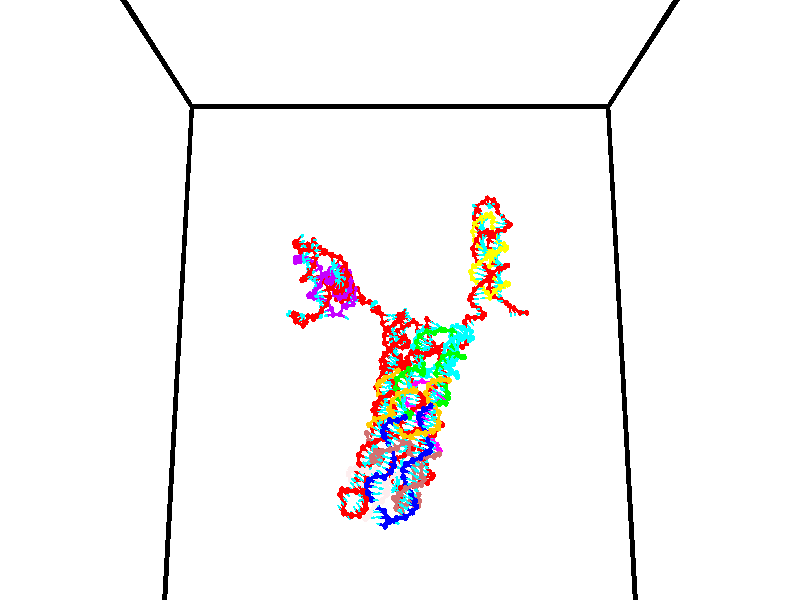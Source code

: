 // switches for output
#declare DRAW_BASES = 1; // possible values are 0, 1; only relevant for DNA ribbons
#declare DRAW_BASES_TYPE = 3; // possible values are 1, 2, 3; only relevant for DNA ribbons
#declare DRAW_FOG = 0; // set to 1 to enable fog

#include "colors.inc"

#include "transforms.inc"
background { rgb <1, 1, 1>}

#default {
   normal{
       ripples 0.25
       frequency 0.20
       turbulence 0.2
       lambda 5
   }
	finish {
		phong 0.1
		phong_size 40.
	}
}

// original window dimensions: 1024x640


// camera settings

camera {
	sky <0, 0.179814, -0.983701>
	up <0, 0.179814, -0.983701>
	right 1.6 * <1, 0, 0>
	location <35, 94.9851, 44.8844>
	look_at <35, 29.7336, 32.9568>
	direction <0, -65.2515, -11.9276>
	angle 67.0682
}


# declare cpy_camera_pos = <35, 94.9851, 44.8844>;
# if (DRAW_FOG = 1)
fog {
	fog_type 2
	up vnormalize(cpy_camera_pos)
	color rgbt<1,1,1,0.3>
	distance 1e-5
	fog_alt 3e-3
	fog_offset 56
}
# end


// LIGHTS

# declare lum = 6;
global_settings {
	ambient_light rgb lum * <0.05, 0.05, 0.05>
	max_trace_level 15
}# declare cpy_direct_light_amount = 0.25;
light_source
{	1000 * <-1, -1.16352, -0.803886>,
	rgb lum * cpy_direct_light_amount
	parallel
}

light_source
{	1000 * <1, 1.16352, 0.803886>,
	rgb lum * cpy_direct_light_amount
	parallel
}

// strand 0

// nucleotide -1

// particle -1
sphere {
	<24.652767, 35.021324, 35.160896> 0.250000
	pigment { color rgbt <1,0,0,0> }
	no_shadow
}
cylinder {
	<24.276529, 35.108608, 35.056847>,  <24.050787, 35.160976, 34.994415>, 0.100000
	pigment { color rgbt <1,0,0,0> }
	no_shadow
}
cylinder {
	<24.276529, 35.108608, 35.056847>,  <24.652767, 35.021324, 35.160896>, 0.100000
	pigment { color rgbt <1,0,0,0> }
	no_shadow
}

// particle -1
sphere {
	<24.276529, 35.108608, 35.056847> 0.100000
	pigment { color rgbt <1,0,0,0> }
	no_shadow
}
sphere {
	0, 1
	scale<0.080000,0.200000,0.300000>
	matrix <-0.086362, 0.587184, 0.804833,
		0.328364, 0.779487, -0.533458,
		-0.940595, 0.218208, -0.260128,
		23.994350, 35.174072, 34.978809>
	pigment { color rgbt <0,1,1,0> }
	no_shadow
}
cylinder {
	<24.522297, 35.608761, 35.494747>,  <24.652767, 35.021324, 35.160896>, 0.130000
	pigment { color rgbt <1,0,0,0> }
	no_shadow
}

// nucleotide -1

// particle -1
sphere {
	<24.522297, 35.608761, 35.494747> 0.250000
	pigment { color rgbt <1,0,0,0> }
	no_shadow
}
cylinder {
	<24.150415, 35.516041, 35.380260>,  <23.927286, 35.460407, 35.311569>, 0.100000
	pigment { color rgbt <1,0,0,0> }
	no_shadow
}
cylinder {
	<24.150415, 35.516041, 35.380260>,  <24.522297, 35.608761, 35.494747>, 0.100000
	pigment { color rgbt <1,0,0,0> }
	no_shadow
}

// particle -1
sphere {
	<24.150415, 35.516041, 35.380260> 0.100000
	pigment { color rgbt <1,0,0,0> }
	no_shadow
}
sphere {
	0, 1
	scale<0.080000,0.200000,0.300000>
	matrix <-0.367867, 0.622391, 0.690871,
		0.017990, 0.747594, -0.663912,
		-0.929704, -0.231803, -0.286212,
		23.871504, 35.446499, 35.294395>
	pigment { color rgbt <0,1,1,0> }
	no_shadow
}
cylinder {
	<24.552290, 36.407387, 35.297508>,  <24.522297, 35.608761, 35.494747>, 0.130000
	pigment { color rgbt <1,0,0,0> }
	no_shadow
}

// nucleotide -1

// particle -1
sphere {
	<24.552290, 36.407387, 35.297508> 0.250000
	pigment { color rgbt <1,0,0,0> }
	no_shadow
}
cylinder {
	<24.926498, 36.275921, 35.349323>,  <25.151024, 36.197041, 35.380413>, 0.100000
	pigment { color rgbt <1,0,0,0> }
	no_shadow
}
cylinder {
	<24.926498, 36.275921, 35.349323>,  <24.552290, 36.407387, 35.297508>, 0.100000
	pigment { color rgbt <1,0,0,0> }
	no_shadow
}

// particle -1
sphere {
	<24.926498, 36.275921, 35.349323> 0.100000
	pigment { color rgbt <1,0,0,0> }
	no_shadow
}
sphere {
	0, 1
	scale<0.080000,0.200000,0.300000>
	matrix <0.269418, 0.900940, 0.340177,
		-0.228507, -0.283344, 0.931397,
		0.935520, -0.328668, 0.129533,
		25.207155, 36.177319, 35.388184>
	pigment { color rgbt <0,1,1,0> }
	no_shadow
}
cylinder {
	<24.800005, 36.624252, 35.998909>,  <24.552290, 36.407387, 35.297508>, 0.130000
	pigment { color rgbt <1,0,0,0> }
	no_shadow
}

// nucleotide -1

// particle -1
sphere {
	<24.800005, 36.624252, 35.998909> 0.250000
	pigment { color rgbt <1,0,0,0> }
	no_shadow
}
cylinder {
	<25.117369, 36.587761, 35.758183>,  <25.307787, 36.565868, 35.613747>, 0.100000
	pigment { color rgbt <1,0,0,0> }
	no_shadow
}
cylinder {
	<25.117369, 36.587761, 35.758183>,  <24.800005, 36.624252, 35.998909>, 0.100000
	pigment { color rgbt <1,0,0,0> }
	no_shadow
}

// particle -1
sphere {
	<25.117369, 36.587761, 35.758183> 0.100000
	pigment { color rgbt <1,0,0,0> }
	no_shadow
}
sphere {
	0, 1
	scale<0.080000,0.200000,0.300000>
	matrix <0.405030, 0.817166, 0.410110,
		0.454367, -0.569137, 0.685298,
		0.793411, -0.091226, -0.601811,
		25.355392, 36.560394, 35.577641>
	pigment { color rgbt <0,1,1,0> }
	no_shadow
}
cylinder {
	<25.536785, 36.562939, 36.333092>,  <24.800005, 36.624252, 35.998909>, 0.130000
	pigment { color rgbt <1,0,0,0> }
	no_shadow
}

// nucleotide -1

// particle -1
sphere {
	<25.536785, 36.562939, 36.333092> 0.250000
	pigment { color rgbt <1,0,0,0> }
	no_shadow
}
cylinder {
	<25.563349, 36.727436, 35.969452>,  <25.579287, 36.826134, 35.751266>, 0.100000
	pigment { color rgbt <1,0,0,0> }
	no_shadow
}
cylinder {
	<25.563349, 36.727436, 35.969452>,  <25.536785, 36.562939, 36.333092>, 0.100000
	pigment { color rgbt <1,0,0,0> }
	no_shadow
}

// particle -1
sphere {
	<25.563349, 36.727436, 35.969452> 0.100000
	pigment { color rgbt <1,0,0,0> }
	no_shadow
}
sphere {
	0, 1
	scale<0.080000,0.200000,0.300000>
	matrix <0.308075, 0.858147, 0.410700,
		0.949042, -0.307346, -0.069706,
		0.066409, 0.411246, -0.909102,
		25.583271, 36.850811, 35.696720>
	pigment { color rgbt <0,1,1,0> }
	no_shadow
}
cylinder {
	<25.710876, 35.959305, 35.961784>,  <25.536785, 36.562939, 36.333092>, 0.130000
	pigment { color rgbt <1,0,0,0> }
	no_shadow
}

// nucleotide -1

// particle -1
sphere {
	<25.710876, 35.959305, 35.961784> 0.250000
	pigment { color rgbt <1,0,0,0> }
	no_shadow
}
cylinder {
	<25.342651, 35.835670, 35.866264>,  <25.121716, 35.761490, 35.808952>, 0.100000
	pigment { color rgbt <1,0,0,0> }
	no_shadow
}
cylinder {
	<25.342651, 35.835670, 35.866264>,  <25.710876, 35.959305, 35.961784>, 0.100000
	pigment { color rgbt <1,0,0,0> }
	no_shadow
}

// particle -1
sphere {
	<25.342651, 35.835670, 35.866264> 0.100000
	pigment { color rgbt <1,0,0,0> }
	no_shadow
}
sphere {
	0, 1
	scale<0.080000,0.200000,0.300000>
	matrix <0.278400, -0.090417, -0.956200,
		0.273961, -0.946725, 0.169286,
		-0.920565, -0.309090, -0.238797,
		25.066483, 35.742943, 35.794624>
	pigment { color rgbt <0,1,1,0> }
	no_shadow
}
cylinder {
	<25.839928, 35.461277, 35.387413>,  <25.710876, 35.959305, 35.961784>, 0.130000
	pigment { color rgbt <1,0,0,0> }
	no_shadow
}

// nucleotide -1

// particle -1
sphere {
	<25.839928, 35.461277, 35.387413> 0.250000
	pigment { color rgbt <1,0,0,0> }
	no_shadow
}
cylinder {
	<25.444357, 35.520626, 35.388947>,  <25.207014, 35.556236, 35.389866>, 0.100000
	pigment { color rgbt <1,0,0,0> }
	no_shadow
}
cylinder {
	<25.444357, 35.520626, 35.388947>,  <25.839928, 35.461277, 35.387413>, 0.100000
	pigment { color rgbt <1,0,0,0> }
	no_shadow
}

// particle -1
sphere {
	<25.444357, 35.520626, 35.388947> 0.100000
	pigment { color rgbt <1,0,0,0> }
	no_shadow
}
sphere {
	0, 1
	scale<0.080000,0.200000,0.300000>
	matrix <-0.042634, -0.259207, -0.964880,
		-0.142161, -0.954358, 0.262661,
		-0.988925, 0.148367, 0.003839,
		25.147680, 35.565136, 35.390099>
	pigment { color rgbt <0,1,1,0> }
	no_shadow
}
cylinder {
	<26.438484, 35.867428, 35.656635>,  <25.839928, 35.461277, 35.387413>, 0.130000
	pigment { color rgbt <1,0,0,0> }
	no_shadow
}

// nucleotide -1

// particle -1
sphere {
	<26.438484, 35.867428, 35.656635> 0.250000
	pigment { color rgbt <1,0,0,0> }
	no_shadow
}
cylinder {
	<26.827662, 35.922791, 35.582634>,  <27.061169, 35.956009, 35.538235>, 0.100000
	pigment { color rgbt <1,0,0,0> }
	no_shadow
}
cylinder {
	<26.827662, 35.922791, 35.582634>,  <26.438484, 35.867428, 35.656635>, 0.100000
	pigment { color rgbt <1,0,0,0> }
	no_shadow
}

// particle -1
sphere {
	<26.827662, 35.922791, 35.582634> 0.100000
	pigment { color rgbt <1,0,0,0> }
	no_shadow
}
sphere {
	0, 1
	scale<0.080000,0.200000,0.300000>
	matrix <-0.205980, 0.882333, -0.423156,
		0.104665, 0.449814, 0.886968,
		0.972943, 0.138408, -0.185002,
		27.119545, 35.964314, 35.527134>
	pigment { color rgbt <0,1,1,0> }
	no_shadow
}
cylinder {
	<26.446657, 36.577663, 35.570000>,  <26.438484, 35.867428, 35.656635>, 0.130000
	pigment { color rgbt <1,0,0,0> }
	no_shadow
}

// nucleotide -1

// particle -1
sphere {
	<26.446657, 36.577663, 35.570000> 0.250000
	pigment { color rgbt <1,0,0,0> }
	no_shadow
}
cylinder {
	<26.825972, 36.493752, 35.474716>,  <27.053560, 36.443405, 35.417545>, 0.100000
	pigment { color rgbt <1,0,0,0> }
	no_shadow
}
cylinder {
	<26.825972, 36.493752, 35.474716>,  <26.446657, 36.577663, 35.570000>, 0.100000
	pigment { color rgbt <1,0,0,0> }
	no_shadow
}

// particle -1
sphere {
	<26.825972, 36.493752, 35.474716> 0.100000
	pigment { color rgbt <1,0,0,0> }
	no_shadow
}
sphere {
	0, 1
	scale<0.080000,0.200000,0.300000>
	matrix <0.014580, 0.778466, -0.627518,
		0.317082, 0.591593, 0.741267,
		0.948286, -0.209782, -0.238212,
		27.110458, 36.430817, 35.403252>
	pigment { color rgbt <0,1,1,0> }
	no_shadow
}
cylinder {
	<26.859785, 37.142998, 35.623680>,  <26.446657, 36.577663, 35.570000>, 0.130000
	pigment { color rgbt <1,0,0,0> }
	no_shadow
}

// nucleotide -1

// particle -1
sphere {
	<26.859785, 37.142998, 35.623680> 0.250000
	pigment { color rgbt <1,0,0,0> }
	no_shadow
}
cylinder {
	<27.067085, 36.918789, 35.365307>,  <27.191465, 36.784264, 35.210281>, 0.100000
	pigment { color rgbt <1,0,0,0> }
	no_shadow
}
cylinder {
	<27.067085, 36.918789, 35.365307>,  <26.859785, 37.142998, 35.623680>, 0.100000
	pigment { color rgbt <1,0,0,0> }
	no_shadow
}

// particle -1
sphere {
	<27.067085, 36.918789, 35.365307> 0.100000
	pigment { color rgbt <1,0,0,0> }
	no_shadow
}
sphere {
	0, 1
	scale<0.080000,0.200000,0.300000>
	matrix <0.014343, 0.760865, -0.648752,
		0.855108, 0.326952, 0.402358,
		0.518251, -0.560524, -0.645932,
		27.222561, 36.750633, 35.171528>
	pigment { color rgbt <0,1,1,0> }
	no_shadow
}
cylinder {
	<27.416525, 37.557392, 35.285519>,  <26.859785, 37.142998, 35.623680>, 0.130000
	pigment { color rgbt <1,0,0,0> }
	no_shadow
}

// nucleotide -1

// particle -1
sphere {
	<27.416525, 37.557392, 35.285519> 0.250000
	pigment { color rgbt <1,0,0,0> }
	no_shadow
}
cylinder {
	<27.354971, 37.260189, 35.024979>,  <27.318039, 37.081867, 34.868652>, 0.100000
	pigment { color rgbt <1,0,0,0> }
	no_shadow
}
cylinder {
	<27.354971, 37.260189, 35.024979>,  <27.416525, 37.557392, 35.285519>, 0.100000
	pigment { color rgbt <1,0,0,0> }
	no_shadow
}

// particle -1
sphere {
	<27.354971, 37.260189, 35.024979> 0.100000
	pigment { color rgbt <1,0,0,0> }
	no_shadow
}
sphere {
	0, 1
	scale<0.080000,0.200000,0.300000>
	matrix <-0.063008, 0.665242, -0.743965,
		0.986078, -0.073443, -0.149185,
		-0.153883, -0.743007, -0.651353,
		27.308805, 37.037289, 34.829575>
	pigment { color rgbt <0,1,1,0> }
	no_shadow
}
cylinder {
	<27.941475, 37.731346, 34.781178>,  <27.416525, 37.557392, 35.285519>, 0.130000
	pigment { color rgbt <1,0,0,0> }
	no_shadow
}

// nucleotide -1

// particle -1
sphere {
	<27.941475, 37.731346, 34.781178> 0.250000
	pigment { color rgbt <1,0,0,0> }
	no_shadow
}
cylinder {
	<27.674000, 37.486301, 34.612625>,  <27.513515, 37.339275, 34.511494>, 0.100000
	pigment { color rgbt <1,0,0,0> }
	no_shadow
}
cylinder {
	<27.674000, 37.486301, 34.612625>,  <27.941475, 37.731346, 34.781178>, 0.100000
	pigment { color rgbt <1,0,0,0> }
	no_shadow
}

// particle -1
sphere {
	<27.674000, 37.486301, 34.612625> 0.100000
	pigment { color rgbt <1,0,0,0> }
	no_shadow
}
sphere {
	0, 1
	scale<0.080000,0.200000,0.300000>
	matrix <-0.108167, 0.640837, -0.760018,
		0.735636, -0.462633, -0.494783,
		-0.668685, -0.612616, -0.421381,
		27.473394, 37.302517, 34.486210>
	pigment { color rgbt <0,1,1,0> }
	no_shadow
}
cylinder {
	<28.192982, 37.590866, 34.128899>,  <27.941475, 37.731346, 34.781178>, 0.130000
	pigment { color rgbt <1,0,0,0> }
	no_shadow
}

// nucleotide -1

// particle -1
sphere {
	<28.192982, 37.590866, 34.128899> 0.250000
	pigment { color rgbt <1,0,0,0> }
	no_shadow
}
cylinder {
	<27.806383, 37.493847, 34.095299>,  <27.574425, 37.435635, 34.075138>, 0.100000
	pigment { color rgbt <1,0,0,0> }
	no_shadow
}
cylinder {
	<27.806383, 37.493847, 34.095299>,  <28.192982, 37.590866, 34.128899>, 0.100000
	pigment { color rgbt <1,0,0,0> }
	no_shadow
}

// particle -1
sphere {
	<27.806383, 37.493847, 34.095299> 0.100000
	pigment { color rgbt <1,0,0,0> }
	no_shadow
}
sphere {
	0, 1
	scale<0.080000,0.200000,0.300000>
	matrix <-0.093582, 0.637690, -0.764588,
		0.239011, -0.731111, -0.639023,
		-0.966497, -0.242546, -0.083996,
		27.516434, 37.421082, 34.070099>
	pigment { color rgbt <0,1,1,0> }
	no_shadow
}
cylinder {
	<28.085575, 37.493786, 33.464741>,  <28.192982, 37.590866, 34.128899>, 0.130000
	pigment { color rgbt <1,0,0,0> }
	no_shadow
}

// nucleotide -1

// particle -1
sphere {
	<28.085575, 37.493786, 33.464741> 0.250000
	pigment { color rgbt <1,0,0,0> }
	no_shadow
}
cylinder {
	<27.721405, 37.579201, 33.606457>,  <27.502903, 37.630451, 33.691486>, 0.100000
	pigment { color rgbt <1,0,0,0> }
	no_shadow
}
cylinder {
	<27.721405, 37.579201, 33.606457>,  <28.085575, 37.493786, 33.464741>, 0.100000
	pigment { color rgbt <1,0,0,0> }
	no_shadow
}

// particle -1
sphere {
	<27.721405, 37.579201, 33.606457> 0.100000
	pigment { color rgbt <1,0,0,0> }
	no_shadow
}
sphere {
	0, 1
	scale<0.080000,0.200000,0.300000>
	matrix <-0.139631, 0.647557, -0.749115,
		-0.389391, -0.731485, -0.559737,
		-0.910428, 0.213542, 0.354291,
		27.448277, 37.643265, 33.712746>
	pigment { color rgbt <0,1,1,0> }
	no_shadow
}
cylinder {
	<27.651299, 37.455643, 32.849472>,  <28.085575, 37.493786, 33.464741>, 0.130000
	pigment { color rgbt <1,0,0,0> }
	no_shadow
}

// nucleotide -1

// particle -1
sphere {
	<27.651299, 37.455643, 32.849472> 0.250000
	pigment { color rgbt <1,0,0,0> }
	no_shadow
}
cylinder {
	<27.437952, 37.666370, 33.114193>,  <27.309944, 37.792809, 33.273026>, 0.100000
	pigment { color rgbt <1,0,0,0> }
	no_shadow
}
cylinder {
	<27.437952, 37.666370, 33.114193>,  <27.651299, 37.455643, 32.849472>, 0.100000
	pigment { color rgbt <1,0,0,0> }
	no_shadow
}

// particle -1
sphere {
	<27.437952, 37.666370, 33.114193> 0.100000
	pigment { color rgbt <1,0,0,0> }
	no_shadow
}
sphere {
	0, 1
	scale<0.080000,0.200000,0.300000>
	matrix <-0.325939, 0.593968, -0.735504,
		-0.780568, -0.607998, -0.145090,
		-0.533364, 0.526820, 0.661803,
		27.277943, 37.824417, 33.312733>
	pigment { color rgbt <0,1,1,0> }
	no_shadow
}
cylinder {
	<27.029959, 37.659149, 32.564701>,  <27.651299, 37.455643, 32.849472>, 0.130000
	pigment { color rgbt <1,0,0,0> }
	no_shadow
}

// nucleotide -1

// particle -1
sphere {
	<27.029959, 37.659149, 32.564701> 0.250000
	pigment { color rgbt <1,0,0,0> }
	no_shadow
}
cylinder {
	<26.992941, 37.921974, 32.863953>,  <26.970730, 38.079670, 33.043503>, 0.100000
	pigment { color rgbt <1,0,0,0> }
	no_shadow
}
cylinder {
	<26.992941, 37.921974, 32.863953>,  <27.029959, 37.659149, 32.564701>, 0.100000
	pigment { color rgbt <1,0,0,0> }
	no_shadow
}

// particle -1
sphere {
	<26.992941, 37.921974, 32.863953> 0.100000
	pigment { color rgbt <1,0,0,0> }
	no_shadow
}
sphere {
	0, 1
	scale<0.080000,0.200000,0.300000>
	matrix <-0.499155, 0.619513, -0.605844,
		-0.861557, -0.429502, 0.270645,
		-0.092543, 0.657063, 0.748134,
		26.965178, 38.119095, 33.088394>
	pigment { color rgbt <0,1,1,0> }
	no_shadow
}
cylinder {
	<26.320808, 37.907516, 32.563522>,  <27.029959, 37.659149, 32.564701>, 0.130000
	pigment { color rgbt <1,0,0,0> }
	no_shadow
}

// nucleotide -1

// particle -1
sphere {
	<26.320808, 37.907516, 32.563522> 0.250000
	pigment { color rgbt <1,0,0,0> }
	no_shadow
}
cylinder {
	<26.543743, 38.169300, 32.767899>,  <26.677504, 38.326370, 32.890526>, 0.100000
	pigment { color rgbt <1,0,0,0> }
	no_shadow
}
cylinder {
	<26.543743, 38.169300, 32.767899>,  <26.320808, 37.907516, 32.563522>, 0.100000
	pigment { color rgbt <1,0,0,0> }
	no_shadow
}

// particle -1
sphere {
	<26.543743, 38.169300, 32.767899> 0.100000
	pigment { color rgbt <1,0,0,0> }
	no_shadow
}
sphere {
	0, 1
	scale<0.080000,0.200000,0.300000>
	matrix <-0.447134, 0.755104, -0.479467,
		-0.699606, 0.038765, 0.713477,
		0.557336, 0.654458, 0.510942,
		26.710943, 38.365639, 32.921181>
	pigment { color rgbt <0,1,1,0> }
	no_shadow
}
cylinder {
	<25.860962, 38.357342, 32.850609>,  <26.320808, 37.907516, 32.563522>, 0.130000
	pigment { color rgbt <1,0,0,0> }
	no_shadow
}

// nucleotide -1

// particle -1
sphere {
	<25.860962, 38.357342, 32.850609> 0.250000
	pigment { color rgbt <1,0,0,0> }
	no_shadow
}
cylinder {
	<26.213213, 38.546356, 32.836704>,  <26.424564, 38.659763, 32.828362>, 0.100000
	pigment { color rgbt <1,0,0,0> }
	no_shadow
}
cylinder {
	<26.213213, 38.546356, 32.836704>,  <25.860962, 38.357342, 32.850609>, 0.100000
	pigment { color rgbt <1,0,0,0> }
	no_shadow
}

// particle -1
sphere {
	<26.213213, 38.546356, 32.836704> 0.100000
	pigment { color rgbt <1,0,0,0> }
	no_shadow
}
sphere {
	0, 1
	scale<0.080000,0.200000,0.300000>
	matrix <-0.439363, 0.786947, -0.433214,
		-0.177354, 0.396772, 0.900621,
		0.880628, 0.472532, -0.034759,
		26.477402, 38.688114, 32.826275>
	pigment { color rgbt <0,1,1,0> }
	no_shadow
}
cylinder {
	<25.730806, 39.067223, 33.058777>,  <25.860962, 38.357342, 32.850609>, 0.130000
	pigment { color rgbt <1,0,0,0> }
	no_shadow
}

// nucleotide -1

// particle -1
sphere {
	<25.730806, 39.067223, 33.058777> 0.250000
	pigment { color rgbt <1,0,0,0> }
	no_shadow
}
cylinder {
	<26.084404, 39.074039, 32.871899>,  <26.296562, 39.078129, 32.759773>, 0.100000
	pigment { color rgbt <1,0,0,0> }
	no_shadow
}
cylinder {
	<26.084404, 39.074039, 32.871899>,  <25.730806, 39.067223, 33.058777>, 0.100000
	pigment { color rgbt <1,0,0,0> }
	no_shadow
}

// particle -1
sphere {
	<26.084404, 39.074039, 32.871899> 0.100000
	pigment { color rgbt <1,0,0,0> }
	no_shadow
}
sphere {
	0, 1
	scale<0.080000,0.200000,0.300000>
	matrix <-0.282419, 0.815843, -0.504617,
		0.372556, 0.578021, 0.726012,
		0.883992, 0.017041, -0.467192,
		26.349602, 39.079151, 32.731743>
	pigment { color rgbt <0,1,1,0> }
	no_shadow
}
cylinder {
	<26.031858, 39.846954, 33.065510>,  <25.730806, 39.067223, 33.058777>, 0.130000
	pigment { color rgbt <1,0,0,0> }
	no_shadow
}

// nucleotide -1

// particle -1
sphere {
	<26.031858, 39.846954, 33.065510> 0.250000
	pigment { color rgbt <1,0,0,0> }
	no_shadow
}
cylinder {
	<26.203773, 39.636818, 32.771763>,  <26.306923, 39.510738, 32.595512>, 0.100000
	pigment { color rgbt <1,0,0,0> }
	no_shadow
}
cylinder {
	<26.203773, 39.636818, 32.771763>,  <26.031858, 39.846954, 33.065510>, 0.100000
	pigment { color rgbt <1,0,0,0> }
	no_shadow
}

// particle -1
sphere {
	<26.203773, 39.636818, 32.771763> 0.100000
	pigment { color rgbt <1,0,0,0> }
	no_shadow
}
sphere {
	0, 1
	scale<0.080000,0.200000,0.300000>
	matrix <-0.315536, 0.674658, -0.667288,
		0.846002, 0.518513, 0.124197,
		0.429788, -0.525338, -0.734372,
		26.332710, 39.479218, 32.551453>
	pigment { color rgbt <0,1,1,0> }
	no_shadow
}
cylinder {
	<26.577484, 40.264938, 32.772861>,  <26.031858, 39.846954, 33.065510>, 0.130000
	pigment { color rgbt <1,0,0,0> }
	no_shadow
}

// nucleotide -1

// particle -1
sphere {
	<26.577484, 40.264938, 32.772861> 0.250000
	pigment { color rgbt <1,0,0,0> }
	no_shadow
}
cylinder {
	<26.472599, 39.994240, 32.497688>,  <26.409668, 39.831821, 32.332584>, 0.100000
	pigment { color rgbt <1,0,0,0> }
	no_shadow
}
cylinder {
	<26.472599, 39.994240, 32.497688>,  <26.577484, 40.264938, 32.772861>, 0.100000
	pigment { color rgbt <1,0,0,0> }
	no_shadow
}

// particle -1
sphere {
	<26.472599, 39.994240, 32.497688> 0.100000
	pigment { color rgbt <1,0,0,0> }
	no_shadow
}
sphere {
	0, 1
	scale<0.080000,0.200000,0.300000>
	matrix <0.002352, 0.712429, -0.701740,
		0.965008, -0.185622, -0.185215,
		-0.262211, -0.676749, -0.687936,
		26.393936, 39.791214, 32.291306>
	pigment { color rgbt <0,1,1,0> }
	no_shadow
}
cylinder {
	<27.019497, 40.364941, 32.216808>,  <26.577484, 40.264938, 32.772861>, 0.130000
	pigment { color rgbt <1,0,0,0> }
	no_shadow
}

// nucleotide -1

// particle -1
sphere {
	<27.019497, 40.364941, 32.216808> 0.250000
	pigment { color rgbt <1,0,0,0> }
	no_shadow
}
cylinder {
	<26.715094, 40.177830, 32.037006>,  <26.532452, 40.065563, 31.929127>, 0.100000
	pigment { color rgbt <1,0,0,0> }
	no_shadow
}
cylinder {
	<26.715094, 40.177830, 32.037006>,  <27.019497, 40.364941, 32.216808>, 0.100000
	pigment { color rgbt <1,0,0,0> }
	no_shadow
}

// particle -1
sphere {
	<26.715094, 40.177830, 32.037006> 0.100000
	pigment { color rgbt <1,0,0,0> }
	no_shadow
}
sphere {
	0, 1
	scale<0.080000,0.200000,0.300000>
	matrix <0.018706, 0.676770, -0.735957,
		0.648473, -0.568478, -0.506277,
		-0.761008, -0.467778, -0.449500,
		26.486792, 40.037495, 31.902157>
	pigment { color rgbt <0,1,1,0> }
	no_shadow
}
cylinder {
	<27.184515, 40.269199, 31.469027>,  <27.019497, 40.364941, 32.216808>, 0.130000
	pigment { color rgbt <1,0,0,0> }
	no_shadow
}

// nucleotide -1

// particle -1
sphere {
	<27.184515, 40.269199, 31.469027> 0.250000
	pigment { color rgbt <1,0,0,0> }
	no_shadow
}
cylinder {
	<26.796700, 40.305195, 31.560150>,  <26.564011, 40.326794, 31.614824>, 0.100000
	pigment { color rgbt <1,0,0,0> }
	no_shadow
}
cylinder {
	<26.796700, 40.305195, 31.560150>,  <27.184515, 40.269199, 31.469027>, 0.100000
	pigment { color rgbt <1,0,0,0> }
	no_shadow
}

// particle -1
sphere {
	<26.796700, 40.305195, 31.560150> 0.100000
	pigment { color rgbt <1,0,0,0> }
	no_shadow
}
sphere {
	0, 1
	scale<0.080000,0.200000,0.300000>
	matrix <-0.140846, 0.556098, -0.819095,
		-0.200397, -0.826230, -0.526483,
		-0.969537, 0.089992, 0.227811,
		26.505838, 40.332191, 31.628494>
	pigment { color rgbt <0,1,1,0> }
	no_shadow
}
cylinder {
	<26.934364, 40.305889, 30.885355>,  <27.184515, 40.269199, 31.469027>, 0.130000
	pigment { color rgbt <1,0,0,0> }
	no_shadow
}

// nucleotide -1

// particle -1
sphere {
	<26.934364, 40.305889, 30.885355> 0.250000
	pigment { color rgbt <1,0,0,0> }
	no_shadow
}
cylinder {
	<26.651524, 40.464043, 31.119852>,  <26.481819, 40.558933, 31.260550>, 0.100000
	pigment { color rgbt <1,0,0,0> }
	no_shadow
}
cylinder {
	<26.651524, 40.464043, 31.119852>,  <26.934364, 40.305889, 30.885355>, 0.100000
	pigment { color rgbt <1,0,0,0> }
	no_shadow
}

// particle -1
sphere {
	<26.651524, 40.464043, 31.119852> 0.100000
	pigment { color rgbt <1,0,0,0> }
	no_shadow
}
sphere {
	0, 1
	scale<0.080000,0.200000,0.300000>
	matrix <-0.161783, 0.716617, -0.678444,
		-0.688355, -0.574574, -0.442755,
		-0.707102, 0.395380, 0.586243,
		26.439392, 40.582657, 31.295725>
	pigment { color rgbt <0,1,1,0> }
	no_shadow
}
cylinder {
	<26.374067, 40.296528, 30.508198>,  <26.934364, 40.305889, 30.885355>, 0.130000
	pigment { color rgbt <1,0,0,0> }
	no_shadow
}

// nucleotide -1

// particle -1
sphere {
	<26.374067, 40.296528, 30.508198> 0.250000
	pigment { color rgbt <1,0,0,0> }
	no_shadow
}
cylinder {
	<26.293196, 40.569530, 30.789141>,  <26.244673, 40.733334, 30.957706>, 0.100000
	pigment { color rgbt <1,0,0,0> }
	no_shadow
}
cylinder {
	<26.293196, 40.569530, 30.789141>,  <26.374067, 40.296528, 30.508198>, 0.100000
	pigment { color rgbt <1,0,0,0> }
	no_shadow
}

// particle -1
sphere {
	<26.293196, 40.569530, 30.789141> 0.100000
	pigment { color rgbt <1,0,0,0> }
	no_shadow
}
sphere {
	0, 1
	scale<0.080000,0.200000,0.300000>
	matrix <-0.248656, 0.657892, -0.710878,
		-0.947256, -0.318369, 0.036699,
		-0.202178, 0.682509, 0.702357,
		26.232542, 40.774284, 30.999847>
	pigment { color rgbt <0,1,1,0> }
	no_shadow
}
cylinder {
	<25.651808, 40.635063, 30.587872>,  <26.374067, 40.296528, 30.508198>, 0.130000
	pigment { color rgbt <1,0,0,0> }
	no_shadow
}

// nucleotide -1

// particle -1
sphere {
	<25.651808, 40.635063, 30.587872> 0.250000
	pigment { color rgbt <1,0,0,0> }
	no_shadow
}
cylinder {
	<25.916437, 40.903614, 30.721481>,  <26.075214, 41.064743, 30.801647>, 0.100000
	pigment { color rgbt <1,0,0,0> }
	no_shadow
}
cylinder {
	<25.916437, 40.903614, 30.721481>,  <25.651808, 40.635063, 30.587872>, 0.100000
	pigment { color rgbt <1,0,0,0> }
	no_shadow
}

// particle -1
sphere {
	<25.916437, 40.903614, 30.721481> 0.100000
	pigment { color rgbt <1,0,0,0> }
	no_shadow
}
sphere {
	0, 1
	scale<0.080000,0.200000,0.300000>
	matrix <-0.173072, 0.570117, -0.803127,
		-0.729633, 0.473518, 0.493372,
		0.661575, 0.671377, 0.334024,
		26.114910, 41.105026, 30.821688>
	pigment { color rgbt <0,1,1,0> }
	no_shadow
}
cylinder {
	<25.335602, 41.256416, 30.631819>,  <25.651808, 40.635063, 30.587872>, 0.130000
	pigment { color rgbt <1,0,0,0> }
	no_shadow
}

// nucleotide -1

// particle -1
sphere {
	<25.335602, 41.256416, 30.631819> 0.250000
	pigment { color rgbt <1,0,0,0> }
	no_shadow
}
cylinder {
	<25.729912, 41.310593, 30.592007>,  <25.966497, 41.343098, 30.568119>, 0.100000
	pigment { color rgbt <1,0,0,0> }
	no_shadow
}
cylinder {
	<25.729912, 41.310593, 30.592007>,  <25.335602, 41.256416, 30.631819>, 0.100000
	pigment { color rgbt <1,0,0,0> }
	no_shadow
}

// particle -1
sphere {
	<25.729912, 41.310593, 30.592007> 0.100000
	pigment { color rgbt <1,0,0,0> }
	no_shadow
}
sphere {
	0, 1
	scale<0.080000,0.200000,0.300000>
	matrix <-0.161414, 0.597782, -0.785240,
		-0.046856, 0.790134, 0.611140,
		0.985774, 0.135440, -0.099529,
		26.025644, 41.351223, 30.562149>
	pigment { color rgbt <0,1,1,0> }
	no_shadow
}
cylinder {
	<25.591202, 41.959778, 30.725330>,  <25.335602, 41.256416, 30.631819>, 0.130000
	pigment { color rgbt <1,0,0,0> }
	no_shadow
}

// nucleotide -1

// particle -1
sphere {
	<25.591202, 41.959778, 30.725330> 0.250000
	pigment { color rgbt <1,0,0,0> }
	no_shadow
}
cylinder {
	<25.835024, 41.812824, 30.444340>,  <25.981318, 41.724651, 30.275745>, 0.100000
	pigment { color rgbt <1,0,0,0> }
	no_shadow
}
cylinder {
	<25.835024, 41.812824, 30.444340>,  <25.591202, 41.959778, 30.725330>, 0.100000
	pigment { color rgbt <1,0,0,0> }
	no_shadow
}

// particle -1
sphere {
	<25.835024, 41.812824, 30.444340> 0.100000
	pigment { color rgbt <1,0,0,0> }
	no_shadow
}
sphere {
	0, 1
	scale<0.080000,0.200000,0.300000>
	matrix <-0.221898, 0.771639, -0.596100,
		0.761053, 0.519234, 0.388837,
		0.609557, -0.367381, -0.702475,
		26.017891, 41.702610, 30.233597>
	pigment { color rgbt <0,1,1,0> }
	no_shadow
}
cylinder {
	<25.645931, 42.574322, 31.205622>,  <25.591202, 41.959778, 30.725330>, 0.130000
	pigment { color rgbt <1,0,0,0> }
	no_shadow
}

// nucleotide -1

// particle -1
sphere {
	<25.645931, 42.574322, 31.205622> 0.250000
	pigment { color rgbt <1,0,0,0> }
	no_shadow
}
cylinder {
	<25.884935, 42.271896, 31.312471>,  <26.028337, 42.090443, 31.376581>, 0.100000
	pigment { color rgbt <1,0,0,0> }
	no_shadow
}
cylinder {
	<25.884935, 42.271896, 31.312471>,  <25.645931, 42.574322, 31.205622>, 0.100000
	pigment { color rgbt <1,0,0,0> }
	no_shadow
}

// particle -1
sphere {
	<25.884935, 42.271896, 31.312471> 0.100000
	pigment { color rgbt <1,0,0,0> }
	no_shadow
}
sphere {
	0, 1
	scale<0.080000,0.200000,0.300000>
	matrix <0.801858, 0.562360, -0.201929,
		0.002450, 0.334852, 0.942267,
		0.597510, -0.756059, 0.267126,
		26.064188, 42.045078, 31.392609>
	pigment { color rgbt <0,1,1,0> }
	no_shadow
}
cylinder {
	<26.174767, 42.919849, 31.701563>,  <25.645931, 42.574322, 31.205622>, 0.130000
	pigment { color rgbt <1,0,0,0> }
	no_shadow
}

// nucleotide -1

// particle -1
sphere {
	<26.174767, 42.919849, 31.701563> 0.250000
	pigment { color rgbt <1,0,0,0> }
	no_shadow
}
cylinder {
	<26.293222, 42.608021, 31.480812>,  <26.364296, 42.420925, 31.348362>, 0.100000
	pigment { color rgbt <1,0,0,0> }
	no_shadow
}
cylinder {
	<26.293222, 42.608021, 31.480812>,  <26.174767, 42.919849, 31.701563>, 0.100000
	pigment { color rgbt <1,0,0,0> }
	no_shadow
}

// particle -1
sphere {
	<26.293222, 42.608021, 31.480812> 0.100000
	pigment { color rgbt <1,0,0,0> }
	no_shadow
}
sphere {
	0, 1
	scale<0.080000,0.200000,0.300000>
	matrix <0.842884, 0.485075, -0.232915,
		0.449276, -0.396194, 0.800738,
		0.296138, -0.779572, -0.551878,
		26.382063, 42.374149, 31.315248>
	pigment { color rgbt <0,1,1,0> }
	no_shadow
}
cylinder {
	<26.920284, 42.730801, 31.500519>,  <26.174767, 42.919849, 31.701563>, 0.130000
	pigment { color rgbt <1,0,0,0> }
	no_shadow
}

// nucleotide -1

// particle -1
sphere {
	<26.920284, 42.730801, 31.500519> 0.250000
	pigment { color rgbt <1,0,0,0> }
	no_shadow
}
cylinder {
	<27.123215, 43.069122, 31.434513>,  <27.244972, 43.272118, 31.394909>, 0.100000
	pigment { color rgbt <1,0,0,0> }
	no_shadow
}
cylinder {
	<27.123215, 43.069122, 31.434513>,  <26.920284, 42.730801, 31.500519>, 0.100000
	pigment { color rgbt <1,0,0,0> }
	no_shadow
}

// particle -1
sphere {
	<27.123215, 43.069122, 31.434513> 0.100000
	pigment { color rgbt <1,0,0,0> }
	no_shadow
}
sphere {
	0, 1
	scale<0.080000,0.200000,0.300000>
	matrix <0.849232, -0.523226, -0.070981,
		-0.146376, -0.104126, -0.983734,
		0.507325, 0.845809, -0.165015,
		27.275412, 43.322865, 31.385008>
	pigment { color rgbt <0,1,1,0> }
	no_shadow
}
cylinder {
	<27.300747, 42.981419, 30.877897>,  <26.920284, 42.730801, 31.500519>, 0.130000
	pigment { color rgbt <1,0,0,0> }
	no_shadow
}

// nucleotide -1

// particle -1
sphere {
	<27.300747, 42.981419, 30.877897> 0.250000
	pigment { color rgbt <1,0,0,0> }
	no_shadow
}
cylinder {
	<27.439846, 43.345081, 30.969557>,  <27.523306, 43.563278, 31.024553>, 0.100000
	pigment { color rgbt <1,0,0,0> }
	no_shadow
}
cylinder {
	<27.439846, 43.345081, 30.969557>,  <27.300747, 42.981419, 30.877897>, 0.100000
	pigment { color rgbt <1,0,0,0> }
	no_shadow
}

// particle -1
sphere {
	<27.439846, 43.345081, 30.969557> 0.100000
	pigment { color rgbt <1,0,0,0> }
	no_shadow
}
sphere {
	0, 1
	scale<0.080000,0.200000,0.300000>
	matrix <-0.048218, -0.226739, 0.972761,
		0.936348, -0.349323, -0.035010,
		0.347746, 0.909155, 0.229150,
		27.544170, 43.617828, 31.038301>
	pigment { color rgbt <0,1,1,0> }
	no_shadow
}
cylinder {
	<27.845470, 42.809254, 31.421124>,  <27.300747, 42.981419, 30.877897>, 0.130000
	pigment { color rgbt <1,0,0,0> }
	no_shadow
}

// nucleotide -1

// particle -1
sphere {
	<27.845470, 42.809254, 31.421124> 0.250000
	pigment { color rgbt <1,0,0,0> }
	no_shadow
}
cylinder {
	<27.766594, 43.201397, 31.422045>,  <27.719269, 43.436684, 31.422598>, 0.100000
	pigment { color rgbt <1,0,0,0> }
	no_shadow
}
cylinder {
	<27.766594, 43.201397, 31.422045>,  <27.845470, 42.809254, 31.421124>, 0.100000
	pigment { color rgbt <1,0,0,0> }
	no_shadow
}

// particle -1
sphere {
	<27.766594, 43.201397, 31.422045> 0.100000
	pigment { color rgbt <1,0,0,0> }
	no_shadow
}
sphere {
	0, 1
	scale<0.080000,0.200000,0.300000>
	matrix <0.333082, 0.064784, 0.940670,
		0.922048, 0.186260, -0.339316,
		-0.197191, 0.980362, 0.002305,
		27.707438, 43.495506, 31.422737>
	pigment { color rgbt <0,1,1,0> }
	no_shadow
}
cylinder {
	<28.417212, 43.266060, 31.820427>,  <27.845470, 42.809254, 31.421124>, 0.130000
	pigment { color rgbt <1,0,0,0> }
	no_shadow
}

// nucleotide -1

// particle -1
sphere {
	<28.417212, 43.266060, 31.820427> 0.250000
	pigment { color rgbt <1,0,0,0> }
	no_shadow
}
cylinder {
	<28.050224, 43.425140, 31.816662>,  <27.830032, 43.520588, 31.814404>, 0.100000
	pigment { color rgbt <1,0,0,0> }
	no_shadow
}
cylinder {
	<28.050224, 43.425140, 31.816662>,  <28.417212, 43.266060, 31.820427>, 0.100000
	pigment { color rgbt <1,0,0,0> }
	no_shadow
}

// particle -1
sphere {
	<28.050224, 43.425140, 31.816662> 0.100000
	pigment { color rgbt <1,0,0,0> }
	no_shadow
}
sphere {
	0, 1
	scale<0.080000,0.200000,0.300000>
	matrix <0.062595, 0.167681, 0.983852,
		0.392859, 0.902062, -0.178736,
		-0.917466, 0.397703, -0.009411,
		27.774984, 43.544453, 31.813839>
	pigment { color rgbt <0,1,1,0> }
	no_shadow
}
cylinder {
	<28.421898, 43.990757, 32.059517>,  <28.417212, 43.266060, 31.820427>, 0.130000
	pigment { color rgbt <1,0,0,0> }
	no_shadow
}

// nucleotide -1

// particle -1
sphere {
	<28.421898, 43.990757, 32.059517> 0.250000
	pigment { color rgbt <1,0,0,0> }
	no_shadow
}
cylinder {
	<28.083523, 43.790638, 32.133377>,  <27.880497, 43.670567, 32.177692>, 0.100000
	pigment { color rgbt <1,0,0,0> }
	no_shadow
}
cylinder {
	<28.083523, 43.790638, 32.133377>,  <28.421898, 43.990757, 32.059517>, 0.100000
	pigment { color rgbt <1,0,0,0> }
	no_shadow
}

// particle -1
sphere {
	<28.083523, 43.790638, 32.133377> 0.100000
	pigment { color rgbt <1,0,0,0> }
	no_shadow
}
sphere {
	0, 1
	scale<0.080000,0.200000,0.300000>
	matrix <0.149744, 0.109480, 0.982645,
		-0.511826, 0.858907, -0.017697,
		-0.845938, -0.500293, 0.184651,
		27.829742, 43.640549, 32.188774>
	pigment { color rgbt <0,1,1,0> }
	no_shadow
}
cylinder {
	<29.091984, 44.299450, 32.331432>,  <28.421898, 43.990757, 32.059517>, 0.130000
	pigment { color rgbt <1,0,0,0> }
	no_shadow
}

// nucleotide -1

// particle -1
sphere {
	<29.091984, 44.299450, 32.331432> 0.250000
	pigment { color rgbt <1,0,0,0> }
	no_shadow
}
cylinder {
	<29.189739, 44.445286, 32.690842>,  <29.248392, 44.532787, 32.906487>, 0.100000
	pigment { color rgbt <1,0,0,0> }
	no_shadow
}
cylinder {
	<29.189739, 44.445286, 32.690842>,  <29.091984, 44.299450, 32.331432>, 0.100000
	pigment { color rgbt <1,0,0,0> }
	no_shadow
}

// particle -1
sphere {
	<29.189739, 44.445286, 32.690842> 0.100000
	pigment { color rgbt <1,0,0,0> }
	no_shadow
}
sphere {
	0, 1
	scale<0.080000,0.200000,0.300000>
	matrix <0.315234, -0.906163, 0.281951,
		0.917007, 0.214340, -0.336388,
		0.244389, 0.364592, 0.898525,
		29.263056, 44.554665, 32.960400>
	pigment { color rgbt <0,1,1,0> }
	no_shadow
}
cylinder {
	<29.822618, 44.163170, 32.505234>,  <29.091984, 44.299450, 32.331432>, 0.130000
	pigment { color rgbt <1,0,0,0> }
	no_shadow
}

// nucleotide -1

// particle -1
sphere {
	<29.822618, 44.163170, 32.505234> 0.250000
	pigment { color rgbt <1,0,0,0> }
	no_shadow
}
cylinder {
	<29.611391, 44.210548, 32.841595>,  <29.484655, 44.238976, 33.043411>, 0.100000
	pigment { color rgbt <1,0,0,0> }
	no_shadow
}
cylinder {
	<29.611391, 44.210548, 32.841595>,  <29.822618, 44.163170, 32.505234>, 0.100000
	pigment { color rgbt <1,0,0,0> }
	no_shadow
}

// particle -1
sphere {
	<29.611391, 44.210548, 32.841595> 0.100000
	pigment { color rgbt <1,0,0,0> }
	no_shadow
}
sphere {
	0, 1
	scale<0.080000,0.200000,0.300000>
	matrix <0.325064, -0.886613, 0.329015,
		0.784525, 0.447088, 0.429689,
		-0.528067, 0.118444, 0.840902,
		29.452971, 44.246082, 33.093864>
	pigment { color rgbt <0,1,1,0> }
	no_shadow
}
cylinder {
	<30.279743, 44.003731, 32.981747>,  <29.822618, 44.163170, 32.505234>, 0.130000
	pigment { color rgbt <1,0,0,0> }
	no_shadow
}

// nucleotide -1

// particle -1
sphere {
	<30.279743, 44.003731, 32.981747> 0.250000
	pigment { color rgbt <1,0,0,0> }
	no_shadow
}
cylinder {
	<29.937849, 43.977005, 33.187645>,  <29.732712, 43.960968, 33.311184>, 0.100000
	pigment { color rgbt <1,0,0,0> }
	no_shadow
}
cylinder {
	<29.937849, 43.977005, 33.187645>,  <30.279743, 44.003731, 32.981747>, 0.100000
	pigment { color rgbt <1,0,0,0> }
	no_shadow
}

// particle -1
sphere {
	<29.937849, 43.977005, 33.187645> 0.100000
	pigment { color rgbt <1,0,0,0> }
	no_shadow
}
sphere {
	0, 1
	scale<0.080000,0.200000,0.300000>
	matrix <0.364523, -0.783255, 0.503622,
		0.369526, 0.618100, 0.693832,
		-0.854736, -0.066817, 0.514745,
		29.681429, 43.956959, 33.342068>
	pigment { color rgbt <0,1,1,0> }
	no_shadow
}
cylinder {
	<30.461784, 43.783230, 33.671242>,  <30.279743, 44.003731, 32.981747>, 0.130000
	pigment { color rgbt <1,0,0,0> }
	no_shadow
}

// nucleotide -1

// particle -1
sphere {
	<30.461784, 43.783230, 33.671242> 0.250000
	pigment { color rgbt <1,0,0,0> }
	no_shadow
}
cylinder {
	<30.070780, 43.699055, 33.676781>,  <29.836178, 43.648552, 33.680103>, 0.100000
	pigment { color rgbt <1,0,0,0> }
	no_shadow
}
cylinder {
	<30.070780, 43.699055, 33.676781>,  <30.461784, 43.783230, 33.671242>, 0.100000
	pigment { color rgbt <1,0,0,0> }
	no_shadow
}

// particle -1
sphere {
	<30.070780, 43.699055, 33.676781> 0.100000
	pigment { color rgbt <1,0,0,0> }
	no_shadow
}
sphere {
	0, 1
	scale<0.080000,0.200000,0.300000>
	matrix <0.207324, -0.946881, 0.245832,
		-0.038617, 0.243175, 0.969214,
		-0.977510, -0.210434, 0.013851,
		29.777527, 43.635925, 33.680935>
	pigment { color rgbt <0,1,1,0> }
	no_shadow
}
cylinder {
	<30.326090, 43.415245, 34.303989>,  <30.461784, 43.783230, 33.671242>, 0.130000
	pigment { color rgbt <1,0,0,0> }
	no_shadow
}

// nucleotide -1

// particle -1
sphere {
	<30.326090, 43.415245, 34.303989> 0.250000
	pigment { color rgbt <1,0,0,0> }
	no_shadow
}
cylinder {
	<30.027178, 43.333706, 34.051003>,  <29.847830, 43.284782, 33.899208>, 0.100000
	pigment { color rgbt <1,0,0,0> }
	no_shadow
}
cylinder {
	<30.027178, 43.333706, 34.051003>,  <30.326090, 43.415245, 34.303989>, 0.100000
	pigment { color rgbt <1,0,0,0> }
	no_shadow
}

// particle -1
sphere {
	<30.027178, 43.333706, 34.051003> 0.100000
	pigment { color rgbt <1,0,0,0> }
	no_shadow
}
sphere {
	0, 1
	scale<0.080000,0.200000,0.300000>
	matrix <0.170644, -0.978736, 0.113827,
		-0.642226, -0.022867, 0.766174,
		-0.747280, -0.203845, -0.632471,
		29.802994, 43.272552, 33.861259>
	pigment { color rgbt <0,1,1,0> }
	no_shadow
}
cylinder {
	<29.893122, 42.928719, 34.652927>,  <30.326090, 43.415245, 34.303989>, 0.130000
	pigment { color rgbt <1,0,0,0> }
	no_shadow
}

// nucleotide -1

// particle -1
sphere {
	<29.893122, 42.928719, 34.652927> 0.250000
	pigment { color rgbt <1,0,0,0> }
	no_shadow
}
cylinder {
	<29.815687, 42.903275, 34.261318>,  <29.769226, 42.888008, 34.026352>, 0.100000
	pigment { color rgbt <1,0,0,0> }
	no_shadow
}
cylinder {
	<29.815687, 42.903275, 34.261318>,  <29.893122, 42.928719, 34.652927>, 0.100000
	pigment { color rgbt <1,0,0,0> }
	no_shadow
}

// particle -1
sphere {
	<29.815687, 42.903275, 34.261318> 0.100000
	pigment { color rgbt <1,0,0,0> }
	no_shadow
}
sphere {
	0, 1
	scale<0.080000,0.200000,0.300000>
	matrix <-0.093052, -0.992207, 0.082868,
		-0.976661, 0.107141, 0.186157,
		-0.193585, -0.063611, -0.979019,
		29.757612, 42.884190, 33.967613>
	pigment { color rgbt <0,1,1,0> }
	no_shadow
}
cylinder {
	<29.324858, 42.413708, 34.674839>,  <29.893122, 42.928719, 34.652927>, 0.130000
	pigment { color rgbt <1,0,0,0> }
	no_shadow
}

// nucleotide -1

// particle -1
sphere {
	<29.324858, 42.413708, 34.674839> 0.250000
	pigment { color rgbt <1,0,0,0> }
	no_shadow
}
cylinder {
	<29.467152, 42.419514, 34.301048>,  <29.552528, 42.422997, 34.076775>, 0.100000
	pigment { color rgbt <1,0,0,0> }
	no_shadow
}
cylinder {
	<29.467152, 42.419514, 34.301048>,  <29.324858, 42.413708, 34.674839>, 0.100000
	pigment { color rgbt <1,0,0,0> }
	no_shadow
}

// particle -1
sphere {
	<29.467152, 42.419514, 34.301048> 0.100000
	pigment { color rgbt <1,0,0,0> }
	no_shadow
}
sphere {
	0, 1
	scale<0.080000,0.200000,0.300000>
	matrix <-0.063109, -0.997224, -0.039519,
		-0.932454, 0.073031, -0.353831,
		0.355735, 0.014520, -0.934474,
		29.573872, 42.423870, 34.020706>
	pigment { color rgbt <0,1,1,0> }
	no_shadow
}
cylinder {
	<28.858582, 42.065468, 34.272007>,  <29.324858, 42.413708, 34.674839>, 0.130000
	pigment { color rgbt <1,0,0,0> }
	no_shadow
}

// nucleotide -1

// particle -1
sphere {
	<28.858582, 42.065468, 34.272007> 0.250000
	pigment { color rgbt <1,0,0,0> }
	no_shadow
}
cylinder {
	<29.185289, 42.056232, 34.041405>,  <29.381313, 42.050690, 33.903046>, 0.100000
	pigment { color rgbt <1,0,0,0> }
	no_shadow
}
cylinder {
	<29.185289, 42.056232, 34.041405>,  <28.858582, 42.065468, 34.272007>, 0.100000
	pigment { color rgbt <1,0,0,0> }
	no_shadow
}

// particle -1
sphere {
	<29.185289, 42.056232, 34.041405> 0.100000
	pigment { color rgbt <1,0,0,0> }
	no_shadow
}
sphere {
	0, 1
	scale<0.080000,0.200000,0.300000>
	matrix <-0.106891, -0.987957, -0.111873,
		-0.566975, 0.152997, -0.809402,
		0.816770, -0.023089, -0.576501,
		29.430321, 42.049305, 33.868454>
	pigment { color rgbt <0,1,1,0> }
	no_shadow
}
cylinder {
	<28.565273, 41.738781, 33.752285>,  <28.858582, 42.065468, 34.272007>, 0.130000
	pigment { color rgbt <1,0,0,0> }
	no_shadow
}

// nucleotide -1

// particle -1
sphere {
	<28.565273, 41.738781, 33.752285> 0.250000
	pigment { color rgbt <1,0,0,0> }
	no_shadow
}
cylinder {
	<28.964211, 41.709934, 33.748199>,  <29.203573, 41.692627, 33.745747>, 0.100000
	pigment { color rgbt <1,0,0,0> }
	no_shadow
}
cylinder {
	<28.964211, 41.709934, 33.748199>,  <28.565273, 41.738781, 33.752285>, 0.100000
	pigment { color rgbt <1,0,0,0> }
	no_shadow
}

// particle -1
sphere {
	<28.964211, 41.709934, 33.748199> 0.100000
	pigment { color rgbt <1,0,0,0> }
	no_shadow
}
sphere {
	0, 1
	scale<0.080000,0.200000,0.300000>
	matrix <-0.072838, -0.988200, -0.134746,
		-0.000378, 0.135132, -0.990828,
		0.997344, -0.072119, -0.010216,
		29.263414, 41.688297, 33.745136>
	pigment { color rgbt <0,1,1,0> }
	no_shadow
}
cylinder {
	<28.664497, 41.115471, 33.387680>,  <28.565273, 41.738781, 33.752285>, 0.130000
	pigment { color rgbt <1,0,0,0> }
	no_shadow
}

// nucleotide -1

// particle -1
sphere {
	<28.664497, 41.115471, 33.387680> 0.250000
	pigment { color rgbt <1,0,0,0> }
	no_shadow
}
cylinder {
	<29.033930, 41.142651, 33.538616>,  <29.255589, 41.158958, 33.629177>, 0.100000
	pigment { color rgbt <1,0,0,0> }
	no_shadow
}
cylinder {
	<29.033930, 41.142651, 33.538616>,  <28.664497, 41.115471, 33.387680>, 0.100000
	pigment { color rgbt <1,0,0,0> }
	no_shadow
}

// particle -1
sphere {
	<29.033930, 41.142651, 33.538616> 0.100000
	pigment { color rgbt <1,0,0,0> }
	no_shadow
}
sphere {
	0, 1
	scale<0.080000,0.200000,0.300000>
	matrix <0.112155, -0.989002, -0.096419,
		0.366638, 0.131371, -0.921042,
		0.923579, 0.067949, 0.377340,
		29.311003, 41.163036, 33.651817>
	pigment { color rgbt <0,1,1,0> }
	no_shadow
}
cylinder {
	<29.072496, 40.862743, 32.881432>,  <28.664497, 41.115471, 33.387680>, 0.130000
	pigment { color rgbt <1,0,0,0> }
	no_shadow
}

// nucleotide -1

// particle -1
sphere {
	<29.072496, 40.862743, 32.881432> 0.250000
	pigment { color rgbt <1,0,0,0> }
	no_shadow
}
cylinder {
	<29.265558, 40.841240, 33.231094>,  <29.381395, 40.828339, 33.440891>, 0.100000
	pigment { color rgbt <1,0,0,0> }
	no_shadow
}
cylinder {
	<29.265558, 40.841240, 33.231094>,  <29.072496, 40.862743, 32.881432>, 0.100000
	pigment { color rgbt <1,0,0,0> }
	no_shadow
}

// particle -1
sphere {
	<29.265558, 40.841240, 33.231094> 0.100000
	pigment { color rgbt <1,0,0,0> }
	no_shadow
}
sphere {
	0, 1
	scale<0.080000,0.200000,0.300000>
	matrix <0.238657, -0.952269, -0.190330,
		0.842668, 0.300488, -0.446786,
		0.482652, -0.053756, 0.874161,
		29.410355, 40.825111, 33.493343>
	pigment { color rgbt <0,1,1,0> }
	no_shadow
}
cylinder {
	<29.682972, 40.526085, 32.771599>,  <29.072496, 40.862743, 32.881432>, 0.130000
	pigment { color rgbt <1,0,0,0> }
	no_shadow
}

// nucleotide -1

// particle -1
sphere {
	<29.682972, 40.526085, 32.771599> 0.250000
	pigment { color rgbt <1,0,0,0> }
	no_shadow
}
cylinder {
	<29.645090, 40.485630, 33.167740>,  <29.622362, 40.461357, 33.405426>, 0.100000
	pigment { color rgbt <1,0,0,0> }
	no_shadow
}
cylinder {
	<29.645090, 40.485630, 33.167740>,  <29.682972, 40.526085, 32.771599>, 0.100000
	pigment { color rgbt <1,0,0,0> }
	no_shadow
}

// particle -1
sphere {
	<29.645090, 40.485630, 33.167740> 0.100000
	pigment { color rgbt <1,0,0,0> }
	no_shadow
}
sphere {
	0, 1
	scale<0.080000,0.200000,0.300000>
	matrix <0.215754, -0.973266, -0.078759,
		0.971844, 0.206215, 0.113991,
		-0.094703, -0.101135, 0.990355,
		29.616680, 40.455288, 33.464848>
	pigment { color rgbt <0,1,1,0> }
	no_shadow
}
cylinder {
	<30.370535, 40.210155, 33.077644>,  <29.682972, 40.526085, 32.771599>, 0.130000
	pigment { color rgbt <1,0,0,0> }
	no_shadow
}

// nucleotide -1

// particle -1
sphere {
	<30.370535, 40.210155, 33.077644> 0.250000
	pigment { color rgbt <1,0,0,0> }
	no_shadow
}
cylinder {
	<30.061838, 40.128975, 33.318718>,  <29.876621, 40.080265, 33.463364>, 0.100000
	pigment { color rgbt <1,0,0,0> }
	no_shadow
}
cylinder {
	<30.061838, 40.128975, 33.318718>,  <30.370535, 40.210155, 33.077644>, 0.100000
	pigment { color rgbt <1,0,0,0> }
	no_shadow
}

// particle -1
sphere {
	<30.061838, 40.128975, 33.318718> 0.100000
	pigment { color rgbt <1,0,0,0> }
	no_shadow
}
sphere {
	0, 1
	scale<0.080000,0.200000,0.300000>
	matrix <0.210396, -0.975823, -0.059194,
		0.600125, 0.081120, 0.795782,
		-0.771741, -0.202953, 0.602683,
		29.830317, 40.068089, 33.499523>
	pigment { color rgbt <0,1,1,0> }
	no_shadow
}
cylinder {
	<30.578175, 39.683670, 33.594841>,  <30.370535, 40.210155, 33.077644>, 0.130000
	pigment { color rgbt <1,0,0,0> }
	no_shadow
}

// nucleotide -1

// particle -1
sphere {
	<30.578175, 39.683670, 33.594841> 0.250000
	pigment { color rgbt <1,0,0,0> }
	no_shadow
}
cylinder {
	<30.181639, 39.640514, 33.624790>,  <29.943718, 39.614620, 33.642757>, 0.100000
	pigment { color rgbt <1,0,0,0> }
	no_shadow
}
cylinder {
	<30.181639, 39.640514, 33.624790>,  <30.578175, 39.683670, 33.594841>, 0.100000
	pigment { color rgbt <1,0,0,0> }
	no_shadow
}

// particle -1
sphere {
	<30.181639, 39.640514, 33.624790> 0.100000
	pigment { color rgbt <1,0,0,0> }
	no_shadow
}
sphere {
	0, 1
	scale<0.080000,0.200000,0.300000>
	matrix <0.100997, -0.990771, -0.090399,
		0.083932, -0.082054, 0.993087,
		-0.991340, -0.107887, 0.074870,
		29.884237, 39.608147, 33.647251>
	pigment { color rgbt <0,1,1,0> }
	no_shadow
}
cylinder {
	<30.462824, 39.128536, 33.916233>,  <30.578175, 39.683670, 33.594841>, 0.130000
	pigment { color rgbt <1,0,0,0> }
	no_shadow
}

// nucleotide -1

// particle -1
sphere {
	<30.462824, 39.128536, 33.916233> 0.250000
	pigment { color rgbt <1,0,0,0> }
	no_shadow
}
cylinder {
	<30.082832, 39.175270, 33.800381>,  <29.854837, 39.203308, 33.730869>, 0.100000
	pigment { color rgbt <1,0,0,0> }
	no_shadow
}
cylinder {
	<30.082832, 39.175270, 33.800381>,  <30.462824, 39.128536, 33.916233>, 0.100000
	pigment { color rgbt <1,0,0,0> }
	no_shadow
}

// particle -1
sphere {
	<30.082832, 39.175270, 33.800381> 0.100000
	pigment { color rgbt <1,0,0,0> }
	no_shadow
}
sphere {
	0, 1
	scale<0.080000,0.200000,0.300000>
	matrix <-0.116829, -0.993000, -0.017365,
		-0.289634, 0.017341, 0.956980,
		-0.949980, 0.116833, -0.289632,
		29.797838, 39.210320, 33.713490>
	pigment { color rgbt <0,1,1,0> }
	no_shadow
}
cylinder {
	<30.032822, 38.890976, 34.510002>,  <30.462824, 39.128536, 33.916233>, 0.130000
	pigment { color rgbt <1,0,0,0> }
	no_shadow
}

// nucleotide -1

// particle -1
sphere {
	<30.032822, 38.890976, 34.510002> 0.250000
	pigment { color rgbt <1,0,0,0> }
	no_shadow
}
cylinder {
	<29.851572, 38.860275, 34.154747>,  <29.742823, 38.841854, 33.941593>, 0.100000
	pigment { color rgbt <1,0,0,0> }
	no_shadow
}
cylinder {
	<29.851572, 38.860275, 34.154747>,  <30.032822, 38.890976, 34.510002>, 0.100000
	pigment { color rgbt <1,0,0,0> }
	no_shadow
}

// particle -1
sphere {
	<29.851572, 38.860275, 34.154747> 0.100000
	pigment { color rgbt <1,0,0,0> }
	no_shadow
}
sphere {
	0, 1
	scale<0.080000,0.200000,0.300000>
	matrix <-0.080816, -0.988647, 0.126674,
		-0.887776, 0.129174, 0.441778,
		-0.453125, -0.076755, -0.888136,
		29.715635, 38.837250, 33.888306>
	pigment { color rgbt <0,1,1,0> }
	no_shadow
}
cylinder {
	<29.421347, 38.464027, 34.623280>,  <30.032822, 38.890976, 34.510002>, 0.130000
	pigment { color rgbt <1,0,0,0> }
	no_shadow
}

// nucleotide -1

// particle -1
sphere {
	<29.421347, 38.464027, 34.623280> 0.250000
	pigment { color rgbt <1,0,0,0> }
	no_shadow
}
cylinder {
	<29.462173, 38.447952, 34.225693>,  <29.486670, 38.438305, 33.987141>, 0.100000
	pigment { color rgbt <1,0,0,0> }
	no_shadow
}
cylinder {
	<29.462173, 38.447952, 34.225693>,  <29.421347, 38.464027, 34.623280>, 0.100000
	pigment { color rgbt <1,0,0,0> }
	no_shadow
}

// particle -1
sphere {
	<29.462173, 38.447952, 34.225693> 0.100000
	pigment { color rgbt <1,0,0,0> }
	no_shadow
}
sphere {
	0, 1
	scale<0.080000,0.200000,0.300000>
	matrix <-0.012572, -0.999156, 0.039110,
		-0.994698, 0.008504, -0.102486,
		0.102067, -0.040191, -0.993965,
		29.492794, 38.435894, 33.927502>
	pigment { color rgbt <0,1,1,0> }
	no_shadow
}
cylinder {
	<28.909494, 37.969353, 34.368183>,  <29.421347, 38.464027, 34.623280>, 0.130000
	pigment { color rgbt <1,0,0,0> }
	no_shadow
}

// nucleotide -1

// particle -1
sphere {
	<28.909494, 37.969353, 34.368183> 0.250000
	pigment { color rgbt <1,0,0,0> }
	no_shadow
}
cylinder {
	<29.177162, 37.999378, 34.072460>,  <29.337763, 38.017395, 33.895027>, 0.100000
	pigment { color rgbt <1,0,0,0> }
	no_shadow
}
cylinder {
	<29.177162, 37.999378, 34.072460>,  <28.909494, 37.969353, 34.368183>, 0.100000
	pigment { color rgbt <1,0,0,0> }
	no_shadow
}

// particle -1
sphere {
	<29.177162, 37.999378, 34.072460> 0.100000
	pigment { color rgbt <1,0,0,0> }
	no_shadow
}
sphere {
	0, 1
	scale<0.080000,0.200000,0.300000>
	matrix <0.062903, -0.997036, -0.044297,
		-0.740444, -0.016863, -0.671907,
		0.669169, 0.075065, -0.739310,
		29.377913, 38.021896, 33.850666>
	pigment { color rgbt <0,1,1,0> }
	no_shadow
}
cylinder {
	<28.913088, 37.306763, 34.104450>,  <28.909494, 37.969353, 34.368183>, 0.130000
	pigment { color rgbt <1,0,0,0> }
	no_shadow
}

// nucleotide -1

// particle -1
sphere {
	<28.913088, 37.306763, 34.104450> 0.250000
	pigment { color rgbt <1,0,0,0> }
	no_shadow
}
cylinder {
	<29.237530, 37.465195, 33.932297>,  <29.432196, 37.560253, 33.829006>, 0.100000
	pigment { color rgbt <1,0,0,0> }
	no_shadow
}
cylinder {
	<29.237530, 37.465195, 33.932297>,  <28.913088, 37.306763, 34.104450>, 0.100000
	pigment { color rgbt <1,0,0,0> }
	no_shadow
}

// particle -1
sphere {
	<29.237530, 37.465195, 33.932297> 0.100000
	pigment { color rgbt <1,0,0,0> }
	no_shadow
}
sphere {
	0, 1
	scale<0.080000,0.200000,0.300000>
	matrix <0.300540, -0.913485, -0.274265,
		-0.501778, 0.093111, -0.859970,
		0.811107, 0.396075, -0.430384,
		29.480862, 37.584019, 33.803181>
	pigment { color rgbt <0,1,1,0> }
	no_shadow
}
cylinder {
	<29.000641, 37.050537, 33.367573>,  <28.913088, 37.306763, 34.104450>, 0.130000
	pigment { color rgbt <1,0,0,0> }
	no_shadow
}

// nucleotide -1

// particle -1
sphere {
	<29.000641, 37.050537, 33.367573> 0.250000
	pigment { color rgbt <1,0,0,0> }
	no_shadow
}
cylinder {
	<29.336123, 37.160194, 33.555794>,  <29.537411, 37.225990, 33.668728>, 0.100000
	pigment { color rgbt <1,0,0,0> }
	no_shadow
}
cylinder {
	<29.336123, 37.160194, 33.555794>,  <29.000641, 37.050537, 33.367573>, 0.100000
	pigment { color rgbt <1,0,0,0> }
	no_shadow
}

// particle -1
sphere {
	<29.336123, 37.160194, 33.555794> 0.100000
	pigment { color rgbt <1,0,0,0> }
	no_shadow
}
sphere {
	0, 1
	scale<0.080000,0.200000,0.300000>
	matrix <0.394102, -0.901860, -0.177009,
		0.375847, 0.333904, -0.864434,
		0.838703, 0.274147, 0.470554,
		29.587734, 37.242439, 33.696960>
	pigment { color rgbt <0,1,1,0> }
	no_shadow
}
cylinder {
	<29.433634, 36.617771, 33.008099>,  <29.000641, 37.050537, 33.367573>, 0.130000
	pigment { color rgbt <1,0,0,0> }
	no_shadow
}

// nucleotide -1

// particle -1
sphere {
	<29.433634, 36.617771, 33.008099> 0.250000
	pigment { color rgbt <1,0,0,0> }
	no_shadow
}
cylinder {
	<29.635017, 36.756618, 33.324589>,  <29.755848, 36.839928, 33.514484>, 0.100000
	pigment { color rgbt <1,0,0,0> }
	no_shadow
}
cylinder {
	<29.635017, 36.756618, 33.324589>,  <29.433634, 36.617771, 33.008099>, 0.100000
	pigment { color rgbt <1,0,0,0> }
	no_shadow
}

// particle -1
sphere {
	<29.635017, 36.756618, 33.324589> 0.100000
	pigment { color rgbt <1,0,0,0> }
	no_shadow
}
sphere {
	0, 1
	scale<0.080000,0.200000,0.300000>
	matrix <0.502788, -0.862432, 0.058432,
		0.702660, 0.368400, -0.608728,
		0.503461, 0.347119, 0.791224,
		29.786057, 36.860756, 33.561954>
	pigment { color rgbt <0,1,1,0> }
	no_shadow
}
cylinder {
	<30.105457, 36.344799, 32.959358>,  <29.433634, 36.617771, 33.008099>, 0.130000
	pigment { color rgbt <1,0,0,0> }
	no_shadow
}

// nucleotide -1

// particle -1
sphere {
	<30.105457, 36.344799, 32.959358> 0.250000
	pigment { color rgbt <1,0,0,0> }
	no_shadow
}
cylinder {
	<30.074469, 36.436993, 33.347355>,  <30.055876, 36.492310, 33.580151>, 0.100000
	pigment { color rgbt <1,0,0,0> }
	no_shadow
}
cylinder {
	<30.074469, 36.436993, 33.347355>,  <30.105457, 36.344799, 32.959358>, 0.100000
	pigment { color rgbt <1,0,0,0> }
	no_shadow
}

// particle -1
sphere {
	<30.074469, 36.436993, 33.347355> 0.100000
	pigment { color rgbt <1,0,0,0> }
	no_shadow
}
sphere {
	0, 1
	scale<0.080000,0.200000,0.300000>
	matrix <0.474891, -0.846922, 0.239168,
		0.876628, 0.479167, -0.043843,
		-0.077470, 0.230482, 0.969988,
		30.051228, 36.506138, 33.638351>
	pigment { color rgbt <0,1,1,0> }
	no_shadow
}
cylinder {
	<30.788349, 36.259838, 33.220566>,  <30.105457, 36.344799, 32.959358>, 0.130000
	pigment { color rgbt <1,0,0,0> }
	no_shadow
}

// nucleotide -1

// particle -1
sphere {
	<30.788349, 36.259838, 33.220566> 0.250000
	pigment { color rgbt <1,0,0,0> }
	no_shadow
}
cylinder {
	<30.515432, 36.221050, 33.510414>,  <30.351683, 36.197777, 33.684322>, 0.100000
	pigment { color rgbt <1,0,0,0> }
	no_shadow
}
cylinder {
	<30.515432, 36.221050, 33.510414>,  <30.788349, 36.259838, 33.220566>, 0.100000
	pigment { color rgbt <1,0,0,0> }
	no_shadow
}

// particle -1
sphere {
	<30.515432, 36.221050, 33.510414> 0.100000
	pigment { color rgbt <1,0,0,0> }
	no_shadow
}
sphere {
	0, 1
	scale<0.080000,0.200000,0.300000>
	matrix <0.316483, -0.932654, 0.173189,
		0.659029, 0.347496, 0.667029,
		-0.682290, -0.096967, 0.724622,
		30.310745, 36.191959, 33.727802>
	pigment { color rgbt <0,1,1,0> }
	no_shadow
}
cylinder {
	<31.165661, 36.149139, 33.885616>,  <30.788349, 36.259838, 33.220566>, 0.130000
	pigment { color rgbt <1,0,0,0> }
	no_shadow
}

// nucleotide -1

// particle -1
sphere {
	<31.165661, 36.149139, 33.885616> 0.250000
	pigment { color rgbt <1,0,0,0> }
	no_shadow
}
cylinder {
	<30.796936, 35.994373, 33.895096>,  <30.575701, 35.901512, 33.900784>, 0.100000
	pigment { color rgbt <1,0,0,0> }
	no_shadow
}
cylinder {
	<30.796936, 35.994373, 33.895096>,  <31.165661, 36.149139, 33.885616>, 0.100000
	pigment { color rgbt <1,0,0,0> }
	no_shadow
}

// particle -1
sphere {
	<30.796936, 35.994373, 33.895096> 0.100000
	pigment { color rgbt <1,0,0,0> }
	no_shadow
}
sphere {
	0, 1
	scale<0.080000,0.200000,0.300000>
	matrix <0.387149, -0.915844, 0.106510,
		-0.019508, 0.107356, 0.994029,
		-0.921811, -0.386916, 0.023696,
		30.520393, 35.878300, 33.902206>
	pigment { color rgbt <0,1,1,0> }
	no_shadow
}
cylinder {
	<31.341955, 35.402481, 33.857971>,  <31.165661, 36.149139, 33.885616>, 0.130000
	pigment { color rgbt <1,0,0,0> }
	no_shadow
}

// nucleotide -1

// particle -1
sphere {
	<31.341955, 35.402481, 33.857971> 0.250000
	pigment { color rgbt <1,0,0,0> }
	no_shadow
}
cylinder {
	<30.941988, 35.397388, 33.858433>,  <30.702007, 35.394333, 33.858707>, 0.100000
	pigment { color rgbt <1,0,0,0> }
	no_shadow
}
cylinder {
	<30.941988, 35.397388, 33.858433>,  <31.341955, 35.402481, 33.857971>, 0.100000
	pigment { color rgbt <1,0,0,0> }
	no_shadow
}

// particle -1
sphere {
	<30.941988, 35.397388, 33.858433> 0.100000
	pigment { color rgbt <1,0,0,0> }
	no_shadow
}
sphere {
	0, 1
	scale<0.080000,0.200000,0.300000>
	matrix <0.012749, -0.999809, 0.014791,
		0.000962, 0.014805, 0.999890,
		-0.999918, -0.012734, 0.001151,
		30.642012, 35.393570, 33.858776>
	pigment { color rgbt <0,1,1,0> }
	no_shadow
}
cylinder {
	<31.208153, 34.742008, 34.106277>,  <31.341955, 35.402481, 33.857971>, 0.130000
	pigment { color rgbt <1,0,0,0> }
	no_shadow
}

// nucleotide -1

// particle -1
sphere {
	<31.208153, 34.742008, 34.106277> 0.250000
	pigment { color rgbt <1,0,0,0> }
	no_shadow
}
cylinder {
	<30.850479, 34.856201, 33.968330>,  <30.635876, 34.924717, 33.885563>, 0.100000
	pigment { color rgbt <1,0,0,0> }
	no_shadow
}
cylinder {
	<30.850479, 34.856201, 33.968330>,  <31.208153, 34.742008, 34.106277>, 0.100000
	pigment { color rgbt <1,0,0,0> }
	no_shadow
}

// particle -1
sphere {
	<30.850479, 34.856201, 33.968330> 0.100000
	pigment { color rgbt <1,0,0,0> }
	no_shadow
}
sphere {
	0, 1
	scale<0.080000,0.200000,0.300000>
	matrix <-0.318669, -0.946918, 0.042392,
		-0.314463, 0.147806, 0.937692,
		-0.894183, 0.285483, -0.344872,
		30.582224, 34.941845, 33.864868>
	pigment { color rgbt <0,1,1,0> }
	no_shadow
}
cylinder {
	<31.902094, 34.490173, 34.004097>,  <31.208153, 34.742008, 34.106277>, 0.130000
	pigment { color rgbt <1,0,0,0> }
	no_shadow
}

// nucleotide -1

// particle -1
sphere {
	<31.902094, 34.490173, 34.004097> 0.250000
	pigment { color rgbt <1,0,0,0> }
	no_shadow
}
cylinder {
	<32.267513, 34.650188, 34.033501>,  <32.486763, 34.746197, 34.051144>, 0.100000
	pigment { color rgbt <1,0,0,0> }
	no_shadow
}
cylinder {
	<32.267513, 34.650188, 34.033501>,  <31.902094, 34.490173, 34.004097>, 0.100000
	pigment { color rgbt <1,0,0,0> }
	no_shadow
}

// particle -1
sphere {
	<32.267513, 34.650188, 34.033501> 0.100000
	pigment { color rgbt <1,0,0,0> }
	no_shadow
}
sphere {
	0, 1
	scale<0.080000,0.200000,0.300000>
	matrix <-0.367667, 0.734911, 0.569848,
		0.173934, -0.547611, 0.818455,
		0.913547, 0.400035, 0.073513,
		32.541576, 34.770199, 34.055553>
	pigment { color rgbt <0,1,1,0> }
	no_shadow
}
cylinder {
	<32.246078, 34.591614, 34.720638>,  <31.902094, 34.490173, 34.004097>, 0.130000
	pigment { color rgbt <1,0,0,0> }
	no_shadow
}

// nucleotide -1

// particle -1
sphere {
	<32.246078, 34.591614, 34.720638> 0.250000
	pigment { color rgbt <1,0,0,0> }
	no_shadow
}
cylinder {
	<32.329651, 34.860611, 34.436638>,  <32.379795, 35.022011, 34.266239>, 0.100000
	pigment { color rgbt <1,0,0,0> }
	no_shadow
}
cylinder {
	<32.329651, 34.860611, 34.436638>,  <32.246078, 34.591614, 34.720638>, 0.100000
	pigment { color rgbt <1,0,0,0> }
	no_shadow
}

// particle -1
sphere {
	<32.329651, 34.860611, 34.436638> 0.100000
	pigment { color rgbt <1,0,0,0> }
	no_shadow
}
sphere {
	0, 1
	scale<0.080000,0.200000,0.300000>
	matrix <-0.464017, 0.707262, 0.533355,
		0.860833, 0.218015, 0.459821,
		0.208935, 0.672495, -0.709998,
		32.392330, 35.062359, 34.223640>
	pigment { color rgbt <0,1,1,0> }
	no_shadow
}
cylinder {
	<32.703106, 35.201004, 34.983124>,  <32.246078, 34.591614, 34.720638>, 0.130000
	pigment { color rgbt <1,0,0,0> }
	no_shadow
}

// nucleotide -1

// particle -1
sphere {
	<32.703106, 35.201004, 34.983124> 0.250000
	pigment { color rgbt <1,0,0,0> }
	no_shadow
}
cylinder {
	<32.485821, 35.314159, 34.666920>,  <32.355450, 35.382053, 34.477200>, 0.100000
	pigment { color rgbt <1,0,0,0> }
	no_shadow
}
cylinder {
	<32.485821, 35.314159, 34.666920>,  <32.703106, 35.201004, 34.983124>, 0.100000
	pigment { color rgbt <1,0,0,0> }
	no_shadow
}

// particle -1
sphere {
	<32.485821, 35.314159, 34.666920> 0.100000
	pigment { color rgbt <1,0,0,0> }
	no_shadow
}
sphere {
	0, 1
	scale<0.080000,0.200000,0.300000>
	matrix <-0.500333, 0.647021, 0.575352,
		0.674234, 0.708052, -0.209930,
		-0.543208, 0.282887, -0.790506,
		32.322857, 35.399025, 34.429768>
	pigment { color rgbt <0,1,1,0> }
	no_shadow
}
cylinder {
	<32.863754, 35.971588, 34.777473>,  <32.703106, 35.201004, 34.983124>, 0.130000
	pigment { color rgbt <1,0,0,0> }
	no_shadow
}

// nucleotide -1

// particle -1
sphere {
	<32.863754, 35.971588, 34.777473> 0.250000
	pigment { color rgbt <1,0,0,0> }
	no_shadow
}
cylinder {
	<32.504097, 35.824921, 34.681889>,  <32.288303, 35.736919, 34.624538>, 0.100000
	pigment { color rgbt <1,0,0,0> }
	no_shadow
}
cylinder {
	<32.504097, 35.824921, 34.681889>,  <32.863754, 35.971588, 34.777473>, 0.100000
	pigment { color rgbt <1,0,0,0> }
	no_shadow
}

// particle -1
sphere {
	<32.504097, 35.824921, 34.681889> 0.100000
	pigment { color rgbt <1,0,0,0> }
	no_shadow
}
sphere {
	0, 1
	scale<0.080000,0.200000,0.300000>
	matrix <-0.424990, 0.601054, 0.676844,
		-0.104550, 0.710132, -0.696262,
		-0.899140, -0.366669, -0.238959,
		32.234356, 35.714920, 34.610203>
	pigment { color rgbt <0,1,1,0> }
	no_shadow
}
cylinder {
	<33.177502, 36.245049, 35.347839>,  <32.863754, 35.971588, 34.777473>, 0.130000
	pigment { color rgbt <1,0,0,0> }
	no_shadow
}

// nucleotide -1

// particle -1
sphere {
	<33.177502, 36.245049, 35.347839> 0.250000
	pigment { color rgbt <1,0,0,0> }
	no_shadow
}
cylinder {
	<33.534958, 36.065708, 35.355827>,  <33.749432, 35.958103, 35.360619>, 0.100000
	pigment { color rgbt <1,0,0,0> }
	no_shadow
}
cylinder {
	<33.534958, 36.065708, 35.355827>,  <33.177502, 36.245049, 35.347839>, 0.100000
	pigment { color rgbt <1,0,0,0> }
	no_shadow
}

// particle -1
sphere {
	<33.534958, 36.065708, 35.355827> 0.100000
	pigment { color rgbt <1,0,0,0> }
	no_shadow
}
sphere {
	0, 1
	scale<0.080000,0.200000,0.300000>
	matrix <0.192992, 0.424075, 0.884824,
		-0.405177, -0.786857, 0.465496,
		0.893636, -0.448348, 0.019968,
		33.803047, 35.931206, 35.361816>
	pigment { color rgbt <0,1,1,0> }
	no_shadow
}
cylinder {
	<33.243961, 35.900883, 36.018555>,  <33.177502, 36.245049, 35.347839>, 0.130000
	pigment { color rgbt <1,0,0,0> }
	no_shadow
}

// nucleotide -1

// particle -1
sphere {
	<33.243961, 35.900883, 36.018555> 0.250000
	pigment { color rgbt <1,0,0,0> }
	no_shadow
}
cylinder {
	<33.618038, 35.890194, 35.877304>,  <33.842484, 35.883781, 35.792553>, 0.100000
	pigment { color rgbt <1,0,0,0> }
	no_shadow
}
cylinder {
	<33.618038, 35.890194, 35.877304>,  <33.243961, 35.900883, 36.018555>, 0.100000
	pigment { color rgbt <1,0,0,0> }
	no_shadow
}

// particle -1
sphere {
	<33.618038, 35.890194, 35.877304> 0.100000
	pigment { color rgbt <1,0,0,0> }
	no_shadow
}
sphere {
	0, 1
	scale<0.080000,0.200000,0.300000>
	matrix <0.350995, -0.062499, 0.934289,
		-0.047039, -0.997687, -0.049069,
		0.935195, -0.026726, -0.353123,
		33.898598, 35.882175, 35.771366>
	pigment { color rgbt <0,1,1,0> }
	no_shadow
}
cylinder {
	<33.515266, 35.333069, 36.411755>,  <33.243961, 35.900883, 36.018555>, 0.130000
	pigment { color rgbt <1,0,0,0> }
	no_shadow
}

// nucleotide -1

// particle -1
sphere {
	<33.515266, 35.333069, 36.411755> 0.250000
	pigment { color rgbt <1,0,0,0> }
	no_shadow
}
cylinder {
	<33.833225, 35.542015, 36.288292>,  <34.024002, 35.667385, 36.214214>, 0.100000
	pigment { color rgbt <1,0,0,0> }
	no_shadow
}
cylinder {
	<33.833225, 35.542015, 36.288292>,  <33.515266, 35.333069, 36.411755>, 0.100000
	pigment { color rgbt <1,0,0,0> }
	no_shadow
}

// particle -1
sphere {
	<33.833225, 35.542015, 36.288292> 0.100000
	pigment { color rgbt <1,0,0,0> }
	no_shadow
}
sphere {
	0, 1
	scale<0.080000,0.200000,0.300000>
	matrix <0.377029, -0.026676, 0.925818,
		0.475385, -0.852302, -0.218153,
		0.794896, 0.522369, -0.308661,
		34.071693, 35.698727, 36.195694>
	pigment { color rgbt <0,1,1,0> }
	no_shadow
}
cylinder {
	<34.127026, 35.035553, 36.705009>,  <33.515266, 35.333069, 36.411755>, 0.130000
	pigment { color rgbt <1,0,0,0> }
	no_shadow
}

// nucleotide -1

// particle -1
sphere {
	<34.127026, 35.035553, 36.705009> 0.250000
	pigment { color rgbt <1,0,0,0> }
	no_shadow
}
cylinder {
	<34.226910, 35.410480, 36.607788>,  <34.286839, 35.635437, 36.549454>, 0.100000
	pigment { color rgbt <1,0,0,0> }
	no_shadow
}
cylinder {
	<34.226910, 35.410480, 36.607788>,  <34.127026, 35.035553, 36.705009>, 0.100000
	pigment { color rgbt <1,0,0,0> }
	no_shadow
}

// particle -1
sphere {
	<34.226910, 35.410480, 36.607788> 0.100000
	pigment { color rgbt <1,0,0,0> }
	no_shadow
}
sphere {
	0, 1
	scale<0.080000,0.200000,0.300000>
	matrix <0.326569, 0.154783, 0.932413,
		0.911591, -0.312205, -0.267449,
		0.249708, 0.937321, -0.243055,
		34.301823, 35.691677, 36.534870>
	pigment { color rgbt <0,1,1,0> }
	no_shadow
}
cylinder {
	<34.738258, 35.189407, 37.105652>,  <34.127026, 35.035553, 36.705009>, 0.130000
	pigment { color rgbt <1,0,0,0> }
	no_shadow
}

// nucleotide -1

// particle -1
sphere {
	<34.738258, 35.189407, 37.105652> 0.250000
	pigment { color rgbt <1,0,0,0> }
	no_shadow
}
cylinder {
	<34.599251, 35.547306, 36.993462>,  <34.515846, 35.762043, 36.926147>, 0.100000
	pigment { color rgbt <1,0,0,0> }
	no_shadow
}
cylinder {
	<34.599251, 35.547306, 36.993462>,  <34.738258, 35.189407, 37.105652>, 0.100000
	pigment { color rgbt <1,0,0,0> }
	no_shadow
}

// particle -1
sphere {
	<34.599251, 35.547306, 36.993462> 0.100000
	pigment { color rgbt <1,0,0,0> }
	no_shadow
}
sphere {
	0, 1
	scale<0.080000,0.200000,0.300000>
	matrix <0.266232, 0.380961, 0.885431,
		0.899084, 0.233030, -0.370599,
		-0.347516, 0.894743, -0.280476,
		34.494995, 35.815727, 36.909317>
	pigment { color rgbt <0,1,1,0> }
	no_shadow
}
cylinder {
	<35.265968, 35.851337, 37.251316>,  <34.738258, 35.189407, 37.105652>, 0.130000
	pigment { color rgbt <1,0,0,0> }
	no_shadow
}

// nucleotide -1

// particle -1
sphere {
	<35.265968, 35.851337, 37.251316> 0.250000
	pigment { color rgbt <1,0,0,0> }
	no_shadow
}
cylinder {
	<34.882572, 35.962482, 37.225723>,  <34.652534, 36.029167, 37.210369>, 0.100000
	pigment { color rgbt <1,0,0,0> }
	no_shadow
}
cylinder {
	<34.882572, 35.962482, 37.225723>,  <35.265968, 35.851337, 37.251316>, 0.100000
	pigment { color rgbt <1,0,0,0> }
	no_shadow
}

// particle -1
sphere {
	<34.882572, 35.962482, 37.225723> 0.100000
	pigment { color rgbt <1,0,0,0> }
	no_shadow
}
sphere {
	0, 1
	scale<0.080000,0.200000,0.300000>
	matrix <0.041937, 0.359328, 0.932269,
		0.282030, 0.890886, -0.356064,
		-0.958488, 0.277860, -0.063980,
		34.595024, 36.045841, 37.206528>
	pigment { color rgbt <0,1,1,0> }
	no_shadow
}
cylinder {
	<35.403641, 36.572250, 37.343269>,  <35.265968, 35.851337, 37.251316>, 0.130000
	pigment { color rgbt <1,0,0,0> }
	no_shadow
}

// nucleotide -1

// particle -1
sphere {
	<35.403641, 36.572250, 37.343269> 0.250000
	pigment { color rgbt <1,0,0,0> }
	no_shadow
}
cylinder {
	<35.021107, 36.482609, 37.418324>,  <34.791588, 36.428825, 37.463356>, 0.100000
	pigment { color rgbt <1,0,0,0> }
	no_shadow
}
cylinder {
	<35.021107, 36.482609, 37.418324>,  <35.403641, 36.572250, 37.343269>, 0.100000
	pigment { color rgbt <1,0,0,0> }
	no_shadow
}

// particle -1
sphere {
	<35.021107, 36.482609, 37.418324> 0.100000
	pigment { color rgbt <1,0,0,0> }
	no_shadow
}
sphere {
	0, 1
	scale<0.080000,0.200000,0.300000>
	matrix <0.090129, 0.384586, 0.918678,
		-0.278042, 0.895473, -0.347594,
		-0.956331, -0.224103, 0.187639,
		34.734207, 36.415379, 37.474617>
	pigment { color rgbt <0,1,1,0> }
	no_shadow
}
cylinder {
	<35.065922, 37.190235, 37.703091>,  <35.403641, 36.572250, 37.343269>, 0.130000
	pigment { color rgbt <1,0,0,0> }
	no_shadow
}

// nucleotide -1

// particle -1
sphere {
	<35.065922, 37.190235, 37.703091> 0.250000
	pigment { color rgbt <1,0,0,0> }
	no_shadow
}
cylinder {
	<34.793663, 36.905384, 37.771900>,  <34.630310, 36.734474, 37.813187>, 0.100000
	pigment { color rgbt <1,0,0,0> }
	no_shadow
}
cylinder {
	<34.793663, 36.905384, 37.771900>,  <35.065922, 37.190235, 37.703091>, 0.100000
	pigment { color rgbt <1,0,0,0> }
	no_shadow
}

// particle -1
sphere {
	<34.793663, 36.905384, 37.771900> 0.100000
	pigment { color rgbt <1,0,0,0> }
	no_shadow
}
sphere {
	0, 1
	scale<0.080000,0.200000,0.300000>
	matrix <-0.082967, 0.308227, 0.947688,
		-0.727900, 0.630766, -0.268876,
		-0.680645, -0.712130, 0.172026,
		34.589470, 36.691746, 37.823509>
	pigment { color rgbt <0,1,1,0> }
	no_shadow
}
cylinder {
	<34.420975, 37.543659, 37.982052>,  <35.065922, 37.190235, 37.703091>, 0.130000
	pigment { color rgbt <1,0,0,0> }
	no_shadow
}

// nucleotide -1

// particle -1
sphere {
	<34.420975, 37.543659, 37.982052> 0.250000
	pigment { color rgbt <1,0,0,0> }
	no_shadow
}
cylinder {
	<34.452129, 37.160866, 38.093845>,  <34.470821, 36.931190, 38.160923>, 0.100000
	pigment { color rgbt <1,0,0,0> }
	no_shadow
}
cylinder {
	<34.452129, 37.160866, 38.093845>,  <34.420975, 37.543659, 37.982052>, 0.100000
	pigment { color rgbt <1,0,0,0> }
	no_shadow
}

// particle -1
sphere {
	<34.452129, 37.160866, 38.093845> 0.100000
	pigment { color rgbt <1,0,0,0> }
	no_shadow
}
sphere {
	0, 1
	scale<0.080000,0.200000,0.300000>
	matrix <-0.139451, 0.267120, 0.953520,
		-0.987161, -0.113244, -0.112647,
		0.077891, -0.956986, 0.279483,
		34.475498, 36.873772, 38.177689>
	pigment { color rgbt <0,1,1,0> }
	no_shadow
}
cylinder {
	<33.936943, 37.421761, 38.354324>,  <34.420975, 37.543659, 37.982052>, 0.130000
	pigment { color rgbt <1,0,0,0> }
	no_shadow
}

// nucleotide -1

// particle -1
sphere {
	<33.936943, 37.421761, 38.354324> 0.250000
	pigment { color rgbt <1,0,0,0> }
	no_shadow
}
cylinder {
	<34.181179, 37.122421, 38.457973>,  <34.327721, 36.942818, 38.520161>, 0.100000
	pigment { color rgbt <1,0,0,0> }
	no_shadow
}
cylinder {
	<34.181179, 37.122421, 38.457973>,  <33.936943, 37.421761, 38.354324>, 0.100000
	pigment { color rgbt <1,0,0,0> }
	no_shadow
}

// particle -1
sphere {
	<34.181179, 37.122421, 38.457973> 0.100000
	pigment { color rgbt <1,0,0,0> }
	no_shadow
}
sphere {
	0, 1
	scale<0.080000,0.200000,0.300000>
	matrix <-0.256982, 0.122261, 0.958651,
		-0.749090, -0.651936, -0.117661,
		0.610594, -0.748353, 0.259120,
		34.364357, 36.897915, 38.535709>
	pigment { color rgbt <0,1,1,0> }
	no_shadow
}
cylinder {
	<33.544464, 37.065498, 38.750217>,  <33.936943, 37.421761, 38.354324>, 0.130000
	pigment { color rgbt <1,0,0,0> }
	no_shadow
}

// nucleotide -1

// particle -1
sphere {
	<33.544464, 37.065498, 38.750217> 0.250000
	pigment { color rgbt <1,0,0,0> }
	no_shadow
}
cylinder {
	<33.913998, 36.961338, 38.862442>,  <34.135719, 36.898842, 38.929775>, 0.100000
	pigment { color rgbt <1,0,0,0> }
	no_shadow
}
cylinder {
	<33.913998, 36.961338, 38.862442>,  <33.544464, 37.065498, 38.750217>, 0.100000
	pigment { color rgbt <1,0,0,0> }
	no_shadow
}

// particle -1
sphere {
	<33.913998, 36.961338, 38.862442> 0.100000
	pigment { color rgbt <1,0,0,0> }
	no_shadow
}
sphere {
	0, 1
	scale<0.080000,0.200000,0.300000>
	matrix <-0.305841, -0.061388, 0.950101,
		-0.230188, -0.963546, -0.136355,
		0.923837, -0.260405, 0.280562,
		34.191151, 36.883217, 38.946609>
	pigment { color rgbt <0,1,1,0> }
	no_shadow
}
cylinder {
	<33.375763, 36.506992, 39.169544>,  <33.544464, 37.065498, 38.750217>, 0.130000
	pigment { color rgbt <1,0,0,0> }
	no_shadow
}

// nucleotide -1

// particle -1
sphere {
	<33.375763, 36.506992, 39.169544> 0.250000
	pigment { color rgbt <1,0,0,0> }
	no_shadow
}
cylinder {
	<33.752399, 36.589054, 39.276360>,  <33.978382, 36.638290, 39.340450>, 0.100000
	pigment { color rgbt <1,0,0,0> }
	no_shadow
}
cylinder {
	<33.752399, 36.589054, 39.276360>,  <33.375763, 36.506992, 39.169544>, 0.100000
	pigment { color rgbt <1,0,0,0> }
	no_shadow
}

// particle -1
sphere {
	<33.752399, 36.589054, 39.276360> 0.100000
	pigment { color rgbt <1,0,0,0> }
	no_shadow
}
sphere {
	0, 1
	scale<0.080000,0.200000,0.300000>
	matrix <-0.209884, -0.262607, 0.941800,
		0.263339, -0.942842, -0.204212,
		0.941595, 0.205152, 0.267042,
		34.034878, 36.650600, 39.356472>
	pigment { color rgbt <0,1,1,0> }
	no_shadow
}
cylinder {
	<33.573753, 35.946556, 39.590141>,  <33.375763, 36.506992, 39.169544>, 0.130000
	pigment { color rgbt <1,0,0,0> }
	no_shadow
}

// nucleotide -1

// particle -1
sphere {
	<33.573753, 35.946556, 39.590141> 0.250000
	pigment { color rgbt <1,0,0,0> }
	no_shadow
}
cylinder {
	<33.817776, 36.245762, 39.694679>,  <33.964188, 36.425285, 39.757404>, 0.100000
	pigment { color rgbt <1,0,0,0> }
	no_shadow
}
cylinder {
	<33.817776, 36.245762, 39.694679>,  <33.573753, 35.946556, 39.590141>, 0.100000
	pigment { color rgbt <1,0,0,0> }
	no_shadow
}

// particle -1
sphere {
	<33.817776, 36.245762, 39.694679> 0.100000
	pigment { color rgbt <1,0,0,0> }
	no_shadow
}
sphere {
	0, 1
	scale<0.080000,0.200000,0.300000>
	matrix <-0.154411, -0.211280, 0.965152,
		0.777168, -0.629151, -0.013390,
		0.610055, 0.748017, 0.261348,
		34.000793, 36.470165, 39.773083>
	pigment { color rgbt <0,1,1,0> }
	no_shadow
}
cylinder {
	<34.022606, 35.678478, 39.952877>,  <33.573753, 35.946556, 39.590141>, 0.130000
	pigment { color rgbt <1,0,0,0> }
	no_shadow
}

// nucleotide -1

// particle -1
sphere {
	<34.022606, 35.678478, 39.952877> 0.250000
	pigment { color rgbt <1,0,0,0> }
	no_shadow
}
cylinder {
	<34.062969, 36.058723, 40.070282>,  <34.087189, 36.286873, 40.140724>, 0.100000
	pigment { color rgbt <1,0,0,0> }
	no_shadow
}
cylinder {
	<34.062969, 36.058723, 40.070282>,  <34.022606, 35.678478, 39.952877>, 0.100000
	pigment { color rgbt <1,0,0,0> }
	no_shadow
}

// particle -1
sphere {
	<34.062969, 36.058723, 40.070282> 0.100000
	pigment { color rgbt <1,0,0,0> }
	no_shadow
}
sphere {
	0, 1
	scale<0.080000,0.200000,0.300000>
	matrix <-0.108536, -0.282737, 0.953037,
		0.988958, -0.128027, 0.074645,
		0.100910, 0.950615, 0.293510,
		34.093243, 36.343906, 40.158337>
	pigment { color rgbt <0,1,1,0> }
	no_shadow
}
cylinder {
	<34.528694, 35.730568, 40.542450>,  <34.022606, 35.678478, 39.952877>, 0.130000
	pigment { color rgbt <1,0,0,0> }
	no_shadow
}

// nucleotide -1

// particle -1
sphere {
	<34.528694, 35.730568, 40.542450> 0.250000
	pigment { color rgbt <1,0,0,0> }
	no_shadow
}
cylinder {
	<34.286617, 36.047291, 40.575413>,  <34.141373, 36.237324, 40.595192>, 0.100000
	pigment { color rgbt <1,0,0,0> }
	no_shadow
}
cylinder {
	<34.286617, 36.047291, 40.575413>,  <34.528694, 35.730568, 40.542450>, 0.100000
	pigment { color rgbt <1,0,0,0> }
	no_shadow
}

// particle -1
sphere {
	<34.286617, 36.047291, 40.575413> 0.100000
	pigment { color rgbt <1,0,0,0> }
	no_shadow
}
sphere {
	0, 1
	scale<0.080000,0.200000,0.300000>
	matrix <0.003955, -0.100523, 0.994927,
		0.796073, 0.602443, 0.057704,
		-0.605188, 0.791806, 0.082406,
		34.105061, 36.284832, 40.600136>
	pigment { color rgbt <0,1,1,0> }
	no_shadow
}
cylinder {
	<34.612350, 35.939320, 41.211739>,  <34.528694, 35.730568, 40.542450>, 0.130000
	pigment { color rgbt <1,0,0,0> }
	no_shadow
}

// nucleotide -1

// particle -1
sphere {
	<34.612350, 35.939320, 41.211739> 0.250000
	pigment { color rgbt <1,0,0,0> }
	no_shadow
}
cylinder {
	<34.333103, 36.214062, 41.130890>,  <34.165554, 36.378906, 41.082378>, 0.100000
	pigment { color rgbt <1,0,0,0> }
	no_shadow
}
cylinder {
	<34.333103, 36.214062, 41.130890>,  <34.612350, 35.939320, 41.211739>, 0.100000
	pigment { color rgbt <1,0,0,0> }
	no_shadow
}

// particle -1
sphere {
	<34.333103, 36.214062, 41.130890> 0.100000
	pigment { color rgbt <1,0,0,0> }
	no_shadow
}
sphere {
	0, 1
	scale<0.080000,0.200000,0.300000>
	matrix <-0.095008, 0.190937, 0.976994,
		0.709650, 0.701261, -0.068039,
		-0.698119, 0.686860, -0.202124,
		34.123669, 36.420120, 41.070251>
	pigment { color rgbt <0,1,1,0> }
	no_shadow
}
cylinder {
	<34.759365, 36.532139, 41.630737>,  <34.612350, 35.939320, 41.211739>, 0.130000
	pigment { color rgbt <1,0,0,0> }
	no_shadow
}

// nucleotide -1

// particle -1
sphere {
	<34.759365, 36.532139, 41.630737> 0.250000
	pigment { color rgbt <1,0,0,0> }
	no_shadow
}
cylinder {
	<34.374737, 36.564125, 41.525681>,  <34.143959, 36.583317, 41.462646>, 0.100000
	pigment { color rgbt <1,0,0,0> }
	no_shadow
}
cylinder {
	<34.374737, 36.564125, 41.525681>,  <34.759365, 36.532139, 41.630737>, 0.100000
	pigment { color rgbt <1,0,0,0> }
	no_shadow
}

// particle -1
sphere {
	<34.374737, 36.564125, 41.525681> 0.100000
	pigment { color rgbt <1,0,0,0> }
	no_shadow
}
sphere {
	0, 1
	scale<0.080000,0.200000,0.300000>
	matrix <-0.254486, 0.099361, 0.961958,
		0.103024, 0.991833, -0.075192,
		-0.961573, 0.079969, -0.262644,
		34.086266, 36.588116, 41.446888>
	pigment { color rgbt <0,1,1,0> }
	no_shadow
}
cylinder {
	<34.528675, 37.183277, 41.813732>,  <34.759365, 36.532139, 41.630737>, 0.130000
	pigment { color rgbt <1,0,0,0> }
	no_shadow
}

// nucleotide -1

// particle -1
sphere {
	<34.528675, 37.183277, 41.813732> 0.250000
	pigment { color rgbt <1,0,0,0> }
	no_shadow
}
cylinder {
	<34.195744, 36.961979, 41.827290>,  <33.995983, 36.829201, 41.835426>, 0.100000
	pigment { color rgbt <1,0,0,0> }
	no_shadow
}
cylinder {
	<34.195744, 36.961979, 41.827290>,  <34.528675, 37.183277, 41.813732>, 0.100000
	pigment { color rgbt <1,0,0,0> }
	no_shadow
}

// particle -1
sphere {
	<34.195744, 36.961979, 41.827290> 0.100000
	pigment { color rgbt <1,0,0,0> }
	no_shadow
}
sphere {
	0, 1
	scale<0.080000,0.200000,0.300000>
	matrix <-0.118323, 0.237090, 0.964255,
		-0.541504, 0.798568, -0.262798,
		-0.832330, -0.553243, 0.033896,
		33.946045, 36.796005, 41.837460>
	pigment { color rgbt <0,1,1,0> }
	no_shadow
}
cylinder {
	<33.945328, 37.655853, 41.983826>,  <34.528675, 37.183277, 41.813732>, 0.130000
	pigment { color rgbt <1,0,0,0> }
	no_shadow
}

// nucleotide -1

// particle -1
sphere {
	<33.945328, 37.655853, 41.983826> 0.250000
	pigment { color rgbt <1,0,0,0> }
	no_shadow
}
cylinder {
	<33.852844, 37.276085, 42.068813>,  <33.797356, 37.048225, 42.119804>, 0.100000
	pigment { color rgbt <1,0,0,0> }
	no_shadow
}
cylinder {
	<33.852844, 37.276085, 42.068813>,  <33.945328, 37.655853, 41.983826>, 0.100000
	pigment { color rgbt <1,0,0,0> }
	no_shadow
}

// particle -1
sphere {
	<33.852844, 37.276085, 42.068813> 0.100000
	pigment { color rgbt <1,0,0,0> }
	no_shadow
}
sphere {
	0, 1
	scale<0.080000,0.200000,0.300000>
	matrix <-0.136243, 0.247826, 0.959177,
		-0.963318, 0.192821, -0.186651,
		-0.231206, -0.949422, 0.212465,
		33.783482, 36.991257, 42.132553>
	pigment { color rgbt <0,1,1,0> }
	no_shadow
}
cylinder {
	<33.165291, 37.638821, 42.253872>,  <33.945328, 37.655853, 41.983826>, 0.130000
	pigment { color rgbt <1,0,0,0> }
	no_shadow
}

// nucleotide -1

// particle -1
sphere {
	<33.165291, 37.638821, 42.253872> 0.250000
	pigment { color rgbt <1,0,0,0> }
	no_shadow
}
cylinder {
	<33.354595, 37.318607, 42.400936>,  <33.468178, 37.126480, 42.489174>, 0.100000
	pigment { color rgbt <1,0,0,0> }
	no_shadow
}
cylinder {
	<33.354595, 37.318607, 42.400936>,  <33.165291, 37.638821, 42.253872>, 0.100000
	pigment { color rgbt <1,0,0,0> }
	no_shadow
}

// particle -1
sphere {
	<33.354595, 37.318607, 42.400936> 0.100000
	pigment { color rgbt <1,0,0,0> }
	no_shadow
}
sphere {
	0, 1
	scale<0.080000,0.200000,0.300000>
	matrix <-0.449655, 0.139370, 0.882262,
		-0.757522, -0.582856, -0.294006,
		0.473256, -0.800534, 0.367660,
		33.496571, 37.078445, 42.511234>
	pigment { color rgbt <0,1,1,0> }
	no_shadow
}
cylinder {
	<32.607891, 37.295689, 42.677753>,  <33.165291, 37.638821, 42.253872>, 0.130000
	pigment { color rgbt <1,0,0,0> }
	no_shadow
}

// nucleotide -1

// particle -1
sphere {
	<32.607891, 37.295689, 42.677753> 0.250000
	pigment { color rgbt <1,0,0,0> }
	no_shadow
}
cylinder {
	<32.956009, 37.140244, 42.798798>,  <33.164879, 37.046978, 42.871426>, 0.100000
	pigment { color rgbt <1,0,0,0> }
	no_shadow
}
cylinder {
	<32.956009, 37.140244, 42.798798>,  <32.607891, 37.295689, 42.677753>, 0.100000
	pigment { color rgbt <1,0,0,0> }
	no_shadow
}

// particle -1
sphere {
	<32.956009, 37.140244, 42.798798> 0.100000
	pigment { color rgbt <1,0,0,0> }
	no_shadow
}
sphere {
	0, 1
	scale<0.080000,0.200000,0.300000>
	matrix <-0.278117, 0.119336, 0.953105,
		-0.406500, -0.913641, -0.004223,
		0.870292, -0.388612, 0.302609,
		33.217098, 37.023659, 42.889580>
	pigment { color rgbt <0,1,1,0> }
	no_shadow
}
cylinder {
	<32.432041, 36.893898, 43.151337>,  <32.607891, 37.295689, 42.677753>, 0.130000
	pigment { color rgbt <1,0,0,0> }
	no_shadow
}

// nucleotide -1

// particle -1
sphere {
	<32.432041, 36.893898, 43.151337> 0.250000
	pigment { color rgbt <1,0,0,0> }
	no_shadow
}
cylinder {
	<32.823219, 36.938015, 43.222279>,  <33.057926, 36.964485, 43.264843>, 0.100000
	pigment { color rgbt <1,0,0,0> }
	no_shadow
}
cylinder {
	<32.823219, 36.938015, 43.222279>,  <32.432041, 36.893898, 43.151337>, 0.100000
	pigment { color rgbt <1,0,0,0> }
	no_shadow
}

// particle -1
sphere {
	<32.823219, 36.938015, 43.222279> 0.100000
	pigment { color rgbt <1,0,0,0> }
	no_shadow
}
sphere {
	0, 1
	scale<0.080000,0.200000,0.300000>
	matrix <-0.170796, -0.066359, 0.983069,
		0.120193, -0.991682, -0.046059,
		0.977948, 0.110291, 0.177351,
		33.116604, 36.971104, 43.275482>
	pigment { color rgbt <0,1,1,0> }
	no_shadow
}
cylinder {
	<32.623081, 36.422546, 43.703819>,  <32.432041, 36.893898, 43.151337>, 0.130000
	pigment { color rgbt <1,0,0,0> }
	no_shadow
}

// nucleotide -1

// particle -1
sphere {
	<32.623081, 36.422546, 43.703819> 0.250000
	pigment { color rgbt <1,0,0,0> }
	no_shadow
}
cylinder {
	<32.901047, 36.710163, 43.700508>,  <33.067825, 36.882732, 43.698521>, 0.100000
	pigment { color rgbt <1,0,0,0> }
	no_shadow
}
cylinder {
	<32.901047, 36.710163, 43.700508>,  <32.623081, 36.422546, 43.703819>, 0.100000
	pigment { color rgbt <1,0,0,0> }
	no_shadow
}

// particle -1
sphere {
	<32.901047, 36.710163, 43.700508> 0.100000
	pigment { color rgbt <1,0,0,0> }
	no_shadow
}
sphere {
	0, 1
	scale<0.080000,0.200000,0.300000>
	matrix <-0.102645, 0.110578, 0.988553,
		0.711726, -0.686113, 0.150649,
		0.694918, 0.719042, -0.008275,
		33.109524, 36.925877, 43.698025>
	pigment { color rgbt <0,1,1,0> }
	no_shadow
}
cylinder {
	<33.026676, 36.268677, 44.283520>,  <32.623081, 36.422546, 43.703819>, 0.130000
	pigment { color rgbt <1,0,0,0> }
	no_shadow
}

// nucleotide -1

// particle -1
sphere {
	<33.026676, 36.268677, 44.283520> 0.250000
	pigment { color rgbt <1,0,0,0> }
	no_shadow
}
cylinder {
	<33.068092, 36.656925, 44.196644>,  <33.092941, 36.889874, 44.144520>, 0.100000
	pigment { color rgbt <1,0,0,0> }
	no_shadow
}
cylinder {
	<33.068092, 36.656925, 44.196644>,  <33.026676, 36.268677, 44.283520>, 0.100000
	pigment { color rgbt <1,0,0,0> }
	no_shadow
}

// particle -1
sphere {
	<33.068092, 36.656925, 44.196644> 0.100000
	pigment { color rgbt <1,0,0,0> }
	no_shadow
}
sphere {
	0, 1
	scale<0.080000,0.200000,0.300000>
	matrix <-0.074526, 0.225322, 0.971430,
		0.991829, -0.084394, 0.095666,
		0.103538, 0.970622, -0.217191,
		33.099155, 36.948112, 44.131485>
	pigment { color rgbt <0,1,1,0> }
	no_shadow
}
cylinder {
	<33.447334, 36.593967, 44.798046>,  <33.026676, 36.268677, 44.283520>, 0.130000
	pigment { color rgbt <1,0,0,0> }
	no_shadow
}

// nucleotide -1

// particle -1
sphere {
	<33.447334, 36.593967, 44.798046> 0.250000
	pigment { color rgbt <1,0,0,0> }
	no_shadow
}
cylinder {
	<33.264133, 36.908329, 44.631870>,  <33.154213, 37.096947, 44.532166>, 0.100000
	pigment { color rgbt <1,0,0,0> }
	no_shadow
}
cylinder {
	<33.264133, 36.908329, 44.631870>,  <33.447334, 36.593967, 44.798046>, 0.100000
	pigment { color rgbt <1,0,0,0> }
	no_shadow
}

// particle -1
sphere {
	<33.264133, 36.908329, 44.631870> 0.100000
	pigment { color rgbt <1,0,0,0> }
	no_shadow
}
sphere {
	0, 1
	scale<0.080000,0.200000,0.300000>
	matrix <-0.081377, 0.428304, 0.899963,
		0.885217, 0.445995, -0.132212,
		-0.458006, 0.785903, -0.415435,
		33.126732, 37.144100, 44.507240>
	pigment { color rgbt <0,1,1,0> }
	no_shadow
}
cylinder {
	<33.765293, 37.218731, 45.136517>,  <33.447334, 36.593967, 44.798046>, 0.130000
	pigment { color rgbt <1,0,0,0> }
	no_shadow
}

// nucleotide -1

// particle -1
sphere {
	<33.765293, 37.218731, 45.136517> 0.250000
	pigment { color rgbt <1,0,0,0> }
	no_shadow
}
cylinder {
	<33.428238, 37.357124, 44.971466>,  <33.226006, 37.440159, 44.872437>, 0.100000
	pigment { color rgbt <1,0,0,0> }
	no_shadow
}
cylinder {
	<33.428238, 37.357124, 44.971466>,  <33.765293, 37.218731, 45.136517>, 0.100000
	pigment { color rgbt <1,0,0,0> }
	no_shadow
}

// particle -1
sphere {
	<33.428238, 37.357124, 44.971466> 0.100000
	pigment { color rgbt <1,0,0,0> }
	no_shadow
}
sphere {
	0, 1
	scale<0.080000,0.200000,0.300000>
	matrix <-0.187958, 0.529106, 0.827477,
		0.504615, 0.774819, -0.380814,
		-0.842636, 0.345981, -0.412628,
		33.175446, 37.460918, 44.847679>
	pigment { color rgbt <0,1,1,0> }
	no_shadow
}
cylinder {
	<33.815449, 37.866287, 45.294445>,  <33.765293, 37.218731, 45.136517>, 0.130000
	pigment { color rgbt <1,0,0,0> }
	no_shadow
}

// nucleotide -1

// particle -1
sphere {
	<33.815449, 37.866287, 45.294445> 0.250000
	pigment { color rgbt <1,0,0,0> }
	no_shadow
}
cylinder {
	<33.428356, 37.787468, 45.231628>,  <33.196098, 37.740177, 45.193939>, 0.100000
	pigment { color rgbt <1,0,0,0> }
	no_shadow
}
cylinder {
	<33.428356, 37.787468, 45.231628>,  <33.815449, 37.866287, 45.294445>, 0.100000
	pigment { color rgbt <1,0,0,0> }
	no_shadow
}

// particle -1
sphere {
	<33.428356, 37.787468, 45.231628> 0.100000
	pigment { color rgbt <1,0,0,0> }
	no_shadow
}
sphere {
	0, 1
	scale<0.080000,0.200000,0.300000>
	matrix <-0.228825, 0.426370, 0.875127,
		-0.105483, 0.882826, -0.457703,
		-0.967736, -0.197045, -0.157037,
		33.138035, 37.728355, 45.184517>
	pigment { color rgbt <0,1,1,0> }
	no_shadow
}
cylinder {
	<33.480011, 38.539536, 45.364372>,  <33.815449, 37.866287, 45.294445>, 0.130000
	pigment { color rgbt <1,0,0,0> }
	no_shadow
}

// nucleotide -1

// particle -1
sphere {
	<33.480011, 38.539536, 45.364372> 0.250000
	pigment { color rgbt <1,0,0,0> }
	no_shadow
}
cylinder {
	<33.197876, 38.258110, 45.398998>,  <33.028595, 38.089256, 45.419773>, 0.100000
	pigment { color rgbt <1,0,0,0> }
	no_shadow
}
cylinder {
	<33.197876, 38.258110, 45.398998>,  <33.480011, 38.539536, 45.364372>, 0.100000
	pigment { color rgbt <1,0,0,0> }
	no_shadow
}

// particle -1
sphere {
	<33.197876, 38.258110, 45.398998> 0.100000
	pigment { color rgbt <1,0,0,0> }
	no_shadow
}
sphere {
	0, 1
	scale<0.080000,0.200000,0.300000>
	matrix <-0.345648, 0.447970, 0.824530,
		-0.618890, 0.551651, -0.559156,
		-0.705339, -0.703565, 0.086567,
		32.986275, 38.047039, 45.424969>
	pigment { color rgbt <0,1,1,0> }
	no_shadow
}
cylinder {
	<32.836441, 38.897820, 45.521469>,  <33.480011, 38.539536, 45.364372>, 0.130000
	pigment { color rgbt <1,0,0,0> }
	no_shadow
}

// nucleotide -1

// particle -1
sphere {
	<32.836441, 38.897820, 45.521469> 0.250000
	pigment { color rgbt <1,0,0,0> }
	no_shadow
}
cylinder {
	<32.758156, 38.531883, 45.662762>,  <32.711185, 38.312321, 45.747536>, 0.100000
	pigment { color rgbt <1,0,0,0> }
	no_shadow
}
cylinder {
	<32.758156, 38.531883, 45.662762>,  <32.836441, 38.897820, 45.521469>, 0.100000
	pigment { color rgbt <1,0,0,0> }
	no_shadow
}

// particle -1
sphere {
	<32.758156, 38.531883, 45.662762> 0.100000
	pigment { color rgbt <1,0,0,0> }
	no_shadow
}
sphere {
	0, 1
	scale<0.080000,0.200000,0.300000>
	matrix <-0.431373, 0.403785, 0.806769,
		-0.880690, 0.005519, -0.473661,
		-0.195710, -0.914837, 0.353228,
		32.699444, 38.257431, 45.768730>
	pigment { color rgbt <0,1,1,0> }
	no_shadow
}
cylinder {
	<32.139633, 38.891933, 45.775478>,  <32.836441, 38.897820, 45.521469>, 0.130000
	pigment { color rgbt <1,0,0,0> }
	no_shadow
}

// nucleotide -1

// particle -1
sphere {
	<32.139633, 38.891933, 45.775478> 0.250000
	pigment { color rgbt <1,0,0,0> }
	no_shadow
}
cylinder {
	<32.264931, 38.552532, 45.946083>,  <32.340107, 38.348892, 46.048447>, 0.100000
	pigment { color rgbt <1,0,0,0> }
	no_shadow
}
cylinder {
	<32.264931, 38.552532, 45.946083>,  <32.139633, 38.891933, 45.775478>, 0.100000
	pigment { color rgbt <1,0,0,0> }
	no_shadow
}

// particle -1
sphere {
	<32.264931, 38.552532, 45.946083> 0.100000
	pigment { color rgbt <1,0,0,0> }
	no_shadow
}
sphere {
	0, 1
	scale<0.080000,0.200000,0.300000>
	matrix <-0.652357, 0.134135, 0.745948,
		-0.690153, -0.511902, -0.511513,
		0.313240, -0.848507, 0.426516,
		32.358902, 38.297981, 46.074039>
	pigment { color rgbt <0,1,1,0> }
	no_shadow
}
cylinder {
	<31.603590, 38.558018, 46.006203>,  <32.139633, 38.891933, 45.775478>, 0.130000
	pigment { color rgbt <1,0,0,0> }
	no_shadow
}

// nucleotide -1

// particle -1
sphere {
	<31.603590, 38.558018, 46.006203> 0.250000
	pigment { color rgbt <1,0,0,0> }
	no_shadow
}
cylinder {
	<31.890488, 38.401150, 46.236595>,  <32.062626, 38.307030, 46.374832>, 0.100000
	pigment { color rgbt <1,0,0,0> }
	no_shadow
}
cylinder {
	<31.890488, 38.401150, 46.236595>,  <31.603590, 38.558018, 46.006203>, 0.100000
	pigment { color rgbt <1,0,0,0> }
	no_shadow
}

// particle -1
sphere {
	<31.890488, 38.401150, 46.236595> 0.100000
	pigment { color rgbt <1,0,0,0> }
	no_shadow
}
sphere {
	0, 1
	scale<0.080000,0.200000,0.300000>
	matrix <-0.484115, 0.314081, 0.816692,
		-0.501190, -0.864612, 0.035417,
		0.717246, -0.392172, 0.575986,
		32.105663, 38.283497, 46.409389>
	pigment { color rgbt <0,1,1,0> }
	no_shadow
}
cylinder {
	<31.225283, 38.334820, 46.581921>,  <31.603590, 38.558018, 46.006203>, 0.130000
	pigment { color rgbt <1,0,0,0> }
	no_shadow
}

// nucleotide -1

// particle -1
sphere {
	<31.225283, 38.334820, 46.581921> 0.250000
	pigment { color rgbt <1,0,0,0> }
	no_shadow
}
cylinder {
	<31.608688, 38.337296, 46.695911>,  <31.838732, 38.338783, 46.764305>, 0.100000
	pigment { color rgbt <1,0,0,0> }
	no_shadow
}
cylinder {
	<31.608688, 38.337296, 46.695911>,  <31.225283, 38.334820, 46.581921>, 0.100000
	pigment { color rgbt <1,0,0,0> }
	no_shadow
}

// particle -1
sphere {
	<31.608688, 38.337296, 46.695911> 0.100000
	pigment { color rgbt <1,0,0,0> }
	no_shadow
}
sphere {
	0, 1
	scale<0.080000,0.200000,0.300000>
	matrix <-0.264376, 0.393085, 0.880675,
		-0.106570, -0.919481, 0.378414,
		0.958514, 0.006191, 0.284980,
		31.896242, 38.339153, 46.781406>
	pigment { color rgbt <0,1,1,0> }
	no_shadow
}
cylinder {
	<31.210386, 38.022034, 47.273403>,  <31.225283, 38.334820, 46.581921>, 0.130000
	pigment { color rgbt <1,0,0,0> }
	no_shadow
}

// nucleotide -1

// particle -1
sphere {
	<31.210386, 38.022034, 47.273403> 0.250000
	pigment { color rgbt <1,0,0,0> }
	no_shadow
}
cylinder {
	<31.521862, 38.268902, 47.228249>,  <31.708748, 38.417023, 47.201157>, 0.100000
	pigment { color rgbt <1,0,0,0> }
	no_shadow
}
cylinder {
	<31.521862, 38.268902, 47.228249>,  <31.210386, 38.022034, 47.273403>, 0.100000
	pigment { color rgbt <1,0,0,0> }
	no_shadow
}

// particle -1
sphere {
	<31.521862, 38.268902, 47.228249> 0.100000
	pigment { color rgbt <1,0,0,0> }
	no_shadow
}
sphere {
	0, 1
	scale<0.080000,0.200000,0.300000>
	matrix <-0.269594, 0.491601, 0.828039,
		0.566536, -0.614351, 0.549189,
		0.778688, 0.617172, -0.112884,
		31.755468, 38.454052, 47.194386>
	pigment { color rgbt <0,1,1,0> }
	no_shadow
}
cylinder {
	<31.499132, 37.974701, 47.907589>,  <31.210386, 38.022034, 47.273403>, 0.130000
	pigment { color rgbt <1,0,0,0> }
	no_shadow
}

// nucleotide -1

// particle -1
sphere {
	<31.499132, 37.974701, 47.907589> 0.250000
	pigment { color rgbt <1,0,0,0> }
	no_shadow
}
cylinder {
	<31.588173, 38.325623, 47.737514>,  <31.641598, 38.536175, 47.635471>, 0.100000
	pigment { color rgbt <1,0,0,0> }
	no_shadow
}
cylinder {
	<31.588173, 38.325623, 47.737514>,  <31.499132, 37.974701, 47.907589>, 0.100000
	pigment { color rgbt <1,0,0,0> }
	no_shadow
}

// particle -1
sphere {
	<31.588173, 38.325623, 47.737514> 0.100000
	pigment { color rgbt <1,0,0,0> }
	no_shadow
}
sphere {
	0, 1
	scale<0.080000,0.200000,0.300000>
	matrix <-0.452033, 0.479290, 0.752294,
		0.863780, 0.024736, 0.503262,
		0.222600, 0.877308, -0.425183,
		31.654953, 38.588814, 47.609959>
	pigment { color rgbt <0,1,1,0> }
	no_shadow
}
cylinder {
	<31.936901, 38.140434, 48.361080>,  <31.499132, 37.974701, 47.907589>, 0.130000
	pigment { color rgbt <1,0,0,0> }
	no_shadow
}

// nucleotide -1

// particle -1
sphere {
	<31.936901, 38.140434, 48.361080> 0.250000
	pigment { color rgbt <1,0,0,0> }
	no_shadow
}
cylinder {
	<31.743986, 38.423923, 48.155125>,  <31.628237, 38.594017, 48.031551>, 0.100000
	pigment { color rgbt <1,0,0,0> }
	no_shadow
}
cylinder {
	<31.743986, 38.423923, 48.155125>,  <31.936901, 38.140434, 48.361080>, 0.100000
	pigment { color rgbt <1,0,0,0> }
	no_shadow
}

// particle -1
sphere {
	<31.743986, 38.423923, 48.155125> 0.100000
	pigment { color rgbt <1,0,0,0> }
	no_shadow
}
sphere {
	0, 1
	scale<0.080000,0.200000,0.300000>
	matrix <-0.286370, 0.427913, 0.857253,
		0.827884, 0.560890, -0.003418,
		-0.482287, 0.708727, -0.514884,
		31.599300, 38.636543, 48.000660>
	pigment { color rgbt <0,1,1,0> }
	no_shadow
}
cylinder {
	<32.078442, 38.755753, 48.802216>,  <31.936901, 38.140434, 48.361080>, 0.130000
	pigment { color rgbt <1,0,0,0> }
	no_shadow
}

// nucleotide -1

// particle -1
sphere {
	<32.078442, 38.755753, 48.802216> 0.250000
	pigment { color rgbt <1,0,0,0> }
	no_shadow
}
cylinder {
	<31.765272, 38.831913, 48.565308>,  <31.577372, 38.877609, 48.423164>, 0.100000
	pigment { color rgbt <1,0,0,0> }
	no_shadow
}
cylinder {
	<31.765272, 38.831913, 48.565308>,  <32.078442, 38.755753, 48.802216>, 0.100000
	pigment { color rgbt <1,0,0,0> }
	no_shadow
}

// particle -1
sphere {
	<31.765272, 38.831913, 48.565308> 0.100000
	pigment { color rgbt <1,0,0,0> }
	no_shadow
}
sphere {
	0, 1
	scale<0.080000,0.200000,0.300000>
	matrix <-0.534903, 0.280104, 0.797133,
		0.317674, 0.940897, -0.117451,
		-0.782919, 0.190403, -0.592270,
		31.530396, 38.889034, 48.387627>
	pigment { color rgbt <0,1,1,0> }
	no_shadow
}
cylinder {
	<31.660595, 39.304680, 49.215496>,  <32.078442, 38.755753, 48.802216>, 0.130000
	pigment { color rgbt <1,0,0,0> }
	no_shadow
}

// nucleotide -1

// particle -1
sphere {
	<31.660595, 39.304680, 49.215496> 0.250000
	pigment { color rgbt <1,0,0,0> }
	no_shadow
}
cylinder {
	<31.403170, 39.173630, 48.938805>,  <31.248714, 39.095001, 48.772789>, 0.100000
	pigment { color rgbt <1,0,0,0> }
	no_shadow
}
cylinder {
	<31.403170, 39.173630, 48.938805>,  <31.660595, 39.304680, 49.215496>, 0.100000
	pigment { color rgbt <1,0,0,0> }
	no_shadow
}

// particle -1
sphere {
	<31.403170, 39.173630, 48.938805> 0.100000
	pigment { color rgbt <1,0,0,0> }
	no_shadow
}
sphere {
	0, 1
	scale<0.080000,0.200000,0.300000>
	matrix <-0.765307, 0.261731, 0.588050,
		-0.011612, 0.907832, -0.419173,
		-0.643561, -0.327624, -0.691731,
		31.210102, 39.075344, 48.731285>
	pigment { color rgbt <0,1,1,0> }
	no_shadow
}
cylinder {
	<31.146709, 39.893936, 49.184319>,  <31.660595, 39.304680, 49.215496>, 0.130000
	pigment { color rgbt <1,0,0,0> }
	no_shadow
}

// nucleotide -1

// particle -1
sphere {
	<31.146709, 39.893936, 49.184319> 0.250000
	pigment { color rgbt <1,0,0,0> }
	no_shadow
}
cylinder {
	<30.998688, 39.554760, 49.032501>,  <30.909876, 39.351254, 48.941410>, 0.100000
	pigment { color rgbt <1,0,0,0> }
	no_shadow
}
cylinder {
	<30.998688, 39.554760, 49.032501>,  <31.146709, 39.893936, 49.184319>, 0.100000
	pigment { color rgbt <1,0,0,0> }
	no_shadow
}

// particle -1
sphere {
	<30.998688, 39.554760, 49.032501> 0.100000
	pigment { color rgbt <1,0,0,0> }
	no_shadow
}
sphere {
	0, 1
	scale<0.080000,0.200000,0.300000>
	matrix <-0.728365, 0.011212, 0.685098,
		-0.576667, 0.529971, -0.621760,
		-0.370053, -0.847942, -0.379547,
		30.887672, 39.300377, 48.918636>
	pigment { color rgbt <0,1,1,0> }
	no_shadow
}
cylinder {
	<30.384207, 39.898098, 49.094677>,  <31.146709, 39.893936, 49.184319>, 0.130000
	pigment { color rgbt <1,0,0,0> }
	no_shadow
}

// nucleotide -1

// particle -1
sphere {
	<30.384207, 39.898098, 49.094677> 0.250000
	pigment { color rgbt <1,0,0,0> }
	no_shadow
}
cylinder {
	<30.491072, 39.515305, 49.139961>,  <30.555191, 39.285629, 49.167130>, 0.100000
	pigment { color rgbt <1,0,0,0> }
	no_shadow
}
cylinder {
	<30.491072, 39.515305, 49.139961>,  <30.384207, 39.898098, 49.094677>, 0.100000
	pigment { color rgbt <1,0,0,0> }
	no_shadow
}

// particle -1
sphere {
	<30.491072, 39.515305, 49.139961> 0.100000
	pigment { color rgbt <1,0,0,0> }
	no_shadow
}
sphere {
	0, 1
	scale<0.080000,0.200000,0.300000>
	matrix <-0.728838, -0.123809, 0.673399,
		-0.630413, -0.262416, -0.730560,
		0.267160, -0.956979, 0.113209,
		30.571220, 39.228210, 49.173923>
	pigment { color rgbt <0,1,1,0> }
	no_shadow
}
cylinder {
	<29.807451, 39.360210, 49.091690>,  <30.384207, 39.898098, 49.094677>, 0.130000
	pigment { color rgbt <1,0,0,0> }
	no_shadow
}

// nucleotide -1

// particle -1
sphere {
	<29.807451, 39.360210, 49.091690> 0.250000
	pigment { color rgbt <1,0,0,0> }
	no_shadow
}
cylinder {
	<30.097038, 39.191933, 49.310371>,  <30.270790, 39.090965, 49.441582>, 0.100000
	pigment { color rgbt <1,0,0,0> }
	no_shadow
}
cylinder {
	<30.097038, 39.191933, 49.310371>,  <29.807451, 39.360210, 49.091690>, 0.100000
	pigment { color rgbt <1,0,0,0> }
	no_shadow
}

// particle -1
sphere {
	<30.097038, 39.191933, 49.310371> 0.100000
	pigment { color rgbt <1,0,0,0> }
	no_shadow
}
sphere {
	0, 1
	scale<0.080000,0.200000,0.300000>
	matrix <-0.630478, -0.081901, 0.771874,
		-0.279949, -0.903497, -0.324534,
		0.723966, -0.420697, 0.546706,
		30.314228, 39.065723, 49.474384>
	pigment { color rgbt <0,1,1,0> }
	no_shadow
}
cylinder {
	<29.587221, 38.724617, 49.468624>,  <29.807451, 39.360210, 49.091690>, 0.130000
	pigment { color rgbt <1,0,0,0> }
	no_shadow
}

// nucleotide -1

// particle -1
sphere {
	<29.587221, 38.724617, 49.468624> 0.250000
	pigment { color rgbt <1,0,0,0> }
	no_shadow
}
cylinder {
	<29.875463, 38.907497, 49.677124>,  <30.048409, 39.017223, 49.802223>, 0.100000
	pigment { color rgbt <1,0,0,0> }
	no_shadow
}
cylinder {
	<29.875463, 38.907497, 49.677124>,  <29.587221, 38.724617, 49.468624>, 0.100000
	pigment { color rgbt <1,0,0,0> }
	no_shadow
}

// particle -1
sphere {
	<29.875463, 38.907497, 49.677124> 0.100000
	pigment { color rgbt <1,0,0,0> }
	no_shadow
}
sphere {
	0, 1
	scale<0.080000,0.200000,0.300000>
	matrix <-0.599461, 0.033078, 0.799720,
		0.348389, -0.888750, 0.297908,
		0.720605, 0.457197, 0.521247,
		30.091644, 39.044655, 49.833500>
	pigment { color rgbt <0,1,1,0> }
	no_shadow
}
cylinder {
	<29.900780, 38.354431, 50.221592>,  <29.587221, 38.724617, 49.468624>, 0.130000
	pigment { color rgbt <1,0,0,0> }
	no_shadow
}

// nucleotide -1

// particle -1
sphere {
	<29.900780, 38.354431, 50.221592> 0.250000
	pigment { color rgbt <1,0,0,0> }
	no_shadow
}
cylinder {
	<29.865707, 38.747513, 50.156342>,  <29.844664, 38.983360, 50.117191>, 0.100000
	pigment { color rgbt <1,0,0,0> }
	no_shadow
}
cylinder {
	<29.865707, 38.747513, 50.156342>,  <29.900780, 38.354431, 50.221592>, 0.100000
	pigment { color rgbt <1,0,0,0> }
	no_shadow
}

// particle -1
sphere {
	<29.865707, 38.747513, 50.156342> 0.100000
	pigment { color rgbt <1,0,0,0> }
	no_shadow
}
sphere {
	0, 1
	scale<0.080000,0.200000,0.300000>
	matrix <-0.791779, 0.030622, 0.610040,
		0.604482, 0.182651, 0.775397,
		-0.087680, 0.982701, -0.163130,
		29.839403, 39.042324, 50.107403>
	pigment { color rgbt <0,1,1,0> }
	no_shadow
}
cylinder {
	<29.926163, 38.554581, 50.848259>,  <29.900780, 38.354431, 50.221592>, 0.130000
	pigment { color rgbt <1,0,0,0> }
	no_shadow
}

// nucleotide -1

// particle -1
sphere {
	<29.926163, 38.554581, 50.848259> 0.250000
	pigment { color rgbt <1,0,0,0> }
	no_shadow
}
cylinder {
	<29.712687, 38.778206, 50.594452>,  <29.584600, 38.912380, 50.442165>, 0.100000
	pigment { color rgbt <1,0,0,0> }
	no_shadow
}
cylinder {
	<29.712687, 38.778206, 50.594452>,  <29.926163, 38.554581, 50.848259>, 0.100000
	pigment { color rgbt <1,0,0,0> }
	no_shadow
}

// particle -1
sphere {
	<29.712687, 38.778206, 50.594452> 0.100000
	pigment { color rgbt <1,0,0,0> }
	no_shadow
}
sphere {
	0, 1
	scale<0.080000,0.200000,0.300000>
	matrix <-0.777425, -0.029031, 0.628306,
		0.332844, 0.828614, 0.450126,
		-0.533690, 0.559067, -0.634522,
		29.552580, 38.945927, 50.404095>
	pigment { color rgbt <0,1,1,0> }
	no_shadow
}
cylinder {
	<30.044800, 39.286278, 50.741001>,  <29.926163, 38.554581, 50.848259>, 0.130000
	pigment { color rgbt <1,0,0,0> }
	no_shadow
}

// nucleotide -1

// particle -1
sphere {
	<30.044800, 39.286278, 50.741001> 0.250000
	pigment { color rgbt <1,0,0,0> }
	no_shadow
}
cylinder {
	<30.254850, 39.025543, 50.959854>,  <30.380880, 38.869102, 51.091164>, 0.100000
	pigment { color rgbt <1,0,0,0> }
	no_shadow
}
cylinder {
	<30.254850, 39.025543, 50.959854>,  <30.044800, 39.286278, 50.741001>, 0.100000
	pigment { color rgbt <1,0,0,0> }
	no_shadow
}

// particle -1
sphere {
	<30.254850, 39.025543, 50.959854> 0.100000
	pigment { color rgbt <1,0,0,0> }
	no_shadow
}
sphere {
	0, 1
	scale<0.080000,0.200000,0.300000>
	matrix <0.787711, 0.128956, -0.602397,
		0.322110, 0.747313, 0.581178,
		0.525126, -0.651838, 0.547129,
		30.412388, 38.829990, 51.123993>
	pigment { color rgbt <0,1,1,0> }
	no_shadow
}
cylinder {
	<30.690207, 39.558628, 50.911224>,  <30.044800, 39.286278, 50.741001>, 0.130000
	pigment { color rgbt <1,0,0,0> }
	no_shadow
}

// nucleotide -1

// particle -1
sphere {
	<30.690207, 39.558628, 50.911224> 0.250000
	pigment { color rgbt <1,0,0,0> }
	no_shadow
}
cylinder {
	<30.677364, 39.163010, 50.853596>,  <30.669659, 38.925640, 50.819019>, 0.100000
	pigment { color rgbt <1,0,0,0> }
	no_shadow
}
cylinder {
	<30.677364, 39.163010, 50.853596>,  <30.690207, 39.558628, 50.911224>, 0.100000
	pigment { color rgbt <1,0,0,0> }
	no_shadow
}

// particle -1
sphere {
	<30.677364, 39.163010, 50.853596> 0.100000
	pigment { color rgbt <1,0,0,0> }
	no_shadow
}
sphere {
	0, 1
	scale<0.080000,0.200000,0.300000>
	matrix <0.608774, 0.094974, -0.787638,
		0.792694, -0.112995, 0.599056,
		-0.032104, -0.989046, -0.144074,
		30.667732, 38.866295, 50.810375>
	pigment { color rgbt <0,1,1,0> }
	no_shadow
}
cylinder {
	<31.373573, 39.302750, 50.951839>,  <30.690207, 39.558628, 50.911224>, 0.130000
	pigment { color rgbt <1,0,0,0> }
	no_shadow
}

// nucleotide -1

// particle -1
sphere {
	<31.373573, 39.302750, 50.951839> 0.250000
	pigment { color rgbt <1,0,0,0> }
	no_shadow
}
cylinder {
	<31.147272, 39.094700, 50.695904>,  <31.011492, 38.969868, 50.542343>, 0.100000
	pigment { color rgbt <1,0,0,0> }
	no_shadow
}
cylinder {
	<31.147272, 39.094700, 50.695904>,  <31.373573, 39.302750, 50.951839>, 0.100000
	pigment { color rgbt <1,0,0,0> }
	no_shadow
}

// particle -1
sphere {
	<31.147272, 39.094700, 50.695904> 0.100000
	pigment { color rgbt <1,0,0,0> }
	no_shadow
}
sphere {
	0, 1
	scale<0.080000,0.200000,0.300000>
	matrix <0.729073, 0.046954, -0.682823,
		0.385198, -0.852797, 0.352647,
		-0.565751, -0.520128, -0.639838,
		30.977547, 38.938660, 50.503952>
	pigment { color rgbt <0,1,1,0> }
	no_shadow
}
cylinder {
	<31.708248, 38.665092, 50.720924>,  <31.373573, 39.302750, 50.951839>, 0.130000
	pigment { color rgbt <1,0,0,0> }
	no_shadow
}

// nucleotide -1

// particle -1
sphere {
	<31.708248, 38.665092, 50.720924> 0.250000
	pigment { color rgbt <1,0,0,0> }
	no_shadow
}
cylinder {
	<31.458082, 38.803715, 50.441280>,  <31.307983, 38.886887, 50.273495>, 0.100000
	pigment { color rgbt <1,0,0,0> }
	no_shadow
}
cylinder {
	<31.458082, 38.803715, 50.441280>,  <31.708248, 38.665092, 50.720924>, 0.100000
	pigment { color rgbt <1,0,0,0> }
	no_shadow
}

// particle -1
sphere {
	<31.458082, 38.803715, 50.441280> 0.100000
	pigment { color rgbt <1,0,0,0> }
	no_shadow
}
sphere {
	0, 1
	scale<0.080000,0.200000,0.300000>
	matrix <0.722611, -0.080840, -0.686511,
		-0.294429, -0.934540, -0.199865,
		-0.625415, 0.346554, -0.699111,
		31.270458, 38.907681, 50.231548>
	pigment { color rgbt <0,1,1,0> }
	no_shadow
}
cylinder {
	<31.792431, 38.120094, 50.186405>,  <31.708248, 38.665092, 50.720924>, 0.130000
	pigment { color rgbt <1,0,0,0> }
	no_shadow
}

// nucleotide -1

// particle -1
sphere {
	<31.792431, 38.120094, 50.186405> 0.250000
	pigment { color rgbt <1,0,0,0> }
	no_shadow
}
cylinder {
	<31.727051, 38.477367, 50.018829>,  <31.687822, 38.691730, 49.918285>, 0.100000
	pigment { color rgbt <1,0,0,0> }
	no_shadow
}
cylinder {
	<31.727051, 38.477367, 50.018829>,  <31.792431, 38.120094, 50.186405>, 0.100000
	pigment { color rgbt <1,0,0,0> }
	no_shadow
}

// particle -1
sphere {
	<31.727051, 38.477367, 50.018829> 0.100000
	pigment { color rgbt <1,0,0,0> }
	no_shadow
}
sphere {
	0, 1
	scale<0.080000,0.200000,0.300000>
	matrix <0.928994, -0.003576, -0.370077,
		-0.332045, -0.449682, -0.829176,
		-0.163452, 0.893182, -0.418940,
		31.678015, 38.745323, 49.893147>
	pigment { color rgbt <0,1,1,0> }
	no_shadow
}
cylinder {
	<31.887182, 37.463974, 50.625427>,  <31.792431, 38.120094, 50.186405>, 0.130000
	pigment { color rgbt <1,0,0,0> }
	no_shadow
}

// nucleotide -1

// particle -1
sphere {
	<31.887182, 37.463974, 50.625427> 0.250000
	pigment { color rgbt <1,0,0,0> }
	no_shadow
}
cylinder {
	<31.565046, 37.250919, 50.729527>,  <31.371765, 37.123089, 50.791985>, 0.100000
	pigment { color rgbt <1,0,0,0> }
	no_shadow
}
cylinder {
	<31.565046, 37.250919, 50.729527>,  <31.887182, 37.463974, 50.625427>, 0.100000
	pigment { color rgbt <1,0,0,0> }
	no_shadow
}

// particle -1
sphere {
	<31.565046, 37.250919, 50.729527> 0.100000
	pigment { color rgbt <1,0,0,0> }
	no_shadow
}
sphere {
	0, 1
	scale<0.080000,0.200000,0.300000>
	matrix <0.287680, -0.734989, -0.614029,
		0.518330, -0.419636, 0.745144,
		-0.805341, -0.532633, 0.260246,
		31.323444, 37.091129, 50.807602>
	pigment { color rgbt <0,1,1,0> }
	no_shadow
}
cylinder {
	<31.954809, 37.046818, 49.977283>,  <31.887182, 37.463974, 50.625427>, 0.130000
	pigment { color rgbt <1,0,0,0> }
	no_shadow
}

// nucleotide -1

// particle -1
sphere {
	<31.954809, 37.046818, 49.977283> 0.250000
	pigment { color rgbt <1,0,0,0> }
	no_shadow
}
cylinder {
	<31.602488, 36.872040, 50.050240>,  <31.391094, 36.767174, 50.094013>, 0.100000
	pigment { color rgbt <1,0,0,0> }
	no_shadow
}
cylinder {
	<31.602488, 36.872040, 50.050240>,  <31.954809, 37.046818, 49.977283>, 0.100000
	pigment { color rgbt <1,0,0,0> }
	no_shadow
}

// particle -1
sphere {
	<31.602488, 36.872040, 50.050240> 0.100000
	pigment { color rgbt <1,0,0,0> }
	no_shadow
}
sphere {
	0, 1
	scale<0.080000,0.200000,0.300000>
	matrix <0.135118, -0.601148, -0.787632,
		0.453796, -0.669104, 0.588531,
		-0.880802, -0.436945, 0.182391,
		31.338247, 36.740955, 50.104958>
	pigment { color rgbt <0,1,1,0> }
	no_shadow
}
cylinder {
	<31.964436, 36.299946, 50.004337>,  <31.954809, 37.046818, 49.977283>, 0.130000
	pigment { color rgbt <1,0,0,0> }
	no_shadow
}

// nucleotide -1

// particle -1
sphere {
	<31.964436, 36.299946, 50.004337> 0.250000
	pigment { color rgbt <1,0,0,0> }
	no_shadow
}
cylinder {
	<31.601612, 36.383732, 49.858257>,  <31.383919, 36.434002, 49.770611>, 0.100000
	pigment { color rgbt <1,0,0,0> }
	no_shadow
}
cylinder {
	<31.601612, 36.383732, 49.858257>,  <31.964436, 36.299946, 50.004337>, 0.100000
	pigment { color rgbt <1,0,0,0> }
	no_shadow
}

// particle -1
sphere {
	<31.601612, 36.383732, 49.858257> 0.100000
	pigment { color rgbt <1,0,0,0> }
	no_shadow
}
sphere {
	0, 1
	scale<0.080000,0.200000,0.300000>
	matrix <0.191366, -0.567525, -0.800809,
		-0.374997, -0.796268, 0.474695,
		-0.907059, 0.209460, -0.365199,
		31.329494, 36.446571, 49.748699>
	pigment { color rgbt <0,1,1,0> }
	no_shadow
}
cylinder {
	<31.534534, 35.707733, 49.834888>,  <31.964436, 36.299946, 50.004337>, 0.130000
	pigment { color rgbt <1,0,0,0> }
	no_shadow
}

// nucleotide -1

// particle -1
sphere {
	<31.534534, 35.707733, 49.834888> 0.250000
	pigment { color rgbt <1,0,0,0> }
	no_shadow
}
cylinder {
	<31.423555, 36.012722, 49.601082>,  <31.356968, 36.195717, 49.460800>, 0.100000
	pigment { color rgbt <1,0,0,0> }
	no_shadow
}
cylinder {
	<31.423555, 36.012722, 49.601082>,  <31.534534, 35.707733, 49.834888>, 0.100000
	pigment { color rgbt <1,0,0,0> }
	no_shadow
}

// particle -1
sphere {
	<31.423555, 36.012722, 49.601082> 0.100000
	pigment { color rgbt <1,0,0,0> }
	no_shadow
}
sphere {
	0, 1
	scale<0.080000,0.200000,0.300000>
	matrix <0.166605, -0.560998, -0.810879,
		-0.946185, -0.322359, 0.028615,
		-0.277447, 0.762474, -0.584514,
		31.340321, 36.241463, 49.425728>
	pigment { color rgbt <0,1,1,0> }
	no_shadow
}
cylinder {
	<30.999659, 35.542801, 49.182858>,  <31.534534, 35.707733, 49.834888>, 0.130000
	pigment { color rgbt <1,0,0,0> }
	no_shadow
}

// nucleotide -1

// particle -1
sphere {
	<30.999659, 35.542801, 49.182858> 0.250000
	pigment { color rgbt <1,0,0,0> }
	no_shadow
}
cylinder {
	<31.223991, 35.865517, 49.108498>,  <31.358591, 36.059147, 49.063881>, 0.100000
	pigment { color rgbt <1,0,0,0> }
	no_shadow
}
cylinder {
	<31.223991, 35.865517, 49.108498>,  <30.999659, 35.542801, 49.182858>, 0.100000
	pigment { color rgbt <1,0,0,0> }
	no_shadow
}

// particle -1
sphere {
	<31.223991, 35.865517, 49.108498> 0.100000
	pigment { color rgbt <1,0,0,0> }
	no_shadow
}
sphere {
	0, 1
	scale<0.080000,0.200000,0.300000>
	matrix <0.202633, -0.351469, -0.914007,
		-0.802749, 0.474935, -0.360598,
		0.560833, 0.806787, -0.185904,
		31.392241, 36.107552, 49.052727>
	pigment { color rgbt <0,1,1,0> }
	no_shadow
}
cylinder {
	<30.754004, 35.919567, 48.606258>,  <30.999659, 35.542801, 49.182858>, 0.130000
	pigment { color rgbt <1,0,0,0> }
	no_shadow
}

// nucleotide -1

// particle -1
sphere {
	<30.754004, 35.919567, 48.606258> 0.250000
	pigment { color rgbt <1,0,0,0> }
	no_shadow
}
cylinder {
	<31.133242, 36.043945, 48.632877>,  <31.360785, 36.118572, 48.648849>, 0.100000
	pigment { color rgbt <1,0,0,0> }
	no_shadow
}
cylinder {
	<31.133242, 36.043945, 48.632877>,  <30.754004, 35.919567, 48.606258>, 0.100000
	pigment { color rgbt <1,0,0,0> }
	no_shadow
}

// particle -1
sphere {
	<31.133242, 36.043945, 48.632877> 0.100000
	pigment { color rgbt <1,0,0,0> }
	no_shadow
}
sphere {
	0, 1
	scale<0.080000,0.200000,0.300000>
	matrix <0.152009, -0.259359, -0.953743,
		-0.279301, 0.914355, -0.293164,
		0.948095, 0.310945, 0.066551,
		31.417669, 36.137230, 48.652843>
	pigment { color rgbt <0,1,1,0> }
	no_shadow
}
cylinder {
	<30.934271, 36.227951, 47.923370>,  <30.754004, 35.919567, 48.606258>, 0.130000
	pigment { color rgbt <1,0,0,0> }
	no_shadow
}

// nucleotide -1

// particle -1
sphere {
	<30.934271, 36.227951, 47.923370> 0.250000
	pigment { color rgbt <1,0,0,0> }
	no_shadow
}
cylinder {
	<31.294998, 36.163643, 48.083809>,  <31.511435, 36.125057, 48.180073>, 0.100000
	pigment { color rgbt <1,0,0,0> }
	no_shadow
}
cylinder {
	<31.294998, 36.163643, 48.083809>,  <30.934271, 36.227951, 47.923370>, 0.100000
	pigment { color rgbt <1,0,0,0> }
	no_shadow
}

// particle -1
sphere {
	<31.294998, 36.163643, 48.083809> 0.100000
	pigment { color rgbt <1,0,0,0> }
	no_shadow
}
sphere {
	0, 1
	scale<0.080000,0.200000,0.300000>
	matrix <0.325185, -0.358786, -0.874944,
		0.284569, 0.919471, -0.271281,
		0.901818, -0.160766, 0.401097,
		31.565544, 36.115414, 48.204140>
	pigment { color rgbt <0,1,1,0> }
	no_shadow
}
cylinder {
	<31.358622, 36.592117, 47.478249>,  <30.934271, 36.227951, 47.923370>, 0.130000
	pigment { color rgbt <1,0,0,0> }
	no_shadow
}

// nucleotide -1

// particle -1
sphere {
	<31.358622, 36.592117, 47.478249> 0.250000
	pigment { color rgbt <1,0,0,0> }
	no_shadow
}
cylinder {
	<31.574886, 36.315979, 47.670544>,  <31.704645, 36.150295, 47.785923>, 0.100000
	pigment { color rgbt <1,0,0,0> }
	no_shadow
}
cylinder {
	<31.574886, 36.315979, 47.670544>,  <31.358622, 36.592117, 47.478249>, 0.100000
	pigment { color rgbt <1,0,0,0> }
	no_shadow
}

// particle -1
sphere {
	<31.574886, 36.315979, 47.670544> 0.100000
	pigment { color rgbt <1,0,0,0> }
	no_shadow
}
sphere {
	0, 1
	scale<0.080000,0.200000,0.300000>
	matrix <0.451032, -0.244509, -0.858362,
		0.710110, 0.680913, 0.179170,
		0.540661, -0.690343, 0.480742,
		31.737085, 36.108875, 47.814766>
	pigment { color rgbt <0,1,1,0> }
	no_shadow
}
cylinder {
	<32.175549, 36.732605, 47.332256>,  <31.358622, 36.592117, 47.478249>, 0.130000
	pigment { color rgbt <1,0,0,0> }
	no_shadow
}

// nucleotide -1

// particle -1
sphere {
	<32.175549, 36.732605, 47.332256> 0.250000
	pigment { color rgbt <1,0,0,0> }
	no_shadow
}
cylinder {
	<32.142979, 36.357052, 47.466042>,  <32.123436, 36.131718, 47.546314>, 0.100000
	pigment { color rgbt <1,0,0,0> }
	no_shadow
}
cylinder {
	<32.142979, 36.357052, 47.466042>,  <32.175549, 36.732605, 47.332256>, 0.100000
	pigment { color rgbt <1,0,0,0> }
	no_shadow
}

// particle -1
sphere {
	<32.142979, 36.357052, 47.466042> 0.100000
	pigment { color rgbt <1,0,0,0> }
	no_shadow
}
sphere {
	0, 1
	scale<0.080000,0.200000,0.300000>
	matrix <0.531634, -0.324765, -0.782236,
		0.843051, 0.114116, 0.525588,
		-0.081427, -0.938885, 0.334462,
		32.118549, 36.075386, 47.566380>
	pigment { color rgbt <0,1,1,0> }
	no_shadow
}
cylinder {
	<32.841900, 36.423729, 47.166088>,  <32.175549, 36.732605, 47.332256>, 0.130000
	pigment { color rgbt <1,0,0,0> }
	no_shadow
}

// nucleotide -1

// particle -1
sphere {
	<32.841900, 36.423729, 47.166088> 0.250000
	pigment { color rgbt <1,0,0,0> }
	no_shadow
}
cylinder {
	<32.614506, 36.101086, 47.230839>,  <32.478069, 35.907497, 47.269688>, 0.100000
	pigment { color rgbt <1,0,0,0> }
	no_shadow
}
cylinder {
	<32.614506, 36.101086, 47.230839>,  <32.841900, 36.423729, 47.166088>, 0.100000
	pigment { color rgbt <1,0,0,0> }
	no_shadow
}

// particle -1
sphere {
	<32.614506, 36.101086, 47.230839> 0.100000
	pigment { color rgbt <1,0,0,0> }
	no_shadow
}
sphere {
	0, 1
	scale<0.080000,0.200000,0.300000>
	matrix <0.372192, -0.427631, -0.823775,
		0.733689, -0.408055, 0.543316,
		-0.568484, -0.806612, 0.161873,
		32.443962, 35.859100, 47.279400>
	pigment { color rgbt <0,1,1,0> }
	no_shadow
}
cylinder {
	<33.240791, 35.821796, 47.011845>,  <32.841900, 36.423729, 47.166088>, 0.130000
	pigment { color rgbt <1,0,0,0> }
	no_shadow
}

// nucleotide -1

// particle -1
sphere {
	<33.240791, 35.821796, 47.011845> 0.250000
	pigment { color rgbt <1,0,0,0> }
	no_shadow
}
cylinder {
	<32.877460, 35.656620, 46.985256>,  <32.659462, 35.557514, 46.969303>, 0.100000
	pigment { color rgbt <1,0,0,0> }
	no_shadow
}
cylinder {
	<32.877460, 35.656620, 46.985256>,  <33.240791, 35.821796, 47.011845>, 0.100000
	pigment { color rgbt <1,0,0,0> }
	no_shadow
}

// particle -1
sphere {
	<32.877460, 35.656620, 46.985256> 0.100000
	pigment { color rgbt <1,0,0,0> }
	no_shadow
}
sphere {
	0, 1
	scale<0.080000,0.200000,0.300000>
	matrix <0.298517, -0.528740, -0.794557,
		0.292956, -0.741563, 0.603540,
		-0.908330, -0.412938, -0.066472,
		32.604961, 35.532738, 46.965313>
	pigment { color rgbt <0,1,1,0> }
	no_shadow
}
cylinder {
	<33.325703, 35.081436, 46.923988>,  <33.240791, 35.821796, 47.011845>, 0.130000
	pigment { color rgbt <1,0,0,0> }
	no_shadow
}

// nucleotide -1

// particle -1
sphere {
	<33.325703, 35.081436, 46.923988> 0.250000
	pigment { color rgbt <1,0,0,0> }
	no_shadow
}
cylinder {
	<32.951668, 35.125916, 46.789383>,  <32.727245, 35.152603, 46.708622>, 0.100000
	pigment { color rgbt <1,0,0,0> }
	no_shadow
}
cylinder {
	<32.951668, 35.125916, 46.789383>,  <33.325703, 35.081436, 46.923988>, 0.100000
	pigment { color rgbt <1,0,0,0> }
	no_shadow
}

// particle -1
sphere {
	<32.951668, 35.125916, 46.789383> 0.100000
	pigment { color rgbt <1,0,0,0> }
	no_shadow
}
sphere {
	0, 1
	scale<0.080000,0.200000,0.300000>
	matrix <0.198243, -0.622942, -0.756731,
		-0.293777, -0.774323, 0.560462,
		-0.935091, 0.111202, -0.336510,
		32.671139, 35.159275, 46.688431>
	pigment { color rgbt <0,1,1,0> }
	no_shadow
}
cylinder {
	<32.905422, 34.319309, 46.824760>,  <33.325703, 35.081436, 46.923988>, 0.130000
	pigment { color rgbt <1,0,0,0> }
	no_shadow
}

// nucleotide -1

// particle -1
sphere {
	<32.905422, 34.319309, 46.824760> 0.250000
	pigment { color rgbt <1,0,0,0> }
	no_shadow
}
cylinder {
	<32.715420, 34.595871, 46.607018>,  <32.601418, 34.761810, 46.476372>, 0.100000
	pigment { color rgbt <1,0,0,0> }
	no_shadow
}
cylinder {
	<32.715420, 34.595871, 46.607018>,  <32.905422, 34.319309, 46.824760>, 0.100000
	pigment { color rgbt <1,0,0,0> }
	no_shadow
}

// particle -1
sphere {
	<32.715420, 34.595871, 46.607018> 0.100000
	pigment { color rgbt <1,0,0,0> }
	no_shadow
}
sphere {
	0, 1
	scale<0.080000,0.200000,0.300000>
	matrix <0.244500, -0.490552, -0.836409,
		-0.845336, -0.530393, 0.063964,
		-0.475003, 0.691406, -0.544361,
		32.572918, 34.803291, 46.443710>
	pigment { color rgbt <0,1,1,0> }
	no_shadow
}
cylinder {
	<32.865803, 33.962566, 46.348316>,  <32.905422, 34.319309, 46.824760>, 0.130000
	pigment { color rgbt <1,0,0,0> }
	no_shadow
}

// nucleotide -1

// particle -1
sphere {
	<32.865803, 33.962566, 46.348316> 0.250000
	pigment { color rgbt <1,0,0,0> }
	no_shadow
}
cylinder {
	<32.753315, 34.296093, 46.158295>,  <32.685822, 34.496208, 46.044281>, 0.100000
	pigment { color rgbt <1,0,0,0> }
	no_shadow
}
cylinder {
	<32.753315, 34.296093, 46.158295>,  <32.865803, 33.962566, 46.348316>, 0.100000
	pigment { color rgbt <1,0,0,0> }
	no_shadow
}

// particle -1
sphere {
	<32.753315, 34.296093, 46.158295> 0.100000
	pigment { color rgbt <1,0,0,0> }
	no_shadow
}
sphere {
	0, 1
	scale<0.080000,0.200000,0.300000>
	matrix <0.358597, -0.367864, -0.857954,
		-0.890127, -0.411622, -0.195553,
		-0.281216, 0.833812, -0.475052,
		32.668949, 34.546238, 46.015778>
	pigment { color rgbt <0,1,1,0> }
	no_shadow
}
cylinder {
	<32.457165, 33.750332, 45.765591>,  <32.865803, 33.962566, 46.348316>, 0.130000
	pigment { color rgbt <1,0,0,0> }
	no_shadow
}

// nucleotide -1

// particle -1
sphere {
	<32.457165, 33.750332, 45.765591> 0.250000
	pigment { color rgbt <1,0,0,0> }
	no_shadow
}
cylinder {
	<32.618587, 34.107231, 45.684555>,  <32.715443, 34.321369, 45.635933>, 0.100000
	pigment { color rgbt <1,0,0,0> }
	no_shadow
}
cylinder {
	<32.618587, 34.107231, 45.684555>,  <32.457165, 33.750332, 45.765591>, 0.100000
	pigment { color rgbt <1,0,0,0> }
	no_shadow
}

// particle -1
sphere {
	<32.618587, 34.107231, 45.684555> 0.100000
	pigment { color rgbt <1,0,0,0> }
	no_shadow
}
sphere {
	0, 1
	scale<0.080000,0.200000,0.300000>
	matrix <0.327007, -0.347447, -0.878833,
		-0.854522, 0.288412, -0.431985,
		0.403558, 0.892244, -0.202588,
		32.739655, 34.374905, 45.623779>
	pigment { color rgbt <0,1,1,0> }
	no_shadow
}
cylinder {
	<32.245586, 33.862686, 45.096424>,  <32.457165, 33.750332, 45.765591>, 0.130000
	pigment { color rgbt <1,0,0,0> }
	no_shadow
}

// nucleotide -1

// particle -1
sphere {
	<32.245586, 33.862686, 45.096424> 0.250000
	pigment { color rgbt <1,0,0,0> }
	no_shadow
}
cylinder {
	<32.575611, 34.081333, 45.153679>,  <32.773624, 34.212521, 45.188030>, 0.100000
	pigment { color rgbt <1,0,0,0> }
	no_shadow
}
cylinder {
	<32.575611, 34.081333, 45.153679>,  <32.245586, 33.862686, 45.096424>, 0.100000
	pigment { color rgbt <1,0,0,0> }
	no_shadow
}

// particle -1
sphere {
	<32.575611, 34.081333, 45.153679> 0.100000
	pigment { color rgbt <1,0,0,0> }
	no_shadow
}
sphere {
	0, 1
	scale<0.080000,0.200000,0.300000>
	matrix <0.287303, -0.187699, -0.939269,
		-0.486556, 0.816074, -0.311908,
		0.825058, 0.546619, 0.143135,
		32.823128, 34.245319, 45.196621>
	pigment { color rgbt <0,1,1,0> }
	no_shadow
}
cylinder {
	<32.256527, 34.330502, 44.514297>,  <32.245586, 33.862686, 45.096424>, 0.130000
	pigment { color rgbt <1,0,0,0> }
	no_shadow
}

// nucleotide -1

// particle -1
sphere {
	<32.256527, 34.330502, 44.514297> 0.250000
	pigment { color rgbt <1,0,0,0> }
	no_shadow
}
cylinder {
	<32.632004, 34.327213, 44.652157>,  <32.857292, 34.325241, 44.734875>, 0.100000
	pigment { color rgbt <1,0,0,0> }
	no_shadow
}
cylinder {
	<32.632004, 34.327213, 44.652157>,  <32.256527, 34.330502, 44.514297>, 0.100000
	pigment { color rgbt <1,0,0,0> }
	no_shadow
}

// particle -1
sphere {
	<32.632004, 34.327213, 44.652157> 0.100000
	pigment { color rgbt <1,0,0,0> }
	no_shadow
}
sphere {
	0, 1
	scale<0.080000,0.200000,0.300000>
	matrix <0.344701, 0.005737, -0.938695,
		0.005737, 0.999950, 0.008219,
		0.938695, -0.008219, 0.344651,
		32.913612, 34.324749, 44.755550>
	pigment { color rgbt <0,1,1,0> }
	no_shadow
}
cylinder {
	<32.624207, 34.729191, 44.123699>,  <32.256527, 34.330502, 44.514297>, 0.130000
	pigment { color rgbt <1,0,0,0> }
	no_shadow
}

// nucleotide -1

// particle -1
sphere {
	<32.624207, 34.729191, 44.123699> 0.250000
	pigment { color rgbt <1,0,0,0> }
	no_shadow
}
cylinder {
	<32.914146, 34.504913, 44.283810>,  <33.088108, 34.370346, 44.379875>, 0.100000
	pigment { color rgbt <1,0,0,0> }
	no_shadow
}
cylinder {
	<32.914146, 34.504913, 44.283810>,  <32.624207, 34.729191, 44.123699>, 0.100000
	pigment { color rgbt <1,0,0,0> }
	no_shadow
}

// particle -1
sphere {
	<32.914146, 34.504913, 44.283810> 0.100000
	pigment { color rgbt <1,0,0,0> }
	no_shadow
}
sphere {
	0, 1
	scale<0.080000,0.200000,0.300000>
	matrix <0.293825, -0.273913, -0.915772,
		0.623109, 0.781405, -0.033799,
		0.724847, -0.560694, 0.400274,
		33.131599, 34.336704, 44.403893>
	pigment { color rgbt <0,1,1,0> }
	no_shadow
}
cylinder {
	<33.208138, 34.850246, 43.709869>,  <32.624207, 34.729191, 44.123699>, 0.130000
	pigment { color rgbt <1,0,0,0> }
	no_shadow
}

// nucleotide -1

// particle -1
sphere {
	<33.208138, 34.850246, 43.709869> 0.250000
	pigment { color rgbt <1,0,0,0> }
	no_shadow
}
cylinder {
	<33.323509, 34.521183, 43.905842>,  <33.392735, 34.323746, 44.023426>, 0.100000
	pigment { color rgbt <1,0,0,0> }
	no_shadow
}
cylinder {
	<33.323509, 34.521183, 43.905842>,  <33.208138, 34.850246, 43.709869>, 0.100000
	pigment { color rgbt <1,0,0,0> }
	no_shadow
}

// particle -1
sphere {
	<33.323509, 34.521183, 43.905842> 0.100000
	pigment { color rgbt <1,0,0,0> }
	no_shadow
}
sphere {
	0, 1
	scale<0.080000,0.200000,0.300000>
	matrix <0.534511, -0.286195, -0.795230,
		0.794421, 0.491245, 0.357174,
		0.288432, -0.822661, 0.489935,
		33.410038, 34.274384, 44.052822>
	pigment { color rgbt <0,1,1,0> }
	no_shadow
}
cylinder {
	<33.875492, 34.744530, 43.552795>,  <33.208138, 34.850246, 43.709869>, 0.130000
	pigment { color rgbt <1,0,0,0> }
	no_shadow
}

// nucleotide -1

// particle -1
sphere {
	<33.875492, 34.744530, 43.552795> 0.250000
	pigment { color rgbt <1,0,0,0> }
	no_shadow
}
cylinder {
	<33.753220, 34.378799, 43.659054>,  <33.679855, 34.159359, 43.722809>, 0.100000
	pigment { color rgbt <1,0,0,0> }
	no_shadow
}
cylinder {
	<33.753220, 34.378799, 43.659054>,  <33.875492, 34.744530, 43.552795>, 0.100000
	pigment { color rgbt <1,0,0,0> }
	no_shadow
}

// particle -1
sphere {
	<33.753220, 34.378799, 43.659054> 0.100000
	pigment { color rgbt <1,0,0,0> }
	no_shadow
}
sphere {
	0, 1
	scale<0.080000,0.200000,0.300000>
	matrix <0.484651, -0.389565, -0.783168,
		0.819558, -0.110653, 0.562211,
		-0.305678, -0.914328, 0.265643,
		33.661518, 34.104500, 43.738747>
	pigment { color rgbt <0,1,1,0> }
	no_shadow
}
cylinder {
	<34.474541, 34.195095, 43.326939>,  <33.875492, 34.744530, 43.552795>, 0.130000
	pigment { color rgbt <1,0,0,0> }
	no_shadow
}

// nucleotide -1

// particle -1
sphere {
	<34.474541, 34.195095, 43.326939> 0.250000
	pigment { color rgbt <1,0,0,0> }
	no_shadow
}
cylinder {
	<34.102615, 34.051849, 43.360870>,  <33.879459, 33.965900, 43.381229>, 0.100000
	pigment { color rgbt <1,0,0,0> }
	no_shadow
}
cylinder {
	<34.102615, 34.051849, 43.360870>,  <34.474541, 34.195095, 43.326939>, 0.100000
	pigment { color rgbt <1,0,0,0> }
	no_shadow
}

// particle -1
sphere {
	<34.102615, 34.051849, 43.360870> 0.100000
	pigment { color rgbt <1,0,0,0> }
	no_shadow
}
sphere {
	0, 1
	scale<0.080000,0.200000,0.300000>
	matrix <0.055291, -0.363803, -0.929833,
		0.363847, -0.859884, 0.358071,
		-0.929816, -0.358115, 0.084825,
		33.823669, 33.944416, 43.386318>
	pigment { color rgbt <0,1,1,0> }
	no_shadow
}
cylinder {
	<34.533501, 33.511799, 43.048607>,  <34.474541, 34.195095, 43.326939>, 0.130000
	pigment { color rgbt <1,0,0,0> }
	no_shadow
}

// nucleotide -1

// particle -1
sphere {
	<34.533501, 33.511799, 43.048607> 0.250000
	pigment { color rgbt <1,0,0,0> }
	no_shadow
}
cylinder {
	<34.133629, 33.521885, 43.048229>,  <33.893703, 33.527939, 43.048000>, 0.100000
	pigment { color rgbt <1,0,0,0> }
	no_shadow
}
cylinder {
	<34.133629, 33.521885, 43.048229>,  <34.533501, 33.511799, 43.048607>, 0.100000
	pigment { color rgbt <1,0,0,0> }
	no_shadow
}

// particle -1
sphere {
	<34.133629, 33.521885, 43.048229> 0.100000
	pigment { color rgbt <1,0,0,0> }
	no_shadow
}
sphere {
	0, 1
	scale<0.080000,0.200000,0.300000>
	matrix <-0.012097, -0.511799, -0.859020,
		-0.022148, -0.858735, 0.511941,
		-0.999682, 0.025219, -0.000947,
		33.833725, 33.529449, 43.047947>
	pigment { color rgbt <0,1,1,0> }
	no_shadow
}
cylinder {
	<34.342632, 32.867550, 42.719524>,  <34.533501, 33.511799, 43.048607>, 0.130000
	pigment { color rgbt <1,0,0,0> }
	no_shadow
}

// nucleotide -1

// particle -1
sphere {
	<34.342632, 32.867550, 42.719524> 0.250000
	pigment { color rgbt <1,0,0,0> }
	no_shadow
}
cylinder {
	<34.012173, 33.092384, 42.703838>,  <33.813896, 33.227287, 42.694427>, 0.100000
	pigment { color rgbt <1,0,0,0> }
	no_shadow
}
cylinder {
	<34.012173, 33.092384, 42.703838>,  <34.342632, 32.867550, 42.719524>, 0.100000
	pigment { color rgbt <1,0,0,0> }
	no_shadow
}

// particle -1
sphere {
	<34.012173, 33.092384, 42.703838> 0.100000
	pigment { color rgbt <1,0,0,0> }
	no_shadow
}
sphere {
	0, 1
	scale<0.080000,0.200000,0.300000>
	matrix <-0.208794, -0.370038, -0.905250,
		-0.523343, -0.739680, 0.423067,
		-0.826146, 0.562090, -0.039216,
		33.764328, 33.261009, 42.692074>
	pigment { color rgbt <0,1,1,0> }
	no_shadow
}
cylinder {
	<33.815948, 32.446053, 42.413715>,  <34.342632, 32.867550, 42.719524>, 0.130000
	pigment { color rgbt <1,0,0,0> }
	no_shadow
}

// nucleotide -1

// particle -1
sphere {
	<33.815948, 32.446053, 42.413715> 0.250000
	pigment { color rgbt <1,0,0,0> }
	no_shadow
}
cylinder {
	<33.679310, 32.815735, 42.345409>,  <33.597324, 33.037544, 42.304428>, 0.100000
	pigment { color rgbt <1,0,0,0> }
	no_shadow
}
cylinder {
	<33.679310, 32.815735, 42.345409>,  <33.815948, 32.446053, 42.413715>, 0.100000
	pigment { color rgbt <1,0,0,0> }
	no_shadow
}

// particle -1
sphere {
	<33.679310, 32.815735, 42.345409> 0.100000
	pigment { color rgbt <1,0,0,0> }
	no_shadow
}
sphere {
	0, 1
	scale<0.080000,0.200000,0.300000>
	matrix <-0.143346, -0.230799, -0.962384,
		-0.928849, -0.304273, 0.211322,
		-0.341601, 0.924202, -0.170761,
		33.576828, 33.092995, 42.294182>
	pigment { color rgbt <0,1,1,0> }
	no_shadow
}
cylinder {
	<33.171238, 32.365089, 41.939644>,  <33.815948, 32.446053, 42.413715>, 0.130000
	pigment { color rgbt <1,0,0,0> }
	no_shadow
}

// nucleotide -1

// particle -1
sphere {
	<33.171238, 32.365089, 41.939644> 0.250000
	pigment { color rgbt <1,0,0,0> }
	no_shadow
}
cylinder {
	<33.310177, 32.739193, 41.912403>,  <33.393539, 32.963657, 41.896057>, 0.100000
	pigment { color rgbt <1,0,0,0> }
	no_shadow
}
cylinder {
	<33.310177, 32.739193, 41.912403>,  <33.171238, 32.365089, 41.939644>, 0.100000
	pigment { color rgbt <1,0,0,0> }
	no_shadow
}

// particle -1
sphere {
	<33.310177, 32.739193, 41.912403> 0.100000
	pigment { color rgbt <1,0,0,0> }
	no_shadow
}
sphere {
	0, 1
	scale<0.080000,0.200000,0.300000>
	matrix <-0.131399, -0.023367, -0.991054,
		-0.928486, 0.353185, 0.114776,
		0.347344, 0.935262, -0.068104,
		33.414379, 33.019772, 41.891972>
	pigment { color rgbt <0,1,1,0> }
	no_shadow
}
cylinder {
	<32.746498, 32.687565, 41.473907>,  <33.171238, 32.365089, 41.939644>, 0.130000
	pigment { color rgbt <1,0,0,0> }
	no_shadow
}

// nucleotide -1

// particle -1
sphere {
	<32.746498, 32.687565, 41.473907> 0.250000
	pigment { color rgbt <1,0,0,0> }
	no_shadow
}
cylinder {
	<33.060726, 32.934753, 41.486507>,  <33.249264, 33.083069, 41.494068>, 0.100000
	pigment { color rgbt <1,0,0,0> }
	no_shadow
}
cylinder {
	<33.060726, 32.934753, 41.486507>,  <32.746498, 32.687565, 41.473907>, 0.100000
	pigment { color rgbt <1,0,0,0> }
	no_shadow
}

// particle -1
sphere {
	<33.060726, 32.934753, 41.486507> 0.100000
	pigment { color rgbt <1,0,0,0> }
	no_shadow
}
sphere {
	0, 1
	scale<0.080000,0.200000,0.300000>
	matrix <0.028544, 0.014668, -0.999485,
		-0.618117, 0.786062, -0.006117,
		0.785567, 0.617974, 0.031504,
		33.296398, 33.120144, 41.495960>
	pigment { color rgbt <0,1,1,0> }
	no_shadow
}
cylinder {
	<32.542706, 33.294559, 41.114323>,  <32.746498, 32.687565, 41.473907>, 0.130000
	pigment { color rgbt <1,0,0,0> }
	no_shadow
}

// nucleotide -1

// particle -1
sphere {
	<32.542706, 33.294559, 41.114323> 0.250000
	pigment { color rgbt <1,0,0,0> }
	no_shadow
}
cylinder {
	<32.941898, 33.271667, 41.103367>,  <33.181416, 33.257935, 41.096794>, 0.100000
	pigment { color rgbt <1,0,0,0> }
	no_shadow
}
cylinder {
	<32.941898, 33.271667, 41.103367>,  <32.542706, 33.294559, 41.114323>, 0.100000
	pigment { color rgbt <1,0,0,0> }
	no_shadow
}

// particle -1
sphere {
	<32.941898, 33.271667, 41.103367> 0.100000
	pigment { color rgbt <1,0,0,0> }
	no_shadow
}
sphere {
	0, 1
	scale<0.080000,0.200000,0.300000>
	matrix <-0.025807, 0.028142, -0.999271,
		0.057954, 0.997965, 0.026609,
		0.997986, -0.057225, -0.027385,
		33.241295, 33.254501, 41.095150>
	pigment { color rgbt <0,1,1,0> }
	no_shadow
}
cylinder {
	<32.818329, 33.779434, 40.584141>,  <32.542706, 33.294559, 41.114323>, 0.130000
	pigment { color rgbt <1,0,0,0> }
	no_shadow
}

// nucleotide -1

// particle -1
sphere {
	<32.818329, 33.779434, 40.584141> 0.250000
	pigment { color rgbt <1,0,0,0> }
	no_shadow
}
cylinder {
	<33.098793, 33.494591, 40.598392>,  <33.267071, 33.323685, 40.606945>, 0.100000
	pigment { color rgbt <1,0,0,0> }
	no_shadow
}
cylinder {
	<33.098793, 33.494591, 40.598392>,  <32.818329, 33.779434, 40.584141>, 0.100000
	pigment { color rgbt <1,0,0,0> }
	no_shadow
}

// particle -1
sphere {
	<33.098793, 33.494591, 40.598392> 0.100000
	pigment { color rgbt <1,0,0,0> }
	no_shadow
}
sphere {
	0, 1
	scale<0.080000,0.200000,0.300000>
	matrix <0.048319, -0.002403, -0.998829,
		0.711360, 0.702065, 0.032723,
		0.701165, -0.712108, 0.035633,
		33.309143, 33.280960, 40.609081>
	pigment { color rgbt <0,1,1,0> }
	no_shadow
}
cylinder {
	<33.201263, 34.027401, 39.987934>,  <32.818329, 33.779434, 40.584141>, 0.130000
	pigment { color rgbt <1,0,0,0> }
	no_shadow
}

// nucleotide -1

// particle -1
sphere {
	<33.201263, 34.027401, 39.987934> 0.250000
	pigment { color rgbt <1,0,0,0> }
	no_shadow
}
cylinder {
	<33.343525, 33.669773, 40.096851>,  <33.428883, 33.455196, 40.162201>, 0.100000
	pigment { color rgbt <1,0,0,0> }
	no_shadow
}
cylinder {
	<33.343525, 33.669773, 40.096851>,  <33.201263, 34.027401, 39.987934>, 0.100000
	pigment { color rgbt <1,0,0,0> }
	no_shadow
}

// particle -1
sphere {
	<33.343525, 33.669773, 40.096851> 0.100000
	pigment { color rgbt <1,0,0,0> }
	no_shadow
}
sphere {
	0, 1
	scale<0.080000,0.200000,0.300000>
	matrix <0.382091, -0.126793, -0.915385,
		0.852946, 0.429601, 0.296524,
		0.355653, -0.894073, 0.272294,
		33.450222, 33.401550, 40.178539>
	pigment { color rgbt <0,1,1,0> }
	no_shadow
}
cylinder {
	<33.819778, 34.028790, 39.489128>,  <33.201263, 34.027401, 39.987934>, 0.130000
	pigment { color rgbt <1,0,0,0> }
	no_shadow
}

// nucleotide -1

// particle -1
sphere {
	<33.819778, 34.028790, 39.489128> 0.250000
	pigment { color rgbt <1,0,0,0> }
	no_shadow
}
cylinder {
	<33.804501, 33.656818, 39.635429>,  <33.795334, 33.433636, 39.723209>, 0.100000
	pigment { color rgbt <1,0,0,0> }
	no_shadow
}
cylinder {
	<33.804501, 33.656818, 39.635429>,  <33.819778, 34.028790, 39.489128>, 0.100000
	pigment { color rgbt <1,0,0,0> }
	no_shadow
}

// particle -1
sphere {
	<33.804501, 33.656818, 39.635429> 0.100000
	pigment { color rgbt <1,0,0,0> }
	no_shadow
}
sphere {
	0, 1
	scale<0.080000,0.200000,0.300000>
	matrix <0.302290, -0.359623, -0.882775,
		0.952450, 0.076843, 0.294844,
		-0.038198, -0.929928, 0.365752,
		33.793041, 33.377838, 39.745155>
	pigment { color rgbt <0,1,1,0> }
	no_shadow
}
cylinder {
	<34.499237, 33.643940, 39.521095>,  <33.819778, 34.028790, 39.489128>, 0.130000
	pigment { color rgbt <1,0,0,0> }
	no_shadow
}

// nucleotide -1

// particle -1
sphere {
	<34.499237, 33.643940, 39.521095> 0.250000
	pigment { color rgbt <1,0,0,0> }
	no_shadow
}
cylinder {
	<34.234230, 33.344322, 39.519897>,  <34.075226, 33.164551, 39.519180>, 0.100000
	pigment { color rgbt <1,0,0,0> }
	no_shadow
}
cylinder {
	<34.234230, 33.344322, 39.519897>,  <34.499237, 33.643940, 39.521095>, 0.100000
	pigment { color rgbt <1,0,0,0> }
	no_shadow
}

// particle -1
sphere {
	<34.234230, 33.344322, 39.519897> 0.100000
	pigment { color rgbt <1,0,0,0> }
	no_shadow
}
sphere {
	0, 1
	scale<0.080000,0.200000,0.300000>
	matrix <0.413331, -0.362250, -0.835423,
		0.624683, -0.554719, 0.549599,
		-0.662517, -0.749041, -0.002991,
		34.035477, 33.119610, 39.519001>
	pigment { color rgbt <0,1,1,0> }
	no_shadow
}
cylinder {
	<34.874840, 33.090202, 39.399261>,  <34.499237, 33.643940, 39.521095>, 0.130000
	pigment { color rgbt <1,0,0,0> }
	no_shadow
}

// nucleotide -1

// particle -1
sphere {
	<34.874840, 33.090202, 39.399261> 0.250000
	pigment { color rgbt <1,0,0,0> }
	no_shadow
}
cylinder {
	<34.506546, 32.996029, 39.274803>,  <34.285568, 32.939526, 39.200127>, 0.100000
	pigment { color rgbt <1,0,0,0> }
	no_shadow
}
cylinder {
	<34.506546, 32.996029, 39.274803>,  <34.874840, 33.090202, 39.399261>, 0.100000
	pigment { color rgbt <1,0,0,0> }
	no_shadow
}

// particle -1
sphere {
	<34.506546, 32.996029, 39.274803> 0.100000
	pigment { color rgbt <1,0,0,0> }
	no_shadow
}
sphere {
	0, 1
	scale<0.080000,0.200000,0.300000>
	matrix <0.382250, -0.384282, -0.840364,
		0.078281, -0.892691, 0.443817,
		-0.920737, -0.235434, -0.311150,
		34.230324, 32.925400, 39.181458>
	pigment { color rgbt <0,1,1,0> }
	no_shadow
}
cylinder {
	<34.952274, 32.468281, 39.209087>,  <34.874840, 33.090202, 39.399261>, 0.130000
	pigment { color rgbt <1,0,0,0> }
	no_shadow
}

// nucleotide -1

// particle -1
sphere {
	<34.952274, 32.468281, 39.209087> 0.250000
	pigment { color rgbt <1,0,0,0> }
	no_shadow
}
cylinder {
	<34.614922, 32.596558, 39.036640>,  <34.412510, 32.673523, 38.933170>, 0.100000
	pigment { color rgbt <1,0,0,0> }
	no_shadow
}
cylinder {
	<34.614922, 32.596558, 39.036640>,  <34.952274, 32.468281, 39.209087>, 0.100000
	pigment { color rgbt <1,0,0,0> }
	no_shadow
}

// particle -1
sphere {
	<34.614922, 32.596558, 39.036640> 0.100000
	pigment { color rgbt <1,0,0,0> }
	no_shadow
}
sphere {
	0, 1
	scale<0.080000,0.200000,0.300000>
	matrix <0.300273, -0.384077, -0.873110,
		-0.445582, -0.865819, 0.227629,
		-0.843382, 0.320691, -0.431119,
		34.361908, 32.692764, 38.907303>
	pigment { color rgbt <0,1,1,0> }
	no_shadow
}
cylinder {
	<34.864223, 31.992058, 38.794178>,  <34.952274, 32.468281, 39.209087>, 0.130000
	pigment { color rgbt <1,0,0,0> }
	no_shadow
}

// nucleotide -1

// particle -1
sphere {
	<34.864223, 31.992058, 38.794178> 0.250000
	pigment { color rgbt <1,0,0,0> }
	no_shadow
}
cylinder {
	<34.641354, 32.291569, 38.650578>,  <34.507629, 32.471275, 38.564415>, 0.100000
	pigment { color rgbt <1,0,0,0> }
	no_shadow
}
cylinder {
	<34.641354, 32.291569, 38.650578>,  <34.864223, 31.992058, 38.794178>, 0.100000
	pigment { color rgbt <1,0,0,0> }
	no_shadow
}

// particle -1
sphere {
	<34.641354, 32.291569, 38.650578> 0.100000
	pigment { color rgbt <1,0,0,0> }
	no_shadow
}
sphere {
	0, 1
	scale<0.080000,0.200000,0.300000>
	matrix <0.309877, -0.213616, -0.926469,
		-0.770408, -0.627456, -0.113007,
		-0.557178, 0.748777, -0.359006,
		34.474201, 32.516201, 38.542877>
	pigment { color rgbt <0,1,1,0> }
	no_shadow
}
cylinder {
	<34.512547, 31.718111, 38.194164>,  <34.864223, 31.992058, 38.794178>, 0.130000
	pigment { color rgbt <1,0,0,0> }
	no_shadow
}

// nucleotide -1

// particle -1
sphere {
	<34.512547, 31.718111, 38.194164> 0.250000
	pigment { color rgbt <1,0,0,0> }
	no_shadow
}
cylinder {
	<34.531670, 32.114323, 38.142677>,  <34.543144, 32.352051, 38.111786>, 0.100000
	pigment { color rgbt <1,0,0,0> }
	no_shadow
}
cylinder {
	<34.531670, 32.114323, 38.142677>,  <34.512547, 31.718111, 38.194164>, 0.100000
	pigment { color rgbt <1,0,0,0> }
	no_shadow
}

// particle -1
sphere {
	<34.531670, 32.114323, 38.142677> 0.100000
	pigment { color rgbt <1,0,0,0> }
	no_shadow
}
sphere {
	0, 1
	scale<0.080000,0.200000,0.300000>
	matrix <0.210794, -0.135965, -0.968029,
		-0.976361, 0.019147, -0.215297,
		0.047807, 0.990529, -0.128715,
		34.546013, 32.411480, 38.104061>
	pigment { color rgbt <0,1,1,0> }
	no_shadow
}
cylinder {
	<34.094036, 31.815432, 37.558754>,  <34.512547, 31.718111, 38.194164>, 0.130000
	pigment { color rgbt <1,0,0,0> }
	no_shadow
}

// nucleotide -1

// particle -1
sphere {
	<34.094036, 31.815432, 37.558754> 0.250000
	pigment { color rgbt <1,0,0,0> }
	no_shadow
}
cylinder {
	<34.348778, 32.120312, 37.605175>,  <34.501621, 32.303242, 37.633026>, 0.100000
	pigment { color rgbt <1,0,0,0> }
	no_shadow
}
cylinder {
	<34.348778, 32.120312, 37.605175>,  <34.094036, 31.815432, 37.558754>, 0.100000
	pigment { color rgbt <1,0,0,0> }
	no_shadow
}

// particle -1
sphere {
	<34.348778, 32.120312, 37.605175> 0.100000
	pigment { color rgbt <1,0,0,0> }
	no_shadow
}
sphere {
	0, 1
	scale<0.080000,0.200000,0.300000>
	matrix <0.257652, -0.068532, -0.963804,
		-0.726661, 0.643701, -0.240028,
		0.636852, 0.762202, 0.116051,
		34.539833, 32.348972, 37.639992>
	pigment { color rgbt <0,1,1,0> }
	no_shadow
}
cylinder {
	<34.105335, 32.077999, 36.874325>,  <34.094036, 31.815432, 37.558754>, 0.130000
	pigment { color rgbt <1,0,0,0> }
	no_shadow
}

// nucleotide -1

// particle -1
sphere {
	<34.105335, 32.077999, 36.874325> 0.250000
	pigment { color rgbt <1,0,0,0> }
	no_shadow
}
cylinder {
	<34.411236, 32.266392, 37.050201>,  <34.594776, 32.379425, 37.155727>, 0.100000
	pigment { color rgbt <1,0,0,0> }
	no_shadow
}
cylinder {
	<34.411236, 32.266392, 37.050201>,  <34.105335, 32.077999, 36.874325>, 0.100000
	pigment { color rgbt <1,0,0,0> }
	no_shadow
}

// particle -1
sphere {
	<34.411236, 32.266392, 37.050201> 0.100000
	pigment { color rgbt <1,0,0,0> }
	no_shadow
}
sphere {
	0, 1
	scale<0.080000,0.200000,0.300000>
	matrix <0.496803, 0.003527, -0.867856,
		-0.410293, 0.882137, -0.231287,
		0.764752, 0.470980, 0.439695,
		34.640663, 32.407684, 37.182110>
	pigment { color rgbt <0,1,1,0> }
	no_shadow
}
cylinder {
	<34.228580, 32.599052, 36.460136>,  <34.105335, 32.077999, 36.874325>, 0.130000
	pigment { color rgbt <1,0,0,0> }
	no_shadow
}

// nucleotide -1

// particle -1
sphere {
	<34.228580, 32.599052, 36.460136> 0.250000
	pigment { color rgbt <1,0,0,0> }
	no_shadow
}
cylinder {
	<34.569813, 32.537823, 36.659664>,  <34.774551, 32.501087, 36.779381>, 0.100000
	pigment { color rgbt <1,0,0,0> }
	no_shadow
}
cylinder {
	<34.569813, 32.537823, 36.659664>,  <34.228580, 32.599052, 36.460136>, 0.100000
	pigment { color rgbt <1,0,0,0> }
	no_shadow
}

// particle -1
sphere {
	<34.569813, 32.537823, 36.659664> 0.100000
	pigment { color rgbt <1,0,0,0> }
	no_shadow
}
sphere {
	0, 1
	scale<0.080000,0.200000,0.300000>
	matrix <0.513844, 0.080401, -0.854108,
		0.090634, 0.984939, 0.147244,
		0.853083, -0.153071, 0.498818,
		34.825737, 32.491901, 36.809311>
	pigment { color rgbt <0,1,1,0> }
	no_shadow
}
cylinder {
	<34.700439, 33.118080, 36.277332>,  <34.228580, 32.599052, 36.460136>, 0.130000
	pigment { color rgbt <1,0,0,0> }
	no_shadow
}

// nucleotide -1

// particle -1
sphere {
	<34.700439, 33.118080, 36.277332> 0.250000
	pigment { color rgbt <1,0,0,0> }
	no_shadow
}
cylinder {
	<34.954235, 32.841068, 36.414635>,  <35.106514, 32.674862, 36.497017>, 0.100000
	pigment { color rgbt <1,0,0,0> }
	no_shadow
}
cylinder {
	<34.954235, 32.841068, 36.414635>,  <34.700439, 33.118080, 36.277332>, 0.100000
	pigment { color rgbt <1,0,0,0> }
	no_shadow
}

// particle -1
sphere {
	<34.954235, 32.841068, 36.414635> 0.100000
	pigment { color rgbt <1,0,0,0> }
	no_shadow
}
sphere {
	0, 1
	scale<0.080000,0.200000,0.300000>
	matrix <0.419036, -0.064963, -0.905643,
		0.649484, 0.718457, 0.248977,
		0.634491, -0.692531, 0.343252,
		35.144581, 32.633308, 36.517609>
	pigment { color rgbt <0,1,1,0> }
	no_shadow
}
cylinder {
	<35.248291, 33.314430, 35.999710>,  <34.700439, 33.118080, 36.277332>, 0.130000
	pigment { color rgbt <1,0,0,0> }
	no_shadow
}

// nucleotide -1

// particle -1
sphere {
	<35.248291, 33.314430, 35.999710> 0.250000
	pigment { color rgbt <1,0,0,0> }
	no_shadow
}
cylinder {
	<35.326023, 32.929436, 36.075459>,  <35.372662, 32.698441, 36.120907>, 0.100000
	pigment { color rgbt <1,0,0,0> }
	no_shadow
}
cylinder {
	<35.326023, 32.929436, 36.075459>,  <35.248291, 33.314430, 35.999710>, 0.100000
	pigment { color rgbt <1,0,0,0> }
	no_shadow
}

// particle -1
sphere {
	<35.326023, 32.929436, 36.075459> 0.100000
	pigment { color rgbt <1,0,0,0> }
	no_shadow
}
sphere {
	0, 1
	scale<0.080000,0.200000,0.300000>
	matrix <0.301692, -0.125047, -0.945170,
		0.933391, 0.240805, 0.266073,
		0.194330, -0.962484, 0.189367,
		35.384323, 32.640690, 36.132267>
	pigment { color rgbt <0,1,1,0> }
	no_shadow
}
cylinder {
	<35.896374, 33.229359, 35.752968>,  <35.248291, 33.314430, 35.999710>, 0.130000
	pigment { color rgbt <1,0,0,0> }
	no_shadow
}

// nucleotide -1

// particle -1
sphere {
	<35.896374, 33.229359, 35.752968> 0.250000
	pigment { color rgbt <1,0,0,0> }
	no_shadow
}
cylinder {
	<35.780701, 32.847645, 35.783203>,  <35.711296, 32.618618, 35.801346>, 0.100000
	pigment { color rgbt <1,0,0,0> }
	no_shadow
}
cylinder {
	<35.780701, 32.847645, 35.783203>,  <35.896374, 33.229359, 35.752968>, 0.100000
	pigment { color rgbt <1,0,0,0> }
	no_shadow
}

// particle -1
sphere {
	<35.780701, 32.847645, 35.783203> 0.100000
	pigment { color rgbt <1,0,0,0> }
	no_shadow
}
sphere {
	0, 1
	scale<0.080000,0.200000,0.300000>
	matrix <0.211752, -0.140773, -0.967132,
		0.933561, -0.263668, 0.242781,
		-0.289179, -0.954286, 0.075588,
		35.693947, 32.561359, 35.805878>
	pigment { color rgbt <0,1,1,0> }
	no_shadow
}
cylinder {
	<36.342590, 33.924313, 35.515621>,  <35.896374, 33.229359, 35.752968>, 0.130000
	pigment { color rgbt <1,0,0,0> }
	no_shadow
}

// nucleotide -1

// particle -1
sphere {
	<36.342590, 33.924313, 35.515621> 0.250000
	pigment { color rgbt <1,0,0,0> }
	no_shadow
}
cylinder {
	<36.147266, 34.260067, 35.420139>,  <36.030071, 34.461521, 35.362850>, 0.100000
	pigment { color rgbt <1,0,0,0> }
	no_shadow
}
cylinder {
	<36.147266, 34.260067, 35.420139>,  <36.342590, 33.924313, 35.515621>, 0.100000
	pigment { color rgbt <1,0,0,0> }
	no_shadow
}

// particle -1
sphere {
	<36.147266, 34.260067, 35.420139> 0.100000
	pigment { color rgbt <1,0,0,0> }
	no_shadow
}
sphere {
	0, 1
	scale<0.080000,0.200000,0.300000>
	matrix <0.677464, 0.192194, -0.710003,
		-0.550092, -0.508414, -0.662506,
		-0.488305, 0.839391, -0.238707,
		36.000774, 34.511883, 35.348526>
	pigment { color rgbt <0,1,1,0> }
	no_shadow
}
cylinder {
	<36.746159, 33.343819, 35.714222>,  <36.342590, 33.924313, 35.515621>, 0.130000
	pigment { color rgbt <1,0,0,0> }
	no_shadow
}

// nucleotide -1

// particle -1
sphere {
	<36.746159, 33.343819, 35.714222> 0.250000
	pigment { color rgbt <1,0,0,0> }
	no_shadow
}
cylinder {
	<37.130287, 33.265362, 35.793526>,  <37.360764, 33.218288, 35.841106>, 0.100000
	pigment { color rgbt <1,0,0,0> }
	no_shadow
}
cylinder {
	<37.130287, 33.265362, 35.793526>,  <36.746159, 33.343819, 35.714222>, 0.100000
	pigment { color rgbt <1,0,0,0> }
	no_shadow
}

// particle -1
sphere {
	<37.130287, 33.265362, 35.793526> 0.100000
	pigment { color rgbt <1,0,0,0> }
	no_shadow
}
sphere {
	0, 1
	scale<0.080000,0.200000,0.300000>
	matrix <-0.179213, 0.110678, 0.977565,
		-0.213685, -0.974309, 0.071136,
		0.960324, -0.196142, 0.198259,
		37.418385, 33.206520, 35.853004>
	pigment { color rgbt <0,1,1,0> }
	no_shadow
}
cylinder {
	<36.793232, 32.754810, 36.209412>,  <36.746159, 33.343819, 35.714222>, 0.130000
	pigment { color rgbt <1,0,0,0> }
	no_shadow
}

// nucleotide -1

// particle -1
sphere {
	<36.793232, 32.754810, 36.209412> 0.250000
	pigment { color rgbt <1,0,0,0> }
	no_shadow
}
cylinder {
	<37.094334, 33.018082, 36.204399>,  <37.274994, 33.176044, 36.201389>, 0.100000
	pigment { color rgbt <1,0,0,0> }
	no_shadow
}
cylinder {
	<37.094334, 33.018082, 36.204399>,  <36.793232, 32.754810, 36.209412>, 0.100000
	pigment { color rgbt <1,0,0,0> }
	no_shadow
}

// particle -1
sphere {
	<37.094334, 33.018082, 36.204399> 0.100000
	pigment { color rgbt <1,0,0,0> }
	no_shadow
}
sphere {
	0, 1
	scale<0.080000,0.200000,0.300000>
	matrix <-0.160152, 0.201567, 0.966293,
		0.638518, -0.725378, 0.257140,
		0.752759, 0.658177, -0.012534,
		37.320160, 33.215534, 36.200638>
	pigment { color rgbt <0,1,1,0> }
	no_shadow
}
cylinder {
	<37.297836, 32.586872, 36.753059>,  <36.793232, 32.754810, 36.209412>, 0.130000
	pigment { color rgbt <1,0,0,0> }
	no_shadow
}

// nucleotide -1

// particle -1
sphere {
	<37.297836, 32.586872, 36.753059> 0.250000
	pigment { color rgbt <1,0,0,0> }
	no_shadow
}
cylinder {
	<37.311676, 32.979374, 36.677223>,  <37.319981, 33.214874, 36.631721>, 0.100000
	pigment { color rgbt <1,0,0,0> }
	no_shadow
}
cylinder {
	<37.311676, 32.979374, 36.677223>,  <37.297836, 32.586872, 36.753059>, 0.100000
	pigment { color rgbt <1,0,0,0> }
	no_shadow
}

// particle -1
sphere {
	<37.311676, 32.979374, 36.677223> 0.100000
	pigment { color rgbt <1,0,0,0> }
	no_shadow
}
sphere {
	0, 1
	scale<0.080000,0.200000,0.300000>
	matrix <-0.099432, 0.192143, 0.976316,
		0.994443, -0.014924, 0.104215,
		0.034595, 0.981253, -0.189591,
		37.322056, 33.273750, 36.620346>
	pigment { color rgbt <0,1,1,0> }
	no_shadow
}
cylinder {
	<37.776524, 32.803360, 37.207634>,  <37.297836, 32.586872, 36.753059>, 0.130000
	pigment { color rgbt <1,0,0,0> }
	no_shadow
}

// nucleotide -1

// particle -1
sphere {
	<37.776524, 32.803360, 37.207634> 0.250000
	pigment { color rgbt <1,0,0,0> }
	no_shadow
}
cylinder {
	<37.627518, 33.163525, 37.117756>,  <37.538113, 33.379623, 37.063828>, 0.100000
	pigment { color rgbt <1,0,0,0> }
	no_shadow
}
cylinder {
	<37.627518, 33.163525, 37.117756>,  <37.776524, 32.803360, 37.207634>, 0.100000
	pigment { color rgbt <1,0,0,0> }
	no_shadow
}

// particle -1
sphere {
	<37.627518, 33.163525, 37.117756> 0.100000
	pigment { color rgbt <1,0,0,0> }
	no_shadow
}
sphere {
	0, 1
	scale<0.080000,0.200000,0.300000>
	matrix <0.101068, 0.280046, 0.954651,
		0.922506, 0.332913, -0.195325,
		-0.372516, 0.900413, -0.224697,
		37.515762, 33.433647, 37.050346>
	pigment { color rgbt <0,1,1,0> }
	no_shadow
}
cylinder {
	<38.221779, 33.269810, 37.522434>,  <37.776524, 32.803360, 37.207634>, 0.130000
	pigment { color rgbt <1,0,0,0> }
	no_shadow
}

// nucleotide -1

// particle -1
sphere {
	<38.221779, 33.269810, 37.522434> 0.250000
	pigment { color rgbt <1,0,0,0> }
	no_shadow
}
cylinder {
	<37.870274, 33.446114, 37.449226>,  <37.659370, 33.551895, 37.405300>, 0.100000
	pigment { color rgbt <1,0,0,0> }
	no_shadow
}
cylinder {
	<37.870274, 33.446114, 37.449226>,  <38.221779, 33.269810, 37.522434>, 0.100000
	pigment { color rgbt <1,0,0,0> }
	no_shadow
}

// particle -1
sphere {
	<37.870274, 33.446114, 37.449226> 0.100000
	pigment { color rgbt <1,0,0,0> }
	no_shadow
}
sphere {
	0, 1
	scale<0.080000,0.200000,0.300000>
	matrix <-0.111952, 0.182416, 0.976827,
		0.463936, 0.878892, -0.110957,
		-0.878766, 0.440764, -0.183023,
		37.606644, 33.578342, 37.394318>
	pigment { color rgbt <0,1,1,0> }
	no_shadow
}
cylinder {
	<38.181450, 33.694008, 38.009365>,  <38.221779, 33.269810, 37.522434>, 0.130000
	pigment { color rgbt <1,0,0,0> }
	no_shadow
}

// nucleotide -1

// particle -1
sphere {
	<38.181450, 33.694008, 38.009365> 0.250000
	pigment { color rgbt <1,0,0,0> }
	no_shadow
}
cylinder {
	<37.796669, 33.721684, 37.903645>,  <37.565800, 33.738289, 37.840214>, 0.100000
	pigment { color rgbt <1,0,0,0> }
	no_shadow
}
cylinder {
	<37.796669, 33.721684, 37.903645>,  <38.181450, 33.694008, 38.009365>, 0.100000
	pigment { color rgbt <1,0,0,0> }
	no_shadow
}

// particle -1
sphere {
	<37.796669, 33.721684, 37.903645> 0.100000
	pigment { color rgbt <1,0,0,0> }
	no_shadow
}
sphere {
	0, 1
	scale<0.080000,0.200000,0.300000>
	matrix <-0.260017, 0.065053, 0.963410,
		0.083854, 0.995480, -0.044587,
		-0.961956, 0.069192, -0.264297,
		37.508083, 33.742443, 37.824356>
	pigment { color rgbt <0,1,1,0> }
	no_shadow
}
cylinder {
	<37.967144, 34.345222, 38.400562>,  <38.181450, 33.694008, 38.009365>, 0.130000
	pigment { color rgbt <1,0,0,0> }
	no_shadow
}

// nucleotide -1

// particle -1
sphere {
	<37.967144, 34.345222, 38.400562> 0.250000
	pigment { color rgbt <1,0,0,0> }
	no_shadow
}
cylinder {
	<37.653687, 34.107983, 38.326653>,  <37.465614, 33.965637, 38.282307>, 0.100000
	pigment { color rgbt <1,0,0,0> }
	no_shadow
}
cylinder {
	<37.653687, 34.107983, 38.326653>,  <37.967144, 34.345222, 38.400562>, 0.100000
	pigment { color rgbt <1,0,0,0> }
	no_shadow
}

// particle -1
sphere {
	<37.653687, 34.107983, 38.326653> 0.100000
	pigment { color rgbt <1,0,0,0> }
	no_shadow
}
sphere {
	0, 1
	scale<0.080000,0.200000,0.300000>
	matrix <-0.236106, 0.009247, 0.971683,
		-0.574598, 0.805075, -0.147282,
		-0.783640, -0.593101, -0.184770,
		37.418594, 33.930054, 38.271221>
	pigment { color rgbt <0,1,1,0> }
	no_shadow
}
cylinder {
	<37.364227, 34.723278, 38.733711>,  <37.967144, 34.345222, 38.400562>, 0.130000
	pigment { color rgbt <1,0,0,0> }
	no_shadow
}

// nucleotide -1

// particle -1
sphere {
	<37.364227, 34.723278, 38.733711> 0.250000
	pigment { color rgbt <1,0,0,0> }
	no_shadow
}
cylinder {
	<37.248894, 34.343704, 38.682510>,  <37.179695, 34.115959, 38.651791>, 0.100000
	pigment { color rgbt <1,0,0,0> }
	no_shadow
}
cylinder {
	<37.248894, 34.343704, 38.682510>,  <37.364227, 34.723278, 38.733711>, 0.100000
	pigment { color rgbt <1,0,0,0> }
	no_shadow
}

// particle -1
sphere {
	<37.248894, 34.343704, 38.682510> 0.100000
	pigment { color rgbt <1,0,0,0> }
	no_shadow
}
sphere {
	0, 1
	scale<0.080000,0.200000,0.300000>
	matrix <-0.289912, -0.040891, 0.956179,
		-0.912587, 0.312808, -0.263317,
		-0.288333, -0.948936, -0.128004,
		37.162395, 34.059025, 38.644108>
	pigment { color rgbt <0,1,1,0> }
	no_shadow
}
cylinder {
	<36.727169, 34.776726, 39.015465>,  <37.364227, 34.723278, 38.733711>, 0.130000
	pigment { color rgbt <1,0,0,0> }
	no_shadow
}

// nucleotide -1

// particle -1
sphere {
	<36.727169, 34.776726, 39.015465> 0.250000
	pigment { color rgbt <1,0,0,0> }
	no_shadow
}
cylinder {
	<36.797554, 34.383259, 39.000340>,  <36.839787, 34.147179, 38.991264>, 0.100000
	pigment { color rgbt <1,0,0,0> }
	no_shadow
}
cylinder {
	<36.797554, 34.383259, 39.000340>,  <36.727169, 34.776726, 39.015465>, 0.100000
	pigment { color rgbt <1,0,0,0> }
	no_shadow
}

// particle -1
sphere {
	<36.797554, 34.383259, 39.000340> 0.100000
	pigment { color rgbt <1,0,0,0> }
	no_shadow
}
sphere {
	0, 1
	scale<0.080000,0.200000,0.300000>
	matrix <-0.460353, -0.116177, 0.880101,
		-0.870122, -0.137458, -0.473279,
		0.175961, -0.983671, -0.037809,
		36.850342, 34.088158, 38.988998>
	pigment { color rgbt <0,1,1,0> }
	no_shadow
}
cylinder {
	<36.029854, 34.428471, 39.213554>,  <36.727169, 34.776726, 39.015465>, 0.130000
	pigment { color rgbt <1,0,0,0> }
	no_shadow
}

// nucleotide -1

// particle -1
sphere {
	<36.029854, 34.428471, 39.213554> 0.250000
	pigment { color rgbt <1,0,0,0> }
	no_shadow
}
cylinder {
	<36.354900, 34.205563, 39.281784>,  <36.549931, 34.071815, 39.322720>, 0.100000
	pigment { color rgbt <1,0,0,0> }
	no_shadow
}
cylinder {
	<36.354900, 34.205563, 39.281784>,  <36.029854, 34.428471, 39.213554>, 0.100000
	pigment { color rgbt <1,0,0,0> }
	no_shadow
}

// particle -1
sphere {
	<36.354900, 34.205563, 39.281784> 0.100000
	pigment { color rgbt <1,0,0,0> }
	no_shadow
}
sphere {
	0, 1
	scale<0.080000,0.200000,0.300000>
	matrix <-0.262940, -0.089378, 0.960663,
		-0.520106, -0.825505, -0.219160,
		0.812621, -0.557273, 0.170572,
		36.598686, 34.038380, 39.332954>
	pigment { color rgbt <0,1,1,0> }
	no_shadow
}
cylinder {
	<35.841793, 34.041142, 39.800442>,  <36.029854, 34.428471, 39.213554>, 0.130000
	pigment { color rgbt <1,0,0,0> }
	no_shadow
}

// nucleotide -1

// particle -1
sphere {
	<35.841793, 34.041142, 39.800442> 0.250000
	pigment { color rgbt <1,0,0,0> }
	no_shadow
}
cylinder {
	<36.233257, 33.959927, 39.813034>,  <36.468136, 33.911198, 39.820591>, 0.100000
	pigment { color rgbt <1,0,0,0> }
	no_shadow
}
cylinder {
	<36.233257, 33.959927, 39.813034>,  <35.841793, 34.041142, 39.800442>, 0.100000
	pigment { color rgbt <1,0,0,0> }
	no_shadow
}

// particle -1
sphere {
	<36.233257, 33.959927, 39.813034> 0.100000
	pigment { color rgbt <1,0,0,0> }
	no_shadow
}
sphere {
	0, 1
	scale<0.080000,0.200000,0.300000>
	matrix <-0.092319, -0.297667, 0.950195,
		-0.183556, -0.932829, -0.310061,
		0.978664, -0.203039, 0.031480,
		36.526855, 33.899014, 39.822479>
	pigment { color rgbt <0,1,1,0> }
	no_shadow
}
cylinder {
	<35.789680, 33.507423, 40.181015>,  <35.841793, 34.041142, 39.800442>, 0.130000
	pigment { color rgbt <1,0,0,0> }
	no_shadow
}

// nucleotide -1

// particle -1
sphere {
	<35.789680, 33.507423, 40.181015> 0.250000
	pigment { color rgbt <1,0,0,0> }
	no_shadow
}
cylinder {
	<36.165901, 33.641006, 40.205757>,  <36.391636, 33.721157, 40.220604>, 0.100000
	pigment { color rgbt <1,0,0,0> }
	no_shadow
}
cylinder {
	<36.165901, 33.641006, 40.205757>,  <35.789680, 33.507423, 40.181015>, 0.100000
	pigment { color rgbt <1,0,0,0> }
	no_shadow
}

// particle -1
sphere {
	<36.165901, 33.641006, 40.205757> 0.100000
	pigment { color rgbt <1,0,0,0> }
	no_shadow
}
sphere {
	0, 1
	scale<0.080000,0.200000,0.300000>
	matrix <-0.039539, -0.073224, 0.996531,
		0.337330, -0.939739, -0.055667,
		0.940556, 0.333959, 0.061857,
		36.448067, 33.741196, 40.224316>
	pigment { color rgbt <0,1,1,0> }
	no_shadow
}
cylinder {
	<36.264832, 32.973759, 40.577652>,  <35.789680, 33.507423, 40.181015>, 0.130000
	pigment { color rgbt <1,0,0,0> }
	no_shadow
}

// nucleotide -1

// particle -1
sphere {
	<36.264832, 32.973759, 40.577652> 0.250000
	pigment { color rgbt <1,0,0,0> }
	no_shadow
}
cylinder {
	<36.382893, 33.354393, 40.612011>,  <36.453728, 33.582771, 40.632626>, 0.100000
	pigment { color rgbt <1,0,0,0> }
	no_shadow
}
cylinder {
	<36.382893, 33.354393, 40.612011>,  <36.264832, 32.973759, 40.577652>, 0.100000
	pigment { color rgbt <1,0,0,0> }
	no_shadow
}

// particle -1
sphere {
	<36.382893, 33.354393, 40.612011> 0.100000
	pigment { color rgbt <1,0,0,0> }
	no_shadow
}
sphere {
	0, 1
	scale<0.080000,0.200000,0.300000>
	matrix <-0.117531, -0.053064, 0.991651,
		0.948195, -0.302780, 0.096178,
		0.295149, 0.951582, 0.085901,
		36.471436, 33.639866, 40.637783>
	pigment { color rgbt <0,1,1,0> }
	no_shadow
}
cylinder {
	<36.589352, 32.938431, 41.149307>,  <36.264832, 32.973759, 40.577652>, 0.130000
	pigment { color rgbt <1,0,0,0> }
	no_shadow
}

// nucleotide -1

// particle -1
sphere {
	<36.589352, 32.938431, 41.149307> 0.250000
	pigment { color rgbt <1,0,0,0> }
	no_shadow
}
cylinder {
	<36.587440, 33.336662, 41.111767>,  <36.586292, 33.575600, 41.089245>, 0.100000
	pigment { color rgbt <1,0,0,0> }
	no_shadow
}
cylinder {
	<36.587440, 33.336662, 41.111767>,  <36.589352, 32.938431, 41.149307>, 0.100000
	pigment { color rgbt <1,0,0,0> }
	no_shadow
}

// particle -1
sphere {
	<36.587440, 33.336662, 41.111767> 0.100000
	pigment { color rgbt <1,0,0,0> }
	no_shadow
}
sphere {
	0, 1
	scale<0.080000,0.200000,0.300000>
	matrix <0.010991, 0.093896, 0.995521,
		0.999928, 0.003725, -0.011391,
		-0.004778, 0.995575, -0.093849,
		36.586006, 33.635334, 41.083611>
	pigment { color rgbt <0,1,1,0> }
	no_shadow
}
cylinder {
	<37.005848, 33.195400, 41.682400>,  <36.589352, 32.938431, 41.149307>, 0.130000
	pigment { color rgbt <1,0,0,0> }
	no_shadow
}

// nucleotide -1

// particle -1
sphere {
	<37.005848, 33.195400, 41.682400> 0.250000
	pigment { color rgbt <1,0,0,0> }
	no_shadow
}
cylinder {
	<36.775429, 33.497608, 41.557590>,  <36.637177, 33.678932, 41.482704>, 0.100000
	pigment { color rgbt <1,0,0,0> }
	no_shadow
}
cylinder {
	<36.775429, 33.497608, 41.557590>,  <37.005848, 33.195400, 41.682400>, 0.100000
	pigment { color rgbt <1,0,0,0> }
	no_shadow
}

// particle -1
sphere {
	<36.775429, 33.497608, 41.557590> 0.100000
	pigment { color rgbt <1,0,0,0> }
	no_shadow
}
sphere {
	0, 1
	scale<0.080000,0.200000,0.300000>
	matrix <-0.078542, 0.328791, 0.941131,
		0.813631, 0.566648, -0.130061,
		-0.576052, 0.755518, -0.312020,
		36.602612, 33.724262, 41.463985>
	pigment { color rgbt <0,1,1,0> }
	no_shadow
}
cylinder {
	<37.361019, 33.692127, 42.070557>,  <37.005848, 33.195400, 41.682400>, 0.130000
	pigment { color rgbt <1,0,0,0> }
	no_shadow
}

// nucleotide -1

// particle -1
sphere {
	<37.361019, 33.692127, 42.070557> 0.250000
	pigment { color rgbt <1,0,0,0> }
	no_shadow
}
cylinder {
	<36.985020, 33.788860, 41.974289>,  <36.759418, 33.846901, 41.916527>, 0.100000
	pigment { color rgbt <1,0,0,0> }
	no_shadow
}
cylinder {
	<36.985020, 33.788860, 41.974289>,  <37.361019, 33.692127, 42.070557>, 0.100000
	pigment { color rgbt <1,0,0,0> }
	no_shadow
}

// particle -1
sphere {
	<36.985020, 33.788860, 41.974289> 0.100000
	pigment { color rgbt <1,0,0,0> }
	no_shadow
}
sphere {
	0, 1
	scale<0.080000,0.200000,0.300000>
	matrix <-0.122195, 0.419983, 0.899268,
		0.318546, 0.874719, -0.365233,
		-0.939998, 0.241829, -0.240670,
		36.703022, 33.861408, 41.902088>
	pigment { color rgbt <0,1,1,0> }
	no_shadow
}
cylinder {
	<37.366829, 34.357632, 42.408089>,  <37.361019, 33.692127, 42.070557>, 0.130000
	pigment { color rgbt <1,0,0,0> }
	no_shadow
}

// nucleotide -1

// particle -1
sphere {
	<37.366829, 34.357632, 42.408089> 0.250000
	pigment { color rgbt <1,0,0,0> }
	no_shadow
}
cylinder {
	<36.992214, 34.237843, 42.335190>,  <36.767445, 34.165970, 42.291451>, 0.100000
	pigment { color rgbt <1,0,0,0> }
	no_shadow
}
cylinder {
	<36.992214, 34.237843, 42.335190>,  <37.366829, 34.357632, 42.408089>, 0.100000
	pigment { color rgbt <1,0,0,0> }
	no_shadow
}

// particle -1
sphere {
	<36.992214, 34.237843, 42.335190> 0.100000
	pigment { color rgbt <1,0,0,0> }
	no_shadow
}
sphere {
	0, 1
	scale<0.080000,0.200000,0.300000>
	matrix <-0.239508, 0.166979, 0.956428,
		-0.255995, 0.939379, -0.228109,
		-0.936538, -0.299474, -0.182243,
		36.711254, 34.147999, 42.280518>
	pigment { color rgbt <0,1,1,0> }
	no_shadow
}
cylinder {
	<36.973808, 34.887287, 42.772446>,  <37.366829, 34.357632, 42.408089>, 0.130000
	pigment { color rgbt <1,0,0,0> }
	no_shadow
}

// nucleotide -1

// particle -1
sphere {
	<36.973808, 34.887287, 42.772446> 0.250000
	pigment { color rgbt <1,0,0,0> }
	no_shadow
}
cylinder {
	<36.730839, 34.579147, 42.694889>,  <36.585056, 34.394264, 42.648357>, 0.100000
	pigment { color rgbt <1,0,0,0> }
	no_shadow
}
cylinder {
	<36.730839, 34.579147, 42.694889>,  <36.973808, 34.887287, 42.772446>, 0.100000
	pigment { color rgbt <1,0,0,0> }
	no_shadow
}

// particle -1
sphere {
	<36.730839, 34.579147, 42.694889> 0.100000
	pigment { color rgbt <1,0,0,0> }
	no_shadow
}
sphere {
	0, 1
	scale<0.080000,0.200000,0.300000>
	matrix <-0.330482, 0.023113, 0.943529,
		-0.722367, 0.637201, -0.268627,
		-0.607426, -0.770351, -0.193888,
		36.548611, 34.348042, 42.636723>
	pigment { color rgbt <0,1,1,0> }
	no_shadow
}
cylinder {
	<36.232643, 35.055988, 43.091866>,  <36.973808, 34.887287, 42.772446>, 0.130000
	pigment { color rgbt <1,0,0,0> }
	no_shadow
}

// nucleotide -1

// particle -1
sphere {
	<36.232643, 35.055988, 43.091866> 0.250000
	pigment { color rgbt <1,0,0,0> }
	no_shadow
}
cylinder {
	<36.266232, 34.658787, 43.058655>,  <36.286385, 34.420467, 43.038727>, 0.100000
	pigment { color rgbt <1,0,0,0> }
	no_shadow
}
cylinder {
	<36.266232, 34.658787, 43.058655>,  <36.232643, 35.055988, 43.091866>, 0.100000
	pigment { color rgbt <1,0,0,0> }
	no_shadow
}

// particle -1
sphere {
	<36.266232, 34.658787, 43.058655> 0.100000
	pigment { color rgbt <1,0,0,0> }
	no_shadow
}
sphere {
	0, 1
	scale<0.080000,0.200000,0.300000>
	matrix <-0.380098, -0.108939, 0.918509,
		-0.921127, -0.045565, -0.386586,
		0.083966, -0.993004, -0.083027,
		36.291420, 34.360886, 43.033745>
	pigment { color rgbt <0,1,1,0> }
	no_shadow
}
cylinder {
	<35.632030, 34.818996, 43.417641>,  <36.232643, 35.055988, 43.091866>, 0.130000
	pigment { color rgbt <1,0,0,0> }
	no_shadow
}

// nucleotide -1

// particle -1
sphere {
	<35.632030, 34.818996, 43.417641> 0.250000
	pigment { color rgbt <1,0,0,0> }
	no_shadow
}
cylinder {
	<35.860649, 34.490929, 43.427818>,  <35.997822, 34.294086, 43.433926>, 0.100000
	pigment { color rgbt <1,0,0,0> }
	no_shadow
}
cylinder {
	<35.860649, 34.490929, 43.427818>,  <35.632030, 34.818996, 43.417641>, 0.100000
	pigment { color rgbt <1,0,0,0> }
	no_shadow
}

// particle -1
sphere {
	<35.860649, 34.490929, 43.427818> 0.100000
	pigment { color rgbt <1,0,0,0> }
	no_shadow
}
sphere {
	0, 1
	scale<0.080000,0.200000,0.300000>
	matrix <-0.300807, -0.180568, 0.936435,
		-0.763442, -0.542875, -0.349917,
		0.571551, -0.820172, 0.025447,
		36.032116, 34.244877, 43.435452>
	pigment { color rgbt <0,1,1,0> }
	no_shadow
}
cylinder {
	<35.236794, 34.364037, 43.673931>,  <35.632030, 34.818996, 43.417641>, 0.130000
	pigment { color rgbt <1,0,0,0> }
	no_shadow
}

// nucleotide -1

// particle -1
sphere {
	<35.236794, 34.364037, 43.673931> 0.250000
	pigment { color rgbt <1,0,0,0> }
	no_shadow
}
cylinder {
	<35.585381, 34.187859, 43.760239>,  <35.794533, 34.082153, 43.812023>, 0.100000
	pigment { color rgbt <1,0,0,0> }
	no_shadow
}
cylinder {
	<35.585381, 34.187859, 43.760239>,  <35.236794, 34.364037, 43.673931>, 0.100000
	pigment { color rgbt <1,0,0,0> }
	no_shadow
}

// particle -1
sphere {
	<35.585381, 34.187859, 43.760239> 0.100000
	pigment { color rgbt <1,0,0,0> }
	no_shadow
}
sphere {
	0, 1
	scale<0.080000,0.200000,0.300000>
	matrix <-0.351965, -0.255234, 0.900542,
		-0.341567, -0.860735, -0.377448,
		0.871466, -0.440444, 0.215769,
		35.846821, 34.055725, 43.824970>
	pigment { color rgbt <0,1,1,0> }
	no_shadow
}
cylinder {
	<35.030861, 33.698498, 44.008453>,  <35.236794, 34.364037, 43.673931>, 0.130000
	pigment { color rgbt <1,0,0,0> }
	no_shadow
}

// nucleotide -1

// particle -1
sphere {
	<35.030861, 33.698498, 44.008453> 0.250000
	pigment { color rgbt <1,0,0,0> }
	no_shadow
}
cylinder {
	<35.406670, 33.793533, 44.107121>,  <35.632156, 33.850555, 44.166321>, 0.100000
	pigment { color rgbt <1,0,0,0> }
	no_shadow
}
cylinder {
	<35.406670, 33.793533, 44.107121>,  <35.030861, 33.698498, 44.008453>, 0.100000
	pigment { color rgbt <1,0,0,0> }
	no_shadow
}

// particle -1
sphere {
	<35.406670, 33.793533, 44.107121> 0.100000
	pigment { color rgbt <1,0,0,0> }
	no_shadow
}
sphere {
	0, 1
	scale<0.080000,0.200000,0.300000>
	matrix <-0.265452, 0.050071, 0.962823,
		0.216407, -0.970074, 0.110112,
		0.939523, 0.237591, 0.246673,
		35.688526, 33.864811, 44.181122>
	pigment { color rgbt <0,1,1,0> }
	no_shadow
}
cylinder {
	<35.142738, 33.267029, 44.699821>,  <35.030861, 33.698498, 44.008453>, 0.130000
	pigment { color rgbt <1,0,0,0> }
	no_shadow
}

// nucleotide -1

// particle -1
sphere {
	<35.142738, 33.267029, 44.699821> 0.250000
	pigment { color rgbt <1,0,0,0> }
	no_shadow
}
cylinder {
	<35.427525, 33.547852, 44.705917>,  <35.598396, 33.716343, 44.709576>, 0.100000
	pigment { color rgbt <1,0,0,0> }
	no_shadow
}
cylinder {
	<35.427525, 33.547852, 44.705917>,  <35.142738, 33.267029, 44.699821>, 0.100000
	pigment { color rgbt <1,0,0,0> }
	no_shadow
}

// particle -1
sphere {
	<35.427525, 33.547852, 44.705917> 0.100000
	pigment { color rgbt <1,0,0,0> }
	no_shadow
}
sphere {
	0, 1
	scale<0.080000,0.200000,0.300000>
	matrix <-0.196968, 0.178823, 0.963964,
		0.674029, -0.689306, 0.265597,
		0.711961, 0.702054, 0.015240,
		35.641113, 33.758469, 44.710491>
	pigment { color rgbt <0,1,1,0> }
	no_shadow
}
cylinder {
	<35.581654, 33.058815, 45.286163>,  <35.142738, 33.267029, 44.699821>, 0.130000
	pigment { color rgbt <1,0,0,0> }
	no_shadow
}

// nucleotide -1

// particle -1
sphere {
	<35.581654, 33.058815, 45.286163> 0.250000
	pigment { color rgbt <1,0,0,0> }
	no_shadow
}
cylinder {
	<35.587284, 33.448128, 45.194489>,  <35.590664, 33.681717, 45.139484>, 0.100000
	pigment { color rgbt <1,0,0,0> }
	no_shadow
}
cylinder {
	<35.587284, 33.448128, 45.194489>,  <35.581654, 33.058815, 45.286163>, 0.100000
	pigment { color rgbt <1,0,0,0> }
	no_shadow
}

// particle -1
sphere {
	<35.587284, 33.448128, 45.194489> 0.100000
	pigment { color rgbt <1,0,0,0> }
	no_shadow
}
sphere {
	0, 1
	scale<0.080000,0.200000,0.300000>
	matrix <-0.079825, 0.229568, 0.970014,
		0.996709, 0.004641, 0.080924,
		0.014075, 0.973281, -0.229183,
		35.591507, 33.740112, 45.125732>
	pigment { color rgbt <0,1,1,0> }
	no_shadow
}
cylinder {
	<35.644997, 33.399899, 45.941742>,  <35.581654, 33.058815, 45.286163>, 0.130000
	pigment { color rgbt <1,0,0,0> }
	no_shadow
}

// nucleotide -1

// particle -1
sphere {
	<35.644997, 33.399899, 45.941742> 0.250000
	pigment { color rgbt <1,0,0,0> }
	no_shadow
}
cylinder {
	<35.599037, 33.725277, 45.713673>,  <35.571461, 33.920506, 45.576832>, 0.100000
	pigment { color rgbt <1,0,0,0> }
	no_shadow
}
cylinder {
	<35.599037, 33.725277, 45.713673>,  <35.644997, 33.399899, 45.941742>, 0.100000
	pigment { color rgbt <1,0,0,0> }
	no_shadow
}

// particle -1
sphere {
	<35.599037, 33.725277, 45.713673> 0.100000
	pigment { color rgbt <1,0,0,0> }
	no_shadow
}
sphere {
	0, 1
	scale<0.080000,0.200000,0.300000>
	matrix <-0.123248, 0.557865, 0.820729,
		0.985701, 0.164577, 0.036156,
		-0.114903, 0.813450, -0.570172,
		35.564568, 33.969311, 45.542622>
	pigment { color rgbt <0,1,1,0> }
	no_shadow
}
cylinder {
	<36.102062, 33.877369, 46.257004>,  <35.644997, 33.399899, 45.941742>, 0.130000
	pigment { color rgbt <1,0,0,0> }
	no_shadow
}

// nucleotide -1

// particle -1
sphere {
	<36.102062, 33.877369, 46.257004> 0.250000
	pigment { color rgbt <1,0,0,0> }
	no_shadow
}
cylinder {
	<35.827103, 34.044266, 46.019215>,  <35.662128, 34.144402, 45.876541>, 0.100000
	pigment { color rgbt <1,0,0,0> }
	no_shadow
}
cylinder {
	<35.827103, 34.044266, 46.019215>,  <36.102062, 33.877369, 46.257004>, 0.100000
	pigment { color rgbt <1,0,0,0> }
	no_shadow
}

// particle -1
sphere {
	<35.827103, 34.044266, 46.019215> 0.100000
	pigment { color rgbt <1,0,0,0> }
	no_shadow
}
sphere {
	0, 1
	scale<0.080000,0.200000,0.300000>
	matrix <-0.161711, 0.710039, 0.685342,
		0.708049, 0.567236, -0.420607,
		-0.687398, 0.417239, -0.594471,
		35.620884, 34.169437, 45.840874>
	pigment { color rgbt <0,1,1,0> }
	no_shadow
}
cylinder {
	<36.326969, 34.539749, 46.124001>,  <36.102062, 33.877369, 46.257004>, 0.130000
	pigment { color rgbt <1,0,0,0> }
	no_shadow
}

// nucleotide -1

// particle -1
sphere {
	<36.326969, 34.539749, 46.124001> 0.250000
	pigment { color rgbt <1,0,0,0> }
	no_shadow
}
cylinder {
	<35.929390, 34.551792, 46.081749>,  <35.690842, 34.559017, 46.056396>, 0.100000
	pigment { color rgbt <1,0,0,0> }
	no_shadow
}
cylinder {
	<35.929390, 34.551792, 46.081749>,  <36.326969, 34.539749, 46.124001>, 0.100000
	pigment { color rgbt <1,0,0,0> }
	no_shadow
}

// particle -1
sphere {
	<35.929390, 34.551792, 46.081749> 0.100000
	pigment { color rgbt <1,0,0,0> }
	no_shadow
}
sphere {
	0, 1
	scale<0.080000,0.200000,0.300000>
	matrix <-0.055368, 0.693245, 0.718572,
		0.094859, 0.720073, -0.687384,
		-0.993950, 0.030104, -0.105630,
		35.631207, 34.560822, 46.050060>
	pigment { color rgbt <0,1,1,0> }
	no_shadow
}
cylinder {
	<36.213943, 35.212589, 46.201553>,  <36.326969, 34.539749, 46.124001>, 0.130000
	pigment { color rgbt <1,0,0,0> }
	no_shadow
}

// nucleotide -1

// particle -1
sphere {
	<36.213943, 35.212589, 46.201553> 0.250000
	pigment { color rgbt <1,0,0,0> }
	no_shadow
}
cylinder {
	<35.860611, 35.043186, 46.281925>,  <35.648613, 34.941544, 46.330151>, 0.100000
	pigment { color rgbt <1,0,0,0> }
	no_shadow
}
cylinder {
	<35.860611, 35.043186, 46.281925>,  <36.213943, 35.212589, 46.201553>, 0.100000
	pigment { color rgbt <1,0,0,0> }
	no_shadow
}

// particle -1
sphere {
	<35.860611, 35.043186, 46.281925> 0.100000
	pigment { color rgbt <1,0,0,0> }
	no_shadow
}
sphere {
	0, 1
	scale<0.080000,0.200000,0.300000>
	matrix <-0.135547, 0.641106, 0.755387,
		-0.448733, 0.640017, -0.623712,
		-0.883327, -0.423509, 0.200933,
		35.595612, 34.916134, 46.342205>
	pigment { color rgbt <0,1,1,0> }
	no_shadow
}
cylinder {
	<35.819992, 35.756779, 46.429577>,  <36.213943, 35.212589, 46.201553>, 0.130000
	pigment { color rgbt <1,0,0,0> }
	no_shadow
}

// nucleotide -1

// particle -1
sphere {
	<35.819992, 35.756779, 46.429577> 0.250000
	pigment { color rgbt <1,0,0,0> }
	no_shadow
}
cylinder {
	<35.592503, 35.446430, 46.538807>,  <35.456009, 35.260220, 46.604347>, 0.100000
	pigment { color rgbt <1,0,0,0> }
	no_shadow
}
cylinder {
	<35.592503, 35.446430, 46.538807>,  <35.819992, 35.756779, 46.429577>, 0.100000
	pigment { color rgbt <1,0,0,0> }
	no_shadow
}

// particle -1
sphere {
	<35.592503, 35.446430, 46.538807> 0.100000
	pigment { color rgbt <1,0,0,0> }
	no_shadow
}
sphere {
	0, 1
	scale<0.080000,0.200000,0.300000>
	matrix <-0.412939, 0.556456, 0.720997,
		-0.711357, 0.297287, -0.636860,
		-0.568728, -0.775872, 0.273078,
		35.421883, 35.213669, 46.620731>
	pigment { color rgbt <0,1,1,0> }
	no_shadow
}
cylinder {
	<35.405220, 36.168434, 46.670105>,  <35.819992, 35.756779, 46.429577>, 0.130000
	pigment { color rgbt <1,0,0,0> }
	no_shadow
}

// nucleotide -1

// particle -1
sphere {
	<35.405220, 36.168434, 46.670105> 0.250000
	pigment { color rgbt <1,0,0,0> }
	no_shadow
}
cylinder {
	<35.316563, 35.799229, 46.795910>,  <35.263371, 35.577705, 46.871395>, 0.100000
	pigment { color rgbt <1,0,0,0> }
	no_shadow
}
cylinder {
	<35.316563, 35.799229, 46.795910>,  <35.405220, 36.168434, 46.670105>, 0.100000
	pigment { color rgbt <1,0,0,0> }
	no_shadow
}

// particle -1
sphere {
	<35.316563, 35.799229, 46.795910> 0.100000
	pigment { color rgbt <1,0,0,0> }
	no_shadow
}
sphere {
	0, 1
	scale<0.080000,0.200000,0.300000>
	matrix <-0.435582, 0.382283, 0.814940,
		-0.872436, 0.043625, -0.486778,
		-0.221639, -0.923015, 0.314515,
		35.250072, 35.522324, 46.890263>
	pigment { color rgbt <0,1,1,0> }
	no_shadow
}
cylinder {
	<34.715408, 36.169342, 46.898754>,  <35.405220, 36.168434, 46.670105>, 0.130000
	pigment { color rgbt <1,0,0,0> }
	no_shadow
}

// nucleotide -1

// particle -1
sphere {
	<34.715408, 36.169342, 46.898754> 0.250000
	pigment { color rgbt <1,0,0,0> }
	no_shadow
}
cylinder {
	<34.896378, 35.890816, 47.121628>,  <35.004959, 35.723698, 47.255352>, 0.100000
	pigment { color rgbt <1,0,0,0> }
	no_shadow
}
cylinder {
	<34.896378, 35.890816, 47.121628>,  <34.715408, 36.169342, 46.898754>, 0.100000
	pigment { color rgbt <1,0,0,0> }
	no_shadow
}

// particle -1
sphere {
	<34.896378, 35.890816, 47.121628> 0.100000
	pigment { color rgbt <1,0,0,0> }
	no_shadow
}
sphere {
	0, 1
	scale<0.080000,0.200000,0.300000>
	matrix <-0.431250, 0.376056, 0.820125,
		-0.780600, -0.611329, -0.130151,
		0.452423, -0.696318, 0.557185,
		35.032104, 35.681919, 47.288784>
	pigment { color rgbt <0,1,1,0> }
	no_shadow
}
cylinder {
	<34.205647, 35.891762, 47.360683>,  <34.715408, 36.169342, 46.898754>, 0.130000
	pigment { color rgbt <1,0,0,0> }
	no_shadow
}

// nucleotide -1

// particle -1
sphere {
	<34.205647, 35.891762, 47.360683> 0.250000
	pigment { color rgbt <1,0,0,0> }
	no_shadow
}
cylinder {
	<34.568165, 35.833984, 47.519562>,  <34.785675, 35.799320, 47.614887>, 0.100000
	pigment { color rgbt <1,0,0,0> }
	no_shadow
}
cylinder {
	<34.568165, 35.833984, 47.519562>,  <34.205647, 35.891762, 47.360683>, 0.100000
	pigment { color rgbt <1,0,0,0> }
	no_shadow
}

// particle -1
sphere {
	<34.568165, 35.833984, 47.519562> 0.100000
	pigment { color rgbt <1,0,0,0> }
	no_shadow
}
sphere {
	0, 1
	scale<0.080000,0.200000,0.300000>
	matrix <-0.307408, 0.419654, 0.854044,
		-0.290043, -0.896118, 0.335929,
		0.906298, -0.144442, 0.397191,
		34.840054, 35.790653, 47.638718>
	pigment { color rgbt <0,1,1,0> }
	no_shadow
}
cylinder {
	<34.006123, 35.739159, 47.987335>,  <34.205647, 35.891762, 47.360683>, 0.130000
	pigment { color rgbt <1,0,0,0> }
	no_shadow
}

// nucleotide -1

// particle -1
sphere {
	<34.006123, 35.739159, 47.987335> 0.250000
	pigment { color rgbt <1,0,0,0> }
	no_shadow
}
cylinder {
	<34.398254, 35.794830, 48.043320>,  <34.633533, 35.828232, 48.076912>, 0.100000
	pigment { color rgbt <1,0,0,0> }
	no_shadow
}
cylinder {
	<34.398254, 35.794830, 48.043320>,  <34.006123, 35.739159, 47.987335>, 0.100000
	pigment { color rgbt <1,0,0,0> }
	no_shadow
}

// particle -1
sphere {
	<34.398254, 35.794830, 48.043320> 0.100000
	pigment { color rgbt <1,0,0,0> }
	no_shadow
}
sphere {
	0, 1
	scale<0.080000,0.200000,0.300000>
	matrix <-0.195944, 0.600675, 0.775110,
		0.023804, -0.787286, 0.616128,
		0.980326, 0.139177, 0.139965,
		34.692352, 35.836582, 48.085308>
	pigment { color rgbt <0,1,1,0> }
	no_shadow
}
cylinder {
	<34.105301, 35.679173, 48.698898>,  <34.006123, 35.739159, 47.987335>, 0.130000
	pigment { color rgbt <1,0,0,0> }
	no_shadow
}

// nucleotide -1

// particle -1
sphere {
	<34.105301, 35.679173, 48.698898> 0.250000
	pigment { color rgbt <1,0,0,0> }
	no_shadow
}
cylinder {
	<34.426311, 35.871101, 48.557068>,  <34.618916, 35.986259, 48.471970>, 0.100000
	pigment { color rgbt <1,0,0,0> }
	no_shadow
}
cylinder {
	<34.426311, 35.871101, 48.557068>,  <34.105301, 35.679173, 48.698898>, 0.100000
	pigment { color rgbt <1,0,0,0> }
	no_shadow
}

// particle -1
sphere {
	<34.426311, 35.871101, 48.557068> 0.100000
	pigment { color rgbt <1,0,0,0> }
	no_shadow
}
sphere {
	0, 1
	scale<0.080000,0.200000,0.300000>
	matrix <-0.107818, 0.701162, 0.704803,
		0.586800, -0.527390, 0.614432,
		0.802522, 0.479825, -0.354579,
		34.667068, 36.015049, 48.450695>
	pigment { color rgbt <0,1,1,0> }
	no_shadow
}
cylinder {
	<34.575848, 35.787632, 49.308857>,  <34.105301, 35.679173, 48.698898>, 0.130000
	pigment { color rgbt <1,0,0,0> }
	no_shadow
}

// nucleotide -1

// particle -1
sphere {
	<34.575848, 35.787632, 49.308857> 0.250000
	pigment { color rgbt <1,0,0,0> }
	no_shadow
}
cylinder {
	<34.693310, 36.059639, 49.040127>,  <34.763786, 36.222843, 48.878891>, 0.100000
	pigment { color rgbt <1,0,0,0> }
	no_shadow
}
cylinder {
	<34.693310, 36.059639, 49.040127>,  <34.575848, 35.787632, 49.308857>, 0.100000
	pigment { color rgbt <1,0,0,0> }
	no_shadow
}

// particle -1
sphere {
	<34.693310, 36.059639, 49.040127> 0.100000
	pigment { color rgbt <1,0,0,0> }
	no_shadow
}
sphere {
	0, 1
	scale<0.080000,0.200000,0.300000>
	matrix <-0.034769, 0.709941, 0.703402,
		0.955278, -0.183201, 0.232123,
		0.293657, 0.680016, -0.671822,
		34.781406, 36.263645, 48.838581>
	pigment { color rgbt <0,1,1,0> }
	no_shadow
}
cylinder {
	<35.040638, 36.261700, 49.718033>,  <34.575848, 35.787632, 49.308857>, 0.130000
	pigment { color rgbt <1,0,0,0> }
	no_shadow
}

// nucleotide -1

// particle -1
sphere {
	<35.040638, 36.261700, 49.718033> 0.250000
	pigment { color rgbt <1,0,0,0> }
	no_shadow
}
cylinder {
	<34.949192, 36.487812, 49.401001>,  <34.894325, 36.623482, 49.210781>, 0.100000
	pigment { color rgbt <1,0,0,0> }
	no_shadow
}
cylinder {
	<34.949192, 36.487812, 49.401001>,  <35.040638, 36.261700, 49.718033>, 0.100000
	pigment { color rgbt <1,0,0,0> }
	no_shadow
}

// particle -1
sphere {
	<34.949192, 36.487812, 49.401001> 0.100000
	pigment { color rgbt <1,0,0,0> }
	no_shadow
}
sphere {
	0, 1
	scale<0.080000,0.200000,0.300000>
	matrix <-0.144883, 0.785322, 0.601895,
		0.962675, 0.252435, -0.097639,
		-0.228618, 0.565283, -0.792584,
		34.880608, 36.657398, 49.163227>
	pigment { color rgbt <0,1,1,0> }
	no_shadow
}
cylinder {
	<35.311649, 36.887836, 49.974003>,  <35.040638, 36.261700, 49.718033>, 0.130000
	pigment { color rgbt <1,0,0,0> }
	no_shadow
}

// nucleotide -1

// particle -1
sphere {
	<35.311649, 36.887836, 49.974003> 0.250000
	pigment { color rgbt <1,0,0,0> }
	no_shadow
}
cylinder {
	<35.046398, 36.968006, 49.685532>,  <34.887249, 37.016106, 49.512451>, 0.100000
	pigment { color rgbt <1,0,0,0> }
	no_shadow
}
cylinder {
	<35.046398, 36.968006, 49.685532>,  <35.311649, 36.887836, 49.974003>, 0.100000
	pigment { color rgbt <1,0,0,0> }
	no_shadow
}

// particle -1
sphere {
	<35.046398, 36.968006, 49.685532> 0.100000
	pigment { color rgbt <1,0,0,0> }
	no_shadow
}
sphere {
	0, 1
	scale<0.080000,0.200000,0.300000>
	matrix <-0.455894, 0.656008, 0.601510,
		0.593651, 0.727658, -0.343647,
		-0.663129, 0.200420, -0.721174,
		34.847458, 37.028133, 49.469181>
	pigment { color rgbt <0,1,1,0> }
	no_shadow
}
cylinder {
	<35.059593, 37.477005, 50.389820>,  <35.311649, 36.887836, 49.974003>, 0.130000
	pigment { color rgbt <1,0,0,0> }
	no_shadow
}

// nucleotide -1

// particle -1
sphere {
	<35.059593, 37.477005, 50.389820> 0.250000
	pigment { color rgbt <1,0,0,0> }
	no_shadow
}
cylinder {
	<35.133945, 37.855564, 50.284157>,  <35.178555, 38.082699, 50.220760>, 0.100000
	pigment { color rgbt <1,0,0,0> }
	no_shadow
}
cylinder {
	<35.133945, 37.855564, 50.284157>,  <35.059593, 37.477005, 50.389820>, 0.100000
	pigment { color rgbt <1,0,0,0> }
	no_shadow
}

// particle -1
sphere {
	<35.133945, 37.855564, 50.284157> 0.100000
	pigment { color rgbt <1,0,0,0> }
	no_shadow
}
sphere {
	0, 1
	scale<0.080000,0.200000,0.300000>
	matrix <0.752692, -0.309958, -0.580845,
		-0.631589, -0.090864, -0.769961,
		0.185878, 0.946398, -0.264158,
		35.189709, 38.139484, 50.204910>
	pigment { color rgbt <0,1,1,0> }
	no_shadow
}
cylinder {
	<34.938030, 37.663071, 49.659935>,  <35.059593, 37.477005, 50.389820>, 0.130000
	pigment { color rgbt <1,0,0,0> }
	no_shadow
}

// nucleotide -1

// particle -1
sphere {
	<34.938030, 37.663071, 49.659935> 0.250000
	pigment { color rgbt <1,0,0,0> }
	no_shadow
}
cylinder {
	<35.236244, 37.891399, 49.797535>,  <35.415173, 38.028397, 49.880096>, 0.100000
	pigment { color rgbt <1,0,0,0> }
	no_shadow
}
cylinder {
	<35.236244, 37.891399, 49.797535>,  <34.938030, 37.663071, 49.659935>, 0.100000
	pigment { color rgbt <1,0,0,0> }
	no_shadow
}

// particle -1
sphere {
	<35.236244, 37.891399, 49.797535> 0.100000
	pigment { color rgbt <1,0,0,0> }
	no_shadow
}
sphere {
	0, 1
	scale<0.080000,0.200000,0.300000>
	matrix <0.595743, -0.339403, -0.727940,
		-0.298768, 0.747643, -0.593100,
		0.745539, 0.570820, 0.344000,
		35.459908, 38.062645, 49.900734>
	pigment { color rgbt <0,1,1,0> }
	no_shadow
}
cylinder {
	<35.059902, 38.155533, 49.063663>,  <34.938030, 37.663071, 49.659935>, 0.130000
	pigment { color rgbt <1,0,0,0> }
	no_shadow
}

// nucleotide -1

// particle -1
sphere {
	<35.059902, 38.155533, 49.063663> 0.250000
	pigment { color rgbt <1,0,0,0> }
	no_shadow
}
cylinder {
	<35.387444, 38.138096, 49.292603>,  <35.583969, 38.127632, 49.429966>, 0.100000
	pigment { color rgbt <1,0,0,0> }
	no_shadow
}
cylinder {
	<35.387444, 38.138096, 49.292603>,  <35.059902, 38.155533, 49.063663>, 0.100000
	pigment { color rgbt <1,0,0,0> }
	no_shadow
}

// particle -1
sphere {
	<35.387444, 38.138096, 49.292603> 0.100000
	pigment { color rgbt <1,0,0,0> }
	no_shadow
}
sphere {
	0, 1
	scale<0.080000,0.200000,0.300000>
	matrix <0.563329, -0.130379, -0.815881,
		0.110191, 0.990505, -0.082202,
		0.818852, -0.043596, 0.572347,
		35.633099, 38.125015, 49.464306>
	pigment { color rgbt <0,1,1,0> }
	no_shadow
}
cylinder {
	<35.473614, 38.571690, 48.796299>,  <35.059902, 38.155533, 49.063663>, 0.130000
	pigment { color rgbt <1,0,0,0> }
	no_shadow
}

// nucleotide -1

// particle -1
sphere {
	<35.473614, 38.571690, 48.796299> 0.250000
	pigment { color rgbt <1,0,0,0> }
	no_shadow
}
cylinder {
	<35.738945, 38.375942, 49.022755>,  <35.898144, 38.258495, 49.158630>, 0.100000
	pigment { color rgbt <1,0,0,0> }
	no_shadow
}
cylinder {
	<35.738945, 38.375942, 49.022755>,  <35.473614, 38.571690, 48.796299>, 0.100000
	pigment { color rgbt <1,0,0,0> }
	no_shadow
}

// particle -1
sphere {
	<35.738945, 38.375942, 49.022755> 0.100000
	pigment { color rgbt <1,0,0,0> }
	no_shadow
}
sphere {
	0, 1
	scale<0.080000,0.200000,0.300000>
	matrix <0.613420, -0.077743, -0.785921,
		0.428616, 0.868607, 0.248618,
		0.663328, -0.489366, 0.566143,
		35.937943, 38.229134, 49.192596>
	pigment { color rgbt <0,1,1,0> }
	no_shadow
}
cylinder {
	<36.156883, 38.882721, 48.787624>,  <35.473614, 38.571690, 48.796299>, 0.130000
	pigment { color rgbt <1,0,0,0> }
	no_shadow
}

// nucleotide -1

// particle -1
sphere {
	<36.156883, 38.882721, 48.787624> 0.250000
	pigment { color rgbt <1,0,0,0> }
	no_shadow
}
cylinder {
	<36.271515, 38.511806, 48.883961>,  <36.340294, 38.289257, 48.941761>, 0.100000
	pigment { color rgbt <1,0,0,0> }
	no_shadow
}
cylinder {
	<36.271515, 38.511806, 48.883961>,  <36.156883, 38.882721, 48.787624>, 0.100000
	pigment { color rgbt <1,0,0,0> }
	no_shadow
}

// particle -1
sphere {
	<36.271515, 38.511806, 48.883961> 0.100000
	pigment { color rgbt <1,0,0,0> }
	no_shadow
}
sphere {
	0, 1
	scale<0.080000,0.200000,0.300000>
	matrix <0.639048, -0.002271, -0.769164,
		0.713784, 0.374338, 0.591932,
		0.286583, -0.927289, 0.240841,
		36.357491, 38.233620, 48.956211>
	pigment { color rgbt <0,1,1,0> }
	no_shadow
}
cylinder {
	<36.833710, 38.833839, 48.635876>,  <36.156883, 38.882721, 48.787624>, 0.130000
	pigment { color rgbt <1,0,0,0> }
	no_shadow
}

// nucleotide -1

// particle -1
sphere {
	<36.833710, 38.833839, 48.635876> 0.250000
	pigment { color rgbt <1,0,0,0> }
	no_shadow
}
cylinder {
	<36.768497, 38.442516, 48.687008>,  <36.729370, 38.207722, 48.717686>, 0.100000
	pigment { color rgbt <1,0,0,0> }
	no_shadow
}
cylinder {
	<36.768497, 38.442516, 48.687008>,  <36.833710, 38.833839, 48.635876>, 0.100000
	pigment { color rgbt <1,0,0,0> }
	no_shadow
}

// particle -1
sphere {
	<36.768497, 38.442516, 48.687008> 0.100000
	pigment { color rgbt <1,0,0,0> }
	no_shadow
}
sphere {
	0, 1
	scale<0.080000,0.200000,0.300000>
	matrix <0.747854, -0.207046, -0.630750,
		0.643533, -0.007233, 0.765384,
		-0.163031, -0.978305, 0.127832,
		36.719589, 38.149025, 48.725357>
	pigment { color rgbt <0,1,1,0> }
	no_shadow
}
cylinder {
	<37.500793, 38.533440, 48.610542>,  <36.833710, 38.833839, 48.635876>, 0.130000
	pigment { color rgbt <1,0,0,0> }
	no_shadow
}

// nucleotide -1

// particle -1
sphere {
	<37.500793, 38.533440, 48.610542> 0.250000
	pigment { color rgbt <1,0,0,0> }
	no_shadow
}
cylinder {
	<37.243572, 38.234573, 48.543335>,  <37.089241, 38.055256, 48.503010>, 0.100000
	pigment { color rgbt <1,0,0,0> }
	no_shadow
}
cylinder {
	<37.243572, 38.234573, 48.543335>,  <37.500793, 38.533440, 48.610542>, 0.100000
	pigment { color rgbt <1,0,0,0> }
	no_shadow
}

// particle -1
sphere {
	<37.243572, 38.234573, 48.543335> 0.100000
	pigment { color rgbt <1,0,0,0> }
	no_shadow
}
sphere {
	0, 1
	scale<0.080000,0.200000,0.300000>
	matrix <0.622032, -0.381603, -0.683707,
		0.446723, -0.544174, 0.710150,
		-0.643051, -0.747164, -0.168023,
		37.050655, 38.010426, 48.492928>
	pigment { color rgbt <0,1,1,0> }
	no_shadow
}
cylinder {
	<37.933517, 38.124428, 48.252430>,  <37.500793, 38.533440, 48.610542>, 0.130000
	pigment { color rgbt <1,0,0,0> }
	no_shadow
}

// nucleotide -1

// particle -1
sphere {
	<37.933517, 38.124428, 48.252430> 0.250000
	pigment { color rgbt <1,0,0,0> }
	no_shadow
}
cylinder {
	<37.580044, 37.939285, 48.224525>,  <37.367958, 37.828201, 48.207783>, 0.100000
	pigment { color rgbt <1,0,0,0> }
	no_shadow
}
cylinder {
	<37.580044, 37.939285, 48.224525>,  <37.933517, 38.124428, 48.252430>, 0.100000
	pigment { color rgbt <1,0,0,0> }
	no_shadow
}

// particle -1
sphere {
	<37.580044, 37.939285, 48.224525> 0.100000
	pigment { color rgbt <1,0,0,0> }
	no_shadow
}
sphere {
	0, 1
	scale<0.080000,0.200000,0.300000>
	matrix <0.353378, -0.561945, -0.747891,
		0.306963, -0.685552, 0.660145,
		-0.883684, -0.462856, -0.069763,
		37.314938, 37.800430, 48.203598>
	pigment { color rgbt <0,1,1,0> }
	no_shadow
}
cylinder {
	<38.078842, 37.406734, 48.149292>,  <37.933517, 38.124428, 48.252430>, 0.130000
	pigment { color rgbt <1,0,0,0> }
	no_shadow
}

// nucleotide -1

// particle -1
sphere {
	<38.078842, 37.406734, 48.149292> 0.250000
	pigment { color rgbt <1,0,0,0> }
	no_shadow
}
cylinder {
	<37.716068, 37.460209, 47.989491>,  <37.498405, 37.492294, 47.893612>, 0.100000
	pigment { color rgbt <1,0,0,0> }
	no_shadow
}
cylinder {
	<37.716068, 37.460209, 47.989491>,  <38.078842, 37.406734, 48.149292>, 0.100000
	pigment { color rgbt <1,0,0,0> }
	no_shadow
}

// particle -1
sphere {
	<37.716068, 37.460209, 47.989491> 0.100000
	pigment { color rgbt <1,0,0,0> }
	no_shadow
}
sphere {
	0, 1
	scale<0.080000,0.200000,0.300000>
	matrix <0.299057, -0.463598, -0.834051,
		-0.296711, -0.875902, 0.380472,
		-0.906933, 0.133690, -0.399499,
		37.443989, 37.500317, 47.869640>
	pigment { color rgbt <0,1,1,0> }
	no_shadow
}
cylinder {
	<37.759941, 36.716568, 47.953659>,  <38.078842, 37.406734, 48.149292>, 0.130000
	pigment { color rgbt <1,0,0,0> }
	no_shadow
}

// nucleotide -1

// particle -1
sphere {
	<37.759941, 36.716568, 47.953659> 0.250000
	pigment { color rgbt <1,0,0,0> }
	no_shadow
}
cylinder {
	<37.598564, 37.010830, 47.736015>,  <37.501740, 37.187386, 47.605431>, 0.100000
	pigment { color rgbt <1,0,0,0> }
	no_shadow
}
cylinder {
	<37.598564, 37.010830, 47.736015>,  <37.759941, 36.716568, 47.953659>, 0.100000
	pigment { color rgbt <1,0,0,0> }
	no_shadow
}

// particle -1
sphere {
	<37.598564, 37.010830, 47.736015> 0.100000
	pigment { color rgbt <1,0,0,0> }
	no_shadow
}
sphere {
	0, 1
	scale<0.080000,0.200000,0.300000>
	matrix <0.321094, -0.443006, -0.837045,
		-0.856818, -0.512404, -0.057489,
		-0.403438, 0.735655, -0.544105,
		37.477531, 37.231525, 47.572784>
	pigment { color rgbt <0,1,1,0> }
	no_shadow
}
cylinder {
	<37.470932, 36.322720, 47.371922>,  <37.759941, 36.716568, 47.953659>, 0.130000
	pigment { color rgbt <1,0,0,0> }
	no_shadow
}

// nucleotide -1

// particle -1
sphere {
	<37.470932, 36.322720, 47.371922> 0.250000
	pigment { color rgbt <1,0,0,0> }
	no_shadow
}
cylinder {
	<37.481396, 36.704147, 47.251907>,  <37.487675, 36.933002, 47.179897>, 0.100000
	pigment { color rgbt <1,0,0,0> }
	no_shadow
}
cylinder {
	<37.481396, 36.704147, 47.251907>,  <37.470932, 36.322720, 47.371922>, 0.100000
	pigment { color rgbt <1,0,0,0> }
	no_shadow
}

// particle -1
sphere {
	<37.481396, 36.704147, 47.251907> 0.100000
	pigment { color rgbt <1,0,0,0> }
	no_shadow
}
sphere {
	0, 1
	scale<0.080000,0.200000,0.300000>
	matrix <0.178642, -0.299771, -0.937136,
		-0.983566, -0.029082, -0.178190,
		0.026163, 0.953568, -0.300040,
		37.489246, 36.990219, 47.161896>
	pigment { color rgbt <0,1,1,0> }
	no_shadow
}
cylinder {
	<37.043495, 36.379063, 46.708530>,  <37.470932, 36.322720, 47.371922>, 0.130000
	pigment { color rgbt <1,0,0,0> }
	no_shadow
}

// nucleotide -1

// particle -1
sphere {
	<37.043495, 36.379063, 46.708530> 0.250000
	pigment { color rgbt <1,0,0,0> }
	no_shadow
}
cylinder {
	<37.263042, 36.713379, 46.714119>,  <37.394772, 36.913971, 46.717472>, 0.100000
	pigment { color rgbt <1,0,0,0> }
	no_shadow
}
cylinder {
	<37.263042, 36.713379, 46.714119>,  <37.043495, 36.379063, 46.708530>, 0.100000
	pigment { color rgbt <1,0,0,0> }
	no_shadow
}

// particle -1
sphere {
	<37.263042, 36.713379, 46.714119> 0.100000
	pigment { color rgbt <1,0,0,0> }
	no_shadow
}
sphere {
	0, 1
	scale<0.080000,0.200000,0.300000>
	matrix <0.094325, -0.045317, -0.994510,
		-0.830571, 0.547170, -0.103710,
		0.548866, 0.835794, 0.013973,
		37.427704, 36.964115, 46.718311>
	pigment { color rgbt <0,1,1,0> }
	no_shadow
}
cylinder {
	<36.833118, 36.826622, 46.153263>,  <37.043495, 36.379063, 46.708530>, 0.130000
	pigment { color rgbt <1,0,0,0> }
	no_shadow
}

// nucleotide -1

// particle -1
sphere {
	<36.833118, 36.826622, 46.153263> 0.250000
	pigment { color rgbt <1,0,0,0> }
	no_shadow
}
cylinder {
	<37.200676, 36.973457, 46.211071>,  <37.421211, 37.061558, 46.245754>, 0.100000
	pigment { color rgbt <1,0,0,0> }
	no_shadow
}
cylinder {
	<37.200676, 36.973457, 46.211071>,  <36.833118, 36.826622, 46.153263>, 0.100000
	pigment { color rgbt <1,0,0,0> }
	no_shadow
}

// particle -1
sphere {
	<37.200676, 36.973457, 46.211071> 0.100000
	pigment { color rgbt <1,0,0,0> }
	no_shadow
}
sphere {
	0, 1
	scale<0.080000,0.200000,0.300000>
	matrix <0.207105, -0.137073, -0.968668,
		-0.335775, 0.920032, -0.201980,
		0.918892, 0.367086, 0.144518,
		37.476345, 37.083584, 46.254425>
	pigment { color rgbt <0,1,1,0> }
	no_shadow
}
cylinder {
	<36.943810, 37.325150, 45.634026>,  <36.833118, 36.826622, 46.153263>, 0.130000
	pigment { color rgbt <1,0,0,0> }
	no_shadow
}

// nucleotide -1

// particle -1
sphere {
	<36.943810, 37.325150, 45.634026> 0.250000
	pigment { color rgbt <1,0,0,0> }
	no_shadow
}
cylinder {
	<37.303791, 37.211372, 45.766193>,  <37.519779, 37.143105, 45.845493>, 0.100000
	pigment { color rgbt <1,0,0,0> }
	no_shadow
}
cylinder {
	<37.303791, 37.211372, 45.766193>,  <36.943810, 37.325150, 45.634026>, 0.100000
	pigment { color rgbt <1,0,0,0> }
	no_shadow
}

// particle -1
sphere {
	<37.303791, 37.211372, 45.766193> 0.100000
	pigment { color rgbt <1,0,0,0> }
	no_shadow
}
sphere {
	0, 1
	scale<0.080000,0.200000,0.300000>
	matrix <0.275784, -0.215589, -0.936731,
		0.337686, 0.934137, -0.115574,
		0.899951, -0.284447, 0.330421,
		37.573776, 37.126038, 45.865318>
	pigment { color rgbt <0,1,1,0> }
	no_shadow
}
cylinder {
	<37.450130, 37.720596, 45.340725>,  <36.943810, 37.325150, 45.634026>, 0.130000
	pigment { color rgbt <1,0,0,0> }
	no_shadow
}

// nucleotide -1

// particle -1
sphere {
	<37.450130, 37.720596, 45.340725> 0.250000
	pigment { color rgbt <1,0,0,0> }
	no_shadow
}
cylinder {
	<37.641438, 37.381401, 45.432095>,  <37.756222, 37.177883, 45.486916>, 0.100000
	pigment { color rgbt <1,0,0,0> }
	no_shadow
}
cylinder {
	<37.641438, 37.381401, 45.432095>,  <37.450130, 37.720596, 45.340725>, 0.100000
	pigment { color rgbt <1,0,0,0> }
	no_shadow
}

// particle -1
sphere {
	<37.641438, 37.381401, 45.432095> 0.100000
	pigment { color rgbt <1,0,0,0> }
	no_shadow
}
sphere {
	0, 1
	scale<0.080000,0.200000,0.300000>
	matrix <0.340948, -0.060409, -0.938139,
		0.809331, 0.526559, 0.260229,
		0.478266, -0.847990, 0.228420,
		37.784916, 37.127003, 45.500622>
	pigment { color rgbt <0,1,1,0> }
	no_shadow
}
cylinder {
	<38.172245, 37.778053, 45.099663>,  <37.450130, 37.720596, 45.340725>, 0.130000
	pigment { color rgbt <1,0,0,0> }
	no_shadow
}

// nucleotide -1

// particle -1
sphere {
	<38.172245, 37.778053, 45.099663> 0.250000
	pigment { color rgbt <1,0,0,0> }
	no_shadow
}
cylinder {
	<38.101437, 37.385048, 45.122772>,  <38.058952, 37.149246, 45.136639>, 0.100000
	pigment { color rgbt <1,0,0,0> }
	no_shadow
}
cylinder {
	<38.101437, 37.385048, 45.122772>,  <38.172245, 37.778053, 45.099663>, 0.100000
	pigment { color rgbt <1,0,0,0> }
	no_shadow
}

// particle -1
sphere {
	<38.101437, 37.385048, 45.122772> 0.100000
	pigment { color rgbt <1,0,0,0> }
	no_shadow
}
sphere {
	0, 1
	scale<0.080000,0.200000,0.300000>
	matrix <0.355368, -0.118552, -0.927178,
		0.917810, -0.143602, 0.370139,
		-0.177025, -0.982509, 0.057777,
		38.048328, 37.090294, 45.140106>
	pigment { color rgbt <0,1,1,0> }
	no_shadow
}
cylinder {
	<38.556480, 37.549454, 44.555260>,  <38.172245, 37.778053, 45.099663>, 0.130000
	pigment { color rgbt <1,0,0,0> }
	no_shadow
}

// nucleotide -1

// particle -1
sphere {
	<38.556480, 37.549454, 44.555260> 0.250000
	pigment { color rgbt <1,0,0,0> }
	no_shadow
}
cylinder {
	<38.377445, 37.203968, 44.647911>,  <38.270023, 36.996677, 44.703503>, 0.100000
	pigment { color rgbt <1,0,0,0> }
	no_shadow
}
cylinder {
	<38.377445, 37.203968, 44.647911>,  <38.556480, 37.549454, 44.555260>, 0.100000
	pigment { color rgbt <1,0,0,0> }
	no_shadow
}

// particle -1
sphere {
	<38.377445, 37.203968, 44.647911> 0.100000
	pigment { color rgbt <1,0,0,0> }
	no_shadow
}
sphere {
	0, 1
	scale<0.080000,0.200000,0.300000>
	matrix <0.239130, -0.365199, -0.899693,
		0.861672, -0.347305, 0.370001,
		-0.447592, -0.863718, 0.231631,
		38.243168, 36.944851, 44.717400>
	pigment { color rgbt <0,1,1,0> }
	no_shadow
}
cylinder {
	<38.970535, 36.976192, 44.253708>,  <38.556480, 37.549454, 44.555260>, 0.130000
	pigment { color rgbt <1,0,0,0> }
	no_shadow
}

// nucleotide -1

// particle -1
sphere {
	<38.970535, 36.976192, 44.253708> 0.250000
	pigment { color rgbt <1,0,0,0> }
	no_shadow
}
cylinder {
	<38.618176, 36.795704, 44.310867>,  <38.406761, 36.687412, 44.345165>, 0.100000
	pigment { color rgbt <1,0,0,0> }
	no_shadow
}
cylinder {
	<38.618176, 36.795704, 44.310867>,  <38.970535, 36.976192, 44.253708>, 0.100000
	pigment { color rgbt <1,0,0,0> }
	no_shadow
}

// particle -1
sphere {
	<38.618176, 36.795704, 44.310867> 0.100000
	pigment { color rgbt <1,0,0,0> }
	no_shadow
}
sphere {
	0, 1
	scale<0.080000,0.200000,0.300000>
	matrix <0.082062, -0.442950, -0.892783,
		0.466141, -0.774722, 0.427221,
		-0.880896, -0.451222, 0.142903,
		38.353909, 36.660336, 44.353737>
	pigment { color rgbt <0,1,1,0> }
	no_shadow
}
cylinder {
	<39.067314, 36.195034, 44.282726>,  <38.970535, 36.976192, 44.253708>, 0.130000
	pigment { color rgbt <1,0,0,0> }
	no_shadow
}

// nucleotide -1

// particle -1
sphere {
	<39.067314, 36.195034, 44.282726> 0.250000
	pigment { color rgbt <1,0,0,0> }
	no_shadow
}
cylinder {
	<38.701595, 36.295319, 44.155472>,  <38.482166, 36.355488, 44.079121>, 0.100000
	pigment { color rgbt <1,0,0,0> }
	no_shadow
}
cylinder {
	<38.701595, 36.295319, 44.155472>,  <39.067314, 36.195034, 44.282726>, 0.100000
	pigment { color rgbt <1,0,0,0> }
	no_shadow
}

// particle -1
sphere {
	<38.701595, 36.295319, 44.155472> 0.100000
	pigment { color rgbt <1,0,0,0> }
	no_shadow
}
sphere {
	0, 1
	scale<0.080000,0.200000,0.300000>
	matrix <0.168435, -0.478971, -0.861520,
		-0.368368, -0.841268, 0.395693,
		-0.914295, 0.250707, -0.318137,
		38.427307, 36.370533, 44.060032>
	pigment { color rgbt <0,1,1,0> }
	no_shadow
}
cylinder {
	<38.687057, 35.558304, 44.063923>,  <39.067314, 36.195034, 44.282726>, 0.130000
	pigment { color rgbt <1,0,0,0> }
	no_shadow
}

// nucleotide -1

// particle -1
sphere {
	<38.687057, 35.558304, 44.063923> 0.250000
	pigment { color rgbt <1,0,0,0> }
	no_shadow
}
cylinder {
	<38.486080, 35.851265, 43.880127>,  <38.365494, 36.027042, 43.769852>, 0.100000
	pigment { color rgbt <1,0,0,0> }
	no_shadow
}
cylinder {
	<38.486080, 35.851265, 43.880127>,  <38.687057, 35.558304, 44.063923>, 0.100000
	pigment { color rgbt <1,0,0,0> }
	no_shadow
}

// particle -1
sphere {
	<38.486080, 35.851265, 43.880127> 0.100000
	pigment { color rgbt <1,0,0,0> }
	no_shadow
}
sphere {
	0, 1
	scale<0.080000,0.200000,0.300000>
	matrix <0.077362, -0.491225, -0.867590,
		-0.861141, -0.471464, 0.190154,
		-0.502446, 0.732407, -0.459488,
		38.335346, 36.070988, 43.742279>
	pigment { color rgbt <0,1,1,0> }
	no_shadow
}
cylinder {
	<38.267334, 35.208675, 43.522949>,  <38.687057, 35.558304, 44.063923>, 0.130000
	pigment { color rgbt <1,0,0,0> }
	no_shadow
}

// nucleotide -1

// particle -1
sphere {
	<38.267334, 35.208675, 43.522949> 0.250000
	pigment { color rgbt <1,0,0,0> }
	no_shadow
}
cylinder {
	<38.262989, 35.590996, 43.405426>,  <38.260384, 35.820389, 43.334911>, 0.100000
	pigment { color rgbt <1,0,0,0> }
	no_shadow
}
cylinder {
	<38.262989, 35.590996, 43.405426>,  <38.267334, 35.208675, 43.522949>, 0.100000
	pigment { color rgbt <1,0,0,0> }
	no_shadow
}

// particle -1
sphere {
	<38.262989, 35.590996, 43.405426> 0.100000
	pigment { color rgbt <1,0,0,0> }
	no_shadow
}
sphere {
	0, 1
	scale<0.080000,0.200000,0.300000>
	matrix <-0.059524, -0.293923, -0.953974,
		-0.998168, 0.007126, 0.060086,
		-0.010863, 0.955802, -0.293808,
		38.259731, 35.877735, 43.317284>
	pigment { color rgbt <0,1,1,0> }
	no_shadow
}
cylinder {
	<37.638420, 35.302292, 43.169044>,  <38.267334, 35.208675, 43.522949>, 0.130000
	pigment { color rgbt <1,0,0,0> }
	no_shadow
}

// nucleotide -1

// particle -1
sphere {
	<37.638420, 35.302292, 43.169044> 0.250000
	pigment { color rgbt <1,0,0,0> }
	no_shadow
}
cylinder {
	<37.875610, 35.600060, 43.046261>,  <38.017925, 35.778721, 42.972591>, 0.100000
	pigment { color rgbt <1,0,0,0> }
	no_shadow
}
cylinder {
	<37.875610, 35.600060, 43.046261>,  <37.638420, 35.302292, 43.169044>, 0.100000
	pigment { color rgbt <1,0,0,0> }
	no_shadow
}

// particle -1
sphere {
	<37.875610, 35.600060, 43.046261> 0.100000
	pigment { color rgbt <1,0,0,0> }
	no_shadow
}
sphere {
	0, 1
	scale<0.080000,0.200000,0.300000>
	matrix <-0.238193, -0.201987, -0.949982,
		-0.769186, 0.636429, 0.057542,
		0.592973, 0.744419, -0.306958,
		38.053501, 35.823383, 42.954174>
	pigment { color rgbt <0,1,1,0> }
	no_shadow
}
cylinder {
	<37.271744, 35.639984, 42.616055>,  <37.638420, 35.302292, 43.169044>, 0.130000
	pigment { color rgbt <1,0,0,0> }
	no_shadow
}

// nucleotide -1

// particle -1
sphere {
	<37.271744, 35.639984, 42.616055> 0.250000
	pigment { color rgbt <1,0,0,0> }
	no_shadow
}
cylinder {
	<37.654373, 35.738041, 42.552963>,  <37.883949, 35.796875, 42.515110>, 0.100000
	pigment { color rgbt <1,0,0,0> }
	no_shadow
}
cylinder {
	<37.654373, 35.738041, 42.552963>,  <37.271744, 35.639984, 42.616055>, 0.100000
	pigment { color rgbt <1,0,0,0> }
	no_shadow
}

// particle -1
sphere {
	<37.654373, 35.738041, 42.552963> 0.100000
	pigment { color rgbt <1,0,0,0> }
	no_shadow
}
sphere {
	0, 1
	scale<0.080000,0.200000,0.300000>
	matrix <-0.098019, -0.239077, -0.966041,
		-0.274526, 0.939546, -0.204665,
		0.956571, 0.245142, -0.157727,
		37.941345, 35.811584, 42.505646>
	pigment { color rgbt <0,1,1,0> }
	no_shadow
}
cylinder {
	<37.294765, 35.972042, 41.949310>,  <37.271744, 35.639984, 42.616055>, 0.130000
	pigment { color rgbt <1,0,0,0> }
	no_shadow
}

// nucleotide -1

// particle -1
sphere {
	<37.294765, 35.972042, 41.949310> 0.250000
	pigment { color rgbt <1,0,0,0> }
	no_shadow
}
cylinder {
	<37.672382, 35.861664, 42.021576>,  <37.898952, 35.795437, 42.064938>, 0.100000
	pigment { color rgbt <1,0,0,0> }
	no_shadow
}
cylinder {
	<37.672382, 35.861664, 42.021576>,  <37.294765, 35.972042, 41.949310>, 0.100000
	pigment { color rgbt <1,0,0,0> }
	no_shadow
}

// particle -1
sphere {
	<37.672382, 35.861664, 42.021576> 0.100000
	pigment { color rgbt <1,0,0,0> }
	no_shadow
}
sphere {
	0, 1
	scale<0.080000,0.200000,0.300000>
	matrix <0.153794, -0.116286, -0.981237,
		0.291774, 0.954114, -0.067340,
		0.944042, -0.275943, 0.180666,
		37.955593, 35.778881, 42.075775>
	pigment { color rgbt <0,1,1,0> }
	no_shadow
}
cylinder {
	<37.779411, 36.370029, 41.468033>,  <37.294765, 35.972042, 41.949310>, 0.130000
	pigment { color rgbt <1,0,0,0> }
	no_shadow
}

// nucleotide -1

// particle -1
sphere {
	<37.779411, 36.370029, 41.468033> 0.250000
	pigment { color rgbt <1,0,0,0> }
	no_shadow
}
cylinder {
	<37.953205, 36.025864, 41.574551>,  <38.057480, 35.819363, 41.638462>, 0.100000
	pigment { color rgbt <1,0,0,0> }
	no_shadow
}
cylinder {
	<37.953205, 36.025864, 41.574551>,  <37.779411, 36.370029, 41.468033>, 0.100000
	pigment { color rgbt <1,0,0,0> }
	no_shadow
}

// particle -1
sphere {
	<37.953205, 36.025864, 41.574551> 0.100000
	pigment { color rgbt <1,0,0,0> }
	no_shadow
}
sphere {
	0, 1
	scale<0.080000,0.200000,0.300000>
	matrix <0.337939, -0.118325, -0.933700,
		0.834879, 0.495666, 0.239358,
		0.434481, -0.860416, 0.266292,
		38.083549, 35.767738, 41.654438>
	pigment { color rgbt <0,1,1,0> }
	no_shadow
}
cylinder {
	<38.459152, 36.423325, 41.236820>,  <37.779411, 36.370029, 41.468033>, 0.130000
	pigment { color rgbt <1,0,0,0> }
	no_shadow
}

// nucleotide -1

// particle -1
sphere {
	<38.459152, 36.423325, 41.236820> 0.250000
	pigment { color rgbt <1,0,0,0> }
	no_shadow
}
cylinder {
	<38.386936, 36.032658, 41.283337>,  <38.343605, 35.798256, 41.311245>, 0.100000
	pigment { color rgbt <1,0,0,0> }
	no_shadow
}
cylinder {
	<38.386936, 36.032658, 41.283337>,  <38.459152, 36.423325, 41.236820>, 0.100000
	pigment { color rgbt <1,0,0,0> }
	no_shadow
}

// particle -1
sphere {
	<38.386936, 36.032658, 41.283337> 0.100000
	pigment { color rgbt <1,0,0,0> }
	no_shadow
}
sphere {
	0, 1
	scale<0.080000,0.200000,0.300000>
	matrix <0.459766, -0.188324, -0.867842,
		0.869494, -0.103215, 0.483040,
		-0.180543, -0.976668, 0.116291,
		38.332775, 35.739658, 41.318226>
	pigment { color rgbt <0,1,1,0> }
	no_shadow
}
cylinder {
	<39.026390, 36.144535, 41.030098>,  <38.459152, 36.423325, 41.236820>, 0.130000
	pigment { color rgbt <1,0,0,0> }
	no_shadow
}

// nucleotide -1

// particle -1
sphere {
	<39.026390, 36.144535, 41.030098> 0.250000
	pigment { color rgbt <1,0,0,0> }
	no_shadow
}
cylinder {
	<38.798523, 35.815819, 41.034885>,  <38.661804, 35.618591, 41.037758>, 0.100000
	pigment { color rgbt <1,0,0,0> }
	no_shadow
}
cylinder {
	<38.798523, 35.815819, 41.034885>,  <39.026390, 36.144535, 41.030098>, 0.100000
	pigment { color rgbt <1,0,0,0> }
	no_shadow
}

// particle -1
sphere {
	<38.798523, 35.815819, 41.034885> 0.100000
	pigment { color rgbt <1,0,0,0> }
	no_shadow
}
sphere {
	0, 1
	scale<0.080000,0.200000,0.300000>
	matrix <0.471371, -0.338617, -0.814339,
		0.673268, -0.458259, 0.580267,
		-0.569667, -0.821789, 0.011970,
		38.627625, 35.569283, 41.038475>
	pigment { color rgbt <0,1,1,0> }
	no_shadow
}
cylinder {
	<39.461288, 35.587189, 41.023258>,  <39.026390, 36.144535, 41.030098>, 0.130000
	pigment { color rgbt <1,0,0,0> }
	no_shadow
}

// nucleotide -1

// particle -1
sphere {
	<39.461288, 35.587189, 41.023258> 0.250000
	pigment { color rgbt <1,0,0,0> }
	no_shadow
}
cylinder {
	<39.105137, 35.468945, 40.884785>,  <38.891445, 35.397999, 40.801701>, 0.100000
	pigment { color rgbt <1,0,0,0> }
	no_shadow
}
cylinder {
	<39.105137, 35.468945, 40.884785>,  <39.461288, 35.587189, 41.023258>, 0.100000
	pigment { color rgbt <1,0,0,0> }
	no_shadow
}

// particle -1
sphere {
	<39.105137, 35.468945, 40.884785> 0.100000
	pigment { color rgbt <1,0,0,0> }
	no_shadow
}
sphere {
	0, 1
	scale<0.080000,0.200000,0.300000>
	matrix <0.426064, -0.273337, -0.862413,
		0.160312, -0.915370, 0.369322,
		-0.890376, -0.295610, -0.346187,
		38.838024, 35.380260, 40.780930>
	pigment { color rgbt <0,1,1,0> }
	no_shadow
}
cylinder {
	<39.581482, 34.967419, 40.706928>,  <39.461288, 35.587189, 41.023258>, 0.130000
	pigment { color rgbt <1,0,0,0> }
	no_shadow
}

// nucleotide -1

// particle -1
sphere {
	<39.581482, 34.967419, 40.706928> 0.250000
	pigment { color rgbt <1,0,0,0> }
	no_shadow
}
cylinder {
	<39.237225, 35.118622, 40.570457>,  <39.030670, 35.209343, 40.488575>, 0.100000
	pigment { color rgbt <1,0,0,0> }
	no_shadow
}
cylinder {
	<39.237225, 35.118622, 40.570457>,  <39.581482, 34.967419, 40.706928>, 0.100000
	pigment { color rgbt <1,0,0,0> }
	no_shadow
}

// particle -1
sphere {
	<39.237225, 35.118622, 40.570457> 0.100000
	pigment { color rgbt <1,0,0,0> }
	no_shadow
}
sphere {
	0, 1
	scale<0.080000,0.200000,0.300000>
	matrix <0.261005, -0.247821, -0.932985,
		-0.437230, -0.892016, 0.114623,
		-0.860643, 0.378011, -0.341175,
		38.979031, 35.232025, 40.468105>
	pigment { color rgbt <0,1,1,0> }
	no_shadow
}
cylinder {
	<39.535118, 34.573143, 40.127846>,  <39.581482, 34.967419, 40.706928>, 0.130000
	pigment { color rgbt <1,0,0,0> }
	no_shadow
}

// nucleotide -1

// particle -1
sphere {
	<39.535118, 34.573143, 40.127846> 0.250000
	pigment { color rgbt <1,0,0,0> }
	no_shadow
}
cylinder {
	<39.289867, 34.875210, 40.035069>,  <39.142715, 35.056450, 39.979404>, 0.100000
	pigment { color rgbt <1,0,0,0> }
	no_shadow
}
cylinder {
	<39.289867, 34.875210, 40.035069>,  <39.535118, 34.573143, 40.127846>, 0.100000
	pigment { color rgbt <1,0,0,0> }
	no_shadow
}

// particle -1
sphere {
	<39.289867, 34.875210, 40.035069> 0.100000
	pigment { color rgbt <1,0,0,0> }
	no_shadow
}
sphere {
	0, 1
	scale<0.080000,0.200000,0.300000>
	matrix <0.333493, -0.018730, -0.942566,
		-0.716141, -0.655263, -0.240360,
		-0.613127, 0.755169, -0.231939,
		39.105930, 35.101761, 39.965488>
	pigment { color rgbt <0,1,1,0> }
	no_shadow
}
cylinder {
	<39.083443, 34.354347, 39.574963>,  <39.535118, 34.573143, 40.127846>, 0.130000
	pigment { color rgbt <1,0,0,0> }
	no_shadow
}

// nucleotide -1

// particle -1
sphere {
	<39.083443, 34.354347, 39.574963> 0.250000
	pigment { color rgbt <1,0,0,0> }
	no_shadow
}
cylinder {
	<39.129517, 34.751652, 39.569832>,  <39.157162, 34.990036, 39.566753>, 0.100000
	pigment { color rgbt <1,0,0,0> }
	no_shadow
}
cylinder {
	<39.129517, 34.751652, 39.569832>,  <39.083443, 34.354347, 39.574963>, 0.100000
	pigment { color rgbt <1,0,0,0> }
	no_shadow
}

// particle -1
sphere {
	<39.129517, 34.751652, 39.569832> 0.100000
	pigment { color rgbt <1,0,0,0> }
	no_shadow
}
sphere {
	0, 1
	scale<0.080000,0.200000,0.300000>
	matrix <0.173294, -0.032806, -0.984324,
		-0.978111, 0.111161, -0.175905,
		0.115189, 0.993261, -0.012824,
		39.164074, 35.049629, 39.565983>
	pigment { color rgbt <0,1,1,0> }
	no_shadow
}
cylinder {
	<38.996410, 34.460957, 38.856453>,  <39.083443, 34.354347, 39.574963>, 0.130000
	pigment { color rgbt <1,0,0,0> }
	no_shadow
}

// nucleotide -1

// particle -1
sphere {
	<38.996410, 34.460957, 38.856453> 0.250000
	pigment { color rgbt <1,0,0,0> }
	no_shadow
}
cylinder {
	<39.169434, 34.796734, 38.988049>,  <39.273247, 34.998199, 39.067005>, 0.100000
	pigment { color rgbt <1,0,0,0> }
	no_shadow
}
cylinder {
	<39.169434, 34.796734, 38.988049>,  <38.996410, 34.460957, 38.856453>, 0.100000
	pigment { color rgbt <1,0,0,0> }
	no_shadow
}

// particle -1
sphere {
	<39.169434, 34.796734, 38.988049> 0.100000
	pigment { color rgbt <1,0,0,0> }
	no_shadow
}
sphere {
	0, 1
	scale<0.080000,0.200000,0.300000>
	matrix <0.332359, 0.190738, -0.923665,
		-0.838111, 0.508882, -0.196490,
		0.432558, 0.839439, 0.328991,
		39.299202, 35.048565, 39.086746>
	pigment { color rgbt <0,1,1,0> }
	no_shadow
}
cylinder {
	<38.793655, 34.975414, 38.296276>,  <38.996410, 34.460957, 38.856453>, 0.130000
	pigment { color rgbt <1,0,0,0> }
	no_shadow
}

// nucleotide -1

// particle -1
sphere {
	<38.793655, 34.975414, 38.296276> 0.250000
	pigment { color rgbt <1,0,0,0> }
	no_shadow
}
cylinder {
	<39.077579, 35.148251, 38.518795>,  <39.247936, 35.251953, 38.652306>, 0.100000
	pigment { color rgbt <1,0,0,0> }
	no_shadow
}
cylinder {
	<39.077579, 35.148251, 38.518795>,  <38.793655, 34.975414, 38.296276>, 0.100000
	pigment { color rgbt <1,0,0,0> }
	no_shadow
}

// particle -1
sphere {
	<39.077579, 35.148251, 38.518795> 0.100000
	pigment { color rgbt <1,0,0,0> }
	no_shadow
}
sphere {
	0, 1
	scale<0.080000,0.200000,0.300000>
	matrix <0.397703, 0.405994, -0.822801,
		-0.581376, 0.805275, 0.116336,
		0.709813, 0.432089, 0.556295,
		39.290524, 35.277878, 38.685684>
	pigment { color rgbt <0,1,1,0> }
	no_shadow
}
cylinder {
	<38.788429, 35.650047, 38.066433>,  <38.793655, 34.975414, 38.296276>, 0.130000
	pigment { color rgbt <1,0,0,0> }
	no_shadow
}

// nucleotide -1

// particle -1
sphere {
	<38.788429, 35.650047, 38.066433> 0.250000
	pigment { color rgbt <1,0,0,0> }
	no_shadow
}
cylinder {
	<39.139133, 35.578518, 38.245014>,  <39.349556, 35.535599, 38.352161>, 0.100000
	pigment { color rgbt <1,0,0,0> }
	no_shadow
}
cylinder {
	<39.139133, 35.578518, 38.245014>,  <38.788429, 35.650047, 38.066433>, 0.100000
	pigment { color rgbt <1,0,0,0> }
	no_shadow
}

// particle -1
sphere {
	<39.139133, 35.578518, 38.245014> 0.100000
	pigment { color rgbt <1,0,0,0> }
	no_shadow
}
sphere {
	0, 1
	scale<0.080000,0.200000,0.300000>
	matrix <0.479969, 0.384061, -0.788750,
		-0.030415, 0.905825, 0.422560,
		0.876758, -0.178826, 0.446449,
		39.402161, 35.524872, 38.378948>
	pigment { color rgbt <0,1,1,0> }
	no_shadow
}
cylinder {
	<39.184864, 36.236267, 37.910053>,  <38.788429, 35.650047, 38.066433>, 0.130000
	pigment { color rgbt <1,0,0,0> }
	no_shadow
}

// nucleotide -1

// particle -1
sphere {
	<39.184864, 36.236267, 37.910053> 0.250000
	pigment { color rgbt <1,0,0,0> }
	no_shadow
}
cylinder {
	<39.454208, 35.960594, 38.017094>,  <39.615814, 35.795189, 38.081318>, 0.100000
	pigment { color rgbt <1,0,0,0> }
	no_shadow
}
cylinder {
	<39.454208, 35.960594, 38.017094>,  <39.184864, 36.236267, 37.910053>, 0.100000
	pigment { color rgbt <1,0,0,0> }
	no_shadow
}

// particle -1
sphere {
	<39.454208, 35.960594, 38.017094> 0.100000
	pigment { color rgbt <1,0,0,0> }
	no_shadow
}
sphere {
	0, 1
	scale<0.080000,0.200000,0.300000>
	matrix <0.609436, 0.312533, -0.728636,
		0.418529, 0.653722, 0.630461,
		0.673365, -0.689181, 0.267598,
		39.656219, 35.753841, 38.097374>
	pigment { color rgbt <0,1,1,0> }
	no_shadow
}
cylinder {
	<39.768150, 36.575314, 38.220360>,  <39.184864, 36.236267, 37.910053>, 0.130000
	pigment { color rgbt <1,0,0,0> }
	no_shadow
}

// nucleotide -1

// particle -1
sphere {
	<39.768150, 36.575314, 38.220360> 0.250000
	pigment { color rgbt <1,0,0,0> }
	no_shadow
}
cylinder {
	<39.909935, 36.237339, 38.060143>,  <39.995007, 36.034554, 37.964012>, 0.100000
	pigment { color rgbt <1,0,0,0> }
	no_shadow
}
cylinder {
	<39.909935, 36.237339, 38.060143>,  <39.768150, 36.575314, 38.220360>, 0.100000
	pigment { color rgbt <1,0,0,0> }
	no_shadow
}

// particle -1
sphere {
	<39.909935, 36.237339, 38.060143> 0.100000
	pigment { color rgbt <1,0,0,0> }
	no_shadow
}
sphere {
	0, 1
	scale<0.080000,0.200000,0.300000>
	matrix <0.440388, 0.528720, -0.725613,
		0.824875, 0.080804, 0.559510,
		0.354457, -0.844941, -0.400543,
		40.016273, 35.983856, 37.939980>
	pigment { color rgbt <0,1,1,0> }
	no_shadow
}
cylinder {
	<40.532497, 36.749855, 38.064548>,  <39.768150, 36.575314, 38.220360>, 0.130000
	pigment { color rgbt <1,0,0,0> }
	no_shadow
}

// nucleotide -1

// particle -1
sphere {
	<40.532497, 36.749855, 38.064548> 0.250000
	pigment { color rgbt <1,0,0,0> }
	no_shadow
}
cylinder {
	<40.441727, 36.411785, 37.870979>,  <40.387264, 36.208942, 37.754837>, 0.100000
	pigment { color rgbt <1,0,0,0> }
	no_shadow
}
cylinder {
	<40.441727, 36.411785, 37.870979>,  <40.532497, 36.749855, 38.064548>, 0.100000
	pigment { color rgbt <1,0,0,0> }
	no_shadow
}

// particle -1
sphere {
	<40.441727, 36.411785, 37.870979> 0.100000
	pigment { color rgbt <1,0,0,0> }
	no_shadow
}
sphere {
	0, 1
	scale<0.080000,0.200000,0.300000>
	matrix <0.596062, 0.272427, -0.755310,
		0.770203, -0.459851, 0.441955,
		-0.226930, -0.845175, -0.483924,
		40.373650, 36.158234, 37.725803>
	pigment { color rgbt <0,1,1,0> }
	no_shadow
}
cylinder {
	<41.090710, 36.415775, 38.051708>,  <40.532497, 36.749855, 38.064548>, 0.130000
	pigment { color rgbt <1,0,0,0> }
	no_shadow
}

// nucleotide -1

// particle -1
sphere {
	<41.090710, 36.415775, 38.051708> 0.250000
	pigment { color rgbt <1,0,0,0> }
	no_shadow
}
cylinder {
	<40.870220, 36.264492, 37.754223>,  <40.737926, 36.173721, 37.575729>, 0.100000
	pigment { color rgbt <1,0,0,0> }
	no_shadow
}
cylinder {
	<40.870220, 36.264492, 37.754223>,  <41.090710, 36.415775, 38.051708>, 0.100000
	pigment { color rgbt <1,0,0,0> }
	no_shadow
}

// particle -1
sphere {
	<40.870220, 36.264492, 37.754223> 0.100000
	pigment { color rgbt <1,0,0,0> }
	no_shadow
}
sphere {
	0, 1
	scale<0.080000,0.200000,0.300000>
	matrix <0.726662, 0.220418, -0.650675,
		0.410018, -0.899097, 0.153328,
		-0.551224, -0.378206, -0.743715,
		40.704853, 36.151031, 37.531109>
	pigment { color rgbt <0,1,1,0> }
	no_shadow
}
cylinder {
	<41.562954, 35.998169, 37.713005>,  <41.090710, 36.415775, 38.051708>, 0.130000
	pigment { color rgbt <1,0,0,0> }
	no_shadow
}

// nucleotide -1

// particle -1
sphere {
	<41.562954, 35.998169, 37.713005> 0.250000
	pigment { color rgbt <1,0,0,0> }
	no_shadow
}
cylinder {
	<41.265339, 36.058701, 37.452694>,  <41.086769, 36.095020, 37.296509>, 0.100000
	pigment { color rgbt <1,0,0,0> }
	no_shadow
}
cylinder {
	<41.265339, 36.058701, 37.452694>,  <41.562954, 35.998169, 37.713005>, 0.100000
	pigment { color rgbt <1,0,0,0> }
	no_shadow
}

// particle -1
sphere {
	<41.265339, 36.058701, 37.452694> 0.100000
	pigment { color rgbt <1,0,0,0> }
	no_shadow
}
sphere {
	0, 1
	scale<0.080000,0.200000,0.300000>
	matrix <0.667537, 0.209792, -0.714410,
		0.028416, -0.965964, -0.257111,
		-0.744034, 0.151330, -0.650779,
		41.042130, 36.104099, 37.257462>
	pigment { color rgbt <0,1,1,0> }
	no_shadow
}
cylinder {
	<41.684704, 35.477898, 37.217896>,  <41.562954, 35.998169, 37.713005>, 0.130000
	pigment { color rgbt <1,0,0,0> }
	no_shadow
}

// nucleotide -1

// particle -1
sphere {
	<41.684704, 35.477898, 37.217896> 0.250000
	pigment { color rgbt <1,0,0,0> }
	no_shadow
}
cylinder {
	<41.493134, 35.796268, 37.069775>,  <41.378189, 35.987289, 36.980900>, 0.100000
	pigment { color rgbt <1,0,0,0> }
	no_shadow
}
cylinder {
	<41.493134, 35.796268, 37.069775>,  <41.684704, 35.477898, 37.217896>, 0.100000
	pigment { color rgbt <1,0,0,0> }
	no_shadow
}

// particle -1
sphere {
	<41.493134, 35.796268, 37.069775> 0.100000
	pigment { color rgbt <1,0,0,0> }
	no_shadow
}
sphere {
	0, 1
	scale<0.080000,0.200000,0.300000>
	matrix <0.849733, 0.314412, -0.423200,
		-0.220408, -0.517344, -0.826907,
		-0.478930, 0.795927, -0.370305,
		41.349453, 36.035046, 36.958683>
	pigment { color rgbt <0,1,1,0> }
	no_shadow
}
cylinder {
	<41.563538, 35.331810, 36.527855>,  <41.684704, 35.477898, 37.217896>, 0.130000
	pigment { color rgbt <1,0,0,0> }
	no_shadow
}

// nucleotide -1

// particle -1
sphere {
	<41.563538, 35.331810, 36.527855> 0.250000
	pigment { color rgbt <1,0,0,0> }
	no_shadow
}
cylinder {
	<41.534542, 35.727993, 36.574741>,  <41.517143, 35.965702, 36.602875>, 0.100000
	pigment { color rgbt <1,0,0,0> }
	no_shadow
}
cylinder {
	<41.534542, 35.727993, 36.574741>,  <41.563538, 35.331810, 36.527855>, 0.100000
	pigment { color rgbt <1,0,0,0> }
	no_shadow
}

// particle -1
sphere {
	<41.534542, 35.727993, 36.574741> 0.100000
	pigment { color rgbt <1,0,0,0> }
	no_shadow
}
sphere {
	0, 1
	scale<0.080000,0.200000,0.300000>
	matrix <0.782530, 0.129349, -0.609028,
		-0.618378, 0.047578, -0.784439,
		-0.072490, 0.990457, 0.117218,
		41.512794, 36.025131, 36.609905>
	pigment { color rgbt <0,1,1,0> }
	no_shadow
}
cylinder {
	<41.380562, 35.755592, 35.881405>,  <41.563538, 35.331810, 36.527855>, 0.130000
	pigment { color rgbt <1,0,0,0> }
	no_shadow
}

// nucleotide -1

// particle -1
sphere {
	<41.380562, 35.755592, 35.881405> 0.250000
	pigment { color rgbt <1,0,0,0> }
	no_shadow
}
cylinder {
	<41.618290, 35.939129, 36.145599>,  <41.760929, 36.049252, 36.304115>, 0.100000
	pigment { color rgbt <1,0,0,0> }
	no_shadow
}
cylinder {
	<41.618290, 35.939129, 36.145599>,  <41.380562, 35.755592, 35.881405>, 0.100000
	pigment { color rgbt <1,0,0,0> }
	no_shadow
}

// particle -1
sphere {
	<41.618290, 35.939129, 36.145599> 0.100000
	pigment { color rgbt <1,0,0,0> }
	no_shadow
}
sphere {
	0, 1
	scale<0.080000,0.200000,0.300000>
	matrix <0.745127, -0.005161, -0.666903,
		-0.302597, 0.888501, -0.344965,
		0.594324, 0.458846, 0.660484,
		41.796589, 36.076782, 36.343746>
	pigment { color rgbt <0,1,1,0> }
	no_shadow
}
cylinder {
	<41.662533, 36.358238, 35.577324>,  <41.380562, 35.755592, 35.881405>, 0.130000
	pigment { color rgbt <1,0,0,0> }
	no_shadow
}

// nucleotide -1

// particle -1
sphere {
	<41.662533, 36.358238, 35.577324> 0.250000
	pigment { color rgbt <1,0,0,0> }
	no_shadow
}
cylinder {
	<41.906460, 36.190472, 35.846310>,  <42.052818, 36.089813, 36.007702>, 0.100000
	pigment { color rgbt <1,0,0,0> }
	no_shadow
}
cylinder {
	<41.906460, 36.190472, 35.846310>,  <41.662533, 36.358238, 35.577324>, 0.100000
	pigment { color rgbt <1,0,0,0> }
	no_shadow
}

// particle -1
sphere {
	<41.906460, 36.190472, 35.846310> 0.100000
	pigment { color rgbt <1,0,0,0> }
	no_shadow
}
sphere {
	0, 1
	scale<0.080000,0.200000,0.300000>
	matrix <0.692791, -0.129993, -0.709325,
		0.384917, 0.898440, 0.211294,
		0.609820, -0.419413, 0.672467,
		42.089405, 36.064648, 36.048050>
	pigment { color rgbt <0,1,1,0> }
	no_shadow
}
cylinder {
	<42.341095, 36.788761, 35.714226>,  <41.662533, 36.358238, 35.577324>, 0.130000
	pigment { color rgbt <1,0,0,0> }
	no_shadow
}

// nucleotide -1

// particle -1
sphere {
	<42.341095, 36.788761, 35.714226> 0.250000
	pigment { color rgbt <1,0,0,0> }
	no_shadow
}
cylinder {
	<42.331467, 36.389545, 35.737331>,  <42.325691, 36.150017, 35.751194>, 0.100000
	pigment { color rgbt <1,0,0,0> }
	no_shadow
}
cylinder {
	<42.331467, 36.389545, 35.737331>,  <42.341095, 36.788761, 35.714226>, 0.100000
	pigment { color rgbt <1,0,0,0> }
	no_shadow
}

// particle -1
sphere {
	<42.331467, 36.389545, 35.737331> 0.100000
	pigment { color rgbt <1,0,0,0> }
	no_shadow
}
sphere {
	0, 1
	scale<0.080000,0.200000,0.300000>
	matrix <0.576522, -0.061061, -0.814797,
		0.816727, 0.013689, 0.576862,
		-0.024070, -0.998040, 0.057762,
		42.324245, 36.090134, 35.754662>
	pigment { color rgbt <0,1,1,0> }
	no_shadow
}
cylinder {
	<43.066967, 36.446560, 35.658936>,  <42.341095, 36.788761, 35.714226>, 0.130000
	pigment { color rgbt <1,0,0,0> }
	no_shadow
}

// nucleotide -1

// particle -1
sphere {
	<43.066967, 36.446560, 35.658936> 0.250000
	pigment { color rgbt <1,0,0,0> }
	no_shadow
}
cylinder {
	<42.765675, 36.205582, 35.553326>,  <42.584900, 36.060993, 35.489960>, 0.100000
	pigment { color rgbt <1,0,0,0> }
	no_shadow
}
cylinder {
	<42.765675, 36.205582, 35.553326>,  <43.066967, 36.446560, 35.658936>, 0.100000
	pigment { color rgbt <1,0,0,0> }
	no_shadow
}

// particle -1
sphere {
	<42.765675, 36.205582, 35.553326> 0.100000
	pigment { color rgbt <1,0,0,0> }
	no_shadow
}
sphere {
	0, 1
	scale<0.080000,0.200000,0.300000>
	matrix <0.492887, -0.251157, -0.833056,
		0.435560, -0.757614, 0.486116,
		-0.753226, -0.602446, -0.264025,
		42.539707, 36.024849, 35.474117>
	pigment { color rgbt <0,1,1,0> }
	no_shadow
}
cylinder {
	<43.406189, 35.834003, 35.282497>,  <43.066967, 36.446560, 35.658936>, 0.130000
	pigment { color rgbt <1,0,0,0> }
	no_shadow
}

// nucleotide -1

// particle -1
sphere {
	<43.406189, 35.834003, 35.282497> 0.250000
	pigment { color rgbt <1,0,0,0> }
	no_shadow
}
cylinder {
	<43.040920, 35.997013, 35.279938>,  <42.821758, 36.094818, 35.278400>, 0.100000
	pigment { color rgbt <1,0,0,0> }
	no_shadow
}
cylinder {
	<43.040920, 35.997013, 35.279938>,  <43.406189, 35.834003, 35.282497>, 0.100000
	pigment { color rgbt <1,0,0,0> }
	no_shadow
}

// particle -1
sphere {
	<43.040920, 35.997013, 35.279938> 0.100000
	pigment { color rgbt <1,0,0,0> }
	no_shadow
}
sphere {
	0, 1
	scale<0.080000,0.200000,0.300000>
	matrix <0.010369, 0.007528, -0.999918,
		-0.407444, -0.913163, -0.011099,
		-0.913171, 0.407526, -0.006401,
		42.766968, 36.119270, 35.278019>
	pigment { color rgbt <0,1,1,0> }
	no_shadow
}
cylinder {
	<42.944901, 35.458080, 34.752209>,  <43.406189, 35.834003, 35.282497>, 0.130000
	pigment { color rgbt <1,0,0,0> }
	no_shadow
}

// nucleotide -1

// particle -1
sphere {
	<42.944901, 35.458080, 34.752209> 0.250000
	pigment { color rgbt <1,0,0,0> }
	no_shadow
}
cylinder {
	<42.818695, 35.829224, 34.831741>,  <42.742970, 36.051910, 34.879459>, 0.100000
	pigment { color rgbt <1,0,0,0> }
	no_shadow
}
cylinder {
	<42.818695, 35.829224, 34.831741>,  <42.944901, 35.458080, 34.752209>, 0.100000
	pigment { color rgbt <1,0,0,0> }
	no_shadow
}

// particle -1
sphere {
	<42.818695, 35.829224, 34.831741> 0.100000
	pigment { color rgbt <1,0,0,0> }
	no_shadow
}
sphere {
	0, 1
	scale<0.080000,0.200000,0.300000>
	matrix <-0.041724, 0.195764, -0.979763,
		-0.948003, -0.317426, -0.023053,
		-0.315515, 0.927856, 0.198829,
		42.724041, 36.107582, 34.891392>
	pigment { color rgbt <0,1,1,0> }
	no_shadow
}
cylinder {
	<42.261368, 35.681862, 34.466270>,  <42.944901, 35.458080, 34.752209>, 0.130000
	pigment { color rgbt <1,0,0,0> }
	no_shadow
}

// nucleotide -1

// particle -1
sphere {
	<42.261368, 35.681862, 34.466270> 0.250000
	pigment { color rgbt <1,0,0,0> }
	no_shadow
}
cylinder {
	<42.460537, 36.027824, 34.491589>,  <42.580040, 36.235401, 34.506779>, 0.100000
	pigment { color rgbt <1,0,0,0> }
	no_shadow
}
cylinder {
	<42.460537, 36.027824, 34.491589>,  <42.261368, 35.681862, 34.466270>, 0.100000
	pigment { color rgbt <1,0,0,0> }
	no_shadow
}

// particle -1
sphere {
	<42.460537, 36.027824, 34.491589> 0.100000
	pigment { color rgbt <1,0,0,0> }
	no_shadow
}
sphere {
	0, 1
	scale<0.080000,0.200000,0.300000>
	matrix <0.117645, 0.004946, -0.993043,
		-0.859205, 0.501905, -0.099289,
		0.497922, 0.864909, 0.063297,
		42.609913, 36.287296, 34.510578>
	pigment { color rgbt <0,1,1,0> }
	no_shadow
}
cylinder {
	<41.888790, 36.195011, 34.088207>,  <42.261368, 35.681862, 34.466270>, 0.130000
	pigment { color rgbt <1,0,0,0> }
	no_shadow
}

// nucleotide -1

// particle -1
sphere {
	<41.888790, 36.195011, 34.088207> 0.250000
	pigment { color rgbt <1,0,0,0> }
	no_shadow
}
cylinder {
	<42.277573, 36.289082, 34.088425>,  <42.510841, 36.345524, 34.088554>, 0.100000
	pigment { color rgbt <1,0,0,0> }
	no_shadow
}
cylinder {
	<42.277573, 36.289082, 34.088425>,  <41.888790, 36.195011, 34.088207>, 0.100000
	pigment { color rgbt <1,0,0,0> }
	no_shadow
}

// particle -1
sphere {
	<42.277573, 36.289082, 34.088425> 0.100000
	pigment { color rgbt <1,0,0,0> }
	no_shadow
}
sphere {
	0, 1
	scale<0.080000,0.200000,0.300000>
	matrix <-0.025595, 0.108095, -0.993811,
		-0.233784, 0.965922, 0.111082,
		0.971952, 0.235180, 0.000548,
		42.569157, 36.359634, 34.088589>
	pigment { color rgbt <0,1,1,0> }
	no_shadow
}
cylinder {
	<41.950481, 36.858536, 33.912380>,  <41.888790, 36.195011, 34.088207>, 0.130000
	pigment { color rgbt <1,0,0,0> }
	no_shadow
}

// nucleotide -1

// particle -1
sphere {
	<41.950481, 36.858536, 33.912380> 0.250000
	pigment { color rgbt <1,0,0,0> }
	no_shadow
}
cylinder {
	<42.292843, 36.681030, 33.806168>,  <42.498260, 36.574528, 33.742439>, 0.100000
	pigment { color rgbt <1,0,0,0> }
	no_shadow
}
cylinder {
	<42.292843, 36.681030, 33.806168>,  <41.950481, 36.858536, 33.912380>, 0.100000
	pigment { color rgbt <1,0,0,0> }
	no_shadow
}

// particle -1
sphere {
	<42.292843, 36.681030, 33.806168> 0.100000
	pigment { color rgbt <1,0,0,0> }
	no_shadow
}
sphere {
	0, 1
	scale<0.080000,0.200000,0.300000>
	matrix <-0.077656, 0.397346, -0.914377,
		0.511270, 0.803240, 0.305629,
		0.855905, -0.443760, -0.265527,
		42.549614, 36.547901, 33.726509>
	pigment { color rgbt <0,1,1,0> }
	no_shadow
}
cylinder {
	<42.244411, 37.331753, 33.484196>,  <41.950481, 36.858536, 33.912380>, 0.130000
	pigment { color rgbt <1,0,0,0> }
	no_shadow
}

// nucleotide -1

// particle -1
sphere {
	<42.244411, 37.331753, 33.484196> 0.250000
	pigment { color rgbt <1,0,0,0> }
	no_shadow
}
cylinder {
	<42.455177, 37.006199, 33.386261>,  <42.581638, 36.810867, 33.327499>, 0.100000
	pigment { color rgbt <1,0,0,0> }
	no_shadow
}
cylinder {
	<42.455177, 37.006199, 33.386261>,  <42.244411, 37.331753, 33.484196>, 0.100000
	pigment { color rgbt <1,0,0,0> }
	no_shadow
}

// particle -1
sphere {
	<42.455177, 37.006199, 33.386261> 0.100000
	pigment { color rgbt <1,0,0,0> }
	no_shadow
}
sphere {
	0, 1
	scale<0.080000,0.200000,0.300000>
	matrix <0.123657, 0.358425, -0.925333,
		0.840872, 0.457299, 0.289503,
		0.526919, -0.813885, -0.244841,
		42.613255, 36.762032, 33.312809>
	pigment { color rgbt <0,1,1,0> }
	no_shadow
}
cylinder {
	<42.864353, 37.574520, 33.076073>,  <42.244411, 37.331753, 33.484196>, 0.130000
	pigment { color rgbt <1,0,0,0> }
	no_shadow
}

// nucleotide -1

// particle -1
sphere {
	<42.864353, 37.574520, 33.076073> 0.250000
	pigment { color rgbt <1,0,0,0> }
	no_shadow
}
cylinder {
	<42.867012, 37.184765, 32.986160>,  <42.868607, 36.950912, 32.932213>, 0.100000
	pigment { color rgbt <1,0,0,0> }
	no_shadow
}
cylinder {
	<42.867012, 37.184765, 32.986160>,  <42.864353, 37.574520, 33.076073>, 0.100000
	pigment { color rgbt <1,0,0,0> }
	no_shadow
}

// particle -1
sphere {
	<42.867012, 37.184765, 32.986160> 0.100000
	pigment { color rgbt <1,0,0,0> }
	no_shadow
}
sphere {
	0, 1
	scale<0.080000,0.200000,0.300000>
	matrix <0.297840, 0.216510, -0.929739,
		0.954593, -0.060765, 0.291651,
		0.006649, -0.974387, -0.224777,
		42.869007, 36.892448, 32.918728>
	pigment { color rgbt <0,1,1,0> }
	no_shadow
}
cylinder {
	<43.465927, 37.440796, 32.751778>,  <42.864353, 37.574520, 33.076073>, 0.130000
	pigment { color rgbt <1,0,0,0> }
	no_shadow
}

// nucleotide -1

// particle -1
sphere {
	<43.465927, 37.440796, 32.751778> 0.250000
	pigment { color rgbt <1,0,0,0> }
	no_shadow
}
cylinder {
	<43.229012, 37.137573, 32.642570>,  <43.086861, 36.955639, 32.577045>, 0.100000
	pigment { color rgbt <1,0,0,0> }
	no_shadow
}
cylinder {
	<43.229012, 37.137573, 32.642570>,  <43.465927, 37.440796, 32.751778>, 0.100000
	pigment { color rgbt <1,0,0,0> }
	no_shadow
}

// particle -1
sphere {
	<43.229012, 37.137573, 32.642570> 0.100000
	pigment { color rgbt <1,0,0,0> }
	no_shadow
}
sphere {
	0, 1
	scale<0.080000,0.200000,0.300000>
	matrix <0.368160, 0.046779, -0.928585,
		0.716695, -0.650503, 0.251382,
		-0.592288, -0.758061, -0.273016,
		43.051327, 36.910156, 32.560665>
	pigment { color rgbt <0,1,1,0> }
	no_shadow
}
cylinder {
	<43.869701, 36.878181, 32.365620>,  <43.465927, 37.440796, 32.751778>, 0.130000
	pigment { color rgbt <1,0,0,0> }
	no_shadow
}

// nucleotide -1

// particle -1
sphere {
	<43.869701, 36.878181, 32.365620> 0.250000
	pigment { color rgbt <1,0,0,0> }
	no_shadow
}
cylinder {
	<43.486450, 36.822182, 32.265713>,  <43.256500, 36.788582, 32.205769>, 0.100000
	pigment { color rgbt <1,0,0,0> }
	no_shadow
}
cylinder {
	<43.486450, 36.822182, 32.265713>,  <43.869701, 36.878181, 32.365620>, 0.100000
	pigment { color rgbt <1,0,0,0> }
	no_shadow
}

// particle -1
sphere {
	<43.486450, 36.822182, 32.265713> 0.100000
	pigment { color rgbt <1,0,0,0> }
	no_shadow
}
sphere {
	0, 1
	scale<0.080000,0.200000,0.300000>
	matrix <0.262606, -0.082028, -0.961410,
		0.114108, -0.986748, 0.115358,
		-0.958132, -0.139998, -0.249766,
		43.199009, 36.780182, 32.190784>
	pigment { color rgbt <0,1,1,0> }
	no_shadow
}
cylinder {
	<43.858425, 36.347321, 31.805254>,  <43.869701, 36.878181, 32.365620>, 0.130000
	pigment { color rgbt <1,0,0,0> }
	no_shadow
}

// nucleotide -1

// particle -1
sphere {
	<43.858425, 36.347321, 31.805254> 0.250000
	pigment { color rgbt <1,0,0,0> }
	no_shadow
}
cylinder {
	<43.508087, 36.531082, 31.746130>,  <43.297886, 36.641338, 31.710655>, 0.100000
	pigment { color rgbt <1,0,0,0> }
	no_shadow
}
cylinder {
	<43.508087, 36.531082, 31.746130>,  <43.858425, 36.347321, 31.805254>, 0.100000
	pigment { color rgbt <1,0,0,0> }
	no_shadow
}

// particle -1
sphere {
	<43.508087, 36.531082, 31.746130> 0.100000
	pigment { color rgbt <1,0,0,0> }
	no_shadow
}
sphere {
	0, 1
	scale<0.080000,0.200000,0.300000>
	matrix <0.164025, -0.004675, -0.986445,
		-0.453872, -0.888213, -0.071260,
		-0.875841, 0.459408, -0.147811,
		43.245335, 36.668903, 31.701786>
	pigment { color rgbt <0,1,1,0> }
	no_shadow
}
cylinder {
	<43.453320, 35.995968, 31.226515>,  <43.858425, 36.347321, 31.805254>, 0.130000
	pigment { color rgbt <1,0,0,0> }
	no_shadow
}

// nucleotide -1

// particle -1
sphere {
	<43.453320, 35.995968, 31.226515> 0.250000
	pigment { color rgbt <1,0,0,0> }
	no_shadow
}
cylinder {
	<43.284477, 36.355392, 31.274534>,  <43.183174, 36.571049, 31.303347>, 0.100000
	pigment { color rgbt <1,0,0,0> }
	no_shadow
}
cylinder {
	<43.284477, 36.355392, 31.274534>,  <43.453320, 35.995968, 31.226515>, 0.100000
	pigment { color rgbt <1,0,0,0> }
	no_shadow
}

// particle -1
sphere {
	<43.284477, 36.355392, 31.274534> 0.100000
	pigment { color rgbt <1,0,0,0> }
	no_shadow
}
sphere {
	0, 1
	scale<0.080000,0.200000,0.300000>
	matrix <0.067448, 0.163186, -0.984287,
		-0.904035, -0.407374, -0.129488,
		-0.422103, 0.898564, 0.120050,
		43.157845, 36.624962, 31.310549>
	pigment { color rgbt <0,1,1,0> }
	no_shadow
}
cylinder {
	<42.743671, 35.982857, 30.869762>,  <43.453320, 35.995968, 31.226515>, 0.130000
	pigment { color rgbt <1,0,0,0> }
	no_shadow
}

// nucleotide -1

// particle -1
sphere {
	<42.743671, 35.982857, 30.869762> 0.250000
	pigment { color rgbt <1,0,0,0> }
	no_shadow
}
cylinder {
	<42.885548, 36.356277, 30.890484>,  <42.970673, 36.580330, 30.902916>, 0.100000
	pigment { color rgbt <1,0,0,0> }
	no_shadow
}
cylinder {
	<42.885548, 36.356277, 30.890484>,  <42.743671, 35.982857, 30.869762>, 0.100000
	pigment { color rgbt <1,0,0,0> }
	no_shadow
}

// particle -1
sphere {
	<42.885548, 36.356277, 30.890484> 0.100000
	pigment { color rgbt <1,0,0,0> }
	no_shadow
}
sphere {
	0, 1
	scale<0.080000,0.200000,0.300000>
	matrix <0.056581, 0.033874, -0.997823,
		-0.933271, 0.356847, -0.040807,
		0.354688, 0.933549, 0.051804,
		42.991955, 36.636341, 30.906025>
	pigment { color rgbt <0,1,1,0> }
	no_shadow
}
cylinder {
	<42.413876, 36.353420, 30.303360>,  <42.743671, 35.982857, 30.869762>, 0.130000
	pigment { color rgbt <1,0,0,0> }
	no_shadow
}

// nucleotide -1

// particle -1
sphere {
	<42.413876, 36.353420, 30.303360> 0.250000
	pigment { color rgbt <1,0,0,0> }
	no_shadow
}
cylinder {
	<42.721893, 36.592777, 30.391863>,  <42.906704, 36.736393, 30.444965>, 0.100000
	pigment { color rgbt <1,0,0,0> }
	no_shadow
}
cylinder {
	<42.721893, 36.592777, 30.391863>,  <42.413876, 36.353420, 30.303360>, 0.100000
	pigment { color rgbt <1,0,0,0> }
	no_shadow
}

// particle -1
sphere {
	<42.721893, 36.592777, 30.391863> 0.100000
	pigment { color rgbt <1,0,0,0> }
	no_shadow
}
sphere {
	0, 1
	scale<0.080000,0.200000,0.300000>
	matrix <0.254421, 0.030010, -0.966628,
		-0.585065, 0.800639, -0.129135,
		0.770045, 0.598395, 0.221257,
		42.952908, 36.772297, 30.458241>
	pigment { color rgbt <0,1,1,0> }
	no_shadow
}
cylinder {
	<42.184772, 36.995190, 29.957729>,  <42.413876, 36.353420, 30.303360>, 0.130000
	pigment { color rgbt <1,0,0,0> }
	no_shadow
}

// nucleotide -1

// particle -1
sphere {
	<42.184772, 36.995190, 29.957729> 0.250000
	pigment { color rgbt <1,0,0,0> }
	no_shadow
}
cylinder {
	<42.577213, 36.950787, 30.021128>,  <42.812675, 36.924145, 30.059168>, 0.100000
	pigment { color rgbt <1,0,0,0> }
	no_shadow
}
cylinder {
	<42.577213, 36.950787, 30.021128>,  <42.184772, 36.995190, 29.957729>, 0.100000
	pigment { color rgbt <1,0,0,0> }
	no_shadow
}

// particle -1
sphere {
	<42.577213, 36.950787, 30.021128> 0.100000
	pigment { color rgbt <1,0,0,0> }
	no_shadow
}
sphere {
	0, 1
	scale<0.080000,0.200000,0.300000>
	matrix <0.127239, -0.247032, -0.960617,
		0.145785, 0.962629, -0.228239,
		0.981100, -0.111003, 0.158497,
		42.871544, 36.917484, 30.068676>
	pigment { color rgbt <0,1,1,0> }
	no_shadow
}
cylinder {
	<42.506443, 37.315895, 29.351112>,  <42.184772, 36.995190, 29.957729>, 0.130000
	pigment { color rgbt <1,0,0,0> }
	no_shadow
}

// nucleotide -1

// particle -1
sphere {
	<42.506443, 37.315895, 29.351112> 0.250000
	pigment { color rgbt <1,0,0,0> }
	no_shadow
}
cylinder {
	<42.800400, 37.088665, 29.499289>,  <42.976772, 36.952328, 29.588194>, 0.100000
	pigment { color rgbt <1,0,0,0> }
	no_shadow
}
cylinder {
	<42.800400, 37.088665, 29.499289>,  <42.506443, 37.315895, 29.351112>, 0.100000
	pigment { color rgbt <1,0,0,0> }
	no_shadow
}

// particle -1
sphere {
	<42.800400, 37.088665, 29.499289> 0.100000
	pigment { color rgbt <1,0,0,0> }
	no_shadow
}
sphere {
	0, 1
	scale<0.080000,0.200000,0.300000>
	matrix <0.217243, -0.320257, -0.922085,
		0.642448, 0.758109, -0.111944,
		0.734892, -0.568072, 0.370442,
		43.020866, 36.918243, 29.610422>
	pigment { color rgbt <0,1,1,0> }
	no_shadow
}
cylinder {
	<42.893356, 37.361950, 28.761721>,  <42.506443, 37.315895, 29.351112>, 0.130000
	pigment { color rgbt <1,0,0,0> }
	no_shadow
}

// nucleotide -1

// particle -1
sphere {
	<42.893356, 37.361950, 28.761721> 0.250000
	pigment { color rgbt <1,0,0,0> }
	no_shadow
}
cylinder {
	<43.044449, 37.072292, 28.992521>,  <43.135105, 36.898499, 29.131002>, 0.100000
	pigment { color rgbt <1,0,0,0> }
	no_shadow
}
cylinder {
	<43.044449, 37.072292, 28.992521>,  <42.893356, 37.361950, 28.761721>, 0.100000
	pigment { color rgbt <1,0,0,0> }
	no_shadow
}

// particle -1
sphere {
	<43.044449, 37.072292, 28.992521> 0.100000
	pigment { color rgbt <1,0,0,0> }
	no_shadow
}
sphere {
	0, 1
	scale<0.080000,0.200000,0.300000>
	matrix <0.190607, -0.549007, -0.813793,
		0.906083, 0.417377, -0.069351,
		0.377732, -0.724146, 0.577001,
		43.157768, 36.855049, 29.165621>
	pigment { color rgbt <0,1,1,0> }
	no_shadow
}
cylinder {
	<43.627220, 37.252224, 28.541225>,  <42.893356, 37.361950, 28.761721>, 0.130000
	pigment { color rgbt <1,0,0,0> }
	no_shadow
}

// nucleotide -1

// particle -1
sphere {
	<43.627220, 37.252224, 28.541225> 0.250000
	pigment { color rgbt <1,0,0,0> }
	no_shadow
}
cylinder {
	<43.483883, 36.916153, 28.704050>,  <43.397881, 36.714512, 28.801744>, 0.100000
	pigment { color rgbt <1,0,0,0> }
	no_shadow
}
cylinder {
	<43.483883, 36.916153, 28.704050>,  <43.627220, 37.252224, 28.541225>, 0.100000
	pigment { color rgbt <1,0,0,0> }
	no_shadow
}

// particle -1
sphere {
	<43.483883, 36.916153, 28.704050> 0.100000
	pigment { color rgbt <1,0,0,0> }
	no_shadow
}
sphere {
	0, 1
	scale<0.080000,0.200000,0.300000>
	matrix <0.457330, -0.538090, -0.708031,
		0.813905, -0.067555, 0.577056,
		-0.358339, -0.840176, 0.407060,
		43.376381, 36.664101, 28.826168>
	pigment { color rgbt <0,1,1,0> }
	no_shadow
}
cylinder {
	<44.187878, 36.735321, 28.558104>,  <43.627220, 37.252224, 28.541225>, 0.130000
	pigment { color rgbt <1,0,0,0> }
	no_shadow
}

// nucleotide -1

// particle -1
sphere {
	<44.187878, 36.735321, 28.558104> 0.250000
	pigment { color rgbt <1,0,0,0> }
	no_shadow
}
cylinder {
	<43.838924, 36.539791, 28.557615>,  <43.629555, 36.422474, 28.557322>, 0.100000
	pigment { color rgbt <1,0,0,0> }
	no_shadow
}
cylinder {
	<43.838924, 36.539791, 28.557615>,  <44.187878, 36.735321, 28.558104>, 0.100000
	pigment { color rgbt <1,0,0,0> }
	no_shadow
}

// particle -1
sphere {
	<43.838924, 36.539791, 28.557615> 0.100000
	pigment { color rgbt <1,0,0,0> }
	no_shadow
}
sphere {
	0, 1
	scale<0.080000,0.200000,0.300000>
	matrix <0.351669, -0.625869, -0.696144,
		0.339529, -0.607732, 0.717901,
		-0.872382, -0.488825, -0.001220,
		43.577209, 36.393143, 28.557249>
	pigment { color rgbt <0,1,1,0> }
	no_shadow
}
cylinder {
	<44.269588, 35.951599, 28.418001>,  <44.187878, 36.735321, 28.558104>, 0.130000
	pigment { color rgbt <1,0,0,0> }
	no_shadow
}

// nucleotide -1

// particle -1
sphere {
	<44.269588, 35.951599, 28.418001> 0.250000
	pigment { color rgbt <1,0,0,0> }
	no_shadow
}
cylinder {
	<43.872707, 35.962856, 28.369450>,  <43.634579, 35.969612, 28.340319>, 0.100000
	pigment { color rgbt <1,0,0,0> }
	no_shadow
}
cylinder {
	<43.872707, 35.962856, 28.369450>,  <44.269588, 35.951599, 28.418001>, 0.100000
	pigment { color rgbt <1,0,0,0> }
	no_shadow
}

// particle -1
sphere {
	<43.872707, 35.962856, 28.369450> 0.100000
	pigment { color rgbt <1,0,0,0> }
	no_shadow
}
sphere {
	0, 1
	scale<0.080000,0.200000,0.300000>
	matrix <0.066682, -0.702958, -0.708099,
		-0.105253, -0.710674, 0.695603,
		-0.992207, 0.028146, -0.121378,
		43.575047, 35.971298, 28.333036>
	pigment { color rgbt <0,1,1,0> }
	no_shadow
}
cylinder {
	<44.147682, 35.304810, 28.411486>,  <44.269588, 35.951599, 28.418001>, 0.130000
	pigment { color rgbt <1,0,0,0> }
	no_shadow
}

// nucleotide -1

// particle -1
sphere {
	<44.147682, 35.304810, 28.411486> 0.250000
	pigment { color rgbt <1,0,0,0> }
	no_shadow
}
cylinder {
	<43.825188, 35.451153, 28.225527>,  <43.631691, 35.538960, 28.113951>, 0.100000
	pigment { color rgbt <1,0,0,0> }
	no_shadow
}
cylinder {
	<43.825188, 35.451153, 28.225527>,  <44.147682, 35.304810, 28.411486>, 0.100000
	pigment { color rgbt <1,0,0,0> }
	no_shadow
}

// particle -1
sphere {
	<43.825188, 35.451153, 28.225527> 0.100000
	pigment { color rgbt <1,0,0,0> }
	no_shadow
}
sphere {
	0, 1
	scale<0.080000,0.200000,0.300000>
	matrix <-0.002875, -0.788255, -0.615342,
		-0.591586, -0.494775, 0.636572,
		-0.806237, 0.365857, -0.464898,
		43.583317, 35.560909, 28.086058>
	pigment { color rgbt <0,1,1,0> }
	no_shadow
}
cylinder {
	<43.730125, 34.705513, 28.244053>,  <44.147682, 35.304810, 28.411486>, 0.130000
	pigment { color rgbt <1,0,0,0> }
	no_shadow
}

// nucleotide -1

// particle -1
sphere {
	<43.730125, 34.705513, 28.244053> 0.250000
	pigment { color rgbt <1,0,0,0> }
	no_shadow
}
cylinder {
	<43.625988, 35.010490, 28.007105>,  <43.563507, 35.193478, 27.864937>, 0.100000
	pigment { color rgbt <1,0,0,0> }
	no_shadow
}
cylinder {
	<43.625988, 35.010490, 28.007105>,  <43.730125, 34.705513, 28.244053>, 0.100000
	pigment { color rgbt <1,0,0,0> }
	no_shadow
}

// particle -1
sphere {
	<43.625988, 35.010490, 28.007105> 0.100000
	pigment { color rgbt <1,0,0,0> }
	no_shadow
}
sphere {
	0, 1
	scale<0.080000,0.200000,0.300000>
	matrix <0.015345, -0.610179, -0.792115,
		-0.965395, -0.215309, 0.147154,
		-0.260340, 0.762446, -0.592368,
		43.547886, 35.239223, 27.829395>
	pigment { color rgbt <0,1,1,0> }
	no_shadow
}
cylinder {
	<43.211193, 34.470036, 27.817984>,  <43.730125, 34.705513, 28.244053>, 0.130000
	pigment { color rgbt <1,0,0,0> }
	no_shadow
}

// nucleotide -1

// particle -1
sphere {
	<43.211193, 34.470036, 27.817984> 0.250000
	pigment { color rgbt <1,0,0,0> }
	no_shadow
}
cylinder {
	<43.313274, 34.797882, 27.612808>,  <43.374523, 34.994591, 27.489704>, 0.100000
	pigment { color rgbt <1,0,0,0> }
	no_shadow
}
cylinder {
	<43.313274, 34.797882, 27.612808>,  <43.211193, 34.470036, 27.817984>, 0.100000
	pigment { color rgbt <1,0,0,0> }
	no_shadow
}

// particle -1
sphere {
	<43.313274, 34.797882, 27.612808> 0.100000
	pigment { color rgbt <1,0,0,0> }
	no_shadow
}
sphere {
	0, 1
	scale<0.080000,0.200000,0.300000>
	matrix <0.106000, -0.551022, -0.827731,
		-0.961060, 0.156867, -0.227501,
		0.255202, 0.819614, -0.512937,
		43.389835, 35.043766, 27.458927>
	pigment { color rgbt <0,1,1,0> }
	no_shadow
}
cylinder {
	<42.783504, 34.428421, 27.249611>,  <43.211193, 34.470036, 27.817984>, 0.130000
	pigment { color rgbt <1,0,0,0> }
	no_shadow
}

// nucleotide -1

// particle -1
sphere {
	<42.783504, 34.428421, 27.249611> 0.250000
	pigment { color rgbt <1,0,0,0> }
	no_shadow
}
cylinder {
	<43.078346, 34.677204, 27.143890>,  <43.255249, 34.826473, 27.080458>, 0.100000
	pigment { color rgbt <1,0,0,0> }
	no_shadow
}
cylinder {
	<43.078346, 34.677204, 27.143890>,  <42.783504, 34.428421, 27.249611>, 0.100000
	pigment { color rgbt <1,0,0,0> }
	no_shadow
}

// particle -1
sphere {
	<43.078346, 34.677204, 27.143890> 0.100000
	pigment { color rgbt <1,0,0,0> }
	no_shadow
}
sphere {
	0, 1
	scale<0.080000,0.200000,0.300000>
	matrix <0.154280, -0.535652, -0.830226,
		-0.657935, 0.571184, -0.490785,
		0.737101, 0.621953, -0.264302,
		43.299477, 34.863789, 27.064600>
	pigment { color rgbt <0,1,1,0> }
	no_shadow
}
cylinder {
	<42.685604, 34.552483, 26.577089>,  <42.783504, 34.428421, 27.249611>, 0.130000
	pigment { color rgbt <1,0,0,0> }
	no_shadow
}

// nucleotide -1

// particle -1
sphere {
	<42.685604, 34.552483, 26.577089> 0.250000
	pigment { color rgbt <1,0,0,0> }
	no_shadow
}
cylinder {
	<43.071266, 34.644794, 26.629475>,  <43.302662, 34.700180, 26.660906>, 0.100000
	pigment { color rgbt <1,0,0,0> }
	no_shadow
}
cylinder {
	<43.071266, 34.644794, 26.629475>,  <42.685604, 34.552483, 26.577089>, 0.100000
	pigment { color rgbt <1,0,0,0> }
	no_shadow
}

// particle -1
sphere {
	<43.071266, 34.644794, 26.629475> 0.100000
	pigment { color rgbt <1,0,0,0> }
	no_shadow
}
sphere {
	0, 1
	scale<0.080000,0.200000,0.300000>
	matrix <0.235160, -0.514515, -0.824605,
		-0.122918, 0.825843, -0.550341,
		0.964153, 0.230777, 0.130962,
		43.360512, 34.714027, 26.668762>
	pigment { color rgbt <0,1,1,0> }
	no_shadow
}
cylinder {
	<42.966805, 34.869053, 25.961468>,  <42.685604, 34.552483, 26.577089>, 0.130000
	pigment { color rgbt <1,0,0,0> }
	no_shadow
}

// nucleotide -1

// particle -1
sphere {
	<42.966805, 34.869053, 25.961468> 0.250000
	pigment { color rgbt <1,0,0,0> }
	no_shadow
}
cylinder {
	<43.246178, 34.666325, 26.163586>,  <43.413799, 34.544685, 26.284857>, 0.100000
	pigment { color rgbt <1,0,0,0> }
	no_shadow
}
cylinder {
	<43.246178, 34.666325, 26.163586>,  <42.966805, 34.869053, 25.961468>, 0.100000
	pigment { color rgbt <1,0,0,0> }
	no_shadow
}

// particle -1
sphere {
	<43.246178, 34.666325, 26.163586> 0.100000
	pigment { color rgbt <1,0,0,0> }
	no_shadow
}
sphere {
	0, 1
	scale<0.080000,0.200000,0.300000>
	matrix <0.190113, -0.549283, -0.813723,
		0.689966, 0.664392, -0.287282,
		0.698430, -0.506825, 0.505296,
		43.455708, 34.514278, 26.315174>
	pigment { color rgbt <0,1,1,0> }
	no_shadow
}
cylinder {
	<43.321190, 34.168964, 25.872324>,  <42.966805, 34.869053, 25.961468>, 0.130000
	pigment { color rgbt <1,0,0,0> }
	no_shadow
}

// nucleotide -1

// particle -1
sphere {
	<43.321190, 34.168964, 25.872324> 0.250000
	pigment { color rgbt <1,0,0,0> }
	no_shadow
}
cylinder {
	<43.000137, 34.275604, 25.658892>,  <42.807507, 34.339588, 25.530832>, 0.100000
	pigment { color rgbt <1,0,0,0> }
	no_shadow
}
cylinder {
	<43.000137, 34.275604, 25.658892>,  <43.321190, 34.168964, 25.872324>, 0.100000
	pigment { color rgbt <1,0,0,0> }
	no_shadow
}

// particle -1
sphere {
	<43.000137, 34.275604, 25.658892> 0.100000
	pigment { color rgbt <1,0,0,0> }
	no_shadow
}
sphere {
	0, 1
	scale<0.080000,0.200000,0.300000>
	matrix <-0.146110, 0.779422, 0.609223,
		0.578305, 0.566942, -0.586634,
		-0.802630, 0.266604, -0.533580,
		42.759350, 34.355587, 25.498817>
	pigment { color rgbt <0,1,1,0> }
	no_shadow
}
cylinder {
	<43.098110, 33.702984, 25.307964>,  <43.321190, 34.168964, 25.872324>, 0.130000
	pigment { color rgbt <1,0,0,0> }
	no_shadow
}

// nucleotide -1

// particle -1
sphere {
	<43.098110, 33.702984, 25.307964> 0.250000
	pigment { color rgbt <1,0,0,0> }
	no_shadow
}
cylinder {
	<42.925995, 33.562035, 25.640394>,  <42.822723, 33.477467, 25.839851>, 0.100000
	pigment { color rgbt <1,0,0,0> }
	no_shadow
}
cylinder {
	<42.925995, 33.562035, 25.640394>,  <43.098110, 33.702984, 25.307964>, 0.100000
	pigment { color rgbt <1,0,0,0> }
	no_shadow
}

// particle -1
sphere {
	<42.925995, 33.562035, 25.640394> 0.100000
	pigment { color rgbt <1,0,0,0> }
	no_shadow
}
sphere {
	0, 1
	scale<0.080000,0.200000,0.300000>
	matrix <-0.415773, -0.739825, -0.528953,
		0.801237, -0.573142, 0.171833,
		-0.430292, -0.352373, 0.831073,
		42.796906, 33.456322, 25.889715>
	pigment { color rgbt <0,1,1,0> }
	no_shadow
}
cylinder {
	<43.744537, 33.604229, 24.901739>,  <43.098110, 33.702984, 25.307964>, 0.130000
	pigment { color rgbt <1,0,0,0> }
	no_shadow
}

// nucleotide -1

// particle -1
sphere {
	<43.744537, 33.604229, 24.901739> 0.250000
	pigment { color rgbt <1,0,0,0> }
	no_shadow
}
cylinder {
	<44.114983, 33.631710, 25.050114>,  <44.337250, 33.648197, 25.139137>, 0.100000
	pigment { color rgbt <1,0,0,0> }
	no_shadow
}
cylinder {
	<44.114983, 33.631710, 25.050114>,  <43.744537, 33.604229, 24.901739>, 0.100000
	pigment { color rgbt <1,0,0,0> }
	no_shadow
}

// particle -1
sphere {
	<44.114983, 33.631710, 25.050114> 0.100000
	pigment { color rgbt <1,0,0,0> }
	no_shadow
}
sphere {
	0, 1
	scale<0.080000,0.200000,0.300000>
	matrix <0.213448, -0.906176, -0.365081,
		0.311051, 0.417282, -0.853887,
		0.926114, 0.068702, 0.370935,
		44.392818, 33.652321, 25.161394>
	pigment { color rgbt <0,1,1,0> }
	no_shadow
}
cylinder {
	<44.289074, 33.398174, 24.450279>,  <43.744537, 33.604229, 24.901739>, 0.130000
	pigment { color rgbt <1,0,0,0> }
	no_shadow
}

// nucleotide -1

// particle -1
sphere {
	<44.289074, 33.398174, 24.450279> 0.250000
	pigment { color rgbt <1,0,0,0> }
	no_shadow
}
cylinder {
	<44.403740, 33.304035, 24.821749>,  <44.472538, 33.247551, 25.044630>, 0.100000
	pigment { color rgbt <1,0,0,0> }
	no_shadow
}
cylinder {
	<44.403740, 33.304035, 24.821749>,  <44.289074, 33.398174, 24.450279>, 0.100000
	pigment { color rgbt <1,0,0,0> }
	no_shadow
}

// particle -1
sphere {
	<44.403740, 33.304035, 24.821749> 0.100000
	pigment { color rgbt <1,0,0,0> }
	no_shadow
}
sphere {
	0, 1
	scale<0.080000,0.200000,0.300000>
	matrix <0.161718, -0.943559, -0.289041,
		0.944284, 0.233040, -0.232421,
		0.286661, -0.235350, 0.928674,
		44.489738, 33.233429, 25.100351>
	pigment { color rgbt <0,1,1,0> }
	no_shadow
}
cylinder {
	<45.028561, 33.255299, 24.556559>,  <44.289074, 33.398174, 24.450279>, 0.130000
	pigment { color rgbt <1,0,0,0> }
	no_shadow
}

// nucleotide -1

// particle -1
sphere {
	<45.028561, 33.255299, 24.556559> 0.250000
	pigment { color rgbt <1,0,0,0> }
	no_shadow
}
cylinder {
	<44.794827, 33.010857, 24.770140>,  <44.654587, 32.864193, 24.898289>, 0.100000
	pigment { color rgbt <1,0,0,0> }
	no_shadow
}
cylinder {
	<44.794827, 33.010857, 24.770140>,  <45.028561, 33.255299, 24.556559>, 0.100000
	pigment { color rgbt <1,0,0,0> }
	no_shadow
}

// particle -1
sphere {
	<44.794827, 33.010857, 24.770140> 0.100000
	pigment { color rgbt <1,0,0,0> }
	no_shadow
}
sphere {
	0, 1
	scale<0.080000,0.200000,0.300000>
	matrix <0.325124, -0.779148, -0.535931,
		0.743538, -0.139562, 0.653968,
		-0.584334, -0.611106, 0.533951,
		44.619526, 32.827526, 24.930325>
	pigment { color rgbt <0,1,1,0> }
	no_shadow
}
cylinder {
	<45.486259, 32.890728, 24.989849>,  <45.028561, 33.255299, 24.556559>, 0.130000
	pigment { color rgbt <1,0,0,0> }
	no_shadow
}

// nucleotide -1

// particle -1
sphere {
	<45.486259, 32.890728, 24.989849> 0.250000
	pigment { color rgbt <1,0,0,0> }
	no_shadow
}
cylinder {
	<45.163021, 32.672405, 24.901243>,  <44.969078, 32.541412, 24.848080>, 0.100000
	pigment { color rgbt <1,0,0,0> }
	no_shadow
}
cylinder {
	<45.163021, 32.672405, 24.901243>,  <45.486259, 32.890728, 24.989849>, 0.100000
	pigment { color rgbt <1,0,0,0> }
	no_shadow
}

// particle -1
sphere {
	<45.163021, 32.672405, 24.901243> 0.100000
	pigment { color rgbt <1,0,0,0> }
	no_shadow
}
sphere {
	0, 1
	scale<0.080000,0.200000,0.300000>
	matrix <0.586090, -0.707408, -0.395060,
		0.058925, -0.449075, 0.891549,
		-0.808100, -0.545807, -0.221514,
		44.920589, 32.508663, 24.834789>
	pigment { color rgbt <0,1,1,0> }
	no_shadow
}
cylinder {
	<45.557426, 32.294815, 25.358204>,  <45.486259, 32.890728, 24.989849>, 0.130000
	pigment { color rgbt <1,0,0,0> }
	no_shadow
}

// nucleotide -1

// particle -1
sphere {
	<45.557426, 32.294815, 25.358204> 0.250000
	pigment { color rgbt <1,0,0,0> }
	no_shadow
}
cylinder {
	<45.355759, 32.280800, 25.013046>,  <45.234756, 32.272388, 24.805952>, 0.100000
	pigment { color rgbt <1,0,0,0> }
	no_shadow
}
cylinder {
	<45.355759, 32.280800, 25.013046>,  <45.557426, 32.294815, 25.358204>, 0.100000
	pigment { color rgbt <1,0,0,0> }
	no_shadow
}

// particle -1
sphere {
	<45.355759, 32.280800, 25.013046> 0.100000
	pigment { color rgbt <1,0,0,0> }
	no_shadow
}
sphere {
	0, 1
	scale<0.080000,0.200000,0.300000>
	matrix <0.751609, -0.509890, -0.418445,
		-0.425318, -0.859525, 0.283409,
		-0.504171, -0.035041, -0.862892,
		45.204506, 32.270287, 24.754179>
	pigment { color rgbt <0,1,1,0> }
	no_shadow
}
cylinder {
	<46.120613, 32.189331, 25.825100>,  <45.557426, 32.294815, 25.358204>, 0.130000
	pigment { color rgbt <1,0,0,0> }
	no_shadow
}

// nucleotide -1

// particle -1
sphere {
	<46.120613, 32.189331, 25.825100> 0.250000
	pigment { color rgbt <1,0,0,0> }
	no_shadow
}
cylinder {
	<45.976677, 32.562256, 25.839548>,  <45.890316, 32.786011, 25.848217>, 0.100000
	pigment { color rgbt <1,0,0,0> }
	no_shadow
}
cylinder {
	<45.976677, 32.562256, 25.839548>,  <46.120613, 32.189331, 25.825100>, 0.100000
	pigment { color rgbt <1,0,0,0> }
	no_shadow
}

// particle -1
sphere {
	<45.976677, 32.562256, 25.839548> 0.100000
	pigment { color rgbt <1,0,0,0> }
	no_shadow
}
sphere {
	0, 1
	scale<0.080000,0.200000,0.300000>
	matrix <0.287740, 0.074067, 0.954840,
		0.887535, 0.353986, -0.294916,
		-0.359844, 0.932313, 0.036119,
		45.868725, 32.841949, 25.850384>
	pigment { color rgbt <0,1,1,0> }
	no_shadow
}
cylinder {
	<46.573883, 32.420231, 26.376749>,  <46.120613, 32.189331, 25.825100>, 0.130000
	pigment { color rgbt <1,0,0,0> }
	no_shadow
}

// nucleotide -1

// particle -1
sphere {
	<46.573883, 32.420231, 26.376749> 0.250000
	pigment { color rgbt <1,0,0,0> }
	no_shadow
}
cylinder {
	<46.287231, 32.692471, 26.315779>,  <46.115242, 32.855816, 26.279196>, 0.100000
	pigment { color rgbt <1,0,0,0> }
	no_shadow
}
cylinder {
	<46.287231, 32.692471, 26.315779>,  <46.573883, 32.420231, 26.376749>, 0.100000
	pigment { color rgbt <1,0,0,0> }
	no_shadow
}

// particle -1
sphere {
	<46.287231, 32.692471, 26.315779> 0.100000
	pigment { color rgbt <1,0,0,0> }
	no_shadow
}
sphere {
	0, 1
	scale<0.080000,0.200000,0.300000>
	matrix <0.076369, 0.293801, 0.952811,
		0.693265, 0.671167, -0.262522,
		-0.716625, 0.680599, -0.152426,
		46.072243, 32.896652, 26.270050>
	pigment { color rgbt <0,1,1,0> }
	no_shadow
}
cylinder {
	<46.776272, 33.028225, 26.749716>,  <46.573883, 32.420231, 26.376749>, 0.130000
	pigment { color rgbt <1,0,0,0> }
	no_shadow
}

// nucleotide -1

// particle -1
sphere {
	<46.776272, 33.028225, 26.749716> 0.250000
	pigment { color rgbt <1,0,0,0> }
	no_shadow
}
cylinder {
	<46.377850, 33.030380, 26.714272>,  <46.138798, 33.031673, 26.693005>, 0.100000
	pigment { color rgbt <1,0,0,0> }
	no_shadow
}
cylinder {
	<46.377850, 33.030380, 26.714272>,  <46.776272, 33.028225, 26.749716>, 0.100000
	pigment { color rgbt <1,0,0,0> }
	no_shadow
}

// particle -1
sphere {
	<46.377850, 33.030380, 26.714272> 0.100000
	pigment { color rgbt <1,0,0,0> }
	no_shadow
}
sphere {
	0, 1
	scale<0.080000,0.200000,0.300000>
	matrix <-0.084980, 0.230781, 0.969288,
		0.025669, 0.972991, -0.229412,
		-0.996052, 0.005385, -0.088608,
		46.079033, 33.031994, 26.687689>
	pigment { color rgbt <0,1,1,0> }
	no_shadow
}
cylinder {
	<46.420998, 33.644737, 27.102716>,  <46.776272, 33.028225, 26.749716>, 0.130000
	pigment { color rgbt <1,0,0,0> }
	no_shadow
}

// nucleotide -1

// particle -1
sphere {
	<46.420998, 33.644737, 27.102716> 0.250000
	pigment { color rgbt <1,0,0,0> }
	no_shadow
}
cylinder {
	<46.093884, 33.415642, 27.080135>,  <45.897614, 33.278183, 27.066586>, 0.100000
	pigment { color rgbt <1,0,0,0> }
	no_shadow
}
cylinder {
	<46.093884, 33.415642, 27.080135>,  <46.420998, 33.644737, 27.102716>, 0.100000
	pigment { color rgbt <1,0,0,0> }
	no_shadow
}

// particle -1
sphere {
	<46.093884, 33.415642, 27.080135> 0.100000
	pigment { color rgbt <1,0,0,0> }
	no_shadow
}
sphere {
	0, 1
	scale<0.080000,0.200000,0.300000>
	matrix <-0.139338, 0.101864, 0.984992,
		-0.558395, 0.813382, -0.163108,
		-0.817789, -0.572742, -0.056455,
		45.848545, 33.243820, 27.063198>
	pigment { color rgbt <0,1,1,0> }
	no_shadow
}
cylinder {
	<45.916775, 34.000763, 27.573215>,  <46.420998, 33.644737, 27.102716>, 0.130000
	pigment { color rgbt <1,0,0,0> }
	no_shadow
}

// nucleotide -1

// particle -1
sphere {
	<45.916775, 34.000763, 27.573215> 0.250000
	pigment { color rgbt <1,0,0,0> }
	no_shadow
}
cylinder {
	<45.756474, 33.637997, 27.521206>,  <45.660294, 33.420338, 27.490000>, 0.100000
	pigment { color rgbt <1,0,0,0> }
	no_shadow
}
cylinder {
	<45.756474, 33.637997, 27.521206>,  <45.916775, 34.000763, 27.573215>, 0.100000
	pigment { color rgbt <1,0,0,0> }
	no_shadow
}

// particle -1
sphere {
	<45.756474, 33.637997, 27.521206> 0.100000
	pigment { color rgbt <1,0,0,0> }
	no_shadow
}
sphere {
	0, 1
	scale<0.080000,0.200000,0.300000>
	matrix <-0.457628, 0.075200, 0.885958,
		-0.793709, 0.414553, -0.445166,
		-0.400753, -0.906913, -0.130024,
		45.636250, 33.365921, 27.482199>
	pigment { color rgbt <0,1,1,0> }
	no_shadow
}
cylinder {
	<45.222137, 34.052967, 27.591618>,  <45.916775, 34.000763, 27.573215>, 0.130000
	pigment { color rgbt <1,0,0,0> }
	no_shadow
}

// nucleotide -1

// particle -1
sphere {
	<45.222137, 34.052967, 27.591618> 0.250000
	pigment { color rgbt <1,0,0,0> }
	no_shadow
}
cylinder {
	<45.332359, 33.687134, 27.710011>,  <45.398491, 33.467632, 27.781046>, 0.100000
	pigment { color rgbt <1,0,0,0> }
	no_shadow
}
cylinder {
	<45.332359, 33.687134, 27.710011>,  <45.222137, 34.052967, 27.591618>, 0.100000
	pigment { color rgbt <1,0,0,0> }
	no_shadow
}

// particle -1
sphere {
	<45.332359, 33.687134, 27.710011> 0.100000
	pigment { color rgbt <1,0,0,0> }
	no_shadow
}
sphere {
	0, 1
	scale<0.080000,0.200000,0.300000>
	matrix <-0.372690, 0.182179, 0.909897,
		-0.886100, -0.361035, -0.290657,
		0.275553, -0.914585, 0.295983,
		45.415024, 33.412758, 27.798805>
	pigment { color rgbt <0,1,1,0> }
	no_shadow
}
cylinder {
	<44.735302, 33.969646, 28.057251>,  <45.222137, 34.052967, 27.591618>, 0.130000
	pigment { color rgbt <1,0,0,0> }
	no_shadow
}

// nucleotide -1

// particle -1
sphere {
	<44.735302, 33.969646, 28.057251> 0.250000
	pigment { color rgbt <1,0,0,0> }
	no_shadow
}
cylinder {
	<44.970890, 33.655396, 28.133036>,  <45.112244, 33.466843, 28.178507>, 0.100000
	pigment { color rgbt <1,0,0,0> }
	no_shadow
}
cylinder {
	<44.970890, 33.655396, 28.133036>,  <44.735302, 33.969646, 28.057251>, 0.100000
	pigment { color rgbt <1,0,0,0> }
	no_shadow
}

// particle -1
sphere {
	<44.970890, 33.655396, 28.133036> 0.100000
	pigment { color rgbt <1,0,0,0> }
	no_shadow
}
sphere {
	0, 1
	scale<0.080000,0.200000,0.300000>
	matrix <-0.257810, 0.039536, 0.965386,
		-0.765929, -0.617430, -0.179258,
		0.588971, -0.785632, 0.189462,
		45.147583, 33.419704, 28.189875>
	pigment { color rgbt <0,1,1,0> }
	no_shadow
}
cylinder {
	<44.335724, 33.494839, 28.321651>,  <44.735302, 33.969646, 28.057251>, 0.130000
	pigment { color rgbt <1,0,0,0> }
	no_shadow
}

// nucleotide -1

// particle -1
sphere {
	<44.335724, 33.494839, 28.321651> 0.250000
	pigment { color rgbt <1,0,0,0> }
	no_shadow
}
cylinder {
	<44.708946, 33.426804, 28.448446>,  <44.932880, 33.385983, 28.524523>, 0.100000
	pigment { color rgbt <1,0,0,0> }
	no_shadow
}
cylinder {
	<44.708946, 33.426804, 28.448446>,  <44.335724, 33.494839, 28.321651>, 0.100000
	pigment { color rgbt <1,0,0,0> }
	no_shadow
}

// particle -1
sphere {
	<44.708946, 33.426804, 28.448446> 0.100000
	pigment { color rgbt <1,0,0,0> }
	no_shadow
}
sphere {
	0, 1
	scale<0.080000,0.200000,0.300000>
	matrix <-0.323211, -0.009486, 0.946280,
		-0.157943, -0.985383, -0.063825,
		0.933054, -0.170087, 0.316988,
		44.988861, 33.375778, 28.543543>
	pigment { color rgbt <0,1,1,0> }
	no_shadow
}
cylinder {
	<44.212685, 33.316166, 29.004726>,  <44.335724, 33.494839, 28.321651>, 0.130000
	pigment { color rgbt <1,0,0,0> }
	no_shadow
}

// nucleotide -1

// particle -1
sphere {
	<44.212685, 33.316166, 29.004726> 0.250000
	pigment { color rgbt <1,0,0,0> }
	no_shadow
}
cylinder {
	<44.611454, 33.344215, 29.018782>,  <44.850716, 33.361046, 29.027214>, 0.100000
	pigment { color rgbt <1,0,0,0> }
	no_shadow
}
cylinder {
	<44.611454, 33.344215, 29.018782>,  <44.212685, 33.316166, 29.004726>, 0.100000
	pigment { color rgbt <1,0,0,0> }
	no_shadow
}

// particle -1
sphere {
	<44.611454, 33.344215, 29.018782> 0.100000
	pigment { color rgbt <1,0,0,0> }
	no_shadow
}
sphere {
	0, 1
	scale<0.080000,0.200000,0.300000>
	matrix <-0.054190, 0.291909, 0.954910,
		0.056702, -0.953872, 0.294810,
		0.996920, 0.070121, 0.035139,
		44.910530, 33.365253, 29.029324>
	pigment { color rgbt <0,1,1,0> }
	no_shadow
}
cylinder {
	<44.389313, 33.029903, 29.624634>,  <44.212685, 33.316166, 29.004726>, 0.130000
	pigment { color rgbt <1,0,0,0> }
	no_shadow
}

// nucleotide -1

// particle -1
sphere {
	<44.389313, 33.029903, 29.624634> 0.250000
	pigment { color rgbt <1,0,0,0> }
	no_shadow
}
cylinder {
	<44.719307, 33.242165, 29.546869>,  <44.917305, 33.369522, 29.500210>, 0.100000
	pigment { color rgbt <1,0,0,0> }
	no_shadow
}
cylinder {
	<44.719307, 33.242165, 29.546869>,  <44.389313, 33.029903, 29.624634>, 0.100000
	pigment { color rgbt <1,0,0,0> }
	no_shadow
}

// particle -1
sphere {
	<44.719307, 33.242165, 29.546869> 0.100000
	pigment { color rgbt <1,0,0,0> }
	no_shadow
}
sphere {
	0, 1
	scale<0.080000,0.200000,0.300000>
	matrix <-0.059446, 0.423576, 0.903908,
		0.562015, -0.734156, 0.380991,
		0.824988, 0.530658, -0.194414,
		44.966805, 33.401363, 29.488544>
	pigment { color rgbt <0,1,1,0> }
	no_shadow
}
cylinder {
	<44.759979, 32.921486, 30.238419>,  <44.389313, 33.029903, 29.624634>, 0.130000
	pigment { color rgbt <1,0,0,0> }
	no_shadow
}

// nucleotide -1

// particle -1
sphere {
	<44.759979, 32.921486, 30.238419> 0.250000
	pigment { color rgbt <1,0,0,0> }
	no_shadow
}
cylinder {
	<44.939636, 33.225643, 30.050770>,  <45.047432, 33.408138, 29.938181>, 0.100000
	pigment { color rgbt <1,0,0,0> }
	no_shadow
}
cylinder {
	<44.939636, 33.225643, 30.050770>,  <44.759979, 32.921486, 30.238419>, 0.100000
	pigment { color rgbt <1,0,0,0> }
	no_shadow
}

// particle -1
sphere {
	<44.939636, 33.225643, 30.050770> 0.100000
	pigment { color rgbt <1,0,0,0> }
	no_shadow
}
sphere {
	0, 1
	scale<0.080000,0.200000,0.300000>
	matrix <0.108720, 0.474648, 0.873435,
		0.886819, -0.443303, 0.130517,
		0.449146, 0.760389, -0.469122,
		45.074379, 33.453758, 29.910032>
	pigment { color rgbt <0,1,1,0> }
	no_shadow
}
cylinder {
	<45.366760, 33.062565, 30.632990>,  <44.759979, 32.921486, 30.238419>, 0.130000
	pigment { color rgbt <1,0,0,0> }
	no_shadow
}

// nucleotide -1

// particle -1
sphere {
	<45.366760, 33.062565, 30.632990> 0.250000
	pigment { color rgbt <1,0,0,0> }
	no_shadow
}
cylinder {
	<45.263454, 33.396652, 30.438787>,  <45.201469, 33.597103, 30.322266>, 0.100000
	pigment { color rgbt <1,0,0,0> }
	no_shadow
}
cylinder {
	<45.263454, 33.396652, 30.438787>,  <45.366760, 33.062565, 30.632990>, 0.100000
	pigment { color rgbt <1,0,0,0> }
	no_shadow
}

// particle -1
sphere {
	<45.263454, 33.396652, 30.438787> 0.100000
	pigment { color rgbt <1,0,0,0> }
	no_shadow
}
sphere {
	0, 1
	scale<0.080000,0.200000,0.300000>
	matrix <0.020088, 0.507089, 0.861659,
		0.965865, 0.212784, -0.147742,
		-0.258266, 0.835214, -0.485505,
		45.185974, 33.647217, 30.293137>
	pigment { color rgbt <0,1,1,0> }
	no_shadow
}
cylinder {
	<45.920715, 33.579960, 30.678040>,  <45.366760, 33.062565, 30.632990>, 0.130000
	pigment { color rgbt <1,0,0,0> }
	no_shadow
}

// nucleotide -1

// particle -1
sphere {
	<45.920715, 33.579960, 30.678040> 0.250000
	pigment { color rgbt <1,0,0,0> }
	no_shadow
}
cylinder {
	<45.579807, 33.776524, 30.606312>,  <45.375263, 33.894463, 30.563274>, 0.100000
	pigment { color rgbt <1,0,0,0> }
	no_shadow
}
cylinder {
	<45.579807, 33.776524, 30.606312>,  <45.920715, 33.579960, 30.678040>, 0.100000
	pigment { color rgbt <1,0,0,0> }
	no_shadow
}

// particle -1
sphere {
	<45.579807, 33.776524, 30.606312> 0.100000
	pigment { color rgbt <1,0,0,0> }
	no_shadow
}
sphere {
	0, 1
	scale<0.080000,0.200000,0.300000>
	matrix <0.175277, 0.591247, 0.787213,
		0.492869, 0.639484, -0.590033,
		-0.852266, 0.491413, -0.179321,
		45.324127, 33.923946, 30.552515>
	pigment { color rgbt <0,1,1,0> }
	no_shadow
}
cylinder {
	<46.134972, 34.266197, 30.769911>,  <45.920715, 33.579960, 30.678040>, 0.130000
	pigment { color rgbt <1,0,0,0> }
	no_shadow
}

// nucleotide -1

// particle -1
sphere {
	<46.134972, 34.266197, 30.769911> 0.250000
	pigment { color rgbt <1,0,0,0> }
	no_shadow
}
cylinder {
	<45.736553, 34.274551, 30.804451>,  <45.497501, 34.279564, 30.825174>, 0.100000
	pigment { color rgbt <1,0,0,0> }
	no_shadow
}
cylinder {
	<45.736553, 34.274551, 30.804451>,  <46.134972, 34.266197, 30.769911>, 0.100000
	pigment { color rgbt <1,0,0,0> }
	no_shadow
}

// particle -1
sphere {
	<45.736553, 34.274551, 30.804451> 0.100000
	pigment { color rgbt <1,0,0,0> }
	no_shadow
}
sphere {
	0, 1
	scale<0.080000,0.200000,0.300000>
	matrix <0.085532, 0.488192, 0.868535,
		-0.024018, 0.872486, -0.488048,
		-0.996046, 0.020884, 0.086351,
		45.437740, 34.280815, 30.830357>
	pigment { color rgbt <0,1,1,0> }
	no_shadow
}
cylinder {
	<45.913013, 35.030594, 30.954779>,  <46.134972, 34.266197, 30.769911>, 0.130000
	pigment { color rgbt <1,0,0,0> }
	no_shadow
}

// nucleotide -1

// particle -1
sphere {
	<45.913013, 35.030594, 30.954779> 0.250000
	pigment { color rgbt <1,0,0,0> }
	no_shadow
}
cylinder {
	<45.596230, 34.812389, 31.064484>,  <45.406158, 34.681465, 31.130306>, 0.100000
	pigment { color rgbt <1,0,0,0> }
	no_shadow
}
cylinder {
	<45.596230, 34.812389, 31.064484>,  <45.913013, 35.030594, 30.954779>, 0.100000
	pigment { color rgbt <1,0,0,0> }
	no_shadow
}

// particle -1
sphere {
	<45.596230, 34.812389, 31.064484> 0.100000
	pigment { color rgbt <1,0,0,0> }
	no_shadow
}
sphere {
	0, 1
	scale<0.080000,0.200000,0.300000>
	matrix <-0.086526, 0.544926, 0.834008,
		-0.604414, 0.636768, -0.478759,
		-0.791958, -0.545511, 0.274264,
		45.358643, 34.648735, 31.146763>
	pigment { color rgbt <0,1,1,0> }
	no_shadow
}
cylinder {
	<45.592976, 35.540627, 31.200632>,  <45.913013, 35.030594, 30.954779>, 0.130000
	pigment { color rgbt <1,0,0,0> }
	no_shadow
}

// nucleotide -1

// particle -1
sphere {
	<45.592976, 35.540627, 31.200632> 0.250000
	pigment { color rgbt <1,0,0,0> }
	no_shadow
}
cylinder {
	<45.405003, 35.209400, 31.322918>,  <45.292217, 35.010662, 31.396290>, 0.100000
	pigment { color rgbt <1,0,0,0> }
	no_shadow
}
cylinder {
	<45.405003, 35.209400, 31.322918>,  <45.592976, 35.540627, 31.200632>, 0.100000
	pigment { color rgbt <1,0,0,0> }
	no_shadow
}

// particle -1
sphere {
	<45.405003, 35.209400, 31.322918> 0.100000
	pigment { color rgbt <1,0,0,0> }
	no_shadow
}
sphere {
	0, 1
	scale<0.080000,0.200000,0.300000>
	matrix <-0.247655, 0.456116, 0.854766,
		-0.847247, 0.325974, -0.419421,
		-0.469936, -0.828070, 0.305713,
		45.264023, 34.960979, 31.414633>
	pigment { color rgbt <0,1,1,0> }
	no_shadow
}
cylinder {
	<44.986687, 35.776596, 31.367189>,  <45.592976, 35.540627, 31.200632>, 0.130000
	pigment { color rgbt <1,0,0,0> }
	no_shadow
}

// nucleotide -1

// particle -1
sphere {
	<44.986687, 35.776596, 31.367189> 0.250000
	pigment { color rgbt <1,0,0,0> }
	no_shadow
}
cylinder {
	<45.035168, 35.426247, 31.554016>,  <45.064255, 35.216038, 31.666113>, 0.100000
	pigment { color rgbt <1,0,0,0> }
	no_shadow
}
cylinder {
	<45.035168, 35.426247, 31.554016>,  <44.986687, 35.776596, 31.367189>, 0.100000
	pigment { color rgbt <1,0,0,0> }
	no_shadow
}

// particle -1
sphere {
	<45.035168, 35.426247, 31.554016> 0.100000
	pigment { color rgbt <1,0,0,0> }
	no_shadow
}
sphere {
	0, 1
	scale<0.080000,0.200000,0.300000>
	matrix <-0.382395, 0.393020, 0.836247,
		-0.916016, -0.279958, -0.287296,
		0.121201, -0.875876, 0.467067,
		45.071529, 35.163483, 31.694136>
	pigment { color rgbt <0,1,1,0> }
	no_shadow
}
cylinder {
	<44.335438, 35.693020, 31.716846>,  <44.986687, 35.776596, 31.367189>, 0.130000
	pigment { color rgbt <1,0,0,0> }
	no_shadow
}

// nucleotide -1

// particle -1
sphere {
	<44.335438, 35.693020, 31.716846> 0.250000
	pigment { color rgbt <1,0,0,0> }
	no_shadow
}
cylinder {
	<44.625607, 35.476334, 31.886694>,  <44.799709, 35.346321, 31.988604>, 0.100000
	pigment { color rgbt <1,0,0,0> }
	no_shadow
}
cylinder {
	<44.625607, 35.476334, 31.886694>,  <44.335438, 35.693020, 31.716846>, 0.100000
	pigment { color rgbt <1,0,0,0> }
	no_shadow
}

// particle -1
sphere {
	<44.625607, 35.476334, 31.886694> 0.100000
	pigment { color rgbt <1,0,0,0> }
	no_shadow
}
sphere {
	0, 1
	scale<0.080000,0.200000,0.300000>
	matrix <-0.258512, 0.357315, 0.897495,
		-0.637910, -0.760835, 0.119166,
		0.725425, -0.541716, 0.424620,
		44.843235, 35.313820, 32.014080>
	pigment { color rgbt <0,1,1,0> }
	no_shadow
}
cylinder {
	<44.022335, 35.663300, 32.388779>,  <44.335438, 35.693020, 31.716846>, 0.130000
	pigment { color rgbt <1,0,0,0> }
	no_shadow
}

// nucleotide -1

// particle -1
sphere {
	<44.022335, 35.663300, 32.388779> 0.250000
	pigment { color rgbt <1,0,0,0> }
	no_shadow
}
cylinder {
	<44.383564, 35.499226, 32.439720>,  <44.600300, 35.400784, 32.470287>, 0.100000
	pigment { color rgbt <1,0,0,0> }
	no_shadow
}
cylinder {
	<44.383564, 35.499226, 32.439720>,  <44.022335, 35.663300, 32.388779>, 0.100000
	pigment { color rgbt <1,0,0,0> }
	no_shadow
}

// particle -1
sphere {
	<44.383564, 35.499226, 32.439720> 0.100000
	pigment { color rgbt <1,0,0,0> }
	no_shadow
}
sphere {
	0, 1
	scale<0.080000,0.200000,0.300000>
	matrix <-0.045046, 0.204434, 0.977843,
		-0.427128, -0.888796, 0.166141,
		0.903068, -0.410181, 0.127357,
		44.654484, 35.376171, 32.477928>
	pigment { color rgbt <0,1,1,0> }
	no_shadow
}
cylinder {
	<43.970852, 35.200676, 32.966488>,  <44.022335, 35.663300, 32.388779>, 0.130000
	pigment { color rgbt <1,0,0,0> }
	no_shadow
}

// nucleotide -1

// particle -1
sphere {
	<43.970852, 35.200676, 32.966488> 0.250000
	pigment { color rgbt <1,0,0,0> }
	no_shadow
}
cylinder {
	<44.340717, 35.342152, 32.910057>,  <44.562637, 35.427036, 32.876198>, 0.100000
	pigment { color rgbt <1,0,0,0> }
	no_shadow
}
cylinder {
	<44.340717, 35.342152, 32.910057>,  <43.970852, 35.200676, 32.966488>, 0.100000
	pigment { color rgbt <1,0,0,0> }
	no_shadow
}

// particle -1
sphere {
	<44.340717, 35.342152, 32.910057> 0.100000
	pigment { color rgbt <1,0,0,0> }
	no_shadow
}
sphere {
	0, 1
	scale<0.080000,0.200000,0.300000>
	matrix <0.013416, 0.339990, 0.940333,
		0.380557, -0.871381, 0.309630,
		0.924660, 0.353697, -0.141076,
		44.618114, 35.448261, 32.867733>
	pigment { color rgbt <0,1,1,0> }
	no_shadow
}
cylinder {
	<44.443222, 34.912415, 33.586742>,  <43.970852, 35.200676, 32.966488>, 0.130000
	pigment { color rgbt <1,0,0,0> }
	no_shadow
}

// nucleotide -1

// particle -1
sphere {
	<44.443222, 34.912415, 33.586742> 0.250000
	pigment { color rgbt <1,0,0,0> }
	no_shadow
}
cylinder {
	<44.631104, 35.222271, 33.417362>,  <44.743832, 35.408184, 33.315735>, 0.100000
	pigment { color rgbt <1,0,0,0> }
	no_shadow
}
cylinder {
	<44.631104, 35.222271, 33.417362>,  <44.443222, 34.912415, 33.586742>, 0.100000
	pigment { color rgbt <1,0,0,0> }
	no_shadow
}

// particle -1
sphere {
	<44.631104, 35.222271, 33.417362> 0.100000
	pigment { color rgbt <1,0,0,0> }
	no_shadow
}
sphere {
	0, 1
	scale<0.080000,0.200000,0.300000>
	matrix <0.229863, 0.355800, 0.905853,
		0.852373, -0.522820, -0.010940,
		0.469705, 0.774639, -0.423451,
		44.772015, 35.454662, 33.290325>
	pigment { color rgbt <0,1,1,0> }
	no_shadow
}
cylinder {
	<45.238991, 34.889194, 33.871037>,  <44.443222, 34.912415, 33.586742>, 0.130000
	pigment { color rgbt <1,0,0,0> }
	no_shadow
}

// nucleotide -1

// particle -1
sphere {
	<45.238991, 34.889194, 33.871037> 0.250000
	pigment { color rgbt <1,0,0,0> }
	no_shadow
}
cylinder {
	<45.082710, 35.247231, 33.785091>,  <44.988941, 35.462051, 33.733524>, 0.100000
	pigment { color rgbt <1,0,0,0> }
	no_shadow
}
cylinder {
	<45.082710, 35.247231, 33.785091>,  <45.238991, 34.889194, 33.871037>, 0.100000
	pigment { color rgbt <1,0,0,0> }
	no_shadow
}

// particle -1
sphere {
	<45.082710, 35.247231, 33.785091> 0.100000
	pigment { color rgbt <1,0,0,0> }
	no_shadow
}
sphere {
	0, 1
	scale<0.080000,0.200000,0.300000>
	matrix <0.147949, 0.291436, 0.945080,
		0.908551, 0.337456, -0.246292,
		-0.390701, 0.895091, -0.214858,
		44.965500, 35.515759, 33.720634>
	pigment { color rgbt <0,1,1,0> }
	no_shadow
}
cylinder {
	<45.673481, 35.342049, 34.213699>,  <45.238991, 34.889194, 33.871037>, 0.130000
	pigment { color rgbt <1,0,0,0> }
	no_shadow
}

// nucleotide -1

// particle -1
sphere {
	<45.673481, 35.342049, 34.213699> 0.250000
	pigment { color rgbt <1,0,0,0> }
	no_shadow
}
cylinder {
	<45.302025, 35.479179, 34.156994>,  <45.079151, 35.561459, 34.122971>, 0.100000
	pigment { color rgbt <1,0,0,0> }
	no_shadow
}
cylinder {
	<45.302025, 35.479179, 34.156994>,  <45.673481, 35.342049, 34.213699>, 0.100000
	pigment { color rgbt <1,0,0,0> }
	no_shadow
}

// particle -1
sphere {
	<45.302025, 35.479179, 34.156994> 0.100000
	pigment { color rgbt <1,0,0,0> }
	no_shadow
}
sphere {
	0, 1
	scale<0.080000,0.200000,0.300000>
	matrix <-0.035462, 0.298341, 0.953800,
		0.369280, 0.890765, -0.264895,
		-0.928641, 0.342826, -0.141759,
		45.023434, 35.582027, 34.114468>
	pigment { color rgbt <0,1,1,0> }
	no_shadow
}
cylinder {
	<46.094532, 34.740612, 34.362896>,  <45.673481, 35.342049, 34.213699>, 0.130000
	pigment { color rgbt <1,0,0,0> }
	no_shadow
}

// nucleotide -1

// particle -1
sphere {
	<46.094532, 34.740612, 34.362896> 0.250000
	pigment { color rgbt <1,0,0,0> }
	no_shadow
}
cylinder {
	<46.174316, 34.606369, 34.731155>,  <46.222187, 34.525826, 34.952110>, 0.100000
	pigment { color rgbt <1,0,0,0> }
	no_shadow
}
cylinder {
	<46.174316, 34.606369, 34.731155>,  <46.094532, 34.740612, 34.362896>, 0.100000
	pigment { color rgbt <1,0,0,0> }
	no_shadow
}

// particle -1
sphere {
	<46.174316, 34.606369, 34.731155> 0.100000
	pigment { color rgbt <1,0,0,0> }
	no_shadow
}
sphere {
	0, 1
	scale<0.080000,0.200000,0.300000>
	matrix <0.861517, 0.507726, -0.001569,
		-0.466909, 0.793464, 0.390400,
		0.199462, -0.335603, 0.920644,
		46.234154, 34.505688, 35.007347>
	pigment { color rgbt <0,1,1,0> }
	no_shadow
}
cylinder {
	<46.440739, 35.240566, 34.672195>,  <46.094532, 34.740612, 34.362896>, 0.130000
	pigment { color rgbt <1,0,0,0> }
	no_shadow
}

// nucleotide -1

// particle -1
sphere {
	<46.440739, 35.240566, 34.672195> 0.250000
	pigment { color rgbt <1,0,0,0> }
	no_shadow
}
cylinder {
	<46.544605, 34.912632, 34.876331>,  <46.606926, 34.715874, 34.998814>, 0.100000
	pigment { color rgbt <1,0,0,0> }
	no_shadow
}
cylinder {
	<46.544605, 34.912632, 34.876331>,  <46.440739, 35.240566, 34.672195>, 0.100000
	pigment { color rgbt <1,0,0,0> }
	no_shadow
}

// particle -1
sphere {
	<46.544605, 34.912632, 34.876331> 0.100000
	pigment { color rgbt <1,0,0,0> }
	no_shadow
}
sphere {
	0, 1
	scale<0.080000,0.200000,0.300000>
	matrix <0.963820, 0.187079, -0.189877,
		0.060194, 0.541182, 0.838749,
		0.259670, -0.819832, 0.510340,
		46.622505, 34.666683, 35.029434>
	pigment { color rgbt <0,1,1,0> }
	no_shadow
}
cylinder {
	<47.046703, 35.371281, 35.065788>,  <46.440739, 35.240566, 34.672195>, 0.130000
	pigment { color rgbt <1,0,0,0> }
	no_shadow
}

// nucleotide -1

// particle -1
sphere {
	<47.046703, 35.371281, 35.065788> 0.250000
	pigment { color rgbt <1,0,0,0> }
	no_shadow
}
cylinder {
	<47.030792, 34.974453, 35.018082>,  <47.021248, 34.736359, 34.989456>, 0.100000
	pigment { color rgbt <1,0,0,0> }
	no_shadow
}
cylinder {
	<47.030792, 34.974453, 35.018082>,  <47.046703, 35.371281, 35.065788>, 0.100000
	pigment { color rgbt <1,0,0,0> }
	no_shadow
}

// particle -1
sphere {
	<47.030792, 34.974453, 35.018082> 0.100000
	pigment { color rgbt <1,0,0,0> }
	no_shadow
}
sphere {
	0, 1
	scale<0.080000,0.200000,0.300000>
	matrix <0.997765, -0.033018, -0.058094,
		0.053695, -0.121314, 0.991161,
		-0.039774, -0.992065, -0.119270,
		47.018860, 34.676834, 34.982300>
	pigment { color rgbt <0,1,1,0> }
	no_shadow
}
cylinder {
	<47.724880, 35.199070, 35.040268>,  <47.046703, 35.371281, 35.065788>, 0.130000
	pigment { color rgbt <1,0,0,0> }
	no_shadow
}

// nucleotide -1

// particle -1
sphere {
	<47.724880, 35.199070, 35.040268> 0.250000
	pigment { color rgbt <1,0,0,0> }
	no_shadow
}
cylinder {
	<47.567562, 34.837280, 34.974239>,  <47.473171, 34.620209, 34.934624>, 0.100000
	pigment { color rgbt <1,0,0,0> }
	no_shadow
}
cylinder {
	<47.567562, 34.837280, 34.974239>,  <47.724880, 35.199070, 35.040268>, 0.100000
	pigment { color rgbt <1,0,0,0> }
	no_shadow
}

// particle -1
sphere {
	<47.567562, 34.837280, 34.974239> 0.100000
	pigment { color rgbt <1,0,0,0> }
	no_shadow
}
sphere {
	0, 1
	scale<0.080000,0.200000,0.300000>
	matrix <0.919403, -0.386114, -0.074921,
		0.004028, -0.181233, 0.983432,
		-0.393295, -0.904472, -0.165071,
		47.449574, 34.565937, 34.924717>
	pigment { color rgbt <0,1,1,0> }
	no_shadow
}
// strand 1

// nucleotide -1

// particle -1
sphere {
	<35.853970, 40.439255, 43.736790> 0.250000
	pigment { color rgbt <0,1,0,0> }
	no_shadow
}
cylinder {
	<35.491653, 40.379932, 43.578018>,  <35.274265, 40.344337, 43.482754>, 0.100000
	pigment { color rgbt <0,1,0,0> }
	no_shadow
}
cylinder {
	<35.491653, 40.379932, 43.578018>,  <35.853970, 40.439255, 43.736790>, 0.100000
	pigment { color rgbt <0,1,0,0> }
	no_shadow
}

// particle -1
sphere {
	<35.491653, 40.379932, 43.578018> 0.100000
	pigment { color rgbt <0,1,0,0> }
	no_shadow
}
sphere {
	0, 1
	scale<0.080000,0.200000,0.300000>
	matrix <0.421548, -0.410367, -0.808638,
		-0.042960, -0.899780, 0.434224,
		-0.905788, -0.148307, -0.396930,
		35.219917, 40.335442, 43.458939>
	pigment { color rgbt <0,1,1,0> }
	no_shadow
}
cylinder {
	<35.997486, 39.763924, 43.491486>,  <35.853970, 40.439255, 43.736790>, 0.130000
	pigment { color rgbt <0,1,0,0> }
	no_shadow
}

// nucleotide -1

// particle -1
sphere {
	<35.997486, 39.763924, 43.491486> 0.250000
	pigment { color rgbt <0,1,0,0> }
	no_shadow
}
cylinder {
	<35.655151, 39.878868, 43.319454>,  <35.449749, 39.947834, 43.216236>, 0.100000
	pigment { color rgbt <0,1,0,0> }
	no_shadow
}
cylinder {
	<35.655151, 39.878868, 43.319454>,  <35.997486, 39.763924, 43.491486>, 0.100000
	pigment { color rgbt <0,1,0,0> }
	no_shadow
}

// particle -1
sphere {
	<35.655151, 39.878868, 43.319454> 0.100000
	pigment { color rgbt <0,1,0,0> }
	no_shadow
}
sphere {
	0, 1
	scale<0.080000,0.200000,0.300000>
	matrix <0.285189, -0.431516, -0.855839,
		-0.431516, -0.855114, 0.287358,
		0.855839, -0.287358, 0.430075,
		35.398399, 39.965076, 43.190430>
	pigment { color rgbt <0,1,1,0> }
	no_shadow
}
cylinder {
	<35.608383, 39.166695, 43.318668>,  <35.997486, 39.763924, 43.491486>, 0.130000
	pigment { color rgbt <0,1,0,0> }
	no_shadow
}

// nucleotide -1

// particle -1
sphere {
	<35.608383, 39.166695, 43.318668> 0.250000
	pigment { color rgbt <0,1,0,0> }
	no_shadow
}
cylinder {
	<35.473980, 39.459656, 43.081791>,  <35.393337, 39.635433, 42.939667>, 0.100000
	pigment { color rgbt <0,1,0,0> }
	no_shadow
}
cylinder {
	<35.473980, 39.459656, 43.081791>,  <35.608383, 39.166695, 43.318668>, 0.100000
	pigment { color rgbt <0,1,0,0> }
	no_shadow
}

// particle -1
sphere {
	<35.473980, 39.459656, 43.081791> 0.100000
	pigment { color rgbt <0,1,0,0> }
	no_shadow
}
sphere {
	0, 1
	scale<0.080000,0.200000,0.300000>
	matrix <0.261394, -0.531534, -0.805695,
		-0.904859, -0.425517, -0.012843,
		-0.336010, 0.732398, -0.592191,
		35.373177, 39.679375, 42.904133>
	pigment { color rgbt <0,1,1,0> }
	no_shadow
}
cylinder {
	<35.181587, 38.799103, 42.814175>,  <35.608383, 39.166695, 43.318668>, 0.130000
	pigment { color rgbt <0,1,0,0> }
	no_shadow
}

// nucleotide -1

// particle -1
sphere {
	<35.181587, 38.799103, 42.814175> 0.250000
	pigment { color rgbt <0,1,0,0> }
	no_shadow
}
cylinder {
	<35.272015, 39.143459, 42.631855>,  <35.326271, 39.350075, 42.522461>, 0.100000
	pigment { color rgbt <0,1,0,0> }
	no_shadow
}
cylinder {
	<35.272015, 39.143459, 42.631855>,  <35.181587, 38.799103, 42.814175>, 0.100000
	pigment { color rgbt <0,1,0,0> }
	no_shadow
}

// particle -1
sphere {
	<35.272015, 39.143459, 42.631855> 0.100000
	pigment { color rgbt <0,1,0,0> }
	no_shadow
}
sphere {
	0, 1
	scale<0.080000,0.200000,0.300000>
	matrix <0.156995, -0.494000, -0.855170,
		-0.961377, 0.121768, -0.246833,
		0.226068, 0.860893, -0.455803,
		35.339836, 39.401726, 42.495113>
	pigment { color rgbt <0,1,1,0> }
	no_shadow
}
cylinder {
	<34.780430, 38.753433, 42.269646>,  <35.181587, 38.799103, 42.814175>, 0.130000
	pigment { color rgbt <0,1,0,0> }
	no_shadow
}

// nucleotide -1

// particle -1
sphere {
	<34.780430, 38.753433, 42.269646> 0.250000
	pigment { color rgbt <0,1,0,0> }
	no_shadow
}
cylinder {
	<35.074577, 39.007206, 42.174370>,  <35.251064, 39.159470, 42.117203>, 0.100000
	pigment { color rgbt <0,1,0,0> }
	no_shadow
}
cylinder {
	<35.074577, 39.007206, 42.174370>,  <34.780430, 38.753433, 42.269646>, 0.100000
	pigment { color rgbt <0,1,0,0> }
	no_shadow
}

// particle -1
sphere {
	<35.074577, 39.007206, 42.174370> 0.100000
	pigment { color rgbt <0,1,0,0> }
	no_shadow
}
sphere {
	0, 1
	scale<0.080000,0.200000,0.300000>
	matrix <0.061995, -0.412993, -0.908622,
		-0.674828, 0.653403, -0.343033,
		0.735366, 0.634430, -0.238191,
		35.295189, 39.197536, 42.102913>
	pigment { color rgbt <0,1,1,0> }
	no_shadow
}
cylinder {
	<34.582680, 38.982166, 41.548489>,  <34.780430, 38.753433, 42.269646>, 0.130000
	pigment { color rgbt <0,1,0,0> }
	no_shadow
}

// nucleotide -1

// particle -1
sphere {
	<34.582680, 38.982166, 41.548489> 0.250000
	pigment { color rgbt <0,1,0,0> }
	no_shadow
}
cylinder {
	<34.962681, 39.099583, 41.591057>,  <35.190681, 39.170033, 41.616600>, 0.100000
	pigment { color rgbt <0,1,0,0> }
	no_shadow
}
cylinder {
	<34.962681, 39.099583, 41.591057>,  <34.582680, 38.982166, 41.548489>, 0.100000
	pigment { color rgbt <0,1,0,0> }
	no_shadow
}

// particle -1
sphere {
	<34.962681, 39.099583, 41.591057> 0.100000
	pigment { color rgbt <0,1,0,0> }
	no_shadow
}
sphere {
	0, 1
	scale<0.080000,0.200000,0.300000>
	matrix <0.174413, -0.216173, -0.960651,
		-0.258986, 0.931183, -0.256562,
		0.950004, 0.293542, 0.106425,
		35.247681, 39.187645, 41.622986>
	pigment { color rgbt <0,1,1,0> }
	no_shadow
}
cylinder {
	<34.691021, 39.251534, 40.864487>,  <34.582680, 38.982166, 41.548489>, 0.130000
	pigment { color rgbt <0,1,0,0> }
	no_shadow
}

// nucleotide -1

// particle -1
sphere {
	<34.691021, 39.251534, 40.864487> 0.250000
	pigment { color rgbt <0,1,0,0> }
	no_shadow
}
cylinder {
	<35.047638, 39.180477, 41.031151>,  <35.261608, 39.137844, 41.131149>, 0.100000
	pigment { color rgbt <0,1,0,0> }
	no_shadow
}
cylinder {
	<35.047638, 39.180477, 41.031151>,  <34.691021, 39.251534, 40.864487>, 0.100000
	pigment { color rgbt <0,1,0,0> }
	no_shadow
}

// particle -1
sphere {
	<35.047638, 39.180477, 41.031151> 0.100000
	pigment { color rgbt <0,1,0,0> }
	no_shadow
}
sphere {
	0, 1
	scale<0.080000,0.200000,0.300000>
	matrix <0.340792, -0.342867, -0.875387,
		0.298363, 0.922434, -0.245140,
		0.891538, -0.177641, 0.416658,
		35.315098, 39.127186, 41.156147>
	pigment { color rgbt <0,1,1,0> }
	no_shadow
}
cylinder {
	<35.184196, 39.628246, 40.542969>,  <34.691021, 39.251534, 40.864487>, 0.130000
	pigment { color rgbt <0,1,0,0> }
	no_shadow
}

// nucleotide -1

// particle -1
sphere {
	<35.184196, 39.628246, 40.542969> 0.250000
	pigment { color rgbt <0,1,0,0> }
	no_shadow
}
cylinder {
	<35.396664, 39.330875, 40.705532>,  <35.524143, 39.152454, 40.803070>, 0.100000
	pigment { color rgbt <0,1,0,0> }
	no_shadow
}
cylinder {
	<35.396664, 39.330875, 40.705532>,  <35.184196, 39.628246, 40.542969>, 0.100000
	pigment { color rgbt <0,1,0,0> }
	no_shadow
}

// particle -1
sphere {
	<35.396664, 39.330875, 40.705532> 0.100000
	pigment { color rgbt <0,1,0,0> }
	no_shadow
}
sphere {
	0, 1
	scale<0.080000,0.200000,0.300000>
	matrix <0.266669, -0.308604, -0.913045,
		0.804204, 0.593361, 0.034327,
		0.531172, -0.743428, 0.406412,
		35.556015, 39.107845, 40.827457>
	pigment { color rgbt <0,1,1,0> }
	no_shadow
}
cylinder {
	<35.795944, 39.491474, 40.126789>,  <35.184196, 39.628246, 40.542969>, 0.130000
	pigment { color rgbt <0,1,0,0> }
	no_shadow
}

// nucleotide -1

// particle -1
sphere {
	<35.795944, 39.491474, 40.126789> 0.250000
	pigment { color rgbt <0,1,0,0> }
	no_shadow
}
cylinder {
	<35.835476, 39.155094, 40.339592>,  <35.859196, 38.953266, 40.467274>, 0.100000
	pigment { color rgbt <0,1,0,0> }
	no_shadow
}
cylinder {
	<35.835476, 39.155094, 40.339592>,  <35.795944, 39.491474, 40.126789>, 0.100000
	pigment { color rgbt <0,1,0,0> }
	no_shadow
}

// particle -1
sphere {
	<35.835476, 39.155094, 40.339592> 0.100000
	pigment { color rgbt <0,1,0,0> }
	no_shadow
}
sphere {
	0, 1
	scale<0.080000,0.200000,0.300000>
	matrix <0.450442, -0.438910, -0.777470,
		0.887319, 0.316471, 0.335426,
		0.098825, -0.840954, 0.532005,
		35.865124, 38.902809, 40.499195>
	pigment { color rgbt <0,1,1,0> }
	no_shadow
}
cylinder {
	<36.428429, 39.244446, 39.983246>,  <35.795944, 39.491474, 40.126789>, 0.130000
	pigment { color rgbt <0,1,0,0> }
	no_shadow
}

// nucleotide -1

// particle -1
sphere {
	<36.428429, 39.244446, 39.983246> 0.250000
	pigment { color rgbt <0,1,0,0> }
	no_shadow
}
cylinder {
	<36.262432, 38.917904, 40.143921>,  <36.162834, 38.721977, 40.240326>, 0.100000
	pigment { color rgbt <0,1,0,0> }
	no_shadow
}
cylinder {
	<36.262432, 38.917904, 40.143921>,  <36.428429, 39.244446, 39.983246>, 0.100000
	pigment { color rgbt <0,1,0,0> }
	no_shadow
}

// particle -1
sphere {
	<36.262432, 38.917904, 40.143921> 0.100000
	pigment { color rgbt <0,1,0,0> }
	no_shadow
}
sphere {
	0, 1
	scale<0.080000,0.200000,0.300000>
	matrix <0.694099, -0.569505, -0.440329,
		0.588227, 0.096079, 0.802968,
		-0.414988, -0.816353, 0.401687,
		36.137936, 38.672997, 40.264427>
	pigment { color rgbt <0,1,1,0> }
	no_shadow
}
cylinder {
	<36.970554, 38.932892, 40.339371>,  <36.428429, 39.244446, 39.983246>, 0.130000
	pigment { color rgbt <0,1,0,0> }
	no_shadow
}

// nucleotide -1

// particle -1
sphere {
	<36.970554, 38.932892, 40.339371> 0.250000
	pigment { color rgbt <0,1,0,0> }
	no_shadow
}
cylinder {
	<36.684326, 38.677670, 40.225639>,  <36.512589, 38.524536, 40.157402>, 0.100000
	pigment { color rgbt <0,1,0,0> }
	no_shadow
}
cylinder {
	<36.684326, 38.677670, 40.225639>,  <36.970554, 38.932892, 40.339371>, 0.100000
	pigment { color rgbt <0,1,0,0> }
	no_shadow
}

// particle -1
sphere {
	<36.684326, 38.677670, 40.225639> 0.100000
	pigment { color rgbt <0,1,0,0> }
	no_shadow
}
sphere {
	0, 1
	scale<0.080000,0.200000,0.300000>
	matrix <0.654044, -0.469041, -0.593487,
		0.245314, -0.610647, 0.752948,
		-0.715575, -0.638052, -0.284328,
		36.469654, 38.486256, 40.140343>
	pigment { color rgbt <0,1,1,0> }
	no_shadow
}
cylinder {
	<37.180325, 38.237259, 40.369610>,  <36.970554, 38.932892, 40.339371>, 0.130000
	pigment { color rgbt <0,1,0,0> }
	no_shadow
}

// nucleotide -1

// particle -1
sphere {
	<37.180325, 38.237259, 40.369610> 0.250000
	pigment { color rgbt <0,1,0,0> }
	no_shadow
}
cylinder {
	<36.891693, 38.245682, 40.092804>,  <36.718513, 38.250736, 39.926720>, 0.100000
	pigment { color rgbt <0,1,0,0> }
	no_shadow
}
cylinder {
	<36.891693, 38.245682, 40.092804>,  <37.180325, 38.237259, 40.369610>, 0.100000
	pigment { color rgbt <0,1,0,0> }
	no_shadow
}

// particle -1
sphere {
	<36.891693, 38.245682, 40.092804> 0.100000
	pigment { color rgbt <0,1,0,0> }
	no_shadow
}
sphere {
	0, 1
	scale<0.080000,0.200000,0.300000>
	matrix <0.616482, -0.435348, -0.656066,
		-0.315079, -0.900016, 0.301157,
		-0.721578, 0.021055, -0.692013,
		36.675220, 38.251999, 39.885201>
	pigment { color rgbt <0,1,1,0> }
	no_shadow
}
cylinder {
	<37.258186, 37.555332, 40.062309>,  <37.180325, 38.237259, 40.369610>, 0.130000
	pigment { color rgbt <0,1,0,0> }
	no_shadow
}

// nucleotide -1

// particle -1
sphere {
	<37.258186, 37.555332, 40.062309> 0.250000
	pigment { color rgbt <0,1,0,0> }
	no_shadow
}
cylinder {
	<37.038734, 37.791821, 39.825848>,  <36.907063, 37.933716, 39.683971>, 0.100000
	pigment { color rgbt <0,1,0,0> }
	no_shadow
}
cylinder {
	<37.038734, 37.791821, 39.825848>,  <37.258186, 37.555332, 40.062309>, 0.100000
	pigment { color rgbt <0,1,0,0> }
	no_shadow
}

// particle -1
sphere {
	<37.038734, 37.791821, 39.825848> 0.100000
	pigment { color rgbt <0,1,0,0> }
	no_shadow
}
sphere {
	0, 1
	scale<0.080000,0.200000,0.300000>
	matrix <0.491840, -0.343545, -0.800044,
		-0.676094, -0.729678, -0.102311,
		-0.548626, 0.591225, -0.591153,
		36.874146, 37.969189, 39.648502>
	pigment { color rgbt <0,1,1,0> }
	no_shadow
}
cylinder {
	<37.250671, 37.167133, 39.529739>,  <37.258186, 37.555332, 40.062309>, 0.130000
	pigment { color rgbt <0,1,0,0> }
	no_shadow
}

// nucleotide -1

// particle -1
sphere {
	<37.250671, 37.167133, 39.529739> 0.250000
	pigment { color rgbt <0,1,0,0> }
	no_shadow
}
cylinder {
	<37.143898, 37.526539, 39.390362>,  <37.079834, 37.742184, 39.306736>, 0.100000
	pigment { color rgbt <0,1,0,0> }
	no_shadow
}
cylinder {
	<37.143898, 37.526539, 39.390362>,  <37.250671, 37.167133, 39.529739>, 0.100000
	pigment { color rgbt <0,1,0,0> }
	no_shadow
}

// particle -1
sphere {
	<37.143898, 37.526539, 39.390362> 0.100000
	pigment { color rgbt <0,1,0,0> }
	no_shadow
}
sphere {
	0, 1
	scale<0.080000,0.200000,0.300000>
	matrix <0.562199, -0.148477, -0.813564,
		-0.782737, -0.413065, -0.465510,
		-0.266938, 0.898516, -0.348443,
		37.063816, 37.796093, 39.285828>
	pigment { color rgbt <0,1,1,0> }
	no_shadow
}
cylinder {
	<37.008011, 37.001297, 38.907997>,  <37.250671, 37.167133, 39.529739>, 0.130000
	pigment { color rgbt <0,1,0,0> }
	no_shadow
}

// nucleotide -1

// particle -1
sphere {
	<37.008011, 37.001297, 38.907997> 0.250000
	pigment { color rgbt <0,1,0,0> }
	no_shadow
}
cylinder {
	<37.068398, 37.395752, 38.880463>,  <37.104630, 37.632427, 38.863941>, 0.100000
	pigment { color rgbt <0,1,0,0> }
	no_shadow
}
cylinder {
	<37.068398, 37.395752, 38.880463>,  <37.008011, 37.001297, 38.907997>, 0.100000
	pigment { color rgbt <0,1,0,0> }
	no_shadow
}

// particle -1
sphere {
	<37.068398, 37.395752, 38.880463> 0.100000
	pigment { color rgbt <0,1,0,0> }
	no_shadow
}
sphere {
	0, 1
	scale<0.080000,0.200000,0.300000>
	matrix <0.365425, -0.120372, -0.923025,
		-0.918517, 0.114193, -0.378533,
		0.150967, 0.986139, -0.068834,
		37.113689, 37.691593, 38.859814>
	pigment { color rgbt <0,1,1,0> }
	no_shadow
}
cylinder {
	<36.711346, 37.243191, 38.278481>,  <37.008011, 37.001297, 38.907997>, 0.130000
	pigment { color rgbt <0,1,0,0> }
	no_shadow
}

// nucleotide -1

// particle -1
sphere {
	<36.711346, 37.243191, 38.278481> 0.250000
	pigment { color rgbt <0,1,0,0> }
	no_shadow
}
cylinder {
	<36.974331, 37.530857, 38.368408>,  <37.132122, 37.703457, 38.422367>, 0.100000
	pigment { color rgbt <0,1,0,0> }
	no_shadow
}
cylinder {
	<36.974331, 37.530857, 38.368408>,  <36.711346, 37.243191, 38.278481>, 0.100000
	pigment { color rgbt <0,1,0,0> }
	no_shadow
}

// particle -1
sphere {
	<36.974331, 37.530857, 38.368408> 0.100000
	pigment { color rgbt <0,1,0,0> }
	no_shadow
}
sphere {
	0, 1
	scale<0.080000,0.200000,0.300000>
	matrix <0.233348, 0.089371, -0.968278,
		-0.716442, 0.689070, -0.109057,
		0.657464, 0.719163, 0.224823,
		37.171570, 37.746605, 38.435856>
	pigment { color rgbt <0,1,1,0> }
	no_shadow
}
cylinder {
	<36.570023, 37.741241, 37.828865>,  <36.711346, 37.243191, 38.278481>, 0.130000
	pigment { color rgbt <0,1,0,0> }
	no_shadow
}

// nucleotide -1

// particle -1
sphere {
	<36.570023, 37.741241, 37.828865> 0.250000
	pigment { color rgbt <0,1,0,0> }
	no_shadow
}
cylinder {
	<36.932289, 37.825268, 37.976185>,  <37.149647, 37.875683, 38.064575>, 0.100000
	pigment { color rgbt <0,1,0,0> }
	no_shadow
}
cylinder {
	<36.932289, 37.825268, 37.976185>,  <36.570023, 37.741241, 37.828865>, 0.100000
	pigment { color rgbt <0,1,0,0> }
	no_shadow
}

// particle -1
sphere {
	<36.932289, 37.825268, 37.976185> 0.100000
	pigment { color rgbt <0,1,0,0> }
	no_shadow
}
sphere {
	0, 1
	scale<0.080000,0.200000,0.300000>
	matrix <0.378331, -0.008237, -0.925634,
		-0.191410, 0.977653, -0.086934,
		0.905664, 0.210066, 0.368300,
		37.203987, 37.888287, 38.086674>
	pigment { color rgbt <0,1,1,0> }
	no_shadow
}
cylinder {
	<36.844177, 38.289440, 37.408508>,  <36.570023, 37.741241, 37.828865>, 0.130000
	pigment { color rgbt <0,1,0,0> }
	no_shadow
}

// nucleotide -1

// particle -1
sphere {
	<36.844177, 38.289440, 37.408508> 0.250000
	pigment { color rgbt <0,1,0,0> }
	no_shadow
}
cylinder {
	<37.139835, 38.077976, 37.575451>,  <37.317230, 37.951099, 37.675617>, 0.100000
	pigment { color rgbt <0,1,0,0> }
	no_shadow
}
cylinder {
	<37.139835, 38.077976, 37.575451>,  <36.844177, 38.289440, 37.408508>, 0.100000
	pigment { color rgbt <0,1,0,0> }
	no_shadow
}

// particle -1
sphere {
	<37.139835, 38.077976, 37.575451> 0.100000
	pigment { color rgbt <0,1,0,0> }
	no_shadow
}
sphere {
	0, 1
	scale<0.080000,0.200000,0.300000>
	matrix <0.560285, 0.138688, -0.816607,
		0.373824, 0.837428, 0.398710,
		0.739146, -0.528658, 0.417354,
		37.361580, 37.919380, 37.700657>
	pigment { color rgbt <0,1,1,0> }
	no_shadow
}
cylinder {
	<37.539829, 38.576180, 37.074448>,  <36.844177, 38.289440, 37.408508>, 0.130000
	pigment { color rgbt <0,1,0,0> }
	no_shadow
}

// nucleotide -1

// particle -1
sphere {
	<37.539829, 38.576180, 37.074448> 0.250000
	pigment { color rgbt <0,1,0,0> }
	no_shadow
}
cylinder {
	<37.694855, 38.246399, 37.239407>,  <37.787868, 38.048531, 37.338383>, 0.100000
	pigment { color rgbt <0,1,0,0> }
	no_shadow
}
cylinder {
	<37.694855, 38.246399, 37.239407>,  <37.539829, 38.576180, 37.074448>, 0.100000
	pigment { color rgbt <0,1,0,0> }
	no_shadow
}

// particle -1
sphere {
	<37.694855, 38.246399, 37.239407> 0.100000
	pigment { color rgbt <0,1,0,0> }
	no_shadow
}
sphere {
	0, 1
	scale<0.080000,0.200000,0.300000>
	matrix <0.710008, -0.018358, -0.703954,
		0.587950, 0.565629, 0.578255,
		0.387561, -0.824455, 0.412395,
		37.811123, 37.999062, 37.363125>
	pigment { color rgbt <0,1,1,0> }
	no_shadow
}
cylinder {
	<38.246243, 38.659863, 37.195194>,  <37.539829, 38.576180, 37.074448>, 0.130000
	pigment { color rgbt <0,1,0,0> }
	no_shadow
}

// nucleotide -1

// particle -1
sphere {
	<38.246243, 38.659863, 37.195194> 0.250000
	pigment { color rgbt <0,1,0,0> }
	no_shadow
}
cylinder {
	<38.178379, 38.266712, 37.166454>,  <38.137661, 38.030823, 37.149208>, 0.100000
	pigment { color rgbt <0,1,0,0> }
	no_shadow
}
cylinder {
	<38.178379, 38.266712, 37.166454>,  <38.246243, 38.659863, 37.195194>, 0.100000
	pigment { color rgbt <0,1,0,0> }
	no_shadow
}

// particle -1
sphere {
	<38.178379, 38.266712, 37.166454> 0.100000
	pigment { color rgbt <0,1,0,0> }
	no_shadow
}
sphere {
	0, 1
	scale<0.080000,0.200000,0.300000>
	matrix <0.695669, -0.067801, -0.715156,
		0.698041, -0.171317, 0.695262,
		-0.169658, -0.982880, -0.071852,
		38.127483, 37.971848, 37.144897>
	pigment { color rgbt <0,1,1,0> }
	no_shadow
}
cylinder {
	<38.938850, 38.341919, 36.922863>,  <38.246243, 38.659863, 37.195194>, 0.130000
	pigment { color rgbt <0,1,0,0> }
	no_shadow
}

// nucleotide -1

// particle -1
sphere {
	<38.938850, 38.341919, 36.922863> 0.250000
	pigment { color rgbt <0,1,0,0> }
	no_shadow
}
cylinder {
	<38.672871, 38.053501, 36.844959>,  <38.513283, 37.880451, 36.798218>, 0.100000
	pigment { color rgbt <0,1,0,0> }
	no_shadow
}
cylinder {
	<38.672871, 38.053501, 36.844959>,  <38.938850, 38.341919, 36.922863>, 0.100000
	pigment { color rgbt <0,1,0,0> }
	no_shadow
}

// particle -1
sphere {
	<38.672871, 38.053501, 36.844959> 0.100000
	pigment { color rgbt <0,1,0,0> }
	no_shadow
}
sphere {
	0, 1
	scale<0.080000,0.200000,0.300000>
	matrix <0.539357, -0.283199, -0.793027,
		0.516654, -0.632370, 0.577215,
		-0.664953, -0.721046, -0.194757,
		38.473385, 37.837189, 36.786533>
	pigment { color rgbt <0,1,1,0> }
	no_shadow
}
cylinder {
	<39.294422, 37.679634, 36.852165>,  <38.938850, 38.341919, 36.922863>, 0.130000
	pigment { color rgbt <0,1,0,0> }
	no_shadow
}

// nucleotide -1

// particle -1
sphere {
	<39.294422, 37.679634, 36.852165> 0.250000
	pigment { color rgbt <0,1,0,0> }
	no_shadow
}
cylinder {
	<38.951397, 37.650169, 36.648537>,  <38.745583, 37.632492, 36.526360>, 0.100000
	pigment { color rgbt <0,1,0,0> }
	no_shadow
}
cylinder {
	<38.951397, 37.650169, 36.648537>,  <39.294422, 37.679634, 36.852165>, 0.100000
	pigment { color rgbt <0,1,0,0> }
	no_shadow
}

// particle -1
sphere {
	<38.951397, 37.650169, 36.648537> 0.100000
	pigment { color rgbt <0,1,0,0> }
	no_shadow
}
sphere {
	0, 1
	scale<0.080000,0.200000,0.300000>
	matrix <0.482478, -0.458268, -0.746462,
		-0.178306, -0.885756, 0.428535,
		-0.857567, -0.073660, -0.509070,
		38.694126, 37.628071, 36.495815>
	pigment { color rgbt <0,1,1,0> }
	no_shadow
}
cylinder {
	<40.009689, 37.787411, 36.902287>,  <39.294422, 37.679634, 36.852165>, 0.130000
	pigment { color rgbt <0,1,0,0> }
	no_shadow
}

// nucleotide -1

// particle -1
sphere {
	<40.009689, 37.787411, 36.902287> 0.250000
	pigment { color rgbt <0,1,0,0> }
	no_shadow
}
cylinder {
	<40.376572, 37.851410, 37.048237>,  <40.596703, 37.889809, 37.135807>, 0.100000
	pigment { color rgbt <0,1,0,0> }
	no_shadow
}
cylinder {
	<40.376572, 37.851410, 37.048237>,  <40.009689, 37.787411, 36.902287>, 0.100000
	pigment { color rgbt <0,1,0,0> }
	no_shadow
}

// particle -1
sphere {
	<40.376572, 37.851410, 37.048237> 0.100000
	pigment { color rgbt <0,1,0,0> }
	no_shadow
}
sphere {
	0, 1
	scale<0.080000,0.200000,0.300000>
	matrix <-0.394454, 0.493468, 0.775174,
		-0.056029, -0.854921, 0.515723,
		0.917206, 0.159997, 0.364876,
		40.651733, 37.899410, 37.157700>
	pigment { color rgbt <0,1,1,0> }
	no_shadow
}
cylinder {
	<39.906551, 37.623631, 37.552139>,  <40.009689, 37.787411, 36.902287>, 0.130000
	pigment { color rgbt <0,1,0,0> }
	no_shadow
}

// nucleotide -1

// particle -1
sphere {
	<39.906551, 37.623631, 37.552139> 0.250000
	pigment { color rgbt <0,1,0,0> }
	no_shadow
}
cylinder {
	<40.236938, 37.848953, 37.560711>,  <40.435169, 37.984146, 37.565853>, 0.100000
	pigment { color rgbt <0,1,0,0> }
	no_shadow
}
cylinder {
	<40.236938, 37.848953, 37.560711>,  <39.906551, 37.623631, 37.552139>, 0.100000
	pigment { color rgbt <0,1,0,0> }
	no_shadow
}

// particle -1
sphere {
	<40.236938, 37.848953, 37.560711> 0.100000
	pigment { color rgbt <0,1,0,0> }
	no_shadow
}
sphere {
	0, 1
	scale<0.080000,0.200000,0.300000>
	matrix <-0.340846, 0.468774, 0.814908,
		0.448990, -0.680398, 0.579194,
		0.825973, 0.563302, 0.021436,
		40.484730, 38.017948, 37.567139>
	pigment { color rgbt <0,1,1,0> }
	no_shadow
}
cylinder {
	<40.031742, 37.687393, 38.218357>,  <39.906551, 37.623631, 37.552139>, 0.130000
	pigment { color rgbt <0,1,0,0> }
	no_shadow
}

// nucleotide -1

// particle -1
sphere {
	<40.031742, 37.687393, 38.218357> 0.250000
	pigment { color rgbt <0,1,0,0> }
	no_shadow
}
cylinder {
	<40.265896, 37.986641, 38.093361>,  <40.406387, 38.166191, 38.018364>, 0.100000
	pigment { color rgbt <0,1,0,0> }
	no_shadow
}
cylinder {
	<40.265896, 37.986641, 38.093361>,  <40.031742, 37.687393, 38.218357>, 0.100000
	pigment { color rgbt <0,1,0,0> }
	no_shadow
}

// particle -1
sphere {
	<40.265896, 37.986641, 38.093361> 0.100000
	pigment { color rgbt <0,1,0,0> }
	no_shadow
}
sphere {
	0, 1
	scale<0.080000,0.200000,0.300000>
	matrix <-0.185976, 0.499051, 0.846381,
		0.789141, -0.437339, 0.431267,
		0.585379, 0.748119, -0.312487,
		40.441509, 38.211075, 37.999615>
	pigment { color rgbt <0,1,1,0> }
	no_shadow
}
cylinder {
	<40.341835, 37.819359, 38.739494>,  <40.031742, 37.687393, 38.218357>, 0.130000
	pigment { color rgbt <0,1,0,0> }
	no_shadow
}

// nucleotide -1

// particle -1
sphere {
	<40.341835, 37.819359, 38.739494> 0.250000
	pigment { color rgbt <0,1,0,0> }
	no_shadow
}
cylinder {
	<40.374210, 38.158722, 38.530251>,  <40.393635, 38.362339, 38.404705>, 0.100000
	pigment { color rgbt <0,1,0,0> }
	no_shadow
}
cylinder {
	<40.374210, 38.158722, 38.530251>,  <40.341835, 37.819359, 38.739494>, 0.100000
	pigment { color rgbt <0,1,0,0> }
	no_shadow
}

// particle -1
sphere {
	<40.374210, 38.158722, 38.530251> 0.100000
	pigment { color rgbt <0,1,0,0> }
	no_shadow
}
sphere {
	0, 1
	scale<0.080000,0.200000,0.300000>
	matrix <-0.194512, 0.528188, 0.826548,
		0.977555, 0.034851, 0.207778,
		0.080940, 0.848412, -0.523112,
		40.398491, 38.413246, 38.373318>
	pigment { color rgbt <0,1,1,0> }
	no_shadow
}
cylinder {
	<40.780121, 38.276115, 39.076984>,  <40.341835, 37.819359, 38.739494>, 0.130000
	pigment { color rgbt <0,1,0,0> }
	no_shadow
}

// nucleotide -1

// particle -1
sphere {
	<40.780121, 38.276115, 39.076984> 0.250000
	pigment { color rgbt <0,1,0,0> }
	no_shadow
}
cylinder {
	<40.548405, 38.491291, 38.832024>,  <40.409374, 38.620396, 38.685047>, 0.100000
	pigment { color rgbt <0,1,0,0> }
	no_shadow
}
cylinder {
	<40.548405, 38.491291, 38.832024>,  <40.780121, 38.276115, 39.076984>, 0.100000
	pigment { color rgbt <0,1,0,0> }
	no_shadow
}

// particle -1
sphere {
	<40.548405, 38.491291, 38.832024> 0.100000
	pigment { color rgbt <0,1,0,0> }
	no_shadow
}
sphere {
	0, 1
	scale<0.080000,0.200000,0.300000>
	matrix <-0.173545, 0.652685, 0.737485,
		0.796431, 0.533499, -0.284738,
		-0.579292, 0.537941, -0.612405,
		40.374619, 38.652672, 38.648300>
	pigment { color rgbt <0,1,1,0> }
	no_shadow
}
cylinder {
	<40.962639, 38.933506, 39.146080>,  <40.780121, 38.276115, 39.076984>, 0.130000
	pigment { color rgbt <0,1,0,0> }
	no_shadow
}

// nucleotide -1

// particle -1
sphere {
	<40.962639, 38.933506, 39.146080> 0.250000
	pigment { color rgbt <0,1,0,0> }
	no_shadow
}
cylinder {
	<40.603363, 38.984722, 38.977863>,  <40.387798, 39.015453, 38.876934>, 0.100000
	pigment { color rgbt <0,1,0,0> }
	no_shadow
}
cylinder {
	<40.603363, 38.984722, 38.977863>,  <40.962639, 38.933506, 39.146080>, 0.100000
	pigment { color rgbt <0,1,0,0> }
	no_shadow
}

// particle -1
sphere {
	<40.603363, 38.984722, 38.977863> 0.100000
	pigment { color rgbt <0,1,0,0> }
	no_shadow
}
sphere {
	0, 1
	scale<0.080000,0.200000,0.300000>
	matrix <-0.245032, 0.648420, 0.720771,
		0.364977, 0.750437, -0.551032,
		-0.898193, 0.128044, -0.420540,
		40.333904, 39.023136, 38.851700>
	pigment { color rgbt <0,1,1,0> }
	no_shadow
}
cylinder {
	<40.805679, 39.701370, 39.206551>,  <40.962639, 38.933506, 39.146080>, 0.130000
	pigment { color rgbt <0,1,0,0> }
	no_shadow
}

// nucleotide -1

// particle -1
sphere {
	<40.805679, 39.701370, 39.206551> 0.250000
	pigment { color rgbt <0,1,0,0> }
	no_shadow
}
cylinder {
	<40.453983, 39.517616, 39.156116>,  <40.242966, 39.407364, 39.125854>, 0.100000
	pigment { color rgbt <0,1,0,0> }
	no_shadow
}
cylinder {
	<40.453983, 39.517616, 39.156116>,  <40.805679, 39.701370, 39.206551>, 0.100000
	pigment { color rgbt <0,1,0,0> }
	no_shadow
}

// particle -1
sphere {
	<40.453983, 39.517616, 39.156116> 0.100000
	pigment { color rgbt <0,1,0,0> }
	no_shadow
}
sphere {
	0, 1
	scale<0.080000,0.200000,0.300000>
	matrix <-0.419005, 0.619853, 0.663488,
		-0.226640, 0.636199, -0.737486,
		-0.879243, -0.459384, -0.126087,
		40.190208, 39.379803, 39.118290>
	pigment { color rgbt <0,1,1,0> }
	no_shadow
}
cylinder {
	<40.246841, 40.267410, 39.044910>,  <40.805679, 39.701370, 39.206551>, 0.130000
	pigment { color rgbt <0,1,0,0> }
	no_shadow
}

// nucleotide -1

// particle -1
sphere {
	<40.246841, 40.267410, 39.044910> 0.250000
	pigment { color rgbt <0,1,0,0> }
	no_shadow
}
cylinder {
	<40.069988, 39.937618, 39.186188>,  <39.963875, 39.739742, 39.270954>, 0.100000
	pigment { color rgbt <0,1,0,0> }
	no_shadow
}
cylinder {
	<40.069988, 39.937618, 39.186188>,  <40.246841, 40.267410, 39.044910>, 0.100000
	pigment { color rgbt <0,1,0,0> }
	no_shadow
}

// particle -1
sphere {
	<40.069988, 39.937618, 39.186188> 0.100000
	pigment { color rgbt <0,1,0,0> }
	no_shadow
}
sphere {
	0, 1
	scale<0.080000,0.200000,0.300000>
	matrix <-0.483187, 0.550687, 0.680643,
		-0.755678, 0.130276, -0.641856,
		-0.442134, -0.824483, 0.353194,
		39.937347, 39.690273, 39.292145>
	pigment { color rgbt <0,1,1,0> }
	no_shadow
}
cylinder {
	<39.489525, 40.433739, 38.998856>,  <40.246841, 40.267410, 39.044910>, 0.130000
	pigment { color rgbt <0,1,0,0> }
	no_shadow
}

// nucleotide -1

// particle -1
sphere {
	<39.489525, 40.433739, 38.998856> 0.250000
	pigment { color rgbt <0,1,0,0> }
	no_shadow
}
cylinder {
	<39.529285, 40.127190, 39.252720>,  <39.553143, 39.943260, 39.405037>, 0.100000
	pigment { color rgbt <0,1,0,0> }
	no_shadow
}
cylinder {
	<39.529285, 40.127190, 39.252720>,  <39.489525, 40.433739, 38.998856>, 0.100000
	pigment { color rgbt <0,1,0,0> }
	no_shadow
}

// particle -1
sphere {
	<39.529285, 40.127190, 39.252720> 0.100000
	pigment { color rgbt <0,1,0,0> }
	no_shadow
}
sphere {
	0, 1
	scale<0.080000,0.200000,0.300000>
	matrix <-0.563926, 0.482113, 0.670488,
		-0.819821, -0.424548, -0.384255,
		0.099400, -0.766372, 0.634660,
		39.559105, 39.897278, 39.443119>
	pigment { color rgbt <0,1,1,0> }
	no_shadow
}
cylinder {
	<38.862442, 40.361485, 39.290432>,  <39.489525, 40.433739, 38.998856>, 0.130000
	pigment { color rgbt <0,1,0,0> }
	no_shadow
}

// nucleotide -1

// particle -1
sphere {
	<38.862442, 40.361485, 39.290432> 0.250000
	pigment { color rgbt <0,1,0,0> }
	no_shadow
}
cylinder {
	<39.117348, 40.190475, 39.546906>,  <39.270290, 40.087872, 39.700790>, 0.100000
	pigment { color rgbt <0,1,0,0> }
	no_shadow
}
cylinder {
	<39.117348, 40.190475, 39.546906>,  <38.862442, 40.361485, 39.290432>, 0.100000
	pigment { color rgbt <0,1,0,0> }
	no_shadow
}

// particle -1
sphere {
	<39.117348, 40.190475, 39.546906> 0.100000
	pigment { color rgbt <0,1,0,0> }
	no_shadow
}
sphere {
	0, 1
	scale<0.080000,0.200000,0.300000>
	matrix <-0.485199, 0.423825, 0.764823,
		-0.598729, -0.798498, 0.062656,
		0.637264, -0.427520, 0.641187,
		39.308529, 40.062218, 39.739262>
	pigment { color rgbt <0,1,1,0> }
	no_shadow
}
cylinder {
	<38.451542, 40.163956, 39.815994>,  <38.862442, 40.361485, 39.290432>, 0.130000
	pigment { color rgbt <0,1,0,0> }
	no_shadow
}

// nucleotide -1

// particle -1
sphere {
	<38.451542, 40.163956, 39.815994> 0.250000
	pigment { color rgbt <0,1,0,0> }
	no_shadow
}
cylinder {
	<38.809792, 40.150806, 39.993435>,  <39.024742, 40.142918, 40.099899>, 0.100000
	pigment { color rgbt <0,1,0,0> }
	no_shadow
}
cylinder {
	<38.809792, 40.150806, 39.993435>,  <38.451542, 40.163956, 39.815994>, 0.100000
	pigment { color rgbt <0,1,0,0> }
	no_shadow
}

// particle -1
sphere {
	<38.809792, 40.150806, 39.993435> 0.100000
	pigment { color rgbt <0,1,0,0> }
	no_shadow
}
sphere {
	0, 1
	scale<0.080000,0.200000,0.300000>
	matrix <-0.430147, 0.189984, 0.882542,
		-0.113288, -0.981237, 0.156013,
		0.895622, -0.032873, 0.443599,
		39.078480, 40.140945, 40.126514>
	pigment { color rgbt <0,1,1,0> }
	no_shadow
}
cylinder {
	<38.277752, 39.906567, 40.504322>,  <38.451542, 40.163956, 39.815994>, 0.130000
	pigment { color rgbt <0,1,0,0> }
	no_shadow
}

// nucleotide -1

// particle -1
sphere {
	<38.277752, 39.906567, 40.504322> 0.250000
	pigment { color rgbt <0,1,0,0> }
	no_shadow
}
cylinder {
	<38.631241, 40.093353, 40.516869>,  <38.843334, 40.205425, 40.524395>, 0.100000
	pigment { color rgbt <0,1,0,0> }
	no_shadow
}
cylinder {
	<38.631241, 40.093353, 40.516869>,  <38.277752, 39.906567, 40.504322>, 0.100000
	pigment { color rgbt <0,1,0,0> }
	no_shadow
}

// particle -1
sphere {
	<38.631241, 40.093353, 40.516869> 0.100000
	pigment { color rgbt <0,1,0,0> }
	no_shadow
}
sphere {
	0, 1
	scale<0.080000,0.200000,0.300000>
	matrix <-0.263325, 0.440697, 0.858165,
		0.386907, -0.766638, 0.512416,
		0.883721, 0.466962, 0.031366,
		38.896358, 40.233444, 40.526279>
	pigment { color rgbt <0,1,1,0> }
	no_shadow
}
cylinder {
	<38.564083, 39.713379, 41.103569>,  <38.277752, 39.906567, 40.504322>, 0.130000
	pigment { color rgbt <0,1,0,0> }
	no_shadow
}

// nucleotide -1

// particle -1
sphere {
	<38.564083, 39.713379, 41.103569> 0.250000
	pigment { color rgbt <0,1,0,0> }
	no_shadow
}
cylinder {
	<38.721931, 40.066849, 41.002857>,  <38.816639, 40.278931, 40.942429>, 0.100000
	pigment { color rgbt <0,1,0,0> }
	no_shadow
}
cylinder {
	<38.721931, 40.066849, 41.002857>,  <38.564083, 39.713379, 41.103569>, 0.100000
	pigment { color rgbt <0,1,0,0> }
	no_shadow
}

// particle -1
sphere {
	<38.721931, 40.066849, 41.002857> 0.100000
	pigment { color rgbt <0,1,0,0> }
	no_shadow
}
sphere {
	0, 1
	scale<0.080000,0.200000,0.300000>
	matrix <-0.304855, 0.384412, 0.871373,
		0.866800, -0.267101, 0.421089,
		0.394616, 0.883677, -0.251781,
		38.840317, 40.331951, 40.927322>
	pigment { color rgbt <0,1,1,0> }
	no_shadow
}
cylinder {
	<39.135921, 39.850922, 41.480850>,  <38.564083, 39.713379, 41.103569>, 0.130000
	pigment { color rgbt <0,1,0,0> }
	no_shadow
}

// nucleotide -1

// particle -1
sphere {
	<39.135921, 39.850922, 41.480850> 0.250000
	pigment { color rgbt <0,1,0,0> }
	no_shadow
}
cylinder {
	<38.964828, 40.195286, 41.370667>,  <38.862171, 40.401905, 41.304558>, 0.100000
	pigment { color rgbt <0,1,0,0> }
	no_shadow
}
cylinder {
	<38.964828, 40.195286, 41.370667>,  <39.135921, 39.850922, 41.480850>, 0.100000
	pigment { color rgbt <0,1,0,0> }
	no_shadow
}

// particle -1
sphere {
	<38.964828, 40.195286, 41.370667> 0.100000
	pigment { color rgbt <0,1,0,0> }
	no_shadow
}
sphere {
	0, 1
	scale<0.080000,0.200000,0.300000>
	matrix <-0.222131, 0.195280, 0.955261,
		0.876185, 0.469785, 0.107707,
		-0.427735, 0.860911, -0.275455,
		38.836510, 40.453560, 41.288029>
	pigment { color rgbt <0,1,1,0> }
	no_shadow
}
cylinder {
	<39.317268, 40.230263, 42.029179>,  <39.135921, 39.850922, 41.480850>, 0.130000
	pigment { color rgbt <0,1,0,0> }
	no_shadow
}

// nucleotide -1

// particle -1
sphere {
	<39.317268, 40.230263, 42.029179> 0.250000
	pigment { color rgbt <0,1,0,0> }
	no_shadow
}
cylinder {
	<39.018589, 40.430355, 41.853809>,  <38.839382, 40.550411, 41.748589>, 0.100000
	pigment { color rgbt <0,1,0,0> }
	no_shadow
}
cylinder {
	<39.018589, 40.430355, 41.853809>,  <39.317268, 40.230263, 42.029179>, 0.100000
	pigment { color rgbt <0,1,0,0> }
	no_shadow
}

// particle -1
sphere {
	<39.018589, 40.430355, 41.853809> 0.100000
	pigment { color rgbt <0,1,0,0> }
	no_shadow
}
sphere {
	0, 1
	scale<0.080000,0.200000,0.300000>
	matrix <-0.228150, 0.426518, 0.875231,
		0.624814, 0.753557, -0.204351,
		-0.746696, 0.500235, -0.438419,
		38.794579, 40.580425, 41.722282>
	pigment { color rgbt <0,1,1,0> }
	no_shadow
}
cylinder {
	<39.278667, 40.820648, 42.380245>,  <39.317268, 40.230263, 42.029179>, 0.130000
	pigment { color rgbt <0,1,0,0> }
	no_shadow
}

// nucleotide -1

// particle -1
sphere {
	<39.278667, 40.820648, 42.380245> 0.250000
	pigment { color rgbt <0,1,0,0> }
	no_shadow
}
cylinder {
	<38.913353, 40.841187, 42.218620>,  <38.694164, 40.853508, 42.121647>, 0.100000
	pigment { color rgbt <0,1,0,0> }
	no_shadow
}
cylinder {
	<38.913353, 40.841187, 42.218620>,  <39.278667, 40.820648, 42.380245>, 0.100000
	pigment { color rgbt <0,1,0,0> }
	no_shadow
}

// particle -1
sphere {
	<38.913353, 40.841187, 42.218620> 0.100000
	pigment { color rgbt <0,1,0,0> }
	no_shadow
}
sphere {
	0, 1
	scale<0.080000,0.200000,0.300000>
	matrix <-0.384727, 0.216998, 0.897161,
		0.133747, 0.974821, -0.178427,
		-0.913289, 0.051347, -0.404062,
		38.639366, 40.856590, 42.097401>
	pigment { color rgbt <0,1,1,0> }
	no_shadow
}
cylinder {
	<39.036438, 41.307415, 42.776867>,  <39.278667, 40.820648, 42.380245>, 0.130000
	pigment { color rgbt <0,1,0,0> }
	no_shadow
}

// nucleotide -1

// particle -1
sphere {
	<39.036438, 41.307415, 42.776867> 0.250000
	pigment { color rgbt <0,1,0,0> }
	no_shadow
}
cylinder {
	<38.720814, 41.183083, 42.564915>,  <38.531441, 41.108482, 42.437744>, 0.100000
	pigment { color rgbt <0,1,0,0> }
	no_shadow
}
cylinder {
	<38.720814, 41.183083, 42.564915>,  <39.036438, 41.307415, 42.776867>, 0.100000
	pigment { color rgbt <0,1,0,0> }
	no_shadow
}

// particle -1
sphere {
	<38.720814, 41.183083, 42.564915> 0.100000
	pigment { color rgbt <0,1,0,0> }
	no_shadow
}
sphere {
	0, 1
	scale<0.080000,0.200000,0.300000>
	matrix <-0.586067, 0.122324, 0.800976,
		-0.184152, 0.942561, -0.278689,
		-0.789059, -0.310831, -0.529878,
		38.484097, 41.089832, 42.405952>
	pigment { color rgbt <0,1,1,0> }
	no_shadow
}
cylinder {
	<38.426342, 41.851051, 42.822933>,  <39.036438, 41.307415, 42.776867>, 0.130000
	pigment { color rgbt <0,1,0,0> }
	no_shadow
}

// nucleotide -1

// particle -1
sphere {
	<38.426342, 41.851051, 42.822933> 0.250000
	pigment { color rgbt <0,1,0,0> }
	no_shadow
}
cylinder {
	<38.279419, 41.485859, 42.751881>,  <38.191265, 41.266743, 42.709248>, 0.100000
	pigment { color rgbt <0,1,0,0> }
	no_shadow
}
cylinder {
	<38.279419, 41.485859, 42.751881>,  <38.426342, 41.851051, 42.822933>, 0.100000
	pigment { color rgbt <0,1,0,0> }
	no_shadow
}

// particle -1
sphere {
	<38.279419, 41.485859, 42.751881> 0.100000
	pigment { color rgbt <0,1,0,0> }
	no_shadow
}
sphere {
	0, 1
	scale<0.080000,0.200000,0.300000>
	matrix <-0.644375, 0.112063, 0.756454,
		-0.670720, 0.392317, -0.629462,
		-0.367309, -0.912978, -0.177636,
		38.169228, 41.211964, 42.698589>
	pigment { color rgbt <0,1,1,0> }
	no_shadow
}
// strand 2

// nucleotide -1

// particle -1
sphere {
	<37.667168, 41.928574, 42.990429> 0.250000
	pigment { color rgbt <0,0,1,0> }
	no_shadow
}
cylinder {
	<37.735386, 41.534435, 42.991428>,  <37.776318, 41.297951, 42.992027>, 0.100000
	pigment { color rgbt <0,0,1,0> }
	no_shadow
}
cylinder {
	<37.735386, 41.534435, 42.991428>,  <37.667168, 41.928574, 42.990429>, 0.100000
	pigment { color rgbt <0,0,1,0> }
	no_shadow
}

// particle -1
sphere {
	<37.735386, 41.534435, 42.991428> 0.100000
	pigment { color rgbt <0,0,1,0> }
	no_shadow
}
sphere {
	0, 1
	scale<0.080000,0.200000,0.300000>
	matrix <-0.441318, -0.074115, 0.894285,
		-0.880995, -0.153623, -0.447491,
		0.170549, -0.985346, 0.002502,
		37.786552, 41.238831, 42.992180>
	pigment { color rgbt <0,1,1,0> }
	no_shadow
}
cylinder {
	<37.076260, 41.596107, 43.248081>,  <37.667168, 41.928574, 42.990429>, 0.130000
	pigment { color rgbt <0,0,1,0> }
	no_shadow
}

// nucleotide -1

// particle -1
sphere {
	<37.076260, 41.596107, 43.248081> 0.250000
	pigment { color rgbt <0,0,1,0> }
	no_shadow
}
cylinder {
	<37.364113, 41.326344, 43.314171>,  <37.536823, 41.164486, 43.353825>, 0.100000
	pigment { color rgbt <0,0,1,0> }
	no_shadow
}
cylinder {
	<37.364113, 41.326344, 43.314171>,  <37.076260, 41.596107, 43.248081>, 0.100000
	pigment { color rgbt <0,0,1,0> }
	no_shadow
}

// particle -1
sphere {
	<37.364113, 41.326344, 43.314171> 0.100000
	pigment { color rgbt <0,0,1,0> }
	no_shadow
}
sphere {
	0, 1
	scale<0.080000,0.200000,0.300000>
	matrix <-0.446984, -0.267864, 0.853495,
		-0.531351, -0.688053, -0.494215,
		0.719632, -0.674412, 0.165220,
		37.580002, 41.124020, 43.363735>
	pigment { color rgbt <0,1,1,0> }
	no_shadow
}
cylinder {
	<36.726604, 41.137634, 43.553223>,  <37.076260, 41.596107, 43.248081>, 0.130000
	pigment { color rgbt <0,0,1,0> }
	no_shadow
}

// nucleotide -1

// particle -1
sphere {
	<36.726604, 41.137634, 43.553223> 0.250000
	pigment { color rgbt <0,0,1,0> }
	no_shadow
}
cylinder {
	<37.097427, 41.011909, 43.634972>,  <37.319923, 40.936474, 43.684021>, 0.100000
	pigment { color rgbt <0,0,1,0> }
	no_shadow
}
cylinder {
	<37.097427, 41.011909, 43.634972>,  <36.726604, 41.137634, 43.553223>, 0.100000
	pigment { color rgbt <0,0,1,0> }
	no_shadow
}

// particle -1
sphere {
	<37.097427, 41.011909, 43.634972> 0.100000
	pigment { color rgbt <0,0,1,0> }
	no_shadow
}
sphere {
	0, 1
	scale<0.080000,0.200000,0.300000>
	matrix <-0.311539, -0.342567, 0.886336,
		-0.208571, -0.885357, -0.415500,
		0.927061, -0.314309, 0.204374,
		37.375546, 40.917618, 43.696285>
	pigment { color rgbt <0,1,1,0> }
	no_shadow
}
cylinder {
	<36.634811, 40.486225, 43.807079>,  <36.726604, 41.137634, 43.553223>, 0.130000
	pigment { color rgbt <0,0,1,0> }
	no_shadow
}

// nucleotide -1

// particle -1
sphere {
	<36.634811, 40.486225, 43.807079> 0.250000
	pigment { color rgbt <0,0,1,0> }
	no_shadow
}
cylinder {
	<36.996418, 40.572163, 43.954910>,  <37.213383, 40.623726, 44.043610>, 0.100000
	pigment { color rgbt <0,0,1,0> }
	no_shadow
}
cylinder {
	<36.996418, 40.572163, 43.954910>,  <36.634811, 40.486225, 43.807079>, 0.100000
	pigment { color rgbt <0,0,1,0> }
	no_shadow
}

// particle -1
sphere {
	<36.996418, 40.572163, 43.954910> 0.100000
	pigment { color rgbt <0,0,1,0> }
	no_shadow
}
sphere {
	0, 1
	scale<0.080000,0.200000,0.300000>
	matrix <-0.335099, -0.180660, 0.924700,
		0.265431, -0.959794, -0.091328,
		0.904021, 0.214841, 0.369579,
		37.267624, 40.636616, 44.065784>
	pigment { color rgbt <0,1,1,0> }
	no_shadow
}
cylinder {
	<36.823376, 39.915657, 44.256786>,  <36.634811, 40.486225, 43.807079>, 0.130000
	pigment { color rgbt <0,0,1,0> }
	no_shadow
}

// nucleotide -1

// particle -1
sphere {
	<36.823376, 39.915657, 44.256786> 0.250000
	pigment { color rgbt <0,0,1,0> }
	no_shadow
}
cylinder {
	<37.037971, 40.230114, 44.379528>,  <37.166729, 40.418789, 44.453171>, 0.100000
	pigment { color rgbt <0,0,1,0> }
	no_shadow
}
cylinder {
	<37.037971, 40.230114, 44.379528>,  <36.823376, 39.915657, 44.256786>, 0.100000
	pigment { color rgbt <0,0,1,0> }
	no_shadow
}

// particle -1
sphere {
	<37.037971, 40.230114, 44.379528> 0.100000
	pigment { color rgbt <0,0,1,0> }
	no_shadow
}
sphere {
	0, 1
	scale<0.080000,0.200000,0.300000>
	matrix <-0.177219, -0.250549, 0.951745,
		0.825088, -0.564983, 0.004902,
		0.536491, 0.786142, 0.306851,
		37.198917, 40.465958, 44.471584>
	pigment { color rgbt <0,1,1,0> }
	no_shadow
}
cylinder {
	<37.266876, 39.640667, 44.817120>,  <36.823376, 39.915657, 44.256786>, 0.130000
	pigment { color rgbt <0,0,1,0> }
	no_shadow
}

// nucleotide -1

// particle -1
sphere {
	<37.266876, 39.640667, 44.817120> 0.250000
	pigment { color rgbt <0,0,1,0> }
	no_shadow
}
cylinder {
	<37.217026, 40.035202, 44.860226>,  <37.187115, 40.271923, 44.886089>, 0.100000
	pigment { color rgbt <0,0,1,0> }
	no_shadow
}
cylinder {
	<37.217026, 40.035202, 44.860226>,  <37.266876, 39.640667, 44.817120>, 0.100000
	pigment { color rgbt <0,0,1,0> }
	no_shadow
}

// particle -1
sphere {
	<37.217026, 40.035202, 44.860226> 0.100000
	pigment { color rgbt <0,0,1,0> }
	no_shadow
}
sphere {
	0, 1
	scale<0.080000,0.200000,0.300000>
	matrix <-0.338252, -0.144337, 0.929921,
		0.932767, 0.079442, 0.351617,
		-0.124626, 0.986334, 0.107762,
		37.179638, 40.331104, 44.892555>
	pigment { color rgbt <0,1,1,0> }
	no_shadow
}
cylinder {
	<37.485920, 39.791756, 45.487057>,  <37.266876, 39.640667, 44.817120>, 0.130000
	pigment { color rgbt <0,0,1,0> }
	no_shadow
}

// nucleotide -1

// particle -1
sphere {
	<37.485920, 39.791756, 45.487057> 0.250000
	pigment { color rgbt <0,0,1,0> }
	no_shadow
}
cylinder {
	<37.289330, 40.122456, 45.377552>,  <37.171375, 40.320873, 45.311852>, 0.100000
	pigment { color rgbt <0,0,1,0> }
	no_shadow
}
cylinder {
	<37.289330, 40.122456, 45.377552>,  <37.485920, 39.791756, 45.487057>, 0.100000
	pigment { color rgbt <0,0,1,0> }
	no_shadow
}

// particle -1
sphere {
	<37.289330, 40.122456, 45.377552> 0.100000
	pigment { color rgbt <0,0,1,0> }
	no_shadow
}
sphere {
	0, 1
	scale<0.080000,0.200000,0.300000>
	matrix <-0.249482, 0.167513, 0.953781,
		0.834394, 0.537056, 0.123930,
		-0.491473, 0.826747, -0.273757,
		37.141888, 40.370480, 45.295425>
	pigment { color rgbt <0,1,1,0> }
	no_shadow
}
cylinder {
	<37.737446, 40.337654, 45.828304>,  <37.485920, 39.791756, 45.487057>, 0.130000
	pigment { color rgbt <0,0,1,0> }
	no_shadow
}

// nucleotide -1

// particle -1
sphere {
	<37.737446, 40.337654, 45.828304> 0.250000
	pigment { color rgbt <0,0,1,0> }
	no_shadow
}
cylinder {
	<37.373386, 40.467255, 45.725040>,  <37.154949, 40.545013, 45.663082>, 0.100000
	pigment { color rgbt <0,0,1,0> }
	no_shadow
}
cylinder {
	<37.373386, 40.467255, 45.725040>,  <37.737446, 40.337654, 45.828304>, 0.100000
	pigment { color rgbt <0,0,1,0> }
	no_shadow
}

// particle -1
sphere {
	<37.373386, 40.467255, 45.725040> 0.100000
	pigment { color rgbt <0,0,1,0> }
	no_shadow
}
sphere {
	0, 1
	scale<0.080000,0.200000,0.300000>
	matrix <-0.190068, 0.227132, 0.955136,
		0.368102, 0.918387, -0.145142,
		-0.910151, 0.324001, -0.258163,
		37.100342, 40.564453, 45.647591>
	pigment { color rgbt <0,1,1,0> }
	no_shadow
}
cylinder {
	<37.623638, 40.933334, 46.260685>,  <37.737446, 40.337654, 45.828304>, 0.130000
	pigment { color rgbt <0,0,1,0> }
	no_shadow
}

// nucleotide -1

// particle -1
sphere {
	<37.623638, 40.933334, 46.260685> 0.250000
	pigment { color rgbt <0,0,1,0> }
	no_shadow
}
cylinder {
	<37.253345, 40.847267, 46.136288>,  <37.031170, 40.795628, 46.061649>, 0.100000
	pigment { color rgbt <0,0,1,0> }
	no_shadow
}
cylinder {
	<37.253345, 40.847267, 46.136288>,  <37.623638, 40.933334, 46.260685>, 0.100000
	pigment { color rgbt <0,0,1,0> }
	no_shadow
}

// particle -1
sphere {
	<37.253345, 40.847267, 46.136288> 0.100000
	pigment { color rgbt <0,0,1,0> }
	no_shadow
}
sphere {
	0, 1
	scale<0.080000,0.200000,0.300000>
	matrix <-0.365067, 0.293847, 0.883391,
		-0.098690, 0.931320, -0.350574,
		-0.925735, -0.215165, -0.310995,
		36.975624, 40.782719, 46.042988>
	pigment { color rgbt <0,1,1,0> }
	no_shadow
}
cylinder {
	<37.218632, 41.518852, 46.351391>,  <37.623638, 40.933334, 46.260685>, 0.130000
	pigment { color rgbt <0,0,1,0> }
	no_shadow
}

// nucleotide -1

// particle -1
sphere {
	<37.218632, 41.518852, 46.351391> 0.250000
	pigment { color rgbt <0,0,1,0> }
	no_shadow
}
cylinder {
	<36.951523, 41.221218, 46.359520>,  <36.791256, 41.042637, 46.364399>, 0.100000
	pigment { color rgbt <0,0,1,0> }
	no_shadow
}
cylinder {
	<36.951523, 41.221218, 46.359520>,  <37.218632, 41.518852, 46.351391>, 0.100000
	pigment { color rgbt <0,0,1,0> }
	no_shadow
}

// particle -1
sphere {
	<36.951523, 41.221218, 46.359520> 0.100000
	pigment { color rgbt <0,0,1,0> }
	no_shadow
}
sphere {
	0, 1
	scale<0.080000,0.200000,0.300000>
	matrix <-0.399370, 0.381190, 0.833785,
		-0.628154, 0.548665, -0.551715,
		-0.667777, -0.744084, 0.020325,
		36.751190, 40.997993, 46.365616>
	pigment { color rgbt <0,1,1,0> }
	no_shadow
}
cylinder {
	<36.756248, 41.748135, 46.667614>,  <37.218632, 41.518852, 46.351391>, 0.130000
	pigment { color rgbt <0,0,1,0> }
	no_shadow
}

// nucleotide -1

// particle -1
sphere {
	<36.756248, 41.748135, 46.667614> 0.250000
	pigment { color rgbt <0,0,1,0> }
	no_shadow
}
cylinder {
	<36.638939, 41.366676, 46.694592>,  <36.568554, 41.137802, 46.710777>, 0.100000
	pigment { color rgbt <0,0,1,0> }
	no_shadow
}
cylinder {
	<36.638939, 41.366676, 46.694592>,  <36.756248, 41.748135, 46.667614>, 0.100000
	pigment { color rgbt <0,0,1,0> }
	no_shadow
}

// particle -1
sphere {
	<36.638939, 41.366676, 46.694592> 0.100000
	pigment { color rgbt <0,0,1,0> }
	no_shadow
}
sphere {
	0, 1
	scale<0.080000,0.200000,0.300000>
	matrix <-0.277997, 0.152564, 0.948389,
		-0.914716, 0.259392, -0.309855,
		-0.293277, -0.953646, 0.067442,
		36.550957, 41.080582, 46.714825>
	pigment { color rgbt <0,1,1,0> }
	no_shadow
}
cylinder {
	<36.102242, 41.772495, 46.878292>,  <36.756248, 41.748135, 46.667614>, 0.130000
	pigment { color rgbt <0,0,1,0> }
	no_shadow
}

// nucleotide -1

// particle -1
sphere {
	<36.102242, 41.772495, 46.878292> 0.250000
	pigment { color rgbt <0,0,1,0> }
	no_shadow
}
cylinder {
	<36.216358, 41.399483, 46.966827>,  <36.284828, 41.175674, 47.019947>, 0.100000
	pigment { color rgbt <0,0,1,0> }
	no_shadow
}
cylinder {
	<36.216358, 41.399483, 46.966827>,  <36.102242, 41.772495, 46.878292>, 0.100000
	pigment { color rgbt <0,0,1,0> }
	no_shadow
}

// particle -1
sphere {
	<36.216358, 41.399483, 46.966827> 0.100000
	pigment { color rgbt <0,0,1,0> }
	no_shadow
}
sphere {
	0, 1
	scale<0.080000,0.200000,0.300000>
	matrix <-0.387381, 0.099041, 0.916584,
		-0.876666, -0.347238, -0.332990,
		0.285293, -0.932533, 0.221340,
		36.301945, 41.119724, 47.033230>
	pigment { color rgbt <0,1,1,0> }
	no_shadow
}
cylinder {
	<35.518681, 41.389629, 47.144653>,  <36.102242, 41.772495, 46.878292>, 0.130000
	pigment { color rgbt <0,0,1,0> }
	no_shadow
}

// nucleotide -1

// particle -1
sphere {
	<35.518681, 41.389629, 47.144653> 0.250000
	pigment { color rgbt <0,0,1,0> }
	no_shadow
}
cylinder {
	<35.850670, 41.212925, 47.280884>,  <36.049862, 41.106903, 47.362621>, 0.100000
	pigment { color rgbt <0,0,1,0> }
	no_shadow
}
cylinder {
	<35.850670, 41.212925, 47.280884>,  <35.518681, 41.389629, 47.144653>, 0.100000
	pigment { color rgbt <0,0,1,0> }
	no_shadow
}

// particle -1
sphere {
	<35.850670, 41.212925, 47.280884> 0.100000
	pigment { color rgbt <0,0,1,0> }
	no_shadow
}
sphere {
	0, 1
	scale<0.080000,0.200000,0.300000>
	matrix <-0.384809, -0.011450, 0.922925,
		-0.403816, -0.897058, -0.179499,
		0.829973, -0.441764, 0.340572,
		36.099663, 41.080395, 47.383057>
	pigment { color rgbt <0,1,1,0> }
	no_shadow
}
cylinder {
	<35.249451, 40.809258, 47.580612>,  <35.518681, 41.389629, 47.144653>, 0.130000
	pigment { color rgbt <0,0,1,0> }
	no_shadow
}

// nucleotide -1

// particle -1
sphere {
	<35.249451, 40.809258, 47.580612> 0.250000
	pigment { color rgbt <0,0,1,0> }
	no_shadow
}
cylinder {
	<35.624477, 40.881027, 47.699795>,  <35.849491, 40.924091, 47.771305>, 0.100000
	pigment { color rgbt <0,0,1,0> }
	no_shadow
}
cylinder {
	<35.624477, 40.881027, 47.699795>,  <35.249451, 40.809258, 47.580612>, 0.100000
	pigment { color rgbt <0,0,1,0> }
	no_shadow
}

// particle -1
sphere {
	<35.624477, 40.881027, 47.699795> 0.100000
	pigment { color rgbt <0,0,1,0> }
	no_shadow
}
sphere {
	0, 1
	scale<0.080000,0.200000,0.300000>
	matrix <-0.300609, -0.012879, 0.953660,
		0.174954, -0.983686, 0.041863,
		0.937564, 0.179431, 0.297958,
		35.905746, 40.934856, 47.789181>
	pigment { color rgbt <0,1,1,0> }
	no_shadow
}
cylinder {
	<35.276829, 40.298149, 48.099083>,  <35.249451, 40.809258, 47.580612>, 0.130000
	pigment { color rgbt <0,0,1,0> }
	no_shadow
}

// nucleotide -1

// particle -1
sphere {
	<35.276829, 40.298149, 48.099083> 0.250000
	pigment { color rgbt <0,0,1,0> }
	no_shadow
}
cylinder {
	<35.564964, 40.561737, 48.185684>,  <35.737846, 40.719891, 48.237644>, 0.100000
	pigment { color rgbt <0,0,1,0> }
	no_shadow
}
cylinder {
	<35.564964, 40.561737, 48.185684>,  <35.276829, 40.298149, 48.099083>, 0.100000
	pigment { color rgbt <0,0,1,0> }
	no_shadow
}

// particle -1
sphere {
	<35.564964, 40.561737, 48.185684> 0.100000
	pigment { color rgbt <0,0,1,0> }
	no_shadow
}
sphere {
	0, 1
	scale<0.080000,0.200000,0.300000>
	matrix <-0.240715, -0.055236, 0.969023,
		0.650513, -0.750140, 0.118835,
		0.720339, 0.658967, 0.216502,
		35.781067, 40.759426, 48.250633>
	pigment { color rgbt <0,1,1,0> }
	no_shadow
}
cylinder {
	<35.539150, 40.018070, 48.661839>,  <35.276829, 40.298149, 48.099083>, 0.130000
	pigment { color rgbt <0,0,1,0> }
	no_shadow
}

// nucleotide -1

// particle -1
sphere {
	<35.539150, 40.018070, 48.661839> 0.250000
	pigment { color rgbt <0,0,1,0> }
	no_shadow
}
cylinder {
	<35.677067, 40.392937, 48.640526>,  <35.759819, 40.617855, 48.627739>, 0.100000
	pigment { color rgbt <0,0,1,0> }
	no_shadow
}
cylinder {
	<35.677067, 40.392937, 48.640526>,  <35.539150, 40.018070, 48.661839>, 0.100000
	pigment { color rgbt <0,0,1,0> }
	no_shadow
}

// particle -1
sphere {
	<35.677067, 40.392937, 48.640526> 0.100000
	pigment { color rgbt <0,0,1,0> }
	no_shadow
}
sphere {
	0, 1
	scale<0.080000,0.200000,0.300000>
	matrix <-0.204684, 0.130456, 0.970096,
		0.916090, -0.323578, 0.236804,
		0.344794, 0.937165, -0.053278,
		35.780506, 40.674088, 48.624542>
	pigment { color rgbt <0,1,1,0> }
	no_shadow
}
cylinder {
	<35.976627, 40.083862, 49.290951>,  <35.539150, 40.018070, 48.661839>, 0.130000
	pigment { color rgbt <0,0,1,0> }
	no_shadow
}

// nucleotide -1

// particle -1
sphere {
	<35.976627, 40.083862, 49.290951> 0.250000
	pigment { color rgbt <0,0,1,0> }
	no_shadow
}
cylinder {
	<35.909782, 40.469421, 49.208027>,  <35.869675, 40.700756, 49.158272>, 0.100000
	pigment { color rgbt <0,0,1,0> }
	no_shadow
}
cylinder {
	<35.909782, 40.469421, 49.208027>,  <35.976627, 40.083862, 49.290951>, 0.100000
	pigment { color rgbt <0,0,1,0> }
	no_shadow
}

// particle -1
sphere {
	<35.909782, 40.469421, 49.208027> 0.100000
	pigment { color rgbt <0,0,1,0> }
	no_shadow
}
sphere {
	0, 1
	scale<0.080000,0.200000,0.300000>
	matrix <-0.226014, 0.167217, 0.959665,
		0.959684, 0.207223, 0.189911,
		-0.167108, 0.963897, -0.207310,
		35.859650, 40.758591, 49.145832>
	pigment { color rgbt <0,1,1,0> }
	no_shadow
}
cylinder {
	<36.312523, 40.411674, 49.817711>,  <35.976627, 40.083862, 49.290951>, 0.130000
	pigment { color rgbt <0,0,1,0> }
	no_shadow
}

// nucleotide -1

// particle -1
sphere {
	<36.312523, 40.411674, 49.817711> 0.250000
	pigment { color rgbt <0,0,1,0> }
	no_shadow
}
cylinder {
	<36.059128, 40.682808, 49.668453>,  <35.907089, 40.845486, 49.578899>, 0.100000
	pigment { color rgbt <0,0,1,0> }
	no_shadow
}
cylinder {
	<36.059128, 40.682808, 49.668453>,  <36.312523, 40.411674, 49.817711>, 0.100000
	pigment { color rgbt <0,0,1,0> }
	no_shadow
}

// particle -1
sphere {
	<36.059128, 40.682808, 49.668453> 0.100000
	pigment { color rgbt <0,0,1,0> }
	no_shadow
}
sphere {
	0, 1
	scale<0.080000,0.200000,0.300000>
	matrix <-0.227691, 0.297593, 0.927144,
		0.739491, 0.672298, -0.034186,
		-0.633491, 0.677830, -0.373143,
		35.869080, 40.886158, 49.556511>
	pigment { color rgbt <0,1,1,0> }
	no_shadow
}
cylinder {
	<36.413383, 41.028748, 50.154591>,  <36.312523, 40.411674, 49.817711>, 0.130000
	pigment { color rgbt <0,0,1,0> }
	no_shadow
}

// nucleotide -1

// particle -1
sphere {
	<36.413383, 41.028748, 50.154591> 0.250000
	pigment { color rgbt <0,0,1,0> }
	no_shadow
}
cylinder {
	<36.041218, 41.001202, 50.010593>,  <35.817921, 40.984673, 49.924194>, 0.100000
	pigment { color rgbt <0,0,1,0> }
	no_shadow
}
cylinder {
	<36.041218, 41.001202, 50.010593>,  <36.413383, 41.028748, 50.154591>, 0.100000
	pigment { color rgbt <0,0,1,0> }
	no_shadow
}

// particle -1
sphere {
	<36.041218, 41.001202, 50.010593> 0.100000
	pigment { color rgbt <0,0,1,0> }
	no_shadow
}
sphere {
	0, 1
	scale<0.080000,0.200000,0.300000>
	matrix <-0.366455, 0.156249, 0.917222,
		-0.006920, 0.985314, -0.170613,
		-0.930410, -0.068869, -0.359992,
		35.762096, 40.980541, 49.902596>
	pigment { color rgbt <0,1,1,0> }
	no_shadow
}
cylinder {
	<36.062626, 41.584724, 50.449512>,  <36.413383, 41.028748, 50.154591>, 0.130000
	pigment { color rgbt <0,0,1,0> }
	no_shadow
}

// nucleotide -1

// particle -1
sphere {
	<36.062626, 41.584724, 50.449512> 0.250000
	pigment { color rgbt <0,0,1,0> }
	no_shadow
}
cylinder {
	<35.768822, 41.332153, 50.350079>,  <35.592541, 41.180611, 50.290417>, 0.100000
	pigment { color rgbt <0,0,1,0> }
	no_shadow
}
cylinder {
	<35.768822, 41.332153, 50.350079>,  <36.062626, 41.584724, 50.449512>, 0.100000
	pigment { color rgbt <0,0,1,0> }
	no_shadow
}

// particle -1
sphere {
	<35.768822, 41.332153, 50.350079> 0.100000
	pigment { color rgbt <0,0,1,0> }
	no_shadow
}
sphere {
	0, 1
	scale<0.080000,0.200000,0.300000>
	matrix <-0.356133, 0.046858, 0.933260,
		-0.577642, 0.774014, -0.259291,
		-0.734506, -0.631432, -0.248585,
		35.548470, 41.142723, 50.275501>
	pigment { color rgbt <0,1,1,0> }
	no_shadow
}
cylinder {
	<35.477577, 41.829643, 50.787220>,  <36.062626, 41.584724, 50.449512>, 0.130000
	pigment { color rgbt <0,0,1,0> }
	no_shadow
}

// nucleotide -1

// particle -1
sphere {
	<35.477577, 41.829643, 50.787220> 0.250000
	pigment { color rgbt <0,0,1,0> }
	no_shadow
}
cylinder {
	<35.320377, 41.480976, 50.670094>,  <35.226059, 41.271774, 50.599815>, 0.100000
	pigment { color rgbt <0,0,1,0> }
	no_shadow
}
cylinder {
	<35.320377, 41.480976, 50.670094>,  <35.477577, 41.829643, 50.787220>, 0.100000
	pigment { color rgbt <0,0,1,0> }
	no_shadow
}

// particle -1
sphere {
	<35.320377, 41.480976, 50.670094> 0.100000
	pigment { color rgbt <0,0,1,0> }
	no_shadow
}
sphere {
	0, 1
	scale<0.080000,0.200000,0.300000>
	matrix <-0.478534, -0.078053, 0.874593,
		-0.785213, 0.483837, -0.386449,
		-0.392997, -0.871671, -0.292820,
		35.202477, 41.219475, 50.582249>
	pigment { color rgbt <0,1,1,0> }
	no_shadow
}
cylinder {
	<34.716534, 41.880039, 50.874683>,  <35.477577, 41.829643, 50.787220>, 0.130000
	pigment { color rgbt <0,0,1,0> }
	no_shadow
}

// nucleotide -1

// particle -1
sphere {
	<34.716534, 41.880039, 50.874683> 0.250000
	pigment { color rgbt <0,0,1,0> }
	no_shadow
}
cylinder {
	<34.828262, 41.495975, 50.871071>,  <34.895298, 41.265537, 50.868904>, 0.100000
	pigment { color rgbt <0,0,1,0> }
	no_shadow
}
cylinder {
	<34.828262, 41.495975, 50.871071>,  <34.716534, 41.880039, 50.874683>, 0.100000
	pigment { color rgbt <0,0,1,0> }
	no_shadow
}

// particle -1
sphere {
	<34.828262, 41.495975, 50.871071> 0.100000
	pigment { color rgbt <0,0,1,0> }
	no_shadow
}
sphere {
	0, 1
	scale<0.080000,0.200000,0.300000>
	matrix <-0.308170, -0.098554, 0.946213,
		-0.909401, -0.261515, -0.323420,
		0.279322, -0.960155, -0.009034,
		34.912060, 41.207928, 50.868362>
	pigment { color rgbt <0,1,1,0> }
	no_shadow
}
cylinder {
	<34.134212, 41.431618, 51.095131>,  <34.716534, 41.880039, 50.874683>, 0.130000
	pigment { color rgbt <0,0,1,0> }
	no_shadow
}

// nucleotide -1

// particle -1
sphere {
	<34.134212, 41.431618, 51.095131> 0.250000
	pigment { color rgbt <0,0,1,0> }
	no_shadow
}
cylinder {
	<34.462479, 41.224178, 51.191101>,  <34.659439, 41.099716, 51.248684>, 0.100000
	pigment { color rgbt <0,0,1,0> }
	no_shadow
}
cylinder {
	<34.462479, 41.224178, 51.191101>,  <34.134212, 41.431618, 51.095131>, 0.100000
	pigment { color rgbt <0,0,1,0> }
	no_shadow
}

// particle -1
sphere {
	<34.462479, 41.224178, 51.191101> 0.100000
	pigment { color rgbt <0,0,1,0> }
	no_shadow
}
sphere {
	0, 1
	scale<0.080000,0.200000,0.300000>
	matrix <-0.354284, -0.132373, 0.925721,
		-0.448316, -0.844710, -0.292365,
		0.820668, -0.518596, 0.239923,
		34.708679, 41.068600, 51.263077>
	pigment { color rgbt <0,1,1,0> }
	no_shadow
}
cylinder {
	<33.727047, 40.988213, 51.488060>,  <34.134212, 41.431618, 51.095131>, 0.130000
	pigment { color rgbt <0,0,1,0> }
	no_shadow
}

// nucleotide -1

// particle -1
sphere {
	<33.727047, 40.988213, 51.488060> 0.250000
	pigment { color rgbt <0,0,1,0> }
	no_shadow
}
cylinder {
	<33.408760, 40.750473, 51.441441>,  <33.217789, 40.607830, 51.413471>, 0.100000
	pigment { color rgbt <0,0,1,0> }
	no_shadow
}
cylinder {
	<33.408760, 40.750473, 51.441441>,  <33.727047, 40.988213, 51.488060>, 0.100000
	pigment { color rgbt <0,0,1,0> }
	no_shadow
}

// particle -1
sphere {
	<33.408760, 40.750473, 51.441441> 0.100000
	pigment { color rgbt <0,0,1,0> }
	no_shadow
}
sphere {
	0, 1
	scale<0.080000,0.200000,0.300000>
	matrix <0.134913, 0.013657, -0.990763,
		0.590449, -0.804093, 0.069317,
		-0.795719, -0.594347, -0.116546,
		33.170044, 40.572170, 51.406475>
	pigment { color rgbt <0,1,1,0> }
	no_shadow
}
cylinder {
	<33.879086, 40.447151, 50.993435>,  <33.727047, 40.988213, 51.488060>, 0.130000
	pigment { color rgbt <0,0,1,0> }
	no_shadow
}

// nucleotide -1

// particle -1
sphere {
	<33.879086, 40.447151, 50.993435> 0.250000
	pigment { color rgbt <0,0,1,0> }
	no_shadow
}
cylinder {
	<33.480610, 40.472046, 50.968971>,  <33.241524, 40.486980, 50.954292>, 0.100000
	pigment { color rgbt <0,0,1,0> }
	no_shadow
}
cylinder {
	<33.480610, 40.472046, 50.968971>,  <33.879086, 40.447151, 50.993435>, 0.100000
	pigment { color rgbt <0,0,1,0> }
	no_shadow
}

// particle -1
sphere {
	<33.480610, 40.472046, 50.968971> 0.100000
	pigment { color rgbt <0,0,1,0> }
	no_shadow
}
sphere {
	0, 1
	scale<0.080000,0.200000,0.300000>
	matrix <0.041661, -0.276615, -0.960077,
		-0.076667, -0.958963, 0.272967,
		-0.996186, 0.062234, -0.061159,
		33.181755, 40.490715, 50.950623>
	pigment { color rgbt <0,1,1,0> }
	no_shadow
}
cylinder {
	<33.620792, 39.824890, 50.605766>,  <33.879086, 40.447151, 50.993435>, 0.130000
	pigment { color rgbt <0,0,1,0> }
	no_shadow
}

// nucleotide -1

// particle -1
sphere {
	<33.620792, 39.824890, 50.605766> 0.250000
	pigment { color rgbt <0,0,1,0> }
	no_shadow
}
cylinder {
	<33.316383, 40.084164, 50.595119>,  <33.133739, 40.239727, 50.588730>, 0.100000
	pigment { color rgbt <0,0,1,0> }
	no_shadow
}
cylinder {
	<33.316383, 40.084164, 50.595119>,  <33.620792, 39.824890, 50.605766>, 0.100000
	pigment { color rgbt <0,0,1,0> }
	no_shadow
}

// particle -1
sphere {
	<33.316383, 40.084164, 50.595119> 0.100000
	pigment { color rgbt <0,0,1,0> }
	no_shadow
}
sphere {
	0, 1
	scale<0.080000,0.200000,0.300000>
	matrix <-0.176718, -0.246611, -0.952866,
		-0.624194, -0.720447, 0.302222,
		-0.761021, 0.648182, -0.026617,
		33.088078, 40.278618, 50.587135>
	pigment { color rgbt <0,1,1,0> }
	no_shadow
}
cylinder {
	<32.980827, 39.519325, 50.305599>,  <33.620792, 39.824890, 50.605766>, 0.130000
	pigment { color rgbt <0,0,1,0> }
	no_shadow
}

// nucleotide -1

// particle -1
sphere {
	<32.980827, 39.519325, 50.305599> 0.250000
	pigment { color rgbt <0,0,1,0> }
	no_shadow
}
cylinder {
	<32.980717, 39.912613, 50.232639>,  <32.980648, 40.148586, 50.188862>, 0.100000
	pigment { color rgbt <0,0,1,0> }
	no_shadow
}
cylinder {
	<32.980717, 39.912613, 50.232639>,  <32.980827, 39.519325, 50.305599>, 0.100000
	pigment { color rgbt <0,0,1,0> }
	no_shadow
}

// particle -1
sphere {
	<32.980717, 39.912613, 50.232639> 0.100000
	pigment { color rgbt <0,0,1,0> }
	no_shadow
}
sphere {
	0, 1
	scale<0.080000,0.200000,0.300000>
	matrix <-0.102400, -0.181472, -0.978050,
		-0.994743, 0.018404, 0.100733,
		-0.000280, 0.983224, -0.182402,
		32.980633, 40.207581, 50.177917>
	pigment { color rgbt <0,1,1,0> }
	no_shadow
}
cylinder {
	<32.478157, 39.595406, 49.772900>,  <32.980827, 39.519325, 50.305599>, 0.130000
	pigment { color rgbt <0,0,1,0> }
	no_shadow
}

// nucleotide -1

// particle -1
sphere {
	<32.478157, 39.595406, 49.772900> 0.250000
	pigment { color rgbt <0,0,1,0> }
	no_shadow
}
cylinder {
	<32.667896, 39.947239, 49.758354>,  <32.781742, 40.158340, 49.749626>, 0.100000
	pigment { color rgbt <0,0,1,0> }
	no_shadow
}
cylinder {
	<32.667896, 39.947239, 49.758354>,  <32.478157, 39.595406, 49.772900>, 0.100000
	pigment { color rgbt <0,0,1,0> }
	no_shadow
}

// particle -1
sphere {
	<32.667896, 39.947239, 49.758354> 0.100000
	pigment { color rgbt <0,0,1,0> }
	no_shadow
}
sphere {
	0, 1
	scale<0.080000,0.200000,0.300000>
	matrix <-0.201340, 0.068189, -0.977145,
		-0.857001, 0.470832, 0.209441,
		0.474353, 0.879584, -0.036359,
		32.810204, 40.211113, 49.747448>
	pigment { color rgbt <0,1,1,0> }
	no_shadow
}
cylinder {
	<32.118633, 39.973396, 49.220119>,  <32.478157, 39.595406, 49.772900>, 0.130000
	pigment { color rgbt <0,0,1,0> }
	no_shadow
}

// nucleotide -1

// particle -1
sphere {
	<32.118633, 39.973396, 49.220119> 0.250000
	pigment { color rgbt <0,0,1,0> }
	no_shadow
}
cylinder {
	<32.484478, 40.129906, 49.260899>,  <32.703983, 40.223812, 49.285366>, 0.100000
	pigment { color rgbt <0,0,1,0> }
	no_shadow
}
cylinder {
	<32.484478, 40.129906, 49.260899>,  <32.118633, 39.973396, 49.220119>, 0.100000
	pigment { color rgbt <0,0,1,0> }
	no_shadow
}

// particle -1
sphere {
	<32.484478, 40.129906, 49.260899> 0.100000
	pigment { color rgbt <0,0,1,0> }
	no_shadow
}
sphere {
	0, 1
	scale<0.080000,0.200000,0.300000>
	matrix <0.090249, 0.048229, -0.994751,
		-0.394135, 0.919010, 0.008799,
		0.914611, 0.391272, 0.101949,
		32.758862, 40.247288, 49.291485>
	pigment { color rgbt <0,1,1,0> }
	no_shadow
}
cylinder {
	<32.062965, 40.465622, 48.689152>,  <32.118633, 39.973396, 49.220119>, 0.130000
	pigment { color rgbt <0,0,1,0> }
	no_shadow
}

// nucleotide -1

// particle -1
sphere {
	<32.062965, 40.465622, 48.689152> 0.250000
	pigment { color rgbt <0,0,1,0> }
	no_shadow
}
cylinder {
	<32.454845, 40.431244, 48.761589>,  <32.689976, 40.410618, 48.805050>, 0.100000
	pigment { color rgbt <0,0,1,0> }
	no_shadow
}
cylinder {
	<32.454845, 40.431244, 48.761589>,  <32.062965, 40.465622, 48.689152>, 0.100000
	pigment { color rgbt <0,0,1,0> }
	no_shadow
}

// particle -1
sphere {
	<32.454845, 40.431244, 48.761589> 0.100000
	pigment { color rgbt <0,0,1,0> }
	no_shadow
}
sphere {
	0, 1
	scale<0.080000,0.200000,0.300000>
	matrix <0.192962, 0.159679, -0.968126,
		0.054290, 0.983420, 0.173023,
		0.979703, -0.085946, 0.181094,
		32.748756, 40.405460, 48.815918>
	pigment { color rgbt <0,1,1,0> }
	no_shadow
}
cylinder {
	<32.303448, 40.968548, 48.282196>,  <32.062965, 40.465622, 48.689152>, 0.130000
	pigment { color rgbt <0,0,1,0> }
	no_shadow
}

// nucleotide -1

// particle -1
sphere {
	<32.303448, 40.968548, 48.282196> 0.250000
	pigment { color rgbt <0,0,1,0> }
	no_shadow
}
cylinder {
	<32.618469, 40.740490, 48.375744>,  <32.807484, 40.603657, 48.431873>, 0.100000
	pigment { color rgbt <0,0,1,0> }
	no_shadow
}
cylinder {
	<32.618469, 40.740490, 48.375744>,  <32.303448, 40.968548, 48.282196>, 0.100000
	pigment { color rgbt <0,0,1,0> }
	no_shadow
}

// particle -1
sphere {
	<32.618469, 40.740490, 48.375744> 0.100000
	pigment { color rgbt <0,0,1,0> }
	no_shadow
}
sphere {
	0, 1
	scale<0.080000,0.200000,0.300000>
	matrix <0.382909, 0.155391, -0.910623,
		0.482843, 0.806717, 0.340691,
		0.787555, -0.570142, 0.233870,
		32.854736, 40.569447, 48.445904>
	pigment { color rgbt <0,1,1,0> }
	no_shadow
}
cylinder {
	<32.956688, 41.294659, 47.953659>,  <32.303448, 40.968548, 48.282196>, 0.130000
	pigment { color rgbt <0,0,1,0> }
	no_shadow
}

// nucleotide -1

// particle -1
sphere {
	<32.956688, 41.294659, 47.953659> 0.250000
	pigment { color rgbt <0,0,1,0> }
	no_shadow
}
cylinder {
	<33.013519, 40.905415, 48.026180>,  <33.047619, 40.671867, 48.069695>, 0.100000
	pigment { color rgbt <0,0,1,0> }
	no_shadow
}
cylinder {
	<33.013519, 40.905415, 48.026180>,  <32.956688, 41.294659, 47.953659>, 0.100000
	pigment { color rgbt <0,0,1,0> }
	no_shadow
}

// particle -1
sphere {
	<33.013519, 40.905415, 48.026180> 0.100000
	pigment { color rgbt <0,0,1,0> }
	no_shadow
}
sphere {
	0, 1
	scale<0.080000,0.200000,0.300000>
	matrix <0.467417, -0.095501, -0.878864,
		0.872545, 0.209616, 0.441279,
		0.142081, -0.973109, 0.181307,
		33.056145, 40.613483, 48.080574>
	pigment { color rgbt <0,1,1,0> }
	no_shadow
}
cylinder {
	<33.644676, 41.244877, 48.099865>,  <32.956688, 41.294659, 47.953659>, 0.130000
	pigment { color rgbt <0,0,1,0> }
	no_shadow
}

// nucleotide -1

// particle -1
sphere {
	<33.644676, 41.244877, 48.099865> 0.250000
	pigment { color rgbt <0,0,1,0> }
	no_shadow
}
cylinder {
	<33.488605, 40.904800, 47.958481>,  <33.394962, 40.700752, 47.873650>, 0.100000
	pigment { color rgbt <0,0,1,0> }
	no_shadow
}
cylinder {
	<33.488605, 40.904800, 47.958481>,  <33.644676, 41.244877, 48.099865>, 0.100000
	pigment { color rgbt <0,0,1,0> }
	no_shadow
}

// particle -1
sphere {
	<33.488605, 40.904800, 47.958481> 0.100000
	pigment { color rgbt <0,0,1,0> }
	no_shadow
}
sphere {
	0, 1
	scale<0.080000,0.200000,0.300000>
	matrix <0.542032, 0.098230, -0.834597,
		0.744290, -0.517226, 0.422505,
		-0.390173, -0.850193, -0.353465,
		33.371555, 40.649742, 47.852440>
	pigment { color rgbt <0,1,1,0> }
	no_shadow
}
cylinder {
	<34.223381, 40.921524, 47.682682>,  <33.644676, 41.244877, 48.099865>, 0.130000
	pigment { color rgbt <0,0,1,0> }
	no_shadow
}

// nucleotide -1

// particle -1
sphere {
	<34.223381, 40.921524, 47.682682> 0.250000
	pigment { color rgbt <0,0,1,0> }
	no_shadow
}
cylinder {
	<33.895630, 40.729610, 47.557182>,  <33.698978, 40.614464, 47.481884>, 0.100000
	pigment { color rgbt <0,0,1,0> }
	no_shadow
}
cylinder {
	<33.895630, 40.729610, 47.557182>,  <34.223381, 40.921524, 47.682682>, 0.100000
	pigment { color rgbt <0,0,1,0> }
	no_shadow
}

// particle -1
sphere {
	<33.895630, 40.729610, 47.557182> 0.100000
	pigment { color rgbt <0,0,1,0> }
	no_shadow
}
sphere {
	0, 1
	scale<0.080000,0.200000,0.300000>
	matrix <0.404972, -0.097075, -0.909161,
		0.405740, -0.872002, 0.273838,
		-0.819374, -0.479780, -0.313749,
		33.649818, 40.585678, 47.463058>
	pigment { color rgbt <0,1,1,0> }
	no_shadow
}
cylinder {
	<34.473385, 40.394878, 47.300262>,  <34.223381, 40.921524, 47.682682>, 0.130000
	pigment { color rgbt <0,0,1,0> }
	no_shadow
}

// nucleotide -1

// particle -1
sphere {
	<34.473385, 40.394878, 47.300262> 0.250000
	pigment { color rgbt <0,0,1,0> }
	no_shadow
}
cylinder {
	<34.096382, 40.413818, 47.167934>,  <33.870182, 40.425182, 47.088539>, 0.100000
	pigment { color rgbt <0,0,1,0> }
	no_shadow
}
cylinder {
	<34.096382, 40.413818, 47.167934>,  <34.473385, 40.394878, 47.300262>, 0.100000
	pigment { color rgbt <0,0,1,0> }
	no_shadow
}

// particle -1
sphere {
	<34.096382, 40.413818, 47.167934> 0.100000
	pigment { color rgbt <0,0,1,0> }
	no_shadow
}
sphere {
	0, 1
	scale<0.080000,0.200000,0.300000>
	matrix <0.321202, -0.144926, -0.935856,
		-0.092256, -0.988309, 0.121386,
		-0.942506, 0.047349, -0.330817,
		33.813629, 40.428024, 47.068687>
	pigment { color rgbt <0,1,1,0> }
	no_shadow
}
cylinder {
	<34.491600, 39.953350, 46.852631>,  <34.473385, 40.394878, 47.300262>, 0.130000
	pigment { color rgbt <0,0,1,0> }
	no_shadow
}

// nucleotide -1

// particle -1
sphere {
	<34.491600, 39.953350, 46.852631> 0.250000
	pigment { color rgbt <0,0,1,0> }
	no_shadow
}
cylinder {
	<34.176182, 40.186802, 46.775097>,  <33.986931, 40.326874, 46.728577>, 0.100000
	pigment { color rgbt <0,0,1,0> }
	no_shadow
}
cylinder {
	<34.176182, 40.186802, 46.775097>,  <34.491600, 39.953350, 46.852631>, 0.100000
	pigment { color rgbt <0,0,1,0> }
	no_shadow
}

// particle -1
sphere {
	<34.176182, 40.186802, 46.775097> 0.100000
	pigment { color rgbt <0,0,1,0> }
	no_shadow
}
sphere {
	0, 1
	scale<0.080000,0.200000,0.300000>
	matrix <0.315149, 0.112846, -0.942310,
		-0.528088, -0.804140, -0.272915,
		-0.788546, 0.583631, -0.193831,
		33.939617, 40.361893, 46.716946>
	pigment { color rgbt <0,1,1,0> }
	no_shadow
}
cylinder {
	<34.317776, 39.741920, 46.232384>,  <34.491600, 39.953350, 46.852631>, 0.130000
	pigment { color rgbt <0,0,1,0> }
	no_shadow
}

// nucleotide -1

// particle -1
sphere {
	<34.317776, 39.741920, 46.232384> 0.250000
	pigment { color rgbt <0,0,1,0> }
	no_shadow
}
cylinder {
	<34.131390, 40.095688, 46.242760>,  <34.019558, 40.307949, 46.248985>, 0.100000
	pigment { color rgbt <0,0,1,0> }
	no_shadow
}
cylinder {
	<34.131390, 40.095688, 46.242760>,  <34.317776, 39.741920, 46.232384>, 0.100000
	pigment { color rgbt <0,0,1,0> }
	no_shadow
}

// particle -1
sphere {
	<34.131390, 40.095688, 46.242760> 0.100000
	pigment { color rgbt <0,0,1,0> }
	no_shadow
}
sphere {
	0, 1
	scale<0.080000,0.200000,0.300000>
	matrix <0.270060, 0.170080, -0.947703,
		-0.842582, -0.434591, -0.318098,
		-0.465965, 0.884423, 0.025941,
		33.991600, 40.361015, 46.250542>
	pigment { color rgbt <0,1,1,0> }
	no_shadow
}
cylinder {
	<33.940777, 39.652412, 45.682716>,  <34.317776, 39.741920, 46.232384>, 0.130000
	pigment { color rgbt <0,0,1,0> }
	no_shadow
}

// nucleotide -1

// particle -1
sphere {
	<33.940777, 39.652412, 45.682716> 0.250000
	pigment { color rgbt <0,0,1,0> }
	no_shadow
}
cylinder {
	<33.991837, 40.040443, 45.765327>,  <34.022472, 40.273262, 45.814896>, 0.100000
	pigment { color rgbt <0,0,1,0> }
	no_shadow
}
cylinder {
	<33.991837, 40.040443, 45.765327>,  <33.940777, 39.652412, 45.682716>, 0.100000
	pigment { color rgbt <0,0,1,0> }
	no_shadow
}

// particle -1
sphere {
	<33.991837, 40.040443, 45.765327> 0.100000
	pigment { color rgbt <0,0,1,0> }
	no_shadow
}
sphere {
	0, 1
	scale<0.080000,0.200000,0.300000>
	matrix <0.407960, 0.138447, -0.902442,
		-0.904031, 0.199457, -0.378080,
		0.127654, 0.970077, 0.206531,
		34.030132, 40.331467, 45.827286>
	pigment { color rgbt <0,1,1,0> }
	no_shadow
}
cylinder {
	<33.576515, 39.977985, 45.196297>,  <33.940777, 39.652412, 45.682716>, 0.130000
	pigment { color rgbt <0,0,1,0> }
	no_shadow
}

// nucleotide -1

// particle -1
sphere {
	<33.576515, 39.977985, 45.196297> 0.250000
	pigment { color rgbt <0,0,1,0> }
	no_shadow
}
cylinder {
	<33.848694, 40.233971, 45.339092>,  <34.012001, 40.387562, 45.424770>, 0.100000
	pigment { color rgbt <0,0,1,0> }
	no_shadow
}
cylinder {
	<33.848694, 40.233971, 45.339092>,  <33.576515, 39.977985, 45.196297>, 0.100000
	pigment { color rgbt <0,0,1,0> }
	no_shadow
}

// particle -1
sphere {
	<33.848694, 40.233971, 45.339092> 0.100000
	pigment { color rgbt <0,0,1,0> }
	no_shadow
}
sphere {
	0, 1
	scale<0.080000,0.200000,0.300000>
	matrix <0.166433, 0.339464, -0.925778,
		-0.713650, 0.689355, 0.124475,
		0.680444, 0.639964, 0.356990,
		34.052826, 40.425961, 45.446190>
	pigment { color rgbt <0,1,1,0> }
	no_shadow
}
cylinder {
	<33.443401, 40.564514, 44.846222>,  <33.576515, 39.977985, 45.196297>, 0.130000
	pigment { color rgbt <0,0,1,0> }
	no_shadow
}

// nucleotide -1

// particle -1
sphere {
	<33.443401, 40.564514, 44.846222> 0.250000
	pigment { color rgbt <0,0,1,0> }
	no_shadow
}
cylinder {
	<33.809303, 40.646622, 44.985416>,  <34.028843, 40.695889, 45.068932>, 0.100000
	pigment { color rgbt <0,0,1,0> }
	no_shadow
}
cylinder {
	<33.809303, 40.646622, 44.985416>,  <33.443401, 40.564514, 44.846222>, 0.100000
	pigment { color rgbt <0,0,1,0> }
	no_shadow
}

// particle -1
sphere {
	<33.809303, 40.646622, 44.985416> 0.100000
	pigment { color rgbt <0,0,1,0> }
	no_shadow
}
sphere {
	0, 1
	scale<0.080000,0.200000,0.300000>
	matrix <0.257341, 0.367946, -0.893527,
		-0.311454, 0.906906, 0.283755,
		0.914752, 0.205271, 0.347983,
		34.083729, 40.708202, 45.089809>
	pigment { color rgbt <0,1,1,0> }
	no_shadow
}
cylinder {
	<33.612095, 41.175442, 44.496971>,  <33.443401, 40.564514, 44.846222>, 0.130000
	pigment { color rgbt <0,0,1,0> }
	no_shadow
}

// nucleotide -1

// particle -1
sphere {
	<33.612095, 41.175442, 44.496971> 0.250000
	pigment { color rgbt <0,0,1,0> }
	no_shadow
}
cylinder {
	<33.955643, 41.022396, 44.633175>,  <34.161774, 40.930569, 44.714897>, 0.100000
	pigment { color rgbt <0,0,1,0> }
	no_shadow
}
cylinder {
	<33.955643, 41.022396, 44.633175>,  <33.612095, 41.175442, 44.496971>, 0.100000
	pigment { color rgbt <0,0,1,0> }
	no_shadow
}

// particle -1
sphere {
	<33.955643, 41.022396, 44.633175> 0.100000
	pigment { color rgbt <0,0,1,0> }
	no_shadow
}
sphere {
	0, 1
	scale<0.080000,0.200000,0.300000>
	matrix <0.368598, 0.000111, -0.929589,
		0.355634, 0.923909, 0.141125,
		0.858872, -0.382612, 0.340511,
		34.213303, 40.907612, 44.735329>
	pigment { color rgbt <0,1,1,0> }
	no_shadow
}
cylinder {
	<34.076702, 41.422340, 44.036388>,  <33.612095, 41.175442, 44.496971>, 0.130000
	pigment { color rgbt <0,0,1,0> }
	no_shadow
}

// nucleotide -1

// particle -1
sphere {
	<34.076702, 41.422340, 44.036388> 0.250000
	pigment { color rgbt <0,0,1,0> }
	no_shadow
}
cylinder {
	<34.259857, 41.116371, 44.217598>,  <34.369751, 40.932789, 44.326324>, 0.100000
	pigment { color rgbt <0,0,1,0> }
	no_shadow
}
cylinder {
	<34.259857, 41.116371, 44.217598>,  <34.076702, 41.422340, 44.036388>, 0.100000
	pigment { color rgbt <0,0,1,0> }
	no_shadow
}

// particle -1
sphere {
	<34.259857, 41.116371, 44.217598> 0.100000
	pigment { color rgbt <0,0,1,0> }
	no_shadow
}
sphere {
	0, 1
	scale<0.080000,0.200000,0.300000>
	matrix <0.472881, -0.221953, -0.852714,
		0.752810, 0.604674, 0.260088,
		0.457887, -0.764922, 0.453027,
		34.397224, 40.886894, 44.353508>
	pigment { color rgbt <0,1,1,0> }
	no_shadow
}
cylinder {
	<34.792328, 41.489441, 44.017498>,  <34.076702, 41.422340, 44.036388>, 0.130000
	pigment { color rgbt <0,0,1,0> }
	no_shadow
}

// nucleotide -1

// particle -1
sphere {
	<34.792328, 41.489441, 44.017498> 0.250000
	pigment { color rgbt <0,0,1,0> }
	no_shadow
}
cylinder {
	<34.733414, 41.093864, 44.024410>,  <34.698067, 40.856518, 44.028557>, 0.100000
	pigment { color rgbt <0,0,1,0> }
	no_shadow
}
cylinder {
	<34.733414, 41.093864, 44.024410>,  <34.792328, 41.489441, 44.017498>, 0.100000
	pigment { color rgbt <0,0,1,0> }
	no_shadow
}

// particle -1
sphere {
	<34.733414, 41.093864, 44.024410> 0.100000
	pigment { color rgbt <0,0,1,0> }
	no_shadow
}
sphere {
	0, 1
	scale<0.080000,0.200000,0.300000>
	matrix <0.464416, -0.084570, -0.881570,
		0.873284, -0.121819, 0.471737,
		-0.147287, -0.988943, 0.017279,
		34.689228, 40.797180, 44.029594>
	pigment { color rgbt <0,1,1,0> }
	no_shadow
}
cylinder {
	<35.438549, 41.246460, 43.797722>,  <34.792328, 41.489441, 44.017498>, 0.130000
	pigment { color rgbt <0,0,1,0> }
	no_shadow
}

// nucleotide -1

// particle -1
sphere {
	<35.438549, 41.246460, 43.797722> 0.250000
	pigment { color rgbt <0,0,1,0> }
	no_shadow
}
cylinder {
	<35.184906, 40.939369, 43.760830>,  <35.032722, 40.755116, 43.738693>, 0.100000
	pigment { color rgbt <0,0,1,0> }
	no_shadow
}
cylinder {
	<35.184906, 40.939369, 43.760830>,  <35.438549, 41.246460, 43.797722>, 0.100000
	pigment { color rgbt <0,0,1,0> }
	no_shadow
}

// particle -1
sphere {
	<35.184906, 40.939369, 43.760830> 0.100000
	pigment { color rgbt <0,0,1,0> }
	no_shadow
}
sphere {
	0, 1
	scale<0.080000,0.200000,0.300000>
	matrix <0.511126, -0.326655, -0.795014,
		0.580227, -0.551262, 0.599539,
		-0.634103, -0.767728, -0.092231,
		34.994675, 40.709049, 43.733162>
	pigment { color rgbt <0,1,1,0> }
	no_shadow
}
// strand 3

// nucleotide -1

// particle -1
sphere {
	<44.624905, 34.928471, 26.738890> 0.250000
	pigment { color rgbt <1,1,0,0> }
	no_shadow
}
cylinder {
	<44.227478, 34.894920, 26.708448>,  <43.989021, 34.874790, 26.690184>, 0.100000
	pigment { color rgbt <1,1,0,0> }
	no_shadow
}
cylinder {
	<44.227478, 34.894920, 26.708448>,  <44.624905, 34.928471, 26.738890>, 0.100000
	pigment { color rgbt <1,1,0,0> }
	no_shadow
}

// particle -1
sphere {
	<44.227478, 34.894920, 26.708448> 0.100000
	pigment { color rgbt <1,1,0,0> }
	no_shadow
}
sphere {
	0, 1
	scale<0.080000,0.200000,0.300000>
	matrix <-0.112806, 0.792608, 0.599206,
		0.010063, 0.603936, -0.796970,
		-0.993566, -0.083874, -0.076103,
		43.929409, 34.869759, 26.685617>
	pigment { color rgbt <0,1,1,0> }
	no_shadow
}
cylinder {
	<44.295307, 35.601498, 26.583693>,  <44.624905, 34.928471, 26.738890>, 0.130000
	pigment { color rgbt <1,1,0,0> }
	no_shadow
}

// nucleotide -1

// particle -1
sphere {
	<44.295307, 35.601498, 26.583693> 0.250000
	pigment { color rgbt <1,1,0,0> }
	no_shadow
}
cylinder {
	<44.006161, 35.383217, 26.753242>,  <43.832672, 35.252247, 26.854973>, 0.100000
	pigment { color rgbt <1,1,0,0> }
	no_shadow
}
cylinder {
	<44.006161, 35.383217, 26.753242>,  <44.295307, 35.601498, 26.583693>, 0.100000
	pigment { color rgbt <1,1,0,0> }
	no_shadow
}

// particle -1
sphere {
	<44.006161, 35.383217, 26.753242> 0.100000
	pigment { color rgbt <1,1,0,0> }
	no_shadow
}
sphere {
	0, 1
	scale<0.080000,0.200000,0.300000>
	matrix <-0.206033, 0.755754, 0.621599,
		-0.659553, 0.362003, -0.658744,
		-0.722870, -0.545701, 0.423876,
		43.789299, 35.219505, 26.880405>
	pigment { color rgbt <0,1,1,0> }
	no_shadow
}
cylinder {
	<43.768677, 36.077011, 26.795668>,  <44.295307, 35.601498, 26.583693>, 0.130000
	pigment { color rgbt <1,1,0,0> }
	no_shadow
}

// nucleotide -1

// particle -1
sphere {
	<43.768677, 36.077011, 26.795668> 0.250000
	pigment { color rgbt <1,1,0,0> }
	no_shadow
}
cylinder {
	<43.632523, 35.760864, 26.999418>,  <43.550831, 35.571178, 27.121668>, 0.100000
	pigment { color rgbt <1,1,0,0> }
	no_shadow
}
cylinder {
	<43.632523, 35.760864, 26.999418>,  <43.768677, 36.077011, 26.795668>, 0.100000
	pigment { color rgbt <1,1,0,0> }
	no_shadow
}

// particle -1
sphere {
	<43.632523, 35.760864, 26.999418> 0.100000
	pigment { color rgbt <1,1,0,0> }
	no_shadow
}
sphere {
	0, 1
	scale<0.080000,0.200000,0.300000>
	matrix <-0.293855, 0.604006, 0.740828,
		-0.893189, 0.102486, -0.437848,
		-0.340387, -0.790363, 0.509375,
		43.530407, 35.523754, 27.152231>
	pigment { color rgbt <0,1,1,0> }
	no_shadow
}
cylinder {
	<43.177197, 36.270927, 27.127306>,  <43.768677, 36.077011, 26.795668>, 0.130000
	pigment { color rgbt <1,1,0,0> }
	no_shadow
}

// nucleotide -1

// particle -1
sphere {
	<43.177197, 36.270927, 27.127306> 0.250000
	pigment { color rgbt <1,1,0,0> }
	no_shadow
}
cylinder {
	<43.295464, 35.945709, 27.327921>,  <43.366425, 35.750580, 27.448290>, 0.100000
	pigment { color rgbt <1,1,0,0> }
	no_shadow
}
cylinder {
	<43.295464, 35.945709, 27.327921>,  <43.177197, 36.270927, 27.127306>, 0.100000
	pigment { color rgbt <1,1,0,0> }
	no_shadow
}

// particle -1
sphere {
	<43.295464, 35.945709, 27.327921> 0.100000
	pigment { color rgbt <1,1,0,0> }
	no_shadow
}
sphere {
	0, 1
	scale<0.080000,0.200000,0.300000>
	matrix <-0.386668, 0.378226, 0.841090,
		-0.873539, -0.442609, -0.202551,
		0.295664, -0.813045, 0.501538,
		43.384163, 35.701797, 27.478382>
	pigment { color rgbt <0,1,1,0> }
	no_shadow
}
cylinder {
	<42.537010, 36.009384, 27.538681>,  <43.177197, 36.270927, 27.127306>, 0.130000
	pigment { color rgbt <1,1,0,0> }
	no_shadow
}

// nucleotide -1

// particle -1
sphere {
	<42.537010, 36.009384, 27.538681> 0.250000
	pigment { color rgbt <1,1,0,0> }
	no_shadow
}
cylinder {
	<42.871639, 35.877892, 27.713985>,  <43.072418, 35.798996, 27.819168>, 0.100000
	pigment { color rgbt <1,1,0,0> }
	no_shadow
}
cylinder {
	<42.871639, 35.877892, 27.713985>,  <42.537010, 36.009384, 27.538681>, 0.100000
	pigment { color rgbt <1,1,0,0> }
	no_shadow
}

// particle -1
sphere {
	<42.871639, 35.877892, 27.713985> 0.100000
	pigment { color rgbt <1,1,0,0> }
	no_shadow
}
sphere {
	0, 1
	scale<0.080000,0.200000,0.300000>
	matrix <-0.319554, 0.356981, 0.877753,
		-0.445000, -0.874355, 0.193593,
		0.836576, -0.328736, 0.438261,
		43.122612, 35.779270, 27.845463>
	pigment { color rgbt <0,1,1,0> }
	no_shadow
}
cylinder {
	<42.353867, 35.726955, 28.150259>,  <42.537010, 36.009384, 27.538681>, 0.130000
	pigment { color rgbt <1,1,0,0> }
	no_shadow
}

// nucleotide -1

// particle -1
sphere {
	<42.353867, 35.726955, 28.150259> 0.250000
	pigment { color rgbt <1,1,0,0> }
	no_shadow
}
cylinder {
	<42.737778, 35.819153, 28.214375>,  <42.968124, 35.874470, 28.252844>, 0.100000
	pigment { color rgbt <1,1,0,0> }
	no_shadow
}
cylinder {
	<42.737778, 35.819153, 28.214375>,  <42.353867, 35.726955, 28.150259>, 0.100000
	pigment { color rgbt <1,1,0,0> }
	no_shadow
}

// particle -1
sphere {
	<42.737778, 35.819153, 28.214375> 0.100000
	pigment { color rgbt <1,1,0,0> }
	no_shadow
}
sphere {
	0, 1
	scale<0.080000,0.200000,0.300000>
	matrix <-0.233497, 0.338369, 0.911584,
		0.155879, -0.912348, 0.378580,
		0.959782, 0.230494, 0.160287,
		43.025711, 35.888302, 28.262461>
	pigment { color rgbt <0,1,1,0> }
	no_shadow
}
cylinder {
	<42.580585, 35.574368, 28.852966>,  <42.353867, 35.726955, 28.150259>, 0.130000
	pigment { color rgbt <1,1,0,0> }
	no_shadow
}

// nucleotide -1

// particle -1
sphere {
	<42.580585, 35.574368, 28.852966> 0.250000
	pigment { color rgbt <1,1,0,0> }
	no_shadow
}
cylinder {
	<42.860207, 35.834728, 28.734543>,  <43.027981, 35.990944, 28.663488>, 0.100000
	pigment { color rgbt <1,1,0,0> }
	no_shadow
}
cylinder {
	<42.860207, 35.834728, 28.734543>,  <42.580585, 35.574368, 28.852966>, 0.100000
	pigment { color rgbt <1,1,0,0> }
	no_shadow
}

// particle -1
sphere {
	<42.860207, 35.834728, 28.734543> 0.100000
	pigment { color rgbt <1,1,0,0> }
	no_shadow
}
sphere {
	0, 1
	scale<0.080000,0.200000,0.300000>
	matrix <-0.062979, 0.468464, 0.881235,
		0.712288, -0.597387, 0.368475,
		0.699056, 0.650899, -0.296059,
		43.069923, 36.029999, 28.645725>
	pigment { color rgbt <0,1,1,0> }
	no_shadow
}
cylinder {
	<42.968632, 35.491539, 29.457777>,  <42.580585, 35.574368, 28.852966>, 0.130000
	pigment { color rgbt <1,1,0,0> }
	no_shadow
}

// nucleotide -1

// particle -1
sphere {
	<42.968632, 35.491539, 29.457777> 0.250000
	pigment { color rgbt <1,1,0,0> }
	no_shadow
}
cylinder {
	<43.092686, 35.829258, 29.282972>,  <43.167118, 36.031887, 29.178089>, 0.100000
	pigment { color rgbt <1,1,0,0> }
	no_shadow
}
cylinder {
	<43.092686, 35.829258, 29.282972>,  <42.968632, 35.491539, 29.457777>, 0.100000
	pigment { color rgbt <1,1,0,0> }
	no_shadow
}

// particle -1
sphere {
	<43.092686, 35.829258, 29.282972> 0.100000
	pigment { color rgbt <1,1,0,0> }
	no_shadow
}
sphere {
	0, 1
	scale<0.080000,0.200000,0.300000>
	matrix <0.172577, 0.402044, 0.899210,
		0.934897, -0.354297, -0.021017,
		0.310137, 0.844296, -0.437013,
		43.185726, 36.082546, 29.151869>
	pigment { color rgbt <0,1,1,0> }
	no_shadow
}
cylinder {
	<43.510674, 35.741238, 29.879553>,  <42.968632, 35.491539, 29.457777>, 0.130000
	pigment { color rgbt <1,1,0,0> }
	no_shadow
}

// nucleotide -1

// particle -1
sphere {
	<43.510674, 35.741238, 29.879553> 0.250000
	pigment { color rgbt <1,1,0,0> }
	no_shadow
}
cylinder {
	<43.417637, 36.066711, 29.666454>,  <43.361813, 36.261997, 29.538595>, 0.100000
	pigment { color rgbt <1,1,0,0> }
	no_shadow
}
cylinder {
	<43.417637, 36.066711, 29.666454>,  <43.510674, 35.741238, 29.879553>, 0.100000
	pigment { color rgbt <1,1,0,0> }
	no_shadow
}

// particle -1
sphere {
	<43.417637, 36.066711, 29.666454> 0.100000
	pigment { color rgbt <1,1,0,0> }
	no_shadow
}
sphere {
	0, 1
	scale<0.080000,0.200000,0.300000>
	matrix <0.173358, 0.573682, 0.800523,
		0.956999, 0.093842, -0.274495,
		-0.232596, 0.813685, -0.532744,
		43.347858, 36.310818, 29.506632>
	pigment { color rgbt <0,1,1,0> }
	no_shadow
}
cylinder {
	<44.030239, 36.281475, 30.095888>,  <43.510674, 35.741238, 29.879553>, 0.130000
	pigment { color rgbt <1,1,0,0> }
	no_shadow
}

// nucleotide -1

// particle -1
sphere {
	<44.030239, 36.281475, 30.095888> 0.250000
	pigment { color rgbt <1,1,0,0> }
	no_shadow
}
cylinder {
	<43.704479, 36.462471, 29.950556>,  <43.509022, 36.571068, 29.863356>, 0.100000
	pigment { color rgbt <1,1,0,0> }
	no_shadow
}
cylinder {
	<43.704479, 36.462471, 29.950556>,  <44.030239, 36.281475, 30.095888>, 0.100000
	pigment { color rgbt <1,1,0,0> }
	no_shadow
}

// particle -1
sphere {
	<43.704479, 36.462471, 29.950556> 0.100000
	pigment { color rgbt <1,1,0,0> }
	no_shadow
}
sphere {
	0, 1
	scale<0.080000,0.200000,0.300000>
	matrix <-0.041743, 0.578803, 0.814399,
		0.578803, 0.678411, -0.452488,
		-0.814399, 0.452488, -0.363331,
		43.460159, 36.598217, 29.841557>
	pigment { color rgbt <0,1,1,0> }
	no_shadow
}
cylinder {
	<44.139587, 36.942318, 30.210165>,  <44.030239, 36.281475, 30.095888>, 0.130000
	pigment { color rgbt <1,1,0,0> }
	no_shadow
}

// nucleotide -1

// particle -1
sphere {
	<44.139587, 36.942318, 30.210165> 0.250000
	pigment { color rgbt <1,1,0,0> }
	no_shadow
}
cylinder {
	<43.742027, 36.911110, 30.178968>,  <43.503490, 36.892387, 30.160252>, 0.100000
	pigment { color rgbt <1,1,0,0> }
	no_shadow
}
cylinder {
	<43.742027, 36.911110, 30.178968>,  <44.139587, 36.942318, 30.210165>, 0.100000
	pigment { color rgbt <1,1,0,0> }
	no_shadow
}

// particle -1
sphere {
	<43.742027, 36.911110, 30.178968> 0.100000
	pigment { color rgbt <1,1,0,0> }
	no_shadow
}
sphere {
	0, 1
	scale<0.080000,0.200000,0.300000>
	matrix <-0.106503, 0.494404, 0.862683,
		-0.028745, 0.865724, -0.499696,
		-0.993897, -0.078017, -0.077990,
		43.443859, 36.887707, 30.155571>
	pigment { color rgbt <0,1,1,0> }
	no_shadow
}
cylinder {
	<43.863106, 37.638592, 30.543051>,  <44.139587, 36.942318, 30.210165>, 0.130000
	pigment { color rgbt <1,1,0,0> }
	no_shadow
}

// nucleotide -1

// particle -1
sphere {
	<43.863106, 37.638592, 30.543051> 0.250000
	pigment { color rgbt <1,1,0,0> }
	no_shadow
}
cylinder {
	<43.577446, 37.359131, 30.525757>,  <43.406048, 37.191452, 30.515381>, 0.100000
	pigment { color rgbt <1,1,0,0> }
	no_shadow
}
cylinder {
	<43.577446, 37.359131, 30.525757>,  <43.863106, 37.638592, 30.543051>, 0.100000
	pigment { color rgbt <1,1,0,0> }
	no_shadow
}

// particle -1
sphere {
	<43.577446, 37.359131, 30.525757> 0.100000
	pigment { color rgbt <1,1,0,0> }
	no_shadow
}
sphere {
	0, 1
	scale<0.080000,0.200000,0.300000>
	matrix <-0.243835, 0.190396, 0.950943,
		-0.656149, 0.689661, -0.306328,
		-0.714152, -0.698654, -0.043235,
		43.363201, 37.149536, 30.512787>
	pigment { color rgbt <0,1,1,0> }
	no_shadow
}
cylinder {
	<43.357784, 37.906719, 31.013739>,  <43.863106, 37.638592, 30.543051>, 0.130000
	pigment { color rgbt <1,1,0,0> }
	no_shadow
}

// nucleotide -1

// particle -1
sphere {
	<43.357784, 37.906719, 31.013739> 0.250000
	pigment { color rgbt <1,1,0,0> }
	no_shadow
}
cylinder {
	<43.234383, 37.530338, 30.957975>,  <43.160339, 37.304508, 30.924517>, 0.100000
	pigment { color rgbt <1,1,0,0> }
	no_shadow
}
cylinder {
	<43.234383, 37.530338, 30.957975>,  <43.357784, 37.906719, 31.013739>, 0.100000
	pigment { color rgbt <1,1,0,0> }
	no_shadow
}

// particle -1
sphere {
	<43.234383, 37.530338, 30.957975> 0.100000
	pigment { color rgbt <1,1,0,0> }
	no_shadow
}
sphere {
	0, 1
	scale<0.080000,0.200000,0.300000>
	matrix <-0.336314, -0.029194, 0.941297,
		-0.889784, 0.337282, -0.307448,
		-0.308507, -0.940951, -0.139409,
		43.141830, 37.248055, 30.916153>
	pigment { color rgbt <0,1,1,0> }
	no_shadow
}
cylinder {
	<42.704739, 37.803562, 31.402040>,  <43.357784, 37.906719, 31.013739>, 0.130000
	pigment { color rgbt <1,1,0,0> }
	no_shadow
}

// nucleotide -1

// particle -1
sphere {
	<42.704739, 37.803562, 31.402040> 0.250000
	pigment { color rgbt <1,1,0,0> }
	no_shadow
}
cylinder {
	<42.834572, 37.427441, 31.361099>,  <42.912472, 37.201767, 31.336535>, 0.100000
	pigment { color rgbt <1,1,0,0> }
	no_shadow
}
cylinder {
	<42.834572, 37.427441, 31.361099>,  <42.704739, 37.803562, 31.402040>, 0.100000
	pigment { color rgbt <1,1,0,0> }
	no_shadow
}

// particle -1
sphere {
	<42.834572, 37.427441, 31.361099> 0.100000
	pigment { color rgbt <1,1,0,0> }
	no_shadow
}
sphere {
	0, 1
	scale<0.080000,0.200000,0.300000>
	matrix <-0.360369, -0.222988, 0.905765,
		-0.874516, -0.257114, -0.411234,
		0.324585, -0.940302, -0.102351,
		42.931946, 37.145351, 31.330395>
	pigment { color rgbt <0,1,1,0> }
	no_shadow
}
cylinder {
	<42.157089, 37.333904, 31.556519>,  <42.704739, 37.803562, 31.402040>, 0.130000
	pigment { color rgbt <1,1,0,0> }
	no_shadow
}

// nucleotide -1

// particle -1
sphere {
	<42.157089, 37.333904, 31.556519> 0.250000
	pigment { color rgbt <1,1,0,0> }
	no_shadow
}
cylinder {
	<42.500080, 37.136349, 31.614212>,  <42.705875, 37.017815, 31.648829>, 0.100000
	pigment { color rgbt <1,1,0,0> }
	no_shadow
}
cylinder {
	<42.500080, 37.136349, 31.614212>,  <42.157089, 37.333904, 31.556519>, 0.100000
	pigment { color rgbt <1,1,0,0> }
	no_shadow
}

// particle -1
sphere {
	<42.500080, 37.136349, 31.614212> 0.100000
	pigment { color rgbt <1,1,0,0> }
	no_shadow
}
sphere {
	0, 1
	scale<0.080000,0.200000,0.300000>
	matrix <-0.337439, -0.328192, 0.882284,
		-0.388422, -0.805205, -0.448077,
		0.857474, -0.493897, 0.144231,
		42.757324, 36.988182, 31.657482>
	pigment { color rgbt <0,1,1,0> }
	no_shadow
}
cylinder {
	<41.990669, 36.690403, 31.876137>,  <42.157089, 37.333904, 31.556519>, 0.130000
	pigment { color rgbt <1,1,0,0> }
	no_shadow
}

// nucleotide -1

// particle -1
sphere {
	<41.990669, 36.690403, 31.876137> 0.250000
	pigment { color rgbt <1,1,0,0> }
	no_shadow
}
cylinder {
	<42.380589, 36.725983, 31.957970>,  <42.614540, 36.747330, 32.007069>, 0.100000
	pigment { color rgbt <1,1,0,0> }
	no_shadow
}
cylinder {
	<42.380589, 36.725983, 31.957970>,  <41.990669, 36.690403, 31.876137>, 0.100000
	pigment { color rgbt <1,1,0,0> }
	no_shadow
}

// particle -1
sphere {
	<42.380589, 36.725983, 31.957970> 0.100000
	pigment { color rgbt <1,1,0,0> }
	no_shadow
}
sphere {
	0, 1
	scale<0.080000,0.200000,0.300000>
	matrix <-0.159787, -0.361549, 0.918559,
		0.155670, -0.928100, -0.338226,
		0.974800, 0.088948, 0.204581,
		42.673027, 36.752666, 32.019344>
	pigment { color rgbt <0,1,1,0> }
	no_shadow
}
cylinder {
	<42.207424, 36.013206, 32.286488>,  <41.990669, 36.690403, 31.876137>, 0.130000
	pigment { color rgbt <1,1,0,0> }
	no_shadow
}

// nucleotide -1

// particle -1
sphere {
	<42.207424, 36.013206, 32.286488> 0.250000
	pigment { color rgbt <1,1,0,0> }
	no_shadow
}
cylinder {
	<42.501091, 36.272129, 32.368458>,  <42.677292, 36.427483, 32.417641>, 0.100000
	pigment { color rgbt <1,1,0,0> }
	no_shadow
}
cylinder {
	<42.501091, 36.272129, 32.368458>,  <42.207424, 36.013206, 32.286488>, 0.100000
	pigment { color rgbt <1,1,0,0> }
	no_shadow
}

// particle -1
sphere {
	<42.501091, 36.272129, 32.368458> 0.100000
	pigment { color rgbt <1,1,0,0> }
	no_shadow
}
sphere {
	0, 1
	scale<0.080000,0.200000,0.300000>
	matrix <0.059127, -0.361624, 0.930447,
		0.676394, -0.670984, -0.303764,
		0.734163, 0.647309, 0.204927,
		42.721340, 36.466320, 32.429935>
	pigment { color rgbt <0,1,1,0> }
	no_shadow
}
cylinder {
	<42.723331, 35.667599, 32.550968>,  <42.207424, 36.013206, 32.286488>, 0.130000
	pigment { color rgbt <1,1,0,0> }
	no_shadow
}

// nucleotide -1

// particle -1
sphere {
	<42.723331, 35.667599, 32.550968> 0.250000
	pigment { color rgbt <1,1,0,0> }
	no_shadow
}
cylinder {
	<42.815830, 36.036732, 32.674198>,  <42.871330, 36.258209, 32.748138>, 0.100000
	pigment { color rgbt <1,1,0,0> }
	no_shadow
}
cylinder {
	<42.815830, 36.036732, 32.674198>,  <42.723331, 35.667599, 32.550968>, 0.100000
	pigment { color rgbt <1,1,0,0> }
	no_shadow
}

// particle -1
sphere {
	<42.815830, 36.036732, 32.674198> 0.100000
	pigment { color rgbt <1,1,0,0> }
	no_shadow
}
sphere {
	0, 1
	scale<0.080000,0.200000,0.300000>
	matrix <0.116531, -0.340654, 0.932939,
		0.965892, -0.179835, -0.186313,
		0.231244, 0.922829, 0.308079,
		42.885204, 36.313580, 32.766621>
	pigment { color rgbt <0,1,1,0> }
	no_shadow
}
cylinder {
	<43.294853, 35.714035, 33.021141>,  <42.723331, 35.667599, 32.550968>, 0.130000
	pigment { color rgbt <1,1,0,0> }
	no_shadow
}

// nucleotide -1

// particle -1
sphere {
	<43.294853, 35.714035, 33.021141> 0.250000
	pigment { color rgbt <1,1,0,0> }
	no_shadow
}
cylinder {
	<43.111874, 36.054592, 33.123802>,  <43.002087, 36.258926, 33.185398>, 0.100000
	pigment { color rgbt <1,1,0,0> }
	no_shadow
}
cylinder {
	<43.111874, 36.054592, 33.123802>,  <43.294853, 35.714035, 33.021141>, 0.100000
	pigment { color rgbt <1,1,0,0> }
	no_shadow
}

// particle -1
sphere {
	<43.111874, 36.054592, 33.123802> 0.100000
	pigment { color rgbt <1,1,0,0> }
	no_shadow
}
sphere {
	0, 1
	scale<0.080000,0.200000,0.300000>
	matrix <0.058074, -0.259396, 0.964023,
		0.887339, 0.455893, 0.069216,
		-0.457446, 0.851396, 0.256648,
		42.974640, 36.310013, 33.200798>
	pigment { color rgbt <0,1,1,0> }
	no_shadow
}
cylinder {
	<43.697281, 36.009907, 33.475391>,  <43.294853, 35.714035, 33.021141>, 0.130000
	pigment { color rgbt <1,1,0,0> }
	no_shadow
}

// nucleotide -1

// particle -1
sphere {
	<43.697281, 36.009907, 33.475391> 0.250000
	pigment { color rgbt <1,1,0,0> }
	no_shadow
}
cylinder {
	<43.342262, 36.179836, 33.546715>,  <43.129253, 36.281792, 33.589508>, 0.100000
	pigment { color rgbt <1,1,0,0> }
	no_shadow
}
cylinder {
	<43.342262, 36.179836, 33.546715>,  <43.697281, 36.009907, 33.475391>, 0.100000
	pigment { color rgbt <1,1,0,0> }
	no_shadow
}

// particle -1
sphere {
	<43.342262, 36.179836, 33.546715> 0.100000
	pigment { color rgbt <1,1,0,0> }
	no_shadow
}
sphere {
	0, 1
	scale<0.080000,0.200000,0.300000>
	matrix <0.160943, -0.076752, 0.983975,
		0.431698, 0.902018, -0.000251,
		-0.887544, 0.424821, 0.178307,
		43.076000, 36.307281, 33.600208>
	pigment { color rgbt <0,1,1,0> }
	no_shadow
}
cylinder {
	<43.866116, 36.489616, 33.991531>,  <43.697281, 36.009907, 33.475391>, 0.130000
	pigment { color rgbt <1,1,0,0> }
	no_shadow
}

// nucleotide -1

// particle -1
sphere {
	<43.866116, 36.489616, 33.991531> 0.250000
	pigment { color rgbt <1,1,0,0> }
	no_shadow
}
cylinder {
	<43.468254, 36.464401, 34.024239>,  <43.229538, 36.449272, 34.043861>, 0.100000
	pigment { color rgbt <1,1,0,0> }
	no_shadow
}
cylinder {
	<43.468254, 36.464401, 34.024239>,  <43.866116, 36.489616, 33.991531>, 0.100000
	pigment { color rgbt <1,1,0,0> }
	no_shadow
}

// particle -1
sphere {
	<43.468254, 36.464401, 34.024239> 0.100000
	pigment { color rgbt <1,1,0,0> }
	no_shadow
}
sphere {
	0, 1
	scale<0.080000,0.200000,0.300000>
	matrix <0.089730, -0.136031, 0.986633,
		-0.051073, 0.988697, 0.140961,
		-0.994656, -0.063039, 0.081769,
		43.169857, 36.445488, 34.048771>
	pigment { color rgbt <0,1,1,0> }
	no_shadow
}
cylinder {
	<44.344685, 36.381416, 33.411098>,  <43.866116, 36.489616, 33.991531>, 0.130000
	pigment { color rgbt <1,1,0,0> }
	no_shadow
}

// nucleotide -1

// particle -1
sphere {
	<44.344685, 36.381416, 33.411098> 0.250000
	pigment { color rgbt <1,1,0,0> }
	no_shadow
}
cylinder {
	<44.653286, 36.190975, 33.579910>,  <44.838448, 36.076710, 33.681198>, 0.100000
	pigment { color rgbt <1,1,0,0> }
	no_shadow
}
cylinder {
	<44.653286, 36.190975, 33.579910>,  <44.344685, 36.381416, 33.411098>, 0.100000
	pigment { color rgbt <1,1,0,0> }
	no_shadow
}

// particle -1
sphere {
	<44.653286, 36.190975, 33.579910> 0.100000
	pigment { color rgbt <1,1,0,0> }
	no_shadow
}
sphere {
	0, 1
	scale<0.080000,0.200000,0.300000>
	matrix <0.408330, -0.138151, -0.902320,
		0.487898, 0.868471, 0.087822,
		0.771507, -0.476101, 0.422026,
		44.884739, 36.048145, 33.706516>
	pigment { color rgbt <0,1,1,0> }
	no_shadow
}
cylinder {
	<44.901684, 36.764130, 33.147953>,  <44.344685, 36.381416, 33.411098>, 0.130000
	pigment { color rgbt <1,1,0,0> }
	no_shadow
}

// nucleotide -1

// particle -1
sphere {
	<44.901684, 36.764130, 33.147953> 0.250000
	pigment { color rgbt <1,1,0,0> }
	no_shadow
}
cylinder {
	<44.945747, 36.380932, 33.253864>,  <44.972183, 36.151012, 33.317410>, 0.100000
	pigment { color rgbt <1,1,0,0> }
	no_shadow
}
cylinder {
	<44.945747, 36.380932, 33.253864>,  <44.901684, 36.764130, 33.147953>, 0.100000
	pigment { color rgbt <1,1,0,0> }
	no_shadow
}

// particle -1
sphere {
	<44.945747, 36.380932, 33.253864> 0.100000
	pigment { color rgbt <1,1,0,0> }
	no_shadow
}
sphere {
	0, 1
	scale<0.080000,0.200000,0.300000>
	matrix <0.362192, -0.209387, -0.908281,
		0.925571, 0.195952, 0.323914,
		0.110156, -0.957998, 0.264775,
		44.978794, 36.093533, 33.333298>
	pigment { color rgbt <0,1,1,0> }
	no_shadow
}
cylinder {
	<45.471859, 36.405041, 32.765160>,  <44.901684, 36.764130, 33.147953>, 0.130000
	pigment { color rgbt <1,1,0,0> }
	no_shadow
}

// nucleotide -1

// particle -1
sphere {
	<45.471859, 36.405041, 32.765160> 0.250000
	pigment { color rgbt <1,1,0,0> }
	no_shadow
}
cylinder {
	<45.285599, 36.089767, 32.926128>,  <45.173843, 35.900604, 33.022709>, 0.100000
	pigment { color rgbt <1,1,0,0> }
	no_shadow
}
cylinder {
	<45.285599, 36.089767, 32.926128>,  <45.471859, 36.405041, 32.765160>, 0.100000
	pigment { color rgbt <1,1,0,0> }
	no_shadow
}

// particle -1
sphere {
	<45.285599, 36.089767, 32.926128> 0.100000
	pigment { color rgbt <1,1,0,0> }
	no_shadow
}
sphere {
	0, 1
	scale<0.080000,0.200000,0.300000>
	matrix <0.068020, -0.485257, -0.871722,
		0.882351, -0.378545, 0.279572,
		-0.465650, -0.788181, 0.402418,
		45.145905, 35.853313, 33.046852>
	pigment { color rgbt <0,1,1,0> }
	no_shadow
}
cylinder {
	<45.873791, 35.774166, 32.698410>,  <45.471859, 36.405041, 32.765160>, 0.130000
	pigment { color rgbt <1,1,0,0> }
	no_shadow
}

// nucleotide -1

// particle -1
sphere {
	<45.873791, 35.774166, 32.698410> 0.250000
	pigment { color rgbt <1,1,0,0> }
	no_shadow
}
cylinder {
	<45.491005, 35.667282, 32.743694>,  <45.261333, 35.603149, 32.770863>, 0.100000
	pigment { color rgbt <1,1,0,0> }
	no_shadow
}
cylinder {
	<45.491005, 35.667282, 32.743694>,  <45.873791, 35.774166, 32.698410>, 0.100000
	pigment { color rgbt <1,1,0,0> }
	no_shadow
}

// particle -1
sphere {
	<45.491005, 35.667282, 32.743694> 0.100000
	pigment { color rgbt <1,1,0,0> }
	no_shadow
}
sphere {
	0, 1
	scale<0.080000,0.200000,0.300000>
	matrix <0.070365, -0.592104, -0.802784,
		0.281545, -0.760270, 0.585425,
		-0.956964, -0.267213, 0.113208,
		45.203915, 35.587120, 32.777657>
	pigment { color rgbt <0,1,1,0> }
	no_shadow
}
cylinder {
	<45.897121, 35.094925, 32.626892>,  <45.873791, 35.774166, 32.698410>, 0.130000
	pigment { color rgbt <1,1,0,0> }
	no_shadow
}

// nucleotide -1

// particle -1
sphere {
	<45.897121, 35.094925, 32.626892> 0.250000
	pigment { color rgbt <1,1,0,0> }
	no_shadow
}
cylinder {
	<45.509144, 35.170479, 32.565525>,  <45.276360, 35.215809, 32.528706>, 0.100000
	pigment { color rgbt <1,1,0,0> }
	no_shadow
}
cylinder {
	<45.509144, 35.170479, 32.565525>,  <45.897121, 35.094925, 32.626892>, 0.100000
	pigment { color rgbt <1,1,0,0> }
	no_shadow
}

// particle -1
sphere {
	<45.509144, 35.170479, 32.565525> 0.100000
	pigment { color rgbt <1,1,0,0> }
	no_shadow
}
sphere {
	0, 1
	scale<0.080000,0.200000,0.300000>
	matrix <-0.000962, -0.633446, -0.773786,
		-0.243336, -0.750380, 0.614587,
		-0.969941, 0.188881, -0.153419,
		45.218163, 35.227142, 32.519501>
	pigment { color rgbt <0,1,1,0> }
	no_shadow
}
cylinder {
	<45.622612, 34.481918, 32.638474>,  <45.897121, 35.094925, 32.626892>, 0.130000
	pigment { color rgbt <1,1,0,0> }
	no_shadow
}

// nucleotide -1

// particle -1
sphere {
	<45.622612, 34.481918, 32.638474> 0.250000
	pigment { color rgbt <1,1,0,0> }
	no_shadow
}
cylinder {
	<45.376740, 34.724377, 32.436581>,  <45.229218, 34.869854, 32.315445>, 0.100000
	pigment { color rgbt <1,1,0,0> }
	no_shadow
}
cylinder {
	<45.376740, 34.724377, 32.436581>,  <45.622612, 34.481918, 32.638474>, 0.100000
	pigment { color rgbt <1,1,0,0> }
	no_shadow
}

// particle -1
sphere {
	<45.376740, 34.724377, 32.436581> 0.100000
	pigment { color rgbt <1,1,0,0> }
	no_shadow
}
sphere {
	0, 1
	scale<0.080000,0.200000,0.300000>
	matrix <-0.016378, -0.649559, -0.760135,
		-0.788607, -0.458974, 0.409198,
		-0.614680, 0.606149, -0.504729,
		45.192333, 34.906219, 32.285164>
	pigment { color rgbt <0,1,1,0> }
	no_shadow
}
cylinder {
	<45.198418, 34.002625, 32.294140>,  <45.622612, 34.481918, 32.638474>, 0.130000
	pigment { color rgbt <1,1,0,0> }
	no_shadow
}

// nucleotide -1

// particle -1
sphere {
	<45.198418, 34.002625, 32.294140> 0.250000
	pigment { color rgbt <1,1,0,0> }
	no_shadow
}
cylinder {
	<45.168404, 34.363556, 32.124352>,  <45.150394, 34.580116, 32.022480>, 0.100000
	pigment { color rgbt <1,1,0,0> }
	no_shadow
}
cylinder {
	<45.168404, 34.363556, 32.124352>,  <45.198418, 34.002625, 32.294140>, 0.100000
	pigment { color rgbt <1,1,0,0> }
	no_shadow
}

// particle -1
sphere {
	<45.168404, 34.363556, 32.124352> 0.100000
	pigment { color rgbt <1,1,0,0> }
	no_shadow
}
sphere {
	0, 1
	scale<0.080000,0.200000,0.300000>
	matrix <-0.013911, -0.426576, -0.904345,
		-0.997083, -0.061956, 0.044562,
		-0.075038, 0.902327, -0.424470,
		45.145893, 34.634254, 31.997011>
	pigment { color rgbt <0,1,1,0> }
	no_shadow
}
cylinder {
	<44.626488, 33.952019, 31.918989>,  <45.198418, 34.002625, 32.294140>, 0.130000
	pigment { color rgbt <1,1,0,0> }
	no_shadow
}

// nucleotide -1

// particle -1
sphere {
	<44.626488, 33.952019, 31.918989> 0.250000
	pigment { color rgbt <1,1,0,0> }
	no_shadow
}
cylinder {
	<44.842434, 34.249928, 31.762083>,  <44.972000, 34.428673, 31.667940>, 0.100000
	pigment { color rgbt <1,1,0,0> }
	no_shadow
}
cylinder {
	<44.842434, 34.249928, 31.762083>,  <44.626488, 33.952019, 31.918989>, 0.100000
	pigment { color rgbt <1,1,0,0> }
	no_shadow
}

// particle -1
sphere {
	<44.842434, 34.249928, 31.762083> 0.100000
	pigment { color rgbt <1,1,0,0> }
	no_shadow
}
sphere {
	0, 1
	scale<0.080000,0.200000,0.300000>
	matrix <-0.021554, -0.453623, -0.890933,
		-0.841478, 0.489435, -0.228841,
		0.539861, 0.744769, -0.392263,
		45.004391, 34.473358, 31.644403>
	pigment { color rgbt <0,1,1,0> }
	no_shadow
}
cylinder {
	<44.343849, 33.891769, 31.277605>,  <44.626488, 33.952019, 31.918989>, 0.130000
	pigment { color rgbt <1,1,0,0> }
	no_shadow
}

// nucleotide -1

// particle -1
sphere {
	<44.343849, 33.891769, 31.277605> 0.250000
	pigment { color rgbt <1,1,0,0> }
	no_shadow
}
cylinder {
	<44.659546, 34.135288, 31.245422>,  <44.848965, 34.281399, 31.226112>, 0.100000
	pigment { color rgbt <1,1,0,0> }
	no_shadow
}
cylinder {
	<44.659546, 34.135288, 31.245422>,  <44.343849, 33.891769, 31.277605>, 0.100000
	pigment { color rgbt <1,1,0,0> }
	no_shadow
}

// particle -1
sphere {
	<44.659546, 34.135288, 31.245422> 0.100000
	pigment { color rgbt <1,1,0,0> }
	no_shadow
}
sphere {
	0, 1
	scale<0.080000,0.200000,0.300000>
	matrix <0.009930, -0.143656, -0.989578,
		-0.614008, 0.780213, -0.119424,
		0.789237, 0.608795, -0.080458,
		44.896317, 34.317928, 31.221285>
	pigment { color rgbt <0,1,1,0> }
	no_shadow
}
cylinder {
	<44.174385, 34.492771, 30.894213>,  <44.343849, 33.891769, 31.277605>, 0.130000
	pigment { color rgbt <1,1,0,0> }
	no_shadow
}

// nucleotide -1

// particle -1
sphere {
	<44.174385, 34.492771, 30.894213> 0.250000
	pigment { color rgbt <1,1,0,0> }
	no_shadow
}
cylinder {
	<44.564056, 34.405930, 30.869438>,  <44.797859, 34.353825, 30.854574>, 0.100000
	pigment { color rgbt <1,1,0,0> }
	no_shadow
}
cylinder {
	<44.564056, 34.405930, 30.869438>,  <44.174385, 34.492771, 30.894213>, 0.100000
	pigment { color rgbt <1,1,0,0> }
	no_shadow
}

// particle -1
sphere {
	<44.564056, 34.405930, 30.869438> 0.100000
	pigment { color rgbt <1,1,0,0> }
	no_shadow
}
sphere {
	0, 1
	scale<0.080000,0.200000,0.300000>
	matrix <-0.072034, -0.038899, -0.996643,
		0.213967, 0.975373, -0.053533,
		0.974181, -0.217105, -0.061937,
		44.856312, 34.340797, 30.850857>
	pigment { color rgbt <0,1,1,0> }
	no_shadow
}
cylinder {
	<44.363838, 34.729771, 30.285511>,  <44.174385, 34.492771, 30.894213>, 0.130000
	pigment { color rgbt <1,1,0,0> }
	no_shadow
}

// nucleotide -1

// particle -1
sphere {
	<44.363838, 34.729771, 30.285511> 0.250000
	pigment { color rgbt <1,1,0,0> }
	no_shadow
}
cylinder {
	<44.628162, 34.443832, 30.377014>,  <44.786758, 34.272270, 30.431915>, 0.100000
	pigment { color rgbt <1,1,0,0> }
	no_shadow
}
cylinder {
	<44.628162, 34.443832, 30.377014>,  <44.363838, 34.729771, 30.285511>, 0.100000
	pigment { color rgbt <1,1,0,0> }
	no_shadow
}

// particle -1
sphere {
	<44.628162, 34.443832, 30.377014> 0.100000
	pigment { color rgbt <1,1,0,0> }
	no_shadow
}
sphere {
	0, 1
	scale<0.080000,0.200000,0.300000>
	matrix <0.060900, -0.252711, -0.965623,
		0.748076, 0.652027, -0.123461,
		0.660812, -0.714841, 0.228756,
		44.826405, 34.229382, 30.445641>
	pigment { color rgbt <0,1,1,0> }
	no_shadow
}
cylinder {
	<44.812889, 34.841454, 29.769766>,  <44.363838, 34.729771, 30.285511>, 0.130000
	pigment { color rgbt <1,1,0,0> }
	no_shadow
}

// nucleotide -1

// particle -1
sphere {
	<44.812889, 34.841454, 29.769766> 0.250000
	pigment { color rgbt <1,1,0,0> }
	no_shadow
}
cylinder {
	<44.911747, 34.484734, 29.921349>,  <44.971062, 34.270702, 30.012299>, 0.100000
	pigment { color rgbt <1,1,0,0> }
	no_shadow
}
cylinder {
	<44.911747, 34.484734, 29.921349>,  <44.812889, 34.841454, 29.769766>, 0.100000
	pigment { color rgbt <1,1,0,0> }
	no_shadow
}

// particle -1
sphere {
	<44.911747, 34.484734, 29.921349> 0.100000
	pigment { color rgbt <1,1,0,0> }
	no_shadow
}
sphere {
	0, 1
	scale<0.080000,0.200000,0.300000>
	matrix <0.277482, -0.309574, -0.909488,
		0.928398, 0.329931, 0.170949,
		0.247147, -0.891801, 0.378958,
		44.985889, 34.217194, 30.035036>
	pigment { color rgbt <0,1,1,0> }
	no_shadow
}
cylinder {
	<45.326206, 34.635471, 29.375191>,  <44.812889, 34.841454, 29.769766>, 0.130000
	pigment { color rgbt <1,1,0,0> }
	no_shadow
}

// nucleotide -1

// particle -1
sphere {
	<45.326206, 34.635471, 29.375191> 0.250000
	pigment { color rgbt <1,1,0,0> }
	no_shadow
}
cylinder {
	<45.271595, 34.277054, 29.544167>,  <45.238827, 34.062004, 29.645552>, 0.100000
	pigment { color rgbt <1,1,0,0> }
	no_shadow
}
cylinder {
	<45.271595, 34.277054, 29.544167>,  <45.326206, 34.635471, 29.375191>, 0.100000
	pigment { color rgbt <1,1,0,0> }
	no_shadow
}

// particle -1
sphere {
	<45.271595, 34.277054, 29.544167> 0.100000
	pigment { color rgbt <1,1,0,0> }
	no_shadow
}
sphere {
	0, 1
	scale<0.080000,0.200000,0.300000>
	matrix <0.158056, -0.440675, -0.883642,
		0.977946, -0.053875, 0.201791,
		-0.136531, -0.896048, 0.422441,
		45.230637, 34.008240, 29.670898>
	pigment { color rgbt <0,1,1,0> }
	no_shadow
}
cylinder {
	<45.918926, 34.259235, 29.246157>,  <45.326206, 34.635471, 29.375191>, 0.130000
	pigment { color rgbt <1,1,0,0> }
	no_shadow
}

// nucleotide -1

// particle -1
sphere {
	<45.918926, 34.259235, 29.246157> 0.250000
	pigment { color rgbt <1,1,0,0> }
	no_shadow
}
cylinder {
	<45.642662, 33.980179, 29.322346>,  <45.476902, 33.812744, 29.368059>, 0.100000
	pigment { color rgbt <1,1,0,0> }
	no_shadow
}
cylinder {
	<45.642662, 33.980179, 29.322346>,  <45.918926, 34.259235, 29.246157>, 0.100000
	pigment { color rgbt <1,1,0,0> }
	no_shadow
}

// particle -1
sphere {
	<45.642662, 33.980179, 29.322346> 0.100000
	pigment { color rgbt <1,1,0,0> }
	no_shadow
}
sphere {
	0, 1
	scale<0.080000,0.200000,0.300000>
	matrix <0.212842, -0.447813, -0.868425,
		0.691145, -0.559249, 0.457776,
		-0.690664, -0.697641, 0.190472,
		45.435463, 33.770885, 29.379488>
	pigment { color rgbt <0,1,1,0> }
	no_shadow
}
cylinder {
	<46.187134, 33.636505, 29.020868>,  <45.918926, 34.259235, 29.246157>, 0.130000
	pigment { color rgbt <1,1,0,0> }
	no_shadow
}

// nucleotide -1

// particle -1
sphere {
	<46.187134, 33.636505, 29.020868> 0.250000
	pigment { color rgbt <1,1,0,0> }
	no_shadow
}
cylinder {
	<45.795837, 33.553581, 29.023903>,  <45.561058, 33.503826, 29.025724>, 0.100000
	pigment { color rgbt <1,1,0,0> }
	no_shadow
}
cylinder {
	<45.795837, 33.553581, 29.023903>,  <46.187134, 33.636505, 29.020868>, 0.100000
	pigment { color rgbt <1,1,0,0> }
	no_shadow
}

// particle -1
sphere {
	<45.795837, 33.553581, 29.023903> 0.100000
	pigment { color rgbt <1,1,0,0> }
	no_shadow
}
sphere {
	0, 1
	scale<0.080000,0.200000,0.300000>
	matrix <0.098648, -0.497041, -0.862101,
		0.182497, -0.842598, 0.506679,
		-0.978245, -0.207314, 0.007588,
		45.502365, 33.491386, 29.026178>
	pigment { color rgbt <0,1,1,0> }
	no_shadow
}
cylinder {
	<46.148083, 32.923199, 29.044271>,  <46.187134, 33.636505, 29.020868>, 0.130000
	pigment { color rgbt <1,1,0,0> }
	no_shadow
}

// nucleotide -1

// particle -1
sphere {
	<46.148083, 32.923199, 29.044271> 0.250000
	pigment { color rgbt <1,1,0,0> }
	no_shadow
}
cylinder {
	<45.817665, 33.082737, 28.884981>,  <45.619415, 33.178459, 28.789408>, 0.100000
	pigment { color rgbt <1,1,0,0> }
	no_shadow
}
cylinder {
	<45.817665, 33.082737, 28.884981>,  <46.148083, 32.923199, 29.044271>, 0.100000
	pigment { color rgbt <1,1,0,0> }
	no_shadow
}

// particle -1
sphere {
	<45.817665, 33.082737, 28.884981> 0.100000
	pigment { color rgbt <1,1,0,0> }
	no_shadow
}
sphere {
	0, 1
	scale<0.080000,0.200000,0.300000>
	matrix <0.244369, -0.383241, -0.890736,
		-0.507880, -0.833097, 0.219107,
		-0.826039, 0.398844, -0.398224,
		45.569855, 33.202389, 28.765514>
	pigment { color rgbt <0,1,1,0> }
	no_shadow
}
cylinder {
	<46.114300, 32.527416, 28.418964>,  <46.148083, 32.923199, 29.044271>, 0.130000
	pigment { color rgbt <1,1,0,0> }
	no_shadow
}

// nucleotide -1

// particle -1
sphere {
	<46.114300, 32.527416, 28.418964> 0.250000
	pigment { color rgbt <1,1,0,0> }
	no_shadow
}
cylinder {
	<45.817677, 32.787136, 28.351433>,  <45.639702, 32.942970, 28.310913>, 0.100000
	pigment { color rgbt <1,1,0,0> }
	no_shadow
}
cylinder {
	<45.817677, 32.787136, 28.351433>,  <46.114300, 32.527416, 28.418964>, 0.100000
	pigment { color rgbt <1,1,0,0> }
	no_shadow
}

// particle -1
sphere {
	<45.817677, 32.787136, 28.351433> 0.100000
	pigment { color rgbt <1,1,0,0> }
	no_shadow
}
sphere {
	0, 1
	scale<0.080000,0.200000,0.300000>
	matrix <-0.071630, -0.326835, -0.942363,
		-0.667059, -0.686720, 0.288875,
		-0.741554, 0.649304, -0.168829,
		45.595211, 32.981926, 28.300785>
	pigment { color rgbt <0,1,1,0> }
	no_shadow
}
cylinder {
	<45.508617, 32.166512, 28.053619>,  <46.114300, 32.527416, 28.418964>, 0.130000
	pigment { color rgbt <1,1,0,0> }
	no_shadow
}

// nucleotide -1

// particle -1
sphere {
	<45.508617, 32.166512, 28.053619> 0.250000
	pigment { color rgbt <1,1,0,0> }
	no_shadow
}
cylinder {
	<45.485882, 32.558323, 27.976377>,  <45.472240, 32.793411, 27.930033>, 0.100000
	pigment { color rgbt <1,1,0,0> }
	no_shadow
}
cylinder {
	<45.485882, 32.558323, 27.976377>,  <45.508617, 32.166512, 28.053619>, 0.100000
	pigment { color rgbt <1,1,0,0> }
	no_shadow
}

// particle -1
sphere {
	<45.485882, 32.558323, 27.976377> 0.100000
	pigment { color rgbt <1,1,0,0> }
	no_shadow
}
sphere {
	0, 1
	scale<0.080000,0.200000,0.300000>
	matrix <-0.012325, -0.194093, -0.980906,
		-0.998307, -0.053373, 0.023105,
		-0.056839, 0.979530, -0.193107,
		45.468830, 32.852180, 27.918446>
	pigment { color rgbt <0,1,1,0> }
	no_shadow
}
cylinder {
	<45.172997, 32.177738, 27.450823>,  <45.508617, 32.166512, 28.053619>, 0.130000
	pigment { color rgbt <1,1,0,0> }
	no_shadow
}

// nucleotide -1

// particle -1
sphere {
	<45.172997, 32.177738, 27.450823> 0.250000
	pigment { color rgbt <1,1,0,0> }
	no_shadow
}
cylinder {
	<45.333359, 32.543926, 27.464581>,  <45.429577, 32.763641, 27.472836>, 0.100000
	pigment { color rgbt <1,1,0,0> }
	no_shadow
}
cylinder {
	<45.333359, 32.543926, 27.464581>,  <45.172997, 32.177738, 27.450823>, 0.100000
	pigment { color rgbt <1,1,0,0> }
	no_shadow
}

// particle -1
sphere {
	<45.333359, 32.543926, 27.464581> 0.100000
	pigment { color rgbt <1,1,0,0> }
	no_shadow
}
sphere {
	0, 1
	scale<0.080000,0.200000,0.300000>
	matrix <0.021766, 0.028017, -0.999370,
		-0.915861, 0.401401, -0.008694,
		0.400905, 0.915474, 0.034396,
		45.453629, 32.818569, 27.474899>
	pigment { color rgbt <0,1,1,0> }
	no_shadow
}
cylinder {
	<44.870953, 32.472885, 26.852325>,  <45.172997, 32.177738, 27.450823>, 0.130000
	pigment { color rgbt <1,1,0,0> }
	no_shadow
}

// nucleotide -1

// particle -1
sphere {
	<44.870953, 32.472885, 26.852325> 0.250000
	pigment { color rgbt <1,1,0,0> }
	no_shadow
}
cylinder {
	<45.183754, 32.702812, 26.948700>,  <45.371437, 32.840767, 27.006525>, 0.100000
	pigment { color rgbt <1,1,0,0> }
	no_shadow
}
cylinder {
	<45.183754, 32.702812, 26.948700>,  <44.870953, 32.472885, 26.852325>, 0.100000
	pigment { color rgbt <1,1,0,0> }
	no_shadow
}

// particle -1
sphere {
	<45.183754, 32.702812, 26.948700> 0.100000
	pigment { color rgbt <1,1,0,0> }
	no_shadow
}
sphere {
	0, 1
	scale<0.080000,0.200000,0.300000>
	matrix <0.186914, 0.152487, -0.970469,
		-0.594582, 0.803948, 0.011805,
		0.782008, 0.574817, 0.240935,
		45.418358, 32.875256, 27.020981>
	pigment { color rgbt <0,1,1,0> }
	no_shadow
}
cylinder {
	<44.779850, 33.139912, 26.528887>,  <44.870953, 32.472885, 26.852325>, 0.130000
	pigment { color rgbt <1,1,0,0> }
	no_shadow
}

// nucleotide -1

// particle -1
sphere {
	<44.779850, 33.139912, 26.528887> 0.250000
	pigment { color rgbt <1,1,0,0> }
	no_shadow
}
cylinder {
	<45.173195, 33.079361, 26.569056>,  <45.409203, 33.043030, 26.593157>, 0.100000
	pigment { color rgbt <1,1,0,0> }
	no_shadow
}
cylinder {
	<45.173195, 33.079361, 26.569056>,  <44.779850, 33.139912, 26.528887>, 0.100000
	pigment { color rgbt <1,1,0,0> }
	no_shadow
}

// particle -1
sphere {
	<45.173195, 33.079361, 26.569056> 0.100000
	pigment { color rgbt <1,1,0,0> }
	no_shadow
}
sphere {
	0, 1
	scale<0.080000,0.200000,0.300000>
	matrix <0.146080, 0.330351, -0.932485,
		0.107985, 0.931640, 0.346968,
		0.983361, -0.151379, 0.100421,
		45.468204, 33.033947, 26.599182>
	pigment { color rgbt <0,1,1,0> }
	no_shadow
}
// strand 4

// nucleotide -1

// particle -1
sphere {
	<40.079510, 40.697052, 40.545673> 0.250000
	pigment { color rgbt <0,1,1,0> }
	no_shadow
}
cylinder {
	<39.711792, 40.541550, 40.570198>,  <39.491161, 40.448246, 40.584915>, 0.100000
	pigment { color rgbt <0,1,1,0> }
	no_shadow
}
cylinder {
	<39.711792, 40.541550, 40.570198>,  <40.079510, 40.697052, 40.545673>, 0.100000
	pigment { color rgbt <0,1,1,0> }
	no_shadow
}

// particle -1
sphere {
	<39.711792, 40.541550, 40.570198> 0.100000
	pigment { color rgbt <0,1,1,0> }
	no_shadow
}
sphere {
	0, 1
	scale<0.080000,0.200000,0.300000>
	matrix <0.262606, -0.721951, -0.640175,
		0.293139, -0.572410, 0.765778,
		-0.919297, -0.388758, 0.061314,
		39.436005, 40.424923, 40.588593>
	pigment { color rgbt <0,1,1,0> }
	no_shadow
}
cylinder {
	<40.212421, 40.015522, 40.721756>,  <40.079510, 40.697052, 40.545673>, 0.130000
	pigment { color rgbt <0,1,1,0> }
	no_shadow
}

// nucleotide -1

// particle -1
sphere {
	<40.212421, 40.015522, 40.721756> 0.250000
	pigment { color rgbt <0,1,1,0> }
	no_shadow
}
cylinder {
	<39.870071, 40.067829, 40.521606>,  <39.664661, 40.099213, 40.401516>, 0.100000
	pigment { color rgbt <0,1,1,0> }
	no_shadow
}
cylinder {
	<39.870071, 40.067829, 40.521606>,  <40.212421, 40.015522, 40.721756>, 0.100000
	pigment { color rgbt <0,1,1,0> }
	no_shadow
}

// particle -1
sphere {
	<39.870071, 40.067829, 40.521606> 0.100000
	pigment { color rgbt <0,1,1,0> }
	no_shadow
}
sphere {
	0, 1
	scale<0.080000,0.200000,0.300000>
	matrix <0.251459, -0.740220, -0.623572,
		-0.451928, -0.659525, 0.600656,
		-0.855880, 0.130769, -0.500370,
		39.613308, 40.107059, 40.371494>
	pigment { color rgbt <0,1,1,0> }
	no_shadow
}
cylinder {
	<40.106884, 39.384998, 40.496025>,  <40.212421, 40.015522, 40.721756>, 0.130000
	pigment { color rgbt <0,1,1,0> }
	no_shadow
}

// nucleotide -1

// particle -1
sphere {
	<40.106884, 39.384998, 40.496025> 0.250000
	pigment { color rgbt <0,1,1,0> }
	no_shadow
}
cylinder {
	<39.838917, 39.591293, 40.282402>,  <39.678135, 39.715069, 40.154228>, 0.100000
	pigment { color rgbt <0,1,1,0> }
	no_shadow
}
cylinder {
	<39.838917, 39.591293, 40.282402>,  <40.106884, 39.384998, 40.496025>, 0.100000
	pigment { color rgbt <0,1,1,0> }
	no_shadow
}

// particle -1
sphere {
	<39.838917, 39.591293, 40.282402> 0.100000
	pigment { color rgbt <0,1,1,0> }
	no_shadow
}
sphere {
	0, 1
	scale<0.080000,0.200000,0.300000>
	matrix <0.181380, -0.583852, -0.791340,
		-0.719937, -0.627002, 0.297590,
		-0.669920, 0.515738, -0.534062,
		39.637939, 39.746014, 40.122185>
	pigment { color rgbt <0,1,1,0> }
	no_shadow
}
cylinder {
	<39.758755, 38.887341, 40.237160>,  <40.106884, 39.384998, 40.496025>, 0.130000
	pigment { color rgbt <0,1,1,0> }
	no_shadow
}

// nucleotide -1

// particle -1
sphere {
	<39.758755, 38.887341, 40.237160> 0.250000
	pigment { color rgbt <0,1,1,0> }
	no_shadow
}
cylinder {
	<39.691814, 39.198147, 39.994431>,  <39.651649, 39.384632, 39.848793>, 0.100000
	pigment { color rgbt <0,1,1,0> }
	no_shadow
}
cylinder {
	<39.691814, 39.198147, 39.994431>,  <39.758755, 38.887341, 40.237160>, 0.100000
	pigment { color rgbt <0,1,1,0> }
	no_shadow
}

// particle -1
sphere {
	<39.691814, 39.198147, 39.994431> 0.100000
	pigment { color rgbt <0,1,1,0> }
	no_shadow
}
sphere {
	0, 1
	scale<0.080000,0.200000,0.300000>
	matrix <0.237994, -0.565463, -0.789690,
		-0.956741, -0.276575, -0.090296,
		-0.167349, 0.777019, -0.606825,
		39.641609, 39.431252, 39.812382>
	pigment { color rgbt <0,1,1,0> }
	no_shadow
}
cylinder {
	<39.294945, 38.618584, 39.650810>,  <39.758755, 38.887341, 40.237160>, 0.130000
	pigment { color rgbt <0,1,1,0> }
	no_shadow
}

// nucleotide -1

// particle -1
sphere {
	<39.294945, 38.618584, 39.650810> 0.250000
	pigment { color rgbt <0,1,1,0> }
	no_shadow
}
cylinder {
	<39.504040, 38.945793, 39.554821>,  <39.629498, 39.142120, 39.497227>, 0.100000
	pigment { color rgbt <0,1,1,0> }
	no_shadow
}
cylinder {
	<39.504040, 38.945793, 39.554821>,  <39.294945, 38.618584, 39.650810>, 0.100000
	pigment { color rgbt <0,1,1,0> }
	no_shadow
}

// particle -1
sphere {
	<39.504040, 38.945793, 39.554821> 0.100000
	pigment { color rgbt <0,1,1,0> }
	no_shadow
}
sphere {
	0, 1
	scale<0.080000,0.200000,0.300000>
	matrix <0.303259, -0.441511, -0.844454,
		-0.796732, 0.368653, -0.478866,
		0.522735, 0.818024, -0.239969,
		39.660862, 39.191200, 39.482830>
	pigment { color rgbt <0,1,1,0> }
	no_shadow
}
cylinder {
	<39.123268, 38.663776, 38.906895>,  <39.294945, 38.618584, 39.650810>, 0.130000
	pigment { color rgbt <0,1,1,0> }
	no_shadow
}

// nucleotide -1

// particle -1
sphere {
	<39.123268, 38.663776, 38.906895> 0.250000
	pigment { color rgbt <0,1,1,0> }
	no_shadow
}
cylinder {
	<39.444759, 38.890869, 38.978119>,  <39.637653, 39.027126, 39.020855>, 0.100000
	pigment { color rgbt <0,1,1,0> }
	no_shadow
}
cylinder {
	<39.444759, 38.890869, 38.978119>,  <39.123268, 38.663776, 38.906895>, 0.100000
	pigment { color rgbt <0,1,1,0> }
	no_shadow
}

// particle -1
sphere {
	<39.444759, 38.890869, 38.978119> 0.100000
	pigment { color rgbt <0,1,1,0> }
	no_shadow
}
sphere {
	0, 1
	scale<0.080000,0.200000,0.300000>
	matrix <0.383096, -0.264795, -0.884941,
		-0.455260, 0.779464, -0.430319,
		0.803726, 0.567732, 0.178059,
		39.685879, 39.061188, 39.031536>
	pigment { color rgbt <0,1,1,0> }
	no_shadow
}
cylinder {
	<39.219955, 38.993896, 38.269073>,  <39.123268, 38.663776, 38.906895>, 0.130000
	pigment { color rgbt <0,1,1,0> }
	no_shadow
}

// nucleotide -1

// particle -1
sphere {
	<39.219955, 38.993896, 38.269073> 0.250000
	pigment { color rgbt <0,1,1,0> }
	no_shadow
}
cylinder {
	<39.567604, 39.016979, 38.465557>,  <39.776196, 39.030830, 38.583447>, 0.100000
	pigment { color rgbt <0,1,1,0> }
	no_shadow
}
cylinder {
	<39.567604, 39.016979, 38.465557>,  <39.219955, 38.993896, 38.269073>, 0.100000
	pigment { color rgbt <0,1,1,0> }
	no_shadow
}

// particle -1
sphere {
	<39.567604, 39.016979, 38.465557> 0.100000
	pigment { color rgbt <0,1,1,0> }
	no_shadow
}
sphere {
	0, 1
	scale<0.080000,0.200000,0.300000>
	matrix <0.481266, -0.327659, -0.813033,
		0.114030, 0.943032, -0.312551,
		0.869126, 0.057710, 0.491212,
		39.828342, 39.034290, 38.612919>
	pigment { color rgbt <0,1,1,0> }
	no_shadow
}
cylinder {
	<39.776218, 39.387352, 37.830944>,  <39.219955, 38.993896, 38.269073>, 0.130000
	pigment { color rgbt <0,1,1,0> }
	no_shadow
}

// nucleotide -1

// particle -1
sphere {
	<39.776218, 39.387352, 37.830944> 0.250000
	pigment { color rgbt <0,1,1,0> }
	no_shadow
}
cylinder {
	<39.966633, 39.139988, 38.081047>,  <40.080883, 38.991570, 38.231110>, 0.100000
	pigment { color rgbt <0,1,1,0> }
	no_shadow
}
cylinder {
	<39.966633, 39.139988, 38.081047>,  <39.776218, 39.387352, 37.830944>, 0.100000
	pigment { color rgbt <0,1,1,0> }
	no_shadow
}

// particle -1
sphere {
	<39.966633, 39.139988, 38.081047> 0.100000
	pigment { color rgbt <0,1,1,0> }
	no_shadow
}
sphere {
	0, 1
	scale<0.080000,0.200000,0.300000>
	matrix <0.604296, -0.286521, -0.743459,
		0.638917, 0.731758, 0.237311,
		0.476037, -0.618415, 0.625262,
		40.109444, 38.954464, 38.268627>
	pigment { color rgbt <0,1,1,0> }
	no_shadow
}
cylinder {
	<40.378448, 39.488235, 37.606739>,  <39.776218, 39.387352, 37.830944>, 0.130000
	pigment { color rgbt <0,1,1,0> }
	no_shadow
}

// nucleotide -1

// particle -1
sphere {
	<40.378448, 39.488235, 37.606739> 0.250000
	pigment { color rgbt <0,1,1,0> }
	no_shadow
}
cylinder {
	<40.384224, 39.164875, 37.842121>,  <40.387691, 38.970860, 37.983349>, 0.100000
	pigment { color rgbt <0,1,1,0> }
	no_shadow
}
cylinder {
	<40.384224, 39.164875, 37.842121>,  <40.378448, 39.488235, 37.606739>, 0.100000
	pigment { color rgbt <0,1,1,0> }
	no_shadow
}

// particle -1
sphere {
	<40.384224, 39.164875, 37.842121> 0.100000
	pigment { color rgbt <0,1,1,0> }
	no_shadow
}
sphere {
	0, 1
	scale<0.080000,0.200000,0.300000>
	matrix <0.688194, -0.418905, -0.592375,
		0.725383, 0.413524, 0.550288,
		0.014443, -0.808403, 0.588452,
		40.388557, 38.922356, 38.018658>
	pigment { color rgbt <0,1,1,0> }
	no_shadow
}
cylinder {
	<41.039223, 39.268967, 37.575039>,  <40.378448, 39.488235, 37.606739>, 0.130000
	pigment { color rgbt <0,1,1,0> }
	no_shadow
}

// nucleotide -1

// particle -1
sphere {
	<41.039223, 39.268967, 37.575039> 0.250000
	pigment { color rgbt <0,1,1,0> }
	no_shadow
}
cylinder {
	<40.858543, 38.930931, 37.689438>,  <40.750137, 38.728107, 37.758076>, 0.100000
	pigment { color rgbt <0,1,1,0> }
	no_shadow
}
cylinder {
	<40.858543, 38.930931, 37.689438>,  <41.039223, 39.268967, 37.575039>, 0.100000
	pigment { color rgbt <0,1,1,0> }
	no_shadow
}

// particle -1
sphere {
	<40.858543, 38.930931, 37.689438> 0.100000
	pigment { color rgbt <0,1,1,0> }
	no_shadow
}
sphere {
	0, 1
	scale<0.080000,0.200000,0.300000>
	matrix <0.539224, -0.513981, -0.667129,
		0.710780, -0.147124, 0.687856,
		-0.451695, -0.845091, 0.285995,
		40.723034, 38.677402, 37.775238>
	pigment { color rgbt <0,1,1,0> }
	no_shadow
}
cylinder {
	<41.588863, 38.766483, 37.580715>,  <41.039223, 39.268967, 37.575039>, 0.130000
	pigment { color rgbt <0,1,1,0> }
	no_shadow
}

// nucleotide -1

// particle -1
sphere {
	<41.588863, 38.766483, 37.580715> 0.250000
	pigment { color rgbt <0,1,1,0> }
	no_shadow
}
cylinder {
	<41.254375, 38.547585, 37.594883>,  <41.053684, 38.416245, 37.603382>, 0.100000
	pigment { color rgbt <0,1,1,0> }
	no_shadow
}
cylinder {
	<41.254375, 38.547585, 37.594883>,  <41.588863, 38.766483, 37.580715>, 0.100000
	pigment { color rgbt <0,1,1,0> }
	no_shadow
}

// particle -1
sphere {
	<41.254375, 38.547585, 37.594883> 0.100000
	pigment { color rgbt <0,1,1,0> }
	no_shadow
}
sphere {
	0, 1
	scale<0.080000,0.200000,0.300000>
	matrix <0.413138, -0.671132, -0.615548,
		0.360630, -0.500100, 0.787303,
		-0.836219, -0.547250, 0.035420,
		41.003510, 38.383411, 37.605511>
	pigment { color rgbt <0,1,1,0> }
	no_shadow
}
cylinder {
	<41.859352, 38.188545, 37.539230>,  <41.588863, 38.766483, 37.580715>, 0.130000
	pigment { color rgbt <0,1,1,0> }
	no_shadow
}

// nucleotide -1

// particle -1
sphere {
	<41.859352, 38.188545, 37.539230> 0.250000
	pigment { color rgbt <0,1,1,0> }
	no_shadow
}
cylinder {
	<41.491322, 38.094143, 37.414169>,  <41.270500, 38.037502, 37.339130>, 0.100000
	pigment { color rgbt <0,1,1,0> }
	no_shadow
}
cylinder {
	<41.491322, 38.094143, 37.414169>,  <41.859352, 38.188545, 37.539230>, 0.100000
	pigment { color rgbt <0,1,1,0> }
	no_shadow
}

// particle -1
sphere {
	<41.491322, 38.094143, 37.414169> 0.100000
	pigment { color rgbt <0,1,1,0> }
	no_shadow
}
sphere {
	0, 1
	scale<0.080000,0.200000,0.300000>
	matrix <0.379079, -0.737609, -0.558778,
		-0.098743, -0.632641, 0.768124,
		-0.920081, -0.236004, -0.312654,
		41.215298, 38.023342, 37.320374>
	pigment { color rgbt <0,1,1,0> }
	no_shadow
}
cylinder {
	<41.648388, 37.369583, 37.623028>,  <41.859352, 38.188545, 37.539230>, 0.130000
	pigment { color rgbt <0,1,1,0> }
	no_shadow
}

// nucleotide -1

// particle -1
sphere {
	<41.648388, 37.369583, 37.623028> 0.250000
	pigment { color rgbt <0,1,1,0> }
	no_shadow
}
cylinder {
	<41.450035, 37.561344, 37.333401>,  <41.331024, 37.676403, 37.159626>, 0.100000
	pigment { color rgbt <0,1,1,0> }
	no_shadow
}
cylinder {
	<41.450035, 37.561344, 37.333401>,  <41.648388, 37.369583, 37.623028>, 0.100000
	pigment { color rgbt <0,1,1,0> }
	no_shadow
}

// particle -1
sphere {
	<41.450035, 37.561344, 37.333401> 0.100000
	pigment { color rgbt <0,1,1,0> }
	no_shadow
}
sphere {
	0, 1
	scale<0.080000,0.200000,0.300000>
	matrix <0.192319, -0.752470, -0.629923,
		-0.846824, -0.451620, 0.280940,
		-0.495885, 0.479404, -0.724065,
		41.301270, 37.705166, 37.116180>
	pigment { color rgbt <0,1,1,0> }
	no_shadow
}
cylinder {
	<41.869888, 37.256451, 36.915169>,  <41.648388, 37.369583, 37.623028>, 0.130000
	pigment { color rgbt <0,1,1,0> }
	no_shadow
}

// nucleotide -1

// particle -1
sphere {
	<41.869888, 37.256451, 36.915169> 0.250000
	pigment { color rgbt <0,1,1,0> }
	no_shadow
}
cylinder {
	<41.770618, 36.962383, 36.662838>,  <41.711056, 36.785942, 36.511440>, 0.100000
	pigment { color rgbt <0,1,1,0> }
	no_shadow
}
cylinder {
	<41.770618, 36.962383, 36.662838>,  <41.869888, 37.256451, 36.915169>, 0.100000
	pigment { color rgbt <0,1,1,0> }
	no_shadow
}

// particle -1
sphere {
	<41.770618, 36.962383, 36.662838> 0.100000
	pigment { color rgbt <0,1,1,0> }
	no_shadow
}
sphere {
	0, 1
	scale<0.080000,0.200000,0.300000>
	matrix <-0.778979, -0.235648, 0.581087,
		-0.575847, 0.635612, -0.514196,
		-0.248177, -0.735165, -0.630826,
		41.696167, 36.741833, 36.473591>
	pigment { color rgbt <0,1,1,0> }
	no_shadow
}
cylinder {
	<41.114277, 37.277260, 36.603432>,  <41.869888, 37.256451, 36.915169>, 0.130000
	pigment { color rgbt <0,1,1,0> }
	no_shadow
}

// nucleotide -1

// particle -1
sphere {
	<41.114277, 37.277260, 36.603432> 0.250000
	pigment { color rgbt <0,1,1,0> }
	no_shadow
}
cylinder {
	<41.250885, 36.901436, 36.593769>,  <41.332851, 36.675941, 36.587971>, 0.100000
	pigment { color rgbt <0,1,1,0> }
	no_shadow
}
cylinder {
	<41.250885, 36.901436, 36.593769>,  <41.114277, 37.277260, 36.603432>, 0.100000
	pigment { color rgbt <0,1,1,0> }
	no_shadow
}

// particle -1
sphere {
	<41.250885, 36.901436, 36.593769> 0.100000
	pigment { color rgbt <0,1,1,0> }
	no_shadow
}
sphere {
	0, 1
	scale<0.080000,0.200000,0.300000>
	matrix <-0.790496, -0.301052, 0.533370,
		-0.508408, -0.163059, -0.845537,
		0.341522, -0.939563, -0.024159,
		41.353340, 36.619568, 36.586521>
	pigment { color rgbt <0,1,1,0> }
	no_shadow
}
cylinder {
	<40.551685, 36.904552, 36.384190>,  <41.114277, 37.277260, 36.603432>, 0.130000
	pigment { color rgbt <0,1,1,0> }
	no_shadow
}

// nucleotide -1

// particle -1
sphere {
	<40.551685, 36.904552, 36.384190> 0.250000
	pigment { color rgbt <0,1,1,0> }
	no_shadow
}
cylinder {
	<40.792492, 36.633507, 36.553146>,  <40.936977, 36.470879, 36.654518>, 0.100000
	pigment { color rgbt <0,1,1,0> }
	no_shadow
}
cylinder {
	<40.792492, 36.633507, 36.553146>,  <40.551685, 36.904552, 36.384190>, 0.100000
	pigment { color rgbt <0,1,1,0> }
	no_shadow
}

// particle -1
sphere {
	<40.792492, 36.633507, 36.553146> 0.100000
	pigment { color rgbt <0,1,1,0> }
	no_shadow
}
sphere {
	0, 1
	scale<0.080000,0.200000,0.300000>
	matrix <-0.789277, -0.424917, 0.443268,
		-0.120884, -0.600238, -0.790633,
		0.602020, -0.677613, 0.422388,
		40.973099, 36.430222, 36.679863>
	pigment { color rgbt <0,1,1,0> }
	no_shadow
}
cylinder {
	<40.119503, 36.345871, 36.414654>,  <40.551685, 36.904552, 36.384190>, 0.130000
	pigment { color rgbt <0,1,1,0> }
	no_shadow
}

// nucleotide -1

// particle -1
sphere {
	<40.119503, 36.345871, 36.414654> 0.250000
	pigment { color rgbt <0,1,1,0> }
	no_shadow
}
cylinder {
	<40.415318, 36.237812, 36.661266>,  <40.592804, 36.172977, 36.809235>, 0.100000
	pigment { color rgbt <0,1,1,0> }
	no_shadow
}
cylinder {
	<40.415318, 36.237812, 36.661266>,  <40.119503, 36.345871, 36.414654>, 0.100000
	pigment { color rgbt <0,1,1,0> }
	no_shadow
}

// particle -1
sphere {
	<40.415318, 36.237812, 36.661266> 0.100000
	pigment { color rgbt <0,1,1,0> }
	no_shadow
}
sphere {
	0, 1
	scale<0.080000,0.200000,0.300000>
	matrix <-0.638700, -0.570768, 0.516029,
		0.212493, -0.775400, -0.594644,
		0.739533, -0.270147, 0.616532,
		40.637177, 36.156769, 36.846226>
	pigment { color rgbt <0,1,1,0> }
	no_shadow
}
cylinder {
	<39.961464, 35.615459, 36.637169>,  <40.119503, 36.345871, 36.414654>, 0.130000
	pigment { color rgbt <0,1,1,0> }
	no_shadow
}

// nucleotide -1

// particle -1
sphere {
	<39.961464, 35.615459, 36.637169> 0.250000
	pigment { color rgbt <0,1,1,0> }
	no_shadow
}
cylinder {
	<40.199516, 35.765724, 36.921337>,  <40.342346, 35.855881, 37.091839>, 0.100000
	pigment { color rgbt <0,1,1,0> }
	no_shadow
}
cylinder {
	<40.199516, 35.765724, 36.921337>,  <39.961464, 35.615459, 36.637169>, 0.100000
	pigment { color rgbt <0,1,1,0> }
	no_shadow
}

// particle -1
sphere {
	<40.199516, 35.765724, 36.921337> 0.100000
	pigment { color rgbt <0,1,1,0> }
	no_shadow
}
sphere {
	0, 1
	scale<0.080000,0.200000,0.300000>
	matrix <-0.607955, -0.367671, 0.703711,
		0.525557, -0.850705, 0.009571,
		0.595131, 0.375659, 0.710422,
		40.378056, 35.878422, 37.134464>
	pigment { color rgbt <0,1,1,0> }
	no_shadow
}
cylinder {
	<40.061199, 35.042149, 37.041782>,  <39.961464, 35.615459, 36.637169>, 0.130000
	pigment { color rgbt <0,1,1,0> }
	no_shadow
}

// nucleotide -1

// particle -1
sphere {
	<40.061199, 35.042149, 37.041782> 0.250000
	pigment { color rgbt <0,1,1,0> }
	no_shadow
}
cylinder {
	<40.165485, 35.370449, 37.245110>,  <40.228058, 35.567429, 37.367107>, 0.100000
	pigment { color rgbt <0,1,1,0> }
	no_shadow
}
cylinder {
	<40.165485, 35.370449, 37.245110>,  <40.061199, 35.042149, 37.041782>, 0.100000
	pigment { color rgbt <0,1,1,0> }
	no_shadow
}

// particle -1
sphere {
	<40.165485, 35.370449, 37.245110> 0.100000
	pigment { color rgbt <0,1,1,0> }
	no_shadow
}
sphere {
	0, 1
	scale<0.080000,0.200000,0.300000>
	matrix <-0.444612, -0.365287, 0.817854,
		0.856940, -0.439235, 0.269680,
		0.260719, 0.820754, 0.508319,
		40.243702, 35.616676, 37.397606>
	pigment { color rgbt <0,1,1,0> }
	no_shadow
}
cylinder {
	<40.366253, 34.811470, 37.720165>,  <40.061199, 35.042149, 37.041782>, 0.130000
	pigment { color rgbt <0,1,1,0> }
	no_shadow
}

// nucleotide -1

// particle -1
sphere {
	<40.366253, 34.811470, 37.720165> 0.250000
	pigment { color rgbt <0,1,1,0> }
	no_shadow
}
cylinder {
	<40.188919, 35.169994, 37.723686>,  <40.082520, 35.385109, 37.725800>, 0.100000
	pigment { color rgbt <0,1,1,0> }
	no_shadow
}
cylinder {
	<40.188919, 35.169994, 37.723686>,  <40.366253, 34.811470, 37.720165>, 0.100000
	pigment { color rgbt <0,1,1,0> }
	no_shadow
}

// particle -1
sphere {
	<40.188919, 35.169994, 37.723686> 0.100000
	pigment { color rgbt <0,1,1,0> }
	no_shadow
}
sphere {
	0, 1
	scale<0.080000,0.200000,0.300000>
	matrix <-0.519780, -0.265073, 0.812136,
		0.730261, 0.355473, 0.583402,
		-0.443337, 0.896312, 0.008804,
		40.055920, 35.438889, 37.726326>
	pigment { color rgbt <0,1,1,0> }
	no_shadow
}
cylinder {
	<40.530064, 34.817936, 38.340782>,  <40.366253, 34.811470, 37.720165>, 0.130000
	pigment { color rgbt <0,1,1,0> }
	no_shadow
}

// nucleotide -1

// particle -1
sphere {
	<40.530064, 34.817936, 38.340782> 0.250000
	pigment { color rgbt <0,1,1,0> }
	no_shadow
}
cylinder {
	<40.276531, 35.121502, 38.281048>,  <40.124413, 35.303642, 38.245209>, 0.100000
	pigment { color rgbt <0,1,1,0> }
	no_shadow
}
cylinder {
	<40.276531, 35.121502, 38.281048>,  <40.530064, 34.817936, 38.340782>, 0.100000
	pigment { color rgbt <0,1,1,0> }
	no_shadow
}

// particle -1
sphere {
	<40.276531, 35.121502, 38.281048> 0.100000
	pigment { color rgbt <0,1,1,0> }
	no_shadow
}
sphere {
	0, 1
	scale<0.080000,0.200000,0.300000>
	matrix <-0.302962, -0.065951, 0.950718,
		0.711667, 0.647840, 0.271724,
		-0.633834, 0.758916, -0.149336,
		40.086380, 35.349178, 38.236248>
	pigment { color rgbt <0,1,1,0> }
	no_shadow
}
cylinder {
	<40.566971, 35.265766, 38.938934>,  <40.530064, 34.817936, 38.340782>, 0.130000
	pigment { color rgbt <0,1,1,0> }
	no_shadow
}

// nucleotide -1

// particle -1
sphere {
	<40.566971, 35.265766, 38.938934> 0.250000
	pigment { color rgbt <0,1,1,0> }
	no_shadow
}
cylinder {
	<40.214493, 35.348389, 38.768837>,  <40.003006, 35.397961, 38.666779>, 0.100000
	pigment { color rgbt <0,1,1,0> }
	no_shadow
}
cylinder {
	<40.214493, 35.348389, 38.768837>,  <40.566971, 35.265766, 38.938934>, 0.100000
	pigment { color rgbt <0,1,1,0> }
	no_shadow
}

// particle -1
sphere {
	<40.214493, 35.348389, 38.768837> 0.100000
	pigment { color rgbt <0,1,1,0> }
	no_shadow
}
sphere {
	0, 1
	scale<0.080000,0.200000,0.300000>
	matrix <-0.444628, -0.056445, 0.893935,
		0.160641, 0.976806, 0.141578,
		-0.881193, 0.206553, -0.425248,
		39.950134, 35.410355, 38.641262>
	pigment { color rgbt <0,1,1,0> }
	no_shadow
}
cylinder {
	<40.256771, 35.726883, 39.388092>,  <40.566971, 35.265766, 38.938934>, 0.130000
	pigment { color rgbt <0,1,1,0> }
	no_shadow
}

// nucleotide -1

// particle -1
sphere {
	<40.256771, 35.726883, 39.388092> 0.250000
	pigment { color rgbt <0,1,1,0> }
	no_shadow
}
cylinder {
	<39.948139, 35.600285, 39.167366>,  <39.762962, 35.524326, 39.034931>, 0.100000
	pigment { color rgbt <0,1,1,0> }
	no_shadow
}
cylinder {
	<39.948139, 35.600285, 39.167366>,  <40.256771, 35.726883, 39.388092>, 0.100000
	pigment { color rgbt <0,1,1,0> }
	no_shadow
}

// particle -1
sphere {
	<39.948139, 35.600285, 39.167366> 0.100000
	pigment { color rgbt <0,1,1,0> }
	no_shadow
}
sphere {
	0, 1
	scale<0.080000,0.200000,0.300000>
	matrix <-0.570188, -0.040534, 0.820513,
		-0.282055, 0.947728, -0.149186,
		-0.771577, -0.316494, -0.551816,
		39.716667, 35.505337, 39.001820>
	pigment { color rgbt <0,1,1,0> }
	no_shadow
}
cylinder {
	<39.731422, 36.153984, 39.549099>,  <40.256771, 35.726883, 39.388092>, 0.130000
	pigment { color rgbt <0,1,1,0> }
	no_shadow
}

// nucleotide -1

// particle -1
sphere {
	<39.731422, 36.153984, 39.549099> 0.250000
	pigment { color rgbt <0,1,1,0> }
	no_shadow
}
cylinder {
	<39.565823, 35.825840, 39.391308>,  <39.466461, 35.628952, 39.296635>, 0.100000
	pigment { color rgbt <0,1,1,0> }
	no_shadow
}
cylinder {
	<39.565823, 35.825840, 39.391308>,  <39.731422, 36.153984, 39.549099>, 0.100000
	pigment { color rgbt <0,1,1,0> }
	no_shadow
}

// particle -1
sphere {
	<39.565823, 35.825840, 39.391308> 0.100000
	pigment { color rgbt <0,1,1,0> }
	no_shadow
}
sphere {
	0, 1
	scale<0.080000,0.200000,0.300000>
	matrix <-0.677036, -0.012171, 0.735849,
		-0.608462, 0.571718, -0.550375,
		-0.414000, -0.820360, -0.394479,
		39.441624, 35.579731, 39.272964>
	pigment { color rgbt <0,1,1,0> }
	no_shadow
}
cylinder {
	<39.045898, 36.338570, 39.698292>,  <39.731422, 36.153984, 39.549099>, 0.130000
	pigment { color rgbt <0,1,1,0> }
	no_shadow
}

// nucleotide -1

// particle -1
sphere {
	<39.045898, 36.338570, 39.698292> 0.250000
	pigment { color rgbt <0,1,1,0> }
	no_shadow
}
cylinder {
	<39.098061, 35.946568, 39.638187>,  <39.129360, 35.711365, 39.602123>, 0.100000
	pigment { color rgbt <0,1,1,0> }
	no_shadow
}
cylinder {
	<39.098061, 35.946568, 39.638187>,  <39.045898, 36.338570, 39.698292>, 0.100000
	pigment { color rgbt <0,1,1,0> }
	no_shadow
}

// particle -1
sphere {
	<39.098061, 35.946568, 39.638187> 0.100000
	pigment { color rgbt <0,1,1,0> }
	no_shadow
}
sphere {
	0, 1
	scale<0.080000,0.200000,0.300000>
	matrix <-0.729329, -0.197484, 0.655041,
		-0.671619, 0.024167, -0.740502,
		0.130407, -0.980008, -0.150260,
		39.137184, 35.652565, 39.593109>
	pigment { color rgbt <0,1,1,0> }
	no_shadow
}
cylinder {
	<38.416180, 36.131142, 39.655499>,  <39.045898, 36.338570, 39.698292>, 0.130000
	pigment { color rgbt <0,1,1,0> }
	no_shadow
}

// nucleotide -1

// particle -1
sphere {
	<38.416180, 36.131142, 39.655499> 0.250000
	pigment { color rgbt <0,1,1,0> }
	no_shadow
}
cylinder {
	<38.638153, 35.813896, 39.755909>,  <38.771339, 35.623547, 39.816154>, 0.100000
	pigment { color rgbt <0,1,1,0> }
	no_shadow
}
cylinder {
	<38.638153, 35.813896, 39.755909>,  <38.416180, 36.131142, 39.655499>, 0.100000
	pigment { color rgbt <0,1,1,0> }
	no_shadow
}

// particle -1
sphere {
	<38.638153, 35.813896, 39.755909> 0.100000
	pigment { color rgbt <0,1,1,0> }
	no_shadow
}
sphere {
	0, 1
	scale<0.080000,0.200000,0.300000>
	matrix <-0.602265, -0.174872, 0.778907,
		-0.573867, -0.583426, -0.574709,
		0.554935, -0.793116, 0.251024,
		38.804634, 35.575962, 39.831215>
	pigment { color rgbt <0,1,1,0> }
	no_shadow
}
cylinder {
	<37.844826, 35.571144, 39.911053>,  <38.416180, 36.131142, 39.655499>, 0.130000
	pigment { color rgbt <0,1,1,0> }
	no_shadow
}

// nucleotide -1

// particle -1
sphere {
	<37.844826, 35.571144, 39.911053> 0.250000
	pigment { color rgbt <0,1,1,0> }
	no_shadow
}
cylinder {
	<38.196384, 35.457325, 40.064190>,  <38.407322, 35.389034, 40.156071>, 0.100000
	pigment { color rgbt <0,1,1,0> }
	no_shadow
}
cylinder {
	<38.196384, 35.457325, 40.064190>,  <37.844826, 35.571144, 39.911053>, 0.100000
	pigment { color rgbt <0,1,1,0> }
	no_shadow
}

// particle -1
sphere {
	<38.196384, 35.457325, 40.064190> 0.100000
	pigment { color rgbt <0,1,1,0> }
	no_shadow
}
sphere {
	0, 1
	scale<0.080000,0.200000,0.300000>
	matrix <-0.429234, -0.121678, 0.894960,
		-0.208079, -0.950907, -0.229082,
		0.878898, -0.284552, 0.382843,
		38.460052, 35.371960, 40.179043>
	pigment { color rgbt <0,1,1,0> }
	no_shadow
}
cylinder {
	<37.757374, 34.927670, 40.250454>,  <37.844826, 35.571144, 39.911053>, 0.130000
	pigment { color rgbt <0,1,1,0> }
	no_shadow
}

// nucleotide -1

// particle -1
sphere {
	<37.757374, 34.927670, 40.250454> 0.250000
	pigment { color rgbt <0,1,1,0> }
	no_shadow
}
cylinder {
	<38.086250, 35.068722, 40.429180>,  <38.283577, 35.153355, 40.536415>, 0.100000
	pigment { color rgbt <0,1,1,0> }
	no_shadow
}
cylinder {
	<38.086250, 35.068722, 40.429180>,  <37.757374, 34.927670, 40.250454>, 0.100000
	pigment { color rgbt <0,1,1,0> }
	no_shadow
}

// particle -1
sphere {
	<38.086250, 35.068722, 40.429180> 0.100000
	pigment { color rgbt <0,1,1,0> }
	no_shadow
}
sphere {
	0, 1
	scale<0.080000,0.200000,0.300000>
	matrix <-0.412972, -0.170664, 0.894611,
		0.391725, -0.920067, 0.005309,
		0.822195, 0.352634, 0.446815,
		38.332909, 35.174511, 40.563225>
	pigment { color rgbt <0,1,1,0> }
	no_shadow
}
cylinder {
	<37.683777, 34.135159, 40.267735>,  <37.757374, 34.927670, 40.250454>, 0.130000
	pigment { color rgbt <0,1,1,0> }
	no_shadow
}

// nucleotide -1

// particle -1
sphere {
	<37.683777, 34.135159, 40.267735> 0.250000
	pigment { color rgbt <0,1,1,0> }
	no_shadow
}
cylinder {
	<37.300968, 34.019718, 40.256233>,  <37.071285, 33.950455, 40.249332>, 0.100000
	pigment { color rgbt <0,1,1,0> }
	no_shadow
}
cylinder {
	<37.300968, 34.019718, 40.256233>,  <37.683777, 34.135159, 40.267735>, 0.100000
	pigment { color rgbt <0,1,1,0> }
	no_shadow
}

// particle -1
sphere {
	<37.300968, 34.019718, 40.256233> 0.100000
	pigment { color rgbt <0,1,1,0> }
	no_shadow
}
sphere {
	0, 1
	scale<0.080000,0.200000,0.300000>
	matrix <0.084798, -0.183611, -0.979335,
		0.277354, -0.939680, 0.200191,
		-0.957018, -0.288598, -0.028758,
		37.013863, 33.933140, 40.247604>
	pigment { color rgbt <0,1,1,0> }
	no_shadow
}
cylinder {
	<37.764965, 33.611134, 39.756512>,  <37.683777, 34.135159, 40.267735>, 0.130000
	pigment { color rgbt <0,1,1,0> }
	no_shadow
}

// nucleotide -1

// particle -1
sphere {
	<37.764965, 33.611134, 39.756512> 0.250000
	pigment { color rgbt <0,1,1,0> }
	no_shadow
}
cylinder {
	<37.378826, 33.709454, 39.791588>,  <37.147144, 33.768444, 39.812634>, 0.100000
	pigment { color rgbt <0,1,1,0> }
	no_shadow
}
cylinder {
	<37.378826, 33.709454, 39.791588>,  <37.764965, 33.611134, 39.756512>, 0.100000
	pigment { color rgbt <0,1,1,0> }
	no_shadow
}

// particle -1
sphere {
	<37.378826, 33.709454, 39.791588> 0.100000
	pigment { color rgbt <0,1,1,0> }
	no_shadow
}
sphere {
	0, 1
	scale<0.080000,0.200000,0.300000>
	matrix <-0.153506, -0.263076, -0.952485,
		-0.211048, -0.932939, 0.291690,
		-0.965347, 0.245796, 0.087690,
		37.089222, 33.783195, 39.817894>
	pigment { color rgbt <0,1,1,0> }
	no_shadow
}
cylinder {
	<37.381886, 33.046886, 39.517662>,  <37.764965, 33.611134, 39.756512>, 0.130000
	pigment { color rgbt <0,1,1,0> }
	no_shadow
}

// nucleotide -1

// particle -1
sphere {
	<37.381886, 33.046886, 39.517662> 0.250000
	pigment { color rgbt <0,1,1,0> }
	no_shadow
}
cylinder {
	<37.172447, 33.381245, 39.451786>,  <37.046783, 33.581860, 39.412258>, 0.100000
	pigment { color rgbt <0,1,1,0> }
	no_shadow
}
cylinder {
	<37.172447, 33.381245, 39.451786>,  <37.381886, 33.046886, 39.517662>, 0.100000
	pigment { color rgbt <0,1,1,0> }
	no_shadow
}

// particle -1
sphere {
	<37.172447, 33.381245, 39.451786> 0.100000
	pigment { color rgbt <0,1,1,0> }
	no_shadow
}
sphere {
	0, 1
	scale<0.080000,0.200000,0.300000>
	matrix <-0.092567, -0.247979, -0.964333,
		-0.846925, -0.489672, 0.207217,
		-0.523593, 0.835899, -0.164692,
		37.015369, 33.632015, 39.402378>
	pigment { color rgbt <0,1,1,0> }
	no_shadow
}
cylinder {
	<36.890045, 32.840313, 39.113262>,  <37.381886, 33.046886, 39.517662>, 0.130000
	pigment { color rgbt <0,1,1,0> }
	no_shadow
}

// nucleotide -1

// particle -1
sphere {
	<36.890045, 32.840313, 39.113262> 0.250000
	pigment { color rgbt <0,1,1,0> }
	no_shadow
}
cylinder {
	<36.911736, 33.234642, 39.049751>,  <36.924747, 33.471241, 39.011646>, 0.100000
	pigment { color rgbt <0,1,1,0> }
	no_shadow
}
cylinder {
	<36.911736, 33.234642, 39.049751>,  <36.890045, 32.840313, 39.113262>, 0.100000
	pigment { color rgbt <0,1,1,0> }
	no_shadow
}

// particle -1
sphere {
	<36.911736, 33.234642, 39.049751> 0.100000
	pigment { color rgbt <0,1,1,0> }
	no_shadow
}
sphere {
	0, 1
	scale<0.080000,0.200000,0.300000>
	matrix <0.059260, -0.161904, -0.985025,
		-0.996769, 0.044002, -0.067199,
		0.054222, 0.985825, -0.158773,
		36.928001, 33.530388, 39.002121>
	pigment { color rgbt <0,1,1,0> }
	no_shadow
}
cylinder {
	<36.734318, 32.834137, 38.365353>,  <36.890045, 32.840313, 39.113262>, 0.130000
	pigment { color rgbt <0,1,1,0> }
	no_shadow
}

// nucleotide -1

// particle -1
sphere {
	<36.734318, 32.834137, 38.365353> 0.250000
	pigment { color rgbt <0,1,1,0> }
	no_shadow
}
cylinder {
	<36.849159, 33.204773, 38.462513>,  <36.918064, 33.427155, 38.520809>, 0.100000
	pigment { color rgbt <0,1,1,0> }
	no_shadow
}
cylinder {
	<36.849159, 33.204773, 38.462513>,  <36.734318, 32.834137, 38.365353>, 0.100000
	pigment { color rgbt <0,1,1,0> }
	no_shadow
}

// particle -1
sphere {
	<36.849159, 33.204773, 38.462513> 0.100000
	pigment { color rgbt <0,1,1,0> }
	no_shadow
}
sphere {
	0, 1
	scale<0.080000,0.200000,0.300000>
	matrix <0.066593, 0.233660, -0.970035,
		-0.955581, 0.294678, 0.005381,
		0.287106, 0.926589, 0.242905,
		36.935291, 33.482750, 38.535385>
	pigment { color rgbt <0,1,1,0> }
	no_shadow
}
cylinder {
	<36.377274, 33.238548, 37.942539>,  <36.734318, 32.834137, 38.365353>, 0.130000
	pigment { color rgbt <0,1,1,0> }
	no_shadow
}

// nucleotide -1

// particle -1
sphere {
	<36.377274, 33.238548, 37.942539> 0.250000
	pigment { color rgbt <0,1,1,0> }
	no_shadow
}
cylinder {
	<36.700790, 33.453209, 38.038746>,  <36.894901, 33.582005, 38.096470>, 0.100000
	pigment { color rgbt <0,1,1,0> }
	no_shadow
}
cylinder {
	<36.700790, 33.453209, 38.038746>,  <36.377274, 33.238548, 37.942539>, 0.100000
	pigment { color rgbt <0,1,1,0> }
	no_shadow
}

// particle -1
sphere {
	<36.700790, 33.453209, 38.038746> 0.100000
	pigment { color rgbt <0,1,1,0> }
	no_shadow
}
sphere {
	0, 1
	scale<0.080000,0.200000,0.300000>
	matrix <0.102259, 0.274416, -0.956159,
		-0.579130, 0.797933, 0.167068,
		0.808796, 0.536656, 0.240518,
		36.943428, 33.614204, 38.110901>
	pigment { color rgbt <0,1,1,0> }
	no_shadow
}
cylinder {
	<36.241314, 33.889194, 37.726322>,  <36.377274, 33.238548, 37.942539>, 0.130000
	pigment { color rgbt <0,1,1,0> }
	no_shadow
}

// nucleotide -1

// particle -1
sphere {
	<36.241314, 33.889194, 37.726322> 0.250000
	pigment { color rgbt <0,1,1,0> }
	no_shadow
}
cylinder {
	<36.632595, 33.806149, 37.727535>,  <36.867363, 33.756321, 37.728264>, 0.100000
	pigment { color rgbt <0,1,1,0> }
	no_shadow
}
cylinder {
	<36.632595, 33.806149, 37.727535>,  <36.241314, 33.889194, 37.726322>, 0.100000
	pigment { color rgbt <0,1,1,0> }
	no_shadow
}

// particle -1
sphere {
	<36.632595, 33.806149, 37.727535> 0.100000
	pigment { color rgbt <0,1,1,0> }
	no_shadow
}
sphere {
	0, 1
	scale<0.080000,0.200000,0.300000>
	matrix <0.048335, 0.213487, -0.975750,
		0.201928, 0.954632, 0.218869,
		0.978207, -0.207610, 0.003034,
		36.926056, 33.743866, 37.728447>
	pigment { color rgbt <0,1,1,0> }
	no_shadow
}
cylinder {
	<36.561916, 34.335247, 37.173412>,  <36.241314, 33.889194, 37.726322>, 0.130000
	pigment { color rgbt <0,1,1,0> }
	no_shadow
}

// nucleotide -1

// particle -1
sphere {
	<36.561916, 34.335247, 37.173412> 0.250000
	pigment { color rgbt <0,1,1,0> }
	no_shadow
}
cylinder {
	<36.867859, 34.086243, 37.239704>,  <37.051426, 33.936840, 37.279480>, 0.100000
	pigment { color rgbt <0,1,1,0> }
	no_shadow
}
cylinder {
	<36.867859, 34.086243, 37.239704>,  <36.561916, 34.335247, 37.173412>, 0.100000
	pigment { color rgbt <0,1,1,0> }
	no_shadow
}

// particle -1
sphere {
	<36.867859, 34.086243, 37.239704> 0.100000
	pigment { color rgbt <0,1,1,0> }
	no_shadow
}
sphere {
	0, 1
	scale<0.080000,0.200000,0.300000>
	matrix <0.309661, 0.129694, -0.941960,
		0.564888, 0.771789, 0.291965,
		0.764861, -0.622512, 0.165731,
		37.097317, 33.899490, 37.289425>
	pigment { color rgbt <0,1,1,0> }
	no_shadow
}
cylinder {
	<36.832668, 34.396393, 36.585800>,  <36.561916, 34.335247, 37.173412>, 0.130000
	pigment { color rgbt <0,1,1,0> }
	no_shadow
}

// nucleotide -1

// particle -1
sphere {
	<36.832668, 34.396393, 36.585800> 0.250000
	pigment { color rgbt <0,1,1,0> }
	no_shadow
}
cylinder {
	<37.031662, 34.089516, 36.747753>,  <37.151058, 33.905392, 36.844925>, 0.100000
	pigment { color rgbt <0,1,1,0> }
	no_shadow
}
cylinder {
	<37.031662, 34.089516, 36.747753>,  <36.832668, 34.396393, 36.585800>, 0.100000
	pigment { color rgbt <0,1,1,0> }
	no_shadow
}

// particle -1
sphere {
	<37.031662, 34.089516, 36.747753> 0.100000
	pigment { color rgbt <0,1,1,0> }
	no_shadow
}
sphere {
	0, 1
	scale<0.080000,0.200000,0.300000>
	matrix <0.249457, -0.320496, -0.913813,
		0.830831, 0.555608, 0.031939,
		0.497485, -0.767191, 0.404878,
		37.180908, 33.859360, 36.869217>
	pigment { color rgbt <0,1,1,0> }
	no_shadow
}
cylinder {
	<37.435188, 34.504482, 36.253601>,  <36.832668, 34.396393, 36.585800>, 0.130000
	pigment { color rgbt <0,1,1,0> }
	no_shadow
}

// nucleotide -1

// particle -1
sphere {
	<37.435188, 34.504482, 36.253601> 0.250000
	pigment { color rgbt <0,1,1,0> }
	no_shadow
}
cylinder {
	<37.410202, 34.130672, 36.393753>,  <37.395210, 33.906387, 36.477844>, 0.100000
	pigment { color rgbt <0,1,1,0> }
	no_shadow
}
cylinder {
	<37.410202, 34.130672, 36.393753>,  <37.435188, 34.504482, 36.253601>, 0.100000
	pigment { color rgbt <0,1,1,0> }
	no_shadow
}

// particle -1
sphere {
	<37.410202, 34.130672, 36.393753> 0.100000
	pigment { color rgbt <0,1,1,0> }
	no_shadow
}
sphere {
	0, 1
	scale<0.080000,0.200000,0.300000>
	matrix <0.382717, -0.346659, -0.856362,
		0.921751, 0.080604, 0.379311,
		-0.062465, -0.934521, 0.350382,
		37.391464, 33.850315, 36.498867>
	pigment { color rgbt <0,1,1,0> }
	no_shadow
}
cylinder {
	<38.084915, 34.241268, 36.267933>,  <37.435188, 34.504482, 36.253601>, 0.130000
	pigment { color rgbt <0,1,1,0> }
	no_shadow
}

// nucleotide -1

// particle -1
sphere {
	<38.084915, 34.241268, 36.267933> 0.250000
	pigment { color rgbt <0,1,1,0> }
	no_shadow
}
cylinder {
	<37.851788, 33.917366, 36.240780>,  <37.711910, 33.723022, 36.224487>, 0.100000
	pigment { color rgbt <0,1,1,0> }
	no_shadow
}
cylinder {
	<37.851788, 33.917366, 36.240780>,  <38.084915, 34.241268, 36.267933>, 0.100000
	pigment { color rgbt <0,1,1,0> }
	no_shadow
}

// particle -1
sphere {
	<37.851788, 33.917366, 36.240780> 0.100000
	pigment { color rgbt <0,1,1,0> }
	no_shadow
}
sphere {
	0, 1
	scale<0.080000,0.200000,0.300000>
	matrix <0.434450, -0.239914, -0.868156,
		0.686711, -0.535473, 0.491627,
		-0.582822, -0.809759, -0.067884,
		37.676941, 33.674438, 36.220413>
	pigment { color rgbt <0,1,1,0> }
	no_shadow
}
cylinder {
	<38.449284, 33.558746, 36.281658>,  <38.084915, 34.241268, 36.267933>, 0.130000
	pigment { color rgbt <0,1,1,0> }
	no_shadow
}

// nucleotide -1

// particle -1
sphere {
	<38.449284, 33.558746, 36.281658> 0.250000
	pigment { color rgbt <0,1,1,0> }
	no_shadow
}
cylinder {
	<38.122120, 33.612007, 36.057766>,  <37.925823, 33.643963, 35.923431>, 0.100000
	pigment { color rgbt <0,1,1,0> }
	no_shadow
}
cylinder {
	<38.122120, 33.612007, 36.057766>,  <38.449284, 33.558746, 36.281658>, 0.100000
	pigment { color rgbt <0,1,1,0> }
	no_shadow
}

// particle -1
sphere {
	<38.122120, 33.612007, 36.057766> 0.100000
	pigment { color rgbt <0,1,1,0> }
	no_shadow
}
sphere {
	0, 1
	scale<0.080000,0.200000,0.300000>
	matrix <0.474409, -0.394350, -0.787035,
		-0.325525, -0.909263, 0.259374,
		-0.817906, 0.133150, -0.559733,
		37.876747, 33.651951, 35.889847>
	pigment { color rgbt <0,1,1,0> }
	no_shadow
}
// strand 5

// nucleotide -1

// particle -1
sphere {
	<36.958233, 33.516529, 44.131851> 0.250000
	pigment { color rgbt <1,0,1,0> }
	no_shadow
}
cylinder {
	<36.610989, 33.682190, 44.022408>,  <36.402641, 33.781586, 43.956741>, 0.100000
	pigment { color rgbt <1,0,1,0> }
	no_shadow
}
cylinder {
	<36.610989, 33.682190, 44.022408>,  <36.958233, 33.516529, 44.131851>, 0.100000
	pigment { color rgbt <1,0,1,0> }
	no_shadow
}

// particle -1
sphere {
	<36.610989, 33.682190, 44.022408> 0.100000
	pigment { color rgbt <1,0,1,0> }
	no_shadow
}
sphere {
	0, 1
	scale<0.080000,0.200000,0.300000>
	matrix <0.248150, -0.115289, -0.961837,
		-0.429890, -0.902877, -0.002688,
		-0.868111, 0.414151, -0.273611,
		36.350555, 33.806435, 43.940323>
	pigment { color rgbt <0,1,1,0> }
	no_shadow
}
cylinder {
	<36.822433, 33.236946, 43.528717>,  <36.958233, 33.516529, 44.131851>, 0.130000
	pigment { color rgbt <1,0,1,0> }
	no_shadow
}

// nucleotide -1

// particle -1
sphere {
	<36.822433, 33.236946, 43.528717> 0.250000
	pigment { color rgbt <1,0,1,0> }
	no_shadow
}
cylinder {
	<36.562763, 33.534466, 43.465050>,  <36.406963, 33.712978, 43.426849>, 0.100000
	pigment { color rgbt <1,0,1,0> }
	no_shadow
}
cylinder {
	<36.562763, 33.534466, 43.465050>,  <36.822433, 33.236946, 43.528717>, 0.100000
	pigment { color rgbt <1,0,1,0> }
	no_shadow
}

// particle -1
sphere {
	<36.562763, 33.534466, 43.465050> 0.100000
	pigment { color rgbt <1,0,1,0> }
	no_shadow
}
sphere {
	0, 1
	scale<0.080000,0.200000,0.300000>
	matrix <0.211560, -0.024445, -0.977059,
		-0.730629, -0.667954, -0.141490,
		-0.649172, 0.743801, -0.159173,
		36.368011, 33.757607, 43.417297>
	pigment { color rgbt <0,1,1,0> }
	no_shadow
}
cylinder {
	<36.478394, 33.085075, 42.849426>,  <36.822433, 33.236946, 43.528717>, 0.130000
	pigment { color rgbt <1,0,1,0> }
	no_shadow
}

// nucleotide -1

// particle -1
sphere {
	<36.478394, 33.085075, 42.849426> 0.250000
	pigment { color rgbt <1,0,1,0> }
	no_shadow
}
cylinder {
	<36.411373, 33.474361, 42.912384>,  <36.371162, 33.707935, 42.950161>, 0.100000
	pigment { color rgbt <1,0,1,0> }
	no_shadow
}
cylinder {
	<36.411373, 33.474361, 42.912384>,  <36.478394, 33.085075, 42.849426>, 0.100000
	pigment { color rgbt <1,0,1,0> }
	no_shadow
}

// particle -1
sphere {
	<36.411373, 33.474361, 42.912384> 0.100000
	pigment { color rgbt <1,0,1,0> }
	no_shadow
}
sphere {
	0, 1
	scale<0.080000,0.200000,0.300000>
	matrix <-0.053185, 0.150500, -0.987178,
		-0.984428, -0.173770, 0.026545,
		-0.167547, 0.973218, 0.157398,
		36.361111, 33.766327, 42.959602>
	pigment { color rgbt <0,1,1,0> }
	no_shadow
}
cylinder {
	<35.750824, 33.273926, 42.575642>,  <36.478394, 33.085075, 42.849426>, 0.130000
	pigment { color rgbt <1,0,1,0> }
	no_shadow
}

// nucleotide -1

// particle -1
sphere {
	<35.750824, 33.273926, 42.575642> 0.250000
	pigment { color rgbt <1,0,1,0> }
	no_shadow
}
cylinder {
	<35.983597, 33.599220, 42.574978>,  <36.123260, 33.794395, 42.574577>, 0.100000
	pigment { color rgbt <1,0,1,0> }
	no_shadow
}
cylinder {
	<35.983597, 33.599220, 42.574978>,  <35.750824, 33.273926, 42.575642>, 0.100000
	pigment { color rgbt <1,0,1,0> }
	no_shadow
}

// particle -1
sphere {
	<35.983597, 33.599220, 42.574978> 0.100000
	pigment { color rgbt <1,0,1,0> }
	no_shadow
}
sphere {
	0, 1
	scale<0.080000,0.200000,0.300000>
	matrix <0.022041, -0.017814, -0.999599,
		-0.812936, 0.581665, -0.028291,
		0.581935, 0.813234, -0.001661,
		36.158176, 33.843189, 42.574478>
	pigment { color rgbt <0,1,1,0> }
	no_shadow
}
cylinder {
	<35.461231, 33.802662, 42.015717>,  <35.750824, 33.273926, 42.575642>, 0.130000
	pigment { color rgbt <1,0,1,0> }
	no_shadow
}

// nucleotide -1

// particle -1
sphere {
	<35.461231, 33.802662, 42.015717> 0.250000
	pigment { color rgbt <1,0,1,0> }
	no_shadow
}
cylinder {
	<35.837891, 33.915604, 42.089005>,  <36.063889, 33.983368, 42.132977>, 0.100000
	pigment { color rgbt <1,0,1,0> }
	no_shadow
}
cylinder {
	<35.837891, 33.915604, 42.089005>,  <35.461231, 33.802662, 42.015717>, 0.100000
	pigment { color rgbt <1,0,1,0> }
	no_shadow
}

// particle -1
sphere {
	<35.837891, 33.915604, 42.089005> 0.100000
	pigment { color rgbt <1,0,1,0> }
	no_shadow
}
sphere {
	0, 1
	scale<0.080000,0.200000,0.300000>
	matrix <0.194690, -0.012877, -0.980780,
		-0.274569, 0.959223, -0.067097,
		0.941652, 0.282355, 0.183216,
		36.120384, 34.000309, 42.143970>
	pigment { color rgbt <0,1,1,0> }
	no_shadow
}
cylinder {
	<35.542076, 34.373859, 41.615696>,  <35.461231, 33.802662, 42.015717>, 0.130000
	pigment { color rgbt <1,0,1,0> }
	no_shadow
}

// nucleotide -1

// particle -1
sphere {
	<35.542076, 34.373859, 41.615696> 0.250000
	pigment { color rgbt <1,0,1,0> }
	no_shadow
}
cylinder {
	<35.900345, 34.214359, 41.694447>,  <36.115307, 34.118660, 41.741695>, 0.100000
	pigment { color rgbt <1,0,1,0> }
	no_shadow
}
cylinder {
	<35.900345, 34.214359, 41.694447>,  <35.542076, 34.373859, 41.615696>, 0.100000
	pigment { color rgbt <1,0,1,0> }
	no_shadow
}

// particle -1
sphere {
	<35.900345, 34.214359, 41.694447> 0.100000
	pigment { color rgbt <1,0,1,0> }
	no_shadow
}
sphere {
	0, 1
	scale<0.080000,0.200000,0.300000>
	matrix <0.200530, -0.032991, -0.979132,
		0.396927, 0.916465, 0.050413,
		0.895677, -0.398753, 0.196874,
		36.169048, 34.094734, 41.753510>
	pigment { color rgbt <0,1,1,0> }
	no_shadow
}
cylinder {
	<35.898319, 34.748100, 41.114944>,  <35.542076, 34.373859, 41.615696>, 0.130000
	pigment { color rgbt <1,0,1,0> }
	no_shadow
}

// nucleotide -1

// particle -1
sphere {
	<35.898319, 34.748100, 41.114944> 0.250000
	pigment { color rgbt <1,0,1,0> }
	no_shadow
}
cylinder {
	<36.115967, 34.434158, 41.233562>,  <36.246555, 34.245792, 41.304733>, 0.100000
	pigment { color rgbt <1,0,1,0> }
	no_shadow
}
cylinder {
	<36.115967, 34.434158, 41.233562>,  <35.898319, 34.748100, 41.114944>, 0.100000
	pigment { color rgbt <1,0,1,0> }
	no_shadow
}

// particle -1
sphere {
	<36.115967, 34.434158, 41.233562> 0.100000
	pigment { color rgbt <1,0,1,0> }
	no_shadow
}
sphere {
	0, 1
	scale<0.080000,0.200000,0.300000>
	matrix <0.392198, -0.074525, -0.916857,
		0.741700, 0.615182, 0.267268,
		0.544116, -0.784854, 0.296549,
		36.279202, 34.198704, 41.322529>
	pigment { color rgbt <0,1,1,0> }
	no_shadow
}
cylinder {
	<36.560638, 34.921844, 40.914345>,  <35.898319, 34.748100, 41.114944>, 0.130000
	pigment { color rgbt <1,0,1,0> }
	no_shadow
}

// nucleotide -1

// particle -1
sphere {
	<36.560638, 34.921844, 40.914345> 0.250000
	pigment { color rgbt <1,0,1,0> }
	no_shadow
}
cylinder {
	<36.554604, 34.526394, 40.974190>,  <36.550983, 34.289124, 41.010098>, 0.100000
	pigment { color rgbt <1,0,1,0> }
	no_shadow
}
cylinder {
	<36.554604, 34.526394, 40.974190>,  <36.560638, 34.921844, 40.914345>, 0.100000
	pigment { color rgbt <1,0,1,0> }
	no_shadow
}

// particle -1
sphere {
	<36.554604, 34.526394, 40.974190> 0.100000
	pigment { color rgbt <1,0,1,0> }
	no_shadow
}
sphere {
	0, 1
	scale<0.080000,0.200000,0.300000>
	matrix <0.369199, -0.144562, -0.918038,
		0.929228, 0.041385, 0.367182,
		-0.015088, -0.988630, 0.149610,
		36.550076, 34.229805, 41.019073>
	pigment { color rgbt <0,1,1,0> }
	no_shadow
}
cylinder {
	<37.197884, 34.716618, 40.706558>,  <36.560638, 34.921844, 40.914345>, 0.130000
	pigment { color rgbt <1,0,1,0> }
	no_shadow
}

// nucleotide -1

// particle -1
sphere {
	<37.197884, 34.716618, 40.706558> 0.250000
	pigment { color rgbt <1,0,1,0> }
	no_shadow
}
cylinder {
	<36.972809, 34.387527, 40.674301>,  <36.837765, 34.190075, 40.654945>, 0.100000
	pigment { color rgbt <1,0,1,0> }
	no_shadow
}
cylinder {
	<36.972809, 34.387527, 40.674301>,  <37.197884, 34.716618, 40.706558>, 0.100000
	pigment { color rgbt <1,0,1,0> }
	no_shadow
}

// particle -1
sphere {
	<36.972809, 34.387527, 40.674301> 0.100000
	pigment { color rgbt <1,0,1,0> }
	no_shadow
}
sphere {
	0, 1
	scale<0.080000,0.200000,0.300000>
	matrix <0.373355, -0.165887, -0.912736,
		0.737553, -0.543696, 0.400511,
		-0.562691, -0.822724, -0.080641,
		36.804001, 34.140709, 40.650108>
	pigment { color rgbt <0,1,1,0> }
	no_shadow
}
cylinder {
	<37.922237, 34.454548, 40.890903>,  <37.197884, 34.716618, 40.706558>, 0.130000
	pigment { color rgbt <1,0,1,0> }
	no_shadow
}

// nucleotide -1

// particle -1
sphere {
	<37.922237, 34.454548, 40.890903> 0.250000
	pigment { color rgbt <1,0,1,0> }
	no_shadow
}
cylinder {
	<38.098614, 34.808208, 40.952675>,  <38.204441, 35.020405, 40.989738>, 0.100000
	pigment { color rgbt <1,0,1,0> }
	no_shadow
}
cylinder {
	<38.098614, 34.808208, 40.952675>,  <37.922237, 34.454548, 40.890903>, 0.100000
	pigment { color rgbt <1,0,1,0> }
	no_shadow
}

// particle -1
sphere {
	<38.098614, 34.808208, 40.952675> 0.100000
	pigment { color rgbt <1,0,1,0> }
	no_shadow
}
sphere {
	0, 1
	scale<0.080000,0.200000,0.300000>
	matrix <-0.161293, -0.091204, 0.982683,
		0.882924, -0.458215, 0.102392,
		0.440942, 0.884150, 0.154433,
		38.230896, 35.073452, 40.999004>
	pigment { color rgbt <0,1,1,0> }
	no_shadow
}
cylinder {
	<38.311153, 34.441330, 41.525528>,  <37.922237, 34.454548, 40.890903>, 0.130000
	pigment { color rgbt <1,0,1,0> }
	no_shadow
}

// nucleotide -1

// particle -1
sphere {
	<38.311153, 34.441330, 41.525528> 0.250000
	pigment { color rgbt <1,0,1,0> }
	no_shadow
}
cylinder {
	<38.260944, 34.828377, 41.437931>,  <38.230820, 35.060604, 41.385372>, 0.100000
	pigment { color rgbt <1,0,1,0> }
	no_shadow
}
cylinder {
	<38.260944, 34.828377, 41.437931>,  <38.311153, 34.441330, 41.525528>, 0.100000
	pigment { color rgbt <1,0,1,0> }
	no_shadow
}

// particle -1
sphere {
	<38.260944, 34.828377, 41.437931> 0.100000
	pigment { color rgbt <1,0,1,0> }
	no_shadow
}
sphere {
	0, 1
	scale<0.080000,0.200000,0.300000>
	matrix <-0.016141, 0.218718, 0.975655,
		0.991960, 0.126001, -0.011836,
		-0.125523, 0.967619, -0.218993,
		38.223289, 35.118664, 41.372234>
	pigment { color rgbt <0,1,1,0> }
	no_shadow
}
cylinder {
	<38.879223, 34.749954, 41.853188>,  <38.311153, 34.441330, 41.525528>, 0.130000
	pigment { color rgbt <1,0,1,0> }
	no_shadow
}

// nucleotide -1

// particle -1
sphere {
	<38.879223, 34.749954, 41.853188> 0.250000
	pigment { color rgbt <1,0,1,0> }
	no_shadow
}
cylinder {
	<38.619129, 35.049416, 41.801476>,  <38.463074, 35.229092, 41.770447>, 0.100000
	pigment { color rgbt <1,0,1,0> }
	no_shadow
}
cylinder {
	<38.619129, 35.049416, 41.801476>,  <38.879223, 34.749954, 41.853188>, 0.100000
	pigment { color rgbt <1,0,1,0> }
	no_shadow
}

// particle -1
sphere {
	<38.619129, 35.049416, 41.801476> 0.100000
	pigment { color rgbt <1,0,1,0> }
	no_shadow
}
sphere {
	0, 1
	scale<0.080000,0.200000,0.300000>
	matrix <0.044410, 0.207328, 0.977263,
		0.758433, 0.629711, -0.168060,
		-0.650236, 0.748652, -0.129279,
		38.424057, 35.274010, 41.762691>
	pigment { color rgbt <0,1,1,0> }
	no_shadow
}
cylinder {
	<39.204376, 35.366688, 42.293320>,  <38.879223, 34.749954, 41.853188>, 0.130000
	pigment { color rgbt <1,0,1,0> }
	no_shadow
}

// nucleotide -1

// particle -1
sphere {
	<39.204376, 35.366688, 42.293320> 0.250000
	pigment { color rgbt <1,0,1,0> }
	no_shadow
}
cylinder {
	<38.836128, 35.506680, 42.224068>,  <38.615181, 35.590675, 42.182518>, 0.100000
	pigment { color rgbt <1,0,1,0> }
	no_shadow
}
cylinder {
	<38.836128, 35.506680, 42.224068>,  <39.204376, 35.366688, 42.293320>, 0.100000
	pigment { color rgbt <1,0,1,0> }
	no_shadow
}

// particle -1
sphere {
	<38.836128, 35.506680, 42.224068> 0.100000
	pigment { color rgbt <1,0,1,0> }
	no_shadow
}
sphere {
	0, 1
	scale<0.080000,0.200000,0.300000>
	matrix <0.023310, 0.491862, 0.870361,
		0.389765, 0.797235, -0.460976,
		-0.920619, 0.349982, -0.173127,
		38.559944, 35.611675, 42.172131>
	pigment { color rgbt <0,1,1,0> }
	no_shadow
}
cylinder {
	<39.152981, 36.119572, 42.287712>,  <39.204376, 35.366688, 42.293320>, 0.130000
	pigment { color rgbt <1,0,1,0> }
	no_shadow
}

// nucleotide -1

// particle -1
sphere {
	<39.152981, 36.119572, 42.287712> 0.250000
	pigment { color rgbt <1,0,1,0> }
	no_shadow
}
cylinder {
	<38.781002, 35.994602, 42.365269>,  <38.557816, 35.919621, 42.411804>, 0.100000
	pigment { color rgbt <1,0,1,0> }
	no_shadow
}
cylinder {
	<38.781002, 35.994602, 42.365269>,  <39.152981, 36.119572, 42.287712>, 0.100000
	pigment { color rgbt <1,0,1,0> }
	no_shadow
}

// particle -1
sphere {
	<38.781002, 35.994602, 42.365269> 0.100000
	pigment { color rgbt <1,0,1,0> }
	no_shadow
}
sphere {
	0, 1
	scale<0.080000,0.200000,0.300000>
	matrix <0.026172, 0.469726, 0.882424,
		-0.366768, 0.825680, -0.428642,
		-0.929944, -0.312427, 0.193890,
		38.502018, 35.900875, 42.423435>
	pigment { color rgbt <0,1,1,0> }
	no_shadow
}
cylinder {
	<38.789894, 36.781769, 42.450180>,  <39.152981, 36.119572, 42.287712>, 0.130000
	pigment { color rgbt <1,0,1,0> }
	no_shadow
}

// nucleotide -1

// particle -1
sphere {
	<38.789894, 36.781769, 42.450180> 0.250000
	pigment { color rgbt <1,0,1,0> }
	no_shadow
}
cylinder {
	<38.580036, 36.474190, 42.596313>,  <38.454121, 36.289642, 42.683994>, 0.100000
	pigment { color rgbt <1,0,1,0> }
	no_shadow
}
cylinder {
	<38.580036, 36.474190, 42.596313>,  <38.789894, 36.781769, 42.450180>, 0.100000
	pigment { color rgbt <1,0,1,0> }
	no_shadow
}

// particle -1
sphere {
	<38.580036, 36.474190, 42.596313> 0.100000
	pigment { color rgbt <1,0,1,0> }
	no_shadow
}
sphere {
	0, 1
	scale<0.080000,0.200000,0.300000>
	matrix <-0.144376, 0.503288, 0.851973,
		-0.838987, 0.394241, -0.375066,
		-0.524648, -0.768945, 0.365333,
		38.422642, 36.243507, 42.705914>
	pigment { color rgbt <0,1,1,0> }
	no_shadow
}
cylinder {
	<38.285069, 37.137939, 42.826180>,  <38.789894, 36.781769, 42.450180>, 0.130000
	pigment { color rgbt <1,0,1,0> }
	no_shadow
}

// nucleotide -1

// particle -1
sphere {
	<38.285069, 37.137939, 42.826180> 0.250000
	pigment { color rgbt <1,0,1,0> }
	no_shadow
}
cylinder {
	<38.274693, 36.765480, 42.971664>,  <38.268467, 36.542004, 43.058956>, 0.100000
	pigment { color rgbt <1,0,1,0> }
	no_shadow
}
cylinder {
	<38.274693, 36.765480, 42.971664>,  <38.285069, 37.137939, 42.826180>, 0.100000
	pigment { color rgbt <1,0,1,0> }
	no_shadow
}

// particle -1
sphere {
	<38.274693, 36.765480, 42.971664> 0.100000
	pigment { color rgbt <1,0,1,0> }
	no_shadow
}
sphere {
	0, 1
	scale<0.080000,0.200000,0.300000>
	matrix <-0.363537, 0.347710, 0.864256,
		-0.931219, -0.109801, -0.347528,
		-0.025943, -0.931150, 0.363711,
		38.266911, 36.486134, 43.080776>
	pigment { color rgbt <0,1,1,0> }
	no_shadow
}
cylinder {
	<37.658478, 37.044434, 43.127636>,  <38.285069, 37.137939, 42.826180>, 0.130000
	pigment { color rgbt <1,0,1,0> }
	no_shadow
}

// nucleotide -1

// particle -1
sphere {
	<37.658478, 37.044434, 43.127636> 0.250000
	pigment { color rgbt <1,0,1,0> }
	no_shadow
}
cylinder {
	<37.848923, 36.753986, 43.326057>,  <37.963188, 36.579720, 43.445110>, 0.100000
	pigment { color rgbt <1,0,1,0> }
	no_shadow
}
cylinder {
	<37.848923, 36.753986, 43.326057>,  <37.658478, 37.044434, 43.127636>, 0.100000
	pigment { color rgbt <1,0,1,0> }
	no_shadow
}

// particle -1
sphere {
	<37.848923, 36.753986, 43.326057> 0.100000
	pigment { color rgbt <1,0,1,0> }
	no_shadow
}
sphere {
	0, 1
	scale<0.080000,0.200000,0.300000>
	matrix <-0.363666, 0.351017, 0.862864,
		-0.800664, -0.591219, -0.096941,
		0.476114, -0.726117, 0.496053,
		37.991756, 36.536152, 43.474873>
	pigment { color rgbt <0,1,1,0> }
	no_shadow
}
cylinder {
	<37.217976, 36.839363, 43.795456>,  <37.658478, 37.044434, 43.127636>, 0.130000
	pigment { color rgbt <1,0,1,0> }
	no_shadow
}

// nucleotide -1

// particle -1
sphere {
	<37.217976, 36.839363, 43.795456> 0.250000
	pigment { color rgbt <1,0,1,0> }
	no_shadow
}
cylinder {
	<37.584312, 36.693687, 43.863098>,  <37.804115, 36.606281, 43.903683>, 0.100000
	pigment { color rgbt <1,0,1,0> }
	no_shadow
}
cylinder {
	<37.584312, 36.693687, 43.863098>,  <37.217976, 36.839363, 43.795456>, 0.100000
	pigment { color rgbt <1,0,1,0> }
	no_shadow
}

// particle -1
sphere {
	<37.584312, 36.693687, 43.863098> 0.100000
	pigment { color rgbt <1,0,1,0> }
	no_shadow
}
sphere {
	0, 1
	scale<0.080000,0.200000,0.300000>
	matrix <-0.068389, 0.273520, 0.959432,
		-0.395670, -0.890254, 0.225595,
		0.915843, -0.364191, 0.169107,
		37.859066, 36.584431, 43.913830>
	pigment { color rgbt <0,1,1,0> }
	no_shadow
}
cylinder {
	<37.203575, 36.198101, 44.391361>,  <37.217976, 36.839363, 43.795456>, 0.130000
	pigment { color rgbt <1,0,1,0> }
	no_shadow
}

// nucleotide -1

// particle -1
sphere {
	<37.203575, 36.198101, 44.391361> 0.250000
	pigment { color rgbt <1,0,1,0> }
	no_shadow
}
cylinder {
	<37.563198, 36.373230, 44.390530>,  <37.778973, 36.478310, 44.390030>, 0.100000
	pigment { color rgbt <1,0,1,0> }
	no_shadow
}
cylinder {
	<37.563198, 36.373230, 44.390530>,  <37.203575, 36.198101, 44.391361>, 0.100000
	pigment { color rgbt <1,0,1,0> }
	no_shadow
}

// particle -1
sphere {
	<37.563198, 36.373230, 44.390530> 0.100000
	pigment { color rgbt <1,0,1,0> }
	no_shadow
}
sphere {
	0, 1
	scale<0.080000,0.200000,0.300000>
	matrix <-0.001564, 0.007967, 0.999967,
		0.437829, -0.899024, 0.007847,
		0.899057, 0.437827, -0.002082,
		37.832916, 36.504578, 44.389904>
	pigment { color rgbt <0,1,1,0> }
	no_shadow
}
cylinder {
	<37.607563, 35.809254, 44.909859>,  <37.203575, 36.198101, 44.391361>, 0.130000
	pigment { color rgbt <1,0,1,0> }
	no_shadow
}

// nucleotide -1

// particle -1
sphere {
	<37.607563, 35.809254, 44.909859> 0.250000
	pigment { color rgbt <1,0,1,0> }
	no_shadow
}
cylinder {
	<37.777485, 36.169647, 44.874622>,  <37.879440, 36.385883, 44.853481>, 0.100000
	pigment { color rgbt <1,0,1,0> }
	no_shadow
}
cylinder {
	<37.777485, 36.169647, 44.874622>,  <37.607563, 35.809254, 44.909859>, 0.100000
	pigment { color rgbt <1,0,1,0> }
	no_shadow
}

// particle -1
sphere {
	<37.777485, 36.169647, 44.874622> 0.100000
	pigment { color rgbt <1,0,1,0> }
	no_shadow
}
sphere {
	0, 1
	scale<0.080000,0.200000,0.300000>
	matrix <0.064380, 0.066993, 0.995674,
		0.902992, -0.428640, -0.029547,
		0.424807, 0.900988, -0.088090,
		37.904926, 36.439945, 44.848194>
	pigment { color rgbt <0,1,1,0> }
	no_shadow
}
cylinder {
	<38.099361, 35.822445, 45.430637>,  <37.607563, 35.809254, 44.909859>, 0.130000
	pigment { color rgbt <1,0,1,0> }
	no_shadow
}

// nucleotide -1

// particle -1
sphere {
	<38.099361, 35.822445, 45.430637> 0.250000
	pigment { color rgbt <1,0,1,0> }
	no_shadow
}
cylinder {
	<38.077126, 36.212200, 45.343479>,  <38.063786, 36.446053, 45.291183>, 0.100000
	pigment { color rgbt <1,0,1,0> }
	no_shadow
}
cylinder {
	<38.077126, 36.212200, 45.343479>,  <38.099361, 35.822445, 45.430637>, 0.100000
	pigment { color rgbt <1,0,1,0> }
	no_shadow
}

// particle -1
sphere {
	<38.077126, 36.212200, 45.343479> 0.100000
	pigment { color rgbt <1,0,1,0> }
	no_shadow
}
sphere {
	0, 1
	scale<0.080000,0.200000,0.300000>
	matrix <0.073392, 0.221633, 0.972364,
		0.995753, 0.038063, -0.083833,
		-0.055591, 0.974387, -0.217898,
		38.060448, 36.504517, 45.278111>
	pigment { color rgbt <0,1,1,0> }
	no_shadow
}
cylinder {
	<38.549641, 36.070927, 45.880383>,  <38.099361, 35.822445, 45.430637>, 0.130000
	pigment { color rgbt <1,0,1,0> }
	no_shadow
}

// nucleotide -1

// particle -1
sphere {
	<38.549641, 36.070927, 45.880383> 0.250000
	pigment { color rgbt <1,0,1,0> }
	no_shadow
}
cylinder {
	<38.327614, 36.386547, 45.775089>,  <38.194397, 36.575920, 45.711914>, 0.100000
	pigment { color rgbt <1,0,1,0> }
	no_shadow
}
cylinder {
	<38.327614, 36.386547, 45.775089>,  <38.549641, 36.070927, 45.880383>, 0.100000
	pigment { color rgbt <1,0,1,0> }
	no_shadow
}

// particle -1
sphere {
	<38.327614, 36.386547, 45.775089> 0.100000
	pigment { color rgbt <1,0,1,0> }
	no_shadow
}
sphere {
	0, 1
	scale<0.080000,0.200000,0.300000>
	matrix <0.013913, 0.325221, 0.945536,
		0.831686, 0.521177, -0.191499,
		-0.555071, 0.789054, -0.263231,
		38.161091, 36.623264, 45.696121>
	pigment { color rgbt <0,1,1,0> }
	no_shadow
}
cylinder {
	<38.774849, 36.778755, 46.295456>,  <38.549641, 36.070927, 45.880383>, 0.130000
	pigment { color rgbt <1,0,1,0> }
	no_shadow
}

// nucleotide -1

// particle -1
sphere {
	<38.774849, 36.778755, 46.295456> 0.250000
	pigment { color rgbt <1,0,1,0> }
	no_shadow
}
cylinder {
	<38.403915, 36.856598, 46.167591>,  <38.181355, 36.903305, 46.090870>, 0.100000
	pigment { color rgbt <1,0,1,0> }
	no_shadow
}
cylinder {
	<38.403915, 36.856598, 46.167591>,  <38.774849, 36.778755, 46.295456>, 0.100000
	pigment { color rgbt <1,0,1,0> }
	no_shadow
}

// particle -1
sphere {
	<38.403915, 36.856598, 46.167591> 0.100000
	pigment { color rgbt <1,0,1,0> }
	no_shadow
}
sphere {
	0, 1
	scale<0.080000,0.200000,0.300000>
	matrix <-0.160961, 0.563724, 0.810127,
		0.337859, 0.802710, -0.491435,
		-0.927331, 0.194607, -0.319664,
		38.125717, 36.914978, 46.071693>
	pigment { color rgbt <0,1,1,0> }
	no_shadow
}
// strand 6

// nucleotide -1

// particle -1
sphere {
	<32.109493, 37.984180, 44.299969> 0.250000
	pigment { color rgbt <1,0.6,0,0> }
	no_shadow
}
cylinder {
	<32.442593, 37.842033, 44.469788>,  <32.642452, 37.756744, 44.571678>, 0.100000
	pigment { color rgbt <1,0.6,0,0> }
	no_shadow
}
cylinder {
	<32.442593, 37.842033, 44.469788>,  <32.109493, 37.984180, 44.299969>, 0.100000
	pigment { color rgbt <1,0.6,0,0> }
	no_shadow
}

// particle -1
sphere {
	<32.442593, 37.842033, 44.469788> 0.100000
	pigment { color rgbt <1,0.6,0,0> }
	no_shadow
}
sphere {
	0, 1
	scale<0.080000,0.200000,0.300000>
	matrix <0.364692, -0.224865, -0.903568,
		0.416564, 0.907276, -0.057657,
		0.832751, -0.355367, 0.424547,
		32.692417, 37.735424, 44.597153>
	pigment { color rgbt <0,1,1,0> }
	no_shadow
}
cylinder {
	<32.604832, 38.119183, 43.856140>,  <32.109493, 37.984180, 44.299969>, 0.130000
	pigment { color rgbt <1,0.6,0,0> }
	no_shadow
}

// nucleotide -1

// particle -1
sphere {
	<32.604832, 38.119183, 43.856140> 0.250000
	pigment { color rgbt <1,0.6,0,0> }
	no_shadow
}
cylinder {
	<32.779102, 37.821934, 44.059296>,  <32.883663, 37.643585, 44.181190>, 0.100000
	pigment { color rgbt <1,0.6,0,0> }
	no_shadow
}
cylinder {
	<32.779102, 37.821934, 44.059296>,  <32.604832, 38.119183, 43.856140>, 0.100000
	pigment { color rgbt <1,0.6,0,0> }
	no_shadow
}

// particle -1
sphere {
	<32.779102, 37.821934, 44.059296> 0.100000
	pigment { color rgbt <1,0.6,0,0> }
	no_shadow
}
sphere {
	0, 1
	scale<0.080000,0.200000,0.300000>
	matrix <0.510416, -0.260794, -0.819428,
		0.741391, 0.616242, 0.265680,
		0.435678, -0.743123, 0.507890,
		32.909805, 37.598995, 44.211662>
	pigment { color rgbt <0,1,1,0> }
	no_shadow
}
cylinder {
	<33.428249, 38.162090, 43.731106>,  <32.604832, 38.119183, 43.856140>, 0.130000
	pigment { color rgbt <1,0.6,0,0> }
	no_shadow
}

// nucleotide -1

// particle -1
sphere {
	<33.428249, 38.162090, 43.731106> 0.250000
	pigment { color rgbt <1,0.6,0,0> }
	no_shadow
}
cylinder {
	<33.322460, 37.802231, 43.870064>,  <33.258987, 37.586315, 43.953438>, 0.100000
	pigment { color rgbt <1,0.6,0,0> }
	no_shadow
}
cylinder {
	<33.322460, 37.802231, 43.870064>,  <33.428249, 38.162090, 43.731106>, 0.100000
	pigment { color rgbt <1,0.6,0,0> }
	no_shadow
}

// particle -1
sphere {
	<33.322460, 37.802231, 43.870064> 0.100000
	pigment { color rgbt <1,0.6,0,0> }
	no_shadow
}
sphere {
	0, 1
	scale<0.080000,0.200000,0.300000>
	matrix <0.475121, -0.435017, -0.764866,
		0.839235, -0.037230, 0.542492,
		-0.264469, -0.899652, 0.347393,
		33.243118, 37.532333, 43.974281>
	pigment { color rgbt <0,1,1,0> }
	no_shadow
}
cylinder {
	<34.090755, 37.774284, 43.678749>,  <33.428249, 38.162090, 43.731106>, 0.130000
	pigment { color rgbt <1,0.6,0,0> }
	no_shadow
}

// nucleotide -1

// particle -1
sphere {
	<34.090755, 37.774284, 43.678749> 0.250000
	pigment { color rgbt <1,0.6,0,0> }
	no_shadow
}
cylinder {
	<33.797386, 37.503235, 43.700356>,  <33.621365, 37.340607, 43.713318>, 0.100000
	pigment { color rgbt <1,0.6,0,0> }
	no_shadow
}
cylinder {
	<33.797386, 37.503235, 43.700356>,  <34.090755, 37.774284, 43.678749>, 0.100000
	pigment { color rgbt <1,0.6,0,0> }
	no_shadow
}

// particle -1
sphere {
	<33.797386, 37.503235, 43.700356> 0.100000
	pigment { color rgbt <1,0.6,0,0> }
	no_shadow
}
sphere {
	0, 1
	scale<0.080000,0.200000,0.300000>
	matrix <0.385278, -0.479837, -0.788236,
		0.560047, -0.557298, 0.612997,
		-0.733422, -0.677624, 0.054017,
		33.577358, 37.299946, 43.716560>
	pigment { color rgbt <0,1,1,0> }
	no_shadow
}
cylinder {
	<34.385590, 37.121540, 43.571999>,  <34.090755, 37.774284, 43.678749>, 0.130000
	pigment { color rgbt <1,0.6,0,0> }
	no_shadow
}

// nucleotide -1

// particle -1
sphere {
	<34.385590, 37.121540, 43.571999> 0.250000
	pigment { color rgbt <1,0.6,0,0> }
	no_shadow
}
cylinder {
	<33.996876, 37.076454, 43.489117>,  <33.763649, 37.049404, 43.439388>, 0.100000
	pigment { color rgbt <1,0.6,0,0> }
	no_shadow
}
cylinder {
	<33.996876, 37.076454, 43.489117>,  <34.385590, 37.121540, 43.571999>, 0.100000
	pigment { color rgbt <1,0.6,0,0> }
	no_shadow
}

// particle -1
sphere {
	<33.996876, 37.076454, 43.489117> 0.100000
	pigment { color rgbt <1,0.6,0,0> }
	no_shadow
}
sphere {
	0, 1
	scale<0.080000,0.200000,0.300000>
	matrix <0.235234, -0.398322, -0.886569,
		0.017393, -0.910294, 0.413596,
		-0.971783, -0.112712, -0.207204,
		33.705341, 37.042641, 43.426956>
	pigment { color rgbt <0,1,1,0> }
	no_shadow
}
cylinder {
	<34.268044, 36.480335, 43.327900>,  <34.385590, 37.121540, 43.571999>, 0.130000
	pigment { color rgbt <1,0.6,0,0> }
	no_shadow
}

// nucleotide -1

// particle -1
sphere {
	<34.268044, 36.480335, 43.327900> 0.250000
	pigment { color rgbt <1,0.6,0,0> }
	no_shadow
}
cylinder {
	<33.937706, 36.648506, 43.177586>,  <33.739502, 36.749409, 43.087395>, 0.100000
	pigment { color rgbt <1,0.6,0,0> }
	no_shadow
}
cylinder {
	<33.937706, 36.648506, 43.177586>,  <34.268044, 36.480335, 43.327900>, 0.100000
	pigment { color rgbt <1,0.6,0,0> }
	no_shadow
}

// particle -1
sphere {
	<33.937706, 36.648506, 43.177586> 0.100000
	pigment { color rgbt <1,0.6,0,0> }
	no_shadow
}
sphere {
	0, 1
	scale<0.080000,0.200000,0.300000>
	matrix <0.181795, -0.432327, -0.883201,
		-0.533790, -0.797703, 0.280603,
		-0.825844, 0.420431, -0.375790,
		33.689953, 36.774635, 43.064850>
	pigment { color rgbt <0,1,1,0> }
	no_shadow
}
cylinder {
	<33.982876, 35.982796, 42.932056>,  <34.268044, 36.480335, 43.327900>, 0.130000
	pigment { color rgbt <1,0.6,0,0> }
	no_shadow
}

// nucleotide -1

// particle -1
sphere {
	<33.982876, 35.982796, 42.932056> 0.250000
	pigment { color rgbt <1,0.6,0,0> }
	no_shadow
}
cylinder {
	<33.815495, 36.318176, 42.792400>,  <33.715065, 36.519405, 42.708607>, 0.100000
	pigment { color rgbt <1,0.6,0,0> }
	no_shadow
}
cylinder {
	<33.815495, 36.318176, 42.792400>,  <33.982876, 35.982796, 42.932056>, 0.100000
	pigment { color rgbt <1,0.6,0,0> }
	no_shadow
}

// particle -1
sphere {
	<33.815495, 36.318176, 42.792400> 0.100000
	pigment { color rgbt <1,0.6,0,0> }
	no_shadow
}
sphere {
	0, 1
	scale<0.080000,0.200000,0.300000>
	matrix <0.046412, -0.364167, -0.930177,
		-0.907052, -0.405439, 0.113472,
		-0.418453, 0.838452, -0.349136,
		33.689960, 36.569714, 42.687660>
	pigment { color rgbt <0,1,1,0> }
	no_shadow
}
cylinder {
	<33.312347, 35.819252, 42.414593>,  <33.982876, 35.982796, 42.932056>, 0.130000
	pigment { color rgbt <1,0.6,0,0> }
	no_shadow
}

// nucleotide -1

// particle -1
sphere {
	<33.312347, 35.819252, 42.414593> 0.250000
	pigment { color rgbt <1,0.6,0,0> }
	no_shadow
}
cylinder {
	<33.445923, 36.187069, 42.331707>,  <33.526066, 36.407757, 42.281975>, 0.100000
	pigment { color rgbt <1,0.6,0,0> }
	no_shadow
}
cylinder {
	<33.445923, 36.187069, 42.331707>,  <33.312347, 35.819252, 42.414593>, 0.100000
	pigment { color rgbt <1,0.6,0,0> }
	no_shadow
}

// particle -1
sphere {
	<33.445923, 36.187069, 42.331707> 0.100000
	pigment { color rgbt <1,0.6,0,0> }
	no_shadow
}
sphere {
	0, 1
	scale<0.080000,0.200000,0.300000>
	matrix <-0.056881, -0.199773, -0.978190,
		-0.940878, 0.338439, -0.014407,
		0.333935, 0.919538, -0.207213,
		33.546104, 36.462929, 42.269543>
	pigment { color rgbt <0,1,1,0> }
	no_shadow
}
cylinder {
	<32.882843, 36.118473, 41.854958>,  <33.312347, 35.819252, 42.414593>, 0.130000
	pigment { color rgbt <1,0.6,0,0> }
	no_shadow
}

// nucleotide -1

// particle -1
sphere {
	<32.882843, 36.118473, 41.854958> 0.250000
	pigment { color rgbt <1,0.6,0,0> }
	no_shadow
}
cylinder {
	<33.245998, 36.286083, 41.850155>,  <33.463894, 36.386650, 41.847275>, 0.100000
	pigment { color rgbt <1,0.6,0,0> }
	no_shadow
}
cylinder {
	<33.245998, 36.286083, 41.850155>,  <32.882843, 36.118473, 41.854958>, 0.100000
	pigment { color rgbt <1,0.6,0,0> }
	no_shadow
}

// particle -1
sphere {
	<33.245998, 36.286083, 41.850155> 0.100000
	pigment { color rgbt <1,0.6,0,0> }
	no_shadow
}
sphere {
	0, 1
	scale<0.080000,0.200000,0.300000>
	matrix <-0.033004, 0.042901, -0.998534,
		-0.417901, 0.906959, 0.052779,
		0.907893, 0.419030, -0.012005,
		33.518368, 36.411793, 41.846554>
	pigment { color rgbt <0,1,1,0> }
	no_shadow
}
cylinder {
	<32.831722, 36.439121, 41.153175>,  <32.882843, 36.118473, 41.854958>, 0.130000
	pigment { color rgbt <1,0.6,0,0> }
	no_shadow
}

// nucleotide -1

// particle -1
sphere {
	<32.831722, 36.439121, 41.153175> 0.250000
	pigment { color rgbt <1,0.6,0,0> }
	no_shadow
}
cylinder {
	<33.210461, 36.517262, 41.255409>,  <33.437702, 36.564148, 41.316750>, 0.100000
	pigment { color rgbt <1,0.6,0,0> }
	no_shadow
}
cylinder {
	<33.210461, 36.517262, 41.255409>,  <32.831722, 36.439121, 41.153175>, 0.100000
	pigment { color rgbt <1,0.6,0,0> }
	no_shadow
}

// particle -1
sphere {
	<33.210461, 36.517262, 41.255409> 0.100000
	pigment { color rgbt <1,0.6,0,0> }
	no_shadow
}
sphere {
	0, 1
	scale<0.080000,0.200000,0.300000>
	matrix <0.220752, 0.183349, -0.957941,
		-0.233998, 0.963442, 0.130479,
		0.946844, 0.195353, 0.255585,
		33.494514, 36.575867, 41.332085>
	pigment { color rgbt <0,1,1,0> }
	no_shadow
}
cylinder {
	<33.048038, 37.095497, 40.915882>,  <32.831722, 36.439121, 41.153175>, 0.130000
	pigment { color rgbt <1,0.6,0,0> }
	no_shadow
}

// nucleotide -1

// particle -1
sphere {
	<33.048038, 37.095497, 40.915882> 0.250000
	pigment { color rgbt <1,0.6,0,0> }
	no_shadow
}
cylinder {
	<33.384315, 36.881042, 40.946323>,  <33.586082, 36.752369, 40.964588>, 0.100000
	pigment { color rgbt <1,0.6,0,0> }
	no_shadow
}
cylinder {
	<33.384315, 36.881042, 40.946323>,  <33.048038, 37.095497, 40.915882>, 0.100000
	pigment { color rgbt <1,0.6,0,0> }
	no_shadow
}

// particle -1
sphere {
	<33.384315, 36.881042, 40.946323> 0.100000
	pigment { color rgbt <1,0.6,0,0> }
	no_shadow
}
sphere {
	0, 1
	scale<0.080000,0.200000,0.300000>
	matrix <0.256654, 0.270740, -0.927808,
		0.476831, 0.799533, 0.365212,
		0.840691, -0.536141, 0.076106,
		33.636524, 36.720200, 40.969154>
	pigment { color rgbt <0,1,1,0> }
	no_shadow
}
cylinder {
	<33.576012, 37.496307, 40.633919>,  <33.048038, 37.095497, 40.915882>, 0.130000
	pigment { color rgbt <1,0.6,0,0> }
	no_shadow
}

// nucleotide -1

// particle -1
sphere {
	<33.576012, 37.496307, 40.633919> 0.250000
	pigment { color rgbt <1,0.6,0,0> }
	no_shadow
}
cylinder {
	<33.728485, 37.126682, 40.622551>,  <33.819969, 36.904907, 40.615730>, 0.100000
	pigment { color rgbt <1,0.6,0,0> }
	no_shadow
}
cylinder {
	<33.728485, 37.126682, 40.622551>,  <33.576012, 37.496307, 40.633919>, 0.100000
	pigment { color rgbt <1,0.6,0,0> }
	no_shadow
}

// particle -1
sphere {
	<33.728485, 37.126682, 40.622551> 0.100000
	pigment { color rgbt <1,0.6,0,0> }
	no_shadow
}
sphere {
	0, 1
	scale<0.080000,0.200000,0.300000>
	matrix <0.452528, 0.213300, -0.865865,
		0.806173, 0.317198, 0.499471,
		0.381187, -0.924061, -0.028416,
		33.842842, 36.849464, 40.614025>
	pigment { color rgbt <0,1,1,0> }
	no_shadow
}
cylinder {
	<34.324966, 37.613152, 40.480228>,  <33.576012, 37.496307, 40.633919>, 0.130000
	pigment { color rgbt <1,0.6,0,0> }
	no_shadow
}

// nucleotide -1

// particle -1
sphere {
	<34.324966, 37.613152, 40.480228> 0.250000
	pigment { color rgbt <1,0.6,0,0> }
	no_shadow
}
cylinder {
	<34.234493, 37.236732, 40.379616>,  <34.180210, 37.010880, 40.319248>, 0.100000
	pigment { color rgbt <1,0.6,0,0> }
	no_shadow
}
cylinder {
	<34.234493, 37.236732, 40.379616>,  <34.324966, 37.613152, 40.480228>, 0.100000
	pigment { color rgbt <1,0.6,0,0> }
	no_shadow
}

// particle -1
sphere {
	<34.234493, 37.236732, 40.379616> 0.100000
	pigment { color rgbt <1,0.6,0,0> }
	no_shadow
}
sphere {
	0, 1
	scale<0.080000,0.200000,0.300000>
	matrix <0.448572, 0.128586, -0.884448,
		0.864653, -0.312875, 0.393045,
		-0.226181, -0.941050, -0.251529,
		34.166637, 36.954418, 40.304157>
	pigment { color rgbt <0,1,1,0> }
	no_shadow
}
cylinder {
	<34.821072, 37.433201, 40.060883>,  <34.324966, 37.613152, 40.480228>, 0.130000
	pigment { color rgbt <1,0.6,0,0> }
	no_shadow
}

// nucleotide -1

// particle -1
sphere {
	<34.821072, 37.433201, 40.060883> 0.250000
	pigment { color rgbt <1,0.6,0,0> }
	no_shadow
}
cylinder {
	<34.559792, 37.142879, 39.974590>,  <34.403023, 36.968689, 39.922813>, 0.100000
	pigment { color rgbt <1,0.6,0,0> }
	no_shadow
}
cylinder {
	<34.559792, 37.142879, 39.974590>,  <34.821072, 37.433201, 40.060883>, 0.100000
	pigment { color rgbt <1,0.6,0,0> }
	no_shadow
}

// particle -1
sphere {
	<34.559792, 37.142879, 39.974590> 0.100000
	pigment { color rgbt <1,0.6,0,0> }
	no_shadow
}
sphere {
	0, 1
	scale<0.080000,0.200000,0.300000>
	matrix <0.311741, 0.001865, -0.950166,
		0.690032, -0.687904, 0.225043,
		-0.653202, -0.725800, -0.215735,
		34.363831, 36.925140, 39.909870>
	pigment { color rgbt <0,1,1,0> }
	no_shadow
}
cylinder {
	<35.459850, 37.591576, 40.519043>,  <34.821072, 37.433201, 40.060883>, 0.130000
	pigment { color rgbt <1,0.6,0,0> }
	no_shadow
}

// nucleotide -1

// particle -1
sphere {
	<35.459850, 37.591576, 40.519043> 0.250000
	pigment { color rgbt <1,0.6,0,0> }
	no_shadow
}
cylinder {
	<35.708298, 37.902863, 40.481953>,  <35.857365, 38.089634, 40.459698>, 0.100000
	pigment { color rgbt <1,0.6,0,0> }
	no_shadow
}
cylinder {
	<35.708298, 37.902863, 40.481953>,  <35.459850, 37.591576, 40.519043>, 0.100000
	pigment { color rgbt <1,0.6,0,0> }
	no_shadow
}

// particle -1
sphere {
	<35.708298, 37.902863, 40.481953> 0.100000
	pigment { color rgbt <1,0.6,0,0> }
	no_shadow
}
sphere {
	0, 1
	scale<0.080000,0.200000,0.300000>
	matrix <-0.339059, 0.373491, 0.863448,
		0.706578, -0.504864, 0.495842,
		0.621117, 0.778214, -0.092721,
		35.894634, 38.136326, 40.454136>
	pigment { color rgbt <0,1,1,0> }
	no_shadow
}
cylinder {
	<35.829594, 37.725315, 41.113121>,  <35.459850, 37.591576, 40.519043>, 0.130000
	pigment { color rgbt <1,0.6,0,0> }
	no_shadow
}

// nucleotide -1

// particle -1
sphere {
	<35.829594, 37.725315, 41.113121> 0.250000
	pigment { color rgbt <1,0.6,0,0> }
	no_shadow
}
cylinder {
	<35.847275, 38.087177, 40.943581>,  <35.857883, 38.304295, 40.841858>, 0.100000
	pigment { color rgbt <1,0.6,0,0> }
	no_shadow
}
cylinder {
	<35.847275, 38.087177, 40.943581>,  <35.829594, 37.725315, 41.113121>, 0.100000
	pigment { color rgbt <1,0.6,0,0> }
	no_shadow
}

// particle -1
sphere {
	<35.847275, 38.087177, 40.943581> 0.100000
	pigment { color rgbt <1,0.6,0,0> }
	no_shadow
}
sphere {
	0, 1
	scale<0.080000,0.200000,0.300000>
	matrix <-0.041714, 0.425568, 0.903965,
		0.998151, -0.022279, 0.056549,
		0.044205, 0.904652, -0.423851,
		35.860535, 38.358574, 40.816425>
	pigment { color rgbt <0,1,1,0> }
	no_shadow
}
cylinder {
	<36.210033, 38.163548, 41.558144>,  <35.829594, 37.725315, 41.113121>, 0.130000
	pigment { color rgbt <1,0.6,0,0> }
	no_shadow
}

// nucleotide -1

// particle -1
sphere {
	<36.210033, 38.163548, 41.558144> 0.250000
	pigment { color rgbt <1,0.6,0,0> }
	no_shadow
}
cylinder {
	<36.008663, 38.428452, 41.336163>,  <35.887840, 38.587395, 41.202972>, 0.100000
	pigment { color rgbt <1,0.6,0,0> }
	no_shadow
}
cylinder {
	<36.008663, 38.428452, 41.336163>,  <36.210033, 38.163548, 41.558144>, 0.100000
	pigment { color rgbt <1,0.6,0,0> }
	no_shadow
}

// particle -1
sphere {
	<36.008663, 38.428452, 41.336163> 0.100000
	pigment { color rgbt <1,0.6,0,0> }
	no_shadow
}
sphere {
	0, 1
	scale<0.080000,0.200000,0.300000>
	matrix <-0.283703, 0.479974, 0.830143,
		0.816132, 0.575361, -0.053748,
		-0.503430, 0.662258, -0.554953,
		35.857635, 38.627129, 41.169678>
	pigment { color rgbt <0,1,1,0> }
	no_shadow
}
cylinder {
	<36.479027, 38.772141, 41.750572>,  <36.210033, 38.163548, 41.558144>, 0.130000
	pigment { color rgbt <1,0.6,0,0> }
	no_shadow
}

// nucleotide -1

// particle -1
sphere {
	<36.479027, 38.772141, 41.750572> 0.250000
	pigment { color rgbt <1,0.6,0,0> }
	no_shadow
}
cylinder {
	<36.139282, 38.863590, 41.560284>,  <35.935436, 38.918461, 41.446110>, 0.100000
	pigment { color rgbt <1,0.6,0,0> }
	no_shadow
}
cylinder {
	<36.139282, 38.863590, 41.560284>,  <36.479027, 38.772141, 41.750572>, 0.100000
	pigment { color rgbt <1,0.6,0,0> }
	no_shadow
}

// particle -1
sphere {
	<36.139282, 38.863590, 41.560284> 0.100000
	pigment { color rgbt <1,0.6,0,0> }
	no_shadow
}
sphere {
	0, 1
	scale<0.080000,0.200000,0.300000>
	matrix <-0.207783, 0.683699, 0.699558,
		0.485189, 0.693026, -0.533204,
		-0.849363, 0.228627, -0.475722,
		35.884472, 38.932178, 41.417568>
	pigment { color rgbt <0,1,1,0> }
	no_shadow
}
cylinder {
	<36.449177, 39.527340, 41.784126>,  <36.479027, 38.772141, 41.750572>, 0.130000
	pigment { color rgbt <1,0.6,0,0> }
	no_shadow
}

// nucleotide -1

// particle -1
sphere {
	<36.449177, 39.527340, 41.784126> 0.250000
	pigment { color rgbt <1,0.6,0,0> }
	no_shadow
}
cylinder {
	<36.074753, 39.393353, 41.741077>,  <35.850098, 39.312962, 41.715248>, 0.100000
	pigment { color rgbt <1,0.6,0,0> }
	no_shadow
}
cylinder {
	<36.074753, 39.393353, 41.741077>,  <36.449177, 39.527340, 41.784126>, 0.100000
	pigment { color rgbt <1,0.6,0,0> }
	no_shadow
}

// particle -1
sphere {
	<36.074753, 39.393353, 41.741077> 0.100000
	pigment { color rgbt <1,0.6,0,0> }
	no_shadow
}
sphere {
	0, 1
	scale<0.080000,0.200000,0.300000>
	matrix <-0.275296, 0.506842, 0.816898,
		-0.219086, 0.794296, -0.566652,
		-0.936063, -0.334969, -0.107625,
		35.793934, 39.292862, 41.708790>
	pigment { color rgbt <0,1,1,0> }
	no_shadow
}
cylinder {
	<36.186901, 40.136887, 41.828018>,  <36.449177, 39.527340, 41.784126>, 0.130000
	pigment { color rgbt <1,0.6,0,0> }
	no_shadow
}

// nucleotide -1

// particle -1
sphere {
	<36.186901, 40.136887, 41.828018> 0.250000
	pigment { color rgbt <1,0.6,0,0> }
	no_shadow
}
cylinder {
	<35.888023, 39.876602, 41.882092>,  <35.708698, 39.720432, 41.914536>, 0.100000
	pigment { color rgbt <1,0.6,0,0> }
	no_shadow
}
cylinder {
	<35.888023, 39.876602, 41.882092>,  <36.186901, 40.136887, 41.828018>, 0.100000
	pigment { color rgbt <1,0.6,0,0> }
	no_shadow
}

// particle -1
sphere {
	<35.888023, 39.876602, 41.882092> 0.100000
	pigment { color rgbt <1,0.6,0,0> }
	no_shadow
}
sphere {
	0, 1
	scale<0.080000,0.200000,0.300000>
	matrix <-0.377967, 0.583362, 0.718909,
		-0.546665, 0.486069, -0.681832,
		-0.747194, -0.650712, 0.135186,
		35.663864, 39.681389, 41.922646>
	pigment { color rgbt <0,1,1,0> }
	no_shadow
}
cylinder {
	<35.528919, 40.530781, 41.852047>,  <36.186901, 40.136887, 41.828018>, 0.130000
	pigment { color rgbt <1,0.6,0,0> }
	no_shadow
}

// nucleotide -1

// particle -1
sphere {
	<35.528919, 40.530781, 41.852047> 0.250000
	pigment { color rgbt <1,0.6,0,0> }
	no_shadow
}
cylinder {
	<35.465260, 40.187263, 42.046837>,  <35.427063, 39.981152, 42.163712>, 0.100000
	pigment { color rgbt <1,0.6,0,0> }
	no_shadow
}
cylinder {
	<35.465260, 40.187263, 42.046837>,  <35.528919, 40.530781, 41.852047>, 0.100000
	pigment { color rgbt <1,0.6,0,0> }
	no_shadow
}

// particle -1
sphere {
	<35.465260, 40.187263, 42.046837> 0.100000
	pigment { color rgbt <1,0.6,0,0> }
	no_shadow
}
sphere {
	0, 1
	scale<0.080000,0.200000,0.300000>
	matrix <-0.566283, 0.483456, 0.667528,
		-0.808700, -0.169530, -0.563262,
		-0.159147, -0.858796, 0.486973,
		35.417515, 39.929626, 42.192928>
	pigment { color rgbt <0,1,1,0> }
	no_shadow
}
cylinder {
	<34.820354, 40.553581, 42.056698>,  <35.528919, 40.530781, 41.852047>, 0.130000
	pigment { color rgbt <1,0.6,0,0> }
	no_shadow
}

// nucleotide -1

// particle -1
sphere {
	<34.820354, 40.553581, 42.056698> 0.250000
	pigment { color rgbt <1,0.6,0,0> }
	no_shadow
}
cylinder {
	<35.008480, 40.312641, 42.314682>,  <35.121357, 40.168076, 42.469471>, 0.100000
	pigment { color rgbt <1,0.6,0,0> }
	no_shadow
}
cylinder {
	<35.008480, 40.312641, 42.314682>,  <34.820354, 40.553581, 42.056698>, 0.100000
	pigment { color rgbt <1,0.6,0,0> }
	no_shadow
}

// particle -1
sphere {
	<35.008480, 40.312641, 42.314682> 0.100000
	pigment { color rgbt <1,0.6,0,0> }
	no_shadow
}
sphere {
	0, 1
	scale<0.080000,0.200000,0.300000>
	matrix <-0.548537, 0.372967, 0.748333,
		-0.691309, -0.705739, -0.154999,
		0.470318, -0.602352, 0.644960,
		35.149574, 40.131935, 42.508171>
	pigment { color rgbt <0,1,1,0> }
	no_shadow
}
cylinder {
	<34.309750, 40.421322, 42.564049>,  <34.820354, 40.553581, 42.056698>, 0.130000
	pigment { color rgbt <1,0.6,0,0> }
	no_shadow
}

// nucleotide -1

// particle -1
sphere {
	<34.309750, 40.421322, 42.564049> 0.250000
	pigment { color rgbt <1,0.6,0,0> }
	no_shadow
}
cylinder {
	<34.624680, 40.275772, 42.763134>,  <34.813637, 40.188442, 42.882584>, 0.100000
	pigment { color rgbt <1,0.6,0,0> }
	no_shadow
}
cylinder {
	<34.624680, 40.275772, 42.763134>,  <34.309750, 40.421322, 42.564049>, 0.100000
	pigment { color rgbt <1,0.6,0,0> }
	no_shadow
}

// particle -1
sphere {
	<34.624680, 40.275772, 42.763134> 0.100000
	pigment { color rgbt <1,0.6,0,0> }
	no_shadow
}
sphere {
	0, 1
	scale<0.080000,0.200000,0.300000>
	matrix <-0.319297, 0.449938, 0.834030,
		-0.527420, -0.815570, 0.238064,
		0.787324, -0.363871, 0.497715,
		34.860878, 40.166611, 42.912449>
	pigment { color rgbt <0,1,1,0> }
	no_shadow
}
cylinder {
	<34.020248, 40.017593, 43.159718>,  <34.309750, 40.421322, 42.564049>, 0.130000
	pigment { color rgbt <1,0.6,0,0> }
	no_shadow
}

// nucleotide -1

// particle -1
sphere {
	<34.020248, 40.017593, 43.159718> 0.250000
	pigment { color rgbt <1,0.6,0,0> }
	no_shadow
}
cylinder {
	<34.394463, 40.123547, 43.253193>,  <34.618992, 40.187119, 43.309277>, 0.100000
	pigment { color rgbt <1,0.6,0,0> }
	no_shadow
}
cylinder {
	<34.394463, 40.123547, 43.253193>,  <34.020248, 40.017593, 43.159718>, 0.100000
	pigment { color rgbt <1,0.6,0,0> }
	no_shadow
}

// particle -1
sphere {
	<34.394463, 40.123547, 43.253193> 0.100000
	pigment { color rgbt <1,0.6,0,0> }
	no_shadow
}
sphere {
	0, 1
	scale<0.080000,0.200000,0.300000>
	matrix <-0.281653, 0.160130, 0.946060,
		0.213176, -0.950892, 0.224412,
		0.935536, 0.264884, 0.233685,
		34.675125, 40.203011, 43.323299>
	pigment { color rgbt <0,1,1,0> }
	no_shadow
}
cylinder {
	<34.087585, 39.664909, 43.799519>,  <34.020248, 40.017593, 43.159718>, 0.130000
	pigment { color rgbt <1,0.6,0,0> }
	no_shadow
}

// nucleotide -1

// particle -1
sphere {
	<34.087585, 39.664909, 43.799519> 0.250000
	pigment { color rgbt <1,0.6,0,0> }
	no_shadow
}
cylinder {
	<34.360321, 39.957016, 43.782501>,  <34.523960, 40.132278, 43.772293>, 0.100000
	pigment { color rgbt <1,0.6,0,0> }
	no_shadow
}
cylinder {
	<34.360321, 39.957016, 43.782501>,  <34.087585, 39.664909, 43.799519>, 0.100000
	pigment { color rgbt <1,0.6,0,0> }
	no_shadow
}

// particle -1
sphere {
	<34.360321, 39.957016, 43.782501> 0.100000
	pigment { color rgbt <1,0.6,0,0> }
	no_shadow
}
sphere {
	0, 1
	scale<0.080000,0.200000,0.300000>
	matrix <-0.219078, 0.259340, 0.940610,
		0.697929, -0.632022, 0.336813,
		0.681836, 0.730267, -0.042539,
		34.564873, 40.176098, 43.769741>
	pigment { color rgbt <0,1,1,0> }
	no_shadow
}
cylinder {
	<34.629833, 39.564434, 44.312508>,  <34.087585, 39.664909, 43.799519>, 0.130000
	pigment { color rgbt <1,0.6,0,0> }
	no_shadow
}

// nucleotide -1

// particle -1
sphere {
	<34.629833, 39.564434, 44.312508> 0.250000
	pigment { color rgbt <1,0.6,0,0> }
	no_shadow
}
cylinder {
	<34.631245, 39.952885, 44.217087>,  <34.632092, 40.185955, 44.159832>, 0.100000
	pigment { color rgbt <1,0.6,0,0> }
	no_shadow
}
cylinder {
	<34.631245, 39.952885, 44.217087>,  <34.629833, 39.564434, 44.312508>, 0.100000
	pigment { color rgbt <1,0.6,0,0> }
	no_shadow
}

// particle -1
sphere {
	<34.631245, 39.952885, 44.217087> 0.100000
	pigment { color rgbt <1,0.6,0,0> }
	no_shadow
}
sphere {
	0, 1
	scale<0.080000,0.200000,0.300000>
	matrix <-0.091874, 0.237863, 0.966944,
		0.995765, 0.018501, 0.090061,
		0.003533, 0.971123, -0.238556,
		34.632305, 40.244221, 44.145519>
	pigment { color rgbt <0,1,1,0> }
	no_shadow
}
cylinder {
	<35.003544, 39.810581, 44.778854>,  <34.629833, 39.564434, 44.312508>, 0.130000
	pigment { color rgbt <1,0.6,0,0> }
	no_shadow
}

// nucleotide -1

// particle -1
sphere {
	<35.003544, 39.810581, 44.778854> 0.250000
	pigment { color rgbt <1,0.6,0,0> }
	no_shadow
}
cylinder {
	<34.824524, 40.146584, 44.656155>,  <34.717113, 40.348183, 44.582535>, 0.100000
	pigment { color rgbt <1,0.6,0,0> }
	no_shadow
}
cylinder {
	<34.824524, 40.146584, 44.656155>,  <35.003544, 39.810581, 44.778854>, 0.100000
	pigment { color rgbt <1,0.6,0,0> }
	no_shadow
}

// particle -1
sphere {
	<34.824524, 40.146584, 44.656155> 0.100000
	pigment { color rgbt <1,0.6,0,0> }
	no_shadow
}
sphere {
	0, 1
	scale<0.080000,0.200000,0.300000>
	matrix <-0.055562, 0.316233, 0.947053,
		0.892531, 0.440897, -0.094858,
		-0.447550, 0.840004, -0.306745,
		34.690258, 40.398586, 44.564133>
	pigment { color rgbt <0,1,1,0> }
	no_shadow
}
cylinder {
	<35.356003, 40.377651, 45.140770>,  <35.003544, 39.810581, 44.778854>, 0.130000
	pigment { color rgbt <1,0.6,0,0> }
	no_shadow
}

// nucleotide -1

// particle -1
sphere {
	<35.356003, 40.377651, 45.140770> 0.250000
	pigment { color rgbt <1,0.6,0,0> }
	no_shadow
}
cylinder {
	<35.010036, 40.534119, 45.014973>,  <34.802456, 40.627998, 44.939495>, 0.100000
	pigment { color rgbt <1,0.6,0,0> }
	no_shadow
}
cylinder {
	<35.010036, 40.534119, 45.014973>,  <35.356003, 40.377651, 45.140770>, 0.100000
	pigment { color rgbt <1,0.6,0,0> }
	no_shadow
}

// particle -1
sphere {
	<35.010036, 40.534119, 45.014973> 0.100000
	pigment { color rgbt <1,0.6,0,0> }
	no_shadow
}
sphere {
	0, 1
	scale<0.080000,0.200000,0.300000>
	matrix <-0.232359, 0.243337, 0.941699,
		0.444895, 0.887565, -0.119573,
		-0.864915, 0.391173, -0.314493,
		34.750561, 40.651470, 44.920624>
	pigment { color rgbt <0,1,1,0> }
	no_shadow
}
cylinder {
	<35.938148, 40.892853, 45.211697>,  <35.356003, 40.377651, 45.140770>, 0.130000
	pigment { color rgbt <1,0.6,0,0> }
	no_shadow
}

// nucleotide -1

// particle -1
sphere {
	<35.938148, 40.892853, 45.211697> 0.250000
	pigment { color rgbt <1,0.6,0,0> }
	no_shadow
}
cylinder {
	<36.300335, 40.804649, 45.356750>,  <36.517647, 40.751728, 45.443783>, 0.100000
	pigment { color rgbt <1,0.6,0,0> }
	no_shadow
}
cylinder {
	<36.300335, 40.804649, 45.356750>,  <35.938148, 40.892853, 45.211697>, 0.100000
	pigment { color rgbt <1,0.6,0,0> }
	no_shadow
}

// particle -1
sphere {
	<36.300335, 40.804649, 45.356750> 0.100000
	pigment { color rgbt <1,0.6,0,0> }
	no_shadow
}
sphere {
	0, 1
	scale<0.080000,0.200000,0.300000>
	matrix <0.385605, 0.070498, -0.919967,
		0.177298, 0.972834, 0.148863,
		0.905469, -0.220511, 0.362630,
		36.571976, 40.738495, 45.465538>
	pigment { color rgbt <0,1,1,0> }
	no_shadow
}
cylinder {
	<36.521984, 41.444378, 44.885956>,  <35.938148, 40.892853, 45.211697>, 0.130000
	pigment { color rgbt <1,0.6,0,0> }
	no_shadow
}

// nucleotide -1

// particle -1
sphere {
	<36.521984, 41.444378, 44.885956> 0.250000
	pigment { color rgbt <1,0.6,0,0> }
	no_shadow
}
cylinder {
	<36.687656, 41.101349, 45.007954>,  <36.787060, 40.895531, 45.081154>, 0.100000
	pigment { color rgbt <1,0.6,0,0> }
	no_shadow
}
cylinder {
	<36.687656, 41.101349, 45.007954>,  <36.521984, 41.444378, 44.885956>, 0.100000
	pigment { color rgbt <1,0.6,0,0> }
	no_shadow
}

// particle -1
sphere {
	<36.687656, 41.101349, 45.007954> 0.100000
	pigment { color rgbt <1,0.6,0,0> }
	no_shadow
}
sphere {
	0, 1
	scale<0.080000,0.200000,0.300000>
	matrix <0.514916, -0.055553, -0.855439,
		0.750546, 0.511351, 0.418570,
		0.414177, -0.857575, 0.304998,
		36.811909, 40.844078, 45.099453>
	pigment { color rgbt <0,1,1,0> }
	no_shadow
}
cylinder {
	<37.206600, 41.613575, 44.949600>,  <36.521984, 41.444378, 44.885956>, 0.130000
	pigment { color rgbt <1,0.6,0,0> }
	no_shadow
}

// nucleotide -1

// particle -1
sphere {
	<37.206600, 41.613575, 44.949600> 0.250000
	pigment { color rgbt <1,0.6,0,0> }
	no_shadow
}
cylinder {
	<37.216164, 41.213715, 44.945229>,  <37.221901, 40.973797, 44.942608>, 0.100000
	pigment { color rgbt <1,0.6,0,0> }
	no_shadow
}
cylinder {
	<37.216164, 41.213715, 44.945229>,  <37.206600, 41.613575, 44.949600>, 0.100000
	pigment { color rgbt <1,0.6,0,0> }
	no_shadow
}

// particle -1
sphere {
	<37.216164, 41.213715, 44.945229> 0.100000
	pigment { color rgbt <1,0.6,0,0> }
	no_shadow
}
sphere {
	0, 1
	scale<0.080000,0.200000,0.300000>
	matrix <0.706608, 0.024629, -0.707176,
		0.707201, 0.009186, 0.706953,
		0.023907, -0.999654, -0.010927,
		37.223335, 40.913818, 44.941952>
	pigment { color rgbt <0,1,1,0> }
	no_shadow
}
cylinder {
	<37.862991, 41.524513, 44.812778>,  <37.206600, 41.613575, 44.949600>, 0.130000
	pigment { color rgbt <1,0.6,0,0> }
	no_shadow
}

// nucleotide -1

// particle -1
sphere {
	<37.862991, 41.524513, 44.812778> 0.250000
	pigment { color rgbt <1,0.6,0,0> }
	no_shadow
}
cylinder {
	<37.663918, 41.193531, 44.708748>,  <37.544476, 40.994942, 44.646332>, 0.100000
	pigment { color rgbt <1,0.6,0,0> }
	no_shadow
}
cylinder {
	<37.663918, 41.193531, 44.708748>,  <37.862991, 41.524513, 44.812778>, 0.100000
	pigment { color rgbt <1,0.6,0,0> }
	no_shadow
}

// particle -1
sphere {
	<37.663918, 41.193531, 44.708748> 0.100000
	pigment { color rgbt <1,0.6,0,0> }
	no_shadow
}
sphere {
	0, 1
	scale<0.080000,0.200000,0.300000>
	matrix <0.594408, -0.107010, -0.797012,
		0.631659, -0.551246, 0.545100,
		-0.497681, -0.827452, -0.260072,
		37.514614, 40.945297, 44.630726>
	pigment { color rgbt <0,1,1,0> }
	no_shadow
}
cylinder {
	<38.399036, 41.051044, 44.578682>,  <37.862991, 41.524513, 44.812778>, 0.130000
	pigment { color rgbt <1,0.6,0,0> }
	no_shadow
}

// nucleotide -1

// particle -1
sphere {
	<38.399036, 41.051044, 44.578682> 0.250000
	pigment { color rgbt <1,0.6,0,0> }
	no_shadow
}
cylinder {
	<38.043743, 40.983994, 44.407597>,  <37.830566, 40.943764, 44.304947>, 0.100000
	pigment { color rgbt <1,0.6,0,0> }
	no_shadow
}
cylinder {
	<38.043743, 40.983994, 44.407597>,  <38.399036, 41.051044, 44.578682>, 0.100000
	pigment { color rgbt <1,0.6,0,0> }
	no_shadow
}

// particle -1
sphere {
	<38.043743, 40.983994, 44.407597> 0.100000
	pigment { color rgbt <1,0.6,0,0> }
	no_shadow
}
sphere {
	0, 1
	scale<0.080000,0.200000,0.300000>
	matrix <0.437696, -0.026101, -0.898744,
		0.139489, -0.985505, 0.096553,
		-0.888237, -0.167625, -0.427711,
		37.777271, 40.933704, 44.279282>
	pigment { color rgbt <0,1,1,0> }
	no_shadow
}
cylinder {
	<38.461121, 40.406796, 44.199905>,  <38.399036, 41.051044, 44.578682>, 0.130000
	pigment { color rgbt <1,0.6,0,0> }
	no_shadow
}

// nucleotide -1

// particle -1
sphere {
	<38.461121, 40.406796, 44.199905> 0.250000
	pigment { color rgbt <1,0.6,0,0> }
	no_shadow
}
cylinder {
	<38.158154, 40.608242, 44.033684>,  <37.976372, 40.729111, 43.933952>, 0.100000
	pigment { color rgbt <1,0.6,0,0> }
	no_shadow
}
cylinder {
	<38.158154, 40.608242, 44.033684>,  <38.461121, 40.406796, 44.199905>, 0.100000
	pigment { color rgbt <1,0.6,0,0> }
	no_shadow
}

// particle -1
sphere {
	<38.158154, 40.608242, 44.033684> 0.100000
	pigment { color rgbt <1,0.6,0,0> }
	no_shadow
}
sphere {
	0, 1
	scale<0.080000,0.200000,0.300000>
	matrix <0.413458, -0.122629, -0.902228,
		-0.505338, -0.855178, -0.115344,
		-0.757421, 0.503620, -0.415549,
		37.930927, 40.759327, 43.909019>
	pigment { color rgbt <0,1,1,0> }
	no_shadow
}
cylinder {
	<38.500523, 40.247807, 43.438576>,  <38.461121, 40.406796, 44.199905>, 0.130000
	pigment { color rgbt <1,0.6,0,0> }
	no_shadow
}

// nucleotide -1

// particle -1
sphere {
	<38.500523, 40.247807, 43.438576> 0.250000
	pigment { color rgbt <1,0.6,0,0> }
	no_shadow
}
cylinder {
	<38.194889, 40.504444, 43.411667>,  <38.011509, 40.658428, 43.395519>, 0.100000
	pigment { color rgbt <1,0.6,0,0> }
	no_shadow
}
cylinder {
	<38.194889, 40.504444, 43.411667>,  <38.500523, 40.247807, 43.438576>, 0.100000
	pigment { color rgbt <1,0.6,0,0> }
	no_shadow
}

// particle -1
sphere {
	<38.194889, 40.504444, 43.411667> 0.100000
	pigment { color rgbt <1,0.6,0,0> }
	no_shadow
}
sphere {
	0, 1
	scale<0.080000,0.200000,0.300000>
	matrix <0.026594, -0.072869, -0.996987,
		-0.644564, -0.763574, 0.038616,
		-0.764088, 0.641595, -0.067275,
		37.965664, 40.696922, 43.391483>
	pigment { color rgbt <0,1,1,0> }
	no_shadow
}
cylinder {
	<38.147579, 39.962193, 42.935719>,  <38.500523, 40.247807, 43.438576>, 0.130000
	pigment { color rgbt <1,0.6,0,0> }
	no_shadow
}

// nucleotide -1

// particle -1
sphere {
	<38.147579, 39.962193, 42.935719> 0.250000
	pigment { color rgbt <1,0.6,0,0> }
	no_shadow
}
cylinder {
	<38.056931, 40.351547, 42.949299>,  <38.002541, 40.585159, 42.957447>, 0.100000
	pigment { color rgbt <1,0.6,0,0> }
	no_shadow
}
cylinder {
	<38.056931, 40.351547, 42.949299>,  <38.147579, 39.962193, 42.935719>, 0.100000
	pigment { color rgbt <1,0.6,0,0> }
	no_shadow
}

// particle -1
sphere {
	<38.056931, 40.351547, 42.949299> 0.100000
	pigment { color rgbt <1,0.6,0,0> }
	no_shadow
}
sphere {
	0, 1
	scale<0.080000,0.200000,0.300000>
	matrix <0.171439, 0.074175, -0.982398,
		-0.958775, -0.216817, -0.183687,
		-0.226626, 0.973390, 0.033947,
		37.988941, 40.643566, 42.959484>
	pigment { color rgbt <0,1,1,0> }
	no_shadow
}
cylinder {
	<37.551746, 40.071884, 42.513409>,  <38.147579, 39.962193, 42.935719>, 0.130000
	pigment { color rgbt <1,0.6,0,0> }
	no_shadow
}

// nucleotide -1

// particle -1
sphere {
	<37.551746, 40.071884, 42.513409> 0.250000
	pigment { color rgbt <1,0.6,0,0> }
	no_shadow
}
cylinder {
	<37.747810, 40.419113, 42.544891>,  <37.865448, 40.627449, 42.563782>, 0.100000
	pigment { color rgbt <1,0.6,0,0> }
	no_shadow
}
cylinder {
	<37.747810, 40.419113, 42.544891>,  <37.551746, 40.071884, 42.513409>, 0.100000
	pigment { color rgbt <1,0.6,0,0> }
	no_shadow
}

// particle -1
sphere {
	<37.747810, 40.419113, 42.544891> 0.100000
	pigment { color rgbt <1,0.6,0,0> }
	no_shadow
}
sphere {
	0, 1
	scale<0.080000,0.200000,0.300000>
	matrix <-0.005343, 0.093289, -0.995625,
		-0.871614, 0.487598, 0.050365,
		0.490163, 0.868070, 0.078706,
		37.894859, 40.679535, 42.568504>
	pigment { color rgbt <0,1,1,0> }
	no_shadow
}
cylinder {
	<37.314461, 40.567234, 42.011375>,  <37.551746, 40.071884, 42.513409>, 0.130000
	pigment { color rgbt <1,0.6,0,0> }
	no_shadow
}

// nucleotide -1

// particle -1
sphere {
	<37.314461, 40.567234, 42.011375> 0.250000
	pigment { color rgbt <1,0.6,0,0> }
	no_shadow
}
cylinder {
	<37.669979, 40.718758, 42.114567>,  <37.883289, 40.809669, 42.176483>, 0.100000
	pigment { color rgbt <1,0.6,0,0> }
	no_shadow
}
cylinder {
	<37.669979, 40.718758, 42.114567>,  <37.314461, 40.567234, 42.011375>, 0.100000
	pigment { color rgbt <1,0.6,0,0> }
	no_shadow
}

// particle -1
sphere {
	<37.669979, 40.718758, 42.114567> 0.100000
	pigment { color rgbt <1,0.6,0,0> }
	no_shadow
}
sphere {
	0, 1
	scale<0.080000,0.200000,0.300000>
	matrix <0.275916, 0.007200, -0.961155,
		-0.365947, 0.925449, -0.098119,
		0.888793, 0.378805, 0.257981,
		37.936619, 40.832397, 42.191959>
	pigment { color rgbt <0,1,1,0> }
	no_shadow
}
cylinder {
	<37.562031, 40.780720, 41.427059>,  <37.314461, 40.567234, 42.011375>, 0.130000
	pigment { color rgbt <1,0.6,0,0> }
	no_shadow
}

// nucleotide -1

// particle -1
sphere {
	<37.562031, 40.780720, 41.427059> 0.250000
	pigment { color rgbt <1,0.6,0,0> }
	no_shadow
}
cylinder {
	<37.893196, 40.850220, 41.640366>,  <38.091896, 40.891918, 41.768349>, 0.100000
	pigment { color rgbt <1,0.6,0,0> }
	no_shadow
}
cylinder {
	<37.893196, 40.850220, 41.640366>,  <37.562031, 40.780720, 41.427059>, 0.100000
	pigment { color rgbt <1,0.6,0,0> }
	no_shadow
}

// particle -1
sphere {
	<37.893196, 40.850220, 41.640366> 0.100000
	pigment { color rgbt <1,0.6,0,0> }
	no_shadow
}
sphere {
	0, 1
	scale<0.080000,0.200000,0.300000>
	matrix <0.499241, 0.204963, -0.841872,
		-0.255576, 0.963224, 0.082947,
		0.827912, 0.173751, 0.533265,
		38.141571, 40.902344, 41.800346>
	pigment { color rgbt <0,1,1,0> }
	no_shadow
}
cylinder {
	<37.903469, 41.358639, 41.153610>,  <37.562031, 40.780720, 41.427059>, 0.130000
	pigment { color rgbt <1,0.6,0,0> }
	no_shadow
}

// nucleotide -1

// particle -1
sphere {
	<37.903469, 41.358639, 41.153610> 0.250000
	pigment { color rgbt <1,0.6,0,0> }
	no_shadow
}
cylinder {
	<38.181408, 41.120388, 41.314812>,  <38.348171, 40.977436, 41.411533>, 0.100000
	pigment { color rgbt <1,0.6,0,0> }
	no_shadow
}
cylinder {
	<38.181408, 41.120388, 41.314812>,  <37.903469, 41.358639, 41.153610>, 0.100000
	pigment { color rgbt <1,0.6,0,0> }
	no_shadow
}

// particle -1
sphere {
	<38.181408, 41.120388, 41.314812> 0.100000
	pigment { color rgbt <1,0.6,0,0> }
	no_shadow
}
sphere {
	0, 1
	scale<0.080000,0.200000,0.300000>
	matrix <0.547334, 0.074494, -0.833592,
		0.466490, 0.799797, 0.377771,
		0.694847, -0.595630, 0.403006,
		38.389862, 40.941700, 41.435715>
	pigment { color rgbt <0,1,1,0> }
	no_shadow
}
cylinder {
	<38.555580, 41.679100, 41.070042>,  <37.903469, 41.358639, 41.153610>, 0.130000
	pigment { color rgbt <1,0.6,0,0> }
	no_shadow
}

// nucleotide -1

// particle -1
sphere {
	<38.555580, 41.679100, 41.070042> 0.250000
	pigment { color rgbt <1,0.6,0,0> }
	no_shadow
}
cylinder {
	<38.602642, 41.285152, 41.120930>,  <38.630878, 41.048782, 41.151463>, 0.100000
	pigment { color rgbt <1,0.6,0,0> }
	no_shadow
}
cylinder {
	<38.602642, 41.285152, 41.120930>,  <38.555580, 41.679100, 41.070042>, 0.100000
	pigment { color rgbt <1,0.6,0,0> }
	no_shadow
}

// particle -1
sphere {
	<38.602642, 41.285152, 41.120930> 0.100000
	pigment { color rgbt <1,0.6,0,0> }
	no_shadow
}
sphere {
	0, 1
	scale<0.080000,0.200000,0.300000>
	matrix <0.590173, -0.033686, -0.806574,
		0.798658, 0.169975, 0.577282,
		0.117651, -0.984872, 0.127219,
		38.637936, 40.989689, 41.159096>
	pigment { color rgbt <0,1,1,0> }
	no_shadow
}
cylinder {
	<39.311550, 41.538979, 41.131275>,  <38.555580, 41.679100, 41.070042>, 0.130000
	pigment { color rgbt <1,0.6,0,0> }
	no_shadow
}

// nucleotide -1

// particle -1
sphere {
	<39.311550, 41.538979, 41.131275> 0.250000
	pigment { color rgbt <1,0.6,0,0> }
	no_shadow
}
cylinder {
	<39.077568, 41.244678, 40.994755>,  <38.937180, 41.068096, 40.912842>, 0.100000
	pigment { color rgbt <1,0.6,0,0> }
	no_shadow
}
cylinder {
	<39.077568, 41.244678, 40.994755>,  <39.311550, 41.538979, 41.131275>, 0.100000
	pigment { color rgbt <1,0.6,0,0> }
	no_shadow
}

// particle -1
sphere {
	<39.077568, 41.244678, 40.994755> 0.100000
	pigment { color rgbt <1,0.6,0,0> }
	no_shadow
}
sphere {
	0, 1
	scale<0.080000,0.200000,0.300000>
	matrix <0.423557, 0.081755, -0.902173,
		0.691681, -0.672296, 0.263811,
		-0.584959, -0.735754, -0.341304,
		38.902081, 41.023952, 40.892365>
	pigment { color rgbt <0,1,1,0> }
	no_shadow
}
// strand 7

// nucleotide -1

// particle -1
sphere {
	<25.860973, 41.383854, 32.086147> 0.250000
	pigment { color rgbt <0.56,0,1,0> }
	no_shadow
}
cylinder {
	<25.938675, 41.204758, 31.737024>,  <25.985296, 41.097301, 31.527550>, 0.100000
	pigment { color rgbt <0.56,0,1,0> }
	no_shadow
}
cylinder {
	<25.938675, 41.204758, 31.737024>,  <25.860973, 41.383854, 32.086147>, 0.100000
	pigment { color rgbt <0.56,0,1,0> }
	no_shadow
}

// particle -1
sphere {
	<25.938675, 41.204758, 31.737024> 0.100000
	pigment { color rgbt <0.56,0,1,0> }
	no_shadow
}
sphere {
	0, 1
	scale<0.080000,0.200000,0.300000>
	matrix <0.084870, -0.878749, 0.469678,
		-0.977273, -0.165313, -0.132703,
		0.194256, -0.447741, -0.872807,
		25.996952, 41.070435, 31.475182>
	pigment { color rgbt <0,1,1,0> }
	no_shadow
}
cylinder {
	<25.388580, 40.816238, 32.013847>,  <25.860973, 41.383854, 32.086147>, 0.130000
	pigment { color rgbt <0.56,0,1,0> }
	no_shadow
}

// nucleotide -1

// particle -1
sphere {
	<25.388580, 40.816238, 32.013847> 0.250000
	pigment { color rgbt <0.56,0,1,0> }
	no_shadow
}
cylinder {
	<25.693787, 40.732964, 31.769075>,  <25.876911, 40.682999, 31.622211>, 0.100000
	pigment { color rgbt <0.56,0,1,0> }
	no_shadow
}
cylinder {
	<25.693787, 40.732964, 31.769075>,  <25.388580, 40.816238, 32.013847>, 0.100000
	pigment { color rgbt <0.56,0,1,0> }
	no_shadow
}

// particle -1
sphere {
	<25.693787, 40.732964, 31.769075> 0.100000
	pigment { color rgbt <0.56,0,1,0> }
	no_shadow
}
sphere {
	0, 1
	scale<0.080000,0.200000,0.300000>
	matrix <0.101307, -0.896495, 0.431317,
		-0.638389, -0.391096, -0.662951,
		0.763018, -0.208186, -0.611933,
		25.922691, 40.670509, 31.585495>
	pigment { color rgbt <0,1,1,0> }
	no_shadow
}
cylinder {
	<25.269154, 40.205959, 31.570105>,  <25.388580, 40.816238, 32.013847>, 0.130000
	pigment { color rgbt <0.56,0,1,0> }
	no_shadow
}

// nucleotide -1

// particle -1
sphere {
	<25.269154, 40.205959, 31.570105> 0.250000
	pigment { color rgbt <0.56,0,1,0> }
	no_shadow
}
cylinder {
	<25.656107, 40.247311, 31.662613>,  <25.888279, 40.272121, 31.718119>, 0.100000
	pigment { color rgbt <0.56,0,1,0> }
	no_shadow
}
cylinder {
	<25.656107, 40.247311, 31.662613>,  <25.269154, 40.205959, 31.570105>, 0.100000
	pigment { color rgbt <0.56,0,1,0> }
	no_shadow
}

// particle -1
sphere {
	<25.656107, 40.247311, 31.662613> 0.100000
	pigment { color rgbt <0.56,0,1,0> }
	no_shadow
}
sphere {
	0, 1
	scale<0.080000,0.200000,0.300000>
	matrix <-0.004127, -0.906398, 0.422405,
		0.253291, -0.409581, -0.876406,
		0.967381, 0.103375, 0.231273,
		25.946321, 40.278324, 31.731995>
	pigment { color rgbt <0,1,1,0> }
	no_shadow
}
cylinder {
	<25.488758, 39.499249, 31.344772>,  <25.269154, 40.205959, 31.570105>, 0.130000
	pigment { color rgbt <0.56,0,1,0> }
	no_shadow
}

// nucleotide -1

// particle -1
sphere {
	<25.488758, 39.499249, 31.344772> 0.250000
	pigment { color rgbt <0.56,0,1,0> }
	no_shadow
}
cylinder {
	<25.759745, 39.689438, 31.569258>,  <25.922337, 39.803551, 31.703949>, 0.100000
	pigment { color rgbt <0.56,0,1,0> }
	no_shadow
}
cylinder {
	<25.759745, 39.689438, 31.569258>,  <25.488758, 39.499249, 31.344772>, 0.100000
	pigment { color rgbt <0.56,0,1,0> }
	no_shadow
}

// particle -1
sphere {
	<25.759745, 39.689438, 31.569258> 0.100000
	pigment { color rgbt <0.56,0,1,0> }
	no_shadow
}
sphere {
	0, 1
	scale<0.080000,0.200000,0.300000>
	matrix <0.285695, -0.873172, 0.394904,
		0.677806, -0.107197, -0.727384,
		0.677464, 0.475478, 0.561216,
		25.962984, 39.832081, 31.737623>
	pigment { color rgbt <0,1,1,0> }
	no_shadow
}
cylinder {
	<26.116022, 38.954456, 31.320103>,  <25.488758, 39.499249, 31.344772>, 0.130000
	pigment { color rgbt <0.56,0,1,0> }
	no_shadow
}

// nucleotide -1

// particle -1
sphere {
	<26.116022, 38.954456, 31.320103> 0.250000
	pigment { color rgbt <0.56,0,1,0> }
	no_shadow
}
cylinder {
	<26.202808, 39.210796, 31.614649>,  <26.254881, 39.364601, 31.791376>, 0.100000
	pigment { color rgbt <0.56,0,1,0> }
	no_shadow
}
cylinder {
	<26.202808, 39.210796, 31.614649>,  <26.116022, 38.954456, 31.320103>, 0.100000
	pigment { color rgbt <0.56,0,1,0> }
	no_shadow
}

// particle -1
sphere {
	<26.202808, 39.210796, 31.614649> 0.100000
	pigment { color rgbt <0.56,0,1,0> }
	no_shadow
}
sphere {
	0, 1
	scale<0.080000,0.200000,0.300000>
	matrix <0.340448, -0.756648, 0.558192,
		0.914888, 0.129585, -0.382345,
		0.216967, 0.640852, 0.736365,
		26.267899, 39.403053, 31.835558>
	pigment { color rgbt <0,1,1,0> }
	no_shadow
}
cylinder {
	<26.908964, 38.809589, 31.587399>,  <26.116022, 38.954456, 31.320103>, 0.130000
	pigment { color rgbt <0.56,0,1,0> }
	no_shadow
}

// nucleotide -1

// particle -1
sphere {
	<26.908964, 38.809589, 31.587399> 0.250000
	pigment { color rgbt <0.56,0,1,0> }
	no_shadow
}
cylinder {
	<26.718628, 39.001045, 31.882553>,  <26.604425, 39.115917, 32.059647>, 0.100000
	pigment { color rgbt <0.56,0,1,0> }
	no_shadow
}
cylinder {
	<26.718628, 39.001045, 31.882553>,  <26.908964, 38.809589, 31.587399>, 0.100000
	pigment { color rgbt <0.56,0,1,0> }
	no_shadow
}

// particle -1
sphere {
	<26.718628, 39.001045, 31.882553> 0.100000
	pigment { color rgbt <0.56,0,1,0> }
	no_shadow
}
sphere {
	0, 1
	scale<0.080000,0.200000,0.300000>
	matrix <0.459274, -0.580272, 0.672571,
		0.750095, 0.658930, 0.056292,
		-0.475842, 0.478639, 0.737888,
		26.575876, 39.144638, 32.103920>
	pigment { color rgbt <0,1,1,0> }
	no_shadow
}
cylinder {
	<27.442692, 39.104885, 32.088676>,  <26.908964, 38.809589, 31.587399>, 0.130000
	pigment { color rgbt <0.56,0,1,0> }
	no_shadow
}

// nucleotide -1

// particle -1
sphere {
	<27.442692, 39.104885, 32.088676> 0.250000
	pigment { color rgbt <0.56,0,1,0> }
	no_shadow
}
cylinder {
	<27.085587, 39.069611, 32.265404>,  <26.871325, 39.048447, 32.371441>, 0.100000
	pigment { color rgbt <0.56,0,1,0> }
	no_shadow
}
cylinder {
	<27.085587, 39.069611, 32.265404>,  <27.442692, 39.104885, 32.088676>, 0.100000
	pigment { color rgbt <0.56,0,1,0> }
	no_shadow
}

// particle -1
sphere {
	<27.085587, 39.069611, 32.265404> 0.100000
	pigment { color rgbt <0.56,0,1,0> }
	no_shadow
}
sphere {
	0, 1
	scale<0.080000,0.200000,0.300000>
	matrix <0.391097, -0.638514, 0.662830,
		0.223652, 0.764541, 0.604530,
		-0.892762, -0.088187, 0.441814,
		26.817759, 39.043156, 32.397949>
	pigment { color rgbt <0,1,1,0> }
	no_shadow
}
cylinder {
	<27.633028, 39.261738, 32.829220>,  <27.442692, 39.104885, 32.088676>, 0.130000
	pigment { color rgbt <0.56,0,1,0> }
	no_shadow
}

// nucleotide -1

// particle -1
sphere {
	<27.633028, 39.261738, 32.829220> 0.250000
	pigment { color rgbt <0.56,0,1,0> }
	no_shadow
}
cylinder {
	<27.267771, 39.101486, 32.859337>,  <27.048616, 39.005337, 32.877407>, 0.100000
	pigment { color rgbt <0.56,0,1,0> }
	no_shadow
}
cylinder {
	<27.267771, 39.101486, 32.859337>,  <27.633028, 39.261738, 32.829220>, 0.100000
	pigment { color rgbt <0.56,0,1,0> }
	no_shadow
}

// particle -1
sphere {
	<27.267771, 39.101486, 32.859337> 0.100000
	pigment { color rgbt <0.56,0,1,0> }
	no_shadow
}
sphere {
	0, 1
	scale<0.080000,0.200000,0.300000>
	matrix <0.327908, -0.612157, 0.719542,
		-0.242176, 0.681733, 0.690355,
		-0.913141, -0.400628, 0.075296,
		26.993828, 38.981297, 32.881927>
	pigment { color rgbt <0,1,1,0> }
	no_shadow
}
cylinder {
	<27.450327, 39.234306, 33.564259>,  <27.633028, 39.261738, 32.829220>, 0.130000
	pigment { color rgbt <0.56,0,1,0> }
	no_shadow
}

// nucleotide -1

// particle -1
sphere {
	<27.450327, 39.234306, 33.564259> 0.250000
	pigment { color rgbt <0.56,0,1,0> }
	no_shadow
}
cylinder {
	<27.208754, 38.980282, 33.371609>,  <27.063808, 38.827866, 33.256020>, 0.100000
	pigment { color rgbt <0.56,0,1,0> }
	no_shadow
}
cylinder {
	<27.208754, 38.980282, 33.371609>,  <27.450327, 39.234306, 33.564259>, 0.100000
	pigment { color rgbt <0.56,0,1,0> }
	no_shadow
}

// particle -1
sphere {
	<27.208754, 38.980282, 33.371609> 0.100000
	pigment { color rgbt <0.56,0,1,0> }
	no_shadow
}
sphere {
	0, 1
	scale<0.080000,0.200000,0.300000>
	matrix <0.080763, -0.649918, 0.755701,
		-0.792932, 0.417496, 0.443797,
		-0.603934, -0.635061, -0.481622,
		27.027573, 38.789764, 33.227123>
	pigment { color rgbt <0,1,1,0> }
	no_shadow
}
cylinder {
	<26.902596, 38.998917, 33.991695>,  <27.450327, 39.234306, 33.564259>, 0.130000
	pigment { color rgbt <0.56,0,1,0> }
	no_shadow
}

// nucleotide -1

// particle -1
sphere {
	<26.902596, 38.998917, 33.991695> 0.250000
	pigment { color rgbt <0.56,0,1,0> }
	no_shadow
}
cylinder {
	<26.911064, 38.704296, 33.721275>,  <26.916145, 38.527523, 33.559025>, 0.100000
	pigment { color rgbt <0.56,0,1,0> }
	no_shadow
}
cylinder {
	<26.911064, 38.704296, 33.721275>,  <26.902596, 38.998917, 33.991695>, 0.100000
	pigment { color rgbt <0.56,0,1,0> }
	no_shadow
}

// particle -1
sphere {
	<26.911064, 38.704296, 33.721275> 0.100000
	pigment { color rgbt <0.56,0,1,0> }
	no_shadow
}
sphere {
	0, 1
	scale<0.080000,0.200000,0.300000>
	matrix <0.089161, -0.672114, 0.735060,
		-0.995792, -0.075839, 0.051443,
		0.021170, -0.736554, -0.676047,
		26.917416, 38.483330, 33.518459>
	pigment { color rgbt <0,1,1,0> }
	no_shadow
}
cylinder {
	<26.500498, 38.459484, 34.235474>,  <26.902596, 38.998917, 33.991695>, 0.130000
	pigment { color rgbt <0.56,0,1,0> }
	no_shadow
}

// nucleotide -1

// particle -1
sphere {
	<26.500498, 38.459484, 34.235474> 0.250000
	pigment { color rgbt <0.56,0,1,0> }
	no_shadow
}
cylinder {
	<26.730949, 38.271450, 33.968014>,  <26.869221, 38.158630, 33.807537>, 0.100000
	pigment { color rgbt <0.56,0,1,0> }
	no_shadow
}
cylinder {
	<26.730949, 38.271450, 33.968014>,  <26.500498, 38.459484, 34.235474>, 0.100000
	pigment { color rgbt <0.56,0,1,0> }
	no_shadow
}

// particle -1
sphere {
	<26.730949, 38.271450, 33.968014> 0.100000
	pigment { color rgbt <0.56,0,1,0> }
	no_shadow
}
sphere {
	0, 1
	scale<0.080000,0.200000,0.300000>
	matrix <-0.002544, -0.819089, 0.573660,
		-0.817315, -0.328833, -0.473143,
		0.576185, -0.470065, -0.668618,
		26.903788, 38.130424, 33.767418>
	pigment { color rgbt <0,1,1,0> }
	no_shadow
}
cylinder {
	<26.198656, 37.807884, 34.084743>,  <26.500498, 38.459484, 34.235474>, 0.130000
	pigment { color rgbt <0.56,0,1,0> }
	no_shadow
}

// nucleotide -1

// particle -1
sphere {
	<26.198656, 37.807884, 34.084743> 0.250000
	pigment { color rgbt <0.56,0,1,0> }
	no_shadow
}
cylinder {
	<26.581470, 37.771519, 33.974606>,  <26.811159, 37.749699, 33.908524>, 0.100000
	pigment { color rgbt <0.56,0,1,0> }
	no_shadow
}
cylinder {
	<26.581470, 37.771519, 33.974606>,  <26.198656, 37.807884, 34.084743>, 0.100000
	pigment { color rgbt <0.56,0,1,0> }
	no_shadow
}

// particle -1
sphere {
	<26.581470, 37.771519, 33.974606> 0.100000
	pigment { color rgbt <0.56,0,1,0> }
	no_shadow
}
sphere {
	0, 1
	scale<0.080000,0.200000,0.300000>
	matrix <0.076659, -0.836457, 0.542644,
		-0.279647, -0.540438, -0.793552,
		0.957038, -0.090916, -0.275342,
		26.868582, 37.744244, 33.892002>
	pigment { color rgbt <0,1,1,0> }
	no_shadow
}
cylinder {
	<26.247690, 37.123665, 33.842239>,  <26.198656, 37.807884, 34.084743>, 0.130000
	pigment { color rgbt <0.56,0,1,0> }
	no_shadow
}

// nucleotide -1

// particle -1
sphere {
	<26.247690, 37.123665, 33.842239> 0.250000
	pigment { color rgbt <0.56,0,1,0> }
	no_shadow
}
cylinder {
	<26.621601, 37.228390, 33.938274>,  <26.845947, 37.291225, 33.995895>, 0.100000
	pigment { color rgbt <0.56,0,1,0> }
	no_shadow
}
cylinder {
	<26.621601, 37.228390, 33.938274>,  <26.247690, 37.123665, 33.842239>, 0.100000
	pigment { color rgbt <0.56,0,1,0> }
	no_shadow
}

// particle -1
sphere {
	<26.621601, 37.228390, 33.938274> 0.100000
	pigment { color rgbt <0.56,0,1,0> }
	no_shadow
}
sphere {
	0, 1
	scale<0.080000,0.200000,0.300000>
	matrix <0.082476, -0.817359, 0.570195,
		0.345524, -0.513205, -0.785643,
		0.934779, 0.261812, 0.240090,
		26.902035, 37.306934, 34.010300>
	pigment { color rgbt <0,1,1,0> }
	no_shadow
}
cylinder {
	<26.509174, 36.535553, 34.019642>,  <26.247690, 37.123665, 33.842239>, 0.130000
	pigment { color rgbt <0.56,0,1,0> }
	no_shadow
}

// nucleotide -1

// particle -1
sphere {
	<26.509174, 36.535553, 34.019642> 0.250000
	pigment { color rgbt <0.56,0,1,0> }
	no_shadow
}
cylinder {
	<26.784664, 36.782104, 34.172340>,  <26.949959, 36.930035, 34.263958>, 0.100000
	pigment { color rgbt <0.56,0,1,0> }
	no_shadow
}
cylinder {
	<26.784664, 36.782104, 34.172340>,  <26.509174, 36.535553, 34.019642>, 0.100000
	pigment { color rgbt <0.56,0,1,0> }
	no_shadow
}

// particle -1
sphere {
	<26.784664, 36.782104, 34.172340> 0.100000
	pigment { color rgbt <0.56,0,1,0> }
	no_shadow
}
sphere {
	0, 1
	scale<0.080000,0.200000,0.300000>
	matrix <0.278954, -0.711281, 0.645184,
		0.669209, -0.337865, -0.661820,
		0.688726, 0.616381, 0.381747,
		26.991282, 36.967018, 34.286865>
	pigment { color rgbt <0,1,1,0> }
	no_shadow
}
cylinder {
	<27.117590, 36.132919, 33.944481>,  <26.509174, 36.535553, 34.019642>, 0.130000
	pigment { color rgbt <0.56,0,1,0> }
	no_shadow
}

// nucleotide -1

// particle -1
sphere {
	<27.117590, 36.132919, 33.944481> 0.250000
	pigment { color rgbt <0.56,0,1,0> }
	no_shadow
}
cylinder {
	<27.200315, 36.409916, 34.220940>,  <27.249950, 36.576115, 34.386814>, 0.100000
	pigment { color rgbt <0.56,0,1,0> }
	no_shadow
}
cylinder {
	<27.200315, 36.409916, 34.220940>,  <27.117590, 36.132919, 33.944481>, 0.100000
	pigment { color rgbt <0.56,0,1,0> }
	no_shadow
}

// particle -1
sphere {
	<27.200315, 36.409916, 34.220940> 0.100000
	pigment { color rgbt <0.56,0,1,0> }
	no_shadow
}
sphere {
	0, 1
	scale<0.080000,0.200000,0.300000>
	matrix <0.400256, -0.704485, 0.586085,
		0.892762, 0.155426, -0.422870,
		0.206813, 0.692490, 0.691148,
		27.262360, 36.617664, 34.428284>
	pigment { color rgbt <0,1,1,0> }
	no_shadow
}
cylinder {
	<27.776304, 35.945877, 34.262264>,  <27.117590, 36.132919, 33.944481>, 0.130000
	pigment { color rgbt <0.56,0,1,0> }
	no_shadow
}

// nucleotide -1

// particle -1
sphere {
	<27.776304, 35.945877, 34.262264> 0.250000
	pigment { color rgbt <0.56,0,1,0> }
	no_shadow
}
cylinder {
	<27.621786, 36.189148, 34.539650>,  <27.529076, 36.335110, 34.706081>, 0.100000
	pigment { color rgbt <0.56,0,1,0> }
	no_shadow
}
cylinder {
	<27.621786, 36.189148, 34.539650>,  <27.776304, 35.945877, 34.262264>, 0.100000
	pigment { color rgbt <0.56,0,1,0> }
	no_shadow
}

// particle -1
sphere {
	<27.621786, 36.189148, 34.539650> 0.100000
	pigment { color rgbt <0.56,0,1,0> }
	no_shadow
}
sphere {
	0, 1
	scale<0.080000,0.200000,0.300000>
	matrix <0.325502, -0.613569, 0.719432,
		0.863031, 0.503638, 0.039056,
		-0.386297, 0.608179, 0.693464,
		27.505898, 36.371601, 34.747688>
	pigment { color rgbt <0,1,1,0> }
	no_shadow
}
cylinder {
	<28.234892, 36.020157, 34.851112>,  <27.776304, 35.945877, 34.262264>, 0.130000
	pigment { color rgbt <0.56,0,1,0> }
	no_shadow
}

// nucleotide -1

// particle -1
sphere {
	<28.234892, 36.020157, 34.851112> 0.250000
	pigment { color rgbt <0.56,0,1,0> }
	no_shadow
}
cylinder {
	<27.880346, 36.126286, 35.002880>,  <27.667618, 36.189964, 35.093941>, 0.100000
	pigment { color rgbt <0.56,0,1,0> }
	no_shadow
}
cylinder {
	<27.880346, 36.126286, 35.002880>,  <28.234892, 36.020157, 34.851112>, 0.100000
	pigment { color rgbt <0.56,0,1,0> }
	no_shadow
}

// particle -1
sphere {
	<27.880346, 36.126286, 35.002880> 0.100000
	pigment { color rgbt <0.56,0,1,0> }
	no_shadow
}
sphere {
	0, 1
	scale<0.080000,0.200000,0.300000>
	matrix <0.187747, -0.543120, 0.818395,
		0.423210, 0.796633, 0.431589,
		-0.886366, 0.265323, 0.379420,
		27.614437, 36.205883, 35.116707>
	pigment { color rgbt <0,1,1,0> }
	no_shadow
}
cylinder {
	<28.403515, 36.262089, 35.393772>,  <28.234892, 36.020157, 34.851112>, 0.130000
	pigment { color rgbt <0.56,0,1,0> }
	no_shadow
}

// nucleotide -1

// particle -1
sphere {
	<28.403515, 36.262089, 35.393772> 0.250000
	pigment { color rgbt <0.56,0,1,0> }
	no_shadow
}
cylinder {
	<28.025932, 36.130341, 35.402328>,  <27.799381, 36.051292, 35.407463>, 0.100000
	pigment { color rgbt <0.56,0,1,0> }
	no_shadow
}
cylinder {
	<28.025932, 36.130341, 35.402328>,  <28.403515, 36.262089, 35.393772>, 0.100000
	pigment { color rgbt <0.56,0,1,0> }
	no_shadow
}

// particle -1
sphere {
	<28.025932, 36.130341, 35.402328> 0.100000
	pigment { color rgbt <0.56,0,1,0> }
	no_shadow
}
sphere {
	0, 1
	scale<0.080000,0.200000,0.300000>
	matrix <0.235302, -0.626092, 0.743398,
		-0.231462, 0.706770, 0.668507,
		-0.943959, -0.329370, 0.021388,
		27.742744, 36.031528, 35.408745>
	pigment { color rgbt <0,1,1,0> }
	no_shadow
}
cylinder {
	<29.068348, 36.086498, 35.295624>,  <28.403515, 36.262089, 35.393772>, 0.130000
	pigment { color rgbt <0.56,0,1,0> }
	no_shadow
}

// nucleotide -1

// particle -1
sphere {
	<29.068348, 36.086498, 35.295624> 0.250000
	pigment { color rgbt <0.56,0,1,0> }
	no_shadow
}
cylinder {
	<29.403290, 35.927101, 35.445316>,  <29.604254, 35.831463, 35.535130>, 0.100000
	pigment { color rgbt <0.56,0,1,0> }
	no_shadow
}
cylinder {
	<29.403290, 35.927101, 35.445316>,  <29.068348, 36.086498, 35.295624>, 0.100000
	pigment { color rgbt <0.56,0,1,0> }
	no_shadow
}

// particle -1
sphere {
	<29.403290, 35.927101, 35.445316> 0.100000
	pigment { color rgbt <0.56,0,1,0> }
	no_shadow
}
sphere {
	0, 1
	scale<0.080000,0.200000,0.300000>
	matrix <0.217872, -0.384578, -0.897013,
		0.501370, 0.832650, -0.235207,
		0.837353, -0.398490, 0.374227,
		29.654495, 35.807552, 35.557583>
	pigment { color rgbt <0,1,1,0> }
	no_shadow
}
cylinder {
	<29.425602, 36.165302, 34.612999>,  <29.068348, 36.086498, 35.295624>, 0.130000
	pigment { color rgbt <0.56,0,1,0> }
	no_shadow
}

// nucleotide -1

// particle -1
sphere {
	<29.425602, 36.165302, 34.612999> 0.250000
	pigment { color rgbt <0.56,0,1,0> }
	no_shadow
}
cylinder {
	<29.756290, 36.202229, 34.391003>,  <29.954702, 36.224384, 34.257805>, 0.100000
	pigment { color rgbt <0.56,0,1,0> }
	no_shadow
}
cylinder {
	<29.756290, 36.202229, 34.391003>,  <29.425602, 36.165302, 34.612999>, 0.100000
	pigment { color rgbt <0.56,0,1,0> }
	no_shadow
}

// particle -1
sphere {
	<29.756290, 36.202229, 34.391003> 0.100000
	pigment { color rgbt <0.56,0,1,0> }
	no_shadow
}
sphere {
	0, 1
	scale<0.080000,0.200000,0.300000>
	matrix <-0.251986, 0.942730, -0.218546,
		0.503028, 0.320525, 0.802637,
		0.826720, 0.092318, -0.554988,
		30.004307, 36.229923, 34.224506>
	pigment { color rgbt <0,1,1,0> }
	no_shadow
}
cylinder {
	<29.720167, 36.800167, 34.829601>,  <29.425602, 36.165302, 34.612999>, 0.130000
	pigment { color rgbt <0.56,0,1,0> }
	no_shadow
}

// nucleotide -1

// particle -1
sphere {
	<29.720167, 36.800167, 34.829601> 0.250000
	pigment { color rgbt <0.56,0,1,0> }
	no_shadow
}
cylinder {
	<29.837854, 36.703323, 34.459774>,  <29.908466, 36.645218, 34.237877>, 0.100000
	pigment { color rgbt <0.56,0,1,0> }
	no_shadow
}
cylinder {
	<29.837854, 36.703323, 34.459774>,  <29.720167, 36.800167, 34.829601>, 0.100000
	pigment { color rgbt <0.56,0,1,0> }
	no_shadow
}

// particle -1
sphere {
	<29.837854, 36.703323, 34.459774> 0.100000
	pigment { color rgbt <0.56,0,1,0> }
	no_shadow
}
sphere {
	0, 1
	scale<0.080000,0.200000,0.300000>
	matrix <-0.056478, 0.961288, -0.269695,
		0.954069, 0.131566, 0.269153,
		0.294217, -0.242106, -0.924565,
		29.926119, 36.630692, 34.182404>
	pigment { color rgbt <0,1,1,0> }
	no_shadow
}
cylinder {
	<30.436316, 37.175247, 34.667046>,  <29.720167, 36.800167, 34.829601>, 0.130000
	pigment { color rgbt <0.56,0,1,0> }
	no_shadow
}

// nucleotide -1

// particle -1
sphere {
	<30.436316, 37.175247, 34.667046> 0.250000
	pigment { color rgbt <0.56,0,1,0> }
	no_shadow
}
cylinder {
	<30.221018, 37.078716, 34.344048>,  <30.091839, 37.020798, 34.150249>, 0.100000
	pigment { color rgbt <0.56,0,1,0> }
	no_shadow
}
cylinder {
	<30.221018, 37.078716, 34.344048>,  <30.436316, 37.175247, 34.667046>, 0.100000
	pigment { color rgbt <0.56,0,1,0> }
	no_shadow
}

// particle -1
sphere {
	<30.221018, 37.078716, 34.344048> 0.100000
	pigment { color rgbt <0.56,0,1,0> }
	no_shadow
}
sphere {
	0, 1
	scale<0.080000,0.200000,0.300000>
	matrix <-0.116954, 0.970243, -0.212014,
		0.834633, -0.019676, -0.550455,
		-0.538246, -0.241331, -0.807496,
		30.059544, 37.006317, 34.101799>
	pigment { color rgbt <0,1,1,0> }
	no_shadow
}
cylinder {
	<30.635288, 37.669102, 34.256313>,  <30.436316, 37.175247, 34.667046>, 0.130000
	pigment { color rgbt <0.56,0,1,0> }
	no_shadow
}

// nucleotide -1

// particle -1
sphere {
	<30.635288, 37.669102, 34.256313> 0.250000
	pigment { color rgbt <0.56,0,1,0> }
	no_shadow
}
cylinder {
	<30.327797, 37.514099, 34.052788>,  <30.143301, 37.421097, 33.930672>, 0.100000
	pigment { color rgbt <0.56,0,1,0> }
	no_shadow
}
cylinder {
	<30.327797, 37.514099, 34.052788>,  <30.635288, 37.669102, 34.256313>, 0.100000
	pigment { color rgbt <0.56,0,1,0> }
	no_shadow
}

// particle -1
sphere {
	<30.327797, 37.514099, 34.052788> 0.100000
	pigment { color rgbt <0.56,0,1,0> }
	no_shadow
}
sphere {
	0, 1
	scale<0.080000,0.200000,0.300000>
	matrix <-0.221855, 0.907719, -0.356127,
		0.599862, -0.160883, -0.783762,
		-0.768730, -0.387509, -0.508813,
		30.097178, 37.397846, 33.900143>
	pigment { color rgbt <0,1,1,0> }
	no_shadow
}
cylinder {
	<30.671368, 38.005398, 33.567005>,  <30.635288, 37.669102, 34.256313>, 0.130000
	pigment { color rgbt <0.56,0,1,0> }
	no_shadow
}

// nucleotide -1

// particle -1
sphere {
	<30.671368, 38.005398, 33.567005> 0.250000
	pigment { color rgbt <0.56,0,1,0> }
	no_shadow
}
cylinder {
	<30.296982, 37.868778, 33.601223>,  <30.072350, 37.786808, 33.621754>, 0.100000
	pigment { color rgbt <0.56,0,1,0> }
	no_shadow
}
cylinder {
	<30.296982, 37.868778, 33.601223>,  <30.671368, 38.005398, 33.567005>, 0.100000
	pigment { color rgbt <0.56,0,1,0> }
	no_shadow
}

// particle -1
sphere {
	<30.296982, 37.868778, 33.601223> 0.100000
	pigment { color rgbt <0.56,0,1,0> }
	no_shadow
}
sphere {
	0, 1
	scale<0.080000,0.200000,0.300000>
	matrix <-0.350034, 0.876357, -0.330871,
		0.038044, -0.339625, -0.939791,
		-0.935964, -0.341546, 0.085540,
		30.016193, 37.766315, 33.626884>
	pigment { color rgbt <0,1,1,0> }
	no_shadow
}
cylinder {
	<30.297855, 38.074417, 32.945877>,  <30.671368, 38.005398, 33.567005>, 0.130000
	pigment { color rgbt <0.56,0,1,0> }
	no_shadow
}

// nucleotide -1

// particle -1
sphere {
	<30.297855, 38.074417, 32.945877> 0.250000
	pigment { color rgbt <0.56,0,1,0> }
	no_shadow
}
cylinder {
	<30.007368, 38.053482, 33.220066>,  <29.833076, 38.040920, 33.384579>, 0.100000
	pigment { color rgbt <0.56,0,1,0> }
	no_shadow
}
cylinder {
	<30.007368, 38.053482, 33.220066>,  <30.297855, 38.074417, 32.945877>, 0.100000
	pigment { color rgbt <0.56,0,1,0> }
	no_shadow
}

// particle -1
sphere {
	<30.007368, 38.053482, 33.220066> 0.100000
	pigment { color rgbt <0.56,0,1,0> }
	no_shadow
}
sphere {
	0, 1
	scale<0.080000,0.200000,0.300000>
	matrix <-0.239369, 0.953953, -0.180767,
		-0.644445, -0.295356, -0.705305,
		-0.726218, -0.052334, 0.685470,
		29.789503, 38.037781, 33.425709>
	pigment { color rgbt <0,1,1,0> }
	no_shadow
}
cylinder {
	<29.827000, 38.478161, 32.653336>,  <30.297855, 38.074417, 32.945877>, 0.130000
	pigment { color rgbt <0.56,0,1,0> }
	no_shadow
}

// nucleotide -1

// particle -1
sphere {
	<29.827000, 38.478161, 32.653336> 0.250000
	pigment { color rgbt <0.56,0,1,0> }
	no_shadow
}
cylinder {
	<29.726925, 38.463688, 33.040344>,  <29.666880, 38.455006, 33.272549>, 0.100000
	pigment { color rgbt <0.56,0,1,0> }
	no_shadow
}
cylinder {
	<29.726925, 38.463688, 33.040344>,  <29.827000, 38.478161, 32.653336>, 0.100000
	pigment { color rgbt <0.56,0,1,0> }
	no_shadow
}

// particle -1
sphere {
	<29.726925, 38.463688, 33.040344> 0.100000
	pigment { color rgbt <0.56,0,1,0> }
	no_shadow
}
sphere {
	0, 1
	scale<0.080000,0.200000,0.300000>
	matrix <-0.267818, 0.962896, -0.033247,
		-0.930419, -0.267437, -0.250594,
		-0.250187, -0.036180, 0.967521,
		29.651869, 38.452835, 33.330601>
	pigment { color rgbt <0,1,1,0> }
	no_shadow
}
cylinder {
	<29.203033, 38.824211, 32.691372>,  <29.827000, 38.478161, 32.653336>, 0.130000
	pigment { color rgbt <0.56,0,1,0> }
	no_shadow
}

// nucleotide -1

// particle -1
sphere {
	<29.203033, 38.824211, 32.691372> 0.250000
	pigment { color rgbt <0.56,0,1,0> }
	no_shadow
}
cylinder {
	<29.349306, 38.830391, 33.063618>,  <29.437071, 38.834099, 33.286964>, 0.100000
	pigment { color rgbt <0.56,0,1,0> }
	no_shadow
}
cylinder {
	<29.349306, 38.830391, 33.063618>,  <29.203033, 38.824211, 32.691372>, 0.100000
	pigment { color rgbt <0.56,0,1,0> }
	no_shadow
}

// particle -1
sphere {
	<29.349306, 38.830391, 33.063618> 0.100000
	pigment { color rgbt <0.56,0,1,0> }
	no_shadow
}
sphere {
	0, 1
	scale<0.080000,0.200000,0.300000>
	matrix <-0.344110, 0.931261, 0.119753,
		-0.864791, -0.364024, 0.345865,
		0.365683, 0.015454, 0.930611,
		29.459011, 38.835026, 33.342800>
	pigment { color rgbt <0,1,1,0> }
	no_shadow
}
cylinder {
	<28.687284, 39.262730, 33.070465>,  <29.203033, 38.824211, 32.691372>, 0.130000
	pigment { color rgbt <0.56,0,1,0> }
	no_shadow
}

// nucleotide -1

// particle -1
sphere {
	<28.687284, 39.262730, 33.070465> 0.250000
	pigment { color rgbt <0.56,0,1,0> }
	no_shadow
}
cylinder {
	<29.030022, 39.252453, 33.276440>,  <29.235664, 39.246288, 33.400024>, 0.100000
	pigment { color rgbt <0.56,0,1,0> }
	no_shadow
}
cylinder {
	<29.030022, 39.252453, 33.276440>,  <28.687284, 39.262730, 33.070465>, 0.100000
	pigment { color rgbt <0.56,0,1,0> }
	no_shadow
}

// particle -1
sphere {
	<29.030022, 39.252453, 33.276440> 0.100000
	pigment { color rgbt <0.56,0,1,0> }
	no_shadow
}
sphere {
	0, 1
	scale<0.080000,0.200000,0.300000>
	matrix <-0.090495, 0.975757, 0.199268,
		-0.507570, -0.217341, 0.833748,
		0.856845, -0.025692, 0.514934,
		29.287075, 39.244743, 33.430920>
	pigment { color rgbt <0,1,1,0> }
	no_shadow
}
cylinder {
	<28.607162, 39.496841, 33.756374>,  <28.687284, 39.262730, 33.070465>, 0.130000
	pigment { color rgbt <0.56,0,1,0> }
	no_shadow
}

// nucleotide -1

// particle -1
sphere {
	<28.607162, 39.496841, 33.756374> 0.250000
	pigment { color rgbt <0.56,0,1,0> }
	no_shadow
}
cylinder {
	<29.001299, 39.548756, 33.712093>,  <29.237782, 39.579906, 33.685524>, 0.100000
	pigment { color rgbt <0.56,0,1,0> }
	no_shadow
}
cylinder {
	<29.001299, 39.548756, 33.712093>,  <28.607162, 39.496841, 33.756374>, 0.100000
	pigment { color rgbt <0.56,0,1,0> }
	no_shadow
}

// particle -1
sphere {
	<29.001299, 39.548756, 33.712093> 0.100000
	pigment { color rgbt <0.56,0,1,0> }
	no_shadow
}
sphere {
	0, 1
	scale<0.080000,0.200000,0.300000>
	matrix <-0.088016, 0.942700, 0.321822,
		0.146124, -0.307362, 0.940307,
		0.985343, 0.129788, -0.110698,
		29.296902, 39.587692, 33.678883>
	pigment { color rgbt <0,1,1,0> }
	no_shadow
}
cylinder {
	<28.894194, 39.848419, 34.359890>,  <28.607162, 39.496841, 33.756374>, 0.130000
	pigment { color rgbt <0.56,0,1,0> }
	no_shadow
}

// nucleotide -1

// particle -1
sphere {
	<28.894194, 39.848419, 34.359890> 0.250000
	pigment { color rgbt <0.56,0,1,0> }
	no_shadow
}
cylinder {
	<29.180965, 39.907272, 34.087315>,  <29.353029, 39.942585, 33.923767>, 0.100000
	pigment { color rgbt <0.56,0,1,0> }
	no_shadow
}
cylinder {
	<29.180965, 39.907272, 34.087315>,  <28.894194, 39.848419, 34.359890>, 0.100000
	pigment { color rgbt <0.56,0,1,0> }
	no_shadow
}

// particle -1
sphere {
	<29.180965, 39.907272, 34.087315> 0.100000
	pigment { color rgbt <0.56,0,1,0> }
	no_shadow
}
sphere {
	0, 1
	scale<0.080000,0.200000,0.300000>
	matrix <0.109960, 0.941373, 0.318944,
		0.688419, -0.303592, 0.658719,
		0.716930, 0.147134, -0.681442,
		29.396044, 39.951412, 33.882881>
	pigment { color rgbt <0,1,1,0> }
	no_shadow
}
cylinder {
	<29.408068, 40.270073, 34.729336>,  <28.894194, 39.848419, 34.359890>, 0.130000
	pigment { color rgbt <0.56,0,1,0> }
	no_shadow
}

// nucleotide -1

// particle -1
sphere {
	<29.408068, 40.270073, 34.729336> 0.250000
	pigment { color rgbt <0.56,0,1,0> }
	no_shadow
}
cylinder {
	<29.506166, 40.346790, 34.349216>,  <29.565025, 40.392818, 34.121143>, 0.100000
	pigment { color rgbt <0.56,0,1,0> }
	no_shadow
}
cylinder {
	<29.506166, 40.346790, 34.349216>,  <29.408068, 40.270073, 34.729336>, 0.100000
	pigment { color rgbt <0.56,0,1,0> }
	no_shadow
}

// particle -1
sphere {
	<29.506166, 40.346790, 34.349216> 0.100000
	pigment { color rgbt <0.56,0,1,0> }
	no_shadow
}
sphere {
	0, 1
	scale<0.080000,0.200000,0.300000>
	matrix <0.156297, 0.959591, 0.234000,
		0.956780, -0.205916, 0.205355,
		0.245242, 0.191790, -0.950302,
		29.579741, 40.404327, 34.064125>
	pigment { color rgbt <0,1,1,0> }
	no_shadow
}
cylinder {
	<29.978714, 40.787189, 34.668232>,  <29.408068, 40.270073, 34.729336>, 0.130000
	pigment { color rgbt <0.56,0,1,0> }
	no_shadow
}

// nucleotide -1

// particle -1
sphere {
	<29.978714, 40.787189, 34.668232> 0.250000
	pigment { color rgbt <0.56,0,1,0> }
	no_shadow
}
cylinder {
	<29.816927, 40.807934, 34.303001>,  <29.719854, 40.820381, 34.083862>, 0.100000
	pigment { color rgbt <0.56,0,1,0> }
	no_shadow
}
cylinder {
	<29.816927, 40.807934, 34.303001>,  <29.978714, 40.787189, 34.668232>, 0.100000
	pigment { color rgbt <0.56,0,1,0> }
	no_shadow
}

// particle -1
sphere {
	<29.816927, 40.807934, 34.303001> 0.100000
	pigment { color rgbt <0.56,0,1,0> }
	no_shadow
}
sphere {
	0, 1
	scale<0.080000,0.200000,0.300000>
	matrix <0.224894, 0.973374, -0.044339,
		0.886469, -0.223280, -0.405362,
		-0.404469, 0.051858, -0.913080,
		29.695587, 40.823490, 34.029076>
	pigment { color rgbt <0,1,1,0> }
	no_shadow
}
cylinder {
	<30.455503, 41.217365, 34.286846>,  <29.978714, 40.787189, 34.668232>, 0.130000
	pigment { color rgbt <0.56,0,1,0> }
	no_shadow
}

// nucleotide -1

// particle -1
sphere {
	<30.455503, 41.217365, 34.286846> 0.250000
	pigment { color rgbt <0.56,0,1,0> }
	no_shadow
}
cylinder {
	<30.103455, 41.203781, 34.097435>,  <29.892225, 41.195629, 33.983788>, 0.100000
	pigment { color rgbt <0.56,0,1,0> }
	no_shadow
}
cylinder {
	<30.103455, 41.203781, 34.097435>,  <30.455503, 41.217365, 34.286846>, 0.100000
	pigment { color rgbt <0.56,0,1,0> }
	no_shadow
}

// particle -1
sphere {
	<30.103455, 41.203781, 34.097435> 0.100000
	pigment { color rgbt <0.56,0,1,0> }
	no_shadow
}
sphere {
	0, 1
	scale<0.080000,0.200000,0.300000>
	matrix <0.053671, 0.983926, -0.170318,
		0.471704, -0.175315, -0.864152,
		-0.880122, -0.033960, -0.473532,
		29.839418, 41.193592, 33.955376>
	pigment { color rgbt <0,1,1,0> }
	no_shadow
}
cylinder {
	<30.553305, 41.532627, 33.674252>,  <30.455503, 41.217365, 34.286846>, 0.130000
	pigment { color rgbt <0.56,0,1,0> }
	no_shadow
}

// nucleotide -1

// particle -1
sphere {
	<30.553305, 41.532627, 33.674252> 0.250000
	pigment { color rgbt <0.56,0,1,0> }
	no_shadow
}
cylinder {
	<30.156101, 41.560116, 33.712635>,  <29.917778, 41.576611, 33.735664>, 0.100000
	pigment { color rgbt <0.56,0,1,0> }
	no_shadow
}
cylinder {
	<30.156101, 41.560116, 33.712635>,  <30.553305, 41.532627, 33.674252>, 0.100000
	pigment { color rgbt <0.56,0,1,0> }
	no_shadow
}

// particle -1
sphere {
	<30.156101, 41.560116, 33.712635> 0.100000
	pigment { color rgbt <0.56,0,1,0> }
	no_shadow
}
sphere {
	0, 1
	scale<0.080000,0.200000,0.300000>
	matrix <0.053262, 0.986431, -0.155300,
		-0.105332, -0.149103, -0.983195,
		-0.993010, 0.068725, 0.095961,
		29.858198, 41.580734, 33.741425>
	pigment { color rgbt <0,1,1,0> }
	no_shadow
}
cylinder {
	<30.415695, 41.851826, 33.063190>,  <30.553305, 41.532627, 33.674252>, 0.130000
	pigment { color rgbt <0.56,0,1,0> }
	no_shadow
}

// nucleotide -1

// particle -1
sphere {
	<30.415695, 41.851826, 33.063190> 0.250000
	pigment { color rgbt <0.56,0,1,0> }
	no_shadow
}
cylinder {
	<30.141455, 41.932056, 33.343109>,  <29.976910, 41.980194, 33.511063>, 0.100000
	pigment { color rgbt <0.56,0,1,0> }
	no_shadow
}
cylinder {
	<30.141455, 41.932056, 33.343109>,  <30.415695, 41.851826, 33.063190>, 0.100000
	pigment { color rgbt <0.56,0,1,0> }
	no_shadow
}

// particle -1
sphere {
	<30.141455, 41.932056, 33.343109> 0.100000
	pigment { color rgbt <0.56,0,1,0> }
	no_shadow
}
sphere {
	0, 1
	scale<0.080000,0.200000,0.300000>
	matrix <0.033392, 0.968948, -0.245001,
		-0.727211, -0.144605, -0.671009,
		-0.685601, 0.200574, 0.699801,
		29.935774, 41.992229, 33.553051>
	pigment { color rgbt <0,1,1,0> }
	no_shadow
}
cylinder {
	<30.099131, 42.500656, 32.782875>,  <30.415695, 41.851826, 33.063190>, 0.130000
	pigment { color rgbt <0.56,0,1,0> }
	no_shadow
}

// nucleotide -1

// particle -1
sphere {
	<30.099131, 42.500656, 32.782875> 0.250000
	pigment { color rgbt <0.56,0,1,0> }
	no_shadow
}
cylinder {
	<29.932865, 42.453663, 33.143635>,  <29.833107, 42.425468, 33.360092>, 0.100000
	pigment { color rgbt <0.56,0,1,0> }
	no_shadow
}
cylinder {
	<29.932865, 42.453663, 33.143635>,  <30.099131, 42.500656, 32.782875>, 0.100000
	pigment { color rgbt <0.56,0,1,0> }
	no_shadow
}

// particle -1
sphere {
	<29.932865, 42.453663, 33.143635> 0.100000
	pigment { color rgbt <0.56,0,1,0> }
	no_shadow
}
sphere {
	0, 1
	scale<0.080000,0.200000,0.300000>
	matrix <-0.231845, 0.972551, 0.019831,
		-0.879473, -0.200858, -0.431489,
		-0.415662, -0.117479, 0.901900,
		29.808167, 42.418419, 33.414204>
	pigment { color rgbt <0,1,1,0> }
	no_shadow
}
cylinder {
	<29.373196, 42.653675, 32.756268>,  <30.099131, 42.500656, 32.782875>, 0.130000
	pigment { color rgbt <0.56,0,1,0> }
	no_shadow
}

// nucleotide -1

// particle -1
sphere {
	<29.373196, 42.653675, 32.756268> 0.250000
	pigment { color rgbt <0.56,0,1,0> }
	no_shadow
}
cylinder {
	<29.467857, 42.715790, 33.139908>,  <29.524654, 42.753059, 33.370094>, 0.100000
	pigment { color rgbt <0.56,0,1,0> }
	no_shadow
}
cylinder {
	<29.467857, 42.715790, 33.139908>,  <29.373196, 42.653675, 32.756268>, 0.100000
	pigment { color rgbt <0.56,0,1,0> }
	no_shadow
}

// particle -1
sphere {
	<29.467857, 42.715790, 33.139908> 0.100000
	pigment { color rgbt <0.56,0,1,0> }
	no_shadow
}
sphere {
	0, 1
	scale<0.080000,0.200000,0.300000>
	matrix <-0.535488, 0.844530, -0.004610,
		-0.810707, -0.512498, 0.283019,
		0.236655, 0.155291, 0.959104,
		29.538855, 42.762379, 33.427639>
	pigment { color rgbt <0,1,1,0> }
	no_shadow
}
cylinder {
	<28.840406, 42.896027, 33.076183>,  <29.373196, 42.653675, 32.756268>, 0.130000
	pigment { color rgbt <0.56,0,1,0> }
	no_shadow
}

// nucleotide -1

// particle -1
sphere {
	<28.840406, 42.896027, 33.076183> 0.250000
	pigment { color rgbt <0.56,0,1,0> }
	no_shadow
}
cylinder {
	<29.138174, 43.015221, 33.315197>,  <29.316835, 43.086735, 33.458607>, 0.100000
	pigment { color rgbt <0.56,0,1,0> }
	no_shadow
}
cylinder {
	<29.138174, 43.015221, 33.315197>,  <28.840406, 42.896027, 33.076183>, 0.100000
	pigment { color rgbt <0.56,0,1,0> }
	no_shadow
}

// particle -1
sphere {
	<29.138174, 43.015221, 33.315197> 0.100000
	pigment { color rgbt <0.56,0,1,0> }
	no_shadow
}
sphere {
	0, 1
	scale<0.080000,0.200000,0.300000>
	matrix <-0.327189, 0.942884, -0.062587,
		-0.582055, -0.148915, 0.799398,
		0.744419, 0.297983, 0.597534,
		29.361500, 43.104614, 33.494457>
	pigment { color rgbt <0,1,1,0> }
	no_shadow
}
cylinder {
	<28.524090, 43.429173, 33.556572>,  <28.840406, 42.896027, 33.076183>, 0.130000
	pigment { color rgbt <0.56,0,1,0> }
	no_shadow
}

// nucleotide -1

// particle -1
sphere {
	<28.524090, 43.429173, 33.556572> 0.250000
	pigment { color rgbt <0.56,0,1,0> }
	no_shadow
}
cylinder {
	<28.916801, 43.497856, 33.589119>,  <29.152430, 43.539066, 33.608646>, 0.100000
	pigment { color rgbt <0.56,0,1,0> }
	no_shadow
}
cylinder {
	<28.916801, 43.497856, 33.589119>,  <28.524090, 43.429173, 33.556572>, 0.100000
	pigment { color rgbt <0.56,0,1,0> }
	no_shadow
}

// particle -1
sphere {
	<28.916801, 43.497856, 33.589119> 0.100000
	pigment { color rgbt <0.56,0,1,0> }
	no_shadow
}
sphere {
	0, 1
	scale<0.080000,0.200000,0.300000>
	matrix <-0.154293, 0.970352, -0.186039,
		-0.110904, 0.170095, 0.979167,
		0.981781, 0.171711, 0.081371,
		29.211336, 43.549370, 33.613529>
	pigment { color rgbt <0,1,1,0> }
	no_shadow
}
cylinder {
	<28.679674, 43.829903, 34.178291>,  <28.524090, 43.429173, 33.556572>, 0.130000
	pigment { color rgbt <0.56,0,1,0> }
	no_shadow
}

// nucleotide -1

// particle -1
sphere {
	<28.679674, 43.829903, 34.178291> 0.250000
	pigment { color rgbt <0.56,0,1,0> }
	no_shadow
}
cylinder {
	<28.966843, 43.884388, 33.905224>,  <29.139143, 43.917080, 33.741383>, 0.100000
	pigment { color rgbt <0.56,0,1,0> }
	no_shadow
}
cylinder {
	<28.966843, 43.884388, 33.905224>,  <28.679674, 43.829903, 34.178291>, 0.100000
	pigment { color rgbt <0.56,0,1,0> }
	no_shadow
}

// particle -1
sphere {
	<28.966843, 43.884388, 33.905224> 0.100000
	pigment { color rgbt <0.56,0,1,0> }
	no_shadow
}
sphere {
	0, 1
	scale<0.080000,0.200000,0.300000>
	matrix <-0.168817, 0.985463, 0.019092,
		0.675345, 0.101539, 0.730479,
		0.717921, 0.136211, -0.682668,
		29.182219, 43.925251, 33.700424>
	pigment { color rgbt <0,1,1,0> }
	no_shadow
}
cylinder {
	<29.079290, 44.473797, 34.364799>,  <28.679674, 43.829903, 34.178291>, 0.130000
	pigment { color rgbt <0.56,0,1,0> }
	no_shadow
}

// nucleotide -1

// particle -1
sphere {
	<29.079290, 44.473797, 34.364799> 0.250000
	pigment { color rgbt <0.56,0,1,0> }
	no_shadow
}
cylinder {
	<29.183228, 44.416416, 33.982826>,  <29.245590, 44.381989, 33.753643>, 0.100000
	pigment { color rgbt <0.56,0,1,0> }
	no_shadow
}
cylinder {
	<29.183228, 44.416416, 33.982826>,  <29.079290, 44.473797, 34.364799>, 0.100000
	pigment { color rgbt <0.56,0,1,0> }
	no_shadow
}

// particle -1
sphere {
	<29.183228, 44.416416, 33.982826> 0.100000
	pigment { color rgbt <0.56,0,1,0> }
	no_shadow
}
sphere {
	0, 1
	scale<0.080000,0.200000,0.300000>
	matrix <-0.266729, 0.939768, -0.213756,
		0.928082, 0.310252, 0.205931,
		0.259845, -0.143455, -0.954935,
		29.261181, 44.373379, 33.696346>
	pigment { color rgbt <0,1,1,0> }
	no_shadow
}
cylinder {
	<29.309254, 45.055897, 34.180183>,  <29.079290, 44.473797, 34.364799>, 0.130000
	pigment { color rgbt <0.56,0,1,0> }
	no_shadow
}

// nucleotide -1

// particle -1
sphere {
	<29.309254, 45.055897, 34.180183> 0.250000
	pigment { color rgbt <0.56,0,1,0> }
	no_shadow
}
cylinder {
	<29.257298, 44.901165, 33.814999>,  <29.226124, 44.808327, 33.595890>, 0.100000
	pigment { color rgbt <0.56,0,1,0> }
	no_shadow
}
cylinder {
	<29.257298, 44.901165, 33.814999>,  <29.309254, 45.055897, 34.180183>, 0.100000
	pigment { color rgbt <0.56,0,1,0> }
	no_shadow
}

// particle -1
sphere {
	<29.257298, 44.901165, 33.814999> 0.100000
	pigment { color rgbt <0.56,0,1,0> }
	no_shadow
}
sphere {
	0, 1
	scale<0.080000,0.200000,0.300000>
	matrix <-0.229566, 0.907473, -0.351841,
		0.964587, 0.163885, -0.206672,
		-0.129888, -0.386826, -0.912959,
		29.218330, 44.785118, 33.541111>
	pigment { color rgbt <0,1,1,0> }
	no_shadow
}
// strand 8

// nucleotide -1

// particle -1
sphere {
	<38.672295, 37.467937, 46.555481> 0.250000
	pigment { color rgbt <0.647,0.165,0.165,0> }
	no_shadow
}
cylinder {
	<38.294571, 37.376331, 46.460968>,  <38.067936, 37.321369, 46.404259>, 0.100000
	pigment { color rgbt <0.647,0.165,0.165,0> }
	no_shadow
}
cylinder {
	<38.294571, 37.376331, 46.460968>,  <38.672295, 37.467937, 46.555481>, 0.100000
	pigment { color rgbt <0.647,0.165,0.165,0> }
	no_shadow
}

// particle -1
sphere {
	<38.294571, 37.376331, 46.460968> 0.100000
	pigment { color rgbt <0.647,0.165,0.165,0> }
	no_shadow
}
sphere {
	0, 1
	scale<0.080000,0.200000,0.300000>
	matrix <-0.298821, 0.296142, 0.907197,
		-0.137788, 0.927282, -0.348084,
		-0.944310, -0.229015, -0.236286,
		38.011276, 37.307625, 46.390083>
	pigment { color rgbt <0,1,1,0> }
	no_shadow
}
cylinder {
	<38.140484, 38.020901, 46.727322>,  <38.672295, 37.467937, 46.555481>, 0.130000
	pigment { color rgbt <0.647,0.165,0.165,0> }
	no_shadow
}

// nucleotide -1

// particle -1
sphere {
	<38.140484, 38.020901, 46.727322> 0.250000
	pigment { color rgbt <0.647,0.165,0.165,0> }
	no_shadow
}
cylinder {
	<37.918983, 37.688831, 46.701496>,  <37.786083, 37.489590, 46.686001>, 0.100000
	pigment { color rgbt <0.647,0.165,0.165,0> }
	no_shadow
}
cylinder {
	<37.918983, 37.688831, 46.701496>,  <38.140484, 38.020901, 46.727322>, 0.100000
	pigment { color rgbt <0.647,0.165,0.165,0> }
	no_shadow
}

// particle -1
sphere {
	<37.918983, 37.688831, 46.701496> 0.100000
	pigment { color rgbt <0.647,0.165,0.165,0> }
	no_shadow
}
sphere {
	0, 1
	scale<0.080000,0.200000,0.300000>
	matrix <-0.432061, 0.220181, 0.874554,
		-0.711814, 0.512185, -0.480611,
		-0.553755, -0.830173, -0.064568,
		37.752857, 37.439781, 46.682125>
	pigment { color rgbt <0,1,1,0> }
	no_shadow
}
cylinder {
	<37.448360, 38.217628, 46.721771>,  <38.140484, 38.020901, 46.727322>, 0.130000
	pigment { color rgbt <0.647,0.165,0.165,0> }
	no_shadow
}

// nucleotide -1

// particle -1
sphere {
	<37.448360, 38.217628, 46.721771> 0.250000
	pigment { color rgbt <0.647,0.165,0.165,0> }
	no_shadow
}
cylinder {
	<37.427505, 37.834118, 46.833508>,  <37.414993, 37.604012, 46.900551>, 0.100000
	pigment { color rgbt <0.647,0.165,0.165,0> }
	no_shadow
}
cylinder {
	<37.427505, 37.834118, 46.833508>,  <37.448360, 38.217628, 46.721771>, 0.100000
	pigment { color rgbt <0.647,0.165,0.165,0> }
	no_shadow
}

// particle -1
sphere {
	<37.427505, 37.834118, 46.833508> 0.100000
	pigment { color rgbt <0.647,0.165,0.165,0> }
	no_shadow
}
sphere {
	0, 1
	scale<0.080000,0.200000,0.300000>
	matrix <-0.491099, 0.268177, 0.828796,
		-0.869542, -0.093975, -0.484835,
		-0.052136, -0.958775, 0.279343,
		37.411865, 37.546486, 46.917309>
	pigment { color rgbt <0,1,1,0> }
	no_shadow
}
cylinder {
	<36.773979, 38.143723, 46.909424>,  <37.448360, 38.217628, 46.721771>, 0.130000
	pigment { color rgbt <0.647,0.165,0.165,0> }
	no_shadow
}

// nucleotide -1

// particle -1
sphere {
	<36.773979, 38.143723, 46.909424> 0.250000
	pigment { color rgbt <0.647,0.165,0.165,0> }
	no_shadow
}
cylinder {
	<36.982468, 37.858231, 47.096581>,  <37.107559, 37.686935, 47.208874>, 0.100000
	pigment { color rgbt <0.647,0.165,0.165,0> }
	no_shadow
}
cylinder {
	<36.982468, 37.858231, 47.096581>,  <36.773979, 38.143723, 46.909424>, 0.100000
	pigment { color rgbt <0.647,0.165,0.165,0> }
	no_shadow
}

// particle -1
sphere {
	<36.982468, 37.858231, 47.096581> 0.100000
	pigment { color rgbt <0.647,0.165,0.165,0> }
	no_shadow
}
sphere {
	0, 1
	scale<0.080000,0.200000,0.300000>
	matrix <-0.486329, 0.202118, 0.850078,
		-0.701294, -0.670625, -0.241760,
		0.521220, -0.713730, 0.467889,
		37.138832, 37.644112, 47.236946>
	pigment { color rgbt <0,1,1,0> }
	no_shadow
}
cylinder {
	<36.359032, 37.699574, 47.251637>,  <36.773979, 38.143723, 46.909424>, 0.130000
	pigment { color rgbt <0.647,0.165,0.165,0> }
	no_shadow
}

// nucleotide -1

// particle -1
sphere {
	<36.359032, 37.699574, 47.251637> 0.250000
	pigment { color rgbt <0.647,0.165,0.165,0> }
	no_shadow
}
cylinder {
	<36.698132, 37.685749, 47.463348>,  <36.901592, 37.677452, 47.590374>, 0.100000
	pigment { color rgbt <0.647,0.165,0.165,0> }
	no_shadow
}
cylinder {
	<36.698132, 37.685749, 47.463348>,  <36.359032, 37.699574, 47.251637>, 0.100000
	pigment { color rgbt <0.647,0.165,0.165,0> }
	no_shadow
}

// particle -1
sphere {
	<36.698132, 37.685749, 47.463348> 0.100000
	pigment { color rgbt <0.647,0.165,0.165,0> }
	no_shadow
}
sphere {
	0, 1
	scale<0.080000,0.200000,0.300000>
	matrix <-0.523077, 0.110799, 0.845052,
		-0.087852, -0.993242, 0.075849,
		0.847745, -0.034565, 0.529276,
		36.952454, 37.675381, 47.622131>
	pigment { color rgbt <0,1,1,0> }
	no_shadow
}
cylinder {
	<36.306877, 37.215981, 47.686939>,  <36.359032, 37.699574, 47.251637>, 0.130000
	pigment { color rgbt <0.647,0.165,0.165,0> }
	no_shadow
}

// nucleotide -1

// particle -1
sphere {
	<36.306877, 37.215981, 47.686939> 0.250000
	pigment { color rgbt <0.647,0.165,0.165,0> }
	no_shadow
}
cylinder {
	<36.592915, 37.422455, 47.875484>,  <36.764538, 37.546341, 47.988613>, 0.100000
	pigment { color rgbt <0.647,0.165,0.165,0> }
	no_shadow
}
cylinder {
	<36.592915, 37.422455, 47.875484>,  <36.306877, 37.215981, 47.686939>, 0.100000
	pigment { color rgbt <0.647,0.165,0.165,0> }
	no_shadow
}

// particle -1
sphere {
	<36.592915, 37.422455, 47.875484> 0.100000
	pigment { color rgbt <0.647,0.165,0.165,0> }
	no_shadow
}
sphere {
	0, 1
	scale<0.080000,0.200000,0.300000>
	matrix <-0.507962, -0.079525, 0.857701,
		0.480219, -0.852776, 0.205335,
		0.715097, 0.516187, 0.471367,
		36.807446, 37.577312, 48.016895>
	pigment { color rgbt <0,1,1,0> }
	no_shadow
}
cylinder {
	<36.339497, 36.923054, 48.358669>,  <36.306877, 37.215981, 47.686939>, 0.130000
	pigment { color rgbt <0.647,0.165,0.165,0> }
	no_shadow
}

// nucleotide -1

// particle -1
sphere {
	<36.339497, 36.923054, 48.358669> 0.250000
	pigment { color rgbt <0.647,0.165,0.165,0> }
	no_shadow
}
cylinder {
	<36.550369, 37.261852, 48.386009>,  <36.676895, 37.465134, 48.402412>, 0.100000
	pigment { color rgbt <0.647,0.165,0.165,0> }
	no_shadow
}
cylinder {
	<36.550369, 37.261852, 48.386009>,  <36.339497, 36.923054, 48.358669>, 0.100000
	pigment { color rgbt <0.647,0.165,0.165,0> }
	no_shadow
}

// particle -1
sphere {
	<36.550369, 37.261852, 48.386009> 0.100000
	pigment { color rgbt <0.647,0.165,0.165,0> }
	no_shadow
}
sphere {
	0, 1
	scale<0.080000,0.200000,0.300000>
	matrix <-0.368429, 0.155351, 0.916584,
		0.765727, -0.508390, 0.393957,
		0.527184, 0.846998, 0.068349,
		36.708523, 37.515953, 48.406513>
	pigment { color rgbt <0,1,1,0> }
	no_shadow
}
cylinder {
	<36.482468, 36.925137, 49.093925>,  <36.339497, 36.923054, 48.358669>, 0.130000
	pigment { color rgbt <0.647,0.165,0.165,0> }
	no_shadow
}

// nucleotide -1

// particle -1
sphere {
	<36.482468, 36.925137, 49.093925> 0.250000
	pigment { color rgbt <0.647,0.165,0.165,0> }
	no_shadow
}
cylinder {
	<36.570278, 37.301659, 48.991348>,  <36.622963, 37.527573, 48.929802>, 0.100000
	pigment { color rgbt <0.647,0.165,0.165,0> }
	no_shadow
}
cylinder {
	<36.570278, 37.301659, 48.991348>,  <36.482468, 36.925137, 49.093925>, 0.100000
	pigment { color rgbt <0.647,0.165,0.165,0> }
	no_shadow
}

// particle -1
sphere {
	<36.570278, 37.301659, 48.991348> 0.100000
	pigment { color rgbt <0.647,0.165,0.165,0> }
	no_shadow
}
sphere {
	0, 1
	scale<0.080000,0.200000,0.300000>
	matrix <-0.465154, 0.332037, 0.820599,
		0.857579, -0.060857, 0.510740,
		0.219524, 0.941301, -0.256440,
		36.636135, 37.584049, 48.914417>
	pigment { color rgbt <0,1,1,0> }
	no_shadow
}
cylinder {
	<36.750690, 37.172630, 49.630539>,  <36.482468, 36.925137, 49.093925>, 0.130000
	pigment { color rgbt <0.647,0.165,0.165,0> }
	no_shadow
}

// nucleotide -1

// particle -1
sphere {
	<36.750690, 37.172630, 49.630539> 0.250000
	pigment { color rgbt <0.647,0.165,0.165,0> }
	no_shadow
}
cylinder {
	<36.610168, 37.483303, 49.421406>,  <36.525856, 37.669704, 49.295925>, 0.100000
	pigment { color rgbt <0.647,0.165,0.165,0> }
	no_shadow
}
cylinder {
	<36.610168, 37.483303, 49.421406>,  <36.750690, 37.172630, 49.630539>, 0.100000
	pigment { color rgbt <0.647,0.165,0.165,0> }
	no_shadow
}

// particle -1
sphere {
	<36.610168, 37.483303, 49.421406> 0.100000
	pigment { color rgbt <0.647,0.165,0.165,0> }
	no_shadow
}
sphere {
	0, 1
	scale<0.080000,0.200000,0.300000>
	matrix <-0.313655, 0.428526, 0.847341,
		0.882159, 0.461665, 0.093064,
		-0.351307, 0.776679, -0.522832,
		36.504776, 37.716309, 49.264557>
	pigment { color rgbt <0,1,1,0> }
	no_shadow
}
cylinder {
	<36.770317, 37.677505, 50.060486>,  <36.750690, 37.172630, 49.630539>, 0.130000
	pigment { color rgbt <0.647,0.165,0.165,0> }
	no_shadow
}

// nucleotide -1

// particle -1
sphere {
	<36.770317, 37.677505, 50.060486> 0.250000
	pigment { color rgbt <0.647,0.165,0.165,0> }
	no_shadow
}
cylinder {
	<36.522701, 37.833237, 49.787663>,  <36.374130, 37.926678, 49.623966>, 0.100000
	pigment { color rgbt <0.647,0.165,0.165,0> }
	no_shadow
}
cylinder {
	<36.522701, 37.833237, 49.787663>,  <36.770317, 37.677505, 50.060486>, 0.100000
	pigment { color rgbt <0.647,0.165,0.165,0> }
	no_shadow
}

// particle -1
sphere {
	<36.522701, 37.833237, 49.787663> 0.100000
	pigment { color rgbt <0.647,0.165,0.165,0> }
	no_shadow
}
sphere {
	0, 1
	scale<0.080000,0.200000,0.300000>
	matrix <-0.451832, 0.533794, 0.714781,
		0.642366, 0.750657, -0.154529,
		-0.619042, 0.389330, -0.682062,
		36.336990, 37.950035, 49.583042>
	pigment { color rgbt <0,1,1,0> }
	no_shadow
}
cylinder {
	<36.667130, 38.286892, 50.341347>,  <36.770317, 37.677505, 50.060486>, 0.130000
	pigment { color rgbt <0.647,0.165,0.165,0> }
	no_shadow
}

// nucleotide -1

// particle -1
sphere {
	<36.667130, 38.286892, 50.341347> 0.250000
	pigment { color rgbt <0.647,0.165,0.165,0> }
	no_shadow
}
cylinder {
	<36.377861, 38.221226, 50.072998>,  <36.204300, 38.181824, 49.911987>, 0.100000
	pigment { color rgbt <0.647,0.165,0.165,0> }
	no_shadow
}
cylinder {
	<36.377861, 38.221226, 50.072998>,  <36.667130, 38.286892, 50.341347>, 0.100000
	pigment { color rgbt <0.647,0.165,0.165,0> }
	no_shadow
}

// particle -1
sphere {
	<36.377861, 38.221226, 50.072998> 0.100000
	pigment { color rgbt <0.647,0.165,0.165,0> }
	no_shadow
}
sphere {
	0, 1
	scale<0.080000,0.200000,0.300000>
	matrix <-0.660159, 0.449803, 0.601554,
		0.203003, 0.877910, -0.433664,
		-0.723173, -0.164170, -0.670872,
		36.160908, 38.171974, 49.871738>
	pigment { color rgbt <0,1,1,0> }
	no_shadow
}
cylinder {
	<36.321682, 38.875469, 50.275101>,  <36.667130, 38.286892, 50.341347>, 0.130000
	pigment { color rgbt <0.647,0.165,0.165,0> }
	no_shadow
}

// nucleotide -1

// particle -1
sphere {
	<36.321682, 38.875469, 50.275101> 0.250000
	pigment { color rgbt <0.647,0.165,0.165,0> }
	no_shadow
}
cylinder {
	<36.042152, 38.610115, 50.168095>,  <35.874435, 38.450901, 50.103893>, 0.100000
	pigment { color rgbt <0.647,0.165,0.165,0> }
	no_shadow
}
cylinder {
	<36.042152, 38.610115, 50.168095>,  <36.321682, 38.875469, 50.275101>, 0.100000
	pigment { color rgbt <0.647,0.165,0.165,0> }
	no_shadow
}

// particle -1
sphere {
	<36.042152, 38.610115, 50.168095> 0.100000
	pigment { color rgbt <0.647,0.165,0.165,0> }
	no_shadow
}
sphere {
	0, 1
	scale<0.080000,0.200000,0.300000>
	matrix <-0.600461, 0.340832, 0.723381,
		-0.388705, 0.666146, -0.636520,
		-0.698824, -0.663388, -0.267511,
		35.832504, 38.411098, 50.087841>
	pigment { color rgbt <0,1,1,0> }
	no_shadow
}
cylinder {
	<35.797714, 39.251350, 50.035904>,  <36.321682, 38.875469, 50.275101>, 0.130000
	pigment { color rgbt <0.647,0.165,0.165,0> }
	no_shadow
}

// nucleotide -1

// particle -1
sphere {
	<35.797714, 39.251350, 50.035904> 0.250000
	pigment { color rgbt <0.647,0.165,0.165,0> }
	no_shadow
}
cylinder {
	<35.705219, 38.903873, 50.211128>,  <35.649723, 38.695385, 50.316265>, 0.100000
	pigment { color rgbt <0.647,0.165,0.165,0> }
	no_shadow
}
cylinder {
	<35.705219, 38.903873, 50.211128>,  <35.797714, 39.251350, 50.035904>, 0.100000
	pigment { color rgbt <0.647,0.165,0.165,0> }
	no_shadow
}

// particle -1
sphere {
	<35.705219, 38.903873, 50.211128> 0.100000
	pigment { color rgbt <0.647,0.165,0.165,0> }
	no_shadow
}
sphere {
	0, 1
	scale<0.080000,0.200000,0.300000>
	matrix <-0.729119, 0.452849, 0.513141,
		-0.644139, -0.200744, -0.738096,
		-0.231236, -0.868694, 0.438064,
		35.635849, 38.643265, 50.342548>
	pigment { color rgbt <0,1,1,0> }
	no_shadow
}
cylinder {
	<35.171116, 39.575901, 50.205257>,  <35.797714, 39.251350, 50.035904>, 0.130000
	pigment { color rgbt <0.647,0.165,0.165,0> }
	no_shadow
}

// nucleotide -1

// particle -1
sphere {
	<35.171116, 39.575901, 50.205257> 0.250000
	pigment { color rgbt <0.647,0.165,0.165,0> }
	no_shadow
}
cylinder {
	<35.216499, 39.231430, 50.403454>,  <35.243729, 39.024750, 50.522369>, 0.100000
	pigment { color rgbt <0.647,0.165,0.165,0> }
	no_shadow
}
cylinder {
	<35.216499, 39.231430, 50.403454>,  <35.171116, 39.575901, 50.205257>, 0.100000
	pigment { color rgbt <0.647,0.165,0.165,0> }
	no_shadow
}

// particle -1
sphere {
	<35.216499, 39.231430, 50.403454> 0.100000
	pigment { color rgbt <0.647,0.165,0.165,0> }
	no_shadow
}
sphere {
	0, 1
	scale<0.080000,0.200000,0.300000>
	matrix <-0.637842, 0.319233, 0.700891,
		-0.761765, -0.395564, -0.513073,
		0.113457, -0.861173, 0.495488,
		35.250538, 38.973080, 50.552101>
	pigment { color rgbt <0,1,1,0> }
	no_shadow
}
cylinder {
	<35.216385, 39.930359, 50.805897>,  <35.171116, 39.575901, 50.205257>, 0.130000
	pigment { color rgbt <0.647,0.165,0.165,0> }
	no_shadow
}

// nucleotide -1

// particle -1
sphere {
	<35.216385, 39.930359, 50.805897> 0.250000
	pigment { color rgbt <0.647,0.165,0.165,0> }
	no_shadow
}
cylinder {
	<35.128891, 40.319645, 50.834183>,  <35.076397, 40.553219, 50.851154>, 0.100000
	pigment { color rgbt <0.647,0.165,0.165,0> }
	no_shadow
}
cylinder {
	<35.128891, 40.319645, 50.834183>,  <35.216385, 39.930359, 50.805897>, 0.100000
	pigment { color rgbt <0.647,0.165,0.165,0> }
	no_shadow
}

// particle -1
sphere {
	<35.128891, 40.319645, 50.834183> 0.100000
	pigment { color rgbt <0.647,0.165,0.165,0> }
	no_shadow
}
sphere {
	0, 1
	scale<0.080000,0.200000,0.300000>
	matrix <0.186494, 0.112832, -0.975955,
		-0.957798, -0.200284, -0.206180,
		-0.218732, 0.973219, 0.070719,
		35.063271, 40.611610, 50.855400>
	pigment { color rgbt <0,1,1,0> }
	no_shadow
}
cylinder {
	<34.671463, 40.100185, 50.335457>,  <35.216385, 39.930359, 50.805897>, 0.130000
	pigment { color rgbt <0.647,0.165,0.165,0> }
	no_shadow
}

// nucleotide -1

// particle -1
sphere {
	<34.671463, 40.100185, 50.335457> 0.250000
	pigment { color rgbt <0.647,0.165,0.165,0> }
	no_shadow
}
cylinder {
	<34.846039, 40.455418, 50.393177>,  <34.950787, 40.668556, 50.427811>, 0.100000
	pigment { color rgbt <0.647,0.165,0.165,0> }
	no_shadow
}
cylinder {
	<34.846039, 40.455418, 50.393177>,  <34.671463, 40.100185, 50.335457>, 0.100000
	pigment { color rgbt <0.647,0.165,0.165,0> }
	no_shadow
}

// particle -1
sphere {
	<34.846039, 40.455418, 50.393177> 0.100000
	pigment { color rgbt <0.647,0.165,0.165,0> }
	no_shadow
}
sphere {
	0, 1
	scale<0.080000,0.200000,0.300000>
	matrix <-0.061778, 0.189587, -0.979918,
		-0.897608, 0.418764, 0.137609,
		0.436444, 0.888084, 0.144305,
		34.976971, 40.721844, 50.436470>
	pigment { color rgbt <0,1,1,0> }
	no_shadow
}
cylinder {
	<34.651909, 40.352154, 49.715878>,  <34.671463, 40.100185, 50.335457>, 0.130000
	pigment { color rgbt <0.647,0.165,0.165,0> }
	no_shadow
}

// nucleotide -1

// particle -1
sphere {
	<34.651909, 40.352154, 49.715878> 0.250000
	pigment { color rgbt <0.647,0.165,0.165,0> }
	no_shadow
}
cylinder {
	<34.902073, 40.604420, 49.899666>,  <35.052174, 40.755779, 50.009941>, 0.100000
	pigment { color rgbt <0.647,0.165,0.165,0> }
	no_shadow
}
cylinder {
	<34.902073, 40.604420, 49.899666>,  <34.651909, 40.352154, 49.715878>, 0.100000
	pigment { color rgbt <0.647,0.165,0.165,0> }
	no_shadow
}

// particle -1
sphere {
	<34.902073, 40.604420, 49.899666> 0.100000
	pigment { color rgbt <0.647,0.165,0.165,0> }
	no_shadow
}
sphere {
	0, 1
	scale<0.080000,0.200000,0.300000>
	matrix <0.282027, 0.366339, -0.886711,
		-0.727543, 0.684146, 0.051248,
		0.625414, 0.630666, 0.459475,
		35.089699, 40.793621, 50.037510>
	pigment { color rgbt <0,1,1,0> }
	no_shadow
}
cylinder {
	<34.482178, 41.141026, 49.546154>,  <34.651909, 40.352154, 49.715878>, 0.130000
	pigment { color rgbt <0.647,0.165,0.165,0> }
	no_shadow
}

// nucleotide -1

// particle -1
sphere {
	<34.482178, 41.141026, 49.546154> 0.250000
	pigment { color rgbt <0.647,0.165,0.165,0> }
	no_shadow
}
cylinder {
	<34.869106, 41.082817, 49.629200>,  <35.101265, 41.047894, 49.679028>, 0.100000
	pigment { color rgbt <0.647,0.165,0.165,0> }
	no_shadow
}
cylinder {
	<34.869106, 41.082817, 49.629200>,  <34.482178, 41.141026, 49.546154>, 0.100000
	pigment { color rgbt <0.647,0.165,0.165,0> }
	no_shadow
}

// particle -1
sphere {
	<34.869106, 41.082817, 49.629200> 0.100000
	pigment { color rgbt <0.647,0.165,0.165,0> }
	no_shadow
}
sphere {
	0, 1
	scale<0.080000,0.200000,0.300000>
	matrix <0.237480, 0.233228, -0.942978,
		0.088799, 0.961472, 0.260166,
		0.967325, -0.145519, 0.207619,
		35.159306, 41.039162, 49.691486>
	pigment { color rgbt <0,1,1,0> }
	no_shadow
}
cylinder {
	<34.890919, 41.752430, 49.235271>,  <34.482178, 41.141026, 49.546154>, 0.130000
	pigment { color rgbt <0.647,0.165,0.165,0> }
	no_shadow
}

// nucleotide -1

// particle -1
sphere {
	<34.890919, 41.752430, 49.235271> 0.250000
	pigment { color rgbt <0.647,0.165,0.165,0> }
	no_shadow
}
cylinder {
	<35.179634, 41.489498, 49.321930>,  <35.352863, 41.331738, 49.373924>, 0.100000
	pigment { color rgbt <0.647,0.165,0.165,0> }
	no_shadow
}
cylinder {
	<35.179634, 41.489498, 49.321930>,  <34.890919, 41.752430, 49.235271>, 0.100000
	pigment { color rgbt <0.647,0.165,0.165,0> }
	no_shadow
}

// particle -1
sphere {
	<35.179634, 41.489498, 49.321930> 0.100000
	pigment { color rgbt <0.647,0.165,0.165,0> }
	no_shadow
}
sphere {
	0, 1
	scale<0.080000,0.200000,0.300000>
	matrix <0.389347, 0.126841, -0.912316,
		0.572214, 0.742851, 0.347482,
		0.721790, -0.657331, 0.216647,
		35.396172, 41.292297, 49.386925>
	pigment { color rgbt <0,1,1,0> }
	no_shadow
}
cylinder {
	<35.473835, 41.987949, 48.813633>,  <34.890919, 41.752430, 49.235271>, 0.130000
	pigment { color rgbt <0.647,0.165,0.165,0> }
	no_shadow
}

// nucleotide -1

// particle -1
sphere {
	<35.473835, 41.987949, 48.813633> 0.250000
	pigment { color rgbt <0.647,0.165,0.165,0> }
	no_shadow
}
cylinder {
	<35.609814, 41.622829, 48.904171>,  <35.691402, 41.403759, 48.958496>, 0.100000
	pigment { color rgbt <0.647,0.165,0.165,0> }
	no_shadow
}
cylinder {
	<35.609814, 41.622829, 48.904171>,  <35.473835, 41.987949, 48.813633>, 0.100000
	pigment { color rgbt <0.647,0.165,0.165,0> }
	no_shadow
}

// particle -1
sphere {
	<35.609814, 41.622829, 48.904171> 0.100000
	pigment { color rgbt <0.647,0.165,0.165,0> }
	no_shadow
}
sphere {
	0, 1
	scale<0.080000,0.200000,0.300000>
	matrix <0.389746, -0.082296, -0.917238,
		0.855880, 0.400034, 0.327783,
		0.339952, -0.912798, 0.226347,
		35.711800, 41.348991, 48.972076>
	pigment { color rgbt <0,1,1,0> }
	no_shadow
}
cylinder {
	<36.205753, 41.891266, 48.600277>,  <35.473835, 41.987949, 48.813633>, 0.130000
	pigment { color rgbt <0.647,0.165,0.165,0> }
	no_shadow
}

// nucleotide -1

// particle -1
sphere {
	<36.205753, 41.891266, 48.600277> 0.250000
	pigment { color rgbt <0.647,0.165,0.165,0> }
	no_shadow
}
cylinder {
	<36.071339, 41.514648, 48.590736>,  <35.990688, 41.288677, 48.585011>, 0.100000
	pigment { color rgbt <0.647,0.165,0.165,0> }
	no_shadow
}
cylinder {
	<36.071339, 41.514648, 48.590736>,  <36.205753, 41.891266, 48.600277>, 0.100000
	pigment { color rgbt <0.647,0.165,0.165,0> }
	no_shadow
}

// particle -1
sphere {
	<36.071339, 41.514648, 48.590736> 0.100000
	pigment { color rgbt <0.647,0.165,0.165,0> }
	no_shadow
}
sphere {
	0, 1
	scale<0.080000,0.200000,0.300000>
	matrix <0.522194, -0.165172, -0.836679,
		0.783832, -0.293611, 0.547174,
		-0.336036, -0.941547, -0.023855,
		35.970528, 41.232185, 48.583580>
	pigment { color rgbt <0,1,1,0> }
	no_shadow
}
cylinder {
	<36.851776, 41.517353, 48.572132>,  <36.205753, 41.891266, 48.600277>, 0.130000
	pigment { color rgbt <0.647,0.165,0.165,0> }
	no_shadow
}

// nucleotide -1

// particle -1
sphere {
	<36.851776, 41.517353, 48.572132> 0.250000
	pigment { color rgbt <0.647,0.165,0.165,0> }
	no_shadow
}
cylinder {
	<36.534115, 41.295166, 48.473515>,  <36.343517, 41.161854, 48.414345>, 0.100000
	pigment { color rgbt <0.647,0.165,0.165,0> }
	no_shadow
}
cylinder {
	<36.534115, 41.295166, 48.473515>,  <36.851776, 41.517353, 48.572132>, 0.100000
	pigment { color rgbt <0.647,0.165,0.165,0> }
	no_shadow
}

// particle -1
sphere {
	<36.534115, 41.295166, 48.473515> 0.100000
	pigment { color rgbt <0.647,0.165,0.165,0> }
	no_shadow
}
sphere {
	0, 1
	scale<0.080000,0.200000,0.300000>
	matrix <0.439248, -0.244277, -0.864517,
		0.419987, -0.794848, 0.437980,
		-0.794149, -0.555468, -0.246542,
		36.295872, 41.128525, 48.399551>
	pigment { color rgbt <0,1,1,0> }
	no_shadow
}
cylinder {
	<37.086372, 41.008923, 48.225563>,  <36.851776, 41.517353, 48.572132>, 0.130000
	pigment { color rgbt <0.647,0.165,0.165,0> }
	no_shadow
}

// nucleotide -1

// particle -1
sphere {
	<37.086372, 41.008923, 48.225563> 0.250000
	pigment { color rgbt <0.647,0.165,0.165,0> }
	no_shadow
}
cylinder {
	<36.702248, 41.001907, 48.114208>,  <36.471775, 40.997700, 48.047394>, 0.100000
	pigment { color rgbt <0.647,0.165,0.165,0> }
	no_shadow
}
cylinder {
	<36.702248, 41.001907, 48.114208>,  <37.086372, 41.008923, 48.225563>, 0.100000
	pigment { color rgbt <0.647,0.165,0.165,0> }
	no_shadow
}

// particle -1
sphere {
	<36.702248, 41.001907, 48.114208> 0.100000
	pigment { color rgbt <0.647,0.165,0.165,0> }
	no_shadow
}
sphere {
	0, 1
	scale<0.080000,0.200000,0.300000>
	matrix <0.271105, -0.293569, -0.916689,
		-0.065649, -0.955777, 0.286672,
		-0.960308, -0.017539, -0.278389,
		36.414154, 40.996647, 48.030693>
	pigment { color rgbt <0,1,1,0> }
	no_shadow
}
cylinder {
	<36.900269, 40.266365, 48.000469>,  <37.086372, 41.008923, 48.225563>, 0.130000
	pigment { color rgbt <0.647,0.165,0.165,0> }
	no_shadow
}

// nucleotide -1

// particle -1
sphere {
	<36.900269, 40.266365, 48.000469> 0.250000
	pigment { color rgbt <0.647,0.165,0.165,0> }
	no_shadow
}
cylinder {
	<36.656078, 40.512333, 47.800793>,  <36.509563, 40.659916, 47.680984>, 0.100000
	pigment { color rgbt <0.647,0.165,0.165,0> }
	no_shadow
}
cylinder {
	<36.656078, 40.512333, 47.800793>,  <36.900269, 40.266365, 48.000469>, 0.100000
	pigment { color rgbt <0.647,0.165,0.165,0> }
	no_shadow
}

// particle -1
sphere {
	<36.656078, 40.512333, 47.800793> 0.100000
	pigment { color rgbt <0.647,0.165,0.165,0> }
	no_shadow
}
sphere {
	0, 1
	scale<0.080000,0.200000,0.300000>
	matrix <0.207373, -0.484186, -0.850035,
		-0.764409, -0.622441, 0.168064,
		-0.610472, 0.614923, -0.499194,
		36.472939, 40.696812, 47.651035>
	pigment { color rgbt <0,1,1,0> }
	no_shadow
}
cylinder {
	<36.880035, 39.966709, 47.363911>,  <36.900269, 40.266365, 48.000469>, 0.130000
	pigment { color rgbt <0.647,0.165,0.165,0> }
	no_shadow
}

// nucleotide -1

// particle -1
sphere {
	<36.880035, 39.966709, 47.363911> 0.250000
	pigment { color rgbt <0.647,0.165,0.165,0> }
	no_shadow
}
cylinder {
	<36.680859, 40.301105, 47.271679>,  <36.561352, 40.501743, 47.216339>, 0.100000
	pigment { color rgbt <0.647,0.165,0.165,0> }
	no_shadow
}
cylinder {
	<36.680859, 40.301105, 47.271679>,  <36.880035, 39.966709, 47.363911>, 0.100000
	pigment { color rgbt <0.647,0.165,0.165,0> }
	no_shadow
}

// particle -1
sphere {
	<36.680859, 40.301105, 47.271679> 0.100000
	pigment { color rgbt <0.647,0.165,0.165,0> }
	no_shadow
}
sphere {
	0, 1
	scale<0.080000,0.200000,0.300000>
	matrix <-0.049771, -0.292998, -0.954817,
		-0.865780, -0.463969, 0.187505,
		-0.497944, 0.835993, -0.230580,
		36.531475, 40.551903, 47.202503>
	pigment { color rgbt <0,1,1,0> }
	no_shadow
}
cylinder {
	<36.306633, 39.796459, 46.830624>,  <36.880035, 39.966709, 47.363911>, 0.130000
	pigment { color rgbt <0.647,0.165,0.165,0> }
	no_shadow
}

// nucleotide -1

// particle -1
sphere {
	<36.306633, 39.796459, 46.830624> 0.250000
	pigment { color rgbt <0.647,0.165,0.165,0> }
	no_shadow
}
cylinder {
	<36.416035, 40.179966, 46.799725>,  <36.481678, 40.410069, 46.781185>, 0.100000
	pigment { color rgbt <0.647,0.165,0.165,0> }
	no_shadow
}
cylinder {
	<36.416035, 40.179966, 46.799725>,  <36.306633, 39.796459, 46.830624>, 0.100000
	pigment { color rgbt <0.647,0.165,0.165,0> }
	no_shadow
}

// particle -1
sphere {
	<36.416035, 40.179966, 46.799725> 0.100000
	pigment { color rgbt <0.647,0.165,0.165,0> }
	no_shadow
}
sphere {
	0, 1
	scale<0.080000,0.200000,0.300000>
	matrix <-0.089515, -0.054589, -0.994488,
		-0.957696, 0.278914, 0.070893,
		0.273506, 0.958763, -0.077247,
		36.498085, 40.467594, 46.776550>
	pigment { color rgbt <0,1,1,0> }
	no_shadow
}
cylinder {
	<35.814243, 40.036407, 46.389702>,  <36.306633, 39.796459, 46.830624>, 0.130000
	pigment { color rgbt <0.647,0.165,0.165,0> }
	no_shadow
}

// nucleotide -1

// particle -1
sphere {
	<35.814243, 40.036407, 46.389702> 0.250000
	pigment { color rgbt <0.647,0.165,0.165,0> }
	no_shadow
}
cylinder {
	<36.122002, 40.291279, 46.371712>,  <36.306656, 40.444202, 46.360916>, 0.100000
	pigment { color rgbt <0.647,0.165,0.165,0> }
	no_shadow
}
cylinder {
	<36.122002, 40.291279, 46.371712>,  <35.814243, 40.036407, 46.389702>, 0.100000
	pigment { color rgbt <0.647,0.165,0.165,0> }
	no_shadow
}

// particle -1
sphere {
	<36.122002, 40.291279, 46.371712> 0.100000
	pigment { color rgbt <0.647,0.165,0.165,0> }
	no_shadow
}
sphere {
	0, 1
	scale<0.080000,0.200000,0.300000>
	matrix <-0.047629, -0.012990, -0.998781,
		-0.636990, 0.770603, 0.020354,
		0.769399, 0.637183, -0.044978,
		36.352821, 40.482433, 46.358219>
	pigment { color rgbt <0,1,1,0> }
	no_shadow
}
cylinder {
	<35.852627, 40.357769, 45.687065>,  <35.814243, 40.036407, 46.389702>, 0.130000
	pigment { color rgbt <0.647,0.165,0.165,0> }
	no_shadow
}

// nucleotide -1

// particle -1
sphere {
	<35.852627, 40.357769, 45.687065> 0.250000
	pigment { color rgbt <0.647,0.165,0.165,0> }
	no_shadow
}
cylinder {
	<36.215809, 40.466763, 45.814419>,  <36.433720, 40.532158, 45.890831>, 0.100000
	pigment { color rgbt <0.647,0.165,0.165,0> }
	no_shadow
}
cylinder {
	<36.215809, 40.466763, 45.814419>,  <35.852627, 40.357769, 45.687065>, 0.100000
	pigment { color rgbt <0.647,0.165,0.165,0> }
	no_shadow
}

// particle -1
sphere {
	<36.215809, 40.466763, 45.814419> 0.100000
	pigment { color rgbt <0.647,0.165,0.165,0> }
	no_shadow
}
sphere {
	0, 1
	scale<0.080000,0.200000,0.300000>
	matrix <0.271341, 0.196711, -0.942167,
		-0.319358, 0.941836, 0.104668,
		0.907956, 0.272488, 0.318380,
		36.488197, 40.548508, 45.909931>
	pigment { color rgbt <0,1,1,0> }
	no_shadow
}
cylinder {
	<35.262032, 40.951191, 45.627594>,  <35.852627, 40.357769, 45.687065>, 0.130000
	pigment { color rgbt <0.647,0.165,0.165,0> }
	no_shadow
}

// nucleotide -1

// particle -1
sphere {
	<35.262032, 40.951191, 45.627594> 0.250000
	pigment { color rgbt <0.647,0.165,0.165,0> }
	no_shadow
}
cylinder {
	<34.902306, 40.870667, 45.472313>,  <34.686470, 40.822350, 45.379143>, 0.100000
	pigment { color rgbt <0.647,0.165,0.165,0> }
	no_shadow
}
cylinder {
	<34.902306, 40.870667, 45.472313>,  <35.262032, 40.951191, 45.627594>, 0.100000
	pigment { color rgbt <0.647,0.165,0.165,0> }
	no_shadow
}

// particle -1
sphere {
	<34.902306, 40.870667, 45.472313> 0.100000
	pigment { color rgbt <0.647,0.165,0.165,0> }
	no_shadow
}
sphere {
	0, 1
	scale<0.080000,0.200000,0.300000>
	matrix <-0.432628, 0.280210, 0.856922,
		-0.063731, 0.938592, -0.339091,
		-0.899317, -0.201313, -0.388203,
		34.632511, 40.810272, 45.355850>
	pigment { color rgbt <0,1,1,0> }
	no_shadow
}
cylinder {
	<34.761562, 41.349655, 46.012917>,  <35.262032, 40.951191, 45.627594>, 0.130000
	pigment { color rgbt <0.647,0.165,0.165,0> }
	no_shadow
}

// nucleotide -1

// particle -1
sphere {
	<34.761562, 41.349655, 46.012917> 0.250000
	pigment { color rgbt <0.647,0.165,0.165,0> }
	no_shadow
}
cylinder {
	<34.556740, 41.069580, 45.813908>,  <34.433846, 40.901535, 45.694504>, 0.100000
	pigment { color rgbt <0.647,0.165,0.165,0> }
	no_shadow
}
cylinder {
	<34.556740, 41.069580, 45.813908>,  <34.761562, 41.349655, 46.012917>, 0.100000
	pigment { color rgbt <0.647,0.165,0.165,0> }
	no_shadow
}

// particle -1
sphere {
	<34.556740, 41.069580, 45.813908> 0.100000
	pigment { color rgbt <0.647,0.165,0.165,0> }
	no_shadow
}
sphere {
	0, 1
	scale<0.080000,0.200000,0.300000>
	matrix <-0.578821, -0.146676, 0.802155,
		-0.634637, 0.698726, -0.330179,
		-0.512057, -0.700192, -0.497523,
		34.403122, 40.859524, 45.664650>
	pigment { color rgbt <0,1,1,0> }
	no_shadow
}
cylinder {
	<34.133911, 41.619293, 46.102913>,  <34.761562, 41.349655, 46.012917>, 0.130000
	pigment { color rgbt <0.647,0.165,0.165,0> }
	no_shadow
}

// nucleotide -1

// particle -1
sphere {
	<34.133911, 41.619293, 46.102913> 0.250000
	pigment { color rgbt <0.647,0.165,0.165,0> }
	no_shadow
}
cylinder {
	<34.115425, 41.227707, 46.023434>,  <34.104332, 40.992756, 45.975746>, 0.100000
	pigment { color rgbt <0.647,0.165,0.165,0> }
	no_shadow
}
cylinder {
	<34.115425, 41.227707, 46.023434>,  <34.133911, 41.619293, 46.102913>, 0.100000
	pigment { color rgbt <0.647,0.165,0.165,0> }
	no_shadow
}

// particle -1
sphere {
	<34.115425, 41.227707, 46.023434> 0.100000
	pigment { color rgbt <0.647,0.165,0.165,0> }
	no_shadow
}
sphere {
	0, 1
	scale<0.080000,0.200000,0.300000>
	matrix <-0.592429, -0.133294, 0.794519,
		-0.804296, 0.154433, -0.573811,
		-0.046214, -0.978970, -0.198699,
		34.101562, 40.934017, 45.963825>
	pigment { color rgbt <0,1,1,0> }
	no_shadow
}
cylinder {
	<33.429890, 41.512768, 46.211842>,  <34.133911, 41.619293, 46.102913>, 0.130000
	pigment { color rgbt <0.647,0.165,0.165,0> }
	no_shadow
}

// nucleotide -1

// particle -1
sphere {
	<33.429890, 41.512768, 46.211842> 0.250000
	pigment { color rgbt <0.647,0.165,0.165,0> }
	no_shadow
}
cylinder {
	<33.620762, 41.164635, 46.260525>,  <33.735287, 40.955753, 46.289734>, 0.100000
	pigment { color rgbt <0.647,0.165,0.165,0> }
	no_shadow
}
cylinder {
	<33.620762, 41.164635, 46.260525>,  <33.429890, 41.512768, 46.211842>, 0.100000
	pigment { color rgbt <0.647,0.165,0.165,0> }
	no_shadow
}

// particle -1
sphere {
	<33.620762, 41.164635, 46.260525> 0.100000
	pigment { color rgbt <0.647,0.165,0.165,0> }
	no_shadow
}
sphere {
	0, 1
	scale<0.080000,0.200000,0.300000>
	matrix <-0.774437, -0.351002, 0.526350,
		-0.415383, -0.345418, -0.841513,
		0.477183, -0.870335, 0.121704,
		33.763916, 40.903534, 46.297035>
	pigment { color rgbt <0,1,1,0> }
	no_shadow
}
cylinder {
	<32.918968, 41.003273, 46.252792>,  <33.429890, 41.512768, 46.211842>, 0.130000
	pigment { color rgbt <0.647,0.165,0.165,0> }
	no_shadow
}

// nucleotide -1

// particle -1
sphere {
	<32.918968, 41.003273, 46.252792> 0.250000
	pigment { color rgbt <0.647,0.165,0.165,0> }
	no_shadow
}
cylinder {
	<33.242004, 40.832726, 46.415764>,  <33.435825, 40.730396, 46.513546>, 0.100000
	pigment { color rgbt <0.647,0.165,0.165,0> }
	no_shadow
}
cylinder {
	<33.242004, 40.832726, 46.415764>,  <32.918968, 41.003273, 46.252792>, 0.100000
	pigment { color rgbt <0.647,0.165,0.165,0> }
	no_shadow
}

// particle -1
sphere {
	<33.242004, 40.832726, 46.415764> 0.100000
	pigment { color rgbt <0.647,0.165,0.165,0> }
	no_shadow
}
sphere {
	0, 1
	scale<0.080000,0.200000,0.300000>
	matrix <-0.581232, -0.458541, 0.672242,
		-0.099804, -0.779709, -0.618137,
		0.807595, -0.426373, 0.407428,
		33.484283, 40.704815, 46.537991>
	pigment { color rgbt <0,1,1,0> }
	no_shadow
}
cylinder {
	<32.512337, 40.485558, 46.651508>,  <32.918968, 41.003273, 46.252792>, 0.130000
	pigment { color rgbt <0.647,0.165,0.165,0> }
	no_shadow
}

// nucleotide -1

// particle -1
sphere {
	<32.512337, 40.485558, 46.651508> 0.250000
	pigment { color rgbt <0.647,0.165,0.165,0> }
	no_shadow
}
cylinder {
	<32.892921, 40.472046, 46.773872>,  <33.121273, 40.463940, 46.847290>, 0.100000
	pigment { color rgbt <0.647,0.165,0.165,0> }
	no_shadow
}
cylinder {
	<32.892921, 40.472046, 46.773872>,  <32.512337, 40.485558, 46.651508>, 0.100000
	pigment { color rgbt <0.647,0.165,0.165,0> }
	no_shadow
}

// particle -1
sphere {
	<32.892921, 40.472046, 46.773872> 0.100000
	pigment { color rgbt <0.647,0.165,0.165,0> }
	no_shadow
}
sphere {
	0, 1
	scale<0.080000,0.200000,0.300000>
	matrix <-0.303190, -0.273668, 0.912788,
		0.052883, -0.961231, -0.270626,
		0.951462, -0.033780, 0.305907,
		33.178360, 40.461910, 46.865646>
	pigment { color rgbt <0,1,1,0> }
	no_shadow
}
cylinder {
	<32.578499, 39.842274, 46.969345>,  <32.512337, 40.485558, 46.651508>, 0.130000
	pigment { color rgbt <0.647,0.165,0.165,0> }
	no_shadow
}

// nucleotide -1

// particle -1
sphere {
	<32.578499, 39.842274, 46.969345> 0.250000
	pigment { color rgbt <0.647,0.165,0.165,0> }
	no_shadow
}
cylinder {
	<32.873970, 40.067993, 47.116814>,  <33.051254, 40.203426, 47.205296>, 0.100000
	pigment { color rgbt <0.647,0.165,0.165,0> }
	no_shadow
}
cylinder {
	<32.873970, 40.067993, 47.116814>,  <32.578499, 39.842274, 46.969345>, 0.100000
	pigment { color rgbt <0.647,0.165,0.165,0> }
	no_shadow
}

// particle -1
sphere {
	<32.873970, 40.067993, 47.116814> 0.100000
	pigment { color rgbt <0.647,0.165,0.165,0> }
	no_shadow
}
sphere {
	0, 1
	scale<0.080000,0.200000,0.300000>
	matrix <-0.339079, -0.161614, 0.926772,
		0.582558, -0.809598, 0.071961,
		0.738683, 0.564299, 0.368667,
		33.095573, 40.237282, 47.227413>
	pigment { color rgbt <0,1,1,0> }
	no_shadow
}
cylinder {
	<32.772251, 39.163845, 46.907478>,  <32.578499, 39.842274, 46.969345>, 0.130000
	pigment { color rgbt <0.647,0.165,0.165,0> }
	no_shadow
}

// nucleotide -1

// particle -1
sphere {
	<32.772251, 39.163845, 46.907478> 0.250000
	pigment { color rgbt <0.647,0.165,0.165,0> }
	no_shadow
}
cylinder {
	<32.463619, 38.933891, 47.016418>,  <32.278442, 38.795918, 47.081783>, 0.100000
	pigment { color rgbt <0.647,0.165,0.165,0> }
	no_shadow
}
cylinder {
	<32.463619, 38.933891, 47.016418>,  <32.772251, 39.163845, 46.907478>, 0.100000
	pigment { color rgbt <0.647,0.165,0.165,0> }
	no_shadow
}

// particle -1
sphere {
	<32.463619, 38.933891, 47.016418> 0.100000
	pigment { color rgbt <0.647,0.165,0.165,0> }
	no_shadow
}
sphere {
	0, 1
	scale<0.080000,0.200000,0.300000>
	matrix <0.465040, -0.801872, -0.375151,
		0.434058, -0.162805, 0.886052,
		-0.771577, -0.574887, 0.272348,
		32.232147, 38.761425, 47.098122>
	pigment { color rgbt <0,1,1,0> }
	no_shadow
}
cylinder {
	<33.087154, 38.613209, 47.193787>,  <32.772251, 39.163845, 46.907478>, 0.130000
	pigment { color rgbt <0.647,0.165,0.165,0> }
	no_shadow
}

// nucleotide -1

// particle -1
sphere {
	<33.087154, 38.613209, 47.193787> 0.250000
	pigment { color rgbt <0.647,0.165,0.165,0> }
	no_shadow
}
cylinder {
	<32.728233, 38.482708, 47.074856>,  <32.512882, 38.404408, 47.003498>, 0.100000
	pigment { color rgbt <0.647,0.165,0.165,0> }
	no_shadow
}
cylinder {
	<32.728233, 38.482708, 47.074856>,  <33.087154, 38.613209, 47.193787>, 0.100000
	pigment { color rgbt <0.647,0.165,0.165,0> }
	no_shadow
}

// particle -1
sphere {
	<32.728233, 38.482708, 47.074856> 0.100000
	pigment { color rgbt <0.647,0.165,0.165,0> }
	no_shadow
}
sphere {
	0, 1
	scale<0.080000,0.200000,0.300000>
	matrix <0.439844, -0.717618, -0.539965,
		-0.037200, -0.615289, 0.787423,
		-0.897304, -0.326257, -0.297326,
		32.459042, 38.384830, 46.985657>
	pigment { color rgbt <0,1,1,0> }
	no_shadow
}
cylinder {
	<33.212936, 37.941795, 46.950790>,  <33.087154, 38.613209, 47.193787>, 0.130000
	pigment { color rgbt <0.647,0.165,0.165,0> }
	no_shadow
}

// nucleotide -1

// particle -1
sphere {
	<33.212936, 37.941795, 46.950790> 0.250000
	pigment { color rgbt <0.647,0.165,0.165,0> }
	no_shadow
}
cylinder {
	<32.852425, 38.012299, 46.792480>,  <32.636120, 38.054600, 46.697495>, 0.100000
	pigment { color rgbt <0.647,0.165,0.165,0> }
	no_shadow
}
cylinder {
	<32.852425, 38.012299, 46.792480>,  <33.212936, 37.941795, 46.950790>, 0.100000
	pigment { color rgbt <0.647,0.165,0.165,0> }
	no_shadow
}

// particle -1
sphere {
	<32.852425, 38.012299, 46.792480> 0.100000
	pigment { color rgbt <0.647,0.165,0.165,0> }
	no_shadow
}
sphere {
	0, 1
	scale<0.080000,0.200000,0.300000>
	matrix <0.284626, -0.447833, -0.847605,
		-0.326635, -0.876573, 0.353455,
		-0.901276, 0.176255, -0.395773,
		32.582043, 38.065174, 46.673748>
	pigment { color rgbt <0,1,1,0> }
	no_shadow
}
cylinder {
	<32.846901, 37.277660, 46.667538>,  <33.212936, 37.941795, 46.950790>, 0.130000
	pigment { color rgbt <0.647,0.165,0.165,0> }
	no_shadow
}

// nucleotide -1

// particle -1
sphere {
	<32.846901, 37.277660, 46.667538> 0.250000
	pigment { color rgbt <0.647,0.165,0.165,0> }
	no_shadow
}
cylinder {
	<32.710388, 37.604435, 46.481571>,  <32.628479, 37.800499, 46.369991>, 0.100000
	pigment { color rgbt <0.647,0.165,0.165,0> }
	no_shadow
}
cylinder {
	<32.710388, 37.604435, 46.481571>,  <32.846901, 37.277660, 46.667538>, 0.100000
	pigment { color rgbt <0.647,0.165,0.165,0> }
	no_shadow
}

// particle -1
sphere {
	<32.710388, 37.604435, 46.481571> 0.100000
	pigment { color rgbt <0.647,0.165,0.165,0> }
	no_shadow
}
sphere {
	0, 1
	scale<0.080000,0.200000,0.300000>
	matrix <0.193726, -0.422862, -0.885245,
		-0.919781, -0.392183, -0.013947,
		-0.341281, 0.816933, -0.464916,
		32.608006, 37.849514, 46.342094>
	pigment { color rgbt <0,1,1,0> }
	no_shadow
}
cylinder {
	<32.404884, 36.971142, 46.115768>,  <32.846901, 37.277660, 46.667538>, 0.130000
	pigment { color rgbt <0.647,0.165,0.165,0> }
	no_shadow
}

// nucleotide -1

// particle -1
sphere {
	<32.404884, 36.971142, 46.115768> 0.250000
	pigment { color rgbt <0.647,0.165,0.165,0> }
	no_shadow
}
cylinder {
	<32.480324, 37.356251, 46.038315>,  <32.525589, 37.587318, 45.991844>, 0.100000
	pigment { color rgbt <0.647,0.165,0.165,0> }
	no_shadow
}
cylinder {
	<32.480324, 37.356251, 46.038315>,  <32.404884, 36.971142, 46.115768>, 0.100000
	pigment { color rgbt <0.647,0.165,0.165,0> }
	no_shadow
}

// particle -1
sphere {
	<32.480324, 37.356251, 46.038315> 0.100000
	pigment { color rgbt <0.647,0.165,0.165,0> }
	no_shadow
}
sphere {
	0, 1
	scale<0.080000,0.200000,0.300000>
	matrix <0.233133, -0.235432, -0.943515,
		-0.953980, 0.132807, -0.268858,
		0.188603, 0.962774, -0.193636,
		32.536903, 37.645084, 45.980225>
	pigment { color rgbt <0,1,1,0> }
	no_shadow
}
cylinder {
	<32.055573, 37.091045, 45.525204>,  <32.404884, 36.971142, 46.115768>, 0.130000
	pigment { color rgbt <0.647,0.165,0.165,0> }
	no_shadow
}

// nucleotide -1

// particle -1
sphere {
	<32.055573, 37.091045, 45.525204> 0.250000
	pigment { color rgbt <0.647,0.165,0.165,0> }
	no_shadow
}
cylinder {
	<32.334259, 37.377354, 45.506195>,  <32.501469, 37.549141, 45.494789>, 0.100000
	pigment { color rgbt <0.647,0.165,0.165,0> }
	no_shadow
}
cylinder {
	<32.334259, 37.377354, 45.506195>,  <32.055573, 37.091045, 45.525204>, 0.100000
	pigment { color rgbt <0.647,0.165,0.165,0> }
	no_shadow
}

// particle -1
sphere {
	<32.334259, 37.377354, 45.506195> 0.100000
	pigment { color rgbt <0.647,0.165,0.165,0> }
	no_shadow
}
sphere {
	0, 1
	scale<0.080000,0.200000,0.300000>
	matrix <0.091780, -0.154651, -0.983697,
		-0.711453, 0.680994, -0.173441,
		0.696714, 0.715773, -0.047525,
		32.543274, 37.592087, 45.491940>
	pigment { color rgbt <0,1,1,0> }
	no_shadow
}
cylinder {
	<31.853292, 37.476444, 44.938896>,  <32.055573, 37.091045, 45.525204>, 0.130000
	pigment { color rgbt <0.647,0.165,0.165,0> }
	no_shadow
}

// nucleotide -1

// particle -1
sphere {
	<31.853292, 37.476444, 44.938896> 0.250000
	pigment { color rgbt <0.647,0.165,0.165,0> }
	no_shadow
}
cylinder {
	<32.235374, 37.569820, 45.011662>,  <32.464622, 37.625847, 45.055321>, 0.100000
	pigment { color rgbt <0.647,0.165,0.165,0> }
	no_shadow
}
cylinder {
	<32.235374, 37.569820, 45.011662>,  <31.853292, 37.476444, 44.938896>, 0.100000
	pigment { color rgbt <0.647,0.165,0.165,0> }
	no_shadow
}

// particle -1
sphere {
	<32.235374, 37.569820, 45.011662> 0.100000
	pigment { color rgbt <0.647,0.165,0.165,0> }
	no_shadow
}
sphere {
	0, 1
	scale<0.080000,0.200000,0.300000>
	matrix <0.242245, -0.263635, -0.933710,
		-0.170007, 0.935950, -0.308374,
		0.955204, 0.233439, 0.181909,
		32.521935, 37.639851, 45.066235>
	pigment { color rgbt <0,1,1,0> }
	no_shadow
}
// strand 9

// nucleotide -1

// particle -1
sphere {
	<33.645012, 37.267899, 49.412376> 0.250000
	pigment { color rgbt <0.98,0.855,0.867,0> }
	no_shadow
}
cylinder {
	<34.028282, 37.362202, 49.347488>,  <34.258244, 37.418785, 49.308556>, 0.100000
	pigment { color rgbt <0.98,0.855,0.867,0> }
	no_shadow
}
cylinder {
	<34.028282, 37.362202, 49.347488>,  <33.645012, 37.267899, 49.412376>, 0.100000
	pigment { color rgbt <0.98,0.855,0.867,0> }
	no_shadow
}

// particle -1
sphere {
	<34.028282, 37.362202, 49.347488> 0.100000
	pigment { color rgbt <0.98,0.855,0.867,0> }
	no_shadow
}
sphere {
	0, 1
	scale<0.080000,0.200000,0.300000>
	matrix <0.094672, -0.796067, -0.597758,
		-0.270065, 0.557400, -0.785092,
		0.958176, 0.235760, -0.162220,
		34.315735, 37.432930, 49.298824>
	pigment { color rgbt <0,1,1,0> }
	no_shadow
}
cylinder {
	<33.884262, 37.368073, 48.673973>,  <33.645012, 37.267899, 49.412376>, 0.130000
	pigment { color rgbt <0.98,0.855,0.867,0> }
	no_shadow
}

// nucleotide -1

// particle -1
sphere {
	<33.884262, 37.368073, 48.673973> 0.250000
	pigment { color rgbt <0.98,0.855,0.867,0> }
	no_shadow
}
cylinder {
	<34.206264, 37.256119, 48.883213>,  <34.399464, 37.188946, 49.008759>, 0.100000
	pigment { color rgbt <0.98,0.855,0.867,0> }
	no_shadow
}
cylinder {
	<34.206264, 37.256119, 48.883213>,  <33.884262, 37.368073, 48.673973>, 0.100000
	pigment { color rgbt <0.98,0.855,0.867,0> }
	no_shadow
}

// particle -1
sphere {
	<34.206264, 37.256119, 48.883213> 0.100000
	pigment { color rgbt <0.98,0.855,0.867,0> }
	no_shadow
}
sphere {
	0, 1
	scale<0.080000,0.200000,0.300000>
	matrix <0.115278, -0.791126, -0.600692,
		0.581964, 0.543861, -0.604594,
		0.805003, -0.279885, 0.523101,
		34.447765, 37.172153, 49.040142>
	pigment { color rgbt <0,1,1,0> }
	no_shadow
}
cylinder {
	<34.373322, 37.308548, 48.163963>,  <33.884262, 37.368073, 48.673973>, 0.130000
	pigment { color rgbt <0.98,0.855,0.867,0> }
	no_shadow
}

// nucleotide -1

// particle -1
sphere {
	<34.373322, 37.308548, 48.163963> 0.250000
	pigment { color rgbt <0.98,0.855,0.867,0> }
	no_shadow
}
cylinder {
	<34.528301, 37.105381, 48.471703>,  <34.621288, 36.983479, 48.656345>, 0.100000
	pigment { color rgbt <0.98,0.855,0.867,0> }
	no_shadow
}
cylinder {
	<34.528301, 37.105381, 48.471703>,  <34.373322, 37.308548, 48.163963>, 0.100000
	pigment { color rgbt <0.98,0.855,0.867,0> }
	no_shadow
}

// particle -1
sphere {
	<34.528301, 37.105381, 48.471703> 0.100000
	pigment { color rgbt <0.98,0.855,0.867,0> }
	no_shadow
}
sphere {
	0, 1
	scale<0.080000,0.200000,0.300000>
	matrix <0.144066, -0.790924, -0.594714,
		0.910566, 0.341257, -0.233266,
		0.387446, -0.507920, 0.769352,
		34.644535, 36.953007, 48.702507>
	pigment { color rgbt <0,1,1,0> }
	no_shadow
}
cylinder {
	<35.003414, 37.132671, 47.933609>,  <34.373322, 37.308548, 48.163963>, 0.130000
	pigment { color rgbt <0.98,0.855,0.867,0> }
	no_shadow
}

// nucleotide -1

// particle -1
sphere {
	<35.003414, 37.132671, 47.933609> 0.250000
	pigment { color rgbt <0.98,0.855,0.867,0> }
	no_shadow
}
cylinder {
	<34.939732, 36.867054, 48.225826>,  <34.901520, 36.707684, 48.401157>, 0.100000
	pigment { color rgbt <0.98,0.855,0.867,0> }
	no_shadow
}
cylinder {
	<34.939732, 36.867054, 48.225826>,  <35.003414, 37.132671, 47.933609>, 0.100000
	pigment { color rgbt <0.98,0.855,0.867,0> }
	no_shadow
}

// particle -1
sphere {
	<34.939732, 36.867054, 48.225826> 0.100000
	pigment { color rgbt <0.98,0.855,0.867,0> }
	no_shadow
}
sphere {
	0, 1
	scale<0.080000,0.200000,0.300000>
	matrix <0.230083, -0.744564, -0.626647,
		0.960059, 0.068318, 0.271328,
		-0.159210, -0.664046, 0.730544,
		34.891968, 36.667839, 48.444988>
	pigment { color rgbt <0,1,1,0> }
	no_shadow
}
cylinder {
	<35.560558, 36.771130, 47.887367>,  <35.003414, 37.132671, 47.933609>, 0.130000
	pigment { color rgbt <0.98,0.855,0.867,0> }
	no_shadow
}

// nucleotide -1

// particle -1
sphere {
	<35.560558, 36.771130, 47.887367> 0.250000
	pigment { color rgbt <0.98,0.855,0.867,0> }
	no_shadow
}
cylinder {
	<35.310261, 36.525875, 48.080246>,  <35.160084, 36.378723, 48.195972>, 0.100000
	pigment { color rgbt <0.98,0.855,0.867,0> }
	no_shadow
}
cylinder {
	<35.310261, 36.525875, 48.080246>,  <35.560558, 36.771130, 47.887367>, 0.100000
	pigment { color rgbt <0.98,0.855,0.867,0> }
	no_shadow
}

// particle -1
sphere {
	<35.310261, 36.525875, 48.080246> 0.100000
	pigment { color rgbt <0.98,0.855,0.867,0> }
	no_shadow
}
sphere {
	0, 1
	scale<0.080000,0.200000,0.300000>
	matrix <0.316787, -0.764656, -0.561202,
		0.712808, -0.198412, 0.672709,
		-0.625740, -0.613135, 0.482199,
		35.122540, 36.341934, 48.224907>
	pigment { color rgbt <0,1,1,0> }
	no_shadow
}
cylinder {
	<35.989910, 36.141651, 48.041042>,  <35.560558, 36.771130, 47.887367>, 0.130000
	pigment { color rgbt <0.98,0.855,0.867,0> }
	no_shadow
}

// nucleotide -1

// particle -1
sphere {
	<35.989910, 36.141651, 48.041042> 0.250000
	pigment { color rgbt <0.98,0.855,0.867,0> }
	no_shadow
}
cylinder {
	<35.604504, 36.034660, 48.045006>,  <35.373260, 35.970467, 48.047382>, 0.100000
	pigment { color rgbt <0.98,0.855,0.867,0> }
	no_shadow
}
cylinder {
	<35.604504, 36.034660, 48.045006>,  <35.989910, 36.141651, 48.041042>, 0.100000
	pigment { color rgbt <0.98,0.855,0.867,0> }
	no_shadow
}

// particle -1
sphere {
	<35.604504, 36.034660, 48.045006> 0.100000
	pigment { color rgbt <0.98,0.855,0.867,0> }
	no_shadow
}
sphere {
	0, 1
	scale<0.080000,0.200000,0.300000>
	matrix <0.198091, -0.737476, -0.645670,
		0.180011, -0.620149, 0.763552,
		-0.963512, -0.267481, 0.009908,
		35.315449, 35.954414, 48.047977>
	pigment { color rgbt <0,1,1,0> }
	no_shadow
}
cylinder {
	<35.880405, 35.303734, 48.085819>,  <35.989910, 36.141651, 48.041042>, 0.130000
	pigment { color rgbt <0.98,0.855,0.867,0> }
	no_shadow
}

// nucleotide -1

// particle -1
sphere {
	<35.880405, 35.303734, 48.085819> 0.250000
	pigment { color rgbt <0.98,0.855,0.867,0> }
	no_shadow
}
cylinder {
	<35.545219, 35.472244, 47.947060>,  <35.344109, 35.573353, 47.863804>, 0.100000
	pigment { color rgbt <0.98,0.855,0.867,0> }
	no_shadow
}
cylinder {
	<35.545219, 35.472244, 47.947060>,  <35.880405, 35.303734, 48.085819>, 0.100000
	pigment { color rgbt <0.98,0.855,0.867,0> }
	no_shadow
}

// particle -1
sphere {
	<35.545219, 35.472244, 47.947060> 0.100000
	pigment { color rgbt <0.98,0.855,0.867,0> }
	no_shadow
}
sphere {
	0, 1
	scale<0.080000,0.200000,0.300000>
	matrix <-0.110597, -0.753570, -0.647997,
		-0.534396, -0.504635, 0.678059,
		-0.837967, 0.421279, -0.346894,
		35.293831, 35.598629, 47.842991>
	pigment { color rgbt <0,1,1,0> }
	no_shadow
}
cylinder {
	<35.530663, 34.708992, 47.953350>,  <35.880405, 35.303734, 48.085819>, 0.130000
	pigment { color rgbt <0.98,0.855,0.867,0> }
	no_shadow
}

// nucleotide -1

// particle -1
sphere {
	<35.530663, 34.708992, 47.953350> 0.250000
	pigment { color rgbt <0.98,0.855,0.867,0> }
	no_shadow
}
cylinder {
	<35.388466, 35.012978, 47.735699>,  <35.303146, 35.195370, 47.605106>, 0.100000
	pigment { color rgbt <0.98,0.855,0.867,0> }
	no_shadow
}
cylinder {
	<35.388466, 35.012978, 47.735699>,  <35.530663, 34.708992, 47.953350>, 0.100000
	pigment { color rgbt <0.98,0.855,0.867,0> }
	no_shadow
}

// particle -1
sphere {
	<35.388466, 35.012978, 47.735699> 0.100000
	pigment { color rgbt <0.98,0.855,0.867,0> }
	no_shadow
}
sphere {
	0, 1
	scale<0.080000,0.200000,0.300000>
	matrix <0.002871, -0.581263, -0.813710,
		-0.934675, -0.290829, 0.204452,
		-0.355491, 0.759968, -0.544127,
		35.281818, 35.240967, 47.572460>
	pigment { color rgbt <0,1,1,0> }
	no_shadow
}
cylinder {
	<34.965469, 34.477806, 47.670418>,  <35.530663, 34.708992, 47.953350>, 0.130000
	pigment { color rgbt <0.98,0.855,0.867,0> }
	no_shadow
}

// nucleotide -1

// particle -1
sphere {
	<34.965469, 34.477806, 47.670418> 0.250000
	pigment { color rgbt <0.98,0.855,0.867,0> }
	no_shadow
}
cylinder {
	<35.073059, 34.780304, 47.431839>,  <35.137611, 34.961803, 47.288692>, 0.100000
	pigment { color rgbt <0.98,0.855,0.867,0> }
	no_shadow
}
cylinder {
	<35.073059, 34.780304, 47.431839>,  <34.965469, 34.477806, 47.670418>, 0.100000
	pigment { color rgbt <0.98,0.855,0.867,0> }
	no_shadow
}

// particle -1
sphere {
	<35.073059, 34.780304, 47.431839> 0.100000
	pigment { color rgbt <0.98,0.855,0.867,0> }
	no_shadow
}
sphere {
	0, 1
	scale<0.080000,0.200000,0.300000>
	matrix <0.005407, -0.620444, -0.784232,
		-0.963132, 0.207713, -0.170973,
		0.268975, 0.756244, -0.596446,
		35.153751, 35.007175, 47.252907>
	pigment { color rgbt <0,1,1,0> }
	no_shadow
}
cylinder {
	<34.697380, 34.231266, 47.070156>,  <34.965469, 34.477806, 47.670418>, 0.130000
	pigment { color rgbt <0.98,0.855,0.867,0> }
	no_shadow
}

// nucleotide -1

// particle -1
sphere {
	<34.697380, 34.231266, 47.070156> 0.250000
	pigment { color rgbt <0.98,0.855,0.867,0> }
	no_shadow
}
cylinder {
	<34.917107, 34.532467, 46.925251>,  <35.048943, 34.713188, 46.838306>, 0.100000
	pigment { color rgbt <0.98,0.855,0.867,0> }
	no_shadow
}
cylinder {
	<34.917107, 34.532467, 46.925251>,  <34.697380, 34.231266, 47.070156>, 0.100000
	pigment { color rgbt <0.98,0.855,0.867,0> }
	no_shadow
}

// particle -1
sphere {
	<34.917107, 34.532467, 46.925251> 0.100000
	pigment { color rgbt <0.98,0.855,0.867,0> }
	no_shadow
}
sphere {
	0, 1
	scale<0.080000,0.200000,0.300000>
	matrix <0.081026, -0.479492, -0.873798,
		-0.831674, 0.450642, -0.324407,
		0.549321, 0.753000, -0.362267,
		35.081902, 34.758366, 46.816570>
	pigment { color rgbt <0,1,1,0> }
	no_shadow
}
cylinder {
	<34.386063, 34.326473, 46.512486>,  <34.697380, 34.231266, 47.070156>, 0.130000
	pigment { color rgbt <0.98,0.855,0.867,0> }
	no_shadow
}

// nucleotide -1

// particle -1
sphere {
	<34.386063, 34.326473, 46.512486> 0.250000
	pigment { color rgbt <0.98,0.855,0.867,0> }
	no_shadow
}
cylinder {
	<34.738411, 34.509762, 46.464977>,  <34.949818, 34.619736, 46.436474>, 0.100000
	pigment { color rgbt <0.98,0.855,0.867,0> }
	no_shadow
}
cylinder {
	<34.738411, 34.509762, 46.464977>,  <34.386063, 34.326473, 46.512486>, 0.100000
	pigment { color rgbt <0.98,0.855,0.867,0> }
	no_shadow
}

// particle -1
sphere {
	<34.738411, 34.509762, 46.464977> 0.100000
	pigment { color rgbt <0.98,0.855,0.867,0> }
	no_shadow
}
sphere {
	0, 1
	scale<0.080000,0.200000,0.300000>
	matrix <0.092967, -0.413480, -0.905754,
		-0.464144, 0.786808, -0.406821,
		0.880867, 0.458222, -0.118767,
		35.002670, 34.647228, 46.429348>
	pigment { color rgbt <0,1,1,0> }
	no_shadow
}
cylinder {
	<34.330387, 34.704353, 45.939678>,  <34.386063, 34.326473, 46.512486>, 0.130000
	pigment { color rgbt <0.98,0.855,0.867,0> }
	no_shadow
}

// nucleotide -1

// particle -1
sphere {
	<34.330387, 34.704353, 45.939678> 0.250000
	pigment { color rgbt <0.98,0.855,0.867,0> }
	no_shadow
}
cylinder {
	<34.724365, 34.637554, 45.957573>,  <34.960751, 34.597473, 45.968311>, 0.100000
	pigment { color rgbt <0.98,0.855,0.867,0> }
	no_shadow
}
cylinder {
	<34.724365, 34.637554, 45.957573>,  <34.330387, 34.704353, 45.939678>, 0.100000
	pigment { color rgbt <0.98,0.855,0.867,0> }
	no_shadow
}

// particle -1
sphere {
	<34.724365, 34.637554, 45.957573> 0.100000
	pigment { color rgbt <0.98,0.855,0.867,0> }
	no_shadow
}
sphere {
	0, 1
	scale<0.080000,0.200000,0.300000>
	matrix <-0.015642, -0.343787, -0.938917,
		0.172180, 0.924079, -0.341222,
		0.984941, -0.167000, 0.044739,
		35.019848, 34.587456, 45.970993>
	pigment { color rgbt <0,1,1,0> }
	no_shadow
}
cylinder {
	<33.823315, 35.016003, 45.483604>,  <34.330387, 34.704353, 45.939678>, 0.130000
	pigment { color rgbt <0.98,0.855,0.867,0> }
	no_shadow
}

// nucleotide -1

// particle -1
sphere {
	<33.823315, 35.016003, 45.483604> 0.250000
	pigment { color rgbt <0.98,0.855,0.867,0> }
	no_shadow
}
cylinder {
	<33.513397, 34.785847, 45.378819>,  <33.327446, 34.647755, 45.315948>, 0.100000
	pigment { color rgbt <0.98,0.855,0.867,0> }
	no_shadow
}
cylinder {
	<33.513397, 34.785847, 45.378819>,  <33.823315, 35.016003, 45.483604>, 0.100000
	pigment { color rgbt <0.98,0.855,0.867,0> }
	no_shadow
}

// particle -1
sphere {
	<33.513397, 34.785847, 45.378819> 0.100000
	pigment { color rgbt <0.98,0.855,0.867,0> }
	no_shadow
}
sphere {
	0, 1
	scale<0.080000,0.200000,0.300000>
	matrix <-0.519445, 0.343180, 0.782563,
		-0.360377, 0.742399, -0.564776,
		-0.774793, -0.575388, -0.261961,
		33.280960, 34.613232, 45.300232>
	pigment { color rgbt <0,1,1,0> }
	no_shadow
}
cylinder {
	<33.239975, 35.493317, 45.273335>,  <33.823315, 35.016003, 45.483604>, 0.130000
	pigment { color rgbt <0.98,0.855,0.867,0> }
	no_shadow
}

// nucleotide -1

// particle -1
sphere {
	<33.239975, 35.493317, 45.273335> 0.250000
	pigment { color rgbt <0.98,0.855,0.867,0> }
	no_shadow
}
cylinder {
	<33.100540, 35.141560, 45.403049>,  <33.016880, 34.930508, 45.480877>, 0.100000
	pigment { color rgbt <0.98,0.855,0.867,0> }
	no_shadow
}
cylinder {
	<33.100540, 35.141560, 45.403049>,  <33.239975, 35.493317, 45.273335>, 0.100000
	pigment { color rgbt <0.98,0.855,0.867,0> }
	no_shadow
}

// particle -1
sphere {
	<33.100540, 35.141560, 45.403049> 0.100000
	pigment { color rgbt <0.98,0.855,0.867,0> }
	no_shadow
}
sphere {
	0, 1
	scale<0.080000,0.200000,0.300000>
	matrix <-0.641238, 0.476097, 0.601784,
		-0.683594, 0.001831, -0.729860,
		-0.348586, -0.879391, 0.324283,
		32.995964, 34.877743, 45.500336>
	pigment { color rgbt <0,1,1,0> }
	no_shadow
}
cylinder {
	<32.501858, 35.700481, 45.372726>,  <33.239975, 35.493317, 45.273335>, 0.130000
	pigment { color rgbt <0.98,0.855,0.867,0> }
	no_shadow
}

// nucleotide -1

// particle -1
sphere {
	<32.501858, 35.700481, 45.372726> 0.250000
	pigment { color rgbt <0.98,0.855,0.867,0> }
	no_shadow
}
cylinder {
	<32.582748, 35.351055, 45.549809>,  <32.631283, 35.141399, 45.656059>, 0.100000
	pigment { color rgbt <0.98,0.855,0.867,0> }
	no_shadow
}
cylinder {
	<32.582748, 35.351055, 45.549809>,  <32.501858, 35.700481, 45.372726>, 0.100000
	pigment { color rgbt <0.98,0.855,0.867,0> }
	no_shadow
}

// particle -1
sphere {
	<32.582748, 35.351055, 45.549809> 0.100000
	pigment { color rgbt <0.98,0.855,0.867,0> }
	no_shadow
}
sphere {
	0, 1
	scale<0.080000,0.200000,0.300000>
	matrix <-0.525469, 0.284684, 0.801772,
		-0.826431, -0.394768, -0.401460,
		0.202224, -0.873564, 0.442709,
		32.643417, 35.088985, 45.682621>
	pigment { color rgbt <0,1,1,0> }
	no_shadow
}
cylinder {
	<31.913000, 35.626690, 45.757828>,  <32.501858, 35.700481, 45.372726>, 0.130000
	pigment { color rgbt <0.98,0.855,0.867,0> }
	no_shadow
}

// nucleotide -1

// particle -1
sphere {
	<31.913000, 35.626690, 45.757828> 0.250000
	pigment { color rgbt <0.98,0.855,0.867,0> }
	no_shadow
}
cylinder {
	<32.152817, 35.383148, 45.965614>,  <32.296707, 35.237022, 46.090286>, 0.100000
	pigment { color rgbt <0.98,0.855,0.867,0> }
	no_shadow
}
cylinder {
	<32.152817, 35.383148, 45.965614>,  <31.913000, 35.626690, 45.757828>, 0.100000
	pigment { color rgbt <0.98,0.855,0.867,0> }
	no_shadow
}

// particle -1
sphere {
	<32.152817, 35.383148, 45.965614> 0.100000
	pigment { color rgbt <0.98,0.855,0.867,0> }
	no_shadow
}
sphere {
	0, 1
	scale<0.080000,0.200000,0.300000>
	matrix <-0.355980, 0.378455, 0.854430,
		-0.716820, -0.697185, 0.010159,
		0.599540, -0.608856, 0.519468,
		32.332680, 35.200493, 46.121456>
	pigment { color rgbt <0,1,1,0> }
	no_shadow
}
cylinder {
	<31.463289, 35.402603, 46.319267>,  <31.913000, 35.626690, 45.757828>, 0.130000
	pigment { color rgbt <0.98,0.855,0.867,0> }
	no_shadow
}

// nucleotide -1

// particle -1
sphere {
	<31.463289, 35.402603, 46.319267> 0.250000
	pigment { color rgbt <0.98,0.855,0.867,0> }
	no_shadow
}
cylinder {
	<31.842852, 35.362869, 46.439075>,  <32.070587, 35.339031, 46.510960>, 0.100000
	pigment { color rgbt <0.98,0.855,0.867,0> }
	no_shadow
}
cylinder {
	<31.842852, 35.362869, 46.439075>,  <31.463289, 35.402603, 46.319267>, 0.100000
	pigment { color rgbt <0.98,0.855,0.867,0> }
	no_shadow
}

// particle -1
sphere {
	<31.842852, 35.362869, 46.439075> 0.100000
	pigment { color rgbt <0.98,0.855,0.867,0> }
	no_shadow
}
sphere {
	0, 1
	scale<0.080000,0.200000,0.300000>
	matrix <-0.290629, 0.094721, 0.952136,
		-0.122948, -0.990536, 0.061013,
		0.948904, -0.099332, 0.299524,
		32.127522, 35.333069, 46.528934>
	pigment { color rgbt <0,1,1,0> }
	no_shadow
}
cylinder {
	<31.397202, 35.092709, 46.923889>,  <31.463289, 35.402603, 46.319267>, 0.130000
	pigment { color rgbt <0.98,0.855,0.867,0> }
	no_shadow
}

// nucleotide -1

// particle -1
sphere {
	<31.397202, 35.092709, 46.923889> 0.250000
	pigment { color rgbt <0.98,0.855,0.867,0> }
	no_shadow
}
cylinder {
	<31.772161, 35.231518, 46.935596>,  <31.997137, 35.314804, 46.942619>, 0.100000
	pigment { color rgbt <0.98,0.855,0.867,0> }
	no_shadow
}
cylinder {
	<31.772161, 35.231518, 46.935596>,  <31.397202, 35.092709, 46.923889>, 0.100000
	pigment { color rgbt <0.98,0.855,0.867,0> }
	no_shadow
}

// particle -1
sphere {
	<31.772161, 35.231518, 46.935596> 0.100000
	pigment { color rgbt <0.98,0.855,0.867,0> }
	no_shadow
}
sphere {
	0, 1
	scale<0.080000,0.200000,0.300000>
	matrix <-0.095773, 0.176079, 0.979706,
		0.334825, -0.921180, 0.198292,
		0.937401, 0.347021, 0.029269,
		32.053383, 35.335625, 46.944378>
	pigment { color rgbt <0,1,1,0> }
	no_shadow
}
cylinder {
	<31.779345, 34.747910, 47.514492>,  <31.397202, 35.092709, 46.923889>, 0.130000
	pigment { color rgbt <0.98,0.855,0.867,0> }
	no_shadow
}

// nucleotide -1

// particle -1
sphere {
	<31.779345, 34.747910, 47.514492> 0.250000
	pigment { color rgbt <0.98,0.855,0.867,0> }
	no_shadow
}
cylinder {
	<31.971302, 35.091545, 47.443317>,  <32.086475, 35.297726, 47.400612>, 0.100000
	pigment { color rgbt <0.98,0.855,0.867,0> }
	no_shadow
}
cylinder {
	<31.971302, 35.091545, 47.443317>,  <31.779345, 34.747910, 47.514492>, 0.100000
	pigment { color rgbt <0.98,0.855,0.867,0> }
	no_shadow
}

// particle -1
sphere {
	<31.971302, 35.091545, 47.443317> 0.100000
	pigment { color rgbt <0.98,0.855,0.867,0> }
	no_shadow
}
sphere {
	0, 1
	scale<0.080000,0.200000,0.300000>
	matrix <-0.072670, 0.241046, 0.967789,
		0.874312, -0.451504, 0.178107,
		0.479893, 0.859092, -0.177938,
		32.115269, 35.349274, 47.389935>
	pigment { color rgbt <0,1,1,0> }
	no_shadow
}
cylinder {
	<32.283009, 34.826988, 48.016693>,  <31.779345, 34.747910, 47.514492>, 0.130000
	pigment { color rgbt <0.98,0.855,0.867,0> }
	no_shadow
}

// nucleotide -1

// particle -1
sphere {
	<32.283009, 34.826988, 48.016693> 0.250000
	pigment { color rgbt <0.98,0.855,0.867,0> }
	no_shadow
}
cylinder {
	<32.224674, 35.201004, 47.887428>,  <32.189674, 35.425415, 47.809868>, 0.100000
	pigment { color rgbt <0.98,0.855,0.867,0> }
	no_shadow
}
cylinder {
	<32.224674, 35.201004, 47.887428>,  <32.283009, 34.826988, 48.016693>, 0.100000
	pigment { color rgbt <0.98,0.855,0.867,0> }
	no_shadow
}

// particle -1
sphere {
	<32.224674, 35.201004, 47.887428> 0.100000
	pigment { color rgbt <0.98,0.855,0.867,0> }
	no_shadow
}
sphere {
	0, 1
	scale<0.080000,0.200000,0.300000>
	matrix <-0.044955, 0.320053, 0.946332,
		0.988287, 0.152534, -0.004639,
		-0.145832, 0.935040, -0.323162,
		32.180923, 35.481518, 47.790482>
	pigment { color rgbt <0,1,1,0> }
	no_shadow
}
cylinder {
	<32.618698, 35.248184, 48.451790>,  <32.283009, 34.826988, 48.016693>, 0.130000
	pigment { color rgbt <0.98,0.855,0.867,0> }
	no_shadow
}

// nucleotide -1

// particle -1
sphere {
	<32.618698, 35.248184, 48.451790> 0.250000
	pigment { color rgbt <0.98,0.855,0.867,0> }
	no_shadow
}
cylinder {
	<32.360882, 35.504211, 48.284519>,  <32.206192, 35.657829, 48.184158>, 0.100000
	pigment { color rgbt <0.98,0.855,0.867,0> }
	no_shadow
}
cylinder {
	<32.360882, 35.504211, 48.284519>,  <32.618698, 35.248184, 48.451790>, 0.100000
	pigment { color rgbt <0.98,0.855,0.867,0> }
	no_shadow
}

// particle -1
sphere {
	<32.360882, 35.504211, 48.284519> 0.100000
	pigment { color rgbt <0.98,0.855,0.867,0> }
	no_shadow
}
sphere {
	0, 1
	scale<0.080000,0.200000,0.300000>
	matrix <-0.161186, 0.420893, 0.892675,
		0.747383, 0.642772, -0.168114,
		-0.644544, 0.640073, -0.418174,
		32.167519, 35.696232, 48.159065>
	pigment { color rgbt <0,1,1,0> }
	no_shadow
}
cylinder {
	<32.751457, 35.853065, 48.652412>,  <32.618698, 35.248184, 48.451790>, 0.130000
	pigment { color rgbt <0.98,0.855,0.867,0> }
	no_shadow
}

// nucleotide -1

// particle -1
sphere {
	<32.751457, 35.853065, 48.652412> 0.250000
	pigment { color rgbt <0.98,0.855,0.867,0> }
	no_shadow
}
cylinder {
	<32.384022, 35.945099, 48.523876>,  <32.163559, 36.000320, 48.446754>, 0.100000
	pigment { color rgbt <0.98,0.855,0.867,0> }
	no_shadow
}
cylinder {
	<32.384022, 35.945099, 48.523876>,  <32.751457, 35.853065, 48.652412>, 0.100000
	pigment { color rgbt <0.98,0.855,0.867,0> }
	no_shadow
}

// particle -1
sphere {
	<32.384022, 35.945099, 48.523876> 0.100000
	pigment { color rgbt <0.98,0.855,0.867,0> }
	no_shadow
}
sphere {
	0, 1
	scale<0.080000,0.200000,0.300000>
	matrix <-0.137062, 0.577152, 0.805053,
		0.370691, 0.783554, -0.498628,
		-0.918587, 0.230082, -0.321341,
		32.108444, 36.014122, 48.427475>
	pigment { color rgbt <0,1,1,0> }
	no_shadow
}
cylinder {
	<32.601177, 36.436340, 48.906567>,  <32.751457, 35.853065, 48.652412>, 0.130000
	pigment { color rgbt <0.98,0.855,0.867,0> }
	no_shadow
}

// nucleotide -1

// particle -1
sphere {
	<32.601177, 36.436340, 48.906567> 0.250000
	pigment { color rgbt <0.98,0.855,0.867,0> }
	no_shadow
}
cylinder {
	<32.226871, 36.353382, 48.792492>,  <32.002289, 36.303608, 48.724049>, 0.100000
	pigment { color rgbt <0.98,0.855,0.867,0> }
	no_shadow
}
cylinder {
	<32.226871, 36.353382, 48.792492>,  <32.601177, 36.436340, 48.906567>, 0.100000
	pigment { color rgbt <0.98,0.855,0.867,0> }
	no_shadow
}

// particle -1
sphere {
	<32.226871, 36.353382, 48.792492> 0.100000
	pigment { color rgbt <0.98,0.855,0.867,0> }
	no_shadow
}
sphere {
	0, 1
	scale<0.080000,0.200000,0.300000>
	matrix <-0.351597, 0.610429, 0.709757,
		0.026887, 0.764437, -0.644138,
		-0.935765, -0.207394, -0.285186,
		31.946142, 36.291164, 48.706936>
	pigment { color rgbt <0,1,1,0> }
	no_shadow
}
cylinder {
	<32.217251, 37.089447, 48.885548>,  <32.601177, 36.436340, 48.906567>, 0.130000
	pigment { color rgbt <0.98,0.855,0.867,0> }
	no_shadow
}

// nucleotide -1

// particle -1
sphere {
	<32.217251, 37.089447, 48.885548> 0.250000
	pigment { color rgbt <0.98,0.855,0.867,0> }
	no_shadow
}
cylinder {
	<31.966080, 36.780910, 48.926998>,  <31.815376, 36.595787, 48.951870>, 0.100000
	pigment { color rgbt <0.98,0.855,0.867,0> }
	no_shadow
}
cylinder {
	<31.966080, 36.780910, 48.926998>,  <32.217251, 37.089447, 48.885548>, 0.100000
	pigment { color rgbt <0.98,0.855,0.867,0> }
	no_shadow
}

// particle -1
sphere {
	<31.966080, 36.780910, 48.926998> 0.100000
	pigment { color rgbt <0.98,0.855,0.867,0> }
	no_shadow
}
sphere {
	0, 1
	scale<0.080000,0.200000,0.300000>
	matrix <-0.499988, 0.501853, 0.705801,
		-0.596420, 0.391379, -0.700790,
		-0.627929, -0.771340, 0.103630,
		31.777700, 36.549507, 48.958088>
	pigment { color rgbt <0,1,1,0> }
	no_shadow
}
cylinder {
	<31.537252, 37.323769, 48.812950>,  <32.217251, 37.089447, 48.885548>, 0.130000
	pigment { color rgbt <0.98,0.855,0.867,0> }
	no_shadow
}

// nucleotide -1

// particle -1
sphere {
	<31.537252, 37.323769, 48.812950> 0.250000
	pigment { color rgbt <0.98,0.855,0.867,0> }
	no_shadow
}
cylinder {
	<31.450226, 36.972565, 48.983486>,  <31.398010, 36.761845, 49.085808>, 0.100000
	pigment { color rgbt <0.98,0.855,0.867,0> }
	no_shadow
}
cylinder {
	<31.450226, 36.972565, 48.983486>,  <31.537252, 37.323769, 48.812950>, 0.100000
	pigment { color rgbt <0.98,0.855,0.867,0> }
	no_shadow
}

// particle -1
sphere {
	<31.450226, 36.972565, 48.983486> 0.100000
	pigment { color rgbt <0.98,0.855,0.867,0> }
	no_shadow
}
sphere {
	0, 1
	scale<0.080000,0.200000,0.300000>
	matrix <-0.571626, 0.468680, 0.673486,
		-0.791144, -0.097180, -0.603860,
		-0.217568, -0.878006, 0.426344,
		31.384956, 36.709164, 49.111389>
	pigment { color rgbt <0,1,1,0> }
	no_shadow
}
cylinder {
	<30.777298, 37.271645, 48.963867>,  <31.537252, 37.323769, 48.812950>, 0.130000
	pigment { color rgbt <0.98,0.855,0.867,0> }
	no_shadow
}

// nucleotide -1

// particle -1
sphere {
	<30.777298, 37.271645, 48.963867> 0.250000
	pigment { color rgbt <0.98,0.855,0.867,0> }
	no_shadow
}
cylinder {
	<31.023363, 37.061729, 49.199211>,  <31.171003, 36.935780, 49.340416>, 0.100000
	pigment { color rgbt <0.98,0.855,0.867,0> }
	no_shadow
}
cylinder {
	<31.023363, 37.061729, 49.199211>,  <30.777298, 37.271645, 48.963867>, 0.100000
	pigment { color rgbt <0.98,0.855,0.867,0> }
	no_shadow
}

// particle -1
sphere {
	<31.023363, 37.061729, 49.199211> 0.100000
	pigment { color rgbt <0.98,0.855,0.867,0> }
	no_shadow
}
sphere {
	0, 1
	scale<0.080000,0.200000,0.300000>
	matrix <-0.467589, 0.357997, 0.808207,
		-0.634770, -0.772292, -0.025158,
		0.615165, -0.524789, 0.588361,
		31.207912, 36.904293, 49.375721>
	pigment { color rgbt <0,1,1,0> }
	no_shadow
}
cylinder {
	<30.885071, 38.016796, 49.126778>,  <30.777298, 37.271645, 48.963867>, 0.130000
	pigment { color rgbt <0.98,0.855,0.867,0> }
	no_shadow
}

// nucleotide -1

// particle -1
sphere {
	<30.885071, 38.016796, 49.126778> 0.250000
	pigment { color rgbt <0.98,0.855,0.867,0> }
	no_shadow
}
cylinder {
	<30.692518, 38.366901, 49.108044>,  <30.576986, 38.576965, 49.096806>, 0.100000
	pigment { color rgbt <0.98,0.855,0.867,0> }
	no_shadow
}
cylinder {
	<30.692518, 38.366901, 49.108044>,  <30.885071, 38.016796, 49.126778>, 0.100000
	pigment { color rgbt <0.98,0.855,0.867,0> }
	no_shadow
}

// particle -1
sphere {
	<30.692518, 38.366901, 49.108044> 0.100000
	pigment { color rgbt <0.98,0.855,0.867,0> }
	no_shadow
}
sphere {
	0, 1
	scale<0.080000,0.200000,0.300000>
	matrix <0.426036, 0.186952, -0.885179,
		-0.766005, -0.446062, -0.462887,
		-0.481382, 0.875259, -0.046832,
		30.548103, 38.629478, 49.093994>
	pigment { color rgbt <0,1,1,0> }
	no_shadow
}
cylinder {
	<30.460554, 38.170334, 48.429699>,  <30.885071, 38.016796, 49.126778>, 0.130000
	pigment { color rgbt <0.98,0.855,0.867,0> }
	no_shadow
}

// nucleotide -1

// particle -1
sphere {
	<30.460554, 38.170334, 48.429699> 0.250000
	pigment { color rgbt <0.98,0.855,0.867,0> }
	no_shadow
}
cylinder {
	<30.562302, 38.529152, 48.574253>,  <30.623350, 38.744442, 48.660984>, 0.100000
	pigment { color rgbt <0.98,0.855,0.867,0> }
	no_shadow
}
cylinder {
	<30.562302, 38.529152, 48.574253>,  <30.460554, 38.170334, 48.429699>, 0.100000
	pigment { color rgbt <0.98,0.855,0.867,0> }
	no_shadow
}

// particle -1
sphere {
	<30.562302, 38.529152, 48.574253> 0.100000
	pigment { color rgbt <0.98,0.855,0.867,0> }
	no_shadow
}
sphere {
	0, 1
	scale<0.080000,0.200000,0.300000>
	matrix <0.421783, 0.233364, -0.876151,
		-0.870284, 0.375292, -0.319000,
		0.254370, 0.897049, 0.361385,
		30.638613, 38.798267, 48.682667>
	pigment { color rgbt <0,1,1,0> }
	no_shadow
}
cylinder {
	<30.291315, 38.583935, 47.976624>,  <30.460554, 38.170334, 48.429699>, 0.130000
	pigment { color rgbt <0.98,0.855,0.867,0> }
	no_shadow
}

// nucleotide -1

// particle -1
sphere {
	<30.291315, 38.583935, 47.976624> 0.250000
	pigment { color rgbt <0.98,0.855,0.867,0> }
	no_shadow
}
cylinder {
	<30.570301, 38.753735, 48.207565>,  <30.737694, 38.855614, 48.346130>, 0.100000
	pigment { color rgbt <0.98,0.855,0.867,0> }
	no_shadow
}
cylinder {
	<30.570301, 38.753735, 48.207565>,  <30.291315, 38.583935, 47.976624>, 0.100000
	pigment { color rgbt <0.98,0.855,0.867,0> }
	no_shadow
}

// particle -1
sphere {
	<30.570301, 38.753735, 48.207565> 0.100000
	pigment { color rgbt <0.98,0.855,0.867,0> }
	no_shadow
}
sphere {
	0, 1
	scale<0.080000,0.200000,0.300000>
	matrix <0.458453, 0.354912, -0.814775,
		-0.550783, 0.832969, 0.052927,
		0.697467, 0.424500, 0.577356,
		30.779541, 38.881084, 48.380772>
	pigment { color rgbt <0,1,1,0> }
	no_shadow
}
cylinder {
	<30.512848, 39.144600, 47.628407>,  <30.291315, 38.583935, 47.976624>, 0.130000
	pigment { color rgbt <0.98,0.855,0.867,0> }
	no_shadow
}

// nucleotide -1

// particle -1
sphere {
	<30.512848, 39.144600, 47.628407> 0.250000
	pigment { color rgbt <0.98,0.855,0.867,0> }
	no_shadow
}
cylinder {
	<30.817301, 39.061943, 47.874325>,  <30.999973, 39.012348, 48.021877>, 0.100000
	pigment { color rgbt <0.98,0.855,0.867,0> }
	no_shadow
}
cylinder {
	<30.817301, 39.061943, 47.874325>,  <30.512848, 39.144600, 47.628407>, 0.100000
	pigment { color rgbt <0.98,0.855,0.867,0> }
	no_shadow
}

// particle -1
sphere {
	<30.817301, 39.061943, 47.874325> 0.100000
	pigment { color rgbt <0.98,0.855,0.867,0> }
	no_shadow
}
sphere {
	0, 1
	scale<0.080000,0.200000,0.300000>
	matrix <0.642323, 0.371668, -0.670287,
		-0.089994, 0.905077, 0.415617,
		0.761132, -0.206638, 0.614799,
		31.045641, 38.999950, 48.058765>
	pigment { color rgbt <0,1,1,0> }
	no_shadow
}
cylinder {
	<31.016359, 39.692764, 47.493183>,  <30.512848, 39.144600, 47.628407>, 0.130000
	pigment { color rgbt <0.98,0.855,0.867,0> }
	no_shadow
}

// nucleotide -1

// particle -1
sphere {
	<31.016359, 39.692764, 47.493183> 0.250000
	pigment { color rgbt <0.98,0.855,0.867,0> }
	no_shadow
}
cylinder {
	<31.220358, 39.380554, 47.637787>,  <31.342756, 39.193230, 47.724548>, 0.100000
	pigment { color rgbt <0.98,0.855,0.867,0> }
	no_shadow
}
cylinder {
	<31.220358, 39.380554, 47.637787>,  <31.016359, 39.692764, 47.493183>, 0.100000
	pigment { color rgbt <0.98,0.855,0.867,0> }
	no_shadow
}

// particle -1
sphere {
	<31.220358, 39.380554, 47.637787> 0.100000
	pigment { color rgbt <0.98,0.855,0.867,0> }
	no_shadow
}
sphere {
	0, 1
	scale<0.080000,0.200000,0.300000>
	matrix <0.727126, 0.166652, -0.665969,
		0.459558, 0.602504, 0.652530,
		0.509994, -0.780523, 0.361510,
		31.373356, 39.146397, 47.746239>
	pigment { color rgbt <0,1,1,0> }
	no_shadow
}
cylinder {
	<31.661718, 39.918571, 47.661602>,  <31.016359, 39.692764, 47.493183>, 0.130000
	pigment { color rgbt <0.98,0.855,0.867,0> }
	no_shadow
}

// nucleotide -1

// particle -1
sphere {
	<31.661718, 39.918571, 47.661602> 0.250000
	pigment { color rgbt <0.98,0.855,0.867,0> }
	no_shadow
}
cylinder {
	<31.662905, 39.527790, 47.576233>,  <31.663616, 39.293320, 47.525009>, 0.100000
	pigment { color rgbt <0.98,0.855,0.867,0> }
	no_shadow
}
cylinder {
	<31.662905, 39.527790, 47.576233>,  <31.661718, 39.918571, 47.661602>, 0.100000
	pigment { color rgbt <0.98,0.855,0.867,0> }
	no_shadow
}

// particle -1
sphere {
	<31.662905, 39.527790, 47.576233> 0.100000
	pigment { color rgbt <0.98,0.855,0.867,0> }
	no_shadow
}
sphere {
	0, 1
	scale<0.080000,0.200000,0.300000>
	matrix <0.809647, 0.127610, -0.572877,
		0.586910, -0.171100, 0.791367,
		0.002967, -0.976955, -0.213426,
		31.663795, 39.234703, 47.512207>
	pigment { color rgbt <0,1,1,0> }
	no_shadow
}
cylinder {
	<32.141167, 39.436970, 47.871387>,  <31.661718, 39.918571, 47.661602>, 0.130000
	pigment { color rgbt <0.98,0.855,0.867,0> }
	no_shadow
}

// nucleotide -1

// particle -1
sphere {
	<32.141167, 39.436970, 47.871387> 0.250000
	pigment { color rgbt <0.98,0.855,0.867,0> }
	no_shadow
}
cylinder {
	<31.958464, 39.411736, 47.516445>,  <31.848843, 39.396595, 47.303482>, 0.100000
	pigment { color rgbt <0.98,0.855,0.867,0> }
	no_shadow
}
cylinder {
	<31.958464, 39.411736, 47.516445>,  <32.141167, 39.436970, 47.871387>, 0.100000
	pigment { color rgbt <0.98,0.855,0.867,0> }
	no_shadow
}

// particle -1
sphere {
	<31.958464, 39.411736, 47.516445> 0.100000
	pigment { color rgbt <0.98,0.855,0.867,0> }
	no_shadow
}
sphere {
	0, 1
	scale<0.080000,0.200000,0.300000>
	matrix <0.859813, 0.224622, -0.458549,
		0.228250, -0.972401, -0.048350,
		-0.456754, -0.063092, -0.887353,
		31.821438, 39.392811, 47.250240>
	pigment { color rgbt <0,1,1,0> }
	no_shadow
}
cylinder {
	<32.825665, 39.508987, 47.566471>,  <32.141167, 39.436970, 47.871387>, 0.130000
	pigment { color rgbt <0.98,0.855,0.867,0> }
	no_shadow
}

// nucleotide -1

// particle -1
sphere {
	<32.825665, 39.508987, 47.566471> 0.250000
	pigment { color rgbt <0.98,0.855,0.867,0> }
	no_shadow
}
cylinder {
	<32.996094, 39.862911, 47.641918>,  <33.098351, 40.075264, 47.687187>, 0.100000
	pigment { color rgbt <0.98,0.855,0.867,0> }
	no_shadow
}
cylinder {
	<32.996094, 39.862911, 47.641918>,  <32.825665, 39.508987, 47.566471>, 0.100000
	pigment { color rgbt <0.98,0.855,0.867,0> }
	no_shadow
}

// particle -1
sphere {
	<32.996094, 39.862911, 47.641918> 0.100000
	pigment { color rgbt <0.98,0.855,0.867,0> }
	no_shadow
}
sphere {
	0, 1
	scale<0.080000,0.200000,0.300000>
	matrix <-0.192599, -0.114998, 0.974516,
		0.883949, -0.451545, 0.121415,
		0.426076, 0.884806, 0.188620,
		33.123917, 40.128353, 47.698505>
	pigment { color rgbt <0,1,1,0> }
	no_shadow
}
cylinder {
	<33.228420, 39.359673, 48.079742>,  <32.825665, 39.508987, 47.566471>, 0.130000
	pigment { color rgbt <0.98,0.855,0.867,0> }
	no_shadow
}

// nucleotide -1

// particle -1
sphere {
	<33.228420, 39.359673, 48.079742> 0.250000
	pigment { color rgbt <0.98,0.855,0.867,0> }
	no_shadow
}
cylinder {
	<33.179531, 39.756184, 48.099483>,  <33.150200, 39.994091, 48.111328>, 0.100000
	pigment { color rgbt <0.98,0.855,0.867,0> }
	no_shadow
}
cylinder {
	<33.179531, 39.756184, 48.099483>,  <33.228420, 39.359673, 48.079742>, 0.100000
	pigment { color rgbt <0.98,0.855,0.867,0> }
	no_shadow
}

// particle -1
sphere {
	<33.179531, 39.756184, 48.099483> 0.100000
	pigment { color rgbt <0.98,0.855,0.867,0> }
	no_shadow
}
sphere {
	0, 1
	scale<0.080000,0.200000,0.300000>
	matrix <-0.164680, -0.069293, 0.983910,
		0.978745, 0.112126, 0.171712,
		-0.122221, 0.991275, 0.049355,
		33.142864, 40.053566, 48.114288>
	pigment { color rgbt <0,1,1,0> }
	no_shadow
}
cylinder {
	<33.671909, 39.577606, 48.653595>,  <33.228420, 39.359673, 48.079742>, 0.130000
	pigment { color rgbt <0.98,0.855,0.867,0> }
	no_shadow
}

// nucleotide -1

// particle -1
sphere {
	<33.671909, 39.577606, 48.653595> 0.250000
	pigment { color rgbt <0.98,0.855,0.867,0> }
	no_shadow
}
cylinder {
	<33.394691, 39.860058, 48.595535>,  <33.228363, 40.029530, 48.560699>, 0.100000
	pigment { color rgbt <0.98,0.855,0.867,0> }
	no_shadow
}
cylinder {
	<33.394691, 39.860058, 48.595535>,  <33.671909, 39.577606, 48.653595>, 0.100000
	pigment { color rgbt <0.98,0.855,0.867,0> }
	no_shadow
}

// particle -1
sphere {
	<33.394691, 39.860058, 48.595535> 0.100000
	pigment { color rgbt <0.98,0.855,0.867,0> }
	no_shadow
}
sphere {
	0, 1
	scale<0.080000,0.200000,0.300000>
	matrix <0.008085, 0.208950, 0.977893,
		0.720851, 0.676548, -0.150520,
		-0.693043, 0.706132, -0.145152,
		33.186779, 40.071899, 48.551991>
	pigment { color rgbt <0,1,1,0> }
	no_shadow
}
cylinder {
	<33.994419, 40.070793, 49.009747>,  <33.671909, 39.577606, 48.653595>, 0.130000
	pigment { color rgbt <0.98,0.855,0.867,0> }
	no_shadow
}

// nucleotide -1

// particle -1
sphere {
	<33.994419, 40.070793, 49.009747> 0.250000
	pigment { color rgbt <0.98,0.855,0.867,0> }
	no_shadow
}
cylinder {
	<33.620735, 40.206924, 48.966995>,  <33.396523, 40.288605, 48.941345>, 0.100000
	pigment { color rgbt <0.98,0.855,0.867,0> }
	no_shadow
}
cylinder {
	<33.620735, 40.206924, 48.966995>,  <33.994419, 40.070793, 49.009747>, 0.100000
	pigment { color rgbt <0.98,0.855,0.867,0> }
	no_shadow
}

// particle -1
sphere {
	<33.620735, 40.206924, 48.966995> 0.100000
	pigment { color rgbt <0.98,0.855,0.867,0> }
	no_shadow
}
sphere {
	0, 1
	scale<0.080000,0.200000,0.300000>
	matrix <-0.020413, 0.248129, 0.968512,
		0.356133, 0.906978, -0.224858,
		-0.934212, 0.340329, -0.106881,
		33.340473, 40.309025, 48.934933>
	pigment { color rgbt <0,1,1,0> }
	no_shadow
}
cylinder {
	<33.879250, 40.821323, 49.278976>,  <33.994419, 40.070793, 49.009747>, 0.130000
	pigment { color rgbt <0.98,0.855,0.867,0> }
	no_shadow
}

// nucleotide -1

// particle -1
sphere {
	<33.879250, 40.821323, 49.278976> 0.250000
	pigment { color rgbt <0.98,0.855,0.867,0> }
	no_shadow
}
cylinder {
	<33.515171, 40.655743, 49.284473>,  <33.296726, 40.556393, 49.287769>, 0.100000
	pigment { color rgbt <0.98,0.855,0.867,0> }
	no_shadow
}
cylinder {
	<33.515171, 40.655743, 49.284473>,  <33.879250, 40.821323, 49.278976>, 0.100000
	pigment { color rgbt <0.98,0.855,0.867,0> }
	no_shadow
}

// particle -1
sphere {
	<33.515171, 40.655743, 49.284473> 0.100000
	pigment { color rgbt <0.98,0.855,0.867,0> }
	no_shadow
}
sphere {
	0, 1
	scale<0.080000,0.200000,0.300000>
	matrix <-0.145993, 0.351698, 0.924659,
		-0.387600, 0.839613, -0.380547,
		-0.910194, -0.413955, 0.013740,
		33.242111, 40.531555, 49.288597>
	pigment { color rgbt <0,1,1,0> }
	no_shadow
}
cylinder {
	<33.490227, 41.319366, 49.715439>,  <33.879250, 40.821323, 49.278976>, 0.130000
	pigment { color rgbt <0.98,0.855,0.867,0> }
	no_shadow
}

// nucleotide -1

// particle -1
sphere {
	<33.490227, 41.319366, 49.715439> 0.250000
	pigment { color rgbt <0.98,0.855,0.867,0> }
	no_shadow
}
cylinder {
	<33.259579, 40.992573, 49.718410>,  <33.121189, 40.796497, 49.720192>, 0.100000
	pigment { color rgbt <0.98,0.855,0.867,0> }
	no_shadow
}
cylinder {
	<33.259579, 40.992573, 49.718410>,  <33.490227, 41.319366, 49.715439>, 0.100000
	pigment { color rgbt <0.98,0.855,0.867,0> }
	no_shadow
}

// particle -1
sphere {
	<33.259579, 40.992573, 49.718410> 0.100000
	pigment { color rgbt <0.98,0.855,0.867,0> }
	no_shadow
}
sphere {
	0, 1
	scale<0.080000,0.200000,0.300000>
	matrix <-0.093391, 0.074939, 0.992805,
		-0.811659, 0.571776, -0.119510,
		-0.576618, -0.816980, 0.007426,
		33.086594, 40.747478, 49.720638>
	pigment { color rgbt <0,1,1,0> }
	no_shadow
}
cylinder {
	<32.838261, 41.524296, 49.996754>,  <33.490227, 41.319366, 49.715439>, 0.130000
	pigment { color rgbt <0.98,0.855,0.867,0> }
	no_shadow
}

// nucleotide -1

// particle -1
sphere {
	<32.838261, 41.524296, 49.996754> 0.250000
	pigment { color rgbt <0.98,0.855,0.867,0> }
	no_shadow
}
cylinder {
	<32.866142, 41.127113, 50.035061>,  <32.882870, 40.888802, 50.058044>, 0.100000
	pigment { color rgbt <0.98,0.855,0.867,0> }
	no_shadow
}
cylinder {
	<32.866142, 41.127113, 50.035061>,  <32.838261, 41.524296, 49.996754>, 0.100000
	pigment { color rgbt <0.98,0.855,0.867,0> }
	no_shadow
}

// particle -1
sphere {
	<32.866142, 41.127113, 50.035061> 0.100000
	pigment { color rgbt <0.98,0.855,0.867,0> }
	no_shadow
}
sphere {
	0, 1
	scale<0.080000,0.200000,0.300000>
	matrix <-0.154746, 0.084078, 0.984370,
		-0.985493, -0.083430, -0.147796,
		0.069700, -0.992960, 0.095768,
		32.887051, 40.829224, 50.063793>
	pigment { color rgbt <0,1,1,0> }
	no_shadow
}
cylinder {
	<32.410809, 41.359291, 50.554817>,  <32.838261, 41.524296, 49.996754>, 0.130000
	pigment { color rgbt <0.98,0.855,0.867,0> }
	no_shadow
}

// nucleotide -1

// particle -1
sphere {
	<32.410809, 41.359291, 50.554817> 0.250000
	pigment { color rgbt <0.98,0.855,0.867,0> }
	no_shadow
}
cylinder {
	<32.592430, 41.003086, 50.543331>,  <32.701405, 40.789364, 50.536438>, 0.100000
	pigment { color rgbt <0.98,0.855,0.867,0> }
	no_shadow
}
cylinder {
	<32.592430, 41.003086, 50.543331>,  <32.410809, 41.359291, 50.554817>, 0.100000
	pigment { color rgbt <0.98,0.855,0.867,0> }
	no_shadow
}

// particle -1
sphere {
	<32.592430, 41.003086, 50.543331> 0.100000
	pigment { color rgbt <0.98,0.855,0.867,0> }
	no_shadow
}
sphere {
	0, 1
	scale<0.080000,0.200000,0.300000>
	matrix <-0.132729, -0.099477, 0.986148,
		-0.881031, -0.443956, -0.163365,
		0.454058, -0.890510, -0.028717,
		32.728649, 40.735931, 50.534718>
	pigment { color rgbt <0,1,1,0> }
	no_shadow
}
cylinder {
	<31.995905, 40.917446, 50.974052>,  <32.410809, 41.359291, 50.554817>, 0.130000
	pigment { color rgbt <0.98,0.855,0.867,0> }
	no_shadow
}

// nucleotide -1

// particle -1
sphere {
	<31.995905, 40.917446, 50.974052> 0.250000
	pigment { color rgbt <0.98,0.855,0.867,0> }
	no_shadow
}
cylinder {
	<32.375111, 40.791218, 50.957630>,  <32.602634, 40.715481, 50.947777>, 0.100000
	pigment { color rgbt <0.98,0.855,0.867,0> }
	no_shadow
}
cylinder {
	<32.375111, 40.791218, 50.957630>,  <31.995905, 40.917446, 50.974052>, 0.100000
	pigment { color rgbt <0.98,0.855,0.867,0> }
	no_shadow
}

// particle -1
sphere {
	<32.375111, 40.791218, 50.957630> 0.100000
	pigment { color rgbt <0.98,0.855,0.867,0> }
	no_shadow
}
sphere {
	0, 1
	scale<0.080000,0.200000,0.300000>
	matrix <0.038855, -0.013262, 0.999157,
		-0.315847, -0.948810, -0.000311,
		0.948014, -0.315568, -0.041055,
		32.659515, 40.696548, 50.945312>
	pigment { color rgbt <0,1,1,0> }
	no_shadow
}
// strand 10

// nucleotide -1

// particle -1
sphere {
	<37.592270, 37.355560, 35.907959> 0.250000
	pigment { color rgbt <1,0,0,0> }
	no_shadow
}
cylinder {
	<37.927158, 37.446152, 36.107067>,  <38.128090, 37.500507, 36.226532>, 0.100000
	pigment { color rgbt <1,0,0,0> }
	no_shadow
}
cylinder {
	<37.927158, 37.446152, 36.107067>,  <37.592270, 37.355560, 35.907959>, 0.100000
	pigment { color rgbt <1,0,0,0> }
	no_shadow
}

// particle -1
sphere {
	<37.927158, 37.446152, 36.107067> 0.100000
	pigment { color rgbt <1,0,0,0> }
	no_shadow
}
sphere {
	0, 1
	scale<0.080000,0.200000,0.300000>
	matrix <-0.475068, -0.149655, 0.867130,
		0.270876, -0.962452, -0.017703,
		0.837220, 0.226475, 0.497767,
		38.178326, 37.514095, 36.256397>
	pigment { color rgbt <0,1,1,0> }
	no_shadow
}
cylinder {
	<37.623528, 36.895981, 36.468349>,  <37.592270, 37.355560, 35.907959>, 0.130000
	pigment { color rgbt <1,0,0,0> }
	no_shadow
}

// nucleotide -1

// particle -1
sphere {
	<37.623528, 36.895981, 36.468349> 0.250000
	pigment { color rgbt <1,0,0,0> }
	no_shadow
}
cylinder {
	<37.882744, 37.181969, 36.573322>,  <38.038273, 37.353561, 36.636307>, 0.100000
	pigment { color rgbt <1,0,0,0> }
	no_shadow
}
cylinder {
	<37.882744, 37.181969, 36.573322>,  <37.623528, 36.895981, 36.468349>, 0.100000
	pigment { color rgbt <1,0,0,0> }
	no_shadow
}

// particle -1
sphere {
	<37.882744, 37.181969, 36.573322> 0.100000
	pigment { color rgbt <1,0,0,0> }
	no_shadow
}
sphere {
	0, 1
	scale<0.080000,0.200000,0.300000>
	matrix <-0.358383, -0.017779, 0.933405,
		0.672019, -0.698933, 0.244710,
		0.648037, 0.714966, 0.262434,
		38.077156, 37.396458, 36.652054>
	pigment { color rgbt <0,1,1,0> }
	no_shadow
}
cylinder {
	<37.836220, 36.699158, 37.143089>,  <37.623528, 36.895981, 36.468349>, 0.130000
	pigment { color rgbt <1,0,0,0> }
	no_shadow
}

// nucleotide -1

// particle -1
sphere {
	<37.836220, 36.699158, 37.143089> 0.250000
	pigment { color rgbt <1,0,0,0> }
	no_shadow
}
cylinder {
	<37.927254, 37.088501, 37.132004>,  <37.981876, 37.322109, 37.125351>, 0.100000
	pigment { color rgbt <1,0,0,0> }
	no_shadow
}
cylinder {
	<37.927254, 37.088501, 37.132004>,  <37.836220, 36.699158, 37.143089>, 0.100000
	pigment { color rgbt <1,0,0,0> }
	no_shadow
}

// particle -1
sphere {
	<37.927254, 37.088501, 37.132004> 0.100000
	pigment { color rgbt <1,0,0,0> }
	no_shadow
}
sphere {
	0, 1
	scale<0.080000,0.200000,0.300000>
	matrix <-0.324970, 0.102750, 0.940126,
		0.917931, -0.204956, 0.339699,
		0.227588, 0.973363, -0.027713,
		37.995529, 37.380508, 37.123692>
	pigment { color rgbt <0,1,1,0> }
	no_shadow
}
cylinder {
	<38.235535, 36.837173, 37.811844>,  <37.836220, 36.699158, 37.143089>, 0.130000
	pigment { color rgbt <1,0,0,0> }
	no_shadow
}

// nucleotide -1

// particle -1
sphere {
	<38.235535, 36.837173, 37.811844> 0.250000
	pigment { color rgbt <1,0,0,0> }
	no_shadow
}
cylinder {
	<38.079048, 37.184204, 37.689034>,  <37.985157, 37.392422, 37.615349>, 0.100000
	pigment { color rgbt <1,0,0,0> }
	no_shadow
}
cylinder {
	<38.079048, 37.184204, 37.689034>,  <38.235535, 36.837173, 37.811844>, 0.100000
	pigment { color rgbt <1,0,0,0> }
	no_shadow
}

// particle -1
sphere {
	<38.079048, 37.184204, 37.689034> 0.100000
	pigment { color rgbt <1,0,0,0> }
	no_shadow
}
sphere {
	0, 1
	scale<0.080000,0.200000,0.300000>
	matrix <-0.202522, 0.244273, 0.948322,
		0.897739, 0.433176, 0.080140,
		-0.391215, 0.867577, -0.307022,
		37.961685, 37.444477, 37.596928>
	pigment { color rgbt <0,1,1,0> }
	no_shadow
}
cylinder {
	<38.471333, 37.359055, 38.232731>,  <38.235535, 36.837173, 37.811844>, 0.130000
	pigment { color rgbt <1,0,0,0> }
	no_shadow
}

// nucleotide -1

// particle -1
sphere {
	<38.471333, 37.359055, 38.232731> 0.250000
	pigment { color rgbt <1,0,0,0> }
	no_shadow
}
cylinder {
	<38.136284, 37.494720, 38.061447>,  <37.935257, 37.576118, 37.958675>, 0.100000
	pigment { color rgbt <1,0,0,0> }
	no_shadow
}
cylinder {
	<38.136284, 37.494720, 38.061447>,  <38.471333, 37.359055, 38.232731>, 0.100000
	pigment { color rgbt <1,0,0,0> }
	no_shadow
}

// particle -1
sphere {
	<38.136284, 37.494720, 38.061447> 0.100000
	pigment { color rgbt <1,0,0,0> }
	no_shadow
}
sphere {
	0, 1
	scale<0.080000,0.200000,0.300000>
	matrix <-0.274873, 0.415734, 0.866954,
		0.472059, 0.843881, -0.255001,
		-0.837619, 0.339161, -0.428211,
		37.884998, 37.596470, 37.932983>
	pigment { color rgbt <0,1,1,0> }
	no_shadow
}
cylinder {
	<38.424709, 38.051891, 38.527561>,  <38.471333, 37.359055, 38.232731>, 0.130000
	pigment { color rgbt <1,0,0,0> }
	no_shadow
}

// nucleotide -1

// particle -1
sphere {
	<38.424709, 38.051891, 38.527561> 0.250000
	pigment { color rgbt <1,0,0,0> }
	no_shadow
}
cylinder {
	<38.048824, 37.995247, 38.403049>,  <37.823296, 37.961258, 38.328342>, 0.100000
	pigment { color rgbt <1,0,0,0> }
	no_shadow
}
cylinder {
	<38.048824, 37.995247, 38.403049>,  <38.424709, 38.051891, 38.527561>, 0.100000
	pigment { color rgbt <1,0,0,0> }
	no_shadow
}

// particle -1
sphere {
	<38.048824, 37.995247, 38.403049> 0.100000
	pigment { color rgbt <1,0,0,0> }
	no_shadow
}
sphere {
	0, 1
	scale<0.080000,0.200000,0.300000>
	matrix <-0.334885, 0.565484, 0.753710,
		0.069286, 0.812510, -0.578815,
		-0.939708, -0.141615, -0.311278,
		37.766911, 37.952763, 38.309666>
	pigment { color rgbt <0,1,1,0> }
	no_shadow
}
cylinder {
	<38.020454, 38.724224, 38.712456>,  <38.424709, 38.051891, 38.527561>, 0.130000
	pigment { color rgbt <1,0,0,0> }
	no_shadow
}

// nucleotide -1

// particle -1
sphere {
	<38.020454, 38.724224, 38.712456> 0.250000
	pigment { color rgbt <1,0,0,0> }
	no_shadow
}
cylinder {
	<37.769623, 38.420105, 38.644676>,  <37.619122, 38.237633, 38.604008>, 0.100000
	pigment { color rgbt <1,0,0,0> }
	no_shadow
}
cylinder {
	<37.769623, 38.420105, 38.644676>,  <38.020454, 38.724224, 38.712456>, 0.100000
	pigment { color rgbt <1,0,0,0> }
	no_shadow
}

// particle -1
sphere {
	<37.769623, 38.420105, 38.644676> 0.100000
	pigment { color rgbt <1,0,0,0> }
	no_shadow
}
sphere {
	0, 1
	scale<0.080000,0.200000,0.300000>
	matrix <-0.537976, 0.265398, 0.800091,
		-0.563337, 0.592883, -0.575449,
		-0.627083, -0.760299, -0.169448,
		37.581497, 38.192017, 38.593842>
	pigment { color rgbt <0,1,1,0> }
	no_shadow
}
cylinder {
	<37.405167, 38.955677, 38.887257>,  <38.020454, 38.724224, 38.712456>, 0.130000
	pigment { color rgbt <1,0,0,0> }
	no_shadow
}

// nucleotide -1

// particle -1
sphere {
	<37.405167, 38.955677, 38.887257> 0.250000
	pigment { color rgbt <1,0,0,0> }
	no_shadow
}
cylinder {
	<37.332138, 38.562416, 38.883694>,  <37.288319, 38.326458, 38.881554>, 0.100000
	pigment { color rgbt <1,0,0,0> }
	no_shadow
}
cylinder {
	<37.332138, 38.562416, 38.883694>,  <37.405167, 38.955677, 38.887257>, 0.100000
	pigment { color rgbt <1,0,0,0> }
	no_shadow
}

// particle -1
sphere {
	<37.332138, 38.562416, 38.883694> 0.100000
	pigment { color rgbt <1,0,0,0> }
	no_shadow
}
sphere {
	0, 1
	scale<0.080000,0.200000,0.300000>
	matrix <-0.706169, 0.124821, 0.696954,
		-0.684100, 0.133539, -0.717060,
		-0.182575, -0.983152, -0.008911,
		37.277367, 38.267471, 38.881020>
	pigment { color rgbt <0,1,1,0> }
	no_shadow
}
cylinder {
	<36.598080, 38.839317, 38.728249>,  <37.405167, 38.955677, 38.887257>, 0.130000
	pigment { color rgbt <1,0,0,0> }
	no_shadow
}

// nucleotide -1

// particle -1
sphere {
	<36.598080, 38.839317, 38.728249> 0.250000
	pigment { color rgbt <1,0,0,0> }
	no_shadow
}
cylinder {
	<36.742180, 38.505203, 38.894394>,  <36.828640, 38.304737, 38.994080>, 0.100000
	pigment { color rgbt <1,0,0,0> }
	no_shadow
}
cylinder {
	<36.742180, 38.505203, 38.894394>,  <36.598080, 38.839317, 38.728249>, 0.100000
	pigment { color rgbt <1,0,0,0> }
	no_shadow
}

// particle -1
sphere {
	<36.742180, 38.505203, 38.894394> 0.100000
	pigment { color rgbt <1,0,0,0> }
	no_shadow
}
sphere {
	0, 1
	scale<0.080000,0.200000,0.300000>
	matrix <-0.771302, -0.016261, 0.636261,
		-0.524703, -0.549582, -0.650112,
		0.360250, -0.835281, 0.415361,
		36.850254, 38.254620, 39.019001>
	pigment { color rgbt <0,1,1,0> }
	no_shadow
}
cylinder {
	<36.041084, 38.443832, 38.721363>,  <36.598080, 38.839317, 38.728249>, 0.130000
	pigment { color rgbt <1,0,0,0> }
	no_shadow
}

// nucleotide -1

// particle -1
sphere {
	<36.041084, 38.443832, 38.721363> 0.250000
	pigment { color rgbt <1,0,0,0> }
	no_shadow
}
cylinder {
	<36.299641, 38.317818, 38.999336>,  <36.454773, 38.242210, 39.166122>, 0.100000
	pigment { color rgbt <1,0,0,0> }
	no_shadow
}
cylinder {
	<36.299641, 38.317818, 38.999336>,  <36.041084, 38.443832, 38.721363>, 0.100000
	pigment { color rgbt <1,0,0,0> }
	no_shadow
}

// particle -1
sphere {
	<36.299641, 38.317818, 38.999336> 0.100000
	pigment { color rgbt <1,0,0,0> }
	no_shadow
}
sphere {
	0, 1
	scale<0.080000,0.200000,0.300000>
	matrix <-0.727017, 0.022138, 0.686262,
		-0.231584, -0.948821, -0.214729,
		0.646386, -0.315038, 0.694936,
		36.493557, 38.223305, 39.207817>
	pigment { color rgbt <0,1,1,0> }
	no_shadow
}
cylinder {
	<35.669197, 37.913307, 39.116272>,  <36.041084, 38.443832, 38.721363>, 0.130000
	pigment { color rgbt <1,0,0,0> }
	no_shadow
}

// nucleotide -1

// particle -1
sphere {
	<35.669197, 37.913307, 39.116272> 0.250000
	pigment { color rgbt <1,0,0,0> }
	no_shadow
}
cylinder {
	<35.971130, 38.014984, 39.358135>,  <36.152290, 38.075993, 39.503254>, 0.100000
	pigment { color rgbt <1,0,0,0> }
	no_shadow
}
cylinder {
	<35.971130, 38.014984, 39.358135>,  <35.669197, 37.913307, 39.116272>, 0.100000
	pigment { color rgbt <1,0,0,0> }
	no_shadow
}

// particle -1
sphere {
	<35.971130, 38.014984, 39.358135> 0.100000
	pigment { color rgbt <1,0,0,0> }
	no_shadow
}
sphere {
	0, 1
	scale<0.080000,0.200000,0.300000>
	matrix <-0.648080, 0.146984, 0.747254,
		0.101071, -0.955920, 0.275686,
		0.754836, 0.254192, 0.604657,
		36.197582, 38.091244, 39.539532>
	pigment { color rgbt <0,1,1,0> }
	no_shadow
}
cylinder {
	<35.598892, 37.561924, 39.811882>,  <35.669197, 37.913307, 39.116272>, 0.130000
	pigment { color rgbt <1,0,0,0> }
	no_shadow
}

// nucleotide -1

// particle -1
sphere {
	<35.598892, 37.561924, 39.811882> 0.250000
	pigment { color rgbt <1,0,0,0> }
	no_shadow
}
cylinder {
	<35.867256, 37.841877, 39.909893>,  <36.028275, 38.009850, 39.968700>, 0.100000
	pigment { color rgbt <1,0,0,0> }
	no_shadow
}
cylinder {
	<35.867256, 37.841877, 39.909893>,  <35.598892, 37.561924, 39.811882>, 0.100000
	pigment { color rgbt <1,0,0,0> }
	no_shadow
}

// particle -1
sphere {
	<35.867256, 37.841877, 39.909893> 0.100000
	pigment { color rgbt <1,0,0,0> }
	no_shadow
}
sphere {
	0, 1
	scale<0.080000,0.200000,0.300000>
	matrix <-0.504954, 0.189219, 0.842150,
		0.543046, -0.688734, 0.480360,
		0.670911, 0.699886, 0.245024,
		36.068531, 38.051842, 39.983402>
	pigment { color rgbt <0,1,1,0> }
	no_shadow
}
cylinder {
	<35.224762, 36.901012, 39.772419>,  <35.598892, 37.561924, 39.811882>, 0.130000
	pigment { color rgbt <1,0,0,0> }
	no_shadow
}

// nucleotide -1

// particle -1
sphere {
	<35.224762, 36.901012, 39.772419> 0.250000
	pigment { color rgbt <1,0,0,0> }
	no_shadow
}
cylinder {
	<34.859703, 36.823517, 39.628452>,  <34.640667, 36.777020, 39.542072>, 0.100000
	pigment { color rgbt <1,0,0,0> }
	no_shadow
}
cylinder {
	<34.859703, 36.823517, 39.628452>,  <35.224762, 36.901012, 39.772419>, 0.100000
	pigment { color rgbt <1,0,0,0> }
	no_shadow
}

// particle -1
sphere {
	<34.859703, 36.823517, 39.628452> 0.100000
	pigment { color rgbt <1,0,0,0> }
	no_shadow
}
sphere {
	0, 1
	scale<0.080000,0.200000,0.300000>
	matrix <0.383946, -0.104286, -0.917447,
		0.140211, -0.975495, 0.169562,
		-0.912648, -0.193739, -0.359915,
		34.585907, 36.765396, 39.520477>
	pigment { color rgbt <0,1,1,0> }
	no_shadow
}
cylinder {
	<35.281658, 36.299076, 39.324379>,  <35.224762, 36.901012, 39.772419>, 0.130000
	pigment { color rgbt <1,0,0,0> }
	no_shadow
}

// nucleotide -1

// particle -1
sphere {
	<35.281658, 36.299076, 39.324379> 0.250000
	pigment { color rgbt <1,0,0,0> }
	no_shadow
}
cylinder {
	<34.936749, 36.472374, 39.219479>,  <34.729801, 36.576355, 39.156540>, 0.100000
	pigment { color rgbt <1,0,0,0> }
	no_shadow
}
cylinder {
	<34.936749, 36.472374, 39.219479>,  <35.281658, 36.299076, 39.324379>, 0.100000
	pigment { color rgbt <1,0,0,0> }
	no_shadow
}

// particle -1
sphere {
	<34.936749, 36.472374, 39.219479> 0.100000
	pigment { color rgbt <1,0,0,0> }
	no_shadow
}
sphere {
	0, 1
	scale<0.080000,0.200000,0.300000>
	matrix <0.145979, -0.283229, -0.947878,
		-0.484945, -0.855614, 0.180976,
		-0.862275, 0.433250, -0.262252,
		34.678066, 36.602348, 39.140804>
	pigment { color rgbt <0,1,1,0> }
	no_shadow
}
cylinder {
	<35.061615, 35.823505, 38.761635>,  <35.281658, 36.299076, 39.324379>, 0.130000
	pigment { color rgbt <1,0,0,0> }
	no_shadow
}

// nucleotide -1

// particle -1
sphere {
	<35.061615, 35.823505, 38.761635> 0.250000
	pigment { color rgbt <1,0,0,0> }
	no_shadow
}
cylinder {
	<34.857792, 36.163624, 38.708939>,  <34.735497, 36.367695, 38.677322>, 0.100000
	pigment { color rgbt <1,0,0,0> }
	no_shadow
}
cylinder {
	<34.857792, 36.163624, 38.708939>,  <35.061615, 35.823505, 38.761635>, 0.100000
	pigment { color rgbt <1,0,0,0> }
	no_shadow
}

// particle -1
sphere {
	<34.857792, 36.163624, 38.708939> 0.100000
	pigment { color rgbt <1,0,0,0> }
	no_shadow
}
sphere {
	0, 1
	scale<0.080000,0.200000,0.300000>
	matrix <-0.111817, -0.217250, -0.969690,
		-0.853140, -0.479382, 0.205779,
		-0.509557, 0.850292, -0.131742,
		34.704926, 36.418713, 38.669415>
	pigment { color rgbt <0,1,1,0> }
	no_shadow
}
cylinder {
	<34.421223, 35.598461, 38.528309>,  <35.061615, 35.823505, 38.761635>, 0.130000
	pigment { color rgbt <1,0,0,0> }
	no_shadow
}

// nucleotide -1

// particle -1
sphere {
	<34.421223, 35.598461, 38.528309> 0.250000
	pigment { color rgbt <1,0,0,0> }
	no_shadow
}
cylinder {
	<34.447929, 35.986954, 38.436871>,  <34.463955, 36.220047, 38.382008>, 0.100000
	pigment { color rgbt <1,0,0,0> }
	no_shadow
}
cylinder {
	<34.447929, 35.986954, 38.436871>,  <34.421223, 35.598461, 38.528309>, 0.100000
	pigment { color rgbt <1,0,0,0> }
	no_shadow
}

// particle -1
sphere {
	<34.447929, 35.986954, 38.436871> 0.100000
	pigment { color rgbt <1,0,0,0> }
	no_shadow
}
sphere {
	0, 1
	scale<0.080000,0.200000,0.300000>
	matrix <-0.216379, -0.209562, -0.953553,
		-0.974024, 0.113128, 0.196162,
		0.066765, 0.971229, -0.228597,
		34.467960, 36.278324, 38.368290>
	pigment { color rgbt <0,1,1,0> }
	no_shadow
}
cylinder {
	<33.888691, 35.626938, 38.101120>,  <34.421223, 35.598461, 38.528309>, 0.130000
	pigment { color rgbt <1,0,0,0> }
	no_shadow
}

// nucleotide -1

// particle -1
sphere {
	<33.888691, 35.626938, 38.101120> 0.250000
	pigment { color rgbt <1,0,0,0> }
	no_shadow
}
cylinder {
	<34.107002, 35.951218, 38.016369>,  <34.237991, 36.145786, 37.965519>, 0.100000
	pigment { color rgbt <1,0,0,0> }
	no_shadow
}
cylinder {
	<34.107002, 35.951218, 38.016369>,  <33.888691, 35.626938, 38.101120>, 0.100000
	pigment { color rgbt <1,0,0,0> }
	no_shadow
}

// particle -1
sphere {
	<34.107002, 35.951218, 38.016369> 0.100000
	pigment { color rgbt <1,0,0,0> }
	no_shadow
}
sphere {
	0, 1
	scale<0.080000,0.200000,0.300000>
	matrix <-0.199781, -0.119669, -0.972505,
		-0.813763, 0.573105, 0.096648,
		0.545782, 0.810697, -0.211878,
		34.270737, 36.194427, 37.952805>
	pigment { color rgbt <0,1,1,0> }
	no_shadow
}
cylinder {
	<33.482571, 36.005028, 37.698109>,  <33.888691, 35.626938, 38.101120>, 0.130000
	pigment { color rgbt <1,0,0,0> }
	no_shadow
}

// nucleotide -1

// particle -1
sphere {
	<33.482571, 36.005028, 37.698109> 0.250000
	pigment { color rgbt <1,0,0,0> }
	no_shadow
}
cylinder {
	<33.856148, 36.136467, 37.641872>,  <34.080296, 36.215332, 37.608131>, 0.100000
	pigment { color rgbt <1,0,0,0> }
	no_shadow
}
cylinder {
	<33.856148, 36.136467, 37.641872>,  <33.482571, 36.005028, 37.698109>, 0.100000
	pigment { color rgbt <1,0,0,0> }
	no_shadow
}

// particle -1
sphere {
	<33.856148, 36.136467, 37.641872> 0.100000
	pigment { color rgbt <1,0,0,0> }
	no_shadow
}
sphere {
	0, 1
	scale<0.080000,0.200000,0.300000>
	matrix <-0.103911, -0.126737, -0.986479,
		-0.341972, 0.935928, -0.084221,
		0.933947, 0.328597, -0.140594,
		34.136333, 36.235046, 37.599693>
	pigment { color rgbt <0,1,1,0> }
	no_shadow
}
cylinder {
	<33.462891, 36.646847, 37.139114>,  <33.482571, 36.005028, 37.698109>, 0.130000
	pigment { color rgbt <1,0,0,0> }
	no_shadow
}

// nucleotide -1

// particle -1
sphere {
	<33.462891, 36.646847, 37.139114> 0.250000
	pigment { color rgbt <1,0,0,0> }
	no_shadow
}
cylinder {
	<33.820747, 36.469685, 37.162594>,  <34.035461, 36.363388, 37.176682>, 0.100000
	pigment { color rgbt <1,0,0,0> }
	no_shadow
}
cylinder {
	<33.820747, 36.469685, 37.162594>,  <33.462891, 36.646847, 37.139114>, 0.100000
	pigment { color rgbt <1,0,0,0> }
	no_shadow
}

// particle -1
sphere {
	<33.820747, 36.469685, 37.162594> 0.100000
	pigment { color rgbt <1,0,0,0> }
	no_shadow
}
sphere {
	0, 1
	scale<0.080000,0.200000,0.300000>
	matrix <0.004893, -0.121672, -0.992558,
		0.446749, 0.888276, -0.106687,
		0.894646, -0.442902, 0.058703,
		34.089142, 36.336815, 37.180206>
	pigment { color rgbt <0,1,1,0> }
	no_shadow
}
cylinder {
	<33.871181, 36.920425, 36.597485>,  <33.462891, 36.646847, 37.139114>, 0.130000
	pigment { color rgbt <1,0,0,0> }
	no_shadow
}

// nucleotide -1

// particle -1
sphere {
	<33.871181, 36.920425, 36.597485> 0.250000
	pigment { color rgbt <1,0,0,0> }
	no_shadow
}
cylinder {
	<34.060562, 36.585838, 36.707878>,  <34.174191, 36.385086, 36.774117>, 0.100000
	pigment { color rgbt <1,0,0,0> }
	no_shadow
}
cylinder {
	<34.060562, 36.585838, 36.707878>,  <33.871181, 36.920425, 36.597485>, 0.100000
	pigment { color rgbt <1,0,0,0> }
	no_shadow
}

// particle -1
sphere {
	<34.060562, 36.585838, 36.707878> 0.100000
	pigment { color rgbt <1,0,0,0> }
	no_shadow
}
sphere {
	0, 1
	scale<0.080000,0.200000,0.300000>
	matrix <0.273006, -0.158545, -0.948858,
		0.837442, 0.524586, 0.153297,
		0.473454, -0.836464, 0.275987,
		34.202599, 36.334900, 36.790676>
	pigment { color rgbt <0,1,1,0> }
	no_shadow
}
cylinder {
	<34.510963, 36.915089, 36.187500>,  <33.871181, 36.920425, 36.597485>, 0.130000
	pigment { color rgbt <1,0,0,0> }
	no_shadow
}

// nucleotide -1

// particle -1
sphere {
	<34.510963, 36.915089, 36.187500> 0.250000
	pigment { color rgbt <1,0,0,0> }
	no_shadow
}
cylinder {
	<34.432716, 36.538921, 36.298748>,  <34.385769, 36.313221, 36.365498>, 0.100000
	pigment { color rgbt <1,0,0,0> }
	no_shadow
}
cylinder {
	<34.432716, 36.538921, 36.298748>,  <34.510963, 36.915089, 36.187500>, 0.100000
	pigment { color rgbt <1,0,0,0> }
	no_shadow
}

// particle -1
sphere {
	<34.432716, 36.538921, 36.298748> 0.100000
	pigment { color rgbt <1,0,0,0> }
	no_shadow
}
sphere {
	0, 1
	scale<0.080000,0.200000,0.300000>
	matrix <0.030759, -0.289344, -0.956731,
		0.980199, -0.178594, 0.085526,
		-0.195613, -0.940417, 0.278122,
		34.374031, 36.256798, 36.382183>
	pigment { color rgbt <0,1,1,0> }
	no_shadow
}
cylinder {
	<34.959789, 36.515434, 35.713161>,  <34.510963, 36.915089, 36.187500>, 0.130000
	pigment { color rgbt <1,0,0,0> }
	no_shadow
}

// nucleotide -1

// particle -1
sphere {
	<34.959789, 36.515434, 35.713161> 0.250000
	pigment { color rgbt <1,0,0,0> }
	no_shadow
}
cylinder {
	<34.673454, 36.287357, 35.874382>,  <34.501652, 36.150509, 35.971115>, 0.100000
	pigment { color rgbt <1,0,0,0> }
	no_shadow
}
cylinder {
	<34.673454, 36.287357, 35.874382>,  <34.959789, 36.515434, 35.713161>, 0.100000
	pigment { color rgbt <1,0,0,0> }
	no_shadow
}

// particle -1
sphere {
	<34.673454, 36.287357, 35.874382> 0.100000
	pigment { color rgbt <1,0,0,0> }
	no_shadow
}
sphere {
	0, 1
	scale<0.080000,0.200000,0.300000>
	matrix <-0.213300, -0.371067, -0.903777,
		0.664890, -0.732929, 0.144001,
		-0.715838, -0.570197, 0.403052,
		34.458702, 36.116299, 35.995296>
	pigment { color rgbt <0,1,1,0> }
	no_shadow
}
cylinder {
	<35.154922, 35.824780, 35.432831>,  <34.959789, 36.515434, 35.713161>, 0.130000
	pigment { color rgbt <1,0,0,0> }
	no_shadow
}

// nucleotide -1

// particle -1
sphere {
	<35.154922, 35.824780, 35.432831> 0.250000
	pigment { color rgbt <1,0,0,0> }
	no_shadow
}
cylinder {
	<34.767387, 35.847061, 35.529373>,  <34.534866, 35.860432, 35.587299>, 0.100000
	pigment { color rgbt <1,0,0,0> }
	no_shadow
}
cylinder {
	<34.767387, 35.847061, 35.529373>,  <35.154922, 35.824780, 35.432831>, 0.100000
	pigment { color rgbt <1,0,0,0> }
	no_shadow
}

// particle -1
sphere {
	<34.767387, 35.847061, 35.529373> 0.100000
	pigment { color rgbt <1,0,0,0> }
	no_shadow
}
sphere {
	0, 1
	scale<0.080000,0.200000,0.300000>
	matrix <-0.244344, -0.374724, -0.894359,
		0.040622, -0.925461, 0.376658,
		-0.968837, 0.055703, 0.241353,
		34.476738, 35.863773, 35.601780>
	pigment { color rgbt <0,1,1,0> }
	no_shadow
}
cylinder {
	<34.913376, 35.228062, 35.202763>,  <35.154922, 35.824780, 35.432831>, 0.130000
	pigment { color rgbt <1,0,0,0> }
	no_shadow
}

// nucleotide -1

// particle -1
sphere {
	<34.913376, 35.228062, 35.202763> 0.250000
	pigment { color rgbt <1,0,0,0> }
	no_shadow
}
cylinder {
	<34.583942, 35.444084, 35.272095>,  <34.386284, 35.573700, 35.313694>, 0.100000
	pigment { color rgbt <1,0,0,0> }
	no_shadow
}
cylinder {
	<34.583942, 35.444084, 35.272095>,  <34.913376, 35.228062, 35.202763>, 0.100000
	pigment { color rgbt <1,0,0,0> }
	no_shadow
}

// particle -1
sphere {
	<34.583942, 35.444084, 35.272095> 0.100000
	pigment { color rgbt <1,0,0,0> }
	no_shadow
}
sphere {
	0, 1
	scale<0.080000,0.200000,0.300000>
	matrix <-0.340272, -0.225964, -0.912773,
		-0.453787, -0.810725, 0.369868,
		-0.823585, 0.540060, 0.173328,
		34.336868, 35.606102, 35.324093>
	pigment { color rgbt <0,1,1,0> }
	no_shadow
}
cylinder {
	<35.301167, 34.581516, 35.046638>,  <34.913376, 35.228062, 35.202763>, 0.130000
	pigment { color rgbt <1,0,0,0> }
	no_shadow
}

// nucleotide -1

// particle -1
sphere {
	<35.301167, 34.581516, 35.046638> 0.250000
	pigment { color rgbt <1,0,0,0> }
	no_shadow
}
cylinder {
	<35.443520, 34.309788, 34.789928>,  <35.528931, 34.146751, 34.635902>, 0.100000
	pigment { color rgbt <1,0,0,0> }
	no_shadow
}
cylinder {
	<35.443520, 34.309788, 34.789928>,  <35.301167, 34.581516, 35.046638>, 0.100000
	pigment { color rgbt <1,0,0,0> }
	no_shadow
}

// particle -1
sphere {
	<35.443520, 34.309788, 34.789928> 0.100000
	pigment { color rgbt <1,0,0,0> }
	no_shadow
}
sphere {
	0, 1
	scale<0.080000,0.200000,0.300000>
	matrix <-0.008854, -0.689150, 0.724565,
		-0.934489, -0.252177, -0.251270,
		0.355882, -0.679323, -0.641770,
		35.550285, 34.105991, 34.597397>
	pigment { color rgbt <0,1,1,0> }
	no_shadow
}
cylinder {
	<34.938828, 33.849037, 35.005829>,  <35.301167, 34.581516, 35.046638>, 0.130000
	pigment { color rgbt <1,0,0,0> }
	no_shadow
}

// nucleotide -1

// particle -1
sphere {
	<34.938828, 33.849037, 35.005829> 0.250000
	pigment { color rgbt <1,0,0,0> }
	no_shadow
}
cylinder {
	<35.333572, 33.832600, 34.943317>,  <35.570419, 33.822739, 34.905811>, 0.100000
	pigment { color rgbt <1,0,0,0> }
	no_shadow
}
cylinder {
	<35.333572, 33.832600, 34.943317>,  <34.938828, 33.849037, 35.005829>, 0.100000
	pigment { color rgbt <1,0,0,0> }
	no_shadow
}

// particle -1
sphere {
	<35.333572, 33.832600, 34.943317> 0.100000
	pigment { color rgbt <1,0,0,0> }
	no_shadow
}
sphere {
	0, 1
	scale<0.080000,0.200000,0.300000>
	matrix <0.059474, -0.806871, 0.587726,
		-0.150242, -0.589297, -0.793824,
		0.986859, -0.041089, -0.156274,
		35.629631, 33.820274, 34.896435>
	pigment { color rgbt <0,1,1,0> }
	no_shadow
}
cylinder {
	<35.142719, 33.167511, 35.020786>,  <34.938828, 33.849037, 35.005829>, 0.130000
	pigment { color rgbt <1,0,0,0> }
	no_shadow
}

// nucleotide -1

// particle -1
sphere {
	<35.142719, 33.167511, 35.020786> 0.250000
	pigment { color rgbt <1,0,0,0> }
	no_shadow
}
cylinder {
	<35.502930, 33.339653, 35.045582>,  <35.719055, 33.442940, 35.060459>, 0.100000
	pigment { color rgbt <1,0,0,0> }
	no_shadow
}
cylinder {
	<35.502930, 33.339653, 35.045582>,  <35.142719, 33.167511, 35.020786>, 0.100000
	pigment { color rgbt <1,0,0,0> }
	no_shadow
}

// particle -1
sphere {
	<35.502930, 33.339653, 35.045582> 0.100000
	pigment { color rgbt <1,0,0,0> }
	no_shadow
}
sphere {
	0, 1
	scale<0.080000,0.200000,0.300000>
	matrix <0.300802, -0.719586, 0.625870,
		0.313951, -0.544968, -0.777460,
		0.900529, 0.430354, 0.061988,
		35.773087, 33.468758, 35.064178>
	pigment { color rgbt <0,1,1,0> }
	no_shadow
}
cylinder {
	<35.452431, 32.413078, 34.935452>,  <35.142719, 33.167511, 35.020786>, 0.130000
	pigment { color rgbt <1,0,0,0> }
	no_shadow
}

// nucleotide -1

// particle -1
sphere {
	<35.452431, 32.413078, 34.935452> 0.250000
	pigment { color rgbt <1,0,0,0> }
	no_shadow
}
cylinder {
	<35.675323, 32.102543, 35.053288>,  <35.809059, 31.916222, 35.123989>, 0.100000
	pigment { color rgbt <1,0,0,0> }
	no_shadow
}
cylinder {
	<35.675323, 32.102543, 35.053288>,  <35.452431, 32.413078, 34.935452>, 0.100000
	pigment { color rgbt <1,0,0,0> }
	no_shadow
}

// particle -1
sphere {
	<35.675323, 32.102543, 35.053288> 0.100000
	pigment { color rgbt <1,0,0,0> }
	no_shadow
}
sphere {
	0, 1
	scale<0.080000,0.200000,0.300000>
	matrix <-0.430445, 0.033318, 0.902001,
		-0.710076, -0.629432, -0.315607,
		0.557233, -0.776341, 0.294594,
		35.842495, 31.869640, 35.141666>
	pigment { color rgbt <0,1,1,0> }
	no_shadow
}
cylinder {
	<34.995155, 31.783007, 35.250961>,  <35.452431, 32.413078, 34.935452>, 0.130000
	pigment { color rgbt <1,0,0,0> }
	no_shadow
}

// nucleotide -1

// particle -1
sphere {
	<34.995155, 31.783007, 35.250961> 0.250000
	pigment { color rgbt <1,0,0,0> }
	no_shadow
}
cylinder {
	<35.372807, 31.852409, 35.363041>,  <35.599400, 31.894051, 35.430286>, 0.100000
	pigment { color rgbt <1,0,0,0> }
	no_shadow
}
cylinder {
	<35.372807, 31.852409, 35.363041>,  <34.995155, 31.783007, 35.250961>, 0.100000
	pigment { color rgbt <1,0,0,0> }
	no_shadow
}

// particle -1
sphere {
	<35.372807, 31.852409, 35.363041> 0.100000
	pigment { color rgbt <1,0,0,0> }
	no_shadow
}
sphere {
	0, 1
	scale<0.080000,0.200000,0.300000>
	matrix <-0.307467, 0.157642, 0.938410,
		0.118639, -0.972136, 0.202179,
		0.944134, 0.173495, 0.280197,
		35.656048, 31.904461, 35.447098>
	pigment { color rgbt <0,1,1,0> }
	no_shadow
}
cylinder {
	<35.342121, 31.356716, 35.813713>,  <34.995155, 31.783007, 35.250961>, 0.130000
	pigment { color rgbt <1,0,0,0> }
	no_shadow
}

// nucleotide -1

// particle -1
sphere {
	<35.342121, 31.356716, 35.813713> 0.250000
	pigment { color rgbt <1,0,0,0> }
	no_shadow
}
cylinder {
	<35.424725, 31.747961, 35.823956>,  <35.474285, 31.982708, 35.830101>, 0.100000
	pigment { color rgbt <1,0,0,0> }
	no_shadow
}
cylinder {
	<35.424725, 31.747961, 35.823956>,  <35.342121, 31.356716, 35.813713>, 0.100000
	pigment { color rgbt <1,0,0,0> }
	no_shadow
}

// particle -1
sphere {
	<35.424725, 31.747961, 35.823956> 0.100000
	pigment { color rgbt <1,0,0,0> }
	no_shadow
}
sphere {
	0, 1
	scale<0.080000,0.200000,0.300000>
	matrix <-0.156705, 0.007234, 0.987619,
		0.965815, -0.207961, 0.154769,
		0.206506, 0.978110, 0.025602,
		35.486675, 32.041393, 35.831635>
	pigment { color rgbt <0,1,1,0> }
	no_shadow
}
cylinder {
	<35.505962, 31.430096, 36.460949>,  <35.342121, 31.356716, 35.813713>, 0.130000
	pigment { color rgbt <1,0,0,0> }
	no_shadow
}

// nucleotide -1

// particle -1
sphere {
	<35.505962, 31.430096, 36.460949> 0.250000
	pigment { color rgbt <1,0,0,0> }
	no_shadow
}
cylinder {
	<35.434204, 31.804121, 36.338654>,  <35.391148, 32.028538, 36.265278>, 0.100000
	pigment { color rgbt <1,0,0,0> }
	no_shadow
}
cylinder {
	<35.434204, 31.804121, 36.338654>,  <35.505962, 31.430096, 36.460949>, 0.100000
	pigment { color rgbt <1,0,0,0> }
	no_shadow
}

// particle -1
sphere {
	<35.434204, 31.804121, 36.338654> 0.100000
	pigment { color rgbt <1,0,0,0> }
	no_shadow
}
sphere {
	0, 1
	scale<0.080000,0.200000,0.300000>
	matrix <-0.426806, 0.206032, 0.880561,
		0.886371, 0.288458, 0.362129,
		-0.179394, 0.935063, -0.305736,
		35.380386, 32.084641, 36.246933>
	pigment { color rgbt <0,1,1,0> }
	no_shadow
}
cylinder {
	<35.891808, 31.764284, 37.021862>,  <35.505962, 31.430096, 36.460949>, 0.130000
	pigment { color rgbt <1,0,0,0> }
	no_shadow
}

// nucleotide -1

// particle -1
sphere {
	<35.891808, 31.764284, 37.021862> 0.250000
	pigment { color rgbt <1,0,0,0> }
	no_shadow
}
cylinder {
	<35.655609, 32.040634, 36.855007>,  <35.513889, 32.206444, 36.754894>, 0.100000
	pigment { color rgbt <1,0,0,0> }
	no_shadow
}
cylinder {
	<35.655609, 32.040634, 36.855007>,  <35.891808, 31.764284, 37.021862>, 0.100000
	pigment { color rgbt <1,0,0,0> }
	no_shadow
}

// particle -1
sphere {
	<35.655609, 32.040634, 36.855007> 0.100000
	pigment { color rgbt <1,0,0,0> }
	no_shadow
}
sphere {
	0, 1
	scale<0.080000,0.200000,0.300000>
	matrix <-0.346353, 0.249911, 0.904204,
		0.728938, 0.678408, 0.091714,
		-0.590499, 0.690874, -0.417138,
		35.478458, 32.247898, 36.729866>
	pigment { color rgbt <0,1,1,0> }
	no_shadow
}
cylinder {
	<35.979252, 32.305439, 37.457108>,  <35.891808, 31.764284, 37.021862>, 0.130000
	pigment { color rgbt <1,0,0,0> }
	no_shadow
}

// nucleotide -1

// particle -1
sphere {
	<35.979252, 32.305439, 37.457108> 0.250000
	pigment { color rgbt <1,0,0,0> }
	no_shadow
}
cylinder {
	<35.633953, 32.376526, 37.268124>,  <35.426773, 32.419178, 37.154732>, 0.100000
	pigment { color rgbt <1,0,0,0> }
	no_shadow
}
cylinder {
	<35.633953, 32.376526, 37.268124>,  <35.979252, 32.305439, 37.457108>, 0.100000
	pigment { color rgbt <1,0,0,0> }
	no_shadow
}

// particle -1
sphere {
	<35.633953, 32.376526, 37.268124> 0.100000
	pigment { color rgbt <1,0,0,0> }
	no_shadow
}
sphere {
	0, 1
	scale<0.080000,0.200000,0.300000>
	matrix <-0.344190, 0.477412, 0.808462,
		0.369232, 0.860521, -0.350958,
		-0.863250, 0.177714, -0.472458,
		35.374977, 32.429840, 37.126385>
	pigment { color rgbt <0,1,1,0> }
	no_shadow
}
cylinder {
	<35.739220, 32.936356, 37.604713>,  <35.979252, 32.305439, 37.457108>, 0.130000
	pigment { color rgbt <1,0,0,0> }
	no_shadow
}

// nucleotide -1

// particle -1
sphere {
	<35.739220, 32.936356, 37.604713> 0.250000
	pigment { color rgbt <1,0,0,0> }
	no_shadow
}
cylinder {
	<35.394081, 32.780964, 37.475353>,  <35.187000, 32.687729, 37.397736>, 0.100000
	pigment { color rgbt <1,0,0,0> }
	no_shadow
}
cylinder {
	<35.394081, 32.780964, 37.475353>,  <35.739220, 32.936356, 37.604713>, 0.100000
	pigment { color rgbt <1,0,0,0> }
	no_shadow
}

// particle -1
sphere {
	<35.394081, 32.780964, 37.475353> 0.100000
	pigment { color rgbt <1,0,0,0> }
	no_shadow
}
sphere {
	0, 1
	scale<0.080000,0.200000,0.300000>
	matrix <-0.439215, 0.259530, 0.860078,
		-0.250187, 0.884156, -0.394558,
		-0.862842, -0.388476, -0.323403,
		35.135227, 32.664421, 37.378334>
	pigment { color rgbt <0,1,1,0> }
	no_shadow
}
cylinder {
	<35.255589, 33.411686, 37.761028>,  <35.739220, 32.936356, 37.604713>, 0.130000
	pigment { color rgbt <1,0,0,0> }
	no_shadow
}

// nucleotide -1

// particle -1
sphere {
	<35.255589, 33.411686, 37.761028> 0.250000
	pigment { color rgbt <1,0,0,0> }
	no_shadow
}
cylinder {
	<35.072952, 33.057495, 37.726479>,  <34.963371, 32.844982, 37.705750>, 0.100000
	pigment { color rgbt <1,0,0,0> }
	no_shadow
}
cylinder {
	<35.072952, 33.057495, 37.726479>,  <35.255589, 33.411686, 37.761028>, 0.100000
	pigment { color rgbt <1,0,0,0> }
	no_shadow
}

// particle -1
sphere {
	<35.072952, 33.057495, 37.726479> 0.100000
	pigment { color rgbt <1,0,0,0> }
	no_shadow
}
sphere {
	0, 1
	scale<0.080000,0.200000,0.300000>
	matrix <-0.533607, 0.194877, 0.822974,
		-0.711889, 0.421853, -0.561474,
		-0.456592, -0.885473, -0.086373,
		34.935974, 32.791855, 37.700565>
	pigment { color rgbt <0,1,1,0> }
	no_shadow
}
cylinder {
	<34.520267, 33.641510, 37.700935>,  <35.255589, 33.411686, 37.761028>, 0.130000
	pigment { color rgbt <1,0,0,0> }
	no_shadow
}

// nucleotide -1

// particle -1
sphere {
	<34.520267, 33.641510, 37.700935> 0.250000
	pigment { color rgbt <1,0,0,0> }
	no_shadow
}
cylinder {
	<34.559631, 33.267544, 37.837322>,  <34.583248, 33.043163, 37.919155>, 0.100000
	pigment { color rgbt <1,0,0,0> }
	no_shadow
}
cylinder {
	<34.559631, 33.267544, 37.837322>,  <34.520267, 33.641510, 37.700935>, 0.100000
	pigment { color rgbt <1,0,0,0> }
	no_shadow
}

// particle -1
sphere {
	<34.559631, 33.267544, 37.837322> 0.100000
	pigment { color rgbt <1,0,0,0> }
	no_shadow
}
sphere {
	0, 1
	scale<0.080000,0.200000,0.300000>
	matrix <-0.362949, 0.285306, 0.887056,
		-0.926598, -0.211044, -0.311249,
		0.098406, -0.934912, 0.340963,
		34.589153, 32.987072, 37.939610>
	pigment { color rgbt <0,1,1,0> }
	no_shadow
}
cylinder {
	<33.801697, 33.524620, 38.039860>,  <34.520267, 33.641510, 37.700935>, 0.130000
	pigment { color rgbt <1,0,0,0> }
	no_shadow
}

// nucleotide -1

// particle -1
sphere {
	<33.801697, 33.524620, 38.039860> 0.250000
	pigment { color rgbt <1,0,0,0> }
	no_shadow
}
cylinder {
	<34.019348, 33.222630, 38.186245>,  <34.149940, 33.041435, 38.274075>, 0.100000
	pigment { color rgbt <1,0,0,0> }
	no_shadow
}
cylinder {
	<34.019348, 33.222630, 38.186245>,  <33.801697, 33.524620, 38.039860>, 0.100000
	pigment { color rgbt <1,0,0,0> }
	no_shadow
}

// particle -1
sphere {
	<34.019348, 33.222630, 38.186245> 0.100000
	pigment { color rgbt <1,0,0,0> }
	no_shadow
}
sphere {
	0, 1
	scale<0.080000,0.200000,0.300000>
	matrix <-0.541147, 0.017520, 0.840746,
		-0.641159, -0.655513, -0.399022,
		0.544128, -0.754981, 0.365962,
		34.182587, 32.996136, 38.296032>
	pigment { color rgbt <0,1,1,0> }
	no_shadow
}
cylinder {
	<33.348186, 33.065536, 38.234745>,  <33.801697, 33.524620, 38.039860>, 0.130000
	pigment { color rgbt <1,0,0,0> }
	no_shadow
}

// nucleotide -1

// particle -1
sphere {
	<33.348186, 33.065536, 38.234745> 0.250000
	pigment { color rgbt <1,0,0,0> }
	no_shadow
}
cylinder {
	<33.677864, 32.979137, 38.444145>,  <33.875671, 32.927299, 38.569786>, 0.100000
	pigment { color rgbt <1,0,0,0> }
	no_shadow
}
cylinder {
	<33.677864, 32.979137, 38.444145>,  <33.348186, 33.065536, 38.234745>, 0.100000
	pigment { color rgbt <1,0,0,0> }
	no_shadow
}

// particle -1
sphere {
	<33.677864, 32.979137, 38.444145> 0.100000
	pigment { color rgbt <1,0,0,0> }
	no_shadow
}
sphere {
	0, 1
	scale<0.080000,0.200000,0.300000>
	matrix <-0.526505, 0.048169, 0.848806,
		-0.208557, -0.975205, -0.074023,
		0.824195, -0.215998, 0.523496,
		33.925121, 32.914337, 38.601192>
	pigment { color rgbt <0,1,1,0> }
	no_shadow
}
cylinder {
	<33.026161, 32.693367, 38.783913>,  <33.348186, 33.065536, 38.234745>, 0.130000
	pigment { color rgbt <1,0,0,0> }
	no_shadow
}

// nucleotide -1

// particle -1
sphere {
	<33.026161, 32.693367, 38.783913> 0.250000
	pigment { color rgbt <1,0,0,0> }
	no_shadow
}
cylinder {
	<33.405609, 32.739899, 38.901615>,  <33.633278, 32.767818, 38.972237>, 0.100000
	pigment { color rgbt <1,0,0,0> }
	no_shadow
}
cylinder {
	<33.405609, 32.739899, 38.901615>,  <33.026161, 32.693367, 38.783913>, 0.100000
	pigment { color rgbt <1,0,0,0> }
	no_shadow
}

// particle -1
sphere {
	<33.405609, 32.739899, 38.901615> 0.100000
	pigment { color rgbt <1,0,0,0> }
	no_shadow
}
sphere {
	0, 1
	scale<0.080000,0.200000,0.300000>
	matrix <-0.292842, -0.029460, 0.955707,
		0.119847, -0.992774, 0.006121,
		0.948620, 0.116331, 0.294257,
		33.690197, 32.774799, 38.989891>
	pigment { color rgbt <0,1,1,0> }
	no_shadow
}
cylinder {
	<33.045399, 32.289864, 39.377544>,  <33.026161, 32.693367, 38.783913>, 0.130000
	pigment { color rgbt <1,0,0,0> }
	no_shadow
}

// nucleotide -1

// particle -1
sphere {
	<33.045399, 32.289864, 39.377544> 0.250000
	pigment { color rgbt <1,0,0,0> }
	no_shadow
}
cylinder {
	<33.358555, 32.531082, 39.438747>,  <33.546448, 32.675812, 39.475468>, 0.100000
	pigment { color rgbt <1,0,0,0> }
	no_shadow
}
cylinder {
	<33.358555, 32.531082, 39.438747>,  <33.045399, 32.289864, 39.377544>, 0.100000
	pigment { color rgbt <1,0,0,0> }
	no_shadow
}

// particle -1
sphere {
	<33.358555, 32.531082, 39.438747> 0.100000
	pigment { color rgbt <1,0,0,0> }
	no_shadow
}
sphere {
	0, 1
	scale<0.080000,0.200000,0.300000>
	matrix <-0.188259, -0.004783, 0.982108,
		0.592989, -0.797691, 0.109785,
		0.782893, 0.603047, 0.153009,
		33.593422, 32.711998, 39.484650>
	pigment { color rgbt <0,1,1,0> }
	no_shadow
}
cylinder {
	<33.484177, 32.090385, 39.916328>,  <33.045399, 32.289864, 39.377544>, 0.130000
	pigment { color rgbt <1,0,0,0> }
	no_shadow
}

// nucleotide -1

// particle -1
sphere {
	<33.484177, 32.090385, 39.916328> 0.250000
	pigment { color rgbt <1,0,0,0> }
	no_shadow
}
cylinder {
	<33.577190, 32.478256, 39.886250>,  <33.632999, 32.710979, 39.868202>, 0.100000
	pigment { color rgbt <1,0,0,0> }
	no_shadow
}
cylinder {
	<33.577190, 32.478256, 39.886250>,  <33.484177, 32.090385, 39.916328>, 0.100000
	pigment { color rgbt <1,0,0,0> }
	no_shadow
}

// particle -1
sphere {
	<33.577190, 32.478256, 39.886250> 0.100000
	pigment { color rgbt <1,0,0,0> }
	no_shadow
}
sphere {
	0, 1
	scale<0.080000,0.200000,0.300000>
	matrix <-0.021040, 0.082316, 0.996384,
		0.972360, -0.230115, 0.039543,
		0.232538, 0.969676, -0.075199,
		33.646954, 32.769157, 39.863689>
	pigment { color rgbt <0,1,1,0> }
	no_shadow
}
cylinder {
	<33.858097, 32.149822, 40.460670>,  <33.484177, 32.090385, 39.916328>, 0.130000
	pigment { color rgbt <1,0,0,0> }
	no_shadow
}

// nucleotide -1

// particle -1
sphere {
	<33.858097, 32.149822, 40.460670> 0.250000
	pigment { color rgbt <1,0,0,0> }
	no_shadow
}
cylinder {
	<33.801262, 32.535332, 40.370377>,  <33.767162, 32.766636, 40.316200>, 0.100000
	pigment { color rgbt <1,0,0,0> }
	no_shadow
}
cylinder {
	<33.801262, 32.535332, 40.370377>,  <33.858097, 32.149822, 40.460670>, 0.100000
	pigment { color rgbt <1,0,0,0> }
	no_shadow
}

// particle -1
sphere {
	<33.801262, 32.535332, 40.370377> 0.100000
	pigment { color rgbt <1,0,0,0> }
	no_shadow
}
sphere {
	0, 1
	scale<0.080000,0.200000,0.300000>
	matrix <0.083543, 0.238915, 0.967440,
		0.986323, 0.118599, -0.114462,
		-0.142084, 0.963771, -0.225739,
		33.758636, 32.824463, 40.302654>
	pigment { color rgbt <0,1,1,0> }
	no_shadow
}
cylinder {
	<34.412132, 32.563053, 40.697872>,  <33.858097, 32.149822, 40.460670>, 0.130000
	pigment { color rgbt <1,0,0,0> }
	no_shadow
}

// nucleotide -1

// particle -1
sphere {
	<34.412132, 32.563053, 40.697872> 0.250000
	pigment { color rgbt <1,0,0,0> }
	no_shadow
}
cylinder {
	<34.086792, 32.795242, 40.682312>,  <33.891586, 32.934555, 40.672974>, 0.100000
	pigment { color rgbt <1,0,0,0> }
	no_shadow
}
cylinder {
	<34.086792, 32.795242, 40.682312>,  <34.412132, 32.563053, 40.697872>, 0.100000
	pigment { color rgbt <1,0,0,0> }
	no_shadow
}

// particle -1
sphere {
	<34.086792, 32.795242, 40.682312> 0.100000
	pigment { color rgbt <1,0,0,0> }
	no_shadow
}
sphere {
	0, 1
	scale<0.080000,0.200000,0.300000>
	matrix <0.068779, 0.162342, 0.984335,
		0.577691, 0.797935, -0.171965,
		-0.813353, 0.580469, -0.038902,
		33.842785, 32.969383, 40.670643>
	pigment { color rgbt <0,1,1,0> }
	no_shadow
}
cylinder {
	<34.543358, 33.221676, 41.012196>,  <34.412132, 32.563053, 40.697872>, 0.130000
	pigment { color rgbt <1,0,0,0> }
	no_shadow
}

// nucleotide -1

// particle -1
sphere {
	<34.543358, 33.221676, 41.012196> 0.250000
	pigment { color rgbt <1,0,0,0> }
	no_shadow
}
cylinder {
	<34.143772, 33.216846, 41.029758>,  <33.904022, 33.213947, 41.040295>, 0.100000
	pigment { color rgbt <1,0,0,0> }
	no_shadow
}
cylinder {
	<34.143772, 33.216846, 41.029758>,  <34.543358, 33.221676, 41.012196>, 0.100000
	pigment { color rgbt <1,0,0,0> }
	no_shadow
}

// particle -1
sphere {
	<34.143772, 33.216846, 41.029758> 0.100000
	pigment { color rgbt <1,0,0,0> }
	no_shadow
}
sphere {
	0, 1
	scale<0.080000,0.200000,0.300000>
	matrix <0.040597, 0.200442, 0.978864,
		-0.020623, 0.979631, -0.199744,
		-0.998963, -0.012078, 0.043904,
		33.844082, 33.213223, 41.042931>
	pigment { color rgbt <0,1,1,0> }
	no_shadow
}
cylinder {
	<34.348408, 33.780441, 41.348713>,  <34.543358, 33.221676, 41.012196>, 0.130000
	pigment { color rgbt <1,0,0,0> }
	no_shadow
}

// nucleotide -1

// particle -1
sphere {
	<34.348408, 33.780441, 41.348713> 0.250000
	pigment { color rgbt <1,0,0,0> }
	no_shadow
}
cylinder {
	<34.030167, 33.543339, 41.398758>,  <33.839222, 33.401077, 41.428783>, 0.100000
	pigment { color rgbt <1,0,0,0> }
	no_shadow
}
cylinder {
	<34.030167, 33.543339, 41.398758>,  <34.348408, 33.780441, 41.348713>, 0.100000
	pigment { color rgbt <1,0,0,0> }
	no_shadow
}

// particle -1
sphere {
	<34.030167, 33.543339, 41.398758> 0.100000
	pigment { color rgbt <1,0,0,0> }
	no_shadow
}
sphere {
	0, 1
	scale<0.080000,0.200000,0.300000>
	matrix <-0.025697, 0.239350, 0.970593,
		-0.605267, 0.768996, -0.205661,
		-0.795608, -0.592753, 0.125110,
		33.791485, 33.365513, 41.436291>
	pigment { color rgbt <0,1,1,0> }
	no_shadow
}
cylinder {
	<33.999462, 34.195904, 41.800594>,  <34.348408, 33.780441, 41.348713>, 0.130000
	pigment { color rgbt <1,0,0,0> }
	no_shadow
}

// nucleotide -1

// particle -1
sphere {
	<33.999462, 34.195904, 41.800594> 0.250000
	pigment { color rgbt <1,0,0,0> }
	no_shadow
}
cylinder {
	<33.802265, 33.848442, 41.820152>,  <33.683949, 33.639965, 41.831886>, 0.100000
	pigment { color rgbt <1,0,0,0> }
	no_shadow
}
cylinder {
	<33.802265, 33.848442, 41.820152>,  <33.999462, 34.195904, 41.800594>, 0.100000
	pigment { color rgbt <1,0,0,0> }
	no_shadow
}

// particle -1
sphere {
	<33.802265, 33.848442, 41.820152> 0.100000
	pigment { color rgbt <1,0,0,0> }
	no_shadow
}
sphere {
	0, 1
	scale<0.080000,0.200000,0.300000>
	matrix <-0.136220, 0.132570, 0.981768,
		-0.859303, 0.477345, -0.183685,
		-0.492993, -0.868658, 0.048894,
		33.654366, 33.587845, 41.834820>
	pigment { color rgbt <0,1,1,0> }
	no_shadow
}
cylinder {
	<33.243565, 34.318481, 42.091316>,  <33.999462, 34.195904, 41.800594>, 0.130000
	pigment { color rgbt <1,0,0,0> }
	no_shadow
}

// nucleotide -1

// particle -1
sphere {
	<33.243565, 34.318481, 42.091316> 0.250000
	pigment { color rgbt <1,0,0,0> }
	no_shadow
}
cylinder {
	<33.344124, 33.937969, 42.162724>,  <33.404461, 33.709663, 42.205570>, 0.100000
	pigment { color rgbt <1,0,0,0> }
	no_shadow
}
cylinder {
	<33.344124, 33.937969, 42.162724>,  <33.243565, 34.318481, 42.091316>, 0.100000
	pigment { color rgbt <1,0,0,0> }
	no_shadow
}

// particle -1
sphere {
	<33.344124, 33.937969, 42.162724> 0.100000
	pigment { color rgbt <1,0,0,0> }
	no_shadow
}
sphere {
	0, 1
	scale<0.080000,0.200000,0.300000>
	matrix <0.003598, 0.185361, 0.982664,
		-0.967877, -0.246398, 0.050022,
		0.251399, -0.951278, 0.178521,
		33.419544, 33.652584, 42.216278>
	pigment { color rgbt <0,1,1,0> }
	no_shadow
}
cylinder {
	<32.732193, 34.030243, 42.495171>,  <33.243565, 34.318481, 42.091316>, 0.130000
	pigment { color rgbt <1,0,0,0> }
	no_shadow
}

// nucleotide -1

// particle -1
sphere {
	<32.732193, 34.030243, 42.495171> 0.250000
	pigment { color rgbt <1,0,0,0> }
	no_shadow
}
cylinder {
	<33.056282, 33.807838, 42.569351>,  <33.250736, 33.674397, 42.613861>, 0.100000
	pigment { color rgbt <1,0,0,0> }
	no_shadow
}
cylinder {
	<33.056282, 33.807838, 42.569351>,  <32.732193, 34.030243, 42.495171>, 0.100000
	pigment { color rgbt <1,0,0,0> }
	no_shadow
}

// particle -1
sphere {
	<33.056282, 33.807838, 42.569351> 0.100000
	pigment { color rgbt <1,0,0,0> }
	no_shadow
}
sphere {
	0, 1
	scale<0.080000,0.200000,0.300000>
	matrix <-0.063580, 0.231162, 0.970836,
		-0.582665, -0.798383, 0.151942,
		0.810222, -0.556011, 0.185451,
		33.299347, 33.641037, 42.624985>
	pigment { color rgbt <0,1,1,0> }
	no_shadow
}
cylinder {
	<32.566891, 33.623215, 43.086689>,  <32.732193, 34.030243, 42.495171>, 0.130000
	pigment { color rgbt <1,0,0,0> }
	no_shadow
}

// nucleotide -1

// particle -1
sphere {
	<32.566891, 33.623215, 43.086689> 0.250000
	pigment { color rgbt <1,0,0,0> }
	no_shadow
}
cylinder {
	<32.966625, 33.612053, 43.077381>,  <33.206467, 33.605354, 43.071796>, 0.100000
	pigment { color rgbt <1,0,0,0> }
	no_shadow
}
cylinder {
	<32.966625, 33.612053, 43.077381>,  <32.566891, 33.623215, 43.086689>, 0.100000
	pigment { color rgbt <1,0,0,0> }
	no_shadow
}

// particle -1
sphere {
	<32.966625, 33.612053, 43.077381> 0.100000
	pigment { color rgbt <1,0,0,0> }
	no_shadow
}
sphere {
	0, 1
	scale<0.080000,0.200000,0.300000>
	matrix <0.028836, 0.219649, 0.975153,
		-0.022102, -0.975180, 0.220308,
		0.999340, -0.027905, -0.023266,
		33.266426, 33.603680, 43.070400>
	pigment { color rgbt <0,1,1,0> }
	no_shadow
}
cylinder {
	<32.716000, 33.253300, 43.644520>,  <32.566891, 33.623215, 43.086689>, 0.130000
	pigment { color rgbt <1,0,0,0> }
	no_shadow
}

// nucleotide -1

// particle -1
sphere {
	<32.716000, 33.253300, 43.644520> 0.250000
	pigment { color rgbt <1,0,0,0> }
	no_shadow
}
cylinder {
	<33.054649, 33.449444, 43.561790>,  <33.257839, 33.567131, 43.512154>, 0.100000
	pigment { color rgbt <1,0,0,0> }
	no_shadow
}
cylinder {
	<33.054649, 33.449444, 43.561790>,  <32.716000, 33.253300, 43.644520>, 0.100000
	pigment { color rgbt <1,0,0,0> }
	no_shadow
}

// particle -1
sphere {
	<33.054649, 33.449444, 43.561790> 0.100000
	pigment { color rgbt <1,0,0,0> }
	no_shadow
}
sphere {
	0, 1
	scale<0.080000,0.200000,0.300000>
	matrix <0.175747, 0.109210, 0.978359,
		0.502334, -0.864651, 0.006281,
		0.846625, 0.490359, -0.206819,
		33.308636, 33.596550, 43.499744>
	pigment { color rgbt <0,1,1,0> }
	no_shadow
}
cylinder {
	<33.156845, 32.980694, 44.108620>,  <32.716000, 33.253300, 43.644520>, 0.130000
	pigment { color rgbt <1,0,0,0> }
	no_shadow
}

// nucleotide -1

// particle -1
sphere {
	<33.156845, 32.980694, 44.108620> 0.250000
	pigment { color rgbt <1,0,0,0> }
	no_shadow
}
cylinder {
	<33.311050, 33.332226, 43.996162>,  <33.403572, 33.543144, 43.928688>, 0.100000
	pigment { color rgbt <1,0,0,0> }
	no_shadow
}
cylinder {
	<33.311050, 33.332226, 43.996162>,  <33.156845, 32.980694, 44.108620>, 0.100000
	pigment { color rgbt <1,0,0,0> }
	no_shadow
}

// particle -1
sphere {
	<33.311050, 33.332226, 43.996162> 0.100000
	pigment { color rgbt <1,0,0,0> }
	no_shadow
}
sphere {
	0, 1
	scale<0.080000,0.200000,0.300000>
	matrix <0.275796, 0.181014, 0.944018,
		0.880520, -0.441469, -0.172594,
		0.385513, 0.878828, -0.281142,
		33.426704, 33.595875, 43.911819>
	pigment { color rgbt <0,1,1,0> }
	no_shadow
}
cylinder {
	<33.612499, 33.082291, 44.659607>,  <33.156845, 32.980694, 44.108620>, 0.130000
	pigment { color rgbt <1,0,0,0> }
	no_shadow
}

// nucleotide -1

// particle -1
sphere {
	<33.612499, 33.082291, 44.659607> 0.250000
	pigment { color rgbt <1,0,0,0> }
	no_shadow
}
cylinder {
	<33.564651, 33.431438, 44.470379>,  <33.535942, 33.640926, 44.356842>, 0.100000
	pigment { color rgbt <1,0,0,0> }
	no_shadow
}
cylinder {
	<33.564651, 33.431438, 44.470379>,  <33.612499, 33.082291, 44.659607>, 0.100000
	pigment { color rgbt <1,0,0,0> }
	no_shadow
}

// particle -1
sphere {
	<33.564651, 33.431438, 44.470379> 0.100000
	pigment { color rgbt <1,0,0,0> }
	no_shadow
}
sphere {
	0, 1
	scale<0.080000,0.200000,0.300000>
	matrix <-0.073145, 0.467444, 0.880992,
		0.990121, 0.139990, 0.007929,
		-0.119623, 0.872868, -0.473066,
		33.528763, 33.693298, 44.328461>
	pigment { color rgbt <0,1,1,0> }
	no_shadow
}
cylinder {
	<34.124031, 33.584179, 44.933228>,  <33.612499, 33.082291, 44.659607>, 0.130000
	pigment { color rgbt <1,0,0,0> }
	no_shadow
}

// nucleotide -1

// particle -1
sphere {
	<34.124031, 33.584179, 44.933228> 0.250000
	pigment { color rgbt <1,0,0,0> }
	no_shadow
}
cylinder {
	<33.837704, 33.821606, 44.786102>,  <33.665909, 33.964062, 44.697826>, 0.100000
	pigment { color rgbt <1,0,0,0> }
	no_shadow
}
cylinder {
	<33.837704, 33.821606, 44.786102>,  <34.124031, 33.584179, 44.933228>, 0.100000
	pigment { color rgbt <1,0,0,0> }
	no_shadow
}

// particle -1
sphere {
	<33.837704, 33.821606, 44.786102> 0.100000
	pigment { color rgbt <1,0,0,0> }
	no_shadow
}
sphere {
	0, 1
	scale<0.080000,0.200000,0.300000>
	matrix <-0.092646, 0.441350, 0.892540,
		0.692114, 0.672972, -0.260934,
		-0.715818, 0.593564, -0.367813,
		33.622959, 33.999676, 44.675758>
	pigment { color rgbt <0,1,1,0> }
	no_shadow
}
cylinder {
	<34.122513, 34.289078, 45.244915>,  <34.124031, 33.584179, 44.933228>, 0.130000
	pigment { color rgbt <1,0,0,0> }
	no_shadow
}

// nucleotide -1

// particle -1
sphere {
	<34.122513, 34.289078, 45.244915> 0.250000
	pigment { color rgbt <1,0,0,0> }
	no_shadow
}
cylinder {
	<33.748749, 34.253494, 45.106949>,  <33.524490, 34.232143, 45.024170>, 0.100000
	pigment { color rgbt <1,0,0,0> }
	no_shadow
}
cylinder {
	<33.748749, 34.253494, 45.106949>,  <34.122513, 34.289078, 45.244915>, 0.100000
	pigment { color rgbt <1,0,0,0> }
	no_shadow
}

// particle -1
sphere {
	<33.748749, 34.253494, 45.106949> 0.100000
	pigment { color rgbt <1,0,0,0> }
	no_shadow
}
sphere {
	0, 1
	scale<0.080000,0.200000,0.300000>
	matrix <-0.310815, 0.676625, 0.667512,
		0.173993, 0.730934, -0.659896,
		-0.934409, -0.088963, -0.344913,
		33.468426, 34.226807, 45.003475>
	pigment { color rgbt <0,1,1,0> }
	no_shadow
}
cylinder {
	<34.595295, 34.820591, 45.239140>,  <34.122513, 34.289078, 45.244915>, 0.130000
	pigment { color rgbt <1,0,0,0> }
	no_shadow
}

// nucleotide -1

// particle -1
sphere {
	<34.595295, 34.820591, 45.239140> 0.250000
	pigment { color rgbt <1,0,0,0> }
	no_shadow
}
cylinder {
	<34.898811, 34.624733, 45.410946>,  <35.080921, 34.507217, 45.514030>, 0.100000
	pigment { color rgbt <1,0,0,0> }
	no_shadow
}
cylinder {
	<34.898811, 34.624733, 45.410946>,  <34.595295, 34.820591, 45.239140>, 0.100000
	pigment { color rgbt <1,0,0,0> }
	no_shadow
}

// particle -1
sphere {
	<34.898811, 34.624733, 45.410946> 0.100000
	pigment { color rgbt <1,0,0,0> }
	no_shadow
}
sphere {
	0, 1
	scale<0.080000,0.200000,0.300000>
	matrix <0.338912, -0.266329, -0.902335,
		0.556221, 0.830249, -0.036139,
		0.758787, -0.489649, 0.429519,
		35.126446, 34.477837, 45.539803>
	pigment { color rgbt <0,1,1,0> }
	no_shadow
}
cylinder {
	<35.143379, 35.042847, 44.860287>,  <34.595295, 34.820591, 45.239140>, 0.130000
	pigment { color rgbt <1,0,0,0> }
	no_shadow
}

// nucleotide -1

// particle -1
sphere {
	<35.143379, 35.042847, 44.860287> 0.250000
	pigment { color rgbt <1,0,0,0> }
	no_shadow
}
cylinder {
	<35.258434, 34.721790, 45.069298>,  <35.327469, 34.529156, 45.194702>, 0.100000
	pigment { color rgbt <1,0,0,0> }
	no_shadow
}
cylinder {
	<35.258434, 34.721790, 45.069298>,  <35.143379, 35.042847, 44.860287>, 0.100000
	pigment { color rgbt <1,0,0,0> }
	no_shadow
}

// particle -1
sphere {
	<35.258434, 34.721790, 45.069298> 0.100000
	pigment { color rgbt <1,0,0,0> }
	no_shadow
}
sphere {
	0, 1
	scale<0.080000,0.200000,0.300000>
	matrix <0.457710, -0.364039, -0.811158,
		0.841287, 0.472487, 0.262664,
		0.287642, -0.802640, 0.522523,
		35.344727, 34.480999, 45.226055>
	pigment { color rgbt <0,1,1,0> }
	no_shadow
}
cylinder {
	<35.850140, 35.001179, 44.968048>,  <35.143379, 35.042847, 44.860287>, 0.130000
	pigment { color rgbt <1,0,0,0> }
	no_shadow
}

// nucleotide -1

// particle -1
sphere {
	<35.850140, 35.001179, 44.968048> 0.250000
	pigment { color rgbt <1,0,0,0> }
	no_shadow
}
cylinder {
	<35.775173, 34.610435, 45.009281>,  <35.730194, 34.375988, 45.034019>, 0.100000
	pigment { color rgbt <1,0,0,0> }
	no_shadow
}
cylinder {
	<35.775173, 34.610435, 45.009281>,  <35.850140, 35.001179, 44.968048>, 0.100000
	pigment { color rgbt <1,0,0,0> }
	no_shadow
}

// particle -1
sphere {
	<35.775173, 34.610435, 45.009281> 0.100000
	pigment { color rgbt <1,0,0,0> }
	no_shadow
}
sphere {
	0, 1
	scale<0.080000,0.200000,0.300000>
	matrix <0.392743, -0.170705, -0.903666,
		0.900349, -0.128878, 0.415647,
		-0.187416, -0.976857, 0.103078,
		35.718948, 34.317379, 45.040203>
	pigment { color rgbt <0,1,1,0> }
	no_shadow
}
cylinder {
	<36.474335, 34.712730, 44.779873>,  <35.850140, 35.001179, 44.968048>, 0.130000
	pigment { color rgbt <1,0,0,0> }
	no_shadow
}

// nucleotide -1

// particle -1
sphere {
	<36.474335, 34.712730, 44.779873> 0.250000
	pigment { color rgbt <1,0,0,0> }
	no_shadow
}
cylinder {
	<36.213455, 34.410244, 44.758816>,  <36.056927, 34.228752, 44.746181>, 0.100000
	pigment { color rgbt <1,0,0,0> }
	no_shadow
}
cylinder {
	<36.213455, 34.410244, 44.758816>,  <36.474335, 34.712730, 44.779873>, 0.100000
	pigment { color rgbt <1,0,0,0> }
	no_shadow
}

// particle -1
sphere {
	<36.213455, 34.410244, 44.758816> 0.100000
	pigment { color rgbt <1,0,0,0> }
	no_shadow
}
sphere {
	0, 1
	scale<0.080000,0.200000,0.300000>
	matrix <0.298924, -0.192747, -0.934608,
		0.696621, -0.625286, 0.351761,
		-0.652198, -0.756218, -0.052641,
		36.017796, 34.183380, 44.743023>
	pigment { color rgbt <0,1,1,0> }
	no_shadow
}
cylinder {
	<36.913681, 34.063831, 44.644329>,  <36.474335, 34.712730, 44.779873>, 0.130000
	pigment { color rgbt <1,0,0,0> }
	no_shadow
}

// nucleotide -1

// particle -1
sphere {
	<36.913681, 34.063831, 44.644329> 0.250000
	pigment { color rgbt <1,0,0,0> }
	no_shadow
}
cylinder {
	<36.552437, 33.991428, 44.488571>,  <36.335690, 33.947987, 44.395119>, 0.100000
	pigment { color rgbt <1,0,0,0> }
	no_shadow
}
cylinder {
	<36.552437, 33.991428, 44.488571>,  <36.913681, 34.063831, 44.644329>, 0.100000
	pigment { color rgbt <1,0,0,0> }
	no_shadow
}

// particle -1
sphere {
	<36.552437, 33.991428, 44.488571> 0.100000
	pigment { color rgbt <1,0,0,0> }
	no_shadow
}
sphere {
	0, 1
	scale<0.080000,0.200000,0.300000>
	matrix <0.410982, -0.101574, -0.905967,
		0.124439, -0.978221, 0.166125,
		-0.903110, -0.181012, -0.389392,
		36.281502, 33.937126, 44.371754>
	pigment { color rgbt <0,1,1,0> }
	no_shadow
}
// box output
cylinder {
	<0.000000, 0.000000, 0.000000>,  <70.000000, 0.000000, 0.000000>, 0.350000
	pigment { color rgbt <0,0,0,0> }
	no_shadow
}
cylinder {
	<0.000000, 0.000000, 0.000000>,  <0.000000, 70.000000, 0.000000>, 0.350000
	pigment { color rgbt <0,0,0,0> }
	no_shadow
}
cylinder {
	<0.000000, 0.000000, 0.000000>,  <0.000000, 0.000000, 70.000000>, 0.350000
	pigment { color rgbt <0,0,0,0> }
	no_shadow
}
cylinder {
	<70.000000, 70.000000, 70.000000>,  <0.000000, 70.000000, 70.000000>, 0.350000
	pigment { color rgbt <0,0,0,0> }
	no_shadow
}
cylinder {
	<70.000000, 70.000000, 70.000000>,  <70.000000, 0.000000, 70.000000>, 0.350000
	pigment { color rgbt <0,0,0,0> }
	no_shadow
}
cylinder {
	<70.000000, 70.000000, 70.000000>,  <70.000000, 70.000000, 0.000000>, 0.350000
	pigment { color rgbt <0,0,0,0> }
	no_shadow
}
cylinder {
	<0.000000, 0.000000, 70.000000>,  <0.000000, 70.000000, 70.000000>, 0.350000
	pigment { color rgbt <0,0,0,0> }
	no_shadow
}
cylinder {
	<0.000000, 0.000000, 70.000000>,  <70.000000, 0.000000, 70.000000>, 0.350000
	pigment { color rgbt <0,0,0,0> }
	no_shadow
}
cylinder {
	<70.000000, 70.000000, 0.000000>,  <0.000000, 70.000000, 0.000000>, 0.350000
	pigment { color rgbt <0,0,0,0> }
	no_shadow
}
cylinder {
	<70.000000, 70.000000, 0.000000>,  <70.000000, 0.000000, 0.000000>, 0.350000
	pigment { color rgbt <0,0,0,0> }
	no_shadow
}
cylinder {
	<70.000000, 0.000000, 70.000000>,  <70.000000, 0.000000, 0.000000>, 0.350000
	pigment { color rgbt <0,0,0,0> }
	no_shadow
}
cylinder {
	<0.000000, 70.000000, 0.000000>,  <0.000000, 70.000000, 70.000000>, 0.350000
	pigment { color rgbt <0,0,0,0> }
	no_shadow
}
// end of box output
